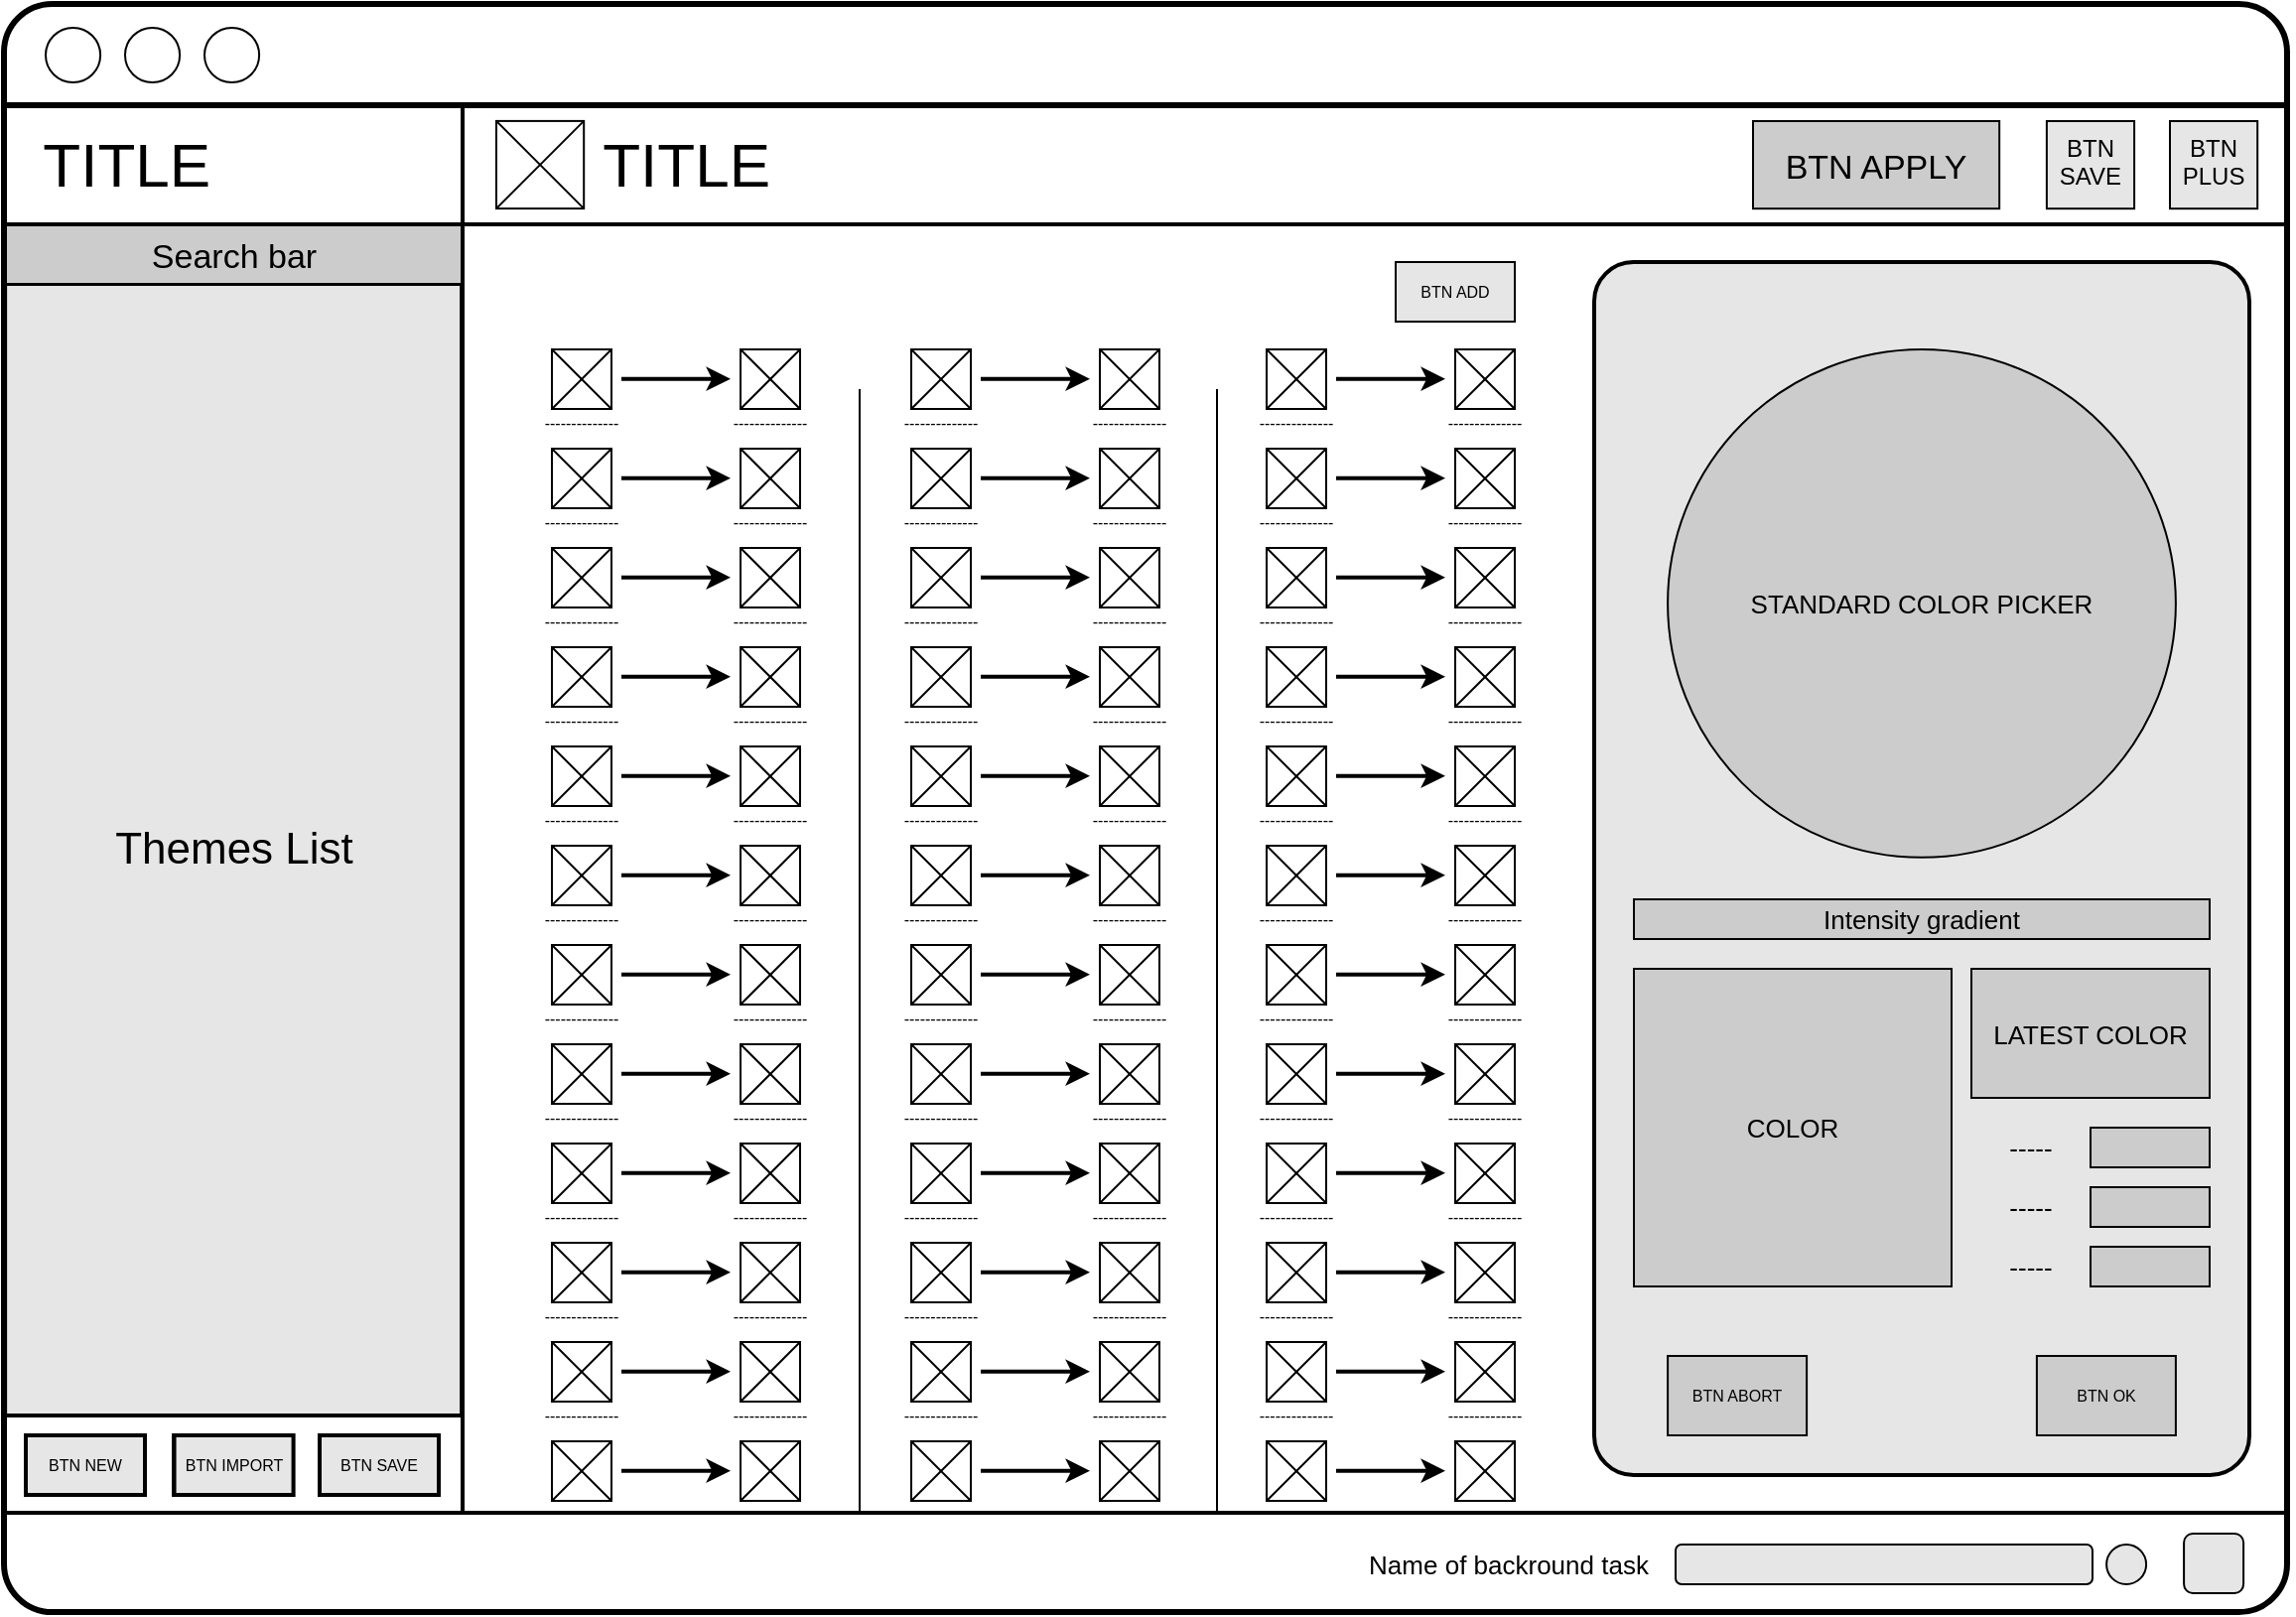 <mxfile version="16.5.1" type="device" pages="4"><diagram id="AriCGrdGQ3beuMemcaal" name="Principal"><mxGraphModel dx="1229" dy="908" grid="1" gridSize="10" guides="1" tooltips="1" connect="1" arrows="1" fold="1" page="1" pageScale="1" pageWidth="1169" pageHeight="827" math="0" shadow="0"><root><mxCell id="0"/><mxCell id="1" parent="0"/><mxCell id="Laq0z3XfeM3TG9pDdpNn-1" value="" style="rounded=1;whiteSpace=wrap;html=1;arcSize=3;fillColor=default;strokeWidth=3;" parent="1" vertex="1"><mxGeometry x="9" y="9" width="1150" height="810" as="geometry"/></mxCell><mxCell id="Laq0z3XfeM3TG9pDdpNn-2" value="" style="endArrow=none;html=1;rounded=0;exitX=0;exitY=0.037;exitDx=0;exitDy=0;exitPerimeter=0;strokeWidth=3;" parent="1" edge="1"><mxGeometry width="50" height="50" relative="1" as="geometry"><mxPoint x="10" y="59.97" as="sourcePoint"/><mxPoint x="1160" y="60" as="targetPoint"/></mxGeometry></mxCell><mxCell id="Laq0z3XfeM3TG9pDdpNn-4" value="" style="ellipse;whiteSpace=wrap;html=1;fillColor=none;" parent="1" vertex="1"><mxGeometry x="30" y="21" width="27.559" height="27.559" as="geometry"/></mxCell><mxCell id="Laq0z3XfeM3TG9pDdpNn-5" value="" style="ellipse;whiteSpace=wrap;html=1;fillColor=none;" parent="1" vertex="1"><mxGeometry x="70" y="21" width="27.559" height="27.559" as="geometry"/></mxCell><mxCell id="Laq0z3XfeM3TG9pDdpNn-6" value="" style="ellipse;whiteSpace=wrap;html=1;fillColor=none;" parent="1" vertex="1"><mxGeometry x="110" y="21" width="27.559" height="27.559" as="geometry"/></mxCell><mxCell id="Laq0z3XfeM3TG9pDdpNn-17" value="&amp;nbsp; TITLE" style="text;html=1;strokeColor=none;fillColor=none;align=left;verticalAlign=middle;whiteSpace=wrap;rounded=0;fontSize=31;" parent="1" vertex="1"><mxGeometry x="10" y="60" width="220" height="60" as="geometry"/></mxCell><mxCell id="Laq0z3XfeM3TG9pDdpNn-19" value="&amp;nbsp;TITLE" style="text;html=1;strokeColor=none;fillColor=none;align=left;verticalAlign=middle;whiteSpace=wrap;rounded=0;fontSize=31;" parent="1" vertex="1"><mxGeometry x="300" y="59.997" width="170" height="60" as="geometry"/></mxCell><mxCell id="Laq0z3XfeM3TG9pDdpNn-24" value="Themes List" style="rounded=0;whiteSpace=wrap;html=1;fontSize=22;fillColor=#E6E6E6;strokeWidth=2;" parent="1" vertex="1"><mxGeometry x="9.56" y="150" width="230" height="570" as="geometry"/></mxCell><mxCell id="Laq0z3XfeM3TG9pDdpNn-25" value="&lt;font style=&quot;font-size: 17px&quot;&gt;Search bar&lt;/font&gt;" style="rounded=0;whiteSpace=wrap;html=1;fontSize=22;fillColor=#CCCCCC;strokeWidth=1;" parent="1" vertex="1"><mxGeometry x="10" y="120" width="230" height="30" as="geometry"/></mxCell><mxCell id="Laq0z3XfeM3TG9pDdpNn-16" value="" style="endArrow=none;html=1;rounded=0;exitX=0;exitY=0.037;exitDx=0;exitDy=0;exitPerimeter=0;strokeWidth=2;" parent="1" edge="1"><mxGeometry width="50" height="50" relative="1" as="geometry"><mxPoint x="10.0" y="119.97" as="sourcePoint"/><mxPoint x="1160" y="120" as="targetPoint"/></mxGeometry></mxCell><mxCell id="Laq0z3XfeM3TG9pDdpNn-11" value="" style="endArrow=none;html=1;rounded=0;fontSize=22;strokeWidth=2;" parent="1" edge="1"><mxGeometry width="50" height="50" relative="1" as="geometry"><mxPoint x="240" y="769" as="sourcePoint"/><mxPoint x="240" y="60" as="targetPoint"/></mxGeometry></mxCell><mxCell id="Laq0z3XfeM3TG9pDdpNn-26" value="&lt;font style=&quot;font-size: 8px&quot;&gt;BTN NEW&lt;/font&gt;" style="rounded=0;whiteSpace=wrap;html=1;fontSize=9;strokeWidth=2;fillColor=#E6E6E6;align=center;verticalAlign=middle;" parent="1" vertex="1"><mxGeometry x="20" y="730" width="60" height="30" as="geometry"/></mxCell><mxCell id="Laq0z3XfeM3TG9pDdpNn-30" value="&lt;span style=&quot;font-size: 9px&quot;&gt;BTN NEW&lt;/span&gt;" style="rounded=0;whiteSpace=wrap;html=1;fontSize=17;strokeWidth=2;fillColor=#E6E6E6;verticalAlign=middle;" parent="1" vertex="1"><mxGeometry x="94.56" y="730" width="60" height="30" as="geometry"/></mxCell><mxCell id="Laq0z3XfeM3TG9pDdpNn-31" value="&lt;span style=&quot;font-size: 9px&quot;&gt;BTN NEW&lt;/span&gt;" style="rounded=0;whiteSpace=wrap;html=1;fontSize=17;strokeWidth=2;fillColor=#E6E6E6;" parent="1" vertex="1"><mxGeometry x="168" y="730" width="60" height="30" as="geometry"/></mxCell><mxCell id="Laq0z3XfeM3TG9pDdpNn-32" value="&lt;font style=&quot;font-size: 8px&quot;&gt;BTN IMPORT&lt;/font&gt;" style="rounded=0;whiteSpace=wrap;html=1;fontSize=9;strokeWidth=2;fillColor=#E6E6E6;align=center;verticalAlign=middle;" parent="1" vertex="1"><mxGeometry x="94.78" y="730" width="60" height="30" as="geometry"/></mxCell><mxCell id="Laq0z3XfeM3TG9pDdpNn-33" value="&lt;font style=&quot;font-size: 8px&quot;&gt;BTN SAVE&lt;/font&gt;" style="rounded=0;whiteSpace=wrap;html=1;fontSize=9;strokeWidth=2;fillColor=#E6E6E6;align=center;verticalAlign=middle;" parent="1" vertex="1"><mxGeometry x="168" y="730" width="60" height="30" as="geometry"/></mxCell><mxCell id="Laq0z3XfeM3TG9pDdpNn-45" value="" style="group" parent="1" vertex="1" connectable="0"><mxGeometry x="257" y="67.95" width="44.094" height="44.094" as="geometry"/></mxCell><mxCell id="Laq0z3XfeM3TG9pDdpNn-46" value="" style="rounded=0;whiteSpace=wrap;html=1;fontSize=22;fillColor=none;" parent="Laq0z3XfeM3TG9pDdpNn-45" vertex="1"><mxGeometry width="44.094" height="44.094" as="geometry"/></mxCell><mxCell id="Laq0z3XfeM3TG9pDdpNn-47" value="" style="endArrow=none;html=1;rounded=0;fontSize=22;exitX=0;exitY=1;exitDx=0;exitDy=0;entryX=1;entryY=0;entryDx=0;entryDy=0;" parent="Laq0z3XfeM3TG9pDdpNn-45" source="Laq0z3XfeM3TG9pDdpNn-46" target="Laq0z3XfeM3TG9pDdpNn-46" edge="1"><mxGeometry width="50" height="50" relative="1" as="geometry"><mxPoint x="-483.646" y="798.109" as="sourcePoint"/><mxPoint x="-37.411" y="-11.465" as="targetPoint"/></mxGeometry></mxCell><mxCell id="Laq0z3XfeM3TG9pDdpNn-48" value="" style="endArrow=none;html=1;rounded=0;fontSize=22;exitX=1;exitY=1;exitDx=0;exitDy=0;entryX=0;entryY=0;entryDx=0;entryDy=0;" parent="Laq0z3XfeM3TG9pDdpNn-45" source="Laq0z3XfeM3TG9pDdpNn-46" target="Laq0z3XfeM3TG9pDdpNn-46" edge="1"><mxGeometry width="50" height="50" relative="1" as="geometry"><mxPoint x="-227.434" y="498.267" as="sourcePoint"/><mxPoint x="-24.6" y="48.504" as="targetPoint"/></mxGeometry></mxCell><mxCell id="Laq0z3XfeM3TG9pDdpNn-764" value="" style="rounded=1;whiteSpace=wrap;html=1;fontSize=8;strokeWidth=2;fillColor=#E6E6E6;arcSize=6;" parent="1" vertex="1"><mxGeometry x="810" y="139" width="330" height="611" as="geometry"/></mxCell><mxCell id="Laq0z3XfeM3TG9pDdpNn-766" value="&lt;font style=&quot;font-size: 8px&quot;&gt;BTN ADD&lt;/font&gt;" style="rounded=0;whiteSpace=wrap;html=1;fontSize=9;strokeWidth=1;fillColor=#E6E6E6;align=center;verticalAlign=middle;" parent="1" vertex="1"><mxGeometry x="710" y="139" width="60" height="30" as="geometry"/></mxCell><mxCell id="Laq0z3XfeM3TG9pDdpNn-767" value="&lt;font style=&quot;font-size: 13px&quot;&gt;STANDARD COLOR PICKER&lt;/font&gt;" style="ellipse;whiteSpace=wrap;html=1;fontSize=8;strokeWidth=1;fillColor=#CCCCCC;" parent="1" vertex="1"><mxGeometry x="847.05" y="183" width="255.905" height="255.905" as="geometry"/></mxCell><mxCell id="Laq0z3XfeM3TG9pDdpNn-768" value="Intensity gradient" style="rounded=0;whiteSpace=wrap;html=1;fontSize=13;strokeWidth=1;fillColor=#CCCCCC;" parent="1" vertex="1"><mxGeometry x="830" y="460" width="290" height="20" as="geometry"/></mxCell><mxCell id="Laq0z3XfeM3TG9pDdpNn-779" value="COLOR" style="rounded=0;whiteSpace=wrap;html=1;fontSize=13;strokeWidth=1;fillColor=#CCCCCC;" parent="1" vertex="1"><mxGeometry x="830" y="495" width="160" height="160" as="geometry"/></mxCell><mxCell id="Laq0z3XfeM3TG9pDdpNn-784" value="&lt;font style=&quot;font-size: 8px&quot;&gt;BTN ABORT&lt;/font&gt;" style="rounded=0;whiteSpace=wrap;html=1;fontSize=9;strokeWidth=1;fillColor=#CCCCCC;align=center;verticalAlign=middle;" parent="1" vertex="1"><mxGeometry x="847.05" y="690" width="70" height="40" as="geometry"/></mxCell><mxCell id="Laq0z3XfeM3TG9pDdpNn-785" value="&lt;font style=&quot;font-size: 8px&quot;&gt;BTN OK&lt;/font&gt;" style="rounded=0;whiteSpace=wrap;html=1;fontSize=9;strokeWidth=1;fillColor=#CCCCCC;align=center;verticalAlign=middle;" parent="1" vertex="1"><mxGeometry x="1032.95" y="690" width="70" height="40" as="geometry"/></mxCell><mxCell id="Laq0z3XfeM3TG9pDdpNn-776" value="" style="group" parent="1" vertex="1" connectable="0"><mxGeometry x="1000" y="630" width="120" height="30" as="geometry"/></mxCell><mxCell id="Laq0z3XfeM3TG9pDdpNn-777" value="" style="rounded=0;whiteSpace=wrap;html=1;fontSize=13;strokeWidth=1;fillColor=#CCCCCC;" parent="Laq0z3XfeM3TG9pDdpNn-776" vertex="1"><mxGeometry x="60" y="5" width="60" height="20" as="geometry"/></mxCell><mxCell id="Laq0z3XfeM3TG9pDdpNn-778" value="-----" style="text;html=1;strokeColor=none;fillColor=none;align=center;verticalAlign=middle;whiteSpace=wrap;rounded=0;fontSize=13;" parent="Laq0z3XfeM3TG9pDdpNn-776" vertex="1"><mxGeometry width="60" height="30" as="geometry"/></mxCell><mxCell id="Laq0z3XfeM3TG9pDdpNn-772" value="" style="group" parent="1" vertex="1" connectable="0"><mxGeometry x="1000" y="600" width="120" height="30" as="geometry"/></mxCell><mxCell id="Laq0z3XfeM3TG9pDdpNn-773" value="" style="rounded=0;whiteSpace=wrap;html=1;fontSize=13;strokeWidth=1;fillColor=#CCCCCC;" parent="Laq0z3XfeM3TG9pDdpNn-772" vertex="1"><mxGeometry x="60" y="5" width="60" height="20" as="geometry"/></mxCell><mxCell id="Laq0z3XfeM3TG9pDdpNn-774" value="-----" style="text;html=1;strokeColor=none;fillColor=none;align=center;verticalAlign=middle;whiteSpace=wrap;rounded=0;fontSize=13;" parent="Laq0z3XfeM3TG9pDdpNn-772" vertex="1"><mxGeometry width="60" height="30" as="geometry"/></mxCell><mxCell id="Laq0z3XfeM3TG9pDdpNn-769" value="" style="rounded=0;whiteSpace=wrap;html=1;fontSize=13;strokeWidth=1;fillColor=#CCCCCC;" parent="1" vertex="1"><mxGeometry x="1060" y="575" width="60" height="20" as="geometry"/></mxCell><mxCell id="Laq0z3XfeM3TG9pDdpNn-770" value="-----" style="text;html=1;strokeColor=none;fillColor=none;align=center;verticalAlign=middle;whiteSpace=wrap;rounded=0;fontSize=13;" parent="1" vertex="1"><mxGeometry x="1000" y="570" width="60" height="30" as="geometry"/></mxCell><mxCell id="Laq0z3XfeM3TG9pDdpNn-786" value="LATEST COLOR" style="rounded=0;whiteSpace=wrap;html=1;fontSize=13;strokeWidth=1;fillColor=#CCCCCC;" parent="1" vertex="1"><mxGeometry x="1000" y="495" width="120" height="65" as="geometry"/></mxCell><mxCell id="Laq0z3XfeM3TG9pDdpNn-788" value="BTN&#10;PLUS" style="group;fillColor=#E6E6E6;" parent="1" vertex="1" connectable="0"><mxGeometry x="1100" y="68" width="44.094" height="44.094" as="geometry"/></mxCell><mxCell id="Laq0z3XfeM3TG9pDdpNn-789" value="" style="rounded=0;whiteSpace=wrap;html=1;fontSize=22;fillColor=none;" parent="Laq0z3XfeM3TG9pDdpNn-788" vertex="1"><mxGeometry width="44.094" height="44.094" as="geometry"/></mxCell><mxCell id="Laq0z3XfeM3TG9pDdpNn-792" value="BTN &#10;SAVE" style="group;fillColor=#E6E6E6;" parent="1" vertex="1" connectable="0"><mxGeometry x="1037.95" y="67.998" width="44.094" height="44.094" as="geometry"/></mxCell><mxCell id="Laq0z3XfeM3TG9pDdpNn-793" value="" style="rounded=0;whiteSpace=wrap;html=1;fontSize=22;fillColor=none;" parent="Laq0z3XfeM3TG9pDdpNn-792" vertex="1"><mxGeometry width="44.094" height="44.094" as="geometry"/></mxCell><mxCell id="Laq0z3XfeM3TG9pDdpNn-796" value="" style="group;fillColor=#CCCCCC;" parent="1" vertex="1" connectable="0"><mxGeometry x="890" y="68" width="124.09" height="44.09" as="geometry"/></mxCell><mxCell id="Laq0z3XfeM3TG9pDdpNn-797" value="&lt;font style=&quot;font-size: 17px&quot;&gt;BTN APPLY&lt;/font&gt;" style="rounded=0;whiteSpace=wrap;html=1;fontSize=22;fillColor=none;" parent="Laq0z3XfeM3TG9pDdpNn-796" vertex="1"><mxGeometry width="124.09" height="44.09" as="geometry"/></mxCell><mxCell id="Laq0z3XfeM3TG9pDdpNn-761" value="" style="endArrow=none;html=1;rounded=0;fontSize=8;strokeWidth=1;" parent="1" edge="1"><mxGeometry width="50" height="50" relative="1" as="geometry"><mxPoint x="440" y="793" as="sourcePoint"/><mxPoint x="440" y="203" as="targetPoint"/></mxGeometry></mxCell><mxCell id="Laq0z3XfeM3TG9pDdpNn-762" value="" style="endArrow=none;html=1;rounded=0;fontSize=8;strokeWidth=1;" parent="1" edge="1"><mxGeometry width="50" height="50" relative="1" as="geometry"><mxPoint x="620" y="793" as="sourcePoint"/><mxPoint x="620" y="203" as="targetPoint"/></mxGeometry></mxCell><mxCell id="Laq0z3XfeM3TG9pDdpNn-138" value="" style="group" parent="1" vertex="1" connectable="0"><mxGeometry x="270" y="183" width="155" height="150" as="geometry"/></mxCell><mxCell id="Laq0z3XfeM3TG9pDdpNn-139" value="" style="group" parent="Laq0z3XfeM3TG9pDdpNn-138" vertex="1" connectable="0"><mxGeometry x="110" width="30" height="30" as="geometry"/></mxCell><mxCell id="Laq0z3XfeM3TG9pDdpNn-140" value="" style="rounded=0;whiteSpace=wrap;html=1;fontSize=22;fillColor=none;" parent="Laq0z3XfeM3TG9pDdpNn-139" vertex="1"><mxGeometry width="30" height="30" as="geometry"/></mxCell><mxCell id="Laq0z3XfeM3TG9pDdpNn-141" value="" style="endArrow=none;html=1;rounded=0;fontSize=22;exitX=0;exitY=1;exitDx=0;exitDy=0;entryX=1;entryY=0;entryDx=0;entryDy=0;" parent="Laq0z3XfeM3TG9pDdpNn-139" source="Laq0z3XfeM3TG9pDdpNn-140" target="Laq0z3XfeM3TG9pDdpNn-140" edge="1"><mxGeometry width="50" height="50" relative="1" as="geometry"><mxPoint x="-558.421" y="895" as="sourcePoint"/><mxPoint x="-52.421" y="-23" as="targetPoint"/></mxGeometry></mxCell><mxCell id="Laq0z3XfeM3TG9pDdpNn-142" value="" style="endArrow=none;html=1;rounded=0;fontSize=22;exitX=1;exitY=1;exitDx=0;exitDy=0;entryX=0;entryY=0;entryDx=0;entryDy=0;" parent="Laq0z3XfeM3TG9pDdpNn-139" source="Laq0z3XfeM3TG9pDdpNn-140" target="Laq0z3XfeM3TG9pDdpNn-140" edge="1"><mxGeometry width="50" height="50" relative="1" as="geometry"><mxPoint x="-267.895" y="555" as="sourcePoint"/><mxPoint x="-37.895" y="45" as="targetPoint"/></mxGeometry></mxCell><mxCell id="Laq0z3XfeM3TG9pDdpNn-144" value="" style="endArrow=classic;html=1;rounded=0;fontSize=8;strokeWidth=2;" parent="Laq0z3XfeM3TG9pDdpNn-138" edge="1"><mxGeometry width="50" height="50" relative="1" as="geometry"><mxPoint x="50" y="14.82" as="sourcePoint"/><mxPoint x="105" y="14.82" as="targetPoint"/></mxGeometry></mxCell><mxCell id="Laq0z3XfeM3TG9pDdpNn-145" value="--------------" style="text;html=1;strokeColor=none;fillColor=none;align=center;verticalAlign=middle;whiteSpace=wrap;rounded=0;fontSize=8;" parent="Laq0z3XfeM3TG9pDdpNn-138" vertex="1"><mxGeometry y="27" width="60" height="20" as="geometry"/></mxCell><mxCell id="Laq0z3XfeM3TG9pDdpNn-146" value="--------------" style="text;html=1;strokeColor=none;fillColor=none;align=center;verticalAlign=middle;whiteSpace=wrap;rounded=0;fontSize=8;" parent="Laq0z3XfeM3TG9pDdpNn-138" vertex="1"><mxGeometry x="95" y="27" width="60" height="20" as="geometry"/></mxCell><mxCell id="Laq0z3XfeM3TG9pDdpNn-147" value="" style="group" parent="Laq0z3XfeM3TG9pDdpNn-138" vertex="1" connectable="0"><mxGeometry x="15" width="30" height="30" as="geometry"/></mxCell><mxCell id="Laq0z3XfeM3TG9pDdpNn-148" value="" style="rounded=0;whiteSpace=wrap;html=1;fontSize=22;fillColor=none;" parent="Laq0z3XfeM3TG9pDdpNn-147" vertex="1"><mxGeometry width="30" height="30" as="geometry"/></mxCell><mxCell id="Laq0z3XfeM3TG9pDdpNn-149" value="" style="endArrow=none;html=1;rounded=0;fontSize=22;exitX=0;exitY=1;exitDx=0;exitDy=0;entryX=1;entryY=0;entryDx=0;entryDy=0;" parent="Laq0z3XfeM3TG9pDdpNn-147" source="Laq0z3XfeM3TG9pDdpNn-148" target="Laq0z3XfeM3TG9pDdpNn-148" edge="1"><mxGeometry width="50" height="50" relative="1" as="geometry"><mxPoint x="-558.421" y="895" as="sourcePoint"/><mxPoint x="-52.421" y="-23" as="targetPoint"/></mxGeometry></mxCell><mxCell id="Laq0z3XfeM3TG9pDdpNn-150" value="" style="endArrow=none;html=1;rounded=0;fontSize=22;exitX=1;exitY=1;exitDx=0;exitDy=0;entryX=0;entryY=0;entryDx=0;entryDy=0;" parent="Laq0z3XfeM3TG9pDdpNn-147" source="Laq0z3XfeM3TG9pDdpNn-148" target="Laq0z3XfeM3TG9pDdpNn-148" edge="1"><mxGeometry width="50" height="50" relative="1" as="geometry"><mxPoint x="-267.895" y="555" as="sourcePoint"/><mxPoint x="-37.895" y="45" as="targetPoint"/></mxGeometry></mxCell><mxCell id="Laq0z3XfeM3TG9pDdpNn-151" value="" style="group" parent="Laq0z3XfeM3TG9pDdpNn-138" vertex="1" connectable="0"><mxGeometry y="50" width="155" height="100" as="geometry"/></mxCell><mxCell id="Laq0z3XfeM3TG9pDdpNn-152" value="" style="group" parent="Laq0z3XfeM3TG9pDdpNn-151" vertex="1" connectable="0"><mxGeometry x="110" width="30" height="30" as="geometry"/></mxCell><mxCell id="Laq0z3XfeM3TG9pDdpNn-153" value="" style="rounded=0;whiteSpace=wrap;html=1;fontSize=22;fillColor=none;" parent="Laq0z3XfeM3TG9pDdpNn-152" vertex="1"><mxGeometry width="30" height="30" as="geometry"/></mxCell><mxCell id="Laq0z3XfeM3TG9pDdpNn-154" value="" style="endArrow=none;html=1;rounded=0;fontSize=22;exitX=0;exitY=1;exitDx=0;exitDy=0;entryX=1;entryY=0;entryDx=0;entryDy=0;" parent="Laq0z3XfeM3TG9pDdpNn-152" source="Laq0z3XfeM3TG9pDdpNn-153" target="Laq0z3XfeM3TG9pDdpNn-153" edge="1"><mxGeometry width="50" height="50" relative="1" as="geometry"><mxPoint x="-558.421" y="895" as="sourcePoint"/><mxPoint x="-52.421" y="-23" as="targetPoint"/></mxGeometry></mxCell><mxCell id="Laq0z3XfeM3TG9pDdpNn-155" value="" style="endArrow=none;html=1;rounded=0;fontSize=22;exitX=1;exitY=1;exitDx=0;exitDy=0;entryX=0;entryY=0;entryDx=0;entryDy=0;" parent="Laq0z3XfeM3TG9pDdpNn-152" source="Laq0z3XfeM3TG9pDdpNn-153" target="Laq0z3XfeM3TG9pDdpNn-153" edge="1"><mxGeometry width="50" height="50" relative="1" as="geometry"><mxPoint x="-267.895" y="555" as="sourcePoint"/><mxPoint x="-37.895" y="45" as="targetPoint"/></mxGeometry></mxCell><mxCell id="Laq0z3XfeM3TG9pDdpNn-157" value="" style="endArrow=classic;html=1;rounded=0;fontSize=8;strokeWidth=2;" parent="Laq0z3XfeM3TG9pDdpNn-151" edge="1"><mxGeometry width="50" height="50" relative="1" as="geometry"><mxPoint x="50" y="14.82" as="sourcePoint"/><mxPoint x="105" y="14.82" as="targetPoint"/></mxGeometry></mxCell><mxCell id="Laq0z3XfeM3TG9pDdpNn-158" value="--------------" style="text;html=1;strokeColor=none;fillColor=none;align=center;verticalAlign=middle;whiteSpace=wrap;rounded=0;fontSize=8;" parent="Laq0z3XfeM3TG9pDdpNn-151" vertex="1"><mxGeometry y="27" width="60" height="20" as="geometry"/></mxCell><mxCell id="Laq0z3XfeM3TG9pDdpNn-159" value="--------------" style="text;html=1;strokeColor=none;fillColor=none;align=center;verticalAlign=middle;whiteSpace=wrap;rounded=0;fontSize=8;" parent="Laq0z3XfeM3TG9pDdpNn-151" vertex="1"><mxGeometry x="95" y="27" width="60" height="20" as="geometry"/></mxCell><mxCell id="Laq0z3XfeM3TG9pDdpNn-160" value="" style="group" parent="Laq0z3XfeM3TG9pDdpNn-151" vertex="1" connectable="0"><mxGeometry x="15" width="30" height="30" as="geometry"/></mxCell><mxCell id="Laq0z3XfeM3TG9pDdpNn-161" value="" style="rounded=0;whiteSpace=wrap;html=1;fontSize=22;fillColor=none;" parent="Laq0z3XfeM3TG9pDdpNn-160" vertex="1"><mxGeometry width="30" height="30" as="geometry"/></mxCell><mxCell id="Laq0z3XfeM3TG9pDdpNn-162" value="" style="endArrow=none;html=1;rounded=0;fontSize=22;exitX=0;exitY=1;exitDx=0;exitDy=0;entryX=1;entryY=0;entryDx=0;entryDy=0;" parent="Laq0z3XfeM3TG9pDdpNn-160" source="Laq0z3XfeM3TG9pDdpNn-161" target="Laq0z3XfeM3TG9pDdpNn-161" edge="1"><mxGeometry width="50" height="50" relative="1" as="geometry"><mxPoint x="-558.421" y="895" as="sourcePoint"/><mxPoint x="-52.421" y="-23" as="targetPoint"/></mxGeometry></mxCell><mxCell id="Laq0z3XfeM3TG9pDdpNn-163" value="" style="endArrow=none;html=1;rounded=0;fontSize=22;exitX=1;exitY=1;exitDx=0;exitDy=0;entryX=0;entryY=0;entryDx=0;entryDy=0;" parent="Laq0z3XfeM3TG9pDdpNn-160" source="Laq0z3XfeM3TG9pDdpNn-161" target="Laq0z3XfeM3TG9pDdpNn-161" edge="1"><mxGeometry width="50" height="50" relative="1" as="geometry"><mxPoint x="-267.895" y="555" as="sourcePoint"/><mxPoint x="-37.895" y="45" as="targetPoint"/></mxGeometry></mxCell><mxCell id="Laq0z3XfeM3TG9pDdpNn-268" value="" style="group" parent="Laq0z3XfeM3TG9pDdpNn-151" vertex="1" connectable="0"><mxGeometry y="50" width="155" height="50" as="geometry"/></mxCell><mxCell id="Laq0z3XfeM3TG9pDdpNn-269" value="" style="group" parent="Laq0z3XfeM3TG9pDdpNn-268" vertex="1" connectable="0"><mxGeometry x="110" width="30" height="30" as="geometry"/></mxCell><mxCell id="Laq0z3XfeM3TG9pDdpNn-270" value="" style="rounded=0;whiteSpace=wrap;html=1;fontSize=22;fillColor=none;" parent="Laq0z3XfeM3TG9pDdpNn-269" vertex="1"><mxGeometry width="30" height="30" as="geometry"/></mxCell><mxCell id="Laq0z3XfeM3TG9pDdpNn-271" value="" style="endArrow=none;html=1;rounded=0;fontSize=22;exitX=0;exitY=1;exitDx=0;exitDy=0;entryX=1;entryY=0;entryDx=0;entryDy=0;" parent="Laq0z3XfeM3TG9pDdpNn-269" source="Laq0z3XfeM3TG9pDdpNn-270" target="Laq0z3XfeM3TG9pDdpNn-270" edge="1"><mxGeometry width="50" height="50" relative="1" as="geometry"><mxPoint x="-558.421" y="895" as="sourcePoint"/><mxPoint x="-52.421" y="-23" as="targetPoint"/></mxGeometry></mxCell><mxCell id="Laq0z3XfeM3TG9pDdpNn-272" value="" style="endArrow=none;html=1;rounded=0;fontSize=22;exitX=1;exitY=1;exitDx=0;exitDy=0;entryX=0;entryY=0;entryDx=0;entryDy=0;" parent="Laq0z3XfeM3TG9pDdpNn-269" source="Laq0z3XfeM3TG9pDdpNn-270" target="Laq0z3XfeM3TG9pDdpNn-270" edge="1"><mxGeometry width="50" height="50" relative="1" as="geometry"><mxPoint x="-267.895" y="555" as="sourcePoint"/><mxPoint x="-37.895" y="45" as="targetPoint"/></mxGeometry></mxCell><mxCell id="Laq0z3XfeM3TG9pDdpNn-273" value="" style="group" parent="Laq0z3XfeM3TG9pDdpNn-268" vertex="1" connectable="0"><mxGeometry width="155" height="50" as="geometry"/></mxCell><mxCell id="Laq0z3XfeM3TG9pDdpNn-274" value="" style="endArrow=classic;html=1;rounded=0;fontSize=8;strokeWidth=2;" parent="Laq0z3XfeM3TG9pDdpNn-273" edge="1"><mxGeometry width="50" height="50" relative="1" as="geometry"><mxPoint x="50" y="14.82" as="sourcePoint"/><mxPoint x="105" y="14.82" as="targetPoint"/></mxGeometry></mxCell><mxCell id="Laq0z3XfeM3TG9pDdpNn-275" value="--------------" style="text;html=1;strokeColor=none;fillColor=none;align=center;verticalAlign=middle;whiteSpace=wrap;rounded=0;fontSize=8;" parent="Laq0z3XfeM3TG9pDdpNn-273" vertex="1"><mxGeometry y="27" width="60" height="20" as="geometry"/></mxCell><mxCell id="Laq0z3XfeM3TG9pDdpNn-276" value="--------------" style="text;html=1;strokeColor=none;fillColor=none;align=center;verticalAlign=middle;whiteSpace=wrap;rounded=0;fontSize=8;" parent="Laq0z3XfeM3TG9pDdpNn-273" vertex="1"><mxGeometry x="95" y="27" width="60" height="20" as="geometry"/></mxCell><mxCell id="Laq0z3XfeM3TG9pDdpNn-277" value="" style="group" parent="Laq0z3XfeM3TG9pDdpNn-273" vertex="1" connectable="0"><mxGeometry x="15" width="30" height="30" as="geometry"/></mxCell><mxCell id="Laq0z3XfeM3TG9pDdpNn-278" value="" style="rounded=0;whiteSpace=wrap;html=1;fontSize=22;fillColor=none;" parent="Laq0z3XfeM3TG9pDdpNn-277" vertex="1"><mxGeometry width="30" height="30" as="geometry"/></mxCell><mxCell id="Laq0z3XfeM3TG9pDdpNn-279" value="" style="endArrow=none;html=1;rounded=0;fontSize=22;exitX=0;exitY=1;exitDx=0;exitDy=0;entryX=1;entryY=0;entryDx=0;entryDy=0;" parent="Laq0z3XfeM3TG9pDdpNn-277" source="Laq0z3XfeM3TG9pDdpNn-278" target="Laq0z3XfeM3TG9pDdpNn-278" edge="1"><mxGeometry width="50" height="50" relative="1" as="geometry"><mxPoint x="-558.421" y="895" as="sourcePoint"/><mxPoint x="-52.421" y="-23" as="targetPoint"/></mxGeometry></mxCell><mxCell id="Laq0z3XfeM3TG9pDdpNn-280" value="" style="endArrow=none;html=1;rounded=0;fontSize=22;exitX=1;exitY=1;exitDx=0;exitDy=0;entryX=0;entryY=0;entryDx=0;entryDy=0;" parent="Laq0z3XfeM3TG9pDdpNn-277" source="Laq0z3XfeM3TG9pDdpNn-278" target="Laq0z3XfeM3TG9pDdpNn-278" edge="1"><mxGeometry width="50" height="50" relative="1" as="geometry"><mxPoint x="-267.895" y="555" as="sourcePoint"/><mxPoint x="-37.895" y="45" as="targetPoint"/></mxGeometry></mxCell><mxCell id="Laq0z3XfeM3TG9pDdpNn-321" value="" style="group" parent="1" vertex="1" connectable="0"><mxGeometry x="270" y="483" width="155" height="150" as="geometry"/></mxCell><mxCell id="Laq0z3XfeM3TG9pDdpNn-322" value="" style="group" parent="Laq0z3XfeM3TG9pDdpNn-321" vertex="1" connectable="0"><mxGeometry x="110" width="30" height="30" as="geometry"/></mxCell><mxCell id="Laq0z3XfeM3TG9pDdpNn-323" value="" style="rounded=0;whiteSpace=wrap;html=1;fontSize=22;fillColor=none;" parent="Laq0z3XfeM3TG9pDdpNn-322" vertex="1"><mxGeometry width="30" height="30" as="geometry"/></mxCell><mxCell id="Laq0z3XfeM3TG9pDdpNn-324" value="" style="endArrow=none;html=1;rounded=0;fontSize=22;exitX=0;exitY=1;exitDx=0;exitDy=0;entryX=1;entryY=0;entryDx=0;entryDy=0;" parent="Laq0z3XfeM3TG9pDdpNn-322" source="Laq0z3XfeM3TG9pDdpNn-323" target="Laq0z3XfeM3TG9pDdpNn-323" edge="1"><mxGeometry width="50" height="50" relative="1" as="geometry"><mxPoint x="-558.421" y="895" as="sourcePoint"/><mxPoint x="-52.421" y="-23" as="targetPoint"/></mxGeometry></mxCell><mxCell id="Laq0z3XfeM3TG9pDdpNn-325" value="" style="endArrow=none;html=1;rounded=0;fontSize=22;exitX=1;exitY=1;exitDx=0;exitDy=0;entryX=0;entryY=0;entryDx=0;entryDy=0;" parent="Laq0z3XfeM3TG9pDdpNn-322" source="Laq0z3XfeM3TG9pDdpNn-323" target="Laq0z3XfeM3TG9pDdpNn-323" edge="1"><mxGeometry width="50" height="50" relative="1" as="geometry"><mxPoint x="-267.895" y="555" as="sourcePoint"/><mxPoint x="-37.895" y="45" as="targetPoint"/></mxGeometry></mxCell><mxCell id="Laq0z3XfeM3TG9pDdpNn-326" value="" style="endArrow=classic;html=1;rounded=0;fontSize=8;strokeWidth=2;" parent="Laq0z3XfeM3TG9pDdpNn-321" edge="1"><mxGeometry width="50" height="50" relative="1" as="geometry"><mxPoint x="50" y="14.82" as="sourcePoint"/><mxPoint x="105" y="14.82" as="targetPoint"/></mxGeometry></mxCell><mxCell id="Laq0z3XfeM3TG9pDdpNn-327" value="--------------" style="text;html=1;strokeColor=none;fillColor=none;align=center;verticalAlign=middle;whiteSpace=wrap;rounded=0;fontSize=8;" parent="Laq0z3XfeM3TG9pDdpNn-321" vertex="1"><mxGeometry y="27" width="60" height="20" as="geometry"/></mxCell><mxCell id="Laq0z3XfeM3TG9pDdpNn-328" value="--------------" style="text;html=1;strokeColor=none;fillColor=none;align=center;verticalAlign=middle;whiteSpace=wrap;rounded=0;fontSize=8;" parent="Laq0z3XfeM3TG9pDdpNn-321" vertex="1"><mxGeometry x="95" y="27" width="60" height="20" as="geometry"/></mxCell><mxCell id="Laq0z3XfeM3TG9pDdpNn-329" value="" style="group" parent="Laq0z3XfeM3TG9pDdpNn-321" vertex="1" connectable="0"><mxGeometry x="15" width="30" height="30" as="geometry"/></mxCell><mxCell id="Laq0z3XfeM3TG9pDdpNn-330" value="" style="rounded=0;whiteSpace=wrap;html=1;fontSize=22;fillColor=none;" parent="Laq0z3XfeM3TG9pDdpNn-329" vertex="1"><mxGeometry width="30" height="30" as="geometry"/></mxCell><mxCell id="Laq0z3XfeM3TG9pDdpNn-331" value="" style="endArrow=none;html=1;rounded=0;fontSize=22;exitX=0;exitY=1;exitDx=0;exitDy=0;entryX=1;entryY=0;entryDx=0;entryDy=0;" parent="Laq0z3XfeM3TG9pDdpNn-329" source="Laq0z3XfeM3TG9pDdpNn-330" target="Laq0z3XfeM3TG9pDdpNn-330" edge="1"><mxGeometry width="50" height="50" relative="1" as="geometry"><mxPoint x="-558.421" y="895" as="sourcePoint"/><mxPoint x="-52.421" y="-23" as="targetPoint"/></mxGeometry></mxCell><mxCell id="Laq0z3XfeM3TG9pDdpNn-332" value="" style="endArrow=none;html=1;rounded=0;fontSize=22;exitX=1;exitY=1;exitDx=0;exitDy=0;entryX=0;entryY=0;entryDx=0;entryDy=0;" parent="Laq0z3XfeM3TG9pDdpNn-329" source="Laq0z3XfeM3TG9pDdpNn-330" target="Laq0z3XfeM3TG9pDdpNn-330" edge="1"><mxGeometry width="50" height="50" relative="1" as="geometry"><mxPoint x="-267.895" y="555" as="sourcePoint"/><mxPoint x="-37.895" y="45" as="targetPoint"/></mxGeometry></mxCell><mxCell id="Laq0z3XfeM3TG9pDdpNn-333" value="" style="group" parent="Laq0z3XfeM3TG9pDdpNn-321" vertex="1" connectable="0"><mxGeometry y="50" width="155" height="100" as="geometry"/></mxCell><mxCell id="Laq0z3XfeM3TG9pDdpNn-334" value="" style="group" parent="Laq0z3XfeM3TG9pDdpNn-333" vertex="1" connectable="0"><mxGeometry x="110" width="30" height="30" as="geometry"/></mxCell><mxCell id="Laq0z3XfeM3TG9pDdpNn-335" value="" style="rounded=0;whiteSpace=wrap;html=1;fontSize=22;fillColor=none;" parent="Laq0z3XfeM3TG9pDdpNn-334" vertex="1"><mxGeometry width="30" height="30" as="geometry"/></mxCell><mxCell id="Laq0z3XfeM3TG9pDdpNn-336" value="" style="endArrow=none;html=1;rounded=0;fontSize=22;exitX=0;exitY=1;exitDx=0;exitDy=0;entryX=1;entryY=0;entryDx=0;entryDy=0;" parent="Laq0z3XfeM3TG9pDdpNn-334" source="Laq0z3XfeM3TG9pDdpNn-335" target="Laq0z3XfeM3TG9pDdpNn-335" edge="1"><mxGeometry width="50" height="50" relative="1" as="geometry"><mxPoint x="-558.421" y="895" as="sourcePoint"/><mxPoint x="-52.421" y="-23" as="targetPoint"/></mxGeometry></mxCell><mxCell id="Laq0z3XfeM3TG9pDdpNn-337" value="" style="endArrow=none;html=1;rounded=0;fontSize=22;exitX=1;exitY=1;exitDx=0;exitDy=0;entryX=0;entryY=0;entryDx=0;entryDy=0;" parent="Laq0z3XfeM3TG9pDdpNn-334" source="Laq0z3XfeM3TG9pDdpNn-335" target="Laq0z3XfeM3TG9pDdpNn-335" edge="1"><mxGeometry width="50" height="50" relative="1" as="geometry"><mxPoint x="-267.895" y="555" as="sourcePoint"/><mxPoint x="-37.895" y="45" as="targetPoint"/></mxGeometry></mxCell><mxCell id="Laq0z3XfeM3TG9pDdpNn-338" value="" style="endArrow=classic;html=1;rounded=0;fontSize=8;strokeWidth=2;" parent="Laq0z3XfeM3TG9pDdpNn-333" edge="1"><mxGeometry width="50" height="50" relative="1" as="geometry"><mxPoint x="50" y="14.82" as="sourcePoint"/><mxPoint x="105" y="14.82" as="targetPoint"/></mxGeometry></mxCell><mxCell id="Laq0z3XfeM3TG9pDdpNn-339" value="--------------" style="text;html=1;strokeColor=none;fillColor=none;align=center;verticalAlign=middle;whiteSpace=wrap;rounded=0;fontSize=8;" parent="Laq0z3XfeM3TG9pDdpNn-333" vertex="1"><mxGeometry y="27" width="60" height="20" as="geometry"/></mxCell><mxCell id="Laq0z3XfeM3TG9pDdpNn-340" value="--------------" style="text;html=1;strokeColor=none;fillColor=none;align=center;verticalAlign=middle;whiteSpace=wrap;rounded=0;fontSize=8;" parent="Laq0z3XfeM3TG9pDdpNn-333" vertex="1"><mxGeometry x="95" y="27" width="60" height="20" as="geometry"/></mxCell><mxCell id="Laq0z3XfeM3TG9pDdpNn-341" value="" style="group" parent="Laq0z3XfeM3TG9pDdpNn-333" vertex="1" connectable="0"><mxGeometry x="15" width="30" height="30" as="geometry"/></mxCell><mxCell id="Laq0z3XfeM3TG9pDdpNn-342" value="" style="rounded=0;whiteSpace=wrap;html=1;fontSize=22;fillColor=none;" parent="Laq0z3XfeM3TG9pDdpNn-341" vertex="1"><mxGeometry width="30" height="30" as="geometry"/></mxCell><mxCell id="Laq0z3XfeM3TG9pDdpNn-343" value="" style="endArrow=none;html=1;rounded=0;fontSize=22;exitX=0;exitY=1;exitDx=0;exitDy=0;entryX=1;entryY=0;entryDx=0;entryDy=0;" parent="Laq0z3XfeM3TG9pDdpNn-341" source="Laq0z3XfeM3TG9pDdpNn-342" target="Laq0z3XfeM3TG9pDdpNn-342" edge="1"><mxGeometry width="50" height="50" relative="1" as="geometry"><mxPoint x="-558.421" y="895" as="sourcePoint"/><mxPoint x="-52.421" y="-23" as="targetPoint"/></mxGeometry></mxCell><mxCell id="Laq0z3XfeM3TG9pDdpNn-344" value="" style="endArrow=none;html=1;rounded=0;fontSize=22;exitX=1;exitY=1;exitDx=0;exitDy=0;entryX=0;entryY=0;entryDx=0;entryDy=0;" parent="Laq0z3XfeM3TG9pDdpNn-341" source="Laq0z3XfeM3TG9pDdpNn-342" target="Laq0z3XfeM3TG9pDdpNn-342" edge="1"><mxGeometry width="50" height="50" relative="1" as="geometry"><mxPoint x="-267.895" y="555" as="sourcePoint"/><mxPoint x="-37.895" y="45" as="targetPoint"/></mxGeometry></mxCell><mxCell id="Laq0z3XfeM3TG9pDdpNn-345" value="" style="group" parent="Laq0z3XfeM3TG9pDdpNn-333" vertex="1" connectable="0"><mxGeometry y="50" width="155" height="50" as="geometry"/></mxCell><mxCell id="Laq0z3XfeM3TG9pDdpNn-346" value="" style="group" parent="Laq0z3XfeM3TG9pDdpNn-345" vertex="1" connectable="0"><mxGeometry x="110" width="30" height="30" as="geometry"/></mxCell><mxCell id="Laq0z3XfeM3TG9pDdpNn-347" value="" style="rounded=0;whiteSpace=wrap;html=1;fontSize=22;fillColor=none;" parent="Laq0z3XfeM3TG9pDdpNn-346" vertex="1"><mxGeometry width="30" height="30" as="geometry"/></mxCell><mxCell id="Laq0z3XfeM3TG9pDdpNn-348" value="" style="endArrow=none;html=1;rounded=0;fontSize=22;exitX=0;exitY=1;exitDx=0;exitDy=0;entryX=1;entryY=0;entryDx=0;entryDy=0;" parent="Laq0z3XfeM3TG9pDdpNn-346" source="Laq0z3XfeM3TG9pDdpNn-347" target="Laq0z3XfeM3TG9pDdpNn-347" edge="1"><mxGeometry width="50" height="50" relative="1" as="geometry"><mxPoint x="-558.421" y="895" as="sourcePoint"/><mxPoint x="-52.421" y="-23" as="targetPoint"/></mxGeometry></mxCell><mxCell id="Laq0z3XfeM3TG9pDdpNn-349" value="" style="endArrow=none;html=1;rounded=0;fontSize=22;exitX=1;exitY=1;exitDx=0;exitDy=0;entryX=0;entryY=0;entryDx=0;entryDy=0;" parent="Laq0z3XfeM3TG9pDdpNn-346" source="Laq0z3XfeM3TG9pDdpNn-347" target="Laq0z3XfeM3TG9pDdpNn-347" edge="1"><mxGeometry width="50" height="50" relative="1" as="geometry"><mxPoint x="-267.895" y="555" as="sourcePoint"/><mxPoint x="-37.895" y="45" as="targetPoint"/></mxGeometry></mxCell><mxCell id="Laq0z3XfeM3TG9pDdpNn-350" value="" style="group" parent="Laq0z3XfeM3TG9pDdpNn-345" vertex="1" connectable="0"><mxGeometry width="155" height="50" as="geometry"/></mxCell><mxCell id="Laq0z3XfeM3TG9pDdpNn-351" value="" style="endArrow=classic;html=1;rounded=0;fontSize=8;strokeWidth=2;" parent="Laq0z3XfeM3TG9pDdpNn-350" edge="1"><mxGeometry width="50" height="50" relative="1" as="geometry"><mxPoint x="50" y="14.82" as="sourcePoint"/><mxPoint x="105" y="14.82" as="targetPoint"/></mxGeometry></mxCell><mxCell id="Laq0z3XfeM3TG9pDdpNn-352" value="--------------" style="text;html=1;strokeColor=none;fillColor=none;align=center;verticalAlign=middle;whiteSpace=wrap;rounded=0;fontSize=8;" parent="Laq0z3XfeM3TG9pDdpNn-350" vertex="1"><mxGeometry y="27" width="60" height="20" as="geometry"/></mxCell><mxCell id="Laq0z3XfeM3TG9pDdpNn-353" value="--------------" style="text;html=1;strokeColor=none;fillColor=none;align=center;verticalAlign=middle;whiteSpace=wrap;rounded=0;fontSize=8;" parent="Laq0z3XfeM3TG9pDdpNn-350" vertex="1"><mxGeometry x="95" y="27" width="60" height="20" as="geometry"/></mxCell><mxCell id="Laq0z3XfeM3TG9pDdpNn-354" value="" style="group" parent="Laq0z3XfeM3TG9pDdpNn-350" vertex="1" connectable="0"><mxGeometry x="15" width="30" height="30" as="geometry"/></mxCell><mxCell id="Laq0z3XfeM3TG9pDdpNn-355" value="" style="rounded=0;whiteSpace=wrap;html=1;fontSize=22;fillColor=none;" parent="Laq0z3XfeM3TG9pDdpNn-354" vertex="1"><mxGeometry width="30" height="30" as="geometry"/></mxCell><mxCell id="Laq0z3XfeM3TG9pDdpNn-356" value="" style="endArrow=none;html=1;rounded=0;fontSize=22;exitX=0;exitY=1;exitDx=0;exitDy=0;entryX=1;entryY=0;entryDx=0;entryDy=0;" parent="Laq0z3XfeM3TG9pDdpNn-354" source="Laq0z3XfeM3TG9pDdpNn-355" target="Laq0z3XfeM3TG9pDdpNn-355" edge="1"><mxGeometry width="50" height="50" relative="1" as="geometry"><mxPoint x="-558.421" y="895" as="sourcePoint"/><mxPoint x="-52.421" y="-23" as="targetPoint"/></mxGeometry></mxCell><mxCell id="Laq0z3XfeM3TG9pDdpNn-357" value="" style="endArrow=none;html=1;rounded=0;fontSize=22;exitX=1;exitY=1;exitDx=0;exitDy=0;entryX=0;entryY=0;entryDx=0;entryDy=0;" parent="Laq0z3XfeM3TG9pDdpNn-354" source="Laq0z3XfeM3TG9pDdpNn-355" target="Laq0z3XfeM3TG9pDdpNn-355" edge="1"><mxGeometry width="50" height="50" relative="1" as="geometry"><mxPoint x="-267.895" y="555" as="sourcePoint"/><mxPoint x="-37.895" y="45" as="targetPoint"/></mxGeometry></mxCell><mxCell id="Laq0z3XfeM3TG9pDdpNn-358" value="" style="group" parent="1" vertex="1" connectable="0"><mxGeometry x="270" y="633" width="155" height="150" as="geometry"/></mxCell><mxCell id="Laq0z3XfeM3TG9pDdpNn-359" value="" style="group" parent="Laq0z3XfeM3TG9pDdpNn-358" vertex="1" connectable="0"><mxGeometry x="110" width="30" height="30" as="geometry"/></mxCell><mxCell id="Laq0z3XfeM3TG9pDdpNn-360" value="" style="rounded=0;whiteSpace=wrap;html=1;fontSize=22;fillColor=none;" parent="Laq0z3XfeM3TG9pDdpNn-359" vertex="1"><mxGeometry width="30" height="30" as="geometry"/></mxCell><mxCell id="Laq0z3XfeM3TG9pDdpNn-361" value="" style="endArrow=none;html=1;rounded=0;fontSize=22;exitX=0;exitY=1;exitDx=0;exitDy=0;entryX=1;entryY=0;entryDx=0;entryDy=0;" parent="Laq0z3XfeM3TG9pDdpNn-359" source="Laq0z3XfeM3TG9pDdpNn-360" target="Laq0z3XfeM3TG9pDdpNn-360" edge="1"><mxGeometry width="50" height="50" relative="1" as="geometry"><mxPoint x="-558.421" y="895" as="sourcePoint"/><mxPoint x="-52.421" y="-23" as="targetPoint"/></mxGeometry></mxCell><mxCell id="Laq0z3XfeM3TG9pDdpNn-362" value="" style="endArrow=none;html=1;rounded=0;fontSize=22;exitX=1;exitY=1;exitDx=0;exitDy=0;entryX=0;entryY=0;entryDx=0;entryDy=0;" parent="Laq0z3XfeM3TG9pDdpNn-359" source="Laq0z3XfeM3TG9pDdpNn-360" target="Laq0z3XfeM3TG9pDdpNn-360" edge="1"><mxGeometry width="50" height="50" relative="1" as="geometry"><mxPoint x="-267.895" y="555" as="sourcePoint"/><mxPoint x="-37.895" y="45" as="targetPoint"/></mxGeometry></mxCell><mxCell id="Laq0z3XfeM3TG9pDdpNn-363" value="" style="endArrow=classic;html=1;rounded=0;fontSize=8;strokeWidth=2;" parent="Laq0z3XfeM3TG9pDdpNn-358" edge="1"><mxGeometry width="50" height="50" relative="1" as="geometry"><mxPoint x="50" y="14.82" as="sourcePoint"/><mxPoint x="105" y="14.82" as="targetPoint"/></mxGeometry></mxCell><mxCell id="Laq0z3XfeM3TG9pDdpNn-364" value="--------------" style="text;html=1;strokeColor=none;fillColor=none;align=center;verticalAlign=middle;whiteSpace=wrap;rounded=0;fontSize=8;" parent="Laq0z3XfeM3TG9pDdpNn-358" vertex="1"><mxGeometry y="27" width="60" height="20" as="geometry"/></mxCell><mxCell id="Laq0z3XfeM3TG9pDdpNn-365" value="--------------" style="text;html=1;strokeColor=none;fillColor=none;align=center;verticalAlign=middle;whiteSpace=wrap;rounded=0;fontSize=8;" parent="Laq0z3XfeM3TG9pDdpNn-358" vertex="1"><mxGeometry x="95" y="27" width="60" height="20" as="geometry"/></mxCell><mxCell id="Laq0z3XfeM3TG9pDdpNn-366" value="" style="group" parent="Laq0z3XfeM3TG9pDdpNn-358" vertex="1" connectable="0"><mxGeometry x="15" width="30" height="30" as="geometry"/></mxCell><mxCell id="Laq0z3XfeM3TG9pDdpNn-367" value="" style="rounded=0;whiteSpace=wrap;html=1;fontSize=22;fillColor=none;" parent="Laq0z3XfeM3TG9pDdpNn-366" vertex="1"><mxGeometry width="30" height="30" as="geometry"/></mxCell><mxCell id="Laq0z3XfeM3TG9pDdpNn-368" value="" style="endArrow=none;html=1;rounded=0;fontSize=22;exitX=0;exitY=1;exitDx=0;exitDy=0;entryX=1;entryY=0;entryDx=0;entryDy=0;" parent="Laq0z3XfeM3TG9pDdpNn-366" source="Laq0z3XfeM3TG9pDdpNn-367" target="Laq0z3XfeM3TG9pDdpNn-367" edge="1"><mxGeometry width="50" height="50" relative="1" as="geometry"><mxPoint x="-558.421" y="895" as="sourcePoint"/><mxPoint x="-52.421" y="-23" as="targetPoint"/></mxGeometry></mxCell><mxCell id="Laq0z3XfeM3TG9pDdpNn-369" value="" style="endArrow=none;html=1;rounded=0;fontSize=22;exitX=1;exitY=1;exitDx=0;exitDy=0;entryX=0;entryY=0;entryDx=0;entryDy=0;" parent="Laq0z3XfeM3TG9pDdpNn-366" source="Laq0z3XfeM3TG9pDdpNn-367" target="Laq0z3XfeM3TG9pDdpNn-367" edge="1"><mxGeometry width="50" height="50" relative="1" as="geometry"><mxPoint x="-267.895" y="555" as="sourcePoint"/><mxPoint x="-37.895" y="45" as="targetPoint"/></mxGeometry></mxCell><mxCell id="Laq0z3XfeM3TG9pDdpNn-370" value="" style="group" parent="Laq0z3XfeM3TG9pDdpNn-358" vertex="1" connectable="0"><mxGeometry y="50" width="155" height="100" as="geometry"/></mxCell><mxCell id="Laq0z3XfeM3TG9pDdpNn-371" value="" style="group" parent="Laq0z3XfeM3TG9pDdpNn-370" vertex="1" connectable="0"><mxGeometry x="110" width="30" height="30" as="geometry"/></mxCell><mxCell id="Laq0z3XfeM3TG9pDdpNn-372" value="" style="rounded=0;whiteSpace=wrap;html=1;fontSize=22;fillColor=none;" parent="Laq0z3XfeM3TG9pDdpNn-371" vertex="1"><mxGeometry width="30" height="30" as="geometry"/></mxCell><mxCell id="Laq0z3XfeM3TG9pDdpNn-373" value="" style="endArrow=none;html=1;rounded=0;fontSize=22;exitX=0;exitY=1;exitDx=0;exitDy=0;entryX=1;entryY=0;entryDx=0;entryDy=0;" parent="Laq0z3XfeM3TG9pDdpNn-371" source="Laq0z3XfeM3TG9pDdpNn-372" target="Laq0z3XfeM3TG9pDdpNn-372" edge="1"><mxGeometry width="50" height="50" relative="1" as="geometry"><mxPoint x="-558.421" y="895" as="sourcePoint"/><mxPoint x="-52.421" y="-23" as="targetPoint"/></mxGeometry></mxCell><mxCell id="Laq0z3XfeM3TG9pDdpNn-374" value="" style="endArrow=none;html=1;rounded=0;fontSize=22;exitX=1;exitY=1;exitDx=0;exitDy=0;entryX=0;entryY=0;entryDx=0;entryDy=0;" parent="Laq0z3XfeM3TG9pDdpNn-371" source="Laq0z3XfeM3TG9pDdpNn-372" target="Laq0z3XfeM3TG9pDdpNn-372" edge="1"><mxGeometry width="50" height="50" relative="1" as="geometry"><mxPoint x="-267.895" y="555" as="sourcePoint"/><mxPoint x="-37.895" y="45" as="targetPoint"/></mxGeometry></mxCell><mxCell id="Laq0z3XfeM3TG9pDdpNn-375" value="" style="endArrow=classic;html=1;rounded=0;fontSize=8;strokeWidth=2;" parent="Laq0z3XfeM3TG9pDdpNn-370" edge="1"><mxGeometry width="50" height="50" relative="1" as="geometry"><mxPoint x="50" y="14.82" as="sourcePoint"/><mxPoint x="105" y="14.82" as="targetPoint"/></mxGeometry></mxCell><mxCell id="Laq0z3XfeM3TG9pDdpNn-376" value="--------------" style="text;html=1;strokeColor=none;fillColor=none;align=center;verticalAlign=middle;whiteSpace=wrap;rounded=0;fontSize=8;" parent="Laq0z3XfeM3TG9pDdpNn-370" vertex="1"><mxGeometry y="27" width="60" height="20" as="geometry"/></mxCell><mxCell id="Laq0z3XfeM3TG9pDdpNn-377" value="--------------" style="text;html=1;strokeColor=none;fillColor=none;align=center;verticalAlign=middle;whiteSpace=wrap;rounded=0;fontSize=8;" parent="Laq0z3XfeM3TG9pDdpNn-370" vertex="1"><mxGeometry x="95" y="27" width="60" height="20" as="geometry"/></mxCell><mxCell id="Laq0z3XfeM3TG9pDdpNn-378" value="" style="group" parent="Laq0z3XfeM3TG9pDdpNn-370" vertex="1" connectable="0"><mxGeometry x="15" width="30" height="30" as="geometry"/></mxCell><mxCell id="Laq0z3XfeM3TG9pDdpNn-379" value="" style="rounded=0;whiteSpace=wrap;html=1;fontSize=22;fillColor=none;" parent="Laq0z3XfeM3TG9pDdpNn-378" vertex="1"><mxGeometry width="30" height="30" as="geometry"/></mxCell><mxCell id="Laq0z3XfeM3TG9pDdpNn-380" value="" style="endArrow=none;html=1;rounded=0;fontSize=22;exitX=0;exitY=1;exitDx=0;exitDy=0;entryX=1;entryY=0;entryDx=0;entryDy=0;" parent="Laq0z3XfeM3TG9pDdpNn-378" source="Laq0z3XfeM3TG9pDdpNn-379" target="Laq0z3XfeM3TG9pDdpNn-379" edge="1"><mxGeometry width="50" height="50" relative="1" as="geometry"><mxPoint x="-558.421" y="895" as="sourcePoint"/><mxPoint x="-52.421" y="-23" as="targetPoint"/></mxGeometry></mxCell><mxCell id="Laq0z3XfeM3TG9pDdpNn-381" value="" style="endArrow=none;html=1;rounded=0;fontSize=22;exitX=1;exitY=1;exitDx=0;exitDy=0;entryX=0;entryY=0;entryDx=0;entryDy=0;" parent="Laq0z3XfeM3TG9pDdpNn-378" source="Laq0z3XfeM3TG9pDdpNn-379" target="Laq0z3XfeM3TG9pDdpNn-379" edge="1"><mxGeometry width="50" height="50" relative="1" as="geometry"><mxPoint x="-267.895" y="555" as="sourcePoint"/><mxPoint x="-37.895" y="45" as="targetPoint"/></mxGeometry></mxCell><mxCell id="Laq0z3XfeM3TG9pDdpNn-382" value="" style="group" parent="Laq0z3XfeM3TG9pDdpNn-370" vertex="1" connectable="0"><mxGeometry y="50" width="155" height="50" as="geometry"/></mxCell><mxCell id="Laq0z3XfeM3TG9pDdpNn-383" value="" style="group" parent="Laq0z3XfeM3TG9pDdpNn-382" vertex="1" connectable="0"><mxGeometry x="110" width="30" height="30" as="geometry"/></mxCell><mxCell id="Laq0z3XfeM3TG9pDdpNn-384" value="" style="rounded=0;whiteSpace=wrap;html=1;fontSize=22;fillColor=none;" parent="Laq0z3XfeM3TG9pDdpNn-383" vertex="1"><mxGeometry width="30" height="30" as="geometry"/></mxCell><mxCell id="Laq0z3XfeM3TG9pDdpNn-385" value="" style="endArrow=none;html=1;rounded=0;fontSize=22;exitX=0;exitY=1;exitDx=0;exitDy=0;entryX=1;entryY=0;entryDx=0;entryDy=0;" parent="Laq0z3XfeM3TG9pDdpNn-383" source="Laq0z3XfeM3TG9pDdpNn-384" target="Laq0z3XfeM3TG9pDdpNn-384" edge="1"><mxGeometry width="50" height="50" relative="1" as="geometry"><mxPoint x="-558.421" y="895" as="sourcePoint"/><mxPoint x="-52.421" y="-23" as="targetPoint"/></mxGeometry></mxCell><mxCell id="Laq0z3XfeM3TG9pDdpNn-386" value="" style="endArrow=none;html=1;rounded=0;fontSize=22;exitX=1;exitY=1;exitDx=0;exitDy=0;entryX=0;entryY=0;entryDx=0;entryDy=0;" parent="Laq0z3XfeM3TG9pDdpNn-383" source="Laq0z3XfeM3TG9pDdpNn-384" target="Laq0z3XfeM3TG9pDdpNn-384" edge="1"><mxGeometry width="50" height="50" relative="1" as="geometry"><mxPoint x="-267.895" y="555" as="sourcePoint"/><mxPoint x="-37.895" y="45" as="targetPoint"/></mxGeometry></mxCell><mxCell id="Laq0z3XfeM3TG9pDdpNn-387" value="" style="group" parent="Laq0z3XfeM3TG9pDdpNn-382" vertex="1" connectable="0"><mxGeometry width="155" height="50" as="geometry"/></mxCell><mxCell id="Laq0z3XfeM3TG9pDdpNn-388" value="" style="endArrow=classic;html=1;rounded=0;fontSize=8;strokeWidth=2;" parent="Laq0z3XfeM3TG9pDdpNn-387" edge="1"><mxGeometry width="50" height="50" relative="1" as="geometry"><mxPoint x="50" y="14.82" as="sourcePoint"/><mxPoint x="105" y="14.82" as="targetPoint"/></mxGeometry></mxCell><mxCell id="Laq0z3XfeM3TG9pDdpNn-389" value="--------------" style="text;html=1;strokeColor=none;fillColor=none;align=center;verticalAlign=middle;whiteSpace=wrap;rounded=0;fontSize=8;" parent="Laq0z3XfeM3TG9pDdpNn-387" vertex="1"><mxGeometry y="27" width="60" height="20" as="geometry"/></mxCell><mxCell id="Laq0z3XfeM3TG9pDdpNn-390" value="--------------" style="text;html=1;strokeColor=none;fillColor=none;align=center;verticalAlign=middle;whiteSpace=wrap;rounded=0;fontSize=8;" parent="Laq0z3XfeM3TG9pDdpNn-387" vertex="1"><mxGeometry x="95" y="27" width="60" height="20" as="geometry"/></mxCell><mxCell id="Laq0z3XfeM3TG9pDdpNn-391" value="" style="group" parent="Laq0z3XfeM3TG9pDdpNn-387" vertex="1" connectable="0"><mxGeometry x="15" width="30" height="30" as="geometry"/></mxCell><mxCell id="Laq0z3XfeM3TG9pDdpNn-392" value="" style="rounded=0;whiteSpace=wrap;html=1;fontSize=22;fillColor=none;" parent="Laq0z3XfeM3TG9pDdpNn-391" vertex="1"><mxGeometry width="30" height="30" as="geometry"/></mxCell><mxCell id="Laq0z3XfeM3TG9pDdpNn-393" value="" style="endArrow=none;html=1;rounded=0;fontSize=22;exitX=0;exitY=1;exitDx=0;exitDy=0;entryX=1;entryY=0;entryDx=0;entryDy=0;" parent="Laq0z3XfeM3TG9pDdpNn-391" source="Laq0z3XfeM3TG9pDdpNn-392" target="Laq0z3XfeM3TG9pDdpNn-392" edge="1"><mxGeometry width="50" height="50" relative="1" as="geometry"><mxPoint x="-558.421" y="895" as="sourcePoint"/><mxPoint x="-52.421" y="-23" as="targetPoint"/></mxGeometry></mxCell><mxCell id="Laq0z3XfeM3TG9pDdpNn-394" value="" style="endArrow=none;html=1;rounded=0;fontSize=22;exitX=1;exitY=1;exitDx=0;exitDy=0;entryX=0;entryY=0;entryDx=0;entryDy=0;" parent="Laq0z3XfeM3TG9pDdpNn-391" source="Laq0z3XfeM3TG9pDdpNn-392" target="Laq0z3XfeM3TG9pDdpNn-392" edge="1"><mxGeometry width="50" height="50" relative="1" as="geometry"><mxPoint x="-267.895" y="555" as="sourcePoint"/><mxPoint x="-37.895" y="45" as="targetPoint"/></mxGeometry></mxCell><mxCell id="Laq0z3XfeM3TG9pDdpNn-434" value="" style="group" parent="1" vertex="1" connectable="0"><mxGeometry x="270" y="333" width="155" height="150" as="geometry"/></mxCell><mxCell id="Laq0z3XfeM3TG9pDdpNn-285" value="" style="group" parent="Laq0z3XfeM3TG9pDdpNn-434" vertex="1" connectable="0"><mxGeometry x="110" width="30" height="30" as="geometry"/></mxCell><mxCell id="Laq0z3XfeM3TG9pDdpNn-286" value="" style="rounded=0;whiteSpace=wrap;html=1;fontSize=22;fillColor=none;" parent="Laq0z3XfeM3TG9pDdpNn-285" vertex="1"><mxGeometry width="30" height="30" as="geometry"/></mxCell><mxCell id="Laq0z3XfeM3TG9pDdpNn-287" value="" style="endArrow=none;html=1;rounded=0;fontSize=22;exitX=0;exitY=1;exitDx=0;exitDy=0;entryX=1;entryY=0;entryDx=0;entryDy=0;" parent="Laq0z3XfeM3TG9pDdpNn-285" source="Laq0z3XfeM3TG9pDdpNn-286" target="Laq0z3XfeM3TG9pDdpNn-286" edge="1"><mxGeometry width="50" height="50" relative="1" as="geometry"><mxPoint x="-558.421" y="895" as="sourcePoint"/><mxPoint x="-52.421" y="-23" as="targetPoint"/></mxGeometry></mxCell><mxCell id="Laq0z3XfeM3TG9pDdpNn-288" value="" style="endArrow=none;html=1;rounded=0;fontSize=22;exitX=1;exitY=1;exitDx=0;exitDy=0;entryX=0;entryY=0;entryDx=0;entryDy=0;" parent="Laq0z3XfeM3TG9pDdpNn-285" source="Laq0z3XfeM3TG9pDdpNn-286" target="Laq0z3XfeM3TG9pDdpNn-286" edge="1"><mxGeometry width="50" height="50" relative="1" as="geometry"><mxPoint x="-267.895" y="555" as="sourcePoint"/><mxPoint x="-37.895" y="45" as="targetPoint"/></mxGeometry></mxCell><mxCell id="Laq0z3XfeM3TG9pDdpNn-289" value="" style="endArrow=classic;html=1;rounded=0;fontSize=8;strokeWidth=2;" parent="Laq0z3XfeM3TG9pDdpNn-434" edge="1"><mxGeometry width="50" height="50" relative="1" as="geometry"><mxPoint x="50" y="14.82" as="sourcePoint"/><mxPoint x="105" y="14.82" as="targetPoint"/></mxGeometry></mxCell><mxCell id="Laq0z3XfeM3TG9pDdpNn-290" value="--------------" style="text;html=1;strokeColor=none;fillColor=none;align=center;verticalAlign=middle;whiteSpace=wrap;rounded=0;fontSize=8;" parent="Laq0z3XfeM3TG9pDdpNn-434" vertex="1"><mxGeometry y="27" width="60" height="20" as="geometry"/></mxCell><mxCell id="Laq0z3XfeM3TG9pDdpNn-291" value="--------------" style="text;html=1;strokeColor=none;fillColor=none;align=center;verticalAlign=middle;whiteSpace=wrap;rounded=0;fontSize=8;" parent="Laq0z3XfeM3TG9pDdpNn-434" vertex="1"><mxGeometry x="95" y="27" width="60" height="20" as="geometry"/></mxCell><mxCell id="Laq0z3XfeM3TG9pDdpNn-292" value="" style="group" parent="Laq0z3XfeM3TG9pDdpNn-434" vertex="1" connectable="0"><mxGeometry x="15" width="30" height="30" as="geometry"/></mxCell><mxCell id="Laq0z3XfeM3TG9pDdpNn-293" value="" style="rounded=0;whiteSpace=wrap;html=1;fontSize=22;fillColor=none;" parent="Laq0z3XfeM3TG9pDdpNn-292" vertex="1"><mxGeometry width="30" height="30" as="geometry"/></mxCell><mxCell id="Laq0z3XfeM3TG9pDdpNn-294" value="" style="endArrow=none;html=1;rounded=0;fontSize=22;exitX=0;exitY=1;exitDx=0;exitDy=0;entryX=1;entryY=0;entryDx=0;entryDy=0;" parent="Laq0z3XfeM3TG9pDdpNn-292" source="Laq0z3XfeM3TG9pDdpNn-293" target="Laq0z3XfeM3TG9pDdpNn-293" edge="1"><mxGeometry width="50" height="50" relative="1" as="geometry"><mxPoint x="-558.421" y="895" as="sourcePoint"/><mxPoint x="-52.421" y="-23" as="targetPoint"/></mxGeometry></mxCell><mxCell id="Laq0z3XfeM3TG9pDdpNn-295" value="" style="endArrow=none;html=1;rounded=0;fontSize=22;exitX=1;exitY=1;exitDx=0;exitDy=0;entryX=0;entryY=0;entryDx=0;entryDy=0;" parent="Laq0z3XfeM3TG9pDdpNn-292" source="Laq0z3XfeM3TG9pDdpNn-293" target="Laq0z3XfeM3TG9pDdpNn-293" edge="1"><mxGeometry width="50" height="50" relative="1" as="geometry"><mxPoint x="-267.895" y="555" as="sourcePoint"/><mxPoint x="-37.895" y="45" as="targetPoint"/></mxGeometry></mxCell><mxCell id="Laq0z3XfeM3TG9pDdpNn-296" value="" style="group" parent="Laq0z3XfeM3TG9pDdpNn-434" vertex="1" connectable="0"><mxGeometry y="50" width="155" height="100" as="geometry"/></mxCell><mxCell id="Laq0z3XfeM3TG9pDdpNn-297" value="" style="group" parent="Laq0z3XfeM3TG9pDdpNn-296" vertex="1" connectable="0"><mxGeometry x="110" width="30" height="30" as="geometry"/></mxCell><mxCell id="Laq0z3XfeM3TG9pDdpNn-298" value="" style="rounded=0;whiteSpace=wrap;html=1;fontSize=22;fillColor=none;" parent="Laq0z3XfeM3TG9pDdpNn-297" vertex="1"><mxGeometry width="30" height="30" as="geometry"/></mxCell><mxCell id="Laq0z3XfeM3TG9pDdpNn-299" value="" style="endArrow=none;html=1;rounded=0;fontSize=22;exitX=0;exitY=1;exitDx=0;exitDy=0;entryX=1;entryY=0;entryDx=0;entryDy=0;" parent="Laq0z3XfeM3TG9pDdpNn-297" source="Laq0z3XfeM3TG9pDdpNn-298" target="Laq0z3XfeM3TG9pDdpNn-298" edge="1"><mxGeometry width="50" height="50" relative="1" as="geometry"><mxPoint x="-558.421" y="895" as="sourcePoint"/><mxPoint x="-52.421" y="-23" as="targetPoint"/></mxGeometry></mxCell><mxCell id="Laq0z3XfeM3TG9pDdpNn-300" value="" style="endArrow=none;html=1;rounded=0;fontSize=22;exitX=1;exitY=1;exitDx=0;exitDy=0;entryX=0;entryY=0;entryDx=0;entryDy=0;" parent="Laq0z3XfeM3TG9pDdpNn-297" source="Laq0z3XfeM3TG9pDdpNn-298" target="Laq0z3XfeM3TG9pDdpNn-298" edge="1"><mxGeometry width="50" height="50" relative="1" as="geometry"><mxPoint x="-267.895" y="555" as="sourcePoint"/><mxPoint x="-37.895" y="45" as="targetPoint"/></mxGeometry></mxCell><mxCell id="Laq0z3XfeM3TG9pDdpNn-301" value="" style="endArrow=classic;html=1;rounded=0;fontSize=8;strokeWidth=2;" parent="Laq0z3XfeM3TG9pDdpNn-296" edge="1"><mxGeometry width="50" height="50" relative="1" as="geometry"><mxPoint x="50" y="14.82" as="sourcePoint"/><mxPoint x="105" y="14.82" as="targetPoint"/></mxGeometry></mxCell><mxCell id="Laq0z3XfeM3TG9pDdpNn-302" value="--------------" style="text;html=1;strokeColor=none;fillColor=none;align=center;verticalAlign=middle;whiteSpace=wrap;rounded=0;fontSize=8;" parent="Laq0z3XfeM3TG9pDdpNn-296" vertex="1"><mxGeometry y="27" width="60" height="20" as="geometry"/></mxCell><mxCell id="Laq0z3XfeM3TG9pDdpNn-303" value="--------------" style="text;html=1;strokeColor=none;fillColor=none;align=center;verticalAlign=middle;whiteSpace=wrap;rounded=0;fontSize=8;" parent="Laq0z3XfeM3TG9pDdpNn-296" vertex="1"><mxGeometry x="95" y="27" width="60" height="20" as="geometry"/></mxCell><mxCell id="Laq0z3XfeM3TG9pDdpNn-304" value="" style="group" parent="Laq0z3XfeM3TG9pDdpNn-296" vertex="1" connectable="0"><mxGeometry x="15" width="30" height="30" as="geometry"/></mxCell><mxCell id="Laq0z3XfeM3TG9pDdpNn-305" value="" style="rounded=0;whiteSpace=wrap;html=1;fontSize=22;fillColor=none;" parent="Laq0z3XfeM3TG9pDdpNn-304" vertex="1"><mxGeometry width="30" height="30" as="geometry"/></mxCell><mxCell id="Laq0z3XfeM3TG9pDdpNn-306" value="" style="endArrow=none;html=1;rounded=0;fontSize=22;exitX=0;exitY=1;exitDx=0;exitDy=0;entryX=1;entryY=0;entryDx=0;entryDy=0;" parent="Laq0z3XfeM3TG9pDdpNn-304" source="Laq0z3XfeM3TG9pDdpNn-305" target="Laq0z3XfeM3TG9pDdpNn-305" edge="1"><mxGeometry width="50" height="50" relative="1" as="geometry"><mxPoint x="-558.421" y="895" as="sourcePoint"/><mxPoint x="-52.421" y="-23" as="targetPoint"/></mxGeometry></mxCell><mxCell id="Laq0z3XfeM3TG9pDdpNn-307" value="" style="endArrow=none;html=1;rounded=0;fontSize=22;exitX=1;exitY=1;exitDx=0;exitDy=0;entryX=0;entryY=0;entryDx=0;entryDy=0;" parent="Laq0z3XfeM3TG9pDdpNn-304" source="Laq0z3XfeM3TG9pDdpNn-305" target="Laq0z3XfeM3TG9pDdpNn-305" edge="1"><mxGeometry width="50" height="50" relative="1" as="geometry"><mxPoint x="-267.895" y="555" as="sourcePoint"/><mxPoint x="-37.895" y="45" as="targetPoint"/></mxGeometry></mxCell><mxCell id="Laq0z3XfeM3TG9pDdpNn-308" value="" style="group" parent="Laq0z3XfeM3TG9pDdpNn-296" vertex="1" connectable="0"><mxGeometry y="50" width="155" height="50" as="geometry"/></mxCell><mxCell id="Laq0z3XfeM3TG9pDdpNn-309" value="" style="group" parent="Laq0z3XfeM3TG9pDdpNn-308" vertex="1" connectable="0"><mxGeometry x="110" width="30" height="30" as="geometry"/></mxCell><mxCell id="Laq0z3XfeM3TG9pDdpNn-310" value="" style="rounded=0;whiteSpace=wrap;html=1;fontSize=22;fillColor=none;" parent="Laq0z3XfeM3TG9pDdpNn-309" vertex="1"><mxGeometry width="30" height="30" as="geometry"/></mxCell><mxCell id="Laq0z3XfeM3TG9pDdpNn-311" value="" style="endArrow=none;html=1;rounded=0;fontSize=22;exitX=0;exitY=1;exitDx=0;exitDy=0;entryX=1;entryY=0;entryDx=0;entryDy=0;" parent="Laq0z3XfeM3TG9pDdpNn-309" source="Laq0z3XfeM3TG9pDdpNn-310" target="Laq0z3XfeM3TG9pDdpNn-310" edge="1"><mxGeometry width="50" height="50" relative="1" as="geometry"><mxPoint x="-558.421" y="895" as="sourcePoint"/><mxPoint x="-52.421" y="-23" as="targetPoint"/></mxGeometry></mxCell><mxCell id="Laq0z3XfeM3TG9pDdpNn-312" value="" style="endArrow=none;html=1;rounded=0;fontSize=22;exitX=1;exitY=1;exitDx=0;exitDy=0;entryX=0;entryY=0;entryDx=0;entryDy=0;" parent="Laq0z3XfeM3TG9pDdpNn-309" source="Laq0z3XfeM3TG9pDdpNn-310" target="Laq0z3XfeM3TG9pDdpNn-310" edge="1"><mxGeometry width="50" height="50" relative="1" as="geometry"><mxPoint x="-267.895" y="555" as="sourcePoint"/><mxPoint x="-37.895" y="45" as="targetPoint"/></mxGeometry></mxCell><mxCell id="Laq0z3XfeM3TG9pDdpNn-313" value="" style="group" parent="Laq0z3XfeM3TG9pDdpNn-308" vertex="1" connectable="0"><mxGeometry width="155" height="50" as="geometry"/></mxCell><mxCell id="Laq0z3XfeM3TG9pDdpNn-314" value="" style="endArrow=classic;html=1;rounded=0;fontSize=8;strokeWidth=2;" parent="Laq0z3XfeM3TG9pDdpNn-313" edge="1"><mxGeometry width="50" height="50" relative="1" as="geometry"><mxPoint x="50" y="14.82" as="sourcePoint"/><mxPoint x="105" y="14.82" as="targetPoint"/></mxGeometry></mxCell><mxCell id="Laq0z3XfeM3TG9pDdpNn-315" value="--------------" style="text;html=1;strokeColor=none;fillColor=none;align=center;verticalAlign=middle;whiteSpace=wrap;rounded=0;fontSize=8;" parent="Laq0z3XfeM3TG9pDdpNn-313" vertex="1"><mxGeometry y="27" width="60" height="20" as="geometry"/></mxCell><mxCell id="Laq0z3XfeM3TG9pDdpNn-316" value="--------------" style="text;html=1;strokeColor=none;fillColor=none;align=center;verticalAlign=middle;whiteSpace=wrap;rounded=0;fontSize=8;" parent="Laq0z3XfeM3TG9pDdpNn-313" vertex="1"><mxGeometry x="95" y="27" width="60" height="20" as="geometry"/></mxCell><mxCell id="Laq0z3XfeM3TG9pDdpNn-317" value="" style="group" parent="Laq0z3XfeM3TG9pDdpNn-313" vertex="1" connectable="0"><mxGeometry x="15" width="30" height="30" as="geometry"/></mxCell><mxCell id="Laq0z3XfeM3TG9pDdpNn-318" value="" style="rounded=0;whiteSpace=wrap;html=1;fontSize=22;fillColor=none;" parent="Laq0z3XfeM3TG9pDdpNn-317" vertex="1"><mxGeometry width="30" height="30" as="geometry"/></mxCell><mxCell id="Laq0z3XfeM3TG9pDdpNn-319" value="" style="endArrow=none;html=1;rounded=0;fontSize=22;exitX=0;exitY=1;exitDx=0;exitDy=0;entryX=1;entryY=0;entryDx=0;entryDy=0;" parent="Laq0z3XfeM3TG9pDdpNn-317" source="Laq0z3XfeM3TG9pDdpNn-318" target="Laq0z3XfeM3TG9pDdpNn-318" edge="1"><mxGeometry width="50" height="50" relative="1" as="geometry"><mxPoint x="-558.421" y="895" as="sourcePoint"/><mxPoint x="-52.421" y="-23" as="targetPoint"/></mxGeometry></mxCell><mxCell id="Laq0z3XfeM3TG9pDdpNn-320" value="" style="endArrow=none;html=1;rounded=0;fontSize=22;exitX=1;exitY=1;exitDx=0;exitDy=0;entryX=0;entryY=0;entryDx=0;entryDy=0;" parent="Laq0z3XfeM3TG9pDdpNn-317" source="Laq0z3XfeM3TG9pDdpNn-318" target="Laq0z3XfeM3TG9pDdpNn-318" edge="1"><mxGeometry width="50" height="50" relative="1" as="geometry"><mxPoint x="-267.895" y="555" as="sourcePoint"/><mxPoint x="-37.895" y="45" as="targetPoint"/></mxGeometry></mxCell><mxCell id="Laq0z3XfeM3TG9pDdpNn-439" value="" style="group" parent="1" vertex="1" connectable="0"><mxGeometry x="451" y="183" width="155" height="150" as="geometry"/></mxCell><mxCell id="Laq0z3XfeM3TG9pDdpNn-440" value="" style="group" parent="Laq0z3XfeM3TG9pDdpNn-439" vertex="1" connectable="0"><mxGeometry x="110" width="30" height="30" as="geometry"/></mxCell><mxCell id="Laq0z3XfeM3TG9pDdpNn-441" value="" style="rounded=0;whiteSpace=wrap;html=1;fontSize=22;fillColor=none;" parent="Laq0z3XfeM3TG9pDdpNn-440" vertex="1"><mxGeometry width="30" height="30" as="geometry"/></mxCell><mxCell id="Laq0z3XfeM3TG9pDdpNn-442" value="" style="endArrow=none;html=1;rounded=0;fontSize=22;exitX=0;exitY=1;exitDx=0;exitDy=0;entryX=1;entryY=0;entryDx=0;entryDy=0;" parent="Laq0z3XfeM3TG9pDdpNn-440" source="Laq0z3XfeM3TG9pDdpNn-441" target="Laq0z3XfeM3TG9pDdpNn-441" edge="1"><mxGeometry width="50" height="50" relative="1" as="geometry"><mxPoint x="-558.421" y="895" as="sourcePoint"/><mxPoint x="-52.421" y="-23" as="targetPoint"/></mxGeometry></mxCell><mxCell id="Laq0z3XfeM3TG9pDdpNn-443" value="" style="endArrow=none;html=1;rounded=0;fontSize=22;exitX=1;exitY=1;exitDx=0;exitDy=0;entryX=0;entryY=0;entryDx=0;entryDy=0;" parent="Laq0z3XfeM3TG9pDdpNn-440" source="Laq0z3XfeM3TG9pDdpNn-441" target="Laq0z3XfeM3TG9pDdpNn-441" edge="1"><mxGeometry width="50" height="50" relative="1" as="geometry"><mxPoint x="-267.895" y="555" as="sourcePoint"/><mxPoint x="-37.895" y="45" as="targetPoint"/></mxGeometry></mxCell><mxCell id="Laq0z3XfeM3TG9pDdpNn-444" value="" style="endArrow=classic;html=1;rounded=0;fontSize=8;strokeWidth=2;" parent="Laq0z3XfeM3TG9pDdpNn-439" edge="1"><mxGeometry width="50" height="50" relative="1" as="geometry"><mxPoint x="50" y="14.82" as="sourcePoint"/><mxPoint x="105" y="14.82" as="targetPoint"/></mxGeometry></mxCell><mxCell id="Laq0z3XfeM3TG9pDdpNn-445" value="--------------" style="text;html=1;strokeColor=none;fillColor=none;align=center;verticalAlign=middle;whiteSpace=wrap;rounded=0;fontSize=8;" parent="Laq0z3XfeM3TG9pDdpNn-439" vertex="1"><mxGeometry y="27" width="60" height="20" as="geometry"/></mxCell><mxCell id="Laq0z3XfeM3TG9pDdpNn-446" value="--------------" style="text;html=1;strokeColor=none;fillColor=none;align=center;verticalAlign=middle;whiteSpace=wrap;rounded=0;fontSize=8;" parent="Laq0z3XfeM3TG9pDdpNn-439" vertex="1"><mxGeometry x="95" y="27" width="60" height="20" as="geometry"/></mxCell><mxCell id="Laq0z3XfeM3TG9pDdpNn-447" value="" style="group" parent="Laq0z3XfeM3TG9pDdpNn-439" vertex="1" connectable="0"><mxGeometry x="15" width="30" height="30" as="geometry"/></mxCell><mxCell id="Laq0z3XfeM3TG9pDdpNn-448" value="" style="rounded=0;whiteSpace=wrap;html=1;fontSize=22;fillColor=none;" parent="Laq0z3XfeM3TG9pDdpNn-447" vertex="1"><mxGeometry width="30" height="30" as="geometry"/></mxCell><mxCell id="Laq0z3XfeM3TG9pDdpNn-449" value="" style="endArrow=none;html=1;rounded=0;fontSize=22;exitX=0;exitY=1;exitDx=0;exitDy=0;entryX=1;entryY=0;entryDx=0;entryDy=0;" parent="Laq0z3XfeM3TG9pDdpNn-447" source="Laq0z3XfeM3TG9pDdpNn-448" target="Laq0z3XfeM3TG9pDdpNn-448" edge="1"><mxGeometry width="50" height="50" relative="1" as="geometry"><mxPoint x="-558.421" y="895" as="sourcePoint"/><mxPoint x="-52.421" y="-23" as="targetPoint"/></mxGeometry></mxCell><mxCell id="Laq0z3XfeM3TG9pDdpNn-450" value="" style="endArrow=none;html=1;rounded=0;fontSize=22;exitX=1;exitY=1;exitDx=0;exitDy=0;entryX=0;entryY=0;entryDx=0;entryDy=0;" parent="Laq0z3XfeM3TG9pDdpNn-447" source="Laq0z3XfeM3TG9pDdpNn-448" target="Laq0z3XfeM3TG9pDdpNn-448" edge="1"><mxGeometry width="50" height="50" relative="1" as="geometry"><mxPoint x="-267.895" y="555" as="sourcePoint"/><mxPoint x="-37.895" y="45" as="targetPoint"/></mxGeometry></mxCell><mxCell id="Laq0z3XfeM3TG9pDdpNn-451" value="" style="group" parent="Laq0z3XfeM3TG9pDdpNn-439" vertex="1" connectable="0"><mxGeometry y="50" width="155" height="100" as="geometry"/></mxCell><mxCell id="Laq0z3XfeM3TG9pDdpNn-452" value="" style="group" parent="Laq0z3XfeM3TG9pDdpNn-451" vertex="1" connectable="0"><mxGeometry x="110" width="30" height="30" as="geometry"/></mxCell><mxCell id="Laq0z3XfeM3TG9pDdpNn-453" value="" style="rounded=0;whiteSpace=wrap;html=1;fontSize=22;fillColor=none;" parent="Laq0z3XfeM3TG9pDdpNn-452" vertex="1"><mxGeometry width="30" height="30" as="geometry"/></mxCell><mxCell id="Laq0z3XfeM3TG9pDdpNn-454" value="" style="endArrow=none;html=1;rounded=0;fontSize=22;exitX=0;exitY=1;exitDx=0;exitDy=0;entryX=1;entryY=0;entryDx=0;entryDy=0;" parent="Laq0z3XfeM3TG9pDdpNn-452" source="Laq0z3XfeM3TG9pDdpNn-453" target="Laq0z3XfeM3TG9pDdpNn-453" edge="1"><mxGeometry width="50" height="50" relative="1" as="geometry"><mxPoint x="-558.421" y="895" as="sourcePoint"/><mxPoint x="-52.421" y="-23" as="targetPoint"/></mxGeometry></mxCell><mxCell id="Laq0z3XfeM3TG9pDdpNn-455" value="" style="endArrow=none;html=1;rounded=0;fontSize=22;exitX=1;exitY=1;exitDx=0;exitDy=0;entryX=0;entryY=0;entryDx=0;entryDy=0;" parent="Laq0z3XfeM3TG9pDdpNn-452" source="Laq0z3XfeM3TG9pDdpNn-453" target="Laq0z3XfeM3TG9pDdpNn-453" edge="1"><mxGeometry width="50" height="50" relative="1" as="geometry"><mxPoint x="-267.895" y="555" as="sourcePoint"/><mxPoint x="-37.895" y="45" as="targetPoint"/></mxGeometry></mxCell><mxCell id="Laq0z3XfeM3TG9pDdpNn-456" value="" style="endArrow=classic;html=1;rounded=0;fontSize=8;strokeWidth=2;" parent="Laq0z3XfeM3TG9pDdpNn-451" edge="1"><mxGeometry width="50" height="50" relative="1" as="geometry"><mxPoint x="50" y="14.82" as="sourcePoint"/><mxPoint x="105" y="14.82" as="targetPoint"/></mxGeometry></mxCell><mxCell id="Laq0z3XfeM3TG9pDdpNn-457" value="--------------" style="text;html=1;strokeColor=none;fillColor=none;align=center;verticalAlign=middle;whiteSpace=wrap;rounded=0;fontSize=8;" parent="Laq0z3XfeM3TG9pDdpNn-451" vertex="1"><mxGeometry y="27" width="60" height="20" as="geometry"/></mxCell><mxCell id="Laq0z3XfeM3TG9pDdpNn-458" value="--------------" style="text;html=1;strokeColor=none;fillColor=none;align=center;verticalAlign=middle;whiteSpace=wrap;rounded=0;fontSize=8;" parent="Laq0z3XfeM3TG9pDdpNn-451" vertex="1"><mxGeometry x="95" y="27" width="60" height="20" as="geometry"/></mxCell><mxCell id="Laq0z3XfeM3TG9pDdpNn-459" value="" style="group" parent="Laq0z3XfeM3TG9pDdpNn-451" vertex="1" connectable="0"><mxGeometry x="15" width="30" height="30" as="geometry"/></mxCell><mxCell id="Laq0z3XfeM3TG9pDdpNn-460" value="" style="rounded=0;whiteSpace=wrap;html=1;fontSize=22;fillColor=none;" parent="Laq0z3XfeM3TG9pDdpNn-459" vertex="1"><mxGeometry width="30" height="30" as="geometry"/></mxCell><mxCell id="Laq0z3XfeM3TG9pDdpNn-461" value="" style="endArrow=none;html=1;rounded=0;fontSize=22;exitX=0;exitY=1;exitDx=0;exitDy=0;entryX=1;entryY=0;entryDx=0;entryDy=0;" parent="Laq0z3XfeM3TG9pDdpNn-459" source="Laq0z3XfeM3TG9pDdpNn-460" target="Laq0z3XfeM3TG9pDdpNn-460" edge="1"><mxGeometry width="50" height="50" relative="1" as="geometry"><mxPoint x="-558.421" y="895" as="sourcePoint"/><mxPoint x="-52.421" y="-23" as="targetPoint"/></mxGeometry></mxCell><mxCell id="Laq0z3XfeM3TG9pDdpNn-462" value="" style="endArrow=none;html=1;rounded=0;fontSize=22;exitX=1;exitY=1;exitDx=0;exitDy=0;entryX=0;entryY=0;entryDx=0;entryDy=0;" parent="Laq0z3XfeM3TG9pDdpNn-459" source="Laq0z3XfeM3TG9pDdpNn-460" target="Laq0z3XfeM3TG9pDdpNn-460" edge="1"><mxGeometry width="50" height="50" relative="1" as="geometry"><mxPoint x="-267.895" y="555" as="sourcePoint"/><mxPoint x="-37.895" y="45" as="targetPoint"/></mxGeometry></mxCell><mxCell id="Laq0z3XfeM3TG9pDdpNn-463" value="" style="group" parent="Laq0z3XfeM3TG9pDdpNn-451" vertex="1" connectable="0"><mxGeometry y="50" width="155" height="50" as="geometry"/></mxCell><mxCell id="Laq0z3XfeM3TG9pDdpNn-464" value="" style="group" parent="Laq0z3XfeM3TG9pDdpNn-463" vertex="1" connectable="0"><mxGeometry x="110" width="30" height="30" as="geometry"/></mxCell><mxCell id="Laq0z3XfeM3TG9pDdpNn-465" value="" style="rounded=0;whiteSpace=wrap;html=1;fontSize=22;fillColor=none;" parent="Laq0z3XfeM3TG9pDdpNn-464" vertex="1"><mxGeometry width="30" height="30" as="geometry"/></mxCell><mxCell id="Laq0z3XfeM3TG9pDdpNn-466" value="" style="endArrow=none;html=1;rounded=0;fontSize=22;exitX=0;exitY=1;exitDx=0;exitDy=0;entryX=1;entryY=0;entryDx=0;entryDy=0;" parent="Laq0z3XfeM3TG9pDdpNn-464" source="Laq0z3XfeM3TG9pDdpNn-465" target="Laq0z3XfeM3TG9pDdpNn-465" edge="1"><mxGeometry width="50" height="50" relative="1" as="geometry"><mxPoint x="-558.421" y="895" as="sourcePoint"/><mxPoint x="-52.421" y="-23" as="targetPoint"/></mxGeometry></mxCell><mxCell id="Laq0z3XfeM3TG9pDdpNn-467" value="" style="endArrow=none;html=1;rounded=0;fontSize=22;exitX=1;exitY=1;exitDx=0;exitDy=0;entryX=0;entryY=0;entryDx=0;entryDy=0;" parent="Laq0z3XfeM3TG9pDdpNn-464" source="Laq0z3XfeM3TG9pDdpNn-465" target="Laq0z3XfeM3TG9pDdpNn-465" edge="1"><mxGeometry width="50" height="50" relative="1" as="geometry"><mxPoint x="-267.895" y="555" as="sourcePoint"/><mxPoint x="-37.895" y="45" as="targetPoint"/></mxGeometry></mxCell><mxCell id="Laq0z3XfeM3TG9pDdpNn-468" value="" style="group" parent="Laq0z3XfeM3TG9pDdpNn-463" vertex="1" connectable="0"><mxGeometry width="155" height="50" as="geometry"/></mxCell><mxCell id="Laq0z3XfeM3TG9pDdpNn-469" value="" style="endArrow=classic;html=1;rounded=0;fontSize=8;strokeWidth=2;" parent="Laq0z3XfeM3TG9pDdpNn-468" edge="1"><mxGeometry width="50" height="50" relative="1" as="geometry"><mxPoint x="50" y="14.82" as="sourcePoint"/><mxPoint x="105" y="14.82" as="targetPoint"/></mxGeometry></mxCell><mxCell id="Laq0z3XfeM3TG9pDdpNn-470" value="--------------" style="text;html=1;strokeColor=none;fillColor=none;align=center;verticalAlign=middle;whiteSpace=wrap;rounded=0;fontSize=8;" parent="Laq0z3XfeM3TG9pDdpNn-468" vertex="1"><mxGeometry y="27" width="60" height="20" as="geometry"/></mxCell><mxCell id="Laq0z3XfeM3TG9pDdpNn-471" value="--------------" style="text;html=1;strokeColor=none;fillColor=none;align=center;verticalAlign=middle;whiteSpace=wrap;rounded=0;fontSize=8;" parent="Laq0z3XfeM3TG9pDdpNn-468" vertex="1"><mxGeometry x="95" y="27" width="60" height="20" as="geometry"/></mxCell><mxCell id="Laq0z3XfeM3TG9pDdpNn-472" value="" style="group" parent="Laq0z3XfeM3TG9pDdpNn-468" vertex="1" connectable="0"><mxGeometry x="15" width="30" height="30" as="geometry"/></mxCell><mxCell id="Laq0z3XfeM3TG9pDdpNn-473" value="" style="rounded=0;whiteSpace=wrap;html=1;fontSize=22;fillColor=none;" parent="Laq0z3XfeM3TG9pDdpNn-472" vertex="1"><mxGeometry width="30" height="30" as="geometry"/></mxCell><mxCell id="Laq0z3XfeM3TG9pDdpNn-474" value="" style="endArrow=none;html=1;rounded=0;fontSize=22;exitX=0;exitY=1;exitDx=0;exitDy=0;entryX=1;entryY=0;entryDx=0;entryDy=0;" parent="Laq0z3XfeM3TG9pDdpNn-472" source="Laq0z3XfeM3TG9pDdpNn-473" target="Laq0z3XfeM3TG9pDdpNn-473" edge="1"><mxGeometry width="50" height="50" relative="1" as="geometry"><mxPoint x="-558.421" y="895" as="sourcePoint"/><mxPoint x="-52.421" y="-23" as="targetPoint"/></mxGeometry></mxCell><mxCell id="Laq0z3XfeM3TG9pDdpNn-475" value="" style="endArrow=none;html=1;rounded=0;fontSize=22;exitX=1;exitY=1;exitDx=0;exitDy=0;entryX=0;entryY=0;entryDx=0;entryDy=0;" parent="Laq0z3XfeM3TG9pDdpNn-472" source="Laq0z3XfeM3TG9pDdpNn-473" target="Laq0z3XfeM3TG9pDdpNn-473" edge="1"><mxGeometry width="50" height="50" relative="1" as="geometry"><mxPoint x="-267.895" y="555" as="sourcePoint"/><mxPoint x="-37.895" y="45" as="targetPoint"/></mxGeometry></mxCell><mxCell id="Laq0z3XfeM3TG9pDdpNn-476" value="" style="group" parent="1" vertex="1" connectable="0"><mxGeometry x="451" y="483" width="155" height="150" as="geometry"/></mxCell><mxCell id="Laq0z3XfeM3TG9pDdpNn-477" value="" style="group" parent="Laq0z3XfeM3TG9pDdpNn-476" vertex="1" connectable="0"><mxGeometry x="110" width="30" height="30" as="geometry"/></mxCell><mxCell id="Laq0z3XfeM3TG9pDdpNn-478" value="" style="rounded=0;whiteSpace=wrap;html=1;fontSize=22;fillColor=none;" parent="Laq0z3XfeM3TG9pDdpNn-477" vertex="1"><mxGeometry width="30" height="30" as="geometry"/></mxCell><mxCell id="Laq0z3XfeM3TG9pDdpNn-479" value="" style="endArrow=none;html=1;rounded=0;fontSize=22;exitX=0;exitY=1;exitDx=0;exitDy=0;entryX=1;entryY=0;entryDx=0;entryDy=0;" parent="Laq0z3XfeM3TG9pDdpNn-477" source="Laq0z3XfeM3TG9pDdpNn-478" target="Laq0z3XfeM3TG9pDdpNn-478" edge="1"><mxGeometry width="50" height="50" relative="1" as="geometry"><mxPoint x="-558.421" y="895" as="sourcePoint"/><mxPoint x="-52.421" y="-23" as="targetPoint"/></mxGeometry></mxCell><mxCell id="Laq0z3XfeM3TG9pDdpNn-480" value="" style="endArrow=none;html=1;rounded=0;fontSize=22;exitX=1;exitY=1;exitDx=0;exitDy=0;entryX=0;entryY=0;entryDx=0;entryDy=0;" parent="Laq0z3XfeM3TG9pDdpNn-477" source="Laq0z3XfeM3TG9pDdpNn-478" target="Laq0z3XfeM3TG9pDdpNn-478" edge="1"><mxGeometry width="50" height="50" relative="1" as="geometry"><mxPoint x="-267.895" y="555" as="sourcePoint"/><mxPoint x="-37.895" y="45" as="targetPoint"/></mxGeometry></mxCell><mxCell id="Laq0z3XfeM3TG9pDdpNn-481" value="" style="endArrow=classic;html=1;rounded=0;fontSize=8;strokeWidth=2;" parent="Laq0z3XfeM3TG9pDdpNn-476" edge="1"><mxGeometry width="50" height="50" relative="1" as="geometry"><mxPoint x="50" y="14.82" as="sourcePoint"/><mxPoint x="105" y="14.82" as="targetPoint"/></mxGeometry></mxCell><mxCell id="Laq0z3XfeM3TG9pDdpNn-482" value="--------------" style="text;html=1;strokeColor=none;fillColor=none;align=center;verticalAlign=middle;whiteSpace=wrap;rounded=0;fontSize=8;" parent="Laq0z3XfeM3TG9pDdpNn-476" vertex="1"><mxGeometry y="27" width="60" height="20" as="geometry"/></mxCell><mxCell id="Laq0z3XfeM3TG9pDdpNn-483" value="--------------" style="text;html=1;strokeColor=none;fillColor=none;align=center;verticalAlign=middle;whiteSpace=wrap;rounded=0;fontSize=8;" parent="Laq0z3XfeM3TG9pDdpNn-476" vertex="1"><mxGeometry x="95" y="27" width="60" height="20" as="geometry"/></mxCell><mxCell id="Laq0z3XfeM3TG9pDdpNn-484" value="" style="group" parent="Laq0z3XfeM3TG9pDdpNn-476" vertex="1" connectable="0"><mxGeometry x="15" width="30" height="30" as="geometry"/></mxCell><mxCell id="Laq0z3XfeM3TG9pDdpNn-485" value="" style="rounded=0;whiteSpace=wrap;html=1;fontSize=22;fillColor=none;" parent="Laq0z3XfeM3TG9pDdpNn-484" vertex="1"><mxGeometry width="30" height="30" as="geometry"/></mxCell><mxCell id="Laq0z3XfeM3TG9pDdpNn-486" value="" style="endArrow=none;html=1;rounded=0;fontSize=22;exitX=0;exitY=1;exitDx=0;exitDy=0;entryX=1;entryY=0;entryDx=0;entryDy=0;" parent="Laq0z3XfeM3TG9pDdpNn-484" source="Laq0z3XfeM3TG9pDdpNn-485" target="Laq0z3XfeM3TG9pDdpNn-485" edge="1"><mxGeometry width="50" height="50" relative="1" as="geometry"><mxPoint x="-558.421" y="895" as="sourcePoint"/><mxPoint x="-52.421" y="-23" as="targetPoint"/></mxGeometry></mxCell><mxCell id="Laq0z3XfeM3TG9pDdpNn-487" value="" style="endArrow=none;html=1;rounded=0;fontSize=22;exitX=1;exitY=1;exitDx=0;exitDy=0;entryX=0;entryY=0;entryDx=0;entryDy=0;" parent="Laq0z3XfeM3TG9pDdpNn-484" source="Laq0z3XfeM3TG9pDdpNn-485" target="Laq0z3XfeM3TG9pDdpNn-485" edge="1"><mxGeometry width="50" height="50" relative="1" as="geometry"><mxPoint x="-267.895" y="555" as="sourcePoint"/><mxPoint x="-37.895" y="45" as="targetPoint"/></mxGeometry></mxCell><mxCell id="Laq0z3XfeM3TG9pDdpNn-488" value="" style="group" parent="Laq0z3XfeM3TG9pDdpNn-476" vertex="1" connectable="0"><mxGeometry y="50" width="155" height="100" as="geometry"/></mxCell><mxCell id="Laq0z3XfeM3TG9pDdpNn-489" value="" style="group" parent="Laq0z3XfeM3TG9pDdpNn-488" vertex="1" connectable="0"><mxGeometry x="110" width="30" height="30" as="geometry"/></mxCell><mxCell id="Laq0z3XfeM3TG9pDdpNn-490" value="" style="rounded=0;whiteSpace=wrap;html=1;fontSize=22;fillColor=none;" parent="Laq0z3XfeM3TG9pDdpNn-489" vertex="1"><mxGeometry width="30" height="30" as="geometry"/></mxCell><mxCell id="Laq0z3XfeM3TG9pDdpNn-491" value="" style="endArrow=none;html=1;rounded=0;fontSize=22;exitX=0;exitY=1;exitDx=0;exitDy=0;entryX=1;entryY=0;entryDx=0;entryDy=0;" parent="Laq0z3XfeM3TG9pDdpNn-489" source="Laq0z3XfeM3TG9pDdpNn-490" target="Laq0z3XfeM3TG9pDdpNn-490" edge="1"><mxGeometry width="50" height="50" relative="1" as="geometry"><mxPoint x="-558.421" y="895" as="sourcePoint"/><mxPoint x="-52.421" y="-23" as="targetPoint"/></mxGeometry></mxCell><mxCell id="Laq0z3XfeM3TG9pDdpNn-492" value="" style="endArrow=none;html=1;rounded=0;fontSize=22;exitX=1;exitY=1;exitDx=0;exitDy=0;entryX=0;entryY=0;entryDx=0;entryDy=0;" parent="Laq0z3XfeM3TG9pDdpNn-489" source="Laq0z3XfeM3TG9pDdpNn-490" target="Laq0z3XfeM3TG9pDdpNn-490" edge="1"><mxGeometry width="50" height="50" relative="1" as="geometry"><mxPoint x="-267.895" y="555" as="sourcePoint"/><mxPoint x="-37.895" y="45" as="targetPoint"/></mxGeometry></mxCell><mxCell id="Laq0z3XfeM3TG9pDdpNn-493" value="" style="endArrow=classic;html=1;rounded=0;fontSize=8;strokeWidth=2;" parent="Laq0z3XfeM3TG9pDdpNn-488" edge="1"><mxGeometry width="50" height="50" relative="1" as="geometry"><mxPoint x="50" y="14.82" as="sourcePoint"/><mxPoint x="105" y="14.82" as="targetPoint"/></mxGeometry></mxCell><mxCell id="Laq0z3XfeM3TG9pDdpNn-494" value="--------------" style="text;html=1;strokeColor=none;fillColor=none;align=center;verticalAlign=middle;whiteSpace=wrap;rounded=0;fontSize=8;" parent="Laq0z3XfeM3TG9pDdpNn-488" vertex="1"><mxGeometry y="27" width="60" height="20" as="geometry"/></mxCell><mxCell id="Laq0z3XfeM3TG9pDdpNn-495" value="--------------" style="text;html=1;strokeColor=none;fillColor=none;align=center;verticalAlign=middle;whiteSpace=wrap;rounded=0;fontSize=8;" parent="Laq0z3XfeM3TG9pDdpNn-488" vertex="1"><mxGeometry x="95" y="27" width="60" height="20" as="geometry"/></mxCell><mxCell id="Laq0z3XfeM3TG9pDdpNn-496" value="" style="group" parent="Laq0z3XfeM3TG9pDdpNn-488" vertex="1" connectable="0"><mxGeometry x="15" width="30" height="30" as="geometry"/></mxCell><mxCell id="Laq0z3XfeM3TG9pDdpNn-497" value="" style="rounded=0;whiteSpace=wrap;html=1;fontSize=22;fillColor=none;" parent="Laq0z3XfeM3TG9pDdpNn-496" vertex="1"><mxGeometry width="30" height="30" as="geometry"/></mxCell><mxCell id="Laq0z3XfeM3TG9pDdpNn-498" value="" style="endArrow=none;html=1;rounded=0;fontSize=22;exitX=0;exitY=1;exitDx=0;exitDy=0;entryX=1;entryY=0;entryDx=0;entryDy=0;" parent="Laq0z3XfeM3TG9pDdpNn-496" source="Laq0z3XfeM3TG9pDdpNn-497" target="Laq0z3XfeM3TG9pDdpNn-497" edge="1"><mxGeometry width="50" height="50" relative="1" as="geometry"><mxPoint x="-558.421" y="895" as="sourcePoint"/><mxPoint x="-52.421" y="-23" as="targetPoint"/></mxGeometry></mxCell><mxCell id="Laq0z3XfeM3TG9pDdpNn-499" value="" style="endArrow=none;html=1;rounded=0;fontSize=22;exitX=1;exitY=1;exitDx=0;exitDy=0;entryX=0;entryY=0;entryDx=0;entryDy=0;" parent="Laq0z3XfeM3TG9pDdpNn-496" source="Laq0z3XfeM3TG9pDdpNn-497" target="Laq0z3XfeM3TG9pDdpNn-497" edge="1"><mxGeometry width="50" height="50" relative="1" as="geometry"><mxPoint x="-267.895" y="555" as="sourcePoint"/><mxPoint x="-37.895" y="45" as="targetPoint"/></mxGeometry></mxCell><mxCell id="Laq0z3XfeM3TG9pDdpNn-500" value="" style="group" parent="Laq0z3XfeM3TG9pDdpNn-488" vertex="1" connectable="0"><mxGeometry y="50" width="155" height="50" as="geometry"/></mxCell><mxCell id="Laq0z3XfeM3TG9pDdpNn-501" value="" style="group" parent="Laq0z3XfeM3TG9pDdpNn-500" vertex="1" connectable="0"><mxGeometry x="110" width="30" height="30" as="geometry"/></mxCell><mxCell id="Laq0z3XfeM3TG9pDdpNn-502" value="" style="rounded=0;whiteSpace=wrap;html=1;fontSize=22;fillColor=none;" parent="Laq0z3XfeM3TG9pDdpNn-501" vertex="1"><mxGeometry width="30" height="30" as="geometry"/></mxCell><mxCell id="Laq0z3XfeM3TG9pDdpNn-503" value="" style="endArrow=none;html=1;rounded=0;fontSize=22;exitX=0;exitY=1;exitDx=0;exitDy=0;entryX=1;entryY=0;entryDx=0;entryDy=0;" parent="Laq0z3XfeM3TG9pDdpNn-501" source="Laq0z3XfeM3TG9pDdpNn-502" target="Laq0z3XfeM3TG9pDdpNn-502" edge="1"><mxGeometry width="50" height="50" relative="1" as="geometry"><mxPoint x="-558.421" y="895" as="sourcePoint"/><mxPoint x="-52.421" y="-23" as="targetPoint"/></mxGeometry></mxCell><mxCell id="Laq0z3XfeM3TG9pDdpNn-504" value="" style="endArrow=none;html=1;rounded=0;fontSize=22;exitX=1;exitY=1;exitDx=0;exitDy=0;entryX=0;entryY=0;entryDx=0;entryDy=0;" parent="Laq0z3XfeM3TG9pDdpNn-501" source="Laq0z3XfeM3TG9pDdpNn-502" target="Laq0z3XfeM3TG9pDdpNn-502" edge="1"><mxGeometry width="50" height="50" relative="1" as="geometry"><mxPoint x="-267.895" y="555" as="sourcePoint"/><mxPoint x="-37.895" y="45" as="targetPoint"/></mxGeometry></mxCell><mxCell id="Laq0z3XfeM3TG9pDdpNn-505" value="" style="group" parent="Laq0z3XfeM3TG9pDdpNn-500" vertex="1" connectable="0"><mxGeometry width="155" height="50" as="geometry"/></mxCell><mxCell id="Laq0z3XfeM3TG9pDdpNn-506" value="" style="endArrow=classic;html=1;rounded=0;fontSize=8;strokeWidth=2;" parent="Laq0z3XfeM3TG9pDdpNn-505" edge="1"><mxGeometry width="50" height="50" relative="1" as="geometry"><mxPoint x="50" y="14.82" as="sourcePoint"/><mxPoint x="105" y="14.82" as="targetPoint"/></mxGeometry></mxCell><mxCell id="Laq0z3XfeM3TG9pDdpNn-507" value="--------------" style="text;html=1;strokeColor=none;fillColor=none;align=center;verticalAlign=middle;whiteSpace=wrap;rounded=0;fontSize=8;" parent="Laq0z3XfeM3TG9pDdpNn-505" vertex="1"><mxGeometry y="27" width="60" height="20" as="geometry"/></mxCell><mxCell id="Laq0z3XfeM3TG9pDdpNn-508" value="--------------" style="text;html=1;strokeColor=none;fillColor=none;align=center;verticalAlign=middle;whiteSpace=wrap;rounded=0;fontSize=8;" parent="Laq0z3XfeM3TG9pDdpNn-505" vertex="1"><mxGeometry x="95" y="27" width="60" height="20" as="geometry"/></mxCell><mxCell id="Laq0z3XfeM3TG9pDdpNn-509" value="" style="group" parent="Laq0z3XfeM3TG9pDdpNn-505" vertex="1" connectable="0"><mxGeometry x="15" width="30" height="30" as="geometry"/></mxCell><mxCell id="Laq0z3XfeM3TG9pDdpNn-510" value="" style="rounded=0;whiteSpace=wrap;html=1;fontSize=22;fillColor=none;" parent="Laq0z3XfeM3TG9pDdpNn-509" vertex="1"><mxGeometry width="30" height="30" as="geometry"/></mxCell><mxCell id="Laq0z3XfeM3TG9pDdpNn-511" value="" style="endArrow=none;html=1;rounded=0;fontSize=22;exitX=0;exitY=1;exitDx=0;exitDy=0;entryX=1;entryY=0;entryDx=0;entryDy=0;" parent="Laq0z3XfeM3TG9pDdpNn-509" source="Laq0z3XfeM3TG9pDdpNn-510" target="Laq0z3XfeM3TG9pDdpNn-510" edge="1"><mxGeometry width="50" height="50" relative="1" as="geometry"><mxPoint x="-558.421" y="895" as="sourcePoint"/><mxPoint x="-52.421" y="-23" as="targetPoint"/></mxGeometry></mxCell><mxCell id="Laq0z3XfeM3TG9pDdpNn-512" value="" style="endArrow=none;html=1;rounded=0;fontSize=22;exitX=1;exitY=1;exitDx=0;exitDy=0;entryX=0;entryY=0;entryDx=0;entryDy=0;" parent="Laq0z3XfeM3TG9pDdpNn-509" source="Laq0z3XfeM3TG9pDdpNn-510" target="Laq0z3XfeM3TG9pDdpNn-510" edge="1"><mxGeometry width="50" height="50" relative="1" as="geometry"><mxPoint x="-267.895" y="555" as="sourcePoint"/><mxPoint x="-37.895" y="45" as="targetPoint"/></mxGeometry></mxCell><mxCell id="Laq0z3XfeM3TG9pDdpNn-513" value="" style="group" parent="1" vertex="1" connectable="0"><mxGeometry x="451" y="633" width="155" height="150" as="geometry"/></mxCell><mxCell id="Laq0z3XfeM3TG9pDdpNn-514" value="" style="group" parent="Laq0z3XfeM3TG9pDdpNn-513" vertex="1" connectable="0"><mxGeometry x="110" width="30" height="30" as="geometry"/></mxCell><mxCell id="Laq0z3XfeM3TG9pDdpNn-515" value="" style="rounded=0;whiteSpace=wrap;html=1;fontSize=22;fillColor=none;" parent="Laq0z3XfeM3TG9pDdpNn-514" vertex="1"><mxGeometry width="30" height="30" as="geometry"/></mxCell><mxCell id="Laq0z3XfeM3TG9pDdpNn-516" value="" style="endArrow=none;html=1;rounded=0;fontSize=22;exitX=0;exitY=1;exitDx=0;exitDy=0;entryX=1;entryY=0;entryDx=0;entryDy=0;" parent="Laq0z3XfeM3TG9pDdpNn-514" source="Laq0z3XfeM3TG9pDdpNn-515" target="Laq0z3XfeM3TG9pDdpNn-515" edge="1"><mxGeometry width="50" height="50" relative="1" as="geometry"><mxPoint x="-558.421" y="895" as="sourcePoint"/><mxPoint x="-52.421" y="-23" as="targetPoint"/></mxGeometry></mxCell><mxCell id="Laq0z3XfeM3TG9pDdpNn-517" value="" style="endArrow=none;html=1;rounded=0;fontSize=22;exitX=1;exitY=1;exitDx=0;exitDy=0;entryX=0;entryY=0;entryDx=0;entryDy=0;" parent="Laq0z3XfeM3TG9pDdpNn-514" source="Laq0z3XfeM3TG9pDdpNn-515" target="Laq0z3XfeM3TG9pDdpNn-515" edge="1"><mxGeometry width="50" height="50" relative="1" as="geometry"><mxPoint x="-267.895" y="555" as="sourcePoint"/><mxPoint x="-37.895" y="45" as="targetPoint"/></mxGeometry></mxCell><mxCell id="Laq0z3XfeM3TG9pDdpNn-518" value="" style="endArrow=classic;html=1;rounded=0;fontSize=8;strokeWidth=2;" parent="Laq0z3XfeM3TG9pDdpNn-513" edge="1"><mxGeometry width="50" height="50" relative="1" as="geometry"><mxPoint x="50" y="14.82" as="sourcePoint"/><mxPoint x="105" y="14.82" as="targetPoint"/></mxGeometry></mxCell><mxCell id="Laq0z3XfeM3TG9pDdpNn-519" value="--------------" style="text;html=1;strokeColor=none;fillColor=none;align=center;verticalAlign=middle;whiteSpace=wrap;rounded=0;fontSize=8;" parent="Laq0z3XfeM3TG9pDdpNn-513" vertex="1"><mxGeometry y="27" width="60" height="20" as="geometry"/></mxCell><mxCell id="Laq0z3XfeM3TG9pDdpNn-520" value="--------------" style="text;html=1;strokeColor=none;fillColor=none;align=center;verticalAlign=middle;whiteSpace=wrap;rounded=0;fontSize=8;" parent="Laq0z3XfeM3TG9pDdpNn-513" vertex="1"><mxGeometry x="95" y="27" width="60" height="20" as="geometry"/></mxCell><mxCell id="Laq0z3XfeM3TG9pDdpNn-521" value="" style="group" parent="Laq0z3XfeM3TG9pDdpNn-513" vertex="1" connectable="0"><mxGeometry x="15" width="30" height="30" as="geometry"/></mxCell><mxCell id="Laq0z3XfeM3TG9pDdpNn-522" value="" style="rounded=0;whiteSpace=wrap;html=1;fontSize=22;fillColor=none;" parent="Laq0z3XfeM3TG9pDdpNn-521" vertex="1"><mxGeometry width="30" height="30" as="geometry"/></mxCell><mxCell id="Laq0z3XfeM3TG9pDdpNn-523" value="" style="endArrow=none;html=1;rounded=0;fontSize=22;exitX=0;exitY=1;exitDx=0;exitDy=0;entryX=1;entryY=0;entryDx=0;entryDy=0;" parent="Laq0z3XfeM3TG9pDdpNn-521" source="Laq0z3XfeM3TG9pDdpNn-522" target="Laq0z3XfeM3TG9pDdpNn-522" edge="1"><mxGeometry width="50" height="50" relative="1" as="geometry"><mxPoint x="-558.421" y="895" as="sourcePoint"/><mxPoint x="-52.421" y="-23" as="targetPoint"/></mxGeometry></mxCell><mxCell id="Laq0z3XfeM3TG9pDdpNn-524" value="" style="endArrow=none;html=1;rounded=0;fontSize=22;exitX=1;exitY=1;exitDx=0;exitDy=0;entryX=0;entryY=0;entryDx=0;entryDy=0;" parent="Laq0z3XfeM3TG9pDdpNn-521" source="Laq0z3XfeM3TG9pDdpNn-522" target="Laq0z3XfeM3TG9pDdpNn-522" edge="1"><mxGeometry width="50" height="50" relative="1" as="geometry"><mxPoint x="-267.895" y="555" as="sourcePoint"/><mxPoint x="-37.895" y="45" as="targetPoint"/></mxGeometry></mxCell><mxCell id="Laq0z3XfeM3TG9pDdpNn-525" value="" style="group" parent="Laq0z3XfeM3TG9pDdpNn-513" vertex="1" connectable="0"><mxGeometry y="50" width="155" height="100" as="geometry"/></mxCell><mxCell id="Laq0z3XfeM3TG9pDdpNn-526" value="" style="group" parent="Laq0z3XfeM3TG9pDdpNn-525" vertex="1" connectable="0"><mxGeometry x="110" width="30" height="30" as="geometry"/></mxCell><mxCell id="Laq0z3XfeM3TG9pDdpNn-527" value="" style="rounded=0;whiteSpace=wrap;html=1;fontSize=22;fillColor=none;" parent="Laq0z3XfeM3TG9pDdpNn-526" vertex="1"><mxGeometry width="30" height="30" as="geometry"/></mxCell><mxCell id="Laq0z3XfeM3TG9pDdpNn-528" value="" style="endArrow=none;html=1;rounded=0;fontSize=22;exitX=0;exitY=1;exitDx=0;exitDy=0;entryX=1;entryY=0;entryDx=0;entryDy=0;" parent="Laq0z3XfeM3TG9pDdpNn-526" source="Laq0z3XfeM3TG9pDdpNn-527" target="Laq0z3XfeM3TG9pDdpNn-527" edge="1"><mxGeometry width="50" height="50" relative="1" as="geometry"><mxPoint x="-558.421" y="895" as="sourcePoint"/><mxPoint x="-52.421" y="-23" as="targetPoint"/></mxGeometry></mxCell><mxCell id="Laq0z3XfeM3TG9pDdpNn-529" value="" style="endArrow=none;html=1;rounded=0;fontSize=22;exitX=1;exitY=1;exitDx=0;exitDy=0;entryX=0;entryY=0;entryDx=0;entryDy=0;" parent="Laq0z3XfeM3TG9pDdpNn-526" source="Laq0z3XfeM3TG9pDdpNn-527" target="Laq0z3XfeM3TG9pDdpNn-527" edge="1"><mxGeometry width="50" height="50" relative="1" as="geometry"><mxPoint x="-267.895" y="555" as="sourcePoint"/><mxPoint x="-37.895" y="45" as="targetPoint"/></mxGeometry></mxCell><mxCell id="Laq0z3XfeM3TG9pDdpNn-530" value="" style="endArrow=classic;html=1;rounded=0;fontSize=8;strokeWidth=2;" parent="Laq0z3XfeM3TG9pDdpNn-525" edge="1"><mxGeometry width="50" height="50" relative="1" as="geometry"><mxPoint x="50" y="14.82" as="sourcePoint"/><mxPoint x="105" y="14.82" as="targetPoint"/></mxGeometry></mxCell><mxCell id="Laq0z3XfeM3TG9pDdpNn-531" value="--------------" style="text;html=1;strokeColor=none;fillColor=none;align=center;verticalAlign=middle;whiteSpace=wrap;rounded=0;fontSize=8;" parent="Laq0z3XfeM3TG9pDdpNn-525" vertex="1"><mxGeometry y="27" width="60" height="20" as="geometry"/></mxCell><mxCell id="Laq0z3XfeM3TG9pDdpNn-532" value="--------------" style="text;html=1;strokeColor=none;fillColor=none;align=center;verticalAlign=middle;whiteSpace=wrap;rounded=0;fontSize=8;" parent="Laq0z3XfeM3TG9pDdpNn-525" vertex="1"><mxGeometry x="95" y="27" width="60" height="20" as="geometry"/></mxCell><mxCell id="Laq0z3XfeM3TG9pDdpNn-533" value="" style="group" parent="Laq0z3XfeM3TG9pDdpNn-525" vertex="1" connectable="0"><mxGeometry x="15" width="30" height="30" as="geometry"/></mxCell><mxCell id="Laq0z3XfeM3TG9pDdpNn-534" value="" style="rounded=0;whiteSpace=wrap;html=1;fontSize=22;fillColor=none;" parent="Laq0z3XfeM3TG9pDdpNn-533" vertex="1"><mxGeometry width="30" height="30" as="geometry"/></mxCell><mxCell id="Laq0z3XfeM3TG9pDdpNn-535" value="" style="endArrow=none;html=1;rounded=0;fontSize=22;exitX=0;exitY=1;exitDx=0;exitDy=0;entryX=1;entryY=0;entryDx=0;entryDy=0;" parent="Laq0z3XfeM3TG9pDdpNn-533" source="Laq0z3XfeM3TG9pDdpNn-534" target="Laq0z3XfeM3TG9pDdpNn-534" edge="1"><mxGeometry width="50" height="50" relative="1" as="geometry"><mxPoint x="-558.421" y="895" as="sourcePoint"/><mxPoint x="-52.421" y="-23" as="targetPoint"/></mxGeometry></mxCell><mxCell id="Laq0z3XfeM3TG9pDdpNn-536" value="" style="endArrow=none;html=1;rounded=0;fontSize=22;exitX=1;exitY=1;exitDx=0;exitDy=0;entryX=0;entryY=0;entryDx=0;entryDy=0;" parent="Laq0z3XfeM3TG9pDdpNn-533" source="Laq0z3XfeM3TG9pDdpNn-534" target="Laq0z3XfeM3TG9pDdpNn-534" edge="1"><mxGeometry width="50" height="50" relative="1" as="geometry"><mxPoint x="-267.895" y="555" as="sourcePoint"/><mxPoint x="-37.895" y="45" as="targetPoint"/></mxGeometry></mxCell><mxCell id="Laq0z3XfeM3TG9pDdpNn-537" value="" style="group" parent="Laq0z3XfeM3TG9pDdpNn-525" vertex="1" connectable="0"><mxGeometry y="50" width="155" height="50" as="geometry"/></mxCell><mxCell id="Laq0z3XfeM3TG9pDdpNn-538" value="" style="group" parent="Laq0z3XfeM3TG9pDdpNn-537" vertex="1" connectable="0"><mxGeometry x="110" width="30" height="30" as="geometry"/></mxCell><mxCell id="Laq0z3XfeM3TG9pDdpNn-539" value="" style="rounded=0;whiteSpace=wrap;html=1;fontSize=22;fillColor=none;" parent="Laq0z3XfeM3TG9pDdpNn-538" vertex="1"><mxGeometry width="30" height="30" as="geometry"/></mxCell><mxCell id="Laq0z3XfeM3TG9pDdpNn-540" value="" style="endArrow=none;html=1;rounded=0;fontSize=22;exitX=0;exitY=1;exitDx=0;exitDy=0;entryX=1;entryY=0;entryDx=0;entryDy=0;" parent="Laq0z3XfeM3TG9pDdpNn-538" source="Laq0z3XfeM3TG9pDdpNn-539" target="Laq0z3XfeM3TG9pDdpNn-539" edge="1"><mxGeometry width="50" height="50" relative="1" as="geometry"><mxPoint x="-558.421" y="895" as="sourcePoint"/><mxPoint x="-52.421" y="-23" as="targetPoint"/></mxGeometry></mxCell><mxCell id="Laq0z3XfeM3TG9pDdpNn-541" value="" style="endArrow=none;html=1;rounded=0;fontSize=22;exitX=1;exitY=1;exitDx=0;exitDy=0;entryX=0;entryY=0;entryDx=0;entryDy=0;" parent="Laq0z3XfeM3TG9pDdpNn-538" source="Laq0z3XfeM3TG9pDdpNn-539" target="Laq0z3XfeM3TG9pDdpNn-539" edge="1"><mxGeometry width="50" height="50" relative="1" as="geometry"><mxPoint x="-267.895" y="555" as="sourcePoint"/><mxPoint x="-37.895" y="45" as="targetPoint"/></mxGeometry></mxCell><mxCell id="Laq0z3XfeM3TG9pDdpNn-542" value="" style="group" parent="Laq0z3XfeM3TG9pDdpNn-537" vertex="1" connectable="0"><mxGeometry width="155" height="50" as="geometry"/></mxCell><mxCell id="Laq0z3XfeM3TG9pDdpNn-543" value="" style="endArrow=classic;html=1;rounded=0;fontSize=8;strokeWidth=2;" parent="Laq0z3XfeM3TG9pDdpNn-542" edge="1"><mxGeometry width="50" height="50" relative="1" as="geometry"><mxPoint x="50" y="14.82" as="sourcePoint"/><mxPoint x="105" y="14.82" as="targetPoint"/></mxGeometry></mxCell><mxCell id="Laq0z3XfeM3TG9pDdpNn-544" value="--------------" style="text;html=1;strokeColor=none;fillColor=none;align=center;verticalAlign=middle;whiteSpace=wrap;rounded=0;fontSize=8;" parent="Laq0z3XfeM3TG9pDdpNn-542" vertex="1"><mxGeometry y="27" width="60" height="20" as="geometry"/></mxCell><mxCell id="Laq0z3XfeM3TG9pDdpNn-545" value="--------------" style="text;html=1;strokeColor=none;fillColor=none;align=center;verticalAlign=middle;whiteSpace=wrap;rounded=0;fontSize=8;" parent="Laq0z3XfeM3TG9pDdpNn-542" vertex="1"><mxGeometry x="95" y="27" width="60" height="20" as="geometry"/></mxCell><mxCell id="Laq0z3XfeM3TG9pDdpNn-546" value="" style="group" parent="Laq0z3XfeM3TG9pDdpNn-542" vertex="1" connectable="0"><mxGeometry x="15" width="30" height="30" as="geometry"/></mxCell><mxCell id="Laq0z3XfeM3TG9pDdpNn-547" value="" style="rounded=0;whiteSpace=wrap;html=1;fontSize=22;fillColor=none;" parent="Laq0z3XfeM3TG9pDdpNn-546" vertex="1"><mxGeometry width="30" height="30" as="geometry"/></mxCell><mxCell id="Laq0z3XfeM3TG9pDdpNn-548" value="" style="endArrow=none;html=1;rounded=0;fontSize=22;exitX=0;exitY=1;exitDx=0;exitDy=0;entryX=1;entryY=0;entryDx=0;entryDy=0;" parent="Laq0z3XfeM3TG9pDdpNn-546" source="Laq0z3XfeM3TG9pDdpNn-547" target="Laq0z3XfeM3TG9pDdpNn-547" edge="1"><mxGeometry width="50" height="50" relative="1" as="geometry"><mxPoint x="-558.421" y="895" as="sourcePoint"/><mxPoint x="-52.421" y="-23" as="targetPoint"/></mxGeometry></mxCell><mxCell id="Laq0z3XfeM3TG9pDdpNn-549" value="" style="endArrow=none;html=1;rounded=0;fontSize=22;exitX=1;exitY=1;exitDx=0;exitDy=0;entryX=0;entryY=0;entryDx=0;entryDy=0;" parent="Laq0z3XfeM3TG9pDdpNn-546" source="Laq0z3XfeM3TG9pDdpNn-547" target="Laq0z3XfeM3TG9pDdpNn-547" edge="1"><mxGeometry width="50" height="50" relative="1" as="geometry"><mxPoint x="-267.895" y="555" as="sourcePoint"/><mxPoint x="-37.895" y="45" as="targetPoint"/></mxGeometry></mxCell><mxCell id="Laq0z3XfeM3TG9pDdpNn-562" value="" style="group" parent="1" vertex="1" connectable="0"><mxGeometry x="451" y="333" width="155" height="150" as="geometry"/></mxCell><mxCell id="Laq0z3XfeM3TG9pDdpNn-563" value="" style="group" parent="Laq0z3XfeM3TG9pDdpNn-562" vertex="1" connectable="0"><mxGeometry x="110" width="30" height="30" as="geometry"/></mxCell><mxCell id="Laq0z3XfeM3TG9pDdpNn-564" value="" style="rounded=0;whiteSpace=wrap;html=1;fontSize=22;fillColor=none;" parent="Laq0z3XfeM3TG9pDdpNn-563" vertex="1"><mxGeometry width="30" height="30" as="geometry"/></mxCell><mxCell id="Laq0z3XfeM3TG9pDdpNn-565" value="" style="endArrow=none;html=1;rounded=0;fontSize=22;exitX=0;exitY=1;exitDx=0;exitDy=0;entryX=1;entryY=0;entryDx=0;entryDy=0;" parent="Laq0z3XfeM3TG9pDdpNn-563" source="Laq0z3XfeM3TG9pDdpNn-564" target="Laq0z3XfeM3TG9pDdpNn-564" edge="1"><mxGeometry width="50" height="50" relative="1" as="geometry"><mxPoint x="-558.421" y="895" as="sourcePoint"/><mxPoint x="-52.421" y="-23" as="targetPoint"/></mxGeometry></mxCell><mxCell id="Laq0z3XfeM3TG9pDdpNn-566" value="" style="endArrow=none;html=1;rounded=0;fontSize=22;exitX=1;exitY=1;exitDx=0;exitDy=0;entryX=0;entryY=0;entryDx=0;entryDy=0;" parent="Laq0z3XfeM3TG9pDdpNn-563" source="Laq0z3XfeM3TG9pDdpNn-564" target="Laq0z3XfeM3TG9pDdpNn-564" edge="1"><mxGeometry width="50" height="50" relative="1" as="geometry"><mxPoint x="-267.895" y="555" as="sourcePoint"/><mxPoint x="-37.895" y="45" as="targetPoint"/></mxGeometry></mxCell><mxCell id="Laq0z3XfeM3TG9pDdpNn-567" value="" style="endArrow=classic;html=1;rounded=0;fontSize=8;strokeWidth=2;" parent="Laq0z3XfeM3TG9pDdpNn-562" edge="1"><mxGeometry width="50" height="50" relative="1" as="geometry"><mxPoint x="50" y="14.82" as="sourcePoint"/><mxPoint x="105" y="14.82" as="targetPoint"/></mxGeometry></mxCell><mxCell id="Laq0z3XfeM3TG9pDdpNn-568" value="--------------" style="text;html=1;strokeColor=none;fillColor=none;align=center;verticalAlign=middle;whiteSpace=wrap;rounded=0;fontSize=8;" parent="Laq0z3XfeM3TG9pDdpNn-562" vertex="1"><mxGeometry y="27" width="60" height="20" as="geometry"/></mxCell><mxCell id="Laq0z3XfeM3TG9pDdpNn-569" value="--------------" style="text;html=1;strokeColor=none;fillColor=none;align=center;verticalAlign=middle;whiteSpace=wrap;rounded=0;fontSize=8;" parent="Laq0z3XfeM3TG9pDdpNn-562" vertex="1"><mxGeometry x="95" y="27" width="60" height="20" as="geometry"/></mxCell><mxCell id="Laq0z3XfeM3TG9pDdpNn-570" value="" style="group" parent="Laq0z3XfeM3TG9pDdpNn-562" vertex="1" connectable="0"><mxGeometry x="15" width="30" height="30" as="geometry"/></mxCell><mxCell id="Laq0z3XfeM3TG9pDdpNn-571" value="" style="rounded=0;whiteSpace=wrap;html=1;fontSize=22;fillColor=none;" parent="Laq0z3XfeM3TG9pDdpNn-570" vertex="1"><mxGeometry width="30" height="30" as="geometry"/></mxCell><mxCell id="Laq0z3XfeM3TG9pDdpNn-572" value="" style="endArrow=none;html=1;rounded=0;fontSize=22;exitX=0;exitY=1;exitDx=0;exitDy=0;entryX=1;entryY=0;entryDx=0;entryDy=0;" parent="Laq0z3XfeM3TG9pDdpNn-570" source="Laq0z3XfeM3TG9pDdpNn-571" target="Laq0z3XfeM3TG9pDdpNn-571" edge="1"><mxGeometry width="50" height="50" relative="1" as="geometry"><mxPoint x="-558.421" y="895" as="sourcePoint"/><mxPoint x="-52.421" y="-23" as="targetPoint"/></mxGeometry></mxCell><mxCell id="Laq0z3XfeM3TG9pDdpNn-573" value="" style="endArrow=none;html=1;rounded=0;fontSize=22;exitX=1;exitY=1;exitDx=0;exitDy=0;entryX=0;entryY=0;entryDx=0;entryDy=0;" parent="Laq0z3XfeM3TG9pDdpNn-570" source="Laq0z3XfeM3TG9pDdpNn-571" target="Laq0z3XfeM3TG9pDdpNn-571" edge="1"><mxGeometry width="50" height="50" relative="1" as="geometry"><mxPoint x="-267.895" y="555" as="sourcePoint"/><mxPoint x="-37.895" y="45" as="targetPoint"/></mxGeometry></mxCell><mxCell id="Laq0z3XfeM3TG9pDdpNn-574" value="" style="group" parent="Laq0z3XfeM3TG9pDdpNn-562" vertex="1" connectable="0"><mxGeometry y="50" width="155" height="100" as="geometry"/></mxCell><mxCell id="Laq0z3XfeM3TG9pDdpNn-575" value="" style="group" parent="Laq0z3XfeM3TG9pDdpNn-574" vertex="1" connectable="0"><mxGeometry x="110" width="30" height="30" as="geometry"/></mxCell><mxCell id="Laq0z3XfeM3TG9pDdpNn-576" value="" style="rounded=0;whiteSpace=wrap;html=1;fontSize=22;fillColor=none;" parent="Laq0z3XfeM3TG9pDdpNn-575" vertex="1"><mxGeometry width="30" height="30" as="geometry"/></mxCell><mxCell id="Laq0z3XfeM3TG9pDdpNn-577" value="" style="endArrow=none;html=1;rounded=0;fontSize=22;exitX=0;exitY=1;exitDx=0;exitDy=0;entryX=1;entryY=0;entryDx=0;entryDy=0;" parent="Laq0z3XfeM3TG9pDdpNn-575" source="Laq0z3XfeM3TG9pDdpNn-576" target="Laq0z3XfeM3TG9pDdpNn-576" edge="1"><mxGeometry width="50" height="50" relative="1" as="geometry"><mxPoint x="-558.421" y="895" as="sourcePoint"/><mxPoint x="-52.421" y="-23" as="targetPoint"/></mxGeometry></mxCell><mxCell id="Laq0z3XfeM3TG9pDdpNn-578" value="" style="endArrow=none;html=1;rounded=0;fontSize=22;exitX=1;exitY=1;exitDx=0;exitDy=0;entryX=0;entryY=0;entryDx=0;entryDy=0;" parent="Laq0z3XfeM3TG9pDdpNn-575" source="Laq0z3XfeM3TG9pDdpNn-576" target="Laq0z3XfeM3TG9pDdpNn-576" edge="1"><mxGeometry width="50" height="50" relative="1" as="geometry"><mxPoint x="-267.895" y="555" as="sourcePoint"/><mxPoint x="-37.895" y="45" as="targetPoint"/></mxGeometry></mxCell><mxCell id="Laq0z3XfeM3TG9pDdpNn-579" value="" style="endArrow=classic;html=1;rounded=0;fontSize=8;strokeWidth=2;" parent="Laq0z3XfeM3TG9pDdpNn-574" edge="1"><mxGeometry width="50" height="50" relative="1" as="geometry"><mxPoint x="50" y="14.82" as="sourcePoint"/><mxPoint x="105" y="14.82" as="targetPoint"/></mxGeometry></mxCell><mxCell id="Laq0z3XfeM3TG9pDdpNn-580" value="--------------" style="text;html=1;strokeColor=none;fillColor=none;align=center;verticalAlign=middle;whiteSpace=wrap;rounded=0;fontSize=8;" parent="Laq0z3XfeM3TG9pDdpNn-574" vertex="1"><mxGeometry y="27" width="60" height="20" as="geometry"/></mxCell><mxCell id="Laq0z3XfeM3TG9pDdpNn-581" value="--------------" style="text;html=1;strokeColor=none;fillColor=none;align=center;verticalAlign=middle;whiteSpace=wrap;rounded=0;fontSize=8;" parent="Laq0z3XfeM3TG9pDdpNn-574" vertex="1"><mxGeometry x="95" y="27" width="60" height="20" as="geometry"/></mxCell><mxCell id="Laq0z3XfeM3TG9pDdpNn-582" value="" style="group" parent="Laq0z3XfeM3TG9pDdpNn-574" vertex="1" connectable="0"><mxGeometry x="15" width="30" height="30" as="geometry"/></mxCell><mxCell id="Laq0z3XfeM3TG9pDdpNn-583" value="" style="rounded=0;whiteSpace=wrap;html=1;fontSize=22;fillColor=none;" parent="Laq0z3XfeM3TG9pDdpNn-582" vertex="1"><mxGeometry width="30" height="30" as="geometry"/></mxCell><mxCell id="Laq0z3XfeM3TG9pDdpNn-584" value="" style="endArrow=none;html=1;rounded=0;fontSize=22;exitX=0;exitY=1;exitDx=0;exitDy=0;entryX=1;entryY=0;entryDx=0;entryDy=0;" parent="Laq0z3XfeM3TG9pDdpNn-582" source="Laq0z3XfeM3TG9pDdpNn-583" target="Laq0z3XfeM3TG9pDdpNn-583" edge="1"><mxGeometry width="50" height="50" relative="1" as="geometry"><mxPoint x="-558.421" y="895" as="sourcePoint"/><mxPoint x="-52.421" y="-23" as="targetPoint"/></mxGeometry></mxCell><mxCell id="Laq0z3XfeM3TG9pDdpNn-585" value="" style="endArrow=none;html=1;rounded=0;fontSize=22;exitX=1;exitY=1;exitDx=0;exitDy=0;entryX=0;entryY=0;entryDx=0;entryDy=0;" parent="Laq0z3XfeM3TG9pDdpNn-582" source="Laq0z3XfeM3TG9pDdpNn-583" target="Laq0z3XfeM3TG9pDdpNn-583" edge="1"><mxGeometry width="50" height="50" relative="1" as="geometry"><mxPoint x="-267.895" y="555" as="sourcePoint"/><mxPoint x="-37.895" y="45" as="targetPoint"/></mxGeometry></mxCell><mxCell id="Laq0z3XfeM3TG9pDdpNn-586" value="" style="group" parent="Laq0z3XfeM3TG9pDdpNn-574" vertex="1" connectable="0"><mxGeometry y="50" width="155" height="50" as="geometry"/></mxCell><mxCell id="Laq0z3XfeM3TG9pDdpNn-587" value="" style="group" parent="Laq0z3XfeM3TG9pDdpNn-586" vertex="1" connectable="0"><mxGeometry x="110" width="30" height="30" as="geometry"/></mxCell><mxCell id="Laq0z3XfeM3TG9pDdpNn-588" value="" style="rounded=0;whiteSpace=wrap;html=1;fontSize=22;fillColor=none;" parent="Laq0z3XfeM3TG9pDdpNn-587" vertex="1"><mxGeometry width="30" height="30" as="geometry"/></mxCell><mxCell id="Laq0z3XfeM3TG9pDdpNn-589" value="" style="endArrow=none;html=1;rounded=0;fontSize=22;exitX=0;exitY=1;exitDx=0;exitDy=0;entryX=1;entryY=0;entryDx=0;entryDy=0;" parent="Laq0z3XfeM3TG9pDdpNn-587" source="Laq0z3XfeM3TG9pDdpNn-588" target="Laq0z3XfeM3TG9pDdpNn-588" edge="1"><mxGeometry width="50" height="50" relative="1" as="geometry"><mxPoint x="-558.421" y="895" as="sourcePoint"/><mxPoint x="-52.421" y="-23" as="targetPoint"/></mxGeometry></mxCell><mxCell id="Laq0z3XfeM3TG9pDdpNn-590" value="" style="endArrow=none;html=1;rounded=0;fontSize=22;exitX=1;exitY=1;exitDx=0;exitDy=0;entryX=0;entryY=0;entryDx=0;entryDy=0;" parent="Laq0z3XfeM3TG9pDdpNn-587" source="Laq0z3XfeM3TG9pDdpNn-588" target="Laq0z3XfeM3TG9pDdpNn-588" edge="1"><mxGeometry width="50" height="50" relative="1" as="geometry"><mxPoint x="-267.895" y="555" as="sourcePoint"/><mxPoint x="-37.895" y="45" as="targetPoint"/></mxGeometry></mxCell><mxCell id="Laq0z3XfeM3TG9pDdpNn-591" value="" style="group" parent="Laq0z3XfeM3TG9pDdpNn-586" vertex="1" connectable="0"><mxGeometry width="155" height="50" as="geometry"/></mxCell><mxCell id="Laq0z3XfeM3TG9pDdpNn-592" value="" style="endArrow=classic;html=1;rounded=0;fontSize=8;strokeWidth=2;" parent="Laq0z3XfeM3TG9pDdpNn-591" edge="1"><mxGeometry width="50" height="50" relative="1" as="geometry"><mxPoint x="50" y="14.82" as="sourcePoint"/><mxPoint x="105" y="14.82" as="targetPoint"/></mxGeometry></mxCell><mxCell id="Laq0z3XfeM3TG9pDdpNn-593" value="--------------" style="text;html=1;strokeColor=none;fillColor=none;align=center;verticalAlign=middle;whiteSpace=wrap;rounded=0;fontSize=8;" parent="Laq0z3XfeM3TG9pDdpNn-591" vertex="1"><mxGeometry y="27" width="60" height="20" as="geometry"/></mxCell><mxCell id="Laq0z3XfeM3TG9pDdpNn-594" value="--------------" style="text;html=1;strokeColor=none;fillColor=none;align=center;verticalAlign=middle;whiteSpace=wrap;rounded=0;fontSize=8;" parent="Laq0z3XfeM3TG9pDdpNn-591" vertex="1"><mxGeometry x="95" y="27" width="60" height="20" as="geometry"/></mxCell><mxCell id="Laq0z3XfeM3TG9pDdpNn-595" value="" style="group" parent="Laq0z3XfeM3TG9pDdpNn-591" vertex="1" connectable="0"><mxGeometry x="15" width="30" height="30" as="geometry"/></mxCell><mxCell id="Laq0z3XfeM3TG9pDdpNn-596" value="" style="rounded=0;whiteSpace=wrap;html=1;fontSize=22;fillColor=none;" parent="Laq0z3XfeM3TG9pDdpNn-595" vertex="1"><mxGeometry width="30" height="30" as="geometry"/></mxCell><mxCell id="Laq0z3XfeM3TG9pDdpNn-597" value="" style="endArrow=none;html=1;rounded=0;fontSize=22;exitX=0;exitY=1;exitDx=0;exitDy=0;entryX=1;entryY=0;entryDx=0;entryDy=0;" parent="Laq0z3XfeM3TG9pDdpNn-595" source="Laq0z3XfeM3TG9pDdpNn-596" target="Laq0z3XfeM3TG9pDdpNn-596" edge="1"><mxGeometry width="50" height="50" relative="1" as="geometry"><mxPoint x="-558.421" y="895" as="sourcePoint"/><mxPoint x="-52.421" y="-23" as="targetPoint"/></mxGeometry></mxCell><mxCell id="Laq0z3XfeM3TG9pDdpNn-598" value="" style="endArrow=none;html=1;rounded=0;fontSize=22;exitX=1;exitY=1;exitDx=0;exitDy=0;entryX=0;entryY=0;entryDx=0;entryDy=0;" parent="Laq0z3XfeM3TG9pDdpNn-595" source="Laq0z3XfeM3TG9pDdpNn-596" target="Laq0z3XfeM3TG9pDdpNn-596" edge="1"><mxGeometry width="50" height="50" relative="1" as="geometry"><mxPoint x="-267.895" y="555" as="sourcePoint"/><mxPoint x="-37.895" y="45" as="targetPoint"/></mxGeometry></mxCell><mxCell id="Laq0z3XfeM3TG9pDdpNn-600" value="" style="group" parent="1" vertex="1" connectable="0"><mxGeometry x="630" y="183" width="155" height="150" as="geometry"/></mxCell><mxCell id="Laq0z3XfeM3TG9pDdpNn-601" value="" style="group" parent="Laq0z3XfeM3TG9pDdpNn-600" vertex="1" connectable="0"><mxGeometry x="110" width="30" height="30" as="geometry"/></mxCell><mxCell id="Laq0z3XfeM3TG9pDdpNn-602" value="" style="rounded=0;whiteSpace=wrap;html=1;fontSize=22;fillColor=none;" parent="Laq0z3XfeM3TG9pDdpNn-601" vertex="1"><mxGeometry width="30" height="30" as="geometry"/></mxCell><mxCell id="Laq0z3XfeM3TG9pDdpNn-603" value="" style="endArrow=none;html=1;rounded=0;fontSize=22;exitX=0;exitY=1;exitDx=0;exitDy=0;entryX=1;entryY=0;entryDx=0;entryDy=0;" parent="Laq0z3XfeM3TG9pDdpNn-601" source="Laq0z3XfeM3TG9pDdpNn-602" target="Laq0z3XfeM3TG9pDdpNn-602" edge="1"><mxGeometry width="50" height="50" relative="1" as="geometry"><mxPoint x="-558.421" y="895" as="sourcePoint"/><mxPoint x="-52.421" y="-23" as="targetPoint"/></mxGeometry></mxCell><mxCell id="Laq0z3XfeM3TG9pDdpNn-604" value="" style="endArrow=none;html=1;rounded=0;fontSize=22;exitX=1;exitY=1;exitDx=0;exitDy=0;entryX=0;entryY=0;entryDx=0;entryDy=0;" parent="Laq0z3XfeM3TG9pDdpNn-601" source="Laq0z3XfeM3TG9pDdpNn-602" target="Laq0z3XfeM3TG9pDdpNn-602" edge="1"><mxGeometry width="50" height="50" relative="1" as="geometry"><mxPoint x="-267.895" y="555" as="sourcePoint"/><mxPoint x="-37.895" y="45" as="targetPoint"/></mxGeometry></mxCell><mxCell id="Laq0z3XfeM3TG9pDdpNn-605" value="" style="endArrow=classic;html=1;rounded=0;fontSize=8;strokeWidth=2;" parent="Laq0z3XfeM3TG9pDdpNn-600" edge="1"><mxGeometry width="50" height="50" relative="1" as="geometry"><mxPoint x="50" y="14.82" as="sourcePoint"/><mxPoint x="105" y="14.82" as="targetPoint"/></mxGeometry></mxCell><mxCell id="Laq0z3XfeM3TG9pDdpNn-606" value="--------------" style="text;html=1;strokeColor=none;fillColor=none;align=center;verticalAlign=middle;whiteSpace=wrap;rounded=0;fontSize=8;" parent="Laq0z3XfeM3TG9pDdpNn-600" vertex="1"><mxGeometry y="27" width="60" height="20" as="geometry"/></mxCell><mxCell id="Laq0z3XfeM3TG9pDdpNn-607" value="--------------" style="text;html=1;strokeColor=none;fillColor=none;align=center;verticalAlign=middle;whiteSpace=wrap;rounded=0;fontSize=8;" parent="Laq0z3XfeM3TG9pDdpNn-600" vertex="1"><mxGeometry x="95" y="27" width="60" height="20" as="geometry"/></mxCell><mxCell id="Laq0z3XfeM3TG9pDdpNn-608" value="" style="group" parent="Laq0z3XfeM3TG9pDdpNn-600" vertex="1" connectable="0"><mxGeometry x="15" width="30" height="30" as="geometry"/></mxCell><mxCell id="Laq0z3XfeM3TG9pDdpNn-609" value="" style="rounded=0;whiteSpace=wrap;html=1;fontSize=22;fillColor=none;" parent="Laq0z3XfeM3TG9pDdpNn-608" vertex="1"><mxGeometry width="30" height="30" as="geometry"/></mxCell><mxCell id="Laq0z3XfeM3TG9pDdpNn-610" value="" style="endArrow=none;html=1;rounded=0;fontSize=22;exitX=0;exitY=1;exitDx=0;exitDy=0;entryX=1;entryY=0;entryDx=0;entryDy=0;" parent="Laq0z3XfeM3TG9pDdpNn-608" source="Laq0z3XfeM3TG9pDdpNn-609" target="Laq0z3XfeM3TG9pDdpNn-609" edge="1"><mxGeometry width="50" height="50" relative="1" as="geometry"><mxPoint x="-558.421" y="895" as="sourcePoint"/><mxPoint x="-52.421" y="-23" as="targetPoint"/></mxGeometry></mxCell><mxCell id="Laq0z3XfeM3TG9pDdpNn-611" value="" style="endArrow=none;html=1;rounded=0;fontSize=22;exitX=1;exitY=1;exitDx=0;exitDy=0;entryX=0;entryY=0;entryDx=0;entryDy=0;" parent="Laq0z3XfeM3TG9pDdpNn-608" source="Laq0z3XfeM3TG9pDdpNn-609" target="Laq0z3XfeM3TG9pDdpNn-609" edge="1"><mxGeometry width="50" height="50" relative="1" as="geometry"><mxPoint x="-267.895" y="555" as="sourcePoint"/><mxPoint x="-37.895" y="45" as="targetPoint"/></mxGeometry></mxCell><mxCell id="Laq0z3XfeM3TG9pDdpNn-612" value="" style="group" parent="Laq0z3XfeM3TG9pDdpNn-600" vertex="1" connectable="0"><mxGeometry y="50" width="155" height="100" as="geometry"/></mxCell><mxCell id="Laq0z3XfeM3TG9pDdpNn-613" value="" style="group" parent="Laq0z3XfeM3TG9pDdpNn-612" vertex="1" connectable="0"><mxGeometry x="110" width="30" height="30" as="geometry"/></mxCell><mxCell id="Laq0z3XfeM3TG9pDdpNn-614" value="" style="rounded=0;whiteSpace=wrap;html=1;fontSize=22;fillColor=none;" parent="Laq0z3XfeM3TG9pDdpNn-613" vertex="1"><mxGeometry width="30" height="30" as="geometry"/></mxCell><mxCell id="Laq0z3XfeM3TG9pDdpNn-615" value="" style="endArrow=none;html=1;rounded=0;fontSize=22;exitX=0;exitY=1;exitDx=0;exitDy=0;entryX=1;entryY=0;entryDx=0;entryDy=0;" parent="Laq0z3XfeM3TG9pDdpNn-613" source="Laq0z3XfeM3TG9pDdpNn-614" target="Laq0z3XfeM3TG9pDdpNn-614" edge="1"><mxGeometry width="50" height="50" relative="1" as="geometry"><mxPoint x="-558.421" y="895" as="sourcePoint"/><mxPoint x="-52.421" y="-23" as="targetPoint"/></mxGeometry></mxCell><mxCell id="Laq0z3XfeM3TG9pDdpNn-616" value="" style="endArrow=none;html=1;rounded=0;fontSize=22;exitX=1;exitY=1;exitDx=0;exitDy=0;entryX=0;entryY=0;entryDx=0;entryDy=0;" parent="Laq0z3XfeM3TG9pDdpNn-613" source="Laq0z3XfeM3TG9pDdpNn-614" target="Laq0z3XfeM3TG9pDdpNn-614" edge="1"><mxGeometry width="50" height="50" relative="1" as="geometry"><mxPoint x="-267.895" y="555" as="sourcePoint"/><mxPoint x="-37.895" y="45" as="targetPoint"/></mxGeometry></mxCell><mxCell id="Laq0z3XfeM3TG9pDdpNn-617" value="" style="endArrow=classic;html=1;rounded=0;fontSize=8;strokeWidth=2;" parent="Laq0z3XfeM3TG9pDdpNn-612" edge="1"><mxGeometry width="50" height="50" relative="1" as="geometry"><mxPoint x="50" y="14.82" as="sourcePoint"/><mxPoint x="105" y="14.82" as="targetPoint"/></mxGeometry></mxCell><mxCell id="Laq0z3XfeM3TG9pDdpNn-618" value="--------------" style="text;html=1;strokeColor=none;fillColor=none;align=center;verticalAlign=middle;whiteSpace=wrap;rounded=0;fontSize=8;" parent="Laq0z3XfeM3TG9pDdpNn-612" vertex="1"><mxGeometry y="27" width="60" height="20" as="geometry"/></mxCell><mxCell id="Laq0z3XfeM3TG9pDdpNn-619" value="--------------" style="text;html=1;strokeColor=none;fillColor=none;align=center;verticalAlign=middle;whiteSpace=wrap;rounded=0;fontSize=8;" parent="Laq0z3XfeM3TG9pDdpNn-612" vertex="1"><mxGeometry x="95" y="27" width="60" height="20" as="geometry"/></mxCell><mxCell id="Laq0z3XfeM3TG9pDdpNn-620" value="" style="group" parent="Laq0z3XfeM3TG9pDdpNn-612" vertex="1" connectable="0"><mxGeometry x="15" width="30" height="30" as="geometry"/></mxCell><mxCell id="Laq0z3XfeM3TG9pDdpNn-621" value="" style="rounded=0;whiteSpace=wrap;html=1;fontSize=22;fillColor=none;" parent="Laq0z3XfeM3TG9pDdpNn-620" vertex="1"><mxGeometry width="30" height="30" as="geometry"/></mxCell><mxCell id="Laq0z3XfeM3TG9pDdpNn-622" value="" style="endArrow=none;html=1;rounded=0;fontSize=22;exitX=0;exitY=1;exitDx=0;exitDy=0;entryX=1;entryY=0;entryDx=0;entryDy=0;" parent="Laq0z3XfeM3TG9pDdpNn-620" source="Laq0z3XfeM3TG9pDdpNn-621" target="Laq0z3XfeM3TG9pDdpNn-621" edge="1"><mxGeometry width="50" height="50" relative="1" as="geometry"><mxPoint x="-558.421" y="895" as="sourcePoint"/><mxPoint x="-52.421" y="-23" as="targetPoint"/></mxGeometry></mxCell><mxCell id="Laq0z3XfeM3TG9pDdpNn-623" value="" style="endArrow=none;html=1;rounded=0;fontSize=22;exitX=1;exitY=1;exitDx=0;exitDy=0;entryX=0;entryY=0;entryDx=0;entryDy=0;" parent="Laq0z3XfeM3TG9pDdpNn-620" source="Laq0z3XfeM3TG9pDdpNn-621" target="Laq0z3XfeM3TG9pDdpNn-621" edge="1"><mxGeometry width="50" height="50" relative="1" as="geometry"><mxPoint x="-267.895" y="555" as="sourcePoint"/><mxPoint x="-37.895" y="45" as="targetPoint"/></mxGeometry></mxCell><mxCell id="Laq0z3XfeM3TG9pDdpNn-624" value="" style="group" parent="Laq0z3XfeM3TG9pDdpNn-612" vertex="1" connectable="0"><mxGeometry y="50" width="155" height="50" as="geometry"/></mxCell><mxCell id="Laq0z3XfeM3TG9pDdpNn-625" value="" style="group" parent="Laq0z3XfeM3TG9pDdpNn-624" vertex="1" connectable="0"><mxGeometry x="110" width="30" height="30" as="geometry"/></mxCell><mxCell id="Laq0z3XfeM3TG9pDdpNn-626" value="" style="rounded=0;whiteSpace=wrap;html=1;fontSize=22;fillColor=none;" parent="Laq0z3XfeM3TG9pDdpNn-625" vertex="1"><mxGeometry width="30" height="30" as="geometry"/></mxCell><mxCell id="Laq0z3XfeM3TG9pDdpNn-627" value="" style="endArrow=none;html=1;rounded=0;fontSize=22;exitX=0;exitY=1;exitDx=0;exitDy=0;entryX=1;entryY=0;entryDx=0;entryDy=0;" parent="Laq0z3XfeM3TG9pDdpNn-625" source="Laq0z3XfeM3TG9pDdpNn-626" target="Laq0z3XfeM3TG9pDdpNn-626" edge="1"><mxGeometry width="50" height="50" relative="1" as="geometry"><mxPoint x="-558.421" y="895" as="sourcePoint"/><mxPoint x="-52.421" y="-23" as="targetPoint"/></mxGeometry></mxCell><mxCell id="Laq0z3XfeM3TG9pDdpNn-628" value="" style="endArrow=none;html=1;rounded=0;fontSize=22;exitX=1;exitY=1;exitDx=0;exitDy=0;entryX=0;entryY=0;entryDx=0;entryDy=0;" parent="Laq0z3XfeM3TG9pDdpNn-625" source="Laq0z3XfeM3TG9pDdpNn-626" target="Laq0z3XfeM3TG9pDdpNn-626" edge="1"><mxGeometry width="50" height="50" relative="1" as="geometry"><mxPoint x="-267.895" y="555" as="sourcePoint"/><mxPoint x="-37.895" y="45" as="targetPoint"/></mxGeometry></mxCell><mxCell id="Laq0z3XfeM3TG9pDdpNn-629" value="" style="group" parent="Laq0z3XfeM3TG9pDdpNn-624" vertex="1" connectable="0"><mxGeometry width="155" height="50" as="geometry"/></mxCell><mxCell id="Laq0z3XfeM3TG9pDdpNn-630" value="" style="endArrow=classic;html=1;rounded=0;fontSize=8;strokeWidth=2;" parent="Laq0z3XfeM3TG9pDdpNn-629" edge="1"><mxGeometry width="50" height="50" relative="1" as="geometry"><mxPoint x="50" y="14.82" as="sourcePoint"/><mxPoint x="105" y="14.82" as="targetPoint"/></mxGeometry></mxCell><mxCell id="Laq0z3XfeM3TG9pDdpNn-631" value="--------------" style="text;html=1;strokeColor=none;fillColor=none;align=center;verticalAlign=middle;whiteSpace=wrap;rounded=0;fontSize=8;" parent="Laq0z3XfeM3TG9pDdpNn-629" vertex="1"><mxGeometry y="27" width="60" height="20" as="geometry"/></mxCell><mxCell id="Laq0z3XfeM3TG9pDdpNn-632" value="--------------" style="text;html=1;strokeColor=none;fillColor=none;align=center;verticalAlign=middle;whiteSpace=wrap;rounded=0;fontSize=8;" parent="Laq0z3XfeM3TG9pDdpNn-629" vertex="1"><mxGeometry x="95" y="27" width="60" height="20" as="geometry"/></mxCell><mxCell id="Laq0z3XfeM3TG9pDdpNn-633" value="" style="group" parent="Laq0z3XfeM3TG9pDdpNn-629" vertex="1" connectable="0"><mxGeometry x="15" width="30" height="30" as="geometry"/></mxCell><mxCell id="Laq0z3XfeM3TG9pDdpNn-634" value="" style="rounded=0;whiteSpace=wrap;html=1;fontSize=22;fillColor=none;" parent="Laq0z3XfeM3TG9pDdpNn-633" vertex="1"><mxGeometry width="30" height="30" as="geometry"/></mxCell><mxCell id="Laq0z3XfeM3TG9pDdpNn-635" value="" style="endArrow=none;html=1;rounded=0;fontSize=22;exitX=0;exitY=1;exitDx=0;exitDy=0;entryX=1;entryY=0;entryDx=0;entryDy=0;" parent="Laq0z3XfeM3TG9pDdpNn-633" source="Laq0z3XfeM3TG9pDdpNn-634" target="Laq0z3XfeM3TG9pDdpNn-634" edge="1"><mxGeometry width="50" height="50" relative="1" as="geometry"><mxPoint x="-558.421" y="895" as="sourcePoint"/><mxPoint x="-52.421" y="-23" as="targetPoint"/></mxGeometry></mxCell><mxCell id="Laq0z3XfeM3TG9pDdpNn-636" value="" style="endArrow=none;html=1;rounded=0;fontSize=22;exitX=1;exitY=1;exitDx=0;exitDy=0;entryX=0;entryY=0;entryDx=0;entryDy=0;" parent="Laq0z3XfeM3TG9pDdpNn-633" source="Laq0z3XfeM3TG9pDdpNn-634" target="Laq0z3XfeM3TG9pDdpNn-634" edge="1"><mxGeometry width="50" height="50" relative="1" as="geometry"><mxPoint x="-267.895" y="555" as="sourcePoint"/><mxPoint x="-37.895" y="45" as="targetPoint"/></mxGeometry></mxCell><mxCell id="Laq0z3XfeM3TG9pDdpNn-637" value="" style="group" parent="1" vertex="1" connectable="0"><mxGeometry x="630" y="483" width="155" height="150" as="geometry"/></mxCell><mxCell id="Laq0z3XfeM3TG9pDdpNn-638" value="" style="group" parent="Laq0z3XfeM3TG9pDdpNn-637" vertex="1" connectable="0"><mxGeometry x="110" width="30" height="30" as="geometry"/></mxCell><mxCell id="Laq0z3XfeM3TG9pDdpNn-639" value="" style="rounded=0;whiteSpace=wrap;html=1;fontSize=22;fillColor=none;" parent="Laq0z3XfeM3TG9pDdpNn-638" vertex="1"><mxGeometry width="30" height="30" as="geometry"/></mxCell><mxCell id="Laq0z3XfeM3TG9pDdpNn-640" value="" style="endArrow=none;html=1;rounded=0;fontSize=22;exitX=0;exitY=1;exitDx=0;exitDy=0;entryX=1;entryY=0;entryDx=0;entryDy=0;" parent="Laq0z3XfeM3TG9pDdpNn-638" source="Laq0z3XfeM3TG9pDdpNn-639" target="Laq0z3XfeM3TG9pDdpNn-639" edge="1"><mxGeometry width="50" height="50" relative="1" as="geometry"><mxPoint x="-558.421" y="895" as="sourcePoint"/><mxPoint x="-52.421" y="-23" as="targetPoint"/></mxGeometry></mxCell><mxCell id="Laq0z3XfeM3TG9pDdpNn-641" value="" style="endArrow=none;html=1;rounded=0;fontSize=22;exitX=1;exitY=1;exitDx=0;exitDy=0;entryX=0;entryY=0;entryDx=0;entryDy=0;" parent="Laq0z3XfeM3TG9pDdpNn-638" source="Laq0z3XfeM3TG9pDdpNn-639" target="Laq0z3XfeM3TG9pDdpNn-639" edge="1"><mxGeometry width="50" height="50" relative="1" as="geometry"><mxPoint x="-267.895" y="555" as="sourcePoint"/><mxPoint x="-37.895" y="45" as="targetPoint"/></mxGeometry></mxCell><mxCell id="Laq0z3XfeM3TG9pDdpNn-642" value="" style="endArrow=classic;html=1;rounded=0;fontSize=8;strokeWidth=2;" parent="Laq0z3XfeM3TG9pDdpNn-637" edge="1"><mxGeometry width="50" height="50" relative="1" as="geometry"><mxPoint x="50" y="14.82" as="sourcePoint"/><mxPoint x="105" y="14.82" as="targetPoint"/></mxGeometry></mxCell><mxCell id="Laq0z3XfeM3TG9pDdpNn-643" value="--------------" style="text;html=1;strokeColor=none;fillColor=none;align=center;verticalAlign=middle;whiteSpace=wrap;rounded=0;fontSize=8;" parent="Laq0z3XfeM3TG9pDdpNn-637" vertex="1"><mxGeometry y="27" width="60" height="20" as="geometry"/></mxCell><mxCell id="Laq0z3XfeM3TG9pDdpNn-644" value="--------------" style="text;html=1;strokeColor=none;fillColor=none;align=center;verticalAlign=middle;whiteSpace=wrap;rounded=0;fontSize=8;" parent="Laq0z3XfeM3TG9pDdpNn-637" vertex="1"><mxGeometry x="95" y="27" width="60" height="20" as="geometry"/></mxCell><mxCell id="Laq0z3XfeM3TG9pDdpNn-645" value="" style="group" parent="Laq0z3XfeM3TG9pDdpNn-637" vertex="1" connectable="0"><mxGeometry x="15" width="30" height="30" as="geometry"/></mxCell><mxCell id="Laq0z3XfeM3TG9pDdpNn-646" value="" style="rounded=0;whiteSpace=wrap;html=1;fontSize=22;fillColor=none;" parent="Laq0z3XfeM3TG9pDdpNn-645" vertex="1"><mxGeometry width="30" height="30" as="geometry"/></mxCell><mxCell id="Laq0z3XfeM3TG9pDdpNn-647" value="" style="endArrow=none;html=1;rounded=0;fontSize=22;exitX=0;exitY=1;exitDx=0;exitDy=0;entryX=1;entryY=0;entryDx=0;entryDy=0;" parent="Laq0z3XfeM3TG9pDdpNn-645" source="Laq0z3XfeM3TG9pDdpNn-646" target="Laq0z3XfeM3TG9pDdpNn-646" edge="1"><mxGeometry width="50" height="50" relative="1" as="geometry"><mxPoint x="-558.421" y="895" as="sourcePoint"/><mxPoint x="-52.421" y="-23" as="targetPoint"/></mxGeometry></mxCell><mxCell id="Laq0z3XfeM3TG9pDdpNn-648" value="" style="endArrow=none;html=1;rounded=0;fontSize=22;exitX=1;exitY=1;exitDx=0;exitDy=0;entryX=0;entryY=0;entryDx=0;entryDy=0;" parent="Laq0z3XfeM3TG9pDdpNn-645" source="Laq0z3XfeM3TG9pDdpNn-646" target="Laq0z3XfeM3TG9pDdpNn-646" edge="1"><mxGeometry width="50" height="50" relative="1" as="geometry"><mxPoint x="-267.895" y="555" as="sourcePoint"/><mxPoint x="-37.895" y="45" as="targetPoint"/></mxGeometry></mxCell><mxCell id="Laq0z3XfeM3TG9pDdpNn-649" value="" style="group" parent="Laq0z3XfeM3TG9pDdpNn-637" vertex="1" connectable="0"><mxGeometry y="50" width="155" height="100" as="geometry"/></mxCell><mxCell id="Laq0z3XfeM3TG9pDdpNn-650" value="" style="group" parent="Laq0z3XfeM3TG9pDdpNn-649" vertex="1" connectable="0"><mxGeometry x="110" width="30" height="30" as="geometry"/></mxCell><mxCell id="Laq0z3XfeM3TG9pDdpNn-651" value="" style="rounded=0;whiteSpace=wrap;html=1;fontSize=22;fillColor=none;" parent="Laq0z3XfeM3TG9pDdpNn-650" vertex="1"><mxGeometry width="30" height="30" as="geometry"/></mxCell><mxCell id="Laq0z3XfeM3TG9pDdpNn-652" value="" style="endArrow=none;html=1;rounded=0;fontSize=22;exitX=0;exitY=1;exitDx=0;exitDy=0;entryX=1;entryY=0;entryDx=0;entryDy=0;" parent="Laq0z3XfeM3TG9pDdpNn-650" source="Laq0z3XfeM3TG9pDdpNn-651" target="Laq0z3XfeM3TG9pDdpNn-651" edge="1"><mxGeometry width="50" height="50" relative="1" as="geometry"><mxPoint x="-558.421" y="895" as="sourcePoint"/><mxPoint x="-52.421" y="-23" as="targetPoint"/></mxGeometry></mxCell><mxCell id="Laq0z3XfeM3TG9pDdpNn-653" value="" style="endArrow=none;html=1;rounded=0;fontSize=22;exitX=1;exitY=1;exitDx=0;exitDy=0;entryX=0;entryY=0;entryDx=0;entryDy=0;" parent="Laq0z3XfeM3TG9pDdpNn-650" source="Laq0z3XfeM3TG9pDdpNn-651" target="Laq0z3XfeM3TG9pDdpNn-651" edge="1"><mxGeometry width="50" height="50" relative="1" as="geometry"><mxPoint x="-267.895" y="555" as="sourcePoint"/><mxPoint x="-37.895" y="45" as="targetPoint"/></mxGeometry></mxCell><mxCell id="Laq0z3XfeM3TG9pDdpNn-654" value="" style="endArrow=classic;html=1;rounded=0;fontSize=8;strokeWidth=2;" parent="Laq0z3XfeM3TG9pDdpNn-649" edge="1"><mxGeometry width="50" height="50" relative="1" as="geometry"><mxPoint x="50" y="14.82" as="sourcePoint"/><mxPoint x="105" y="14.82" as="targetPoint"/></mxGeometry></mxCell><mxCell id="Laq0z3XfeM3TG9pDdpNn-655" value="--------------" style="text;html=1;strokeColor=none;fillColor=none;align=center;verticalAlign=middle;whiteSpace=wrap;rounded=0;fontSize=8;" parent="Laq0z3XfeM3TG9pDdpNn-649" vertex="1"><mxGeometry y="27" width="60" height="20" as="geometry"/></mxCell><mxCell id="Laq0z3XfeM3TG9pDdpNn-656" value="--------------" style="text;html=1;strokeColor=none;fillColor=none;align=center;verticalAlign=middle;whiteSpace=wrap;rounded=0;fontSize=8;" parent="Laq0z3XfeM3TG9pDdpNn-649" vertex="1"><mxGeometry x="95" y="27" width="60" height="20" as="geometry"/></mxCell><mxCell id="Laq0z3XfeM3TG9pDdpNn-657" value="" style="group" parent="Laq0z3XfeM3TG9pDdpNn-649" vertex="1" connectable="0"><mxGeometry x="15" width="30" height="30" as="geometry"/></mxCell><mxCell id="Laq0z3XfeM3TG9pDdpNn-658" value="" style="rounded=0;whiteSpace=wrap;html=1;fontSize=22;fillColor=none;" parent="Laq0z3XfeM3TG9pDdpNn-657" vertex="1"><mxGeometry width="30" height="30" as="geometry"/></mxCell><mxCell id="Laq0z3XfeM3TG9pDdpNn-659" value="" style="endArrow=none;html=1;rounded=0;fontSize=22;exitX=0;exitY=1;exitDx=0;exitDy=0;entryX=1;entryY=0;entryDx=0;entryDy=0;" parent="Laq0z3XfeM3TG9pDdpNn-657" source="Laq0z3XfeM3TG9pDdpNn-658" target="Laq0z3XfeM3TG9pDdpNn-658" edge="1"><mxGeometry width="50" height="50" relative="1" as="geometry"><mxPoint x="-558.421" y="895" as="sourcePoint"/><mxPoint x="-52.421" y="-23" as="targetPoint"/></mxGeometry></mxCell><mxCell id="Laq0z3XfeM3TG9pDdpNn-660" value="" style="endArrow=none;html=1;rounded=0;fontSize=22;exitX=1;exitY=1;exitDx=0;exitDy=0;entryX=0;entryY=0;entryDx=0;entryDy=0;" parent="Laq0z3XfeM3TG9pDdpNn-657" source="Laq0z3XfeM3TG9pDdpNn-658" target="Laq0z3XfeM3TG9pDdpNn-658" edge="1"><mxGeometry width="50" height="50" relative="1" as="geometry"><mxPoint x="-267.895" y="555" as="sourcePoint"/><mxPoint x="-37.895" y="45" as="targetPoint"/></mxGeometry></mxCell><mxCell id="Laq0z3XfeM3TG9pDdpNn-661" value="" style="group" parent="Laq0z3XfeM3TG9pDdpNn-649" vertex="1" connectable="0"><mxGeometry y="50" width="155" height="50" as="geometry"/></mxCell><mxCell id="Laq0z3XfeM3TG9pDdpNn-662" value="" style="group" parent="Laq0z3XfeM3TG9pDdpNn-661" vertex="1" connectable="0"><mxGeometry x="110" width="30" height="30" as="geometry"/></mxCell><mxCell id="Laq0z3XfeM3TG9pDdpNn-663" value="" style="rounded=0;whiteSpace=wrap;html=1;fontSize=22;fillColor=none;" parent="Laq0z3XfeM3TG9pDdpNn-662" vertex="1"><mxGeometry width="30" height="30" as="geometry"/></mxCell><mxCell id="Laq0z3XfeM3TG9pDdpNn-664" value="" style="endArrow=none;html=1;rounded=0;fontSize=22;exitX=0;exitY=1;exitDx=0;exitDy=0;entryX=1;entryY=0;entryDx=0;entryDy=0;" parent="Laq0z3XfeM3TG9pDdpNn-662" source="Laq0z3XfeM3TG9pDdpNn-663" target="Laq0z3XfeM3TG9pDdpNn-663" edge="1"><mxGeometry width="50" height="50" relative="1" as="geometry"><mxPoint x="-558.421" y="895" as="sourcePoint"/><mxPoint x="-52.421" y="-23" as="targetPoint"/></mxGeometry></mxCell><mxCell id="Laq0z3XfeM3TG9pDdpNn-665" value="" style="endArrow=none;html=1;rounded=0;fontSize=22;exitX=1;exitY=1;exitDx=0;exitDy=0;entryX=0;entryY=0;entryDx=0;entryDy=0;" parent="Laq0z3XfeM3TG9pDdpNn-662" source="Laq0z3XfeM3TG9pDdpNn-663" target="Laq0z3XfeM3TG9pDdpNn-663" edge="1"><mxGeometry width="50" height="50" relative="1" as="geometry"><mxPoint x="-267.895" y="555" as="sourcePoint"/><mxPoint x="-37.895" y="45" as="targetPoint"/></mxGeometry></mxCell><mxCell id="Laq0z3XfeM3TG9pDdpNn-666" value="" style="group" parent="Laq0z3XfeM3TG9pDdpNn-661" vertex="1" connectable="0"><mxGeometry width="155" height="50" as="geometry"/></mxCell><mxCell id="Laq0z3XfeM3TG9pDdpNn-667" value="" style="endArrow=classic;html=1;rounded=0;fontSize=8;strokeWidth=2;" parent="Laq0z3XfeM3TG9pDdpNn-666" edge="1"><mxGeometry width="50" height="50" relative="1" as="geometry"><mxPoint x="50" y="14.82" as="sourcePoint"/><mxPoint x="105" y="14.82" as="targetPoint"/></mxGeometry></mxCell><mxCell id="Laq0z3XfeM3TG9pDdpNn-668" value="--------------" style="text;html=1;strokeColor=none;fillColor=none;align=center;verticalAlign=middle;whiteSpace=wrap;rounded=0;fontSize=8;" parent="Laq0z3XfeM3TG9pDdpNn-666" vertex="1"><mxGeometry y="27" width="60" height="20" as="geometry"/></mxCell><mxCell id="Laq0z3XfeM3TG9pDdpNn-669" value="--------------" style="text;html=1;strokeColor=none;fillColor=none;align=center;verticalAlign=middle;whiteSpace=wrap;rounded=0;fontSize=8;" parent="Laq0z3XfeM3TG9pDdpNn-666" vertex="1"><mxGeometry x="95" y="27" width="60" height="20" as="geometry"/></mxCell><mxCell id="Laq0z3XfeM3TG9pDdpNn-670" value="" style="group" parent="Laq0z3XfeM3TG9pDdpNn-666" vertex="1" connectable="0"><mxGeometry x="15" width="30" height="30" as="geometry"/></mxCell><mxCell id="Laq0z3XfeM3TG9pDdpNn-671" value="" style="rounded=0;whiteSpace=wrap;html=1;fontSize=22;fillColor=none;" parent="Laq0z3XfeM3TG9pDdpNn-670" vertex="1"><mxGeometry width="30" height="30" as="geometry"/></mxCell><mxCell id="Laq0z3XfeM3TG9pDdpNn-672" value="" style="endArrow=none;html=1;rounded=0;fontSize=22;exitX=0;exitY=1;exitDx=0;exitDy=0;entryX=1;entryY=0;entryDx=0;entryDy=0;" parent="Laq0z3XfeM3TG9pDdpNn-670" source="Laq0z3XfeM3TG9pDdpNn-671" target="Laq0z3XfeM3TG9pDdpNn-671" edge="1"><mxGeometry width="50" height="50" relative="1" as="geometry"><mxPoint x="-558.421" y="895" as="sourcePoint"/><mxPoint x="-52.421" y="-23" as="targetPoint"/></mxGeometry></mxCell><mxCell id="Laq0z3XfeM3TG9pDdpNn-673" value="" style="endArrow=none;html=1;rounded=0;fontSize=22;exitX=1;exitY=1;exitDx=0;exitDy=0;entryX=0;entryY=0;entryDx=0;entryDy=0;" parent="Laq0z3XfeM3TG9pDdpNn-670" source="Laq0z3XfeM3TG9pDdpNn-671" target="Laq0z3XfeM3TG9pDdpNn-671" edge="1"><mxGeometry width="50" height="50" relative="1" as="geometry"><mxPoint x="-267.895" y="555" as="sourcePoint"/><mxPoint x="-37.895" y="45" as="targetPoint"/></mxGeometry></mxCell><mxCell id="Laq0z3XfeM3TG9pDdpNn-674" value="" style="group" parent="1" vertex="1" connectable="0"><mxGeometry x="630" y="633" width="155" height="150" as="geometry"/></mxCell><mxCell id="Laq0z3XfeM3TG9pDdpNn-675" value="" style="group" parent="Laq0z3XfeM3TG9pDdpNn-674" vertex="1" connectable="0"><mxGeometry x="110" width="30" height="30" as="geometry"/></mxCell><mxCell id="Laq0z3XfeM3TG9pDdpNn-676" value="" style="rounded=0;whiteSpace=wrap;html=1;fontSize=22;fillColor=none;" parent="Laq0z3XfeM3TG9pDdpNn-675" vertex="1"><mxGeometry width="30" height="30" as="geometry"/></mxCell><mxCell id="Laq0z3XfeM3TG9pDdpNn-677" value="" style="endArrow=none;html=1;rounded=0;fontSize=22;exitX=0;exitY=1;exitDx=0;exitDy=0;entryX=1;entryY=0;entryDx=0;entryDy=0;" parent="Laq0z3XfeM3TG9pDdpNn-675" source="Laq0z3XfeM3TG9pDdpNn-676" target="Laq0z3XfeM3TG9pDdpNn-676" edge="1"><mxGeometry width="50" height="50" relative="1" as="geometry"><mxPoint x="-558.421" y="895" as="sourcePoint"/><mxPoint x="-52.421" y="-23" as="targetPoint"/></mxGeometry></mxCell><mxCell id="Laq0z3XfeM3TG9pDdpNn-678" value="" style="endArrow=none;html=1;rounded=0;fontSize=22;exitX=1;exitY=1;exitDx=0;exitDy=0;entryX=0;entryY=0;entryDx=0;entryDy=0;" parent="Laq0z3XfeM3TG9pDdpNn-675" source="Laq0z3XfeM3TG9pDdpNn-676" target="Laq0z3XfeM3TG9pDdpNn-676" edge="1"><mxGeometry width="50" height="50" relative="1" as="geometry"><mxPoint x="-267.895" y="555" as="sourcePoint"/><mxPoint x="-37.895" y="45" as="targetPoint"/></mxGeometry></mxCell><mxCell id="Laq0z3XfeM3TG9pDdpNn-679" value="" style="endArrow=classic;html=1;rounded=0;fontSize=8;strokeWidth=2;" parent="Laq0z3XfeM3TG9pDdpNn-674" edge="1"><mxGeometry width="50" height="50" relative="1" as="geometry"><mxPoint x="50" y="14.82" as="sourcePoint"/><mxPoint x="105" y="14.82" as="targetPoint"/></mxGeometry></mxCell><mxCell id="Laq0z3XfeM3TG9pDdpNn-680" value="--------------" style="text;html=1;strokeColor=none;fillColor=none;align=center;verticalAlign=middle;whiteSpace=wrap;rounded=0;fontSize=8;" parent="Laq0z3XfeM3TG9pDdpNn-674" vertex="1"><mxGeometry y="27" width="60" height="20" as="geometry"/></mxCell><mxCell id="Laq0z3XfeM3TG9pDdpNn-681" value="--------------" style="text;html=1;strokeColor=none;fillColor=none;align=center;verticalAlign=middle;whiteSpace=wrap;rounded=0;fontSize=8;" parent="Laq0z3XfeM3TG9pDdpNn-674" vertex="1"><mxGeometry x="95" y="27" width="60" height="20" as="geometry"/></mxCell><mxCell id="Laq0z3XfeM3TG9pDdpNn-682" value="" style="group" parent="Laq0z3XfeM3TG9pDdpNn-674" vertex="1" connectable="0"><mxGeometry x="15" width="30" height="30" as="geometry"/></mxCell><mxCell id="Laq0z3XfeM3TG9pDdpNn-683" value="" style="rounded=0;whiteSpace=wrap;html=1;fontSize=22;fillColor=none;" parent="Laq0z3XfeM3TG9pDdpNn-682" vertex="1"><mxGeometry width="30" height="30" as="geometry"/></mxCell><mxCell id="Laq0z3XfeM3TG9pDdpNn-684" value="" style="endArrow=none;html=1;rounded=0;fontSize=22;exitX=0;exitY=1;exitDx=0;exitDy=0;entryX=1;entryY=0;entryDx=0;entryDy=0;" parent="Laq0z3XfeM3TG9pDdpNn-682" source="Laq0z3XfeM3TG9pDdpNn-683" target="Laq0z3XfeM3TG9pDdpNn-683" edge="1"><mxGeometry width="50" height="50" relative="1" as="geometry"><mxPoint x="-558.421" y="895" as="sourcePoint"/><mxPoint x="-52.421" y="-23" as="targetPoint"/></mxGeometry></mxCell><mxCell id="Laq0z3XfeM3TG9pDdpNn-685" value="" style="endArrow=none;html=1;rounded=0;fontSize=22;exitX=1;exitY=1;exitDx=0;exitDy=0;entryX=0;entryY=0;entryDx=0;entryDy=0;" parent="Laq0z3XfeM3TG9pDdpNn-682" source="Laq0z3XfeM3TG9pDdpNn-683" target="Laq0z3XfeM3TG9pDdpNn-683" edge="1"><mxGeometry width="50" height="50" relative="1" as="geometry"><mxPoint x="-267.895" y="555" as="sourcePoint"/><mxPoint x="-37.895" y="45" as="targetPoint"/></mxGeometry></mxCell><mxCell id="Laq0z3XfeM3TG9pDdpNn-686" value="" style="group" parent="Laq0z3XfeM3TG9pDdpNn-674" vertex="1" connectable="0"><mxGeometry y="50" width="155" height="100" as="geometry"/></mxCell><mxCell id="Laq0z3XfeM3TG9pDdpNn-687" value="" style="group" parent="Laq0z3XfeM3TG9pDdpNn-686" vertex="1" connectable="0"><mxGeometry x="110" width="30" height="30" as="geometry"/></mxCell><mxCell id="Laq0z3XfeM3TG9pDdpNn-688" value="" style="rounded=0;whiteSpace=wrap;html=1;fontSize=22;fillColor=none;" parent="Laq0z3XfeM3TG9pDdpNn-687" vertex="1"><mxGeometry width="30" height="30" as="geometry"/></mxCell><mxCell id="Laq0z3XfeM3TG9pDdpNn-689" value="" style="endArrow=none;html=1;rounded=0;fontSize=22;exitX=0;exitY=1;exitDx=0;exitDy=0;entryX=1;entryY=0;entryDx=0;entryDy=0;" parent="Laq0z3XfeM3TG9pDdpNn-687" source="Laq0z3XfeM3TG9pDdpNn-688" target="Laq0z3XfeM3TG9pDdpNn-688" edge="1"><mxGeometry width="50" height="50" relative="1" as="geometry"><mxPoint x="-558.421" y="895" as="sourcePoint"/><mxPoint x="-52.421" y="-23" as="targetPoint"/></mxGeometry></mxCell><mxCell id="Laq0z3XfeM3TG9pDdpNn-690" value="" style="endArrow=none;html=1;rounded=0;fontSize=22;exitX=1;exitY=1;exitDx=0;exitDy=0;entryX=0;entryY=0;entryDx=0;entryDy=0;" parent="Laq0z3XfeM3TG9pDdpNn-687" source="Laq0z3XfeM3TG9pDdpNn-688" target="Laq0z3XfeM3TG9pDdpNn-688" edge="1"><mxGeometry width="50" height="50" relative="1" as="geometry"><mxPoint x="-267.895" y="555" as="sourcePoint"/><mxPoint x="-37.895" y="45" as="targetPoint"/></mxGeometry></mxCell><mxCell id="Laq0z3XfeM3TG9pDdpNn-691" value="" style="endArrow=classic;html=1;rounded=0;fontSize=8;strokeWidth=2;" parent="Laq0z3XfeM3TG9pDdpNn-686" edge="1"><mxGeometry width="50" height="50" relative="1" as="geometry"><mxPoint x="50" y="14.82" as="sourcePoint"/><mxPoint x="105" y="14.82" as="targetPoint"/></mxGeometry></mxCell><mxCell id="Laq0z3XfeM3TG9pDdpNn-692" value="--------------" style="text;html=1;strokeColor=none;fillColor=none;align=center;verticalAlign=middle;whiteSpace=wrap;rounded=0;fontSize=8;" parent="Laq0z3XfeM3TG9pDdpNn-686" vertex="1"><mxGeometry y="27" width="60" height="20" as="geometry"/></mxCell><mxCell id="Laq0z3XfeM3TG9pDdpNn-693" value="--------------" style="text;html=1;strokeColor=none;fillColor=none;align=center;verticalAlign=middle;whiteSpace=wrap;rounded=0;fontSize=8;" parent="Laq0z3XfeM3TG9pDdpNn-686" vertex="1"><mxGeometry x="95" y="27" width="60" height="20" as="geometry"/></mxCell><mxCell id="Laq0z3XfeM3TG9pDdpNn-694" value="" style="group" parent="Laq0z3XfeM3TG9pDdpNn-686" vertex="1" connectable="0"><mxGeometry x="15" width="30" height="30" as="geometry"/></mxCell><mxCell id="Laq0z3XfeM3TG9pDdpNn-695" value="" style="rounded=0;whiteSpace=wrap;html=1;fontSize=22;fillColor=none;" parent="Laq0z3XfeM3TG9pDdpNn-694" vertex="1"><mxGeometry width="30" height="30" as="geometry"/></mxCell><mxCell id="Laq0z3XfeM3TG9pDdpNn-696" value="" style="endArrow=none;html=1;rounded=0;fontSize=22;exitX=0;exitY=1;exitDx=0;exitDy=0;entryX=1;entryY=0;entryDx=0;entryDy=0;" parent="Laq0z3XfeM3TG9pDdpNn-694" source="Laq0z3XfeM3TG9pDdpNn-695" target="Laq0z3XfeM3TG9pDdpNn-695" edge="1"><mxGeometry width="50" height="50" relative="1" as="geometry"><mxPoint x="-558.421" y="895" as="sourcePoint"/><mxPoint x="-52.421" y="-23" as="targetPoint"/></mxGeometry></mxCell><mxCell id="Laq0z3XfeM3TG9pDdpNn-697" value="" style="endArrow=none;html=1;rounded=0;fontSize=22;exitX=1;exitY=1;exitDx=0;exitDy=0;entryX=0;entryY=0;entryDx=0;entryDy=0;" parent="Laq0z3XfeM3TG9pDdpNn-694" source="Laq0z3XfeM3TG9pDdpNn-695" target="Laq0z3XfeM3TG9pDdpNn-695" edge="1"><mxGeometry width="50" height="50" relative="1" as="geometry"><mxPoint x="-267.895" y="555" as="sourcePoint"/><mxPoint x="-37.895" y="45" as="targetPoint"/></mxGeometry></mxCell><mxCell id="Laq0z3XfeM3TG9pDdpNn-698" value="" style="group" parent="Laq0z3XfeM3TG9pDdpNn-686" vertex="1" connectable="0"><mxGeometry y="50" width="155" height="50" as="geometry"/></mxCell><mxCell id="Laq0z3XfeM3TG9pDdpNn-699" value="" style="group" parent="Laq0z3XfeM3TG9pDdpNn-698" vertex="1" connectable="0"><mxGeometry x="110" width="30" height="30" as="geometry"/></mxCell><mxCell id="Laq0z3XfeM3TG9pDdpNn-700" value="" style="rounded=0;whiteSpace=wrap;html=1;fontSize=22;fillColor=none;" parent="Laq0z3XfeM3TG9pDdpNn-699" vertex="1"><mxGeometry width="30" height="30" as="geometry"/></mxCell><mxCell id="Laq0z3XfeM3TG9pDdpNn-701" value="" style="endArrow=none;html=1;rounded=0;fontSize=22;exitX=0;exitY=1;exitDx=0;exitDy=0;entryX=1;entryY=0;entryDx=0;entryDy=0;" parent="Laq0z3XfeM3TG9pDdpNn-699" source="Laq0z3XfeM3TG9pDdpNn-700" target="Laq0z3XfeM3TG9pDdpNn-700" edge="1"><mxGeometry width="50" height="50" relative="1" as="geometry"><mxPoint x="-558.421" y="895" as="sourcePoint"/><mxPoint x="-52.421" y="-23" as="targetPoint"/></mxGeometry></mxCell><mxCell id="Laq0z3XfeM3TG9pDdpNn-702" value="" style="endArrow=none;html=1;rounded=0;fontSize=22;exitX=1;exitY=1;exitDx=0;exitDy=0;entryX=0;entryY=0;entryDx=0;entryDy=0;" parent="Laq0z3XfeM3TG9pDdpNn-699" source="Laq0z3XfeM3TG9pDdpNn-700" target="Laq0z3XfeM3TG9pDdpNn-700" edge="1"><mxGeometry width="50" height="50" relative="1" as="geometry"><mxPoint x="-267.895" y="555" as="sourcePoint"/><mxPoint x="-37.895" y="45" as="targetPoint"/></mxGeometry></mxCell><mxCell id="Laq0z3XfeM3TG9pDdpNn-703" value="" style="group" parent="Laq0z3XfeM3TG9pDdpNn-698" vertex="1" connectable="0"><mxGeometry width="155" height="50" as="geometry"/></mxCell><mxCell id="Laq0z3XfeM3TG9pDdpNn-704" value="" style="endArrow=classic;html=1;rounded=0;fontSize=8;strokeWidth=2;" parent="Laq0z3XfeM3TG9pDdpNn-703" edge="1"><mxGeometry width="50" height="50" relative="1" as="geometry"><mxPoint x="50" y="14.82" as="sourcePoint"/><mxPoint x="105" y="14.82" as="targetPoint"/></mxGeometry></mxCell><mxCell id="Laq0z3XfeM3TG9pDdpNn-705" value="--------------" style="text;html=1;strokeColor=none;fillColor=none;align=center;verticalAlign=middle;whiteSpace=wrap;rounded=0;fontSize=8;" parent="Laq0z3XfeM3TG9pDdpNn-703" vertex="1"><mxGeometry y="27" width="60" height="20" as="geometry"/></mxCell><mxCell id="Laq0z3XfeM3TG9pDdpNn-706" value="--------------" style="text;html=1;strokeColor=none;fillColor=none;align=center;verticalAlign=middle;whiteSpace=wrap;rounded=0;fontSize=8;" parent="Laq0z3XfeM3TG9pDdpNn-703" vertex="1"><mxGeometry x="95" y="27" width="60" height="20" as="geometry"/></mxCell><mxCell id="Laq0z3XfeM3TG9pDdpNn-707" value="" style="group" parent="Laq0z3XfeM3TG9pDdpNn-703" vertex="1" connectable="0"><mxGeometry x="15" width="30" height="30" as="geometry"/></mxCell><mxCell id="Laq0z3XfeM3TG9pDdpNn-708" value="" style="rounded=0;whiteSpace=wrap;html=1;fontSize=22;fillColor=none;" parent="Laq0z3XfeM3TG9pDdpNn-707" vertex="1"><mxGeometry width="30" height="30" as="geometry"/></mxCell><mxCell id="Laq0z3XfeM3TG9pDdpNn-709" value="" style="endArrow=none;html=1;rounded=0;fontSize=22;exitX=0;exitY=1;exitDx=0;exitDy=0;entryX=1;entryY=0;entryDx=0;entryDy=0;" parent="Laq0z3XfeM3TG9pDdpNn-707" source="Laq0z3XfeM3TG9pDdpNn-708" target="Laq0z3XfeM3TG9pDdpNn-708" edge="1"><mxGeometry width="50" height="50" relative="1" as="geometry"><mxPoint x="-558.421" y="895" as="sourcePoint"/><mxPoint x="-52.421" y="-23" as="targetPoint"/></mxGeometry></mxCell><mxCell id="Laq0z3XfeM3TG9pDdpNn-710" value="" style="endArrow=none;html=1;rounded=0;fontSize=22;exitX=1;exitY=1;exitDx=0;exitDy=0;entryX=0;entryY=0;entryDx=0;entryDy=0;" parent="Laq0z3XfeM3TG9pDdpNn-707" source="Laq0z3XfeM3TG9pDdpNn-708" target="Laq0z3XfeM3TG9pDdpNn-708" edge="1"><mxGeometry width="50" height="50" relative="1" as="geometry"><mxPoint x="-267.895" y="555" as="sourcePoint"/><mxPoint x="-37.895" y="45" as="targetPoint"/></mxGeometry></mxCell><mxCell id="Laq0z3XfeM3TG9pDdpNn-723" value="" style="group" parent="1" vertex="1" connectable="0"><mxGeometry x="630" y="333" width="155" height="150" as="geometry"/></mxCell><mxCell id="Laq0z3XfeM3TG9pDdpNn-724" value="" style="group" parent="Laq0z3XfeM3TG9pDdpNn-723" vertex="1" connectable="0"><mxGeometry x="110" width="30" height="30" as="geometry"/></mxCell><mxCell id="Laq0z3XfeM3TG9pDdpNn-725" value="" style="rounded=0;whiteSpace=wrap;html=1;fontSize=22;fillColor=none;" parent="Laq0z3XfeM3TG9pDdpNn-724" vertex="1"><mxGeometry width="30" height="30" as="geometry"/></mxCell><mxCell id="Laq0z3XfeM3TG9pDdpNn-726" value="" style="endArrow=none;html=1;rounded=0;fontSize=22;exitX=0;exitY=1;exitDx=0;exitDy=0;entryX=1;entryY=0;entryDx=0;entryDy=0;" parent="Laq0z3XfeM3TG9pDdpNn-724" source="Laq0z3XfeM3TG9pDdpNn-725" target="Laq0z3XfeM3TG9pDdpNn-725" edge="1"><mxGeometry width="50" height="50" relative="1" as="geometry"><mxPoint x="-558.421" y="895" as="sourcePoint"/><mxPoint x="-52.421" y="-23" as="targetPoint"/></mxGeometry></mxCell><mxCell id="Laq0z3XfeM3TG9pDdpNn-727" value="" style="endArrow=none;html=1;rounded=0;fontSize=22;exitX=1;exitY=1;exitDx=0;exitDy=0;entryX=0;entryY=0;entryDx=0;entryDy=0;" parent="Laq0z3XfeM3TG9pDdpNn-724" source="Laq0z3XfeM3TG9pDdpNn-725" target="Laq0z3XfeM3TG9pDdpNn-725" edge="1"><mxGeometry width="50" height="50" relative="1" as="geometry"><mxPoint x="-267.895" y="555" as="sourcePoint"/><mxPoint x="-37.895" y="45" as="targetPoint"/></mxGeometry></mxCell><mxCell id="Laq0z3XfeM3TG9pDdpNn-728" value="" style="endArrow=classic;html=1;rounded=0;fontSize=8;strokeWidth=2;" parent="Laq0z3XfeM3TG9pDdpNn-723" edge="1"><mxGeometry width="50" height="50" relative="1" as="geometry"><mxPoint x="50" y="14.82" as="sourcePoint"/><mxPoint x="105" y="14.82" as="targetPoint"/></mxGeometry></mxCell><mxCell id="Laq0z3XfeM3TG9pDdpNn-729" value="--------------" style="text;html=1;strokeColor=none;fillColor=none;align=center;verticalAlign=middle;whiteSpace=wrap;rounded=0;fontSize=8;" parent="Laq0z3XfeM3TG9pDdpNn-723" vertex="1"><mxGeometry y="27" width="60" height="20" as="geometry"/></mxCell><mxCell id="Laq0z3XfeM3TG9pDdpNn-730" value="--------------" style="text;html=1;strokeColor=none;fillColor=none;align=center;verticalAlign=middle;whiteSpace=wrap;rounded=0;fontSize=8;" parent="Laq0z3XfeM3TG9pDdpNn-723" vertex="1"><mxGeometry x="95" y="27" width="60" height="20" as="geometry"/></mxCell><mxCell id="Laq0z3XfeM3TG9pDdpNn-731" value="" style="group" parent="Laq0z3XfeM3TG9pDdpNn-723" vertex="1" connectable="0"><mxGeometry x="15" width="30" height="30" as="geometry"/></mxCell><mxCell id="Laq0z3XfeM3TG9pDdpNn-732" value="" style="rounded=0;whiteSpace=wrap;html=1;fontSize=22;fillColor=none;" parent="Laq0z3XfeM3TG9pDdpNn-731" vertex="1"><mxGeometry width="30" height="30" as="geometry"/></mxCell><mxCell id="Laq0z3XfeM3TG9pDdpNn-733" value="" style="endArrow=none;html=1;rounded=0;fontSize=22;exitX=0;exitY=1;exitDx=0;exitDy=0;entryX=1;entryY=0;entryDx=0;entryDy=0;" parent="Laq0z3XfeM3TG9pDdpNn-731" source="Laq0z3XfeM3TG9pDdpNn-732" target="Laq0z3XfeM3TG9pDdpNn-732" edge="1"><mxGeometry width="50" height="50" relative="1" as="geometry"><mxPoint x="-558.421" y="895" as="sourcePoint"/><mxPoint x="-52.421" y="-23" as="targetPoint"/></mxGeometry></mxCell><mxCell id="Laq0z3XfeM3TG9pDdpNn-734" value="" style="endArrow=none;html=1;rounded=0;fontSize=22;exitX=1;exitY=1;exitDx=0;exitDy=0;entryX=0;entryY=0;entryDx=0;entryDy=0;" parent="Laq0z3XfeM3TG9pDdpNn-731" source="Laq0z3XfeM3TG9pDdpNn-732" target="Laq0z3XfeM3TG9pDdpNn-732" edge="1"><mxGeometry width="50" height="50" relative="1" as="geometry"><mxPoint x="-267.895" y="555" as="sourcePoint"/><mxPoint x="-37.895" y="45" as="targetPoint"/></mxGeometry></mxCell><mxCell id="Laq0z3XfeM3TG9pDdpNn-735" value="" style="group" parent="Laq0z3XfeM3TG9pDdpNn-723" vertex="1" connectable="0"><mxGeometry y="50" width="155" height="100" as="geometry"/></mxCell><mxCell id="Laq0z3XfeM3TG9pDdpNn-736" value="" style="group" parent="Laq0z3XfeM3TG9pDdpNn-735" vertex="1" connectable="0"><mxGeometry x="110" width="30" height="30" as="geometry"/></mxCell><mxCell id="Laq0z3XfeM3TG9pDdpNn-737" value="" style="rounded=0;whiteSpace=wrap;html=1;fontSize=22;fillColor=none;" parent="Laq0z3XfeM3TG9pDdpNn-736" vertex="1"><mxGeometry width="30" height="30" as="geometry"/></mxCell><mxCell id="Laq0z3XfeM3TG9pDdpNn-738" value="" style="endArrow=none;html=1;rounded=0;fontSize=22;exitX=0;exitY=1;exitDx=0;exitDy=0;entryX=1;entryY=0;entryDx=0;entryDy=0;" parent="Laq0z3XfeM3TG9pDdpNn-736" source="Laq0z3XfeM3TG9pDdpNn-737" target="Laq0z3XfeM3TG9pDdpNn-737" edge="1"><mxGeometry width="50" height="50" relative="1" as="geometry"><mxPoint x="-558.421" y="895" as="sourcePoint"/><mxPoint x="-52.421" y="-23" as="targetPoint"/></mxGeometry></mxCell><mxCell id="Laq0z3XfeM3TG9pDdpNn-739" value="" style="endArrow=none;html=1;rounded=0;fontSize=22;exitX=1;exitY=1;exitDx=0;exitDy=0;entryX=0;entryY=0;entryDx=0;entryDy=0;" parent="Laq0z3XfeM3TG9pDdpNn-736" source="Laq0z3XfeM3TG9pDdpNn-737" target="Laq0z3XfeM3TG9pDdpNn-737" edge="1"><mxGeometry width="50" height="50" relative="1" as="geometry"><mxPoint x="-267.895" y="555" as="sourcePoint"/><mxPoint x="-37.895" y="45" as="targetPoint"/></mxGeometry></mxCell><mxCell id="Laq0z3XfeM3TG9pDdpNn-740" value="" style="endArrow=classic;html=1;rounded=0;fontSize=8;strokeWidth=2;" parent="Laq0z3XfeM3TG9pDdpNn-735" edge="1"><mxGeometry width="50" height="50" relative="1" as="geometry"><mxPoint x="50" y="14.82" as="sourcePoint"/><mxPoint x="105" y="14.82" as="targetPoint"/></mxGeometry></mxCell><mxCell id="Laq0z3XfeM3TG9pDdpNn-741" value="--------------" style="text;html=1;strokeColor=none;fillColor=none;align=center;verticalAlign=middle;whiteSpace=wrap;rounded=0;fontSize=8;" parent="Laq0z3XfeM3TG9pDdpNn-735" vertex="1"><mxGeometry y="27" width="60" height="20" as="geometry"/></mxCell><mxCell id="Laq0z3XfeM3TG9pDdpNn-742" value="--------------" style="text;html=1;strokeColor=none;fillColor=none;align=center;verticalAlign=middle;whiteSpace=wrap;rounded=0;fontSize=8;" parent="Laq0z3XfeM3TG9pDdpNn-735" vertex="1"><mxGeometry x="95" y="27" width="60" height="20" as="geometry"/></mxCell><mxCell id="Laq0z3XfeM3TG9pDdpNn-743" value="" style="group" parent="Laq0z3XfeM3TG9pDdpNn-735" vertex="1" connectable="0"><mxGeometry x="15" width="30" height="30" as="geometry"/></mxCell><mxCell id="Laq0z3XfeM3TG9pDdpNn-744" value="" style="rounded=0;whiteSpace=wrap;html=1;fontSize=22;fillColor=none;" parent="Laq0z3XfeM3TG9pDdpNn-743" vertex="1"><mxGeometry width="30" height="30" as="geometry"/></mxCell><mxCell id="Laq0z3XfeM3TG9pDdpNn-745" value="" style="endArrow=none;html=1;rounded=0;fontSize=22;exitX=0;exitY=1;exitDx=0;exitDy=0;entryX=1;entryY=0;entryDx=0;entryDy=0;" parent="Laq0z3XfeM3TG9pDdpNn-743" source="Laq0z3XfeM3TG9pDdpNn-744" target="Laq0z3XfeM3TG9pDdpNn-744" edge="1"><mxGeometry width="50" height="50" relative="1" as="geometry"><mxPoint x="-558.421" y="895" as="sourcePoint"/><mxPoint x="-52.421" y="-23" as="targetPoint"/></mxGeometry></mxCell><mxCell id="Laq0z3XfeM3TG9pDdpNn-746" value="" style="endArrow=none;html=1;rounded=0;fontSize=22;exitX=1;exitY=1;exitDx=0;exitDy=0;entryX=0;entryY=0;entryDx=0;entryDy=0;" parent="Laq0z3XfeM3TG9pDdpNn-743" source="Laq0z3XfeM3TG9pDdpNn-744" target="Laq0z3XfeM3TG9pDdpNn-744" edge="1"><mxGeometry width="50" height="50" relative="1" as="geometry"><mxPoint x="-267.895" y="555" as="sourcePoint"/><mxPoint x="-37.895" y="45" as="targetPoint"/></mxGeometry></mxCell><mxCell id="Laq0z3XfeM3TG9pDdpNn-747" value="" style="group" parent="Laq0z3XfeM3TG9pDdpNn-735" vertex="1" connectable="0"><mxGeometry y="50" width="155" height="50" as="geometry"/></mxCell><mxCell id="Laq0z3XfeM3TG9pDdpNn-748" value="" style="group" parent="Laq0z3XfeM3TG9pDdpNn-747" vertex="1" connectable="0"><mxGeometry x="110" width="30" height="30" as="geometry"/></mxCell><mxCell id="Laq0z3XfeM3TG9pDdpNn-749" value="" style="rounded=0;whiteSpace=wrap;html=1;fontSize=22;fillColor=none;" parent="Laq0z3XfeM3TG9pDdpNn-748" vertex="1"><mxGeometry width="30" height="30" as="geometry"/></mxCell><mxCell id="Laq0z3XfeM3TG9pDdpNn-750" value="" style="endArrow=none;html=1;rounded=0;fontSize=22;exitX=0;exitY=1;exitDx=0;exitDy=0;entryX=1;entryY=0;entryDx=0;entryDy=0;" parent="Laq0z3XfeM3TG9pDdpNn-748" source="Laq0z3XfeM3TG9pDdpNn-749" target="Laq0z3XfeM3TG9pDdpNn-749" edge="1"><mxGeometry width="50" height="50" relative="1" as="geometry"><mxPoint x="-558.421" y="895" as="sourcePoint"/><mxPoint x="-52.421" y="-23" as="targetPoint"/></mxGeometry></mxCell><mxCell id="Laq0z3XfeM3TG9pDdpNn-751" value="" style="endArrow=none;html=1;rounded=0;fontSize=22;exitX=1;exitY=1;exitDx=0;exitDy=0;entryX=0;entryY=0;entryDx=0;entryDy=0;" parent="Laq0z3XfeM3TG9pDdpNn-748" source="Laq0z3XfeM3TG9pDdpNn-749" target="Laq0z3XfeM3TG9pDdpNn-749" edge="1"><mxGeometry width="50" height="50" relative="1" as="geometry"><mxPoint x="-267.895" y="555" as="sourcePoint"/><mxPoint x="-37.895" y="45" as="targetPoint"/></mxGeometry></mxCell><mxCell id="Laq0z3XfeM3TG9pDdpNn-752" value="" style="group" parent="Laq0z3XfeM3TG9pDdpNn-747" vertex="1" connectable="0"><mxGeometry width="155" height="50" as="geometry"/></mxCell><mxCell id="Laq0z3XfeM3TG9pDdpNn-753" value="" style="endArrow=classic;html=1;rounded=0;fontSize=8;strokeWidth=2;" parent="Laq0z3XfeM3TG9pDdpNn-752" edge="1"><mxGeometry width="50" height="50" relative="1" as="geometry"><mxPoint x="50" y="14.82" as="sourcePoint"/><mxPoint x="105" y="14.82" as="targetPoint"/></mxGeometry></mxCell><mxCell id="Laq0z3XfeM3TG9pDdpNn-754" value="--------------" style="text;html=1;strokeColor=none;fillColor=none;align=center;verticalAlign=middle;whiteSpace=wrap;rounded=0;fontSize=8;" parent="Laq0z3XfeM3TG9pDdpNn-752" vertex="1"><mxGeometry y="27" width="60" height="20" as="geometry"/></mxCell><mxCell id="Laq0z3XfeM3TG9pDdpNn-755" value="--------------" style="text;html=1;strokeColor=none;fillColor=none;align=center;verticalAlign=middle;whiteSpace=wrap;rounded=0;fontSize=8;" parent="Laq0z3XfeM3TG9pDdpNn-752" vertex="1"><mxGeometry x="95" y="27" width="60" height="20" as="geometry"/></mxCell><mxCell id="Laq0z3XfeM3TG9pDdpNn-756" value="" style="group" parent="Laq0z3XfeM3TG9pDdpNn-752" vertex="1" connectable="0"><mxGeometry x="15" width="30" height="30" as="geometry"/></mxCell><mxCell id="Laq0z3XfeM3TG9pDdpNn-757" value="" style="rounded=0;whiteSpace=wrap;html=1;fontSize=22;fillColor=none;" parent="Laq0z3XfeM3TG9pDdpNn-756" vertex="1"><mxGeometry width="30" height="30" as="geometry"/></mxCell><mxCell id="Laq0z3XfeM3TG9pDdpNn-758" value="" style="endArrow=none;html=1;rounded=0;fontSize=22;exitX=0;exitY=1;exitDx=0;exitDy=0;entryX=1;entryY=0;entryDx=0;entryDy=0;" parent="Laq0z3XfeM3TG9pDdpNn-756" source="Laq0z3XfeM3TG9pDdpNn-757" target="Laq0z3XfeM3TG9pDdpNn-757" edge="1"><mxGeometry width="50" height="50" relative="1" as="geometry"><mxPoint x="-558.421" y="895" as="sourcePoint"/><mxPoint x="-52.421" y="-23" as="targetPoint"/></mxGeometry></mxCell><mxCell id="Laq0z3XfeM3TG9pDdpNn-759" value="" style="endArrow=none;html=1;rounded=0;fontSize=22;exitX=1;exitY=1;exitDx=0;exitDy=0;entryX=0;entryY=0;entryDx=0;entryDy=0;" parent="Laq0z3XfeM3TG9pDdpNn-756" source="Laq0z3XfeM3TG9pDdpNn-757" target="Laq0z3XfeM3TG9pDdpNn-757" edge="1"><mxGeometry width="50" height="50" relative="1" as="geometry"><mxPoint x="-267.895" y="555" as="sourcePoint"/><mxPoint x="-37.895" y="45" as="targetPoint"/></mxGeometry></mxCell><mxCell id="Laq0z3XfeM3TG9pDdpNn-802" value="------" style="text;html=1;strokeColor=none;fillColor=none;align=center;verticalAlign=middle;whiteSpace=wrap;rounded=0;fontSize=17;" parent="1" vertex="1"><mxGeometry x="640" y="780" width="60" height="30" as="geometry"/></mxCell><mxCell id="Laq0z3XfeM3TG9pDdpNn-803" value="--------" style="text;html=1;strokeColor=none;fillColor=none;align=center;verticalAlign=middle;whiteSpace=wrap;rounded=0;fontSize=17;" parent="1" vertex="1"><mxGeometry x="700" y="780" width="60" height="30" as="geometry"/></mxCell><mxCell id="Laq0z3XfeM3TG9pDdpNn-432" value="" style="rounded=0;whiteSpace=wrap;html=1;fontSize=8;strokeWidth=1;fillColor=default;strokeColor=none;" parent="1" vertex="1"><mxGeometry x="280" y="769" width="870" height="41" as="geometry"/></mxCell><mxCell id="Laq0z3XfeM3TG9pDdpNn-1310" value="" style="group" parent="1" vertex="1" connectable="0"><mxGeometry x="720" y="779.5" width="417.05" height="30.5" as="geometry"/></mxCell><mxCell id="Laq0z3XfeM3TG9pDdpNn-806" value="" style="group" parent="Laq0z3XfeM3TG9pDdpNn-1310" vertex="1" connectable="0"><mxGeometry y="0.5" width="368.05" height="30" as="geometry"/></mxCell><mxCell id="Laq0z3XfeM3TG9pDdpNn-800" value="" style="rounded=1;whiteSpace=wrap;html=1;fontSize=17;strokeWidth=1;fillColor=#E6E6E6;" parent="Laq0z3XfeM3TG9pDdpNn-806" vertex="1"><mxGeometry x="131" y="5" width="210" height="20" as="geometry"/></mxCell><mxCell id="Laq0z3XfeM3TG9pDdpNn-804" value="" style="ellipse;whiteSpace=wrap;html=1;aspect=fixed;fontSize=17;strokeWidth=1;fillColor=#E6E6E6;" parent="Laq0z3XfeM3TG9pDdpNn-806" vertex="1"><mxGeometry x="348.05" y="5" width="20" height="20" as="geometry"/></mxCell><mxCell id="Laq0z3XfeM3TG9pDdpNn-805" value="Name of backround task" style="text;html=1;strokeColor=none;fillColor=none;align=center;verticalAlign=middle;whiteSpace=wrap;rounded=0;fontSize=13;" parent="Laq0z3XfeM3TG9pDdpNn-806" vertex="1"><mxGeometry x="-30" width="154" height="30" as="geometry"/></mxCell><mxCell id="Laq0z3XfeM3TG9pDdpNn-807" value="" style="whiteSpace=wrap;html=1;aspect=fixed;fontSize=13;strokeWidth=1;fillColor=#E6E6E6;rounded=1;" parent="Laq0z3XfeM3TG9pDdpNn-1310" vertex="1"><mxGeometry x="387.05" width="30" height="30" as="geometry"/></mxCell><mxCell id="Laq0z3XfeM3TG9pDdpNn-8" value="" style="endArrow=none;html=1;rounded=0;exitX=0;exitY=0.037;exitDx=0;exitDy=0;exitPerimeter=0;strokeWidth=2;" parent="1" edge="1"><mxGeometry width="50" height="50" relative="1" as="geometry"><mxPoint x="10" y="769.0" as="sourcePoint"/><mxPoint x="1160" y="769.03" as="targetPoint"/></mxGeometry></mxCell></root></mxGraphModel></diagram><diagram name="Notification + menu" id="mQFyZD_xwEiXKYPaMZbt"><mxGraphModel dx="1106" dy="817" grid="1" gridSize="10" guides="1" tooltips="1" connect="1" arrows="1" fold="1" page="1" pageScale="1" pageWidth="1169" pageHeight="827" math="0" shadow="0"><root><mxCell id="PVEif_KGsFYZCM73vnGK-0"/><mxCell id="PVEif_KGsFYZCM73vnGK-1" parent="PVEif_KGsFYZCM73vnGK-0"/><mxCell id="PVEif_KGsFYZCM73vnGK-2" value="" style="rounded=1;whiteSpace=wrap;html=1;arcSize=3;fillColor=default;strokeWidth=3;" parent="PVEif_KGsFYZCM73vnGK-1" vertex="1"><mxGeometry x="9" y="9" width="1150" height="810" as="geometry"/></mxCell><mxCell id="PVEif_KGsFYZCM73vnGK-3" value="" style="endArrow=none;html=1;rounded=0;exitX=0;exitY=0.037;exitDx=0;exitDy=0;exitPerimeter=0;strokeWidth=3;" parent="PVEif_KGsFYZCM73vnGK-1" edge="1"><mxGeometry width="50" height="50" relative="1" as="geometry"><mxPoint x="10" y="59.97" as="sourcePoint"/><mxPoint x="1160" y="60" as="targetPoint"/></mxGeometry></mxCell><mxCell id="PVEif_KGsFYZCM73vnGK-4" value="" style="ellipse;whiteSpace=wrap;html=1;fillColor=none;" parent="PVEif_KGsFYZCM73vnGK-1" vertex="1"><mxGeometry x="30" y="21" width="27.559" height="27.559" as="geometry"/></mxCell><mxCell id="PVEif_KGsFYZCM73vnGK-5" value="" style="ellipse;whiteSpace=wrap;html=1;fillColor=none;" parent="PVEif_KGsFYZCM73vnGK-1" vertex="1"><mxGeometry x="70" y="21" width="27.559" height="27.559" as="geometry"/></mxCell><mxCell id="PVEif_KGsFYZCM73vnGK-6" value="" style="ellipse;whiteSpace=wrap;html=1;fillColor=none;" parent="PVEif_KGsFYZCM73vnGK-1" vertex="1"><mxGeometry x="110" y="21" width="27.559" height="27.559" as="geometry"/></mxCell><mxCell id="PVEif_KGsFYZCM73vnGK-7" value="&amp;nbsp; TITLE" style="text;html=1;strokeColor=none;fillColor=none;align=left;verticalAlign=middle;whiteSpace=wrap;rounded=0;fontSize=31;" parent="PVEif_KGsFYZCM73vnGK-1" vertex="1"><mxGeometry x="10" y="60" width="220" height="60" as="geometry"/></mxCell><mxCell id="PVEif_KGsFYZCM73vnGK-8" value="&amp;nbsp;TITLE" style="text;html=1;strokeColor=none;fillColor=none;align=left;verticalAlign=middle;whiteSpace=wrap;rounded=0;fontSize=31;" parent="PVEif_KGsFYZCM73vnGK-1" vertex="1"><mxGeometry x="300" y="59.997" width="170" height="60" as="geometry"/></mxCell><mxCell id="PVEif_KGsFYZCM73vnGK-9" value="Themes List" style="rounded=0;whiteSpace=wrap;html=1;fontSize=22;fillColor=#E6E6E6;strokeWidth=2;" parent="PVEif_KGsFYZCM73vnGK-1" vertex="1"><mxGeometry x="9.56" y="150" width="230" height="570" as="geometry"/></mxCell><mxCell id="PVEif_KGsFYZCM73vnGK-10" value="&lt;font style=&quot;font-size: 17px&quot;&gt;Search bar&lt;/font&gt;" style="rounded=0;whiteSpace=wrap;html=1;fontSize=22;fillColor=#CCCCCC;strokeWidth=1;" parent="PVEif_KGsFYZCM73vnGK-1" vertex="1"><mxGeometry x="10" y="120" width="230" height="30" as="geometry"/></mxCell><mxCell id="PVEif_KGsFYZCM73vnGK-11" value="" style="endArrow=none;html=1;rounded=0;exitX=0;exitY=0.037;exitDx=0;exitDy=0;exitPerimeter=0;strokeWidth=2;" parent="PVEif_KGsFYZCM73vnGK-1" edge="1"><mxGeometry width="50" height="50" relative="1" as="geometry"><mxPoint x="10.0" y="119.97" as="sourcePoint"/><mxPoint x="1160" y="120" as="targetPoint"/></mxGeometry></mxCell><mxCell id="PVEif_KGsFYZCM73vnGK-12" value="" style="endArrow=none;html=1;rounded=0;fontSize=22;strokeWidth=2;" parent="PVEif_KGsFYZCM73vnGK-1" edge="1"><mxGeometry width="50" height="50" relative="1" as="geometry"><mxPoint x="240" y="769" as="sourcePoint"/><mxPoint x="240" y="60" as="targetPoint"/></mxGeometry></mxCell><mxCell id="PVEif_KGsFYZCM73vnGK-13" value="&lt;font style=&quot;font-size: 8px&quot;&gt;BTN NEW&lt;/font&gt;" style="rounded=0;whiteSpace=wrap;html=1;fontSize=9;strokeWidth=2;fillColor=#E6E6E6;align=center;verticalAlign=middle;" parent="PVEif_KGsFYZCM73vnGK-1" vertex="1"><mxGeometry x="20" y="730" width="60" height="30" as="geometry"/></mxCell><mxCell id="PVEif_KGsFYZCM73vnGK-14" value="&lt;span style=&quot;font-size: 9px&quot;&gt;BTN NEW&lt;/span&gt;" style="rounded=0;whiteSpace=wrap;html=1;fontSize=17;strokeWidth=2;fillColor=#E6E6E6;verticalAlign=middle;" parent="PVEif_KGsFYZCM73vnGK-1" vertex="1"><mxGeometry x="94.56" y="730" width="60" height="30" as="geometry"/></mxCell><mxCell id="PVEif_KGsFYZCM73vnGK-15" value="&lt;span style=&quot;font-size: 9px&quot;&gt;BTN NEW&lt;/span&gt;" style="rounded=0;whiteSpace=wrap;html=1;fontSize=17;strokeWidth=2;fillColor=#E6E6E6;" parent="PVEif_KGsFYZCM73vnGK-1" vertex="1"><mxGeometry x="168" y="730" width="60" height="30" as="geometry"/></mxCell><mxCell id="PVEif_KGsFYZCM73vnGK-16" value="&lt;font style=&quot;font-size: 8px&quot;&gt;BTN IMPORT&lt;/font&gt;" style="rounded=0;whiteSpace=wrap;html=1;fontSize=9;strokeWidth=2;fillColor=#E6E6E6;align=center;verticalAlign=middle;" parent="PVEif_KGsFYZCM73vnGK-1" vertex="1"><mxGeometry x="94.78" y="730" width="60" height="30" as="geometry"/></mxCell><mxCell id="PVEif_KGsFYZCM73vnGK-17" value="&lt;font style=&quot;font-size: 8px&quot;&gt;BTN SAVE&lt;/font&gt;" style="rounded=0;whiteSpace=wrap;html=1;fontSize=9;strokeWidth=2;fillColor=#E6E6E6;align=center;verticalAlign=middle;" parent="PVEif_KGsFYZCM73vnGK-1" vertex="1"><mxGeometry x="168" y="730" width="60" height="30" as="geometry"/></mxCell><mxCell id="PVEif_KGsFYZCM73vnGK-18" value="" style="group" parent="PVEif_KGsFYZCM73vnGK-1" vertex="1" connectable="0"><mxGeometry x="257" y="67.95" width="44.094" height="44.094" as="geometry"/></mxCell><mxCell id="PVEif_KGsFYZCM73vnGK-19" value="" style="rounded=0;whiteSpace=wrap;html=1;fontSize=22;fillColor=none;" parent="PVEif_KGsFYZCM73vnGK-18" vertex="1"><mxGeometry width="44.094" height="44.094" as="geometry"/></mxCell><mxCell id="PVEif_KGsFYZCM73vnGK-20" value="" style="endArrow=none;html=1;rounded=0;fontSize=22;exitX=0;exitY=1;exitDx=0;exitDy=0;entryX=1;entryY=0;entryDx=0;entryDy=0;" parent="PVEif_KGsFYZCM73vnGK-18" source="PVEif_KGsFYZCM73vnGK-19" target="PVEif_KGsFYZCM73vnGK-19" edge="1"><mxGeometry width="50" height="50" relative="1" as="geometry"><mxPoint x="-483.646" y="798.109" as="sourcePoint"/><mxPoint x="-37.411" y="-11.465" as="targetPoint"/></mxGeometry></mxCell><mxCell id="PVEif_KGsFYZCM73vnGK-21" value="" style="endArrow=none;html=1;rounded=0;fontSize=22;exitX=1;exitY=1;exitDx=0;exitDy=0;entryX=0;entryY=0;entryDx=0;entryDy=0;" parent="PVEif_KGsFYZCM73vnGK-18" source="PVEif_KGsFYZCM73vnGK-19" target="PVEif_KGsFYZCM73vnGK-19" edge="1"><mxGeometry width="50" height="50" relative="1" as="geometry"><mxPoint x="-227.434" y="498.267" as="sourcePoint"/><mxPoint x="-24.6" y="48.504" as="targetPoint"/></mxGeometry></mxCell><mxCell id="PVEif_KGsFYZCM73vnGK-22" value="" style="rounded=1;whiteSpace=wrap;html=1;fontSize=8;strokeWidth=2;fillColor=#E6E6E6;arcSize=6;" parent="PVEif_KGsFYZCM73vnGK-1" vertex="1"><mxGeometry x="810" y="139" width="330" height="611" as="geometry"/></mxCell><mxCell id="PVEif_KGsFYZCM73vnGK-23" value="&lt;font style=&quot;font-size: 8px&quot;&gt;BTN ADD&lt;/font&gt;" style="rounded=0;whiteSpace=wrap;html=1;fontSize=9;strokeWidth=1;fillColor=#E6E6E6;align=center;verticalAlign=middle;" parent="PVEif_KGsFYZCM73vnGK-1" vertex="1"><mxGeometry x="710" y="139" width="60" height="30" as="geometry"/></mxCell><mxCell id="PVEif_KGsFYZCM73vnGK-24" value="&lt;font style=&quot;font-size: 13px&quot;&gt;STANDARD COLOR PICKER&lt;/font&gt;" style="ellipse;whiteSpace=wrap;html=1;fontSize=8;strokeWidth=1;fillColor=#CCCCCC;" parent="PVEif_KGsFYZCM73vnGK-1" vertex="1"><mxGeometry x="847.05" y="183" width="255.905" height="255.905" as="geometry"/></mxCell><mxCell id="PVEif_KGsFYZCM73vnGK-25" value="Intensity gradient" style="rounded=0;whiteSpace=wrap;html=1;fontSize=13;strokeWidth=1;fillColor=#CCCCCC;" parent="PVEif_KGsFYZCM73vnGK-1" vertex="1"><mxGeometry x="830" y="460" width="290" height="20" as="geometry"/></mxCell><mxCell id="PVEif_KGsFYZCM73vnGK-26" value="COLOR" style="rounded=0;whiteSpace=wrap;html=1;fontSize=13;strokeWidth=1;fillColor=#CCCCCC;" parent="PVEif_KGsFYZCM73vnGK-1" vertex="1"><mxGeometry x="830" y="495" width="160" height="160" as="geometry"/></mxCell><mxCell id="PVEif_KGsFYZCM73vnGK-27" value="&lt;font style=&quot;font-size: 8px&quot;&gt;BTN ABORT&lt;/font&gt;" style="rounded=0;whiteSpace=wrap;html=1;fontSize=9;strokeWidth=1;fillColor=#CCCCCC;align=center;verticalAlign=middle;" parent="PVEif_KGsFYZCM73vnGK-1" vertex="1"><mxGeometry x="847.05" y="690" width="70" height="40" as="geometry"/></mxCell><mxCell id="PVEif_KGsFYZCM73vnGK-28" value="&lt;font style=&quot;font-size: 8px&quot;&gt;BTN OK&lt;/font&gt;" style="rounded=0;whiteSpace=wrap;html=1;fontSize=9;strokeWidth=1;fillColor=#CCCCCC;align=center;verticalAlign=middle;" parent="PVEif_KGsFYZCM73vnGK-1" vertex="1"><mxGeometry x="1032.95" y="690" width="70" height="40" as="geometry"/></mxCell><mxCell id="PVEif_KGsFYZCM73vnGK-29" value="" style="group" parent="PVEif_KGsFYZCM73vnGK-1" vertex="1" connectable="0"><mxGeometry x="1000" y="630" width="120" height="30" as="geometry"/></mxCell><mxCell id="PVEif_KGsFYZCM73vnGK-30" value="" style="rounded=0;whiteSpace=wrap;html=1;fontSize=13;strokeWidth=1;fillColor=#CCCCCC;" parent="PVEif_KGsFYZCM73vnGK-29" vertex="1"><mxGeometry x="60" y="5" width="60" height="20" as="geometry"/></mxCell><mxCell id="PVEif_KGsFYZCM73vnGK-31" value="-----" style="text;html=1;strokeColor=none;fillColor=none;align=center;verticalAlign=middle;whiteSpace=wrap;rounded=0;fontSize=13;" parent="PVEif_KGsFYZCM73vnGK-29" vertex="1"><mxGeometry width="60" height="30" as="geometry"/></mxCell><mxCell id="PVEif_KGsFYZCM73vnGK-32" value="" style="group" parent="PVEif_KGsFYZCM73vnGK-1" vertex="1" connectable="0"><mxGeometry x="1000" y="600" width="120" height="30" as="geometry"/></mxCell><mxCell id="PVEif_KGsFYZCM73vnGK-33" value="" style="rounded=0;whiteSpace=wrap;html=1;fontSize=13;strokeWidth=1;fillColor=#CCCCCC;" parent="PVEif_KGsFYZCM73vnGK-32" vertex="1"><mxGeometry x="60" y="5" width="60" height="20" as="geometry"/></mxCell><mxCell id="PVEif_KGsFYZCM73vnGK-34" value="-----" style="text;html=1;strokeColor=none;fillColor=none;align=center;verticalAlign=middle;whiteSpace=wrap;rounded=0;fontSize=13;" parent="PVEif_KGsFYZCM73vnGK-32" vertex="1"><mxGeometry width="60" height="30" as="geometry"/></mxCell><mxCell id="PVEif_KGsFYZCM73vnGK-35" value="" style="rounded=0;whiteSpace=wrap;html=1;fontSize=13;strokeWidth=1;fillColor=#CCCCCC;" parent="PVEif_KGsFYZCM73vnGK-1" vertex="1"><mxGeometry x="1060" y="575" width="60" height="20" as="geometry"/></mxCell><mxCell id="PVEif_KGsFYZCM73vnGK-36" value="-----" style="text;html=1;strokeColor=none;fillColor=none;align=center;verticalAlign=middle;whiteSpace=wrap;rounded=0;fontSize=13;" parent="PVEif_KGsFYZCM73vnGK-1" vertex="1"><mxGeometry x="1000" y="570" width="60" height="30" as="geometry"/></mxCell><mxCell id="PVEif_KGsFYZCM73vnGK-37" value="LATEST COLOR" style="rounded=0;whiteSpace=wrap;html=1;fontSize=13;strokeWidth=1;fillColor=#CCCCCC;" parent="PVEif_KGsFYZCM73vnGK-1" vertex="1"><mxGeometry x="1000" y="495" width="120" height="65" as="geometry"/></mxCell><mxCell id="PVEif_KGsFYZCM73vnGK-38" value="BTN&#10;PLUS" style="group;fillColor=#E6E6E6;" parent="PVEif_KGsFYZCM73vnGK-1" vertex="1" connectable="0"><mxGeometry x="1100" y="68" width="44.094" height="44.094" as="geometry"/></mxCell><mxCell id="PVEif_KGsFYZCM73vnGK-39" value="" style="rounded=0;whiteSpace=wrap;html=1;fontSize=22;fillColor=none;" parent="PVEif_KGsFYZCM73vnGK-38" vertex="1"><mxGeometry width="44.094" height="44.094" as="geometry"/></mxCell><mxCell id="PVEif_KGsFYZCM73vnGK-40" value="BTN &#10;SAVE" style="group;fillColor=#E6E6E6;" parent="PVEif_KGsFYZCM73vnGK-1" vertex="1" connectable="0"><mxGeometry x="1037.95" y="67.998" width="44.094" height="44.094" as="geometry"/></mxCell><mxCell id="PVEif_KGsFYZCM73vnGK-41" value="" style="rounded=0;whiteSpace=wrap;html=1;fontSize=22;fillColor=none;" parent="PVEif_KGsFYZCM73vnGK-40" vertex="1"><mxGeometry width="44.094" height="44.094" as="geometry"/></mxCell><mxCell id="PVEif_KGsFYZCM73vnGK-42" value="" style="group;fillColor=#CCCCCC;" parent="PVEif_KGsFYZCM73vnGK-1" vertex="1" connectable="0"><mxGeometry x="890" y="68" width="124.09" height="44.09" as="geometry"/></mxCell><mxCell id="PVEif_KGsFYZCM73vnGK-43" value="&lt;font style=&quot;font-size: 17px&quot;&gt;BTN APPLY&lt;/font&gt;" style="rounded=0;whiteSpace=wrap;html=1;fontSize=22;fillColor=none;" parent="PVEif_KGsFYZCM73vnGK-42" vertex="1"><mxGeometry width="124.09" height="44.09" as="geometry"/></mxCell><mxCell id="PVEif_KGsFYZCM73vnGK-44" value="" style="endArrow=none;html=1;rounded=0;fontSize=8;strokeWidth=1;" parent="PVEif_KGsFYZCM73vnGK-1" edge="1"><mxGeometry width="50" height="50" relative="1" as="geometry"><mxPoint x="440" y="793" as="sourcePoint"/><mxPoint x="440" y="203" as="targetPoint"/></mxGeometry></mxCell><mxCell id="PVEif_KGsFYZCM73vnGK-45" value="" style="endArrow=none;html=1;rounded=0;fontSize=8;strokeWidth=1;" parent="PVEif_KGsFYZCM73vnGK-1" edge="1"><mxGeometry width="50" height="50" relative="1" as="geometry"><mxPoint x="620" y="793" as="sourcePoint"/><mxPoint x="620" y="203" as="targetPoint"/></mxGeometry></mxCell><mxCell id="PVEif_KGsFYZCM73vnGK-46" value="" style="group" parent="PVEif_KGsFYZCM73vnGK-1" vertex="1" connectable="0"><mxGeometry x="270" y="183" width="155" height="150" as="geometry"/></mxCell><mxCell id="PVEif_KGsFYZCM73vnGK-47" value="" style="group" parent="PVEif_KGsFYZCM73vnGK-46" vertex="1" connectable="0"><mxGeometry x="110" width="30" height="30" as="geometry"/></mxCell><mxCell id="PVEif_KGsFYZCM73vnGK-48" value="" style="rounded=0;whiteSpace=wrap;html=1;fontSize=22;fillColor=none;" parent="PVEif_KGsFYZCM73vnGK-47" vertex="1"><mxGeometry width="30" height="30" as="geometry"/></mxCell><mxCell id="PVEif_KGsFYZCM73vnGK-49" value="" style="endArrow=none;html=1;rounded=0;fontSize=22;exitX=0;exitY=1;exitDx=0;exitDy=0;entryX=1;entryY=0;entryDx=0;entryDy=0;" parent="PVEif_KGsFYZCM73vnGK-47" source="PVEif_KGsFYZCM73vnGK-48" target="PVEif_KGsFYZCM73vnGK-48" edge="1"><mxGeometry width="50" height="50" relative="1" as="geometry"><mxPoint x="-558.421" y="895" as="sourcePoint"/><mxPoint x="-52.421" y="-23" as="targetPoint"/></mxGeometry></mxCell><mxCell id="PVEif_KGsFYZCM73vnGK-50" value="" style="endArrow=none;html=1;rounded=0;fontSize=22;exitX=1;exitY=1;exitDx=0;exitDy=0;entryX=0;entryY=0;entryDx=0;entryDy=0;" parent="PVEif_KGsFYZCM73vnGK-47" source="PVEif_KGsFYZCM73vnGK-48" target="PVEif_KGsFYZCM73vnGK-48" edge="1"><mxGeometry width="50" height="50" relative="1" as="geometry"><mxPoint x="-267.895" y="555" as="sourcePoint"/><mxPoint x="-37.895" y="45" as="targetPoint"/></mxGeometry></mxCell><mxCell id="PVEif_KGsFYZCM73vnGK-51" value="" style="endArrow=classic;html=1;rounded=0;fontSize=8;strokeWidth=2;" parent="PVEif_KGsFYZCM73vnGK-46" edge="1"><mxGeometry width="50" height="50" relative="1" as="geometry"><mxPoint x="50" y="14.82" as="sourcePoint"/><mxPoint x="105" y="14.82" as="targetPoint"/></mxGeometry></mxCell><mxCell id="PVEif_KGsFYZCM73vnGK-52" value="--------------" style="text;html=1;strokeColor=none;fillColor=none;align=center;verticalAlign=middle;whiteSpace=wrap;rounded=0;fontSize=8;" parent="PVEif_KGsFYZCM73vnGK-46" vertex="1"><mxGeometry y="27" width="60" height="20" as="geometry"/></mxCell><mxCell id="PVEif_KGsFYZCM73vnGK-53" value="--------------" style="text;html=1;strokeColor=none;fillColor=none;align=center;verticalAlign=middle;whiteSpace=wrap;rounded=0;fontSize=8;" parent="PVEif_KGsFYZCM73vnGK-46" vertex="1"><mxGeometry x="95" y="27" width="60" height="20" as="geometry"/></mxCell><mxCell id="PVEif_KGsFYZCM73vnGK-54" value="" style="group" parent="PVEif_KGsFYZCM73vnGK-46" vertex="1" connectable="0"><mxGeometry x="15" width="30" height="30" as="geometry"/></mxCell><mxCell id="PVEif_KGsFYZCM73vnGK-55" value="" style="rounded=0;whiteSpace=wrap;html=1;fontSize=22;fillColor=none;" parent="PVEif_KGsFYZCM73vnGK-54" vertex="1"><mxGeometry width="30" height="30" as="geometry"/></mxCell><mxCell id="PVEif_KGsFYZCM73vnGK-56" value="" style="endArrow=none;html=1;rounded=0;fontSize=22;exitX=0;exitY=1;exitDx=0;exitDy=0;entryX=1;entryY=0;entryDx=0;entryDy=0;" parent="PVEif_KGsFYZCM73vnGK-54" source="PVEif_KGsFYZCM73vnGK-55" target="PVEif_KGsFYZCM73vnGK-55" edge="1"><mxGeometry width="50" height="50" relative="1" as="geometry"><mxPoint x="-558.421" y="895" as="sourcePoint"/><mxPoint x="-52.421" y="-23" as="targetPoint"/></mxGeometry></mxCell><mxCell id="PVEif_KGsFYZCM73vnGK-57" value="" style="endArrow=none;html=1;rounded=0;fontSize=22;exitX=1;exitY=1;exitDx=0;exitDy=0;entryX=0;entryY=0;entryDx=0;entryDy=0;" parent="PVEif_KGsFYZCM73vnGK-54" source="PVEif_KGsFYZCM73vnGK-55" target="PVEif_KGsFYZCM73vnGK-55" edge="1"><mxGeometry width="50" height="50" relative="1" as="geometry"><mxPoint x="-267.895" y="555" as="sourcePoint"/><mxPoint x="-37.895" y="45" as="targetPoint"/></mxGeometry></mxCell><mxCell id="PVEif_KGsFYZCM73vnGK-58" value="" style="group" parent="PVEif_KGsFYZCM73vnGK-46" vertex="1" connectable="0"><mxGeometry y="50" width="155" height="100" as="geometry"/></mxCell><mxCell id="PVEif_KGsFYZCM73vnGK-59" value="" style="group" parent="PVEif_KGsFYZCM73vnGK-58" vertex="1" connectable="0"><mxGeometry x="110" width="30" height="30" as="geometry"/></mxCell><mxCell id="PVEif_KGsFYZCM73vnGK-60" value="" style="rounded=0;whiteSpace=wrap;html=1;fontSize=22;fillColor=none;" parent="PVEif_KGsFYZCM73vnGK-59" vertex="1"><mxGeometry width="30" height="30" as="geometry"/></mxCell><mxCell id="PVEif_KGsFYZCM73vnGK-61" value="" style="endArrow=none;html=1;rounded=0;fontSize=22;exitX=0;exitY=1;exitDx=0;exitDy=0;entryX=1;entryY=0;entryDx=0;entryDy=0;" parent="PVEif_KGsFYZCM73vnGK-59" source="PVEif_KGsFYZCM73vnGK-60" target="PVEif_KGsFYZCM73vnGK-60" edge="1"><mxGeometry width="50" height="50" relative="1" as="geometry"><mxPoint x="-558.421" y="895" as="sourcePoint"/><mxPoint x="-52.421" y="-23" as="targetPoint"/></mxGeometry></mxCell><mxCell id="PVEif_KGsFYZCM73vnGK-62" value="" style="endArrow=none;html=1;rounded=0;fontSize=22;exitX=1;exitY=1;exitDx=0;exitDy=0;entryX=0;entryY=0;entryDx=0;entryDy=0;" parent="PVEif_KGsFYZCM73vnGK-59" source="PVEif_KGsFYZCM73vnGK-60" target="PVEif_KGsFYZCM73vnGK-60" edge="1"><mxGeometry width="50" height="50" relative="1" as="geometry"><mxPoint x="-267.895" y="555" as="sourcePoint"/><mxPoint x="-37.895" y="45" as="targetPoint"/></mxGeometry></mxCell><mxCell id="PVEif_KGsFYZCM73vnGK-63" value="" style="endArrow=classic;html=1;rounded=0;fontSize=8;strokeWidth=2;" parent="PVEif_KGsFYZCM73vnGK-58" edge="1"><mxGeometry width="50" height="50" relative="1" as="geometry"><mxPoint x="50" y="14.82" as="sourcePoint"/><mxPoint x="105" y="14.82" as="targetPoint"/></mxGeometry></mxCell><mxCell id="PVEif_KGsFYZCM73vnGK-64" value="--------------" style="text;html=1;strokeColor=none;fillColor=none;align=center;verticalAlign=middle;whiteSpace=wrap;rounded=0;fontSize=8;" parent="PVEif_KGsFYZCM73vnGK-58" vertex="1"><mxGeometry y="27" width="60" height="20" as="geometry"/></mxCell><mxCell id="PVEif_KGsFYZCM73vnGK-65" value="--------------" style="text;html=1;strokeColor=none;fillColor=none;align=center;verticalAlign=middle;whiteSpace=wrap;rounded=0;fontSize=8;" parent="PVEif_KGsFYZCM73vnGK-58" vertex="1"><mxGeometry x="95" y="27" width="60" height="20" as="geometry"/></mxCell><mxCell id="PVEif_KGsFYZCM73vnGK-66" value="" style="group" parent="PVEif_KGsFYZCM73vnGK-58" vertex="1" connectable="0"><mxGeometry x="15" width="30" height="30" as="geometry"/></mxCell><mxCell id="PVEif_KGsFYZCM73vnGK-67" value="" style="rounded=0;whiteSpace=wrap;html=1;fontSize=22;fillColor=none;" parent="PVEif_KGsFYZCM73vnGK-66" vertex="1"><mxGeometry width="30" height="30" as="geometry"/></mxCell><mxCell id="PVEif_KGsFYZCM73vnGK-68" value="" style="endArrow=none;html=1;rounded=0;fontSize=22;exitX=0;exitY=1;exitDx=0;exitDy=0;entryX=1;entryY=0;entryDx=0;entryDy=0;" parent="PVEif_KGsFYZCM73vnGK-66" source="PVEif_KGsFYZCM73vnGK-67" target="PVEif_KGsFYZCM73vnGK-67" edge="1"><mxGeometry width="50" height="50" relative="1" as="geometry"><mxPoint x="-558.421" y="895" as="sourcePoint"/><mxPoint x="-52.421" y="-23" as="targetPoint"/></mxGeometry></mxCell><mxCell id="PVEif_KGsFYZCM73vnGK-69" value="" style="endArrow=none;html=1;rounded=0;fontSize=22;exitX=1;exitY=1;exitDx=0;exitDy=0;entryX=0;entryY=0;entryDx=0;entryDy=0;" parent="PVEif_KGsFYZCM73vnGK-66" source="PVEif_KGsFYZCM73vnGK-67" target="PVEif_KGsFYZCM73vnGK-67" edge="1"><mxGeometry width="50" height="50" relative="1" as="geometry"><mxPoint x="-267.895" y="555" as="sourcePoint"/><mxPoint x="-37.895" y="45" as="targetPoint"/></mxGeometry></mxCell><mxCell id="PVEif_KGsFYZCM73vnGK-70" value="" style="group" parent="PVEif_KGsFYZCM73vnGK-58" vertex="1" connectable="0"><mxGeometry y="50" width="155" height="50" as="geometry"/></mxCell><mxCell id="PVEif_KGsFYZCM73vnGK-71" value="" style="group" parent="PVEif_KGsFYZCM73vnGK-70" vertex="1" connectable="0"><mxGeometry x="110" width="30" height="30" as="geometry"/></mxCell><mxCell id="PVEif_KGsFYZCM73vnGK-72" value="" style="rounded=0;whiteSpace=wrap;html=1;fontSize=22;fillColor=none;" parent="PVEif_KGsFYZCM73vnGK-71" vertex="1"><mxGeometry width="30" height="30" as="geometry"/></mxCell><mxCell id="PVEif_KGsFYZCM73vnGK-73" value="" style="endArrow=none;html=1;rounded=0;fontSize=22;exitX=0;exitY=1;exitDx=0;exitDy=0;entryX=1;entryY=0;entryDx=0;entryDy=0;" parent="PVEif_KGsFYZCM73vnGK-71" source="PVEif_KGsFYZCM73vnGK-72" target="PVEif_KGsFYZCM73vnGK-72" edge="1"><mxGeometry width="50" height="50" relative="1" as="geometry"><mxPoint x="-558.421" y="895" as="sourcePoint"/><mxPoint x="-52.421" y="-23" as="targetPoint"/></mxGeometry></mxCell><mxCell id="PVEif_KGsFYZCM73vnGK-74" value="" style="endArrow=none;html=1;rounded=0;fontSize=22;exitX=1;exitY=1;exitDx=0;exitDy=0;entryX=0;entryY=0;entryDx=0;entryDy=0;" parent="PVEif_KGsFYZCM73vnGK-71" source="PVEif_KGsFYZCM73vnGK-72" target="PVEif_KGsFYZCM73vnGK-72" edge="1"><mxGeometry width="50" height="50" relative="1" as="geometry"><mxPoint x="-267.895" y="555" as="sourcePoint"/><mxPoint x="-37.895" y="45" as="targetPoint"/></mxGeometry></mxCell><mxCell id="PVEif_KGsFYZCM73vnGK-75" value="" style="group" parent="PVEif_KGsFYZCM73vnGK-70" vertex="1" connectable="0"><mxGeometry width="155" height="50" as="geometry"/></mxCell><mxCell id="PVEif_KGsFYZCM73vnGK-76" value="" style="endArrow=classic;html=1;rounded=0;fontSize=8;strokeWidth=2;" parent="PVEif_KGsFYZCM73vnGK-75" edge="1"><mxGeometry width="50" height="50" relative="1" as="geometry"><mxPoint x="50" y="14.82" as="sourcePoint"/><mxPoint x="105" y="14.82" as="targetPoint"/></mxGeometry></mxCell><mxCell id="PVEif_KGsFYZCM73vnGK-77" value="--------------" style="text;html=1;strokeColor=none;fillColor=none;align=center;verticalAlign=middle;whiteSpace=wrap;rounded=0;fontSize=8;" parent="PVEif_KGsFYZCM73vnGK-75" vertex="1"><mxGeometry y="27" width="60" height="20" as="geometry"/></mxCell><mxCell id="PVEif_KGsFYZCM73vnGK-78" value="--------------" style="text;html=1;strokeColor=none;fillColor=none;align=center;verticalAlign=middle;whiteSpace=wrap;rounded=0;fontSize=8;" parent="PVEif_KGsFYZCM73vnGK-75" vertex="1"><mxGeometry x="95" y="27" width="60" height="20" as="geometry"/></mxCell><mxCell id="PVEif_KGsFYZCM73vnGK-79" value="" style="group" parent="PVEif_KGsFYZCM73vnGK-75" vertex="1" connectable="0"><mxGeometry x="15" width="30" height="30" as="geometry"/></mxCell><mxCell id="PVEif_KGsFYZCM73vnGK-80" value="" style="rounded=0;whiteSpace=wrap;html=1;fontSize=22;fillColor=none;" parent="PVEif_KGsFYZCM73vnGK-79" vertex="1"><mxGeometry width="30" height="30" as="geometry"/></mxCell><mxCell id="PVEif_KGsFYZCM73vnGK-81" value="" style="endArrow=none;html=1;rounded=0;fontSize=22;exitX=0;exitY=1;exitDx=0;exitDy=0;entryX=1;entryY=0;entryDx=0;entryDy=0;" parent="PVEif_KGsFYZCM73vnGK-79" source="PVEif_KGsFYZCM73vnGK-80" target="PVEif_KGsFYZCM73vnGK-80" edge="1"><mxGeometry width="50" height="50" relative="1" as="geometry"><mxPoint x="-558.421" y="895" as="sourcePoint"/><mxPoint x="-52.421" y="-23" as="targetPoint"/></mxGeometry></mxCell><mxCell id="PVEif_KGsFYZCM73vnGK-82" value="" style="endArrow=none;html=1;rounded=0;fontSize=22;exitX=1;exitY=1;exitDx=0;exitDy=0;entryX=0;entryY=0;entryDx=0;entryDy=0;" parent="PVEif_KGsFYZCM73vnGK-79" source="PVEif_KGsFYZCM73vnGK-80" target="PVEif_KGsFYZCM73vnGK-80" edge="1"><mxGeometry width="50" height="50" relative="1" as="geometry"><mxPoint x="-267.895" y="555" as="sourcePoint"/><mxPoint x="-37.895" y="45" as="targetPoint"/></mxGeometry></mxCell><mxCell id="PVEif_KGsFYZCM73vnGK-83" value="" style="group" parent="PVEif_KGsFYZCM73vnGK-1" vertex="1" connectable="0"><mxGeometry x="270" y="483" width="155" height="150" as="geometry"/></mxCell><mxCell id="PVEif_KGsFYZCM73vnGK-84" value="" style="group" parent="PVEif_KGsFYZCM73vnGK-83" vertex="1" connectable="0"><mxGeometry x="110" width="30" height="30" as="geometry"/></mxCell><mxCell id="PVEif_KGsFYZCM73vnGK-85" value="" style="rounded=0;whiteSpace=wrap;html=1;fontSize=22;fillColor=none;" parent="PVEif_KGsFYZCM73vnGK-84" vertex="1"><mxGeometry width="30" height="30" as="geometry"/></mxCell><mxCell id="PVEif_KGsFYZCM73vnGK-86" value="" style="endArrow=none;html=1;rounded=0;fontSize=22;exitX=0;exitY=1;exitDx=0;exitDy=0;entryX=1;entryY=0;entryDx=0;entryDy=0;" parent="PVEif_KGsFYZCM73vnGK-84" source="PVEif_KGsFYZCM73vnGK-85" target="PVEif_KGsFYZCM73vnGK-85" edge="1"><mxGeometry width="50" height="50" relative="1" as="geometry"><mxPoint x="-558.421" y="895" as="sourcePoint"/><mxPoint x="-52.421" y="-23" as="targetPoint"/></mxGeometry></mxCell><mxCell id="PVEif_KGsFYZCM73vnGK-87" value="" style="endArrow=none;html=1;rounded=0;fontSize=22;exitX=1;exitY=1;exitDx=0;exitDy=0;entryX=0;entryY=0;entryDx=0;entryDy=0;" parent="PVEif_KGsFYZCM73vnGK-84" source="PVEif_KGsFYZCM73vnGK-85" target="PVEif_KGsFYZCM73vnGK-85" edge="1"><mxGeometry width="50" height="50" relative="1" as="geometry"><mxPoint x="-267.895" y="555" as="sourcePoint"/><mxPoint x="-37.895" y="45" as="targetPoint"/></mxGeometry></mxCell><mxCell id="PVEif_KGsFYZCM73vnGK-88" value="" style="endArrow=classic;html=1;rounded=0;fontSize=8;strokeWidth=2;" parent="PVEif_KGsFYZCM73vnGK-83" edge="1"><mxGeometry width="50" height="50" relative="1" as="geometry"><mxPoint x="50" y="14.82" as="sourcePoint"/><mxPoint x="105" y="14.82" as="targetPoint"/></mxGeometry></mxCell><mxCell id="PVEif_KGsFYZCM73vnGK-89" value="--------------" style="text;html=1;strokeColor=none;fillColor=none;align=center;verticalAlign=middle;whiteSpace=wrap;rounded=0;fontSize=8;" parent="PVEif_KGsFYZCM73vnGK-83" vertex="1"><mxGeometry y="27" width="60" height="20" as="geometry"/></mxCell><mxCell id="PVEif_KGsFYZCM73vnGK-90" value="--------------" style="text;html=1;strokeColor=none;fillColor=none;align=center;verticalAlign=middle;whiteSpace=wrap;rounded=0;fontSize=8;" parent="PVEif_KGsFYZCM73vnGK-83" vertex="1"><mxGeometry x="95" y="27" width="60" height="20" as="geometry"/></mxCell><mxCell id="PVEif_KGsFYZCM73vnGK-91" value="" style="group" parent="PVEif_KGsFYZCM73vnGK-83" vertex="1" connectable="0"><mxGeometry x="15" width="30" height="30" as="geometry"/></mxCell><mxCell id="PVEif_KGsFYZCM73vnGK-92" value="" style="rounded=0;whiteSpace=wrap;html=1;fontSize=22;fillColor=none;" parent="PVEif_KGsFYZCM73vnGK-91" vertex="1"><mxGeometry width="30" height="30" as="geometry"/></mxCell><mxCell id="PVEif_KGsFYZCM73vnGK-93" value="" style="endArrow=none;html=1;rounded=0;fontSize=22;exitX=0;exitY=1;exitDx=0;exitDy=0;entryX=1;entryY=0;entryDx=0;entryDy=0;" parent="PVEif_KGsFYZCM73vnGK-91" source="PVEif_KGsFYZCM73vnGK-92" target="PVEif_KGsFYZCM73vnGK-92" edge="1"><mxGeometry width="50" height="50" relative="1" as="geometry"><mxPoint x="-558.421" y="895" as="sourcePoint"/><mxPoint x="-52.421" y="-23" as="targetPoint"/></mxGeometry></mxCell><mxCell id="PVEif_KGsFYZCM73vnGK-94" value="" style="endArrow=none;html=1;rounded=0;fontSize=22;exitX=1;exitY=1;exitDx=0;exitDy=0;entryX=0;entryY=0;entryDx=0;entryDy=0;" parent="PVEif_KGsFYZCM73vnGK-91" source="PVEif_KGsFYZCM73vnGK-92" target="PVEif_KGsFYZCM73vnGK-92" edge="1"><mxGeometry width="50" height="50" relative="1" as="geometry"><mxPoint x="-267.895" y="555" as="sourcePoint"/><mxPoint x="-37.895" y="45" as="targetPoint"/></mxGeometry></mxCell><mxCell id="PVEif_KGsFYZCM73vnGK-95" value="" style="group" parent="PVEif_KGsFYZCM73vnGK-83" vertex="1" connectable="0"><mxGeometry y="50" width="155" height="100" as="geometry"/></mxCell><mxCell id="PVEif_KGsFYZCM73vnGK-96" value="" style="group" parent="PVEif_KGsFYZCM73vnGK-95" vertex="1" connectable="0"><mxGeometry x="110" width="30" height="30" as="geometry"/></mxCell><mxCell id="PVEif_KGsFYZCM73vnGK-97" value="" style="rounded=0;whiteSpace=wrap;html=1;fontSize=22;fillColor=none;" parent="PVEif_KGsFYZCM73vnGK-96" vertex="1"><mxGeometry width="30" height="30" as="geometry"/></mxCell><mxCell id="PVEif_KGsFYZCM73vnGK-98" value="" style="endArrow=none;html=1;rounded=0;fontSize=22;exitX=0;exitY=1;exitDx=0;exitDy=0;entryX=1;entryY=0;entryDx=0;entryDy=0;" parent="PVEif_KGsFYZCM73vnGK-96" source="PVEif_KGsFYZCM73vnGK-97" target="PVEif_KGsFYZCM73vnGK-97" edge="1"><mxGeometry width="50" height="50" relative="1" as="geometry"><mxPoint x="-558.421" y="895" as="sourcePoint"/><mxPoint x="-52.421" y="-23" as="targetPoint"/></mxGeometry></mxCell><mxCell id="PVEif_KGsFYZCM73vnGK-99" value="" style="endArrow=none;html=1;rounded=0;fontSize=22;exitX=1;exitY=1;exitDx=0;exitDy=0;entryX=0;entryY=0;entryDx=0;entryDy=0;" parent="PVEif_KGsFYZCM73vnGK-96" source="PVEif_KGsFYZCM73vnGK-97" target="PVEif_KGsFYZCM73vnGK-97" edge="1"><mxGeometry width="50" height="50" relative="1" as="geometry"><mxPoint x="-267.895" y="555" as="sourcePoint"/><mxPoint x="-37.895" y="45" as="targetPoint"/></mxGeometry></mxCell><mxCell id="PVEif_KGsFYZCM73vnGK-100" value="" style="endArrow=classic;html=1;rounded=0;fontSize=8;strokeWidth=2;" parent="PVEif_KGsFYZCM73vnGK-95" edge="1"><mxGeometry width="50" height="50" relative="1" as="geometry"><mxPoint x="50" y="14.82" as="sourcePoint"/><mxPoint x="105" y="14.82" as="targetPoint"/></mxGeometry></mxCell><mxCell id="PVEif_KGsFYZCM73vnGK-101" value="--------------" style="text;html=1;strokeColor=none;fillColor=none;align=center;verticalAlign=middle;whiteSpace=wrap;rounded=0;fontSize=8;" parent="PVEif_KGsFYZCM73vnGK-95" vertex="1"><mxGeometry y="27" width="60" height="20" as="geometry"/></mxCell><mxCell id="PVEif_KGsFYZCM73vnGK-102" value="--------------" style="text;html=1;strokeColor=none;fillColor=none;align=center;verticalAlign=middle;whiteSpace=wrap;rounded=0;fontSize=8;" parent="PVEif_KGsFYZCM73vnGK-95" vertex="1"><mxGeometry x="95" y="27" width="60" height="20" as="geometry"/></mxCell><mxCell id="PVEif_KGsFYZCM73vnGK-103" value="" style="group" parent="PVEif_KGsFYZCM73vnGK-95" vertex="1" connectable="0"><mxGeometry x="15" width="30" height="30" as="geometry"/></mxCell><mxCell id="PVEif_KGsFYZCM73vnGK-104" value="" style="rounded=0;whiteSpace=wrap;html=1;fontSize=22;fillColor=none;" parent="PVEif_KGsFYZCM73vnGK-103" vertex="1"><mxGeometry width="30" height="30" as="geometry"/></mxCell><mxCell id="PVEif_KGsFYZCM73vnGK-105" value="" style="endArrow=none;html=1;rounded=0;fontSize=22;exitX=0;exitY=1;exitDx=0;exitDy=0;entryX=1;entryY=0;entryDx=0;entryDy=0;" parent="PVEif_KGsFYZCM73vnGK-103" source="PVEif_KGsFYZCM73vnGK-104" target="PVEif_KGsFYZCM73vnGK-104" edge="1"><mxGeometry width="50" height="50" relative="1" as="geometry"><mxPoint x="-558.421" y="895" as="sourcePoint"/><mxPoint x="-52.421" y="-23" as="targetPoint"/></mxGeometry></mxCell><mxCell id="PVEif_KGsFYZCM73vnGK-106" value="" style="endArrow=none;html=1;rounded=0;fontSize=22;exitX=1;exitY=1;exitDx=0;exitDy=0;entryX=0;entryY=0;entryDx=0;entryDy=0;" parent="PVEif_KGsFYZCM73vnGK-103" source="PVEif_KGsFYZCM73vnGK-104" target="PVEif_KGsFYZCM73vnGK-104" edge="1"><mxGeometry width="50" height="50" relative="1" as="geometry"><mxPoint x="-267.895" y="555" as="sourcePoint"/><mxPoint x="-37.895" y="45" as="targetPoint"/></mxGeometry></mxCell><mxCell id="PVEif_KGsFYZCM73vnGK-107" value="" style="group" parent="PVEif_KGsFYZCM73vnGK-95" vertex="1" connectable="0"><mxGeometry y="50" width="155" height="50" as="geometry"/></mxCell><mxCell id="PVEif_KGsFYZCM73vnGK-108" value="" style="group" parent="PVEif_KGsFYZCM73vnGK-107" vertex="1" connectable="0"><mxGeometry x="110" width="30" height="30" as="geometry"/></mxCell><mxCell id="PVEif_KGsFYZCM73vnGK-109" value="" style="rounded=0;whiteSpace=wrap;html=1;fontSize=22;fillColor=none;" parent="PVEif_KGsFYZCM73vnGK-108" vertex="1"><mxGeometry width="30" height="30" as="geometry"/></mxCell><mxCell id="PVEif_KGsFYZCM73vnGK-110" value="" style="endArrow=none;html=1;rounded=0;fontSize=22;exitX=0;exitY=1;exitDx=0;exitDy=0;entryX=1;entryY=0;entryDx=0;entryDy=0;" parent="PVEif_KGsFYZCM73vnGK-108" source="PVEif_KGsFYZCM73vnGK-109" target="PVEif_KGsFYZCM73vnGK-109" edge="1"><mxGeometry width="50" height="50" relative="1" as="geometry"><mxPoint x="-558.421" y="895" as="sourcePoint"/><mxPoint x="-52.421" y="-23" as="targetPoint"/></mxGeometry></mxCell><mxCell id="PVEif_KGsFYZCM73vnGK-111" value="" style="endArrow=none;html=1;rounded=0;fontSize=22;exitX=1;exitY=1;exitDx=0;exitDy=0;entryX=0;entryY=0;entryDx=0;entryDy=0;" parent="PVEif_KGsFYZCM73vnGK-108" source="PVEif_KGsFYZCM73vnGK-109" target="PVEif_KGsFYZCM73vnGK-109" edge="1"><mxGeometry width="50" height="50" relative="1" as="geometry"><mxPoint x="-267.895" y="555" as="sourcePoint"/><mxPoint x="-37.895" y="45" as="targetPoint"/></mxGeometry></mxCell><mxCell id="PVEif_KGsFYZCM73vnGK-112" value="" style="group" parent="PVEif_KGsFYZCM73vnGK-107" vertex="1" connectable="0"><mxGeometry width="155" height="50" as="geometry"/></mxCell><mxCell id="PVEif_KGsFYZCM73vnGK-113" value="" style="endArrow=classic;html=1;rounded=0;fontSize=8;strokeWidth=2;" parent="PVEif_KGsFYZCM73vnGK-112" edge="1"><mxGeometry width="50" height="50" relative="1" as="geometry"><mxPoint x="50" y="14.82" as="sourcePoint"/><mxPoint x="105" y="14.82" as="targetPoint"/></mxGeometry></mxCell><mxCell id="PVEif_KGsFYZCM73vnGK-114" value="--------------" style="text;html=1;strokeColor=none;fillColor=none;align=center;verticalAlign=middle;whiteSpace=wrap;rounded=0;fontSize=8;" parent="PVEif_KGsFYZCM73vnGK-112" vertex="1"><mxGeometry y="27" width="60" height="20" as="geometry"/></mxCell><mxCell id="PVEif_KGsFYZCM73vnGK-115" value="--------------" style="text;html=1;strokeColor=none;fillColor=none;align=center;verticalAlign=middle;whiteSpace=wrap;rounded=0;fontSize=8;" parent="PVEif_KGsFYZCM73vnGK-112" vertex="1"><mxGeometry x="95" y="27" width="60" height="20" as="geometry"/></mxCell><mxCell id="PVEif_KGsFYZCM73vnGK-116" value="" style="group" parent="PVEif_KGsFYZCM73vnGK-112" vertex="1" connectable="0"><mxGeometry x="15" width="30" height="30" as="geometry"/></mxCell><mxCell id="PVEif_KGsFYZCM73vnGK-117" value="" style="rounded=0;whiteSpace=wrap;html=1;fontSize=22;fillColor=none;" parent="PVEif_KGsFYZCM73vnGK-116" vertex="1"><mxGeometry width="30" height="30" as="geometry"/></mxCell><mxCell id="PVEif_KGsFYZCM73vnGK-118" value="" style="endArrow=none;html=1;rounded=0;fontSize=22;exitX=0;exitY=1;exitDx=0;exitDy=0;entryX=1;entryY=0;entryDx=0;entryDy=0;" parent="PVEif_KGsFYZCM73vnGK-116" source="PVEif_KGsFYZCM73vnGK-117" target="PVEif_KGsFYZCM73vnGK-117" edge="1"><mxGeometry width="50" height="50" relative="1" as="geometry"><mxPoint x="-558.421" y="895" as="sourcePoint"/><mxPoint x="-52.421" y="-23" as="targetPoint"/></mxGeometry></mxCell><mxCell id="PVEif_KGsFYZCM73vnGK-119" value="" style="endArrow=none;html=1;rounded=0;fontSize=22;exitX=1;exitY=1;exitDx=0;exitDy=0;entryX=0;entryY=0;entryDx=0;entryDy=0;" parent="PVEif_KGsFYZCM73vnGK-116" source="PVEif_KGsFYZCM73vnGK-117" target="PVEif_KGsFYZCM73vnGK-117" edge="1"><mxGeometry width="50" height="50" relative="1" as="geometry"><mxPoint x="-267.895" y="555" as="sourcePoint"/><mxPoint x="-37.895" y="45" as="targetPoint"/></mxGeometry></mxCell><mxCell id="PVEif_KGsFYZCM73vnGK-120" value="" style="group" parent="PVEif_KGsFYZCM73vnGK-1" vertex="1" connectable="0"><mxGeometry x="270" y="633" width="155" height="150" as="geometry"/></mxCell><mxCell id="PVEif_KGsFYZCM73vnGK-121" value="" style="group" parent="PVEif_KGsFYZCM73vnGK-120" vertex="1" connectable="0"><mxGeometry x="110" width="30" height="30" as="geometry"/></mxCell><mxCell id="PVEif_KGsFYZCM73vnGK-122" value="" style="rounded=0;whiteSpace=wrap;html=1;fontSize=22;fillColor=none;" parent="PVEif_KGsFYZCM73vnGK-121" vertex="1"><mxGeometry width="30" height="30" as="geometry"/></mxCell><mxCell id="PVEif_KGsFYZCM73vnGK-123" value="" style="endArrow=none;html=1;rounded=0;fontSize=22;exitX=0;exitY=1;exitDx=0;exitDy=0;entryX=1;entryY=0;entryDx=0;entryDy=0;" parent="PVEif_KGsFYZCM73vnGK-121" source="PVEif_KGsFYZCM73vnGK-122" target="PVEif_KGsFYZCM73vnGK-122" edge="1"><mxGeometry width="50" height="50" relative="1" as="geometry"><mxPoint x="-558.421" y="895" as="sourcePoint"/><mxPoint x="-52.421" y="-23" as="targetPoint"/></mxGeometry></mxCell><mxCell id="PVEif_KGsFYZCM73vnGK-124" value="" style="endArrow=none;html=1;rounded=0;fontSize=22;exitX=1;exitY=1;exitDx=0;exitDy=0;entryX=0;entryY=0;entryDx=0;entryDy=0;" parent="PVEif_KGsFYZCM73vnGK-121" source="PVEif_KGsFYZCM73vnGK-122" target="PVEif_KGsFYZCM73vnGK-122" edge="1"><mxGeometry width="50" height="50" relative="1" as="geometry"><mxPoint x="-267.895" y="555" as="sourcePoint"/><mxPoint x="-37.895" y="45" as="targetPoint"/></mxGeometry></mxCell><mxCell id="PVEif_KGsFYZCM73vnGK-125" value="" style="endArrow=classic;html=1;rounded=0;fontSize=8;strokeWidth=2;" parent="PVEif_KGsFYZCM73vnGK-120" edge="1"><mxGeometry width="50" height="50" relative="1" as="geometry"><mxPoint x="50" y="14.82" as="sourcePoint"/><mxPoint x="105" y="14.82" as="targetPoint"/></mxGeometry></mxCell><mxCell id="PVEif_KGsFYZCM73vnGK-126" value="--------------" style="text;html=1;strokeColor=none;fillColor=none;align=center;verticalAlign=middle;whiteSpace=wrap;rounded=0;fontSize=8;" parent="PVEif_KGsFYZCM73vnGK-120" vertex="1"><mxGeometry y="27" width="60" height="20" as="geometry"/></mxCell><mxCell id="PVEif_KGsFYZCM73vnGK-127" value="--------------" style="text;html=1;strokeColor=none;fillColor=none;align=center;verticalAlign=middle;whiteSpace=wrap;rounded=0;fontSize=8;" parent="PVEif_KGsFYZCM73vnGK-120" vertex="1"><mxGeometry x="95" y="27" width="60" height="20" as="geometry"/></mxCell><mxCell id="PVEif_KGsFYZCM73vnGK-128" value="" style="group" parent="PVEif_KGsFYZCM73vnGK-120" vertex="1" connectable="0"><mxGeometry x="15" width="30" height="30" as="geometry"/></mxCell><mxCell id="PVEif_KGsFYZCM73vnGK-129" value="" style="rounded=0;whiteSpace=wrap;html=1;fontSize=22;fillColor=none;" parent="PVEif_KGsFYZCM73vnGK-128" vertex="1"><mxGeometry width="30" height="30" as="geometry"/></mxCell><mxCell id="PVEif_KGsFYZCM73vnGK-130" value="" style="endArrow=none;html=1;rounded=0;fontSize=22;exitX=0;exitY=1;exitDx=0;exitDy=0;entryX=1;entryY=0;entryDx=0;entryDy=0;" parent="PVEif_KGsFYZCM73vnGK-128" source="PVEif_KGsFYZCM73vnGK-129" target="PVEif_KGsFYZCM73vnGK-129" edge="1"><mxGeometry width="50" height="50" relative="1" as="geometry"><mxPoint x="-558.421" y="895" as="sourcePoint"/><mxPoint x="-52.421" y="-23" as="targetPoint"/></mxGeometry></mxCell><mxCell id="PVEif_KGsFYZCM73vnGK-131" value="" style="endArrow=none;html=1;rounded=0;fontSize=22;exitX=1;exitY=1;exitDx=0;exitDy=0;entryX=0;entryY=0;entryDx=0;entryDy=0;" parent="PVEif_KGsFYZCM73vnGK-128" source="PVEif_KGsFYZCM73vnGK-129" target="PVEif_KGsFYZCM73vnGK-129" edge="1"><mxGeometry width="50" height="50" relative="1" as="geometry"><mxPoint x="-267.895" y="555" as="sourcePoint"/><mxPoint x="-37.895" y="45" as="targetPoint"/></mxGeometry></mxCell><mxCell id="PVEif_KGsFYZCM73vnGK-132" value="" style="group" parent="PVEif_KGsFYZCM73vnGK-120" vertex="1" connectable="0"><mxGeometry y="50" width="155" height="100" as="geometry"/></mxCell><mxCell id="PVEif_KGsFYZCM73vnGK-133" value="" style="group" parent="PVEif_KGsFYZCM73vnGK-132" vertex="1" connectable="0"><mxGeometry x="110" width="30" height="30" as="geometry"/></mxCell><mxCell id="PVEif_KGsFYZCM73vnGK-134" value="" style="rounded=0;whiteSpace=wrap;html=1;fontSize=22;fillColor=none;" parent="PVEif_KGsFYZCM73vnGK-133" vertex="1"><mxGeometry width="30" height="30" as="geometry"/></mxCell><mxCell id="PVEif_KGsFYZCM73vnGK-135" value="" style="endArrow=none;html=1;rounded=0;fontSize=22;exitX=0;exitY=1;exitDx=0;exitDy=0;entryX=1;entryY=0;entryDx=0;entryDy=0;" parent="PVEif_KGsFYZCM73vnGK-133" source="PVEif_KGsFYZCM73vnGK-134" target="PVEif_KGsFYZCM73vnGK-134" edge="1"><mxGeometry width="50" height="50" relative="1" as="geometry"><mxPoint x="-558.421" y="895" as="sourcePoint"/><mxPoint x="-52.421" y="-23" as="targetPoint"/></mxGeometry></mxCell><mxCell id="PVEif_KGsFYZCM73vnGK-136" value="" style="endArrow=none;html=1;rounded=0;fontSize=22;exitX=1;exitY=1;exitDx=0;exitDy=0;entryX=0;entryY=0;entryDx=0;entryDy=0;" parent="PVEif_KGsFYZCM73vnGK-133" source="PVEif_KGsFYZCM73vnGK-134" target="PVEif_KGsFYZCM73vnGK-134" edge="1"><mxGeometry width="50" height="50" relative="1" as="geometry"><mxPoint x="-267.895" y="555" as="sourcePoint"/><mxPoint x="-37.895" y="45" as="targetPoint"/></mxGeometry></mxCell><mxCell id="PVEif_KGsFYZCM73vnGK-137" value="" style="endArrow=classic;html=1;rounded=0;fontSize=8;strokeWidth=2;" parent="PVEif_KGsFYZCM73vnGK-132" edge="1"><mxGeometry width="50" height="50" relative="1" as="geometry"><mxPoint x="50" y="14.82" as="sourcePoint"/><mxPoint x="105" y="14.82" as="targetPoint"/></mxGeometry></mxCell><mxCell id="PVEif_KGsFYZCM73vnGK-138" value="--------------" style="text;html=1;strokeColor=none;fillColor=none;align=center;verticalAlign=middle;whiteSpace=wrap;rounded=0;fontSize=8;" parent="PVEif_KGsFYZCM73vnGK-132" vertex="1"><mxGeometry y="27" width="60" height="20" as="geometry"/></mxCell><mxCell id="PVEif_KGsFYZCM73vnGK-139" value="--------------" style="text;html=1;strokeColor=none;fillColor=none;align=center;verticalAlign=middle;whiteSpace=wrap;rounded=0;fontSize=8;" parent="PVEif_KGsFYZCM73vnGK-132" vertex="1"><mxGeometry x="95" y="27" width="60" height="20" as="geometry"/></mxCell><mxCell id="PVEif_KGsFYZCM73vnGK-140" value="" style="group" parent="PVEif_KGsFYZCM73vnGK-132" vertex="1" connectable="0"><mxGeometry x="15" width="30" height="30" as="geometry"/></mxCell><mxCell id="PVEif_KGsFYZCM73vnGK-141" value="" style="rounded=0;whiteSpace=wrap;html=1;fontSize=22;fillColor=none;" parent="PVEif_KGsFYZCM73vnGK-140" vertex="1"><mxGeometry width="30" height="30" as="geometry"/></mxCell><mxCell id="PVEif_KGsFYZCM73vnGK-142" value="" style="endArrow=none;html=1;rounded=0;fontSize=22;exitX=0;exitY=1;exitDx=0;exitDy=0;entryX=1;entryY=0;entryDx=0;entryDy=0;" parent="PVEif_KGsFYZCM73vnGK-140" source="PVEif_KGsFYZCM73vnGK-141" target="PVEif_KGsFYZCM73vnGK-141" edge="1"><mxGeometry width="50" height="50" relative="1" as="geometry"><mxPoint x="-558.421" y="895" as="sourcePoint"/><mxPoint x="-52.421" y="-23" as="targetPoint"/></mxGeometry></mxCell><mxCell id="PVEif_KGsFYZCM73vnGK-143" value="" style="endArrow=none;html=1;rounded=0;fontSize=22;exitX=1;exitY=1;exitDx=0;exitDy=0;entryX=0;entryY=0;entryDx=0;entryDy=0;" parent="PVEif_KGsFYZCM73vnGK-140" source="PVEif_KGsFYZCM73vnGK-141" target="PVEif_KGsFYZCM73vnGK-141" edge="1"><mxGeometry width="50" height="50" relative="1" as="geometry"><mxPoint x="-267.895" y="555" as="sourcePoint"/><mxPoint x="-37.895" y="45" as="targetPoint"/></mxGeometry></mxCell><mxCell id="PVEif_KGsFYZCM73vnGK-144" value="" style="group" parent="PVEif_KGsFYZCM73vnGK-132" vertex="1" connectable="0"><mxGeometry y="50" width="155" height="50" as="geometry"/></mxCell><mxCell id="PVEif_KGsFYZCM73vnGK-145" value="" style="group" parent="PVEif_KGsFYZCM73vnGK-144" vertex="1" connectable="0"><mxGeometry x="110" width="30" height="30" as="geometry"/></mxCell><mxCell id="PVEif_KGsFYZCM73vnGK-146" value="" style="rounded=0;whiteSpace=wrap;html=1;fontSize=22;fillColor=none;" parent="PVEif_KGsFYZCM73vnGK-145" vertex="1"><mxGeometry width="30" height="30" as="geometry"/></mxCell><mxCell id="PVEif_KGsFYZCM73vnGK-147" value="" style="endArrow=none;html=1;rounded=0;fontSize=22;exitX=0;exitY=1;exitDx=0;exitDy=0;entryX=1;entryY=0;entryDx=0;entryDy=0;" parent="PVEif_KGsFYZCM73vnGK-145" source="PVEif_KGsFYZCM73vnGK-146" target="PVEif_KGsFYZCM73vnGK-146" edge="1"><mxGeometry width="50" height="50" relative="1" as="geometry"><mxPoint x="-558.421" y="895" as="sourcePoint"/><mxPoint x="-52.421" y="-23" as="targetPoint"/></mxGeometry></mxCell><mxCell id="PVEif_KGsFYZCM73vnGK-148" value="" style="endArrow=none;html=1;rounded=0;fontSize=22;exitX=1;exitY=1;exitDx=0;exitDy=0;entryX=0;entryY=0;entryDx=0;entryDy=0;" parent="PVEif_KGsFYZCM73vnGK-145" source="PVEif_KGsFYZCM73vnGK-146" target="PVEif_KGsFYZCM73vnGK-146" edge="1"><mxGeometry width="50" height="50" relative="1" as="geometry"><mxPoint x="-267.895" y="555" as="sourcePoint"/><mxPoint x="-37.895" y="45" as="targetPoint"/></mxGeometry></mxCell><mxCell id="PVEif_KGsFYZCM73vnGK-149" value="" style="group" parent="PVEif_KGsFYZCM73vnGK-144" vertex="1" connectable="0"><mxGeometry width="155" height="50" as="geometry"/></mxCell><mxCell id="PVEif_KGsFYZCM73vnGK-150" value="" style="endArrow=classic;html=1;rounded=0;fontSize=8;strokeWidth=2;" parent="PVEif_KGsFYZCM73vnGK-149" edge="1"><mxGeometry width="50" height="50" relative="1" as="geometry"><mxPoint x="50" y="14.82" as="sourcePoint"/><mxPoint x="105" y="14.82" as="targetPoint"/></mxGeometry></mxCell><mxCell id="PVEif_KGsFYZCM73vnGK-151" value="--------------" style="text;html=1;strokeColor=none;fillColor=none;align=center;verticalAlign=middle;whiteSpace=wrap;rounded=0;fontSize=8;" parent="PVEif_KGsFYZCM73vnGK-149" vertex="1"><mxGeometry y="27" width="60" height="20" as="geometry"/></mxCell><mxCell id="PVEif_KGsFYZCM73vnGK-152" value="--------------" style="text;html=1;strokeColor=none;fillColor=none;align=center;verticalAlign=middle;whiteSpace=wrap;rounded=0;fontSize=8;" parent="PVEif_KGsFYZCM73vnGK-149" vertex="1"><mxGeometry x="95" y="27" width="60" height="20" as="geometry"/></mxCell><mxCell id="PVEif_KGsFYZCM73vnGK-153" value="" style="group" parent="PVEif_KGsFYZCM73vnGK-149" vertex="1" connectable="0"><mxGeometry x="15" width="30" height="30" as="geometry"/></mxCell><mxCell id="PVEif_KGsFYZCM73vnGK-154" value="" style="rounded=0;whiteSpace=wrap;html=1;fontSize=22;fillColor=none;" parent="PVEif_KGsFYZCM73vnGK-153" vertex="1"><mxGeometry width="30" height="30" as="geometry"/></mxCell><mxCell id="PVEif_KGsFYZCM73vnGK-155" value="" style="endArrow=none;html=1;rounded=0;fontSize=22;exitX=0;exitY=1;exitDx=0;exitDy=0;entryX=1;entryY=0;entryDx=0;entryDy=0;" parent="PVEif_KGsFYZCM73vnGK-153" source="PVEif_KGsFYZCM73vnGK-154" target="PVEif_KGsFYZCM73vnGK-154" edge="1"><mxGeometry width="50" height="50" relative="1" as="geometry"><mxPoint x="-558.421" y="895" as="sourcePoint"/><mxPoint x="-52.421" y="-23" as="targetPoint"/></mxGeometry></mxCell><mxCell id="PVEif_KGsFYZCM73vnGK-156" value="" style="endArrow=none;html=1;rounded=0;fontSize=22;exitX=1;exitY=1;exitDx=0;exitDy=0;entryX=0;entryY=0;entryDx=0;entryDy=0;" parent="PVEif_KGsFYZCM73vnGK-153" source="PVEif_KGsFYZCM73vnGK-154" target="PVEif_KGsFYZCM73vnGK-154" edge="1"><mxGeometry width="50" height="50" relative="1" as="geometry"><mxPoint x="-267.895" y="555" as="sourcePoint"/><mxPoint x="-37.895" y="45" as="targetPoint"/></mxGeometry></mxCell><mxCell id="PVEif_KGsFYZCM73vnGK-157" value="" style="group" parent="PVEif_KGsFYZCM73vnGK-1" vertex="1" connectable="0"><mxGeometry x="270" y="333" width="155" height="150" as="geometry"/></mxCell><mxCell id="PVEif_KGsFYZCM73vnGK-158" value="" style="group" parent="PVEif_KGsFYZCM73vnGK-157" vertex="1" connectable="0"><mxGeometry x="110" width="30" height="30" as="geometry"/></mxCell><mxCell id="PVEif_KGsFYZCM73vnGK-159" value="" style="rounded=0;whiteSpace=wrap;html=1;fontSize=22;fillColor=none;" parent="PVEif_KGsFYZCM73vnGK-158" vertex="1"><mxGeometry width="30" height="30" as="geometry"/></mxCell><mxCell id="PVEif_KGsFYZCM73vnGK-160" value="" style="endArrow=none;html=1;rounded=0;fontSize=22;exitX=0;exitY=1;exitDx=0;exitDy=0;entryX=1;entryY=0;entryDx=0;entryDy=0;" parent="PVEif_KGsFYZCM73vnGK-158" source="PVEif_KGsFYZCM73vnGK-159" target="PVEif_KGsFYZCM73vnGK-159" edge="1"><mxGeometry width="50" height="50" relative="1" as="geometry"><mxPoint x="-558.421" y="895" as="sourcePoint"/><mxPoint x="-52.421" y="-23" as="targetPoint"/></mxGeometry></mxCell><mxCell id="PVEif_KGsFYZCM73vnGK-161" value="" style="endArrow=none;html=1;rounded=0;fontSize=22;exitX=1;exitY=1;exitDx=0;exitDy=0;entryX=0;entryY=0;entryDx=0;entryDy=0;" parent="PVEif_KGsFYZCM73vnGK-158" source="PVEif_KGsFYZCM73vnGK-159" target="PVEif_KGsFYZCM73vnGK-159" edge="1"><mxGeometry width="50" height="50" relative="1" as="geometry"><mxPoint x="-267.895" y="555" as="sourcePoint"/><mxPoint x="-37.895" y="45" as="targetPoint"/></mxGeometry></mxCell><mxCell id="PVEif_KGsFYZCM73vnGK-162" value="" style="endArrow=classic;html=1;rounded=0;fontSize=8;strokeWidth=2;" parent="PVEif_KGsFYZCM73vnGK-157" edge="1"><mxGeometry width="50" height="50" relative="1" as="geometry"><mxPoint x="50" y="14.82" as="sourcePoint"/><mxPoint x="105" y="14.82" as="targetPoint"/></mxGeometry></mxCell><mxCell id="PVEif_KGsFYZCM73vnGK-163" value="--------------" style="text;html=1;strokeColor=none;fillColor=none;align=center;verticalAlign=middle;whiteSpace=wrap;rounded=0;fontSize=8;" parent="PVEif_KGsFYZCM73vnGK-157" vertex="1"><mxGeometry y="27" width="60" height="20" as="geometry"/></mxCell><mxCell id="PVEif_KGsFYZCM73vnGK-164" value="--------------" style="text;html=1;strokeColor=none;fillColor=none;align=center;verticalAlign=middle;whiteSpace=wrap;rounded=0;fontSize=8;" parent="PVEif_KGsFYZCM73vnGK-157" vertex="1"><mxGeometry x="95" y="27" width="60" height="20" as="geometry"/></mxCell><mxCell id="PVEif_KGsFYZCM73vnGK-165" value="" style="group" parent="PVEif_KGsFYZCM73vnGK-157" vertex="1" connectable="0"><mxGeometry x="15" width="30" height="30" as="geometry"/></mxCell><mxCell id="PVEif_KGsFYZCM73vnGK-166" value="" style="rounded=0;whiteSpace=wrap;html=1;fontSize=22;fillColor=none;" parent="PVEif_KGsFYZCM73vnGK-165" vertex="1"><mxGeometry width="30" height="30" as="geometry"/></mxCell><mxCell id="PVEif_KGsFYZCM73vnGK-167" value="" style="endArrow=none;html=1;rounded=0;fontSize=22;exitX=0;exitY=1;exitDx=0;exitDy=0;entryX=1;entryY=0;entryDx=0;entryDy=0;" parent="PVEif_KGsFYZCM73vnGK-165" source="PVEif_KGsFYZCM73vnGK-166" target="PVEif_KGsFYZCM73vnGK-166" edge="1"><mxGeometry width="50" height="50" relative="1" as="geometry"><mxPoint x="-558.421" y="895" as="sourcePoint"/><mxPoint x="-52.421" y="-23" as="targetPoint"/></mxGeometry></mxCell><mxCell id="PVEif_KGsFYZCM73vnGK-168" value="" style="endArrow=none;html=1;rounded=0;fontSize=22;exitX=1;exitY=1;exitDx=0;exitDy=0;entryX=0;entryY=0;entryDx=0;entryDy=0;" parent="PVEif_KGsFYZCM73vnGK-165" source="PVEif_KGsFYZCM73vnGK-166" target="PVEif_KGsFYZCM73vnGK-166" edge="1"><mxGeometry width="50" height="50" relative="1" as="geometry"><mxPoint x="-267.895" y="555" as="sourcePoint"/><mxPoint x="-37.895" y="45" as="targetPoint"/></mxGeometry></mxCell><mxCell id="PVEif_KGsFYZCM73vnGK-169" value="" style="group" parent="PVEif_KGsFYZCM73vnGK-157" vertex="1" connectable="0"><mxGeometry y="50" width="155" height="100" as="geometry"/></mxCell><mxCell id="PVEif_KGsFYZCM73vnGK-170" value="" style="group" parent="PVEif_KGsFYZCM73vnGK-169" vertex="1" connectable="0"><mxGeometry x="110" width="30" height="30" as="geometry"/></mxCell><mxCell id="PVEif_KGsFYZCM73vnGK-171" value="" style="rounded=0;whiteSpace=wrap;html=1;fontSize=22;fillColor=none;" parent="PVEif_KGsFYZCM73vnGK-170" vertex="1"><mxGeometry width="30" height="30" as="geometry"/></mxCell><mxCell id="PVEif_KGsFYZCM73vnGK-172" value="" style="endArrow=none;html=1;rounded=0;fontSize=22;exitX=0;exitY=1;exitDx=0;exitDy=0;entryX=1;entryY=0;entryDx=0;entryDy=0;" parent="PVEif_KGsFYZCM73vnGK-170" source="PVEif_KGsFYZCM73vnGK-171" target="PVEif_KGsFYZCM73vnGK-171" edge="1"><mxGeometry width="50" height="50" relative="1" as="geometry"><mxPoint x="-558.421" y="895" as="sourcePoint"/><mxPoint x="-52.421" y="-23" as="targetPoint"/></mxGeometry></mxCell><mxCell id="PVEif_KGsFYZCM73vnGK-173" value="" style="endArrow=none;html=1;rounded=0;fontSize=22;exitX=1;exitY=1;exitDx=0;exitDy=0;entryX=0;entryY=0;entryDx=0;entryDy=0;" parent="PVEif_KGsFYZCM73vnGK-170" source="PVEif_KGsFYZCM73vnGK-171" target="PVEif_KGsFYZCM73vnGK-171" edge="1"><mxGeometry width="50" height="50" relative="1" as="geometry"><mxPoint x="-267.895" y="555" as="sourcePoint"/><mxPoint x="-37.895" y="45" as="targetPoint"/></mxGeometry></mxCell><mxCell id="PVEif_KGsFYZCM73vnGK-174" value="" style="endArrow=classic;html=1;rounded=0;fontSize=8;strokeWidth=2;" parent="PVEif_KGsFYZCM73vnGK-169" edge="1"><mxGeometry width="50" height="50" relative="1" as="geometry"><mxPoint x="50" y="14.82" as="sourcePoint"/><mxPoint x="105" y="14.82" as="targetPoint"/></mxGeometry></mxCell><mxCell id="PVEif_KGsFYZCM73vnGK-175" value="--------------" style="text;html=1;strokeColor=none;fillColor=none;align=center;verticalAlign=middle;whiteSpace=wrap;rounded=0;fontSize=8;" parent="PVEif_KGsFYZCM73vnGK-169" vertex="1"><mxGeometry y="27" width="60" height="20" as="geometry"/></mxCell><mxCell id="PVEif_KGsFYZCM73vnGK-176" value="--------------" style="text;html=1;strokeColor=none;fillColor=none;align=center;verticalAlign=middle;whiteSpace=wrap;rounded=0;fontSize=8;" parent="PVEif_KGsFYZCM73vnGK-169" vertex="1"><mxGeometry x="95" y="27" width="60" height="20" as="geometry"/></mxCell><mxCell id="PVEif_KGsFYZCM73vnGK-177" value="" style="group" parent="PVEif_KGsFYZCM73vnGK-169" vertex="1" connectable="0"><mxGeometry x="15" width="30" height="30" as="geometry"/></mxCell><mxCell id="PVEif_KGsFYZCM73vnGK-178" value="" style="rounded=0;whiteSpace=wrap;html=1;fontSize=22;fillColor=none;" parent="PVEif_KGsFYZCM73vnGK-177" vertex="1"><mxGeometry width="30" height="30" as="geometry"/></mxCell><mxCell id="PVEif_KGsFYZCM73vnGK-179" value="" style="endArrow=none;html=1;rounded=0;fontSize=22;exitX=0;exitY=1;exitDx=0;exitDy=0;entryX=1;entryY=0;entryDx=0;entryDy=0;" parent="PVEif_KGsFYZCM73vnGK-177" source="PVEif_KGsFYZCM73vnGK-178" target="PVEif_KGsFYZCM73vnGK-178" edge="1"><mxGeometry width="50" height="50" relative="1" as="geometry"><mxPoint x="-558.421" y="895" as="sourcePoint"/><mxPoint x="-52.421" y="-23" as="targetPoint"/></mxGeometry></mxCell><mxCell id="PVEif_KGsFYZCM73vnGK-180" value="" style="endArrow=none;html=1;rounded=0;fontSize=22;exitX=1;exitY=1;exitDx=0;exitDy=0;entryX=0;entryY=0;entryDx=0;entryDy=0;" parent="PVEif_KGsFYZCM73vnGK-177" source="PVEif_KGsFYZCM73vnGK-178" target="PVEif_KGsFYZCM73vnGK-178" edge="1"><mxGeometry width="50" height="50" relative="1" as="geometry"><mxPoint x="-267.895" y="555" as="sourcePoint"/><mxPoint x="-37.895" y="45" as="targetPoint"/></mxGeometry></mxCell><mxCell id="PVEif_KGsFYZCM73vnGK-181" value="" style="group" parent="PVEif_KGsFYZCM73vnGK-169" vertex="1" connectable="0"><mxGeometry y="50" width="155" height="50" as="geometry"/></mxCell><mxCell id="PVEif_KGsFYZCM73vnGK-182" value="" style="group" parent="PVEif_KGsFYZCM73vnGK-181" vertex="1" connectable="0"><mxGeometry x="110" width="30" height="30" as="geometry"/></mxCell><mxCell id="PVEif_KGsFYZCM73vnGK-183" value="" style="rounded=0;whiteSpace=wrap;html=1;fontSize=22;fillColor=none;" parent="PVEif_KGsFYZCM73vnGK-182" vertex="1"><mxGeometry width="30" height="30" as="geometry"/></mxCell><mxCell id="PVEif_KGsFYZCM73vnGK-184" value="" style="endArrow=none;html=1;rounded=0;fontSize=22;exitX=0;exitY=1;exitDx=0;exitDy=0;entryX=1;entryY=0;entryDx=0;entryDy=0;" parent="PVEif_KGsFYZCM73vnGK-182" source="PVEif_KGsFYZCM73vnGK-183" target="PVEif_KGsFYZCM73vnGK-183" edge="1"><mxGeometry width="50" height="50" relative="1" as="geometry"><mxPoint x="-558.421" y="895" as="sourcePoint"/><mxPoint x="-52.421" y="-23" as="targetPoint"/></mxGeometry></mxCell><mxCell id="PVEif_KGsFYZCM73vnGK-185" value="" style="endArrow=none;html=1;rounded=0;fontSize=22;exitX=1;exitY=1;exitDx=0;exitDy=0;entryX=0;entryY=0;entryDx=0;entryDy=0;" parent="PVEif_KGsFYZCM73vnGK-182" source="PVEif_KGsFYZCM73vnGK-183" target="PVEif_KGsFYZCM73vnGK-183" edge="1"><mxGeometry width="50" height="50" relative="1" as="geometry"><mxPoint x="-267.895" y="555" as="sourcePoint"/><mxPoint x="-37.895" y="45" as="targetPoint"/></mxGeometry></mxCell><mxCell id="PVEif_KGsFYZCM73vnGK-186" value="" style="group" parent="PVEif_KGsFYZCM73vnGK-181" vertex="1" connectable="0"><mxGeometry width="155" height="50" as="geometry"/></mxCell><mxCell id="PVEif_KGsFYZCM73vnGK-187" value="" style="endArrow=classic;html=1;rounded=0;fontSize=8;strokeWidth=2;" parent="PVEif_KGsFYZCM73vnGK-186" edge="1"><mxGeometry width="50" height="50" relative="1" as="geometry"><mxPoint x="50" y="14.82" as="sourcePoint"/><mxPoint x="105" y="14.82" as="targetPoint"/></mxGeometry></mxCell><mxCell id="PVEif_KGsFYZCM73vnGK-188" value="--------------" style="text;html=1;strokeColor=none;fillColor=none;align=center;verticalAlign=middle;whiteSpace=wrap;rounded=0;fontSize=8;" parent="PVEif_KGsFYZCM73vnGK-186" vertex="1"><mxGeometry y="27" width="60" height="20" as="geometry"/></mxCell><mxCell id="PVEif_KGsFYZCM73vnGK-189" value="--------------" style="text;html=1;strokeColor=none;fillColor=none;align=center;verticalAlign=middle;whiteSpace=wrap;rounded=0;fontSize=8;" parent="PVEif_KGsFYZCM73vnGK-186" vertex="1"><mxGeometry x="95" y="27" width="60" height="20" as="geometry"/></mxCell><mxCell id="PVEif_KGsFYZCM73vnGK-190" value="" style="group" parent="PVEif_KGsFYZCM73vnGK-186" vertex="1" connectable="0"><mxGeometry x="15" width="30" height="30" as="geometry"/></mxCell><mxCell id="PVEif_KGsFYZCM73vnGK-191" value="" style="rounded=0;whiteSpace=wrap;html=1;fontSize=22;fillColor=none;" parent="PVEif_KGsFYZCM73vnGK-190" vertex="1"><mxGeometry width="30" height="30" as="geometry"/></mxCell><mxCell id="PVEif_KGsFYZCM73vnGK-192" value="" style="endArrow=none;html=1;rounded=0;fontSize=22;exitX=0;exitY=1;exitDx=0;exitDy=0;entryX=1;entryY=0;entryDx=0;entryDy=0;" parent="PVEif_KGsFYZCM73vnGK-190" source="PVEif_KGsFYZCM73vnGK-191" target="PVEif_KGsFYZCM73vnGK-191" edge="1"><mxGeometry width="50" height="50" relative="1" as="geometry"><mxPoint x="-558.421" y="895" as="sourcePoint"/><mxPoint x="-52.421" y="-23" as="targetPoint"/></mxGeometry></mxCell><mxCell id="PVEif_KGsFYZCM73vnGK-193" value="" style="endArrow=none;html=1;rounded=0;fontSize=22;exitX=1;exitY=1;exitDx=0;exitDy=0;entryX=0;entryY=0;entryDx=0;entryDy=0;" parent="PVEif_KGsFYZCM73vnGK-190" source="PVEif_KGsFYZCM73vnGK-191" target="PVEif_KGsFYZCM73vnGK-191" edge="1"><mxGeometry width="50" height="50" relative="1" as="geometry"><mxPoint x="-267.895" y="555" as="sourcePoint"/><mxPoint x="-37.895" y="45" as="targetPoint"/></mxGeometry></mxCell><mxCell id="PVEif_KGsFYZCM73vnGK-194" value="" style="group" parent="PVEif_KGsFYZCM73vnGK-1" vertex="1" connectable="0"><mxGeometry x="451" y="183" width="155" height="150" as="geometry"/></mxCell><mxCell id="PVEif_KGsFYZCM73vnGK-195" value="" style="group" parent="PVEif_KGsFYZCM73vnGK-194" vertex="1" connectable="0"><mxGeometry x="110" width="30" height="30" as="geometry"/></mxCell><mxCell id="PVEif_KGsFYZCM73vnGK-196" value="" style="rounded=0;whiteSpace=wrap;html=1;fontSize=22;fillColor=none;" parent="PVEif_KGsFYZCM73vnGK-195" vertex="1"><mxGeometry width="30" height="30" as="geometry"/></mxCell><mxCell id="PVEif_KGsFYZCM73vnGK-197" value="" style="endArrow=none;html=1;rounded=0;fontSize=22;exitX=0;exitY=1;exitDx=0;exitDy=0;entryX=1;entryY=0;entryDx=0;entryDy=0;" parent="PVEif_KGsFYZCM73vnGK-195" source="PVEif_KGsFYZCM73vnGK-196" target="PVEif_KGsFYZCM73vnGK-196" edge="1"><mxGeometry width="50" height="50" relative="1" as="geometry"><mxPoint x="-558.421" y="895" as="sourcePoint"/><mxPoint x="-52.421" y="-23" as="targetPoint"/></mxGeometry></mxCell><mxCell id="PVEif_KGsFYZCM73vnGK-198" value="" style="endArrow=none;html=1;rounded=0;fontSize=22;exitX=1;exitY=1;exitDx=0;exitDy=0;entryX=0;entryY=0;entryDx=0;entryDy=0;" parent="PVEif_KGsFYZCM73vnGK-195" source="PVEif_KGsFYZCM73vnGK-196" target="PVEif_KGsFYZCM73vnGK-196" edge="1"><mxGeometry width="50" height="50" relative="1" as="geometry"><mxPoint x="-267.895" y="555" as="sourcePoint"/><mxPoint x="-37.895" y="45" as="targetPoint"/></mxGeometry></mxCell><mxCell id="PVEif_KGsFYZCM73vnGK-199" value="" style="endArrow=classic;html=1;rounded=0;fontSize=8;strokeWidth=2;" parent="PVEif_KGsFYZCM73vnGK-194" edge="1"><mxGeometry width="50" height="50" relative="1" as="geometry"><mxPoint x="50" y="14.82" as="sourcePoint"/><mxPoint x="105" y="14.82" as="targetPoint"/></mxGeometry></mxCell><mxCell id="PVEif_KGsFYZCM73vnGK-200" value="--------------" style="text;html=1;strokeColor=none;fillColor=none;align=center;verticalAlign=middle;whiteSpace=wrap;rounded=0;fontSize=8;" parent="PVEif_KGsFYZCM73vnGK-194" vertex="1"><mxGeometry y="27" width="60" height="20" as="geometry"/></mxCell><mxCell id="PVEif_KGsFYZCM73vnGK-201" value="--------------" style="text;html=1;strokeColor=none;fillColor=none;align=center;verticalAlign=middle;whiteSpace=wrap;rounded=0;fontSize=8;" parent="PVEif_KGsFYZCM73vnGK-194" vertex="1"><mxGeometry x="95" y="27" width="60" height="20" as="geometry"/></mxCell><mxCell id="PVEif_KGsFYZCM73vnGK-202" value="" style="group" parent="PVEif_KGsFYZCM73vnGK-194" vertex="1" connectable="0"><mxGeometry x="15" width="30" height="30" as="geometry"/></mxCell><mxCell id="PVEif_KGsFYZCM73vnGK-203" value="" style="rounded=0;whiteSpace=wrap;html=1;fontSize=22;fillColor=none;" parent="PVEif_KGsFYZCM73vnGK-202" vertex="1"><mxGeometry width="30" height="30" as="geometry"/></mxCell><mxCell id="PVEif_KGsFYZCM73vnGK-204" value="" style="endArrow=none;html=1;rounded=0;fontSize=22;exitX=0;exitY=1;exitDx=0;exitDy=0;entryX=1;entryY=0;entryDx=0;entryDy=0;" parent="PVEif_KGsFYZCM73vnGK-202" source="PVEif_KGsFYZCM73vnGK-203" target="PVEif_KGsFYZCM73vnGK-203" edge="1"><mxGeometry width="50" height="50" relative="1" as="geometry"><mxPoint x="-558.421" y="895" as="sourcePoint"/><mxPoint x="-52.421" y="-23" as="targetPoint"/></mxGeometry></mxCell><mxCell id="PVEif_KGsFYZCM73vnGK-205" value="" style="endArrow=none;html=1;rounded=0;fontSize=22;exitX=1;exitY=1;exitDx=0;exitDy=0;entryX=0;entryY=0;entryDx=0;entryDy=0;" parent="PVEif_KGsFYZCM73vnGK-202" source="PVEif_KGsFYZCM73vnGK-203" target="PVEif_KGsFYZCM73vnGK-203" edge="1"><mxGeometry width="50" height="50" relative="1" as="geometry"><mxPoint x="-267.895" y="555" as="sourcePoint"/><mxPoint x="-37.895" y="45" as="targetPoint"/></mxGeometry></mxCell><mxCell id="PVEif_KGsFYZCM73vnGK-206" value="" style="group" parent="PVEif_KGsFYZCM73vnGK-194" vertex="1" connectable="0"><mxGeometry y="50" width="155" height="100" as="geometry"/></mxCell><mxCell id="PVEif_KGsFYZCM73vnGK-207" value="" style="group" parent="PVEif_KGsFYZCM73vnGK-206" vertex="1" connectable="0"><mxGeometry x="110" width="30" height="30" as="geometry"/></mxCell><mxCell id="PVEif_KGsFYZCM73vnGK-208" value="" style="rounded=0;whiteSpace=wrap;html=1;fontSize=22;fillColor=none;" parent="PVEif_KGsFYZCM73vnGK-207" vertex="1"><mxGeometry width="30" height="30" as="geometry"/></mxCell><mxCell id="PVEif_KGsFYZCM73vnGK-209" value="" style="endArrow=none;html=1;rounded=0;fontSize=22;exitX=0;exitY=1;exitDx=0;exitDy=0;entryX=1;entryY=0;entryDx=0;entryDy=0;" parent="PVEif_KGsFYZCM73vnGK-207" source="PVEif_KGsFYZCM73vnGK-208" target="PVEif_KGsFYZCM73vnGK-208" edge="1"><mxGeometry width="50" height="50" relative="1" as="geometry"><mxPoint x="-558.421" y="895" as="sourcePoint"/><mxPoint x="-52.421" y="-23" as="targetPoint"/></mxGeometry></mxCell><mxCell id="PVEif_KGsFYZCM73vnGK-210" value="" style="endArrow=none;html=1;rounded=0;fontSize=22;exitX=1;exitY=1;exitDx=0;exitDy=0;entryX=0;entryY=0;entryDx=0;entryDy=0;" parent="PVEif_KGsFYZCM73vnGK-207" source="PVEif_KGsFYZCM73vnGK-208" target="PVEif_KGsFYZCM73vnGK-208" edge="1"><mxGeometry width="50" height="50" relative="1" as="geometry"><mxPoint x="-267.895" y="555" as="sourcePoint"/><mxPoint x="-37.895" y="45" as="targetPoint"/></mxGeometry></mxCell><mxCell id="PVEif_KGsFYZCM73vnGK-211" value="" style="endArrow=classic;html=1;rounded=0;fontSize=8;strokeWidth=2;" parent="PVEif_KGsFYZCM73vnGK-206" edge="1"><mxGeometry width="50" height="50" relative="1" as="geometry"><mxPoint x="50" y="14.82" as="sourcePoint"/><mxPoint x="105" y="14.82" as="targetPoint"/></mxGeometry></mxCell><mxCell id="PVEif_KGsFYZCM73vnGK-212" value="--------------" style="text;html=1;strokeColor=none;fillColor=none;align=center;verticalAlign=middle;whiteSpace=wrap;rounded=0;fontSize=8;" parent="PVEif_KGsFYZCM73vnGK-206" vertex="1"><mxGeometry y="27" width="60" height="20" as="geometry"/></mxCell><mxCell id="PVEif_KGsFYZCM73vnGK-213" value="--------------" style="text;html=1;strokeColor=none;fillColor=none;align=center;verticalAlign=middle;whiteSpace=wrap;rounded=0;fontSize=8;" parent="PVEif_KGsFYZCM73vnGK-206" vertex="1"><mxGeometry x="95" y="27" width="60" height="20" as="geometry"/></mxCell><mxCell id="PVEif_KGsFYZCM73vnGK-214" value="" style="group" parent="PVEif_KGsFYZCM73vnGK-206" vertex="1" connectable="0"><mxGeometry x="15" width="30" height="30" as="geometry"/></mxCell><mxCell id="PVEif_KGsFYZCM73vnGK-215" value="" style="rounded=0;whiteSpace=wrap;html=1;fontSize=22;fillColor=none;" parent="PVEif_KGsFYZCM73vnGK-214" vertex="1"><mxGeometry width="30" height="30" as="geometry"/></mxCell><mxCell id="PVEif_KGsFYZCM73vnGK-216" value="" style="endArrow=none;html=1;rounded=0;fontSize=22;exitX=0;exitY=1;exitDx=0;exitDy=0;entryX=1;entryY=0;entryDx=0;entryDy=0;" parent="PVEif_KGsFYZCM73vnGK-214" source="PVEif_KGsFYZCM73vnGK-215" target="PVEif_KGsFYZCM73vnGK-215" edge="1"><mxGeometry width="50" height="50" relative="1" as="geometry"><mxPoint x="-558.421" y="895" as="sourcePoint"/><mxPoint x="-52.421" y="-23" as="targetPoint"/></mxGeometry></mxCell><mxCell id="PVEif_KGsFYZCM73vnGK-217" value="" style="endArrow=none;html=1;rounded=0;fontSize=22;exitX=1;exitY=1;exitDx=0;exitDy=0;entryX=0;entryY=0;entryDx=0;entryDy=0;" parent="PVEif_KGsFYZCM73vnGK-214" source="PVEif_KGsFYZCM73vnGK-215" target="PVEif_KGsFYZCM73vnGK-215" edge="1"><mxGeometry width="50" height="50" relative="1" as="geometry"><mxPoint x="-267.895" y="555" as="sourcePoint"/><mxPoint x="-37.895" y="45" as="targetPoint"/></mxGeometry></mxCell><mxCell id="PVEif_KGsFYZCM73vnGK-218" value="" style="group" parent="PVEif_KGsFYZCM73vnGK-206" vertex="1" connectable="0"><mxGeometry y="50" width="155" height="50" as="geometry"/></mxCell><mxCell id="PVEif_KGsFYZCM73vnGK-219" value="" style="group" parent="PVEif_KGsFYZCM73vnGK-218" vertex="1" connectable="0"><mxGeometry x="110" width="30" height="30" as="geometry"/></mxCell><mxCell id="PVEif_KGsFYZCM73vnGK-220" value="" style="rounded=0;whiteSpace=wrap;html=1;fontSize=22;fillColor=none;" parent="PVEif_KGsFYZCM73vnGK-219" vertex="1"><mxGeometry width="30" height="30" as="geometry"/></mxCell><mxCell id="PVEif_KGsFYZCM73vnGK-221" value="" style="endArrow=none;html=1;rounded=0;fontSize=22;exitX=0;exitY=1;exitDx=0;exitDy=0;entryX=1;entryY=0;entryDx=0;entryDy=0;" parent="PVEif_KGsFYZCM73vnGK-219" source="PVEif_KGsFYZCM73vnGK-220" target="PVEif_KGsFYZCM73vnGK-220" edge="1"><mxGeometry width="50" height="50" relative="1" as="geometry"><mxPoint x="-558.421" y="895" as="sourcePoint"/><mxPoint x="-52.421" y="-23" as="targetPoint"/></mxGeometry></mxCell><mxCell id="PVEif_KGsFYZCM73vnGK-222" value="" style="endArrow=none;html=1;rounded=0;fontSize=22;exitX=1;exitY=1;exitDx=0;exitDy=0;entryX=0;entryY=0;entryDx=0;entryDy=0;" parent="PVEif_KGsFYZCM73vnGK-219" source="PVEif_KGsFYZCM73vnGK-220" target="PVEif_KGsFYZCM73vnGK-220" edge="1"><mxGeometry width="50" height="50" relative="1" as="geometry"><mxPoint x="-267.895" y="555" as="sourcePoint"/><mxPoint x="-37.895" y="45" as="targetPoint"/></mxGeometry></mxCell><mxCell id="PVEif_KGsFYZCM73vnGK-223" value="" style="group" parent="PVEif_KGsFYZCM73vnGK-218" vertex="1" connectable="0"><mxGeometry width="155" height="50" as="geometry"/></mxCell><mxCell id="PVEif_KGsFYZCM73vnGK-224" value="" style="endArrow=classic;html=1;rounded=0;fontSize=8;strokeWidth=2;" parent="PVEif_KGsFYZCM73vnGK-223" edge="1"><mxGeometry width="50" height="50" relative="1" as="geometry"><mxPoint x="50" y="14.82" as="sourcePoint"/><mxPoint x="105" y="14.82" as="targetPoint"/></mxGeometry></mxCell><mxCell id="PVEif_KGsFYZCM73vnGK-225" value="--------------" style="text;html=1;strokeColor=none;fillColor=none;align=center;verticalAlign=middle;whiteSpace=wrap;rounded=0;fontSize=8;" parent="PVEif_KGsFYZCM73vnGK-223" vertex="1"><mxGeometry y="27" width="60" height="20" as="geometry"/></mxCell><mxCell id="PVEif_KGsFYZCM73vnGK-226" value="--------------" style="text;html=1;strokeColor=none;fillColor=none;align=center;verticalAlign=middle;whiteSpace=wrap;rounded=0;fontSize=8;" parent="PVEif_KGsFYZCM73vnGK-223" vertex="1"><mxGeometry x="95" y="27" width="60" height="20" as="geometry"/></mxCell><mxCell id="PVEif_KGsFYZCM73vnGK-227" value="" style="group" parent="PVEif_KGsFYZCM73vnGK-223" vertex="1" connectable="0"><mxGeometry x="15" width="30" height="30" as="geometry"/></mxCell><mxCell id="PVEif_KGsFYZCM73vnGK-228" value="" style="rounded=0;whiteSpace=wrap;html=1;fontSize=22;fillColor=none;" parent="PVEif_KGsFYZCM73vnGK-227" vertex="1"><mxGeometry width="30" height="30" as="geometry"/></mxCell><mxCell id="PVEif_KGsFYZCM73vnGK-229" value="" style="endArrow=none;html=1;rounded=0;fontSize=22;exitX=0;exitY=1;exitDx=0;exitDy=0;entryX=1;entryY=0;entryDx=0;entryDy=0;" parent="PVEif_KGsFYZCM73vnGK-227" source="PVEif_KGsFYZCM73vnGK-228" target="PVEif_KGsFYZCM73vnGK-228" edge="1"><mxGeometry width="50" height="50" relative="1" as="geometry"><mxPoint x="-558.421" y="895" as="sourcePoint"/><mxPoint x="-52.421" y="-23" as="targetPoint"/></mxGeometry></mxCell><mxCell id="PVEif_KGsFYZCM73vnGK-230" value="" style="endArrow=none;html=1;rounded=0;fontSize=22;exitX=1;exitY=1;exitDx=0;exitDy=0;entryX=0;entryY=0;entryDx=0;entryDy=0;" parent="PVEif_KGsFYZCM73vnGK-227" source="PVEif_KGsFYZCM73vnGK-228" target="PVEif_KGsFYZCM73vnGK-228" edge="1"><mxGeometry width="50" height="50" relative="1" as="geometry"><mxPoint x="-267.895" y="555" as="sourcePoint"/><mxPoint x="-37.895" y="45" as="targetPoint"/></mxGeometry></mxCell><mxCell id="PVEif_KGsFYZCM73vnGK-231" value="" style="group" parent="PVEif_KGsFYZCM73vnGK-1" vertex="1" connectable="0"><mxGeometry x="451" y="483" width="155" height="150" as="geometry"/></mxCell><mxCell id="PVEif_KGsFYZCM73vnGK-232" value="" style="group" parent="PVEif_KGsFYZCM73vnGK-231" vertex="1" connectable="0"><mxGeometry x="110" width="30" height="30" as="geometry"/></mxCell><mxCell id="PVEif_KGsFYZCM73vnGK-233" value="" style="rounded=0;whiteSpace=wrap;html=1;fontSize=22;fillColor=none;" parent="PVEif_KGsFYZCM73vnGK-232" vertex="1"><mxGeometry width="30" height="30" as="geometry"/></mxCell><mxCell id="PVEif_KGsFYZCM73vnGK-234" value="" style="endArrow=none;html=1;rounded=0;fontSize=22;exitX=0;exitY=1;exitDx=0;exitDy=0;entryX=1;entryY=0;entryDx=0;entryDy=0;" parent="PVEif_KGsFYZCM73vnGK-232" source="PVEif_KGsFYZCM73vnGK-233" target="PVEif_KGsFYZCM73vnGK-233" edge="1"><mxGeometry width="50" height="50" relative="1" as="geometry"><mxPoint x="-558.421" y="895" as="sourcePoint"/><mxPoint x="-52.421" y="-23" as="targetPoint"/></mxGeometry></mxCell><mxCell id="PVEif_KGsFYZCM73vnGK-235" value="" style="endArrow=none;html=1;rounded=0;fontSize=22;exitX=1;exitY=1;exitDx=0;exitDy=0;entryX=0;entryY=0;entryDx=0;entryDy=0;" parent="PVEif_KGsFYZCM73vnGK-232" source="PVEif_KGsFYZCM73vnGK-233" target="PVEif_KGsFYZCM73vnGK-233" edge="1"><mxGeometry width="50" height="50" relative="1" as="geometry"><mxPoint x="-267.895" y="555" as="sourcePoint"/><mxPoint x="-37.895" y="45" as="targetPoint"/></mxGeometry></mxCell><mxCell id="PVEif_KGsFYZCM73vnGK-236" value="" style="endArrow=classic;html=1;rounded=0;fontSize=8;strokeWidth=2;" parent="PVEif_KGsFYZCM73vnGK-231" edge="1"><mxGeometry width="50" height="50" relative="1" as="geometry"><mxPoint x="50" y="14.82" as="sourcePoint"/><mxPoint x="105" y="14.82" as="targetPoint"/></mxGeometry></mxCell><mxCell id="PVEif_KGsFYZCM73vnGK-237" value="--------------" style="text;html=1;strokeColor=none;fillColor=none;align=center;verticalAlign=middle;whiteSpace=wrap;rounded=0;fontSize=8;" parent="PVEif_KGsFYZCM73vnGK-231" vertex="1"><mxGeometry y="27" width="60" height="20" as="geometry"/></mxCell><mxCell id="PVEif_KGsFYZCM73vnGK-238" value="--------------" style="text;html=1;strokeColor=none;fillColor=none;align=center;verticalAlign=middle;whiteSpace=wrap;rounded=0;fontSize=8;" parent="PVEif_KGsFYZCM73vnGK-231" vertex="1"><mxGeometry x="95" y="27" width="60" height="20" as="geometry"/></mxCell><mxCell id="PVEif_KGsFYZCM73vnGK-239" value="" style="group" parent="PVEif_KGsFYZCM73vnGK-231" vertex="1" connectable="0"><mxGeometry x="15" width="30" height="30" as="geometry"/></mxCell><mxCell id="PVEif_KGsFYZCM73vnGK-240" value="" style="rounded=0;whiteSpace=wrap;html=1;fontSize=22;fillColor=none;" parent="PVEif_KGsFYZCM73vnGK-239" vertex="1"><mxGeometry width="30" height="30" as="geometry"/></mxCell><mxCell id="PVEif_KGsFYZCM73vnGK-241" value="" style="endArrow=none;html=1;rounded=0;fontSize=22;exitX=0;exitY=1;exitDx=0;exitDy=0;entryX=1;entryY=0;entryDx=0;entryDy=0;" parent="PVEif_KGsFYZCM73vnGK-239" source="PVEif_KGsFYZCM73vnGK-240" target="PVEif_KGsFYZCM73vnGK-240" edge="1"><mxGeometry width="50" height="50" relative="1" as="geometry"><mxPoint x="-558.421" y="895" as="sourcePoint"/><mxPoint x="-52.421" y="-23" as="targetPoint"/></mxGeometry></mxCell><mxCell id="PVEif_KGsFYZCM73vnGK-242" value="" style="endArrow=none;html=1;rounded=0;fontSize=22;exitX=1;exitY=1;exitDx=0;exitDy=0;entryX=0;entryY=0;entryDx=0;entryDy=0;" parent="PVEif_KGsFYZCM73vnGK-239" source="PVEif_KGsFYZCM73vnGK-240" target="PVEif_KGsFYZCM73vnGK-240" edge="1"><mxGeometry width="50" height="50" relative="1" as="geometry"><mxPoint x="-267.895" y="555" as="sourcePoint"/><mxPoint x="-37.895" y="45" as="targetPoint"/></mxGeometry></mxCell><mxCell id="PVEif_KGsFYZCM73vnGK-243" value="" style="group" parent="PVEif_KGsFYZCM73vnGK-231" vertex="1" connectable="0"><mxGeometry y="50" width="155" height="100" as="geometry"/></mxCell><mxCell id="PVEif_KGsFYZCM73vnGK-244" value="" style="group" parent="PVEif_KGsFYZCM73vnGK-243" vertex="1" connectable="0"><mxGeometry x="110" width="30" height="30" as="geometry"/></mxCell><mxCell id="PVEif_KGsFYZCM73vnGK-245" value="" style="rounded=0;whiteSpace=wrap;html=1;fontSize=22;fillColor=none;" parent="PVEif_KGsFYZCM73vnGK-244" vertex="1"><mxGeometry width="30" height="30" as="geometry"/></mxCell><mxCell id="PVEif_KGsFYZCM73vnGK-246" value="" style="endArrow=none;html=1;rounded=0;fontSize=22;exitX=0;exitY=1;exitDx=0;exitDy=0;entryX=1;entryY=0;entryDx=0;entryDy=0;" parent="PVEif_KGsFYZCM73vnGK-244" source="PVEif_KGsFYZCM73vnGK-245" target="PVEif_KGsFYZCM73vnGK-245" edge="1"><mxGeometry width="50" height="50" relative="1" as="geometry"><mxPoint x="-558.421" y="895" as="sourcePoint"/><mxPoint x="-52.421" y="-23" as="targetPoint"/></mxGeometry></mxCell><mxCell id="PVEif_KGsFYZCM73vnGK-247" value="" style="endArrow=none;html=1;rounded=0;fontSize=22;exitX=1;exitY=1;exitDx=0;exitDy=0;entryX=0;entryY=0;entryDx=0;entryDy=0;" parent="PVEif_KGsFYZCM73vnGK-244" source="PVEif_KGsFYZCM73vnGK-245" target="PVEif_KGsFYZCM73vnGK-245" edge="1"><mxGeometry width="50" height="50" relative="1" as="geometry"><mxPoint x="-267.895" y="555" as="sourcePoint"/><mxPoint x="-37.895" y="45" as="targetPoint"/></mxGeometry></mxCell><mxCell id="PVEif_KGsFYZCM73vnGK-248" value="" style="endArrow=classic;html=1;rounded=0;fontSize=8;strokeWidth=2;" parent="PVEif_KGsFYZCM73vnGK-243" edge="1"><mxGeometry width="50" height="50" relative="1" as="geometry"><mxPoint x="50" y="14.82" as="sourcePoint"/><mxPoint x="105" y="14.82" as="targetPoint"/></mxGeometry></mxCell><mxCell id="PVEif_KGsFYZCM73vnGK-249" value="--------------" style="text;html=1;strokeColor=none;fillColor=none;align=center;verticalAlign=middle;whiteSpace=wrap;rounded=0;fontSize=8;" parent="PVEif_KGsFYZCM73vnGK-243" vertex="1"><mxGeometry y="27" width="60" height="20" as="geometry"/></mxCell><mxCell id="PVEif_KGsFYZCM73vnGK-250" value="--------------" style="text;html=1;strokeColor=none;fillColor=none;align=center;verticalAlign=middle;whiteSpace=wrap;rounded=0;fontSize=8;" parent="PVEif_KGsFYZCM73vnGK-243" vertex="1"><mxGeometry x="95" y="27" width="60" height="20" as="geometry"/></mxCell><mxCell id="PVEif_KGsFYZCM73vnGK-251" value="" style="group" parent="PVEif_KGsFYZCM73vnGK-243" vertex="1" connectable="0"><mxGeometry x="15" width="30" height="30" as="geometry"/></mxCell><mxCell id="PVEif_KGsFYZCM73vnGK-252" value="" style="rounded=0;whiteSpace=wrap;html=1;fontSize=22;fillColor=none;" parent="PVEif_KGsFYZCM73vnGK-251" vertex="1"><mxGeometry width="30" height="30" as="geometry"/></mxCell><mxCell id="PVEif_KGsFYZCM73vnGK-253" value="" style="endArrow=none;html=1;rounded=0;fontSize=22;exitX=0;exitY=1;exitDx=0;exitDy=0;entryX=1;entryY=0;entryDx=0;entryDy=0;" parent="PVEif_KGsFYZCM73vnGK-251" source="PVEif_KGsFYZCM73vnGK-252" target="PVEif_KGsFYZCM73vnGK-252" edge="1"><mxGeometry width="50" height="50" relative="1" as="geometry"><mxPoint x="-558.421" y="895" as="sourcePoint"/><mxPoint x="-52.421" y="-23" as="targetPoint"/></mxGeometry></mxCell><mxCell id="PVEif_KGsFYZCM73vnGK-254" value="" style="endArrow=none;html=1;rounded=0;fontSize=22;exitX=1;exitY=1;exitDx=0;exitDy=0;entryX=0;entryY=0;entryDx=0;entryDy=0;" parent="PVEif_KGsFYZCM73vnGK-251" source="PVEif_KGsFYZCM73vnGK-252" target="PVEif_KGsFYZCM73vnGK-252" edge="1"><mxGeometry width="50" height="50" relative="1" as="geometry"><mxPoint x="-267.895" y="555" as="sourcePoint"/><mxPoint x="-37.895" y="45" as="targetPoint"/></mxGeometry></mxCell><mxCell id="PVEif_KGsFYZCM73vnGK-255" value="" style="group" parent="PVEif_KGsFYZCM73vnGK-243" vertex="1" connectable="0"><mxGeometry y="50" width="155" height="50" as="geometry"/></mxCell><mxCell id="PVEif_KGsFYZCM73vnGK-256" value="" style="group" parent="PVEif_KGsFYZCM73vnGK-255" vertex="1" connectable="0"><mxGeometry x="110" width="30" height="30" as="geometry"/></mxCell><mxCell id="PVEif_KGsFYZCM73vnGK-257" value="" style="rounded=0;whiteSpace=wrap;html=1;fontSize=22;fillColor=none;" parent="PVEif_KGsFYZCM73vnGK-256" vertex="1"><mxGeometry width="30" height="30" as="geometry"/></mxCell><mxCell id="PVEif_KGsFYZCM73vnGK-258" value="" style="endArrow=none;html=1;rounded=0;fontSize=22;exitX=0;exitY=1;exitDx=0;exitDy=0;entryX=1;entryY=0;entryDx=0;entryDy=0;" parent="PVEif_KGsFYZCM73vnGK-256" source="PVEif_KGsFYZCM73vnGK-257" target="PVEif_KGsFYZCM73vnGK-257" edge="1"><mxGeometry width="50" height="50" relative="1" as="geometry"><mxPoint x="-558.421" y="895" as="sourcePoint"/><mxPoint x="-52.421" y="-23" as="targetPoint"/></mxGeometry></mxCell><mxCell id="PVEif_KGsFYZCM73vnGK-259" value="" style="endArrow=none;html=1;rounded=0;fontSize=22;exitX=1;exitY=1;exitDx=0;exitDy=0;entryX=0;entryY=0;entryDx=0;entryDy=0;" parent="PVEif_KGsFYZCM73vnGK-256" source="PVEif_KGsFYZCM73vnGK-257" target="PVEif_KGsFYZCM73vnGK-257" edge="1"><mxGeometry width="50" height="50" relative="1" as="geometry"><mxPoint x="-267.895" y="555" as="sourcePoint"/><mxPoint x="-37.895" y="45" as="targetPoint"/></mxGeometry></mxCell><mxCell id="PVEif_KGsFYZCM73vnGK-260" value="" style="group" parent="PVEif_KGsFYZCM73vnGK-255" vertex="1" connectable="0"><mxGeometry width="155" height="50" as="geometry"/></mxCell><mxCell id="PVEif_KGsFYZCM73vnGK-261" value="" style="endArrow=classic;html=1;rounded=0;fontSize=8;strokeWidth=2;" parent="PVEif_KGsFYZCM73vnGK-260" edge="1"><mxGeometry width="50" height="50" relative="1" as="geometry"><mxPoint x="50" y="14.82" as="sourcePoint"/><mxPoint x="105" y="14.82" as="targetPoint"/></mxGeometry></mxCell><mxCell id="PVEif_KGsFYZCM73vnGK-262" value="--------------" style="text;html=1;strokeColor=none;fillColor=none;align=center;verticalAlign=middle;whiteSpace=wrap;rounded=0;fontSize=8;" parent="PVEif_KGsFYZCM73vnGK-260" vertex="1"><mxGeometry y="27" width="60" height="20" as="geometry"/></mxCell><mxCell id="PVEif_KGsFYZCM73vnGK-263" value="--------------" style="text;html=1;strokeColor=none;fillColor=none;align=center;verticalAlign=middle;whiteSpace=wrap;rounded=0;fontSize=8;" parent="PVEif_KGsFYZCM73vnGK-260" vertex="1"><mxGeometry x="95" y="27" width="60" height="20" as="geometry"/></mxCell><mxCell id="PVEif_KGsFYZCM73vnGK-264" value="" style="group" parent="PVEif_KGsFYZCM73vnGK-260" vertex="1" connectable="0"><mxGeometry x="15" width="30" height="30" as="geometry"/></mxCell><mxCell id="PVEif_KGsFYZCM73vnGK-265" value="" style="rounded=0;whiteSpace=wrap;html=1;fontSize=22;fillColor=none;" parent="PVEif_KGsFYZCM73vnGK-264" vertex="1"><mxGeometry width="30" height="30" as="geometry"/></mxCell><mxCell id="PVEif_KGsFYZCM73vnGK-266" value="" style="endArrow=none;html=1;rounded=0;fontSize=22;exitX=0;exitY=1;exitDx=0;exitDy=0;entryX=1;entryY=0;entryDx=0;entryDy=0;" parent="PVEif_KGsFYZCM73vnGK-264" source="PVEif_KGsFYZCM73vnGK-265" target="PVEif_KGsFYZCM73vnGK-265" edge="1"><mxGeometry width="50" height="50" relative="1" as="geometry"><mxPoint x="-558.421" y="895" as="sourcePoint"/><mxPoint x="-52.421" y="-23" as="targetPoint"/></mxGeometry></mxCell><mxCell id="PVEif_KGsFYZCM73vnGK-267" value="" style="endArrow=none;html=1;rounded=0;fontSize=22;exitX=1;exitY=1;exitDx=0;exitDy=0;entryX=0;entryY=0;entryDx=0;entryDy=0;" parent="PVEif_KGsFYZCM73vnGK-264" source="PVEif_KGsFYZCM73vnGK-265" target="PVEif_KGsFYZCM73vnGK-265" edge="1"><mxGeometry width="50" height="50" relative="1" as="geometry"><mxPoint x="-267.895" y="555" as="sourcePoint"/><mxPoint x="-37.895" y="45" as="targetPoint"/></mxGeometry></mxCell><mxCell id="PVEif_KGsFYZCM73vnGK-268" value="" style="group" parent="PVEif_KGsFYZCM73vnGK-1" vertex="1" connectable="0"><mxGeometry x="451" y="633" width="155" height="150" as="geometry"/></mxCell><mxCell id="PVEif_KGsFYZCM73vnGK-269" value="" style="group" parent="PVEif_KGsFYZCM73vnGK-268" vertex="1" connectable="0"><mxGeometry x="110" width="30" height="30" as="geometry"/></mxCell><mxCell id="PVEif_KGsFYZCM73vnGK-270" value="" style="rounded=0;whiteSpace=wrap;html=1;fontSize=22;fillColor=none;" parent="PVEif_KGsFYZCM73vnGK-269" vertex="1"><mxGeometry width="30" height="30" as="geometry"/></mxCell><mxCell id="PVEif_KGsFYZCM73vnGK-271" value="" style="endArrow=none;html=1;rounded=0;fontSize=22;exitX=0;exitY=1;exitDx=0;exitDy=0;entryX=1;entryY=0;entryDx=0;entryDy=0;" parent="PVEif_KGsFYZCM73vnGK-269" source="PVEif_KGsFYZCM73vnGK-270" target="PVEif_KGsFYZCM73vnGK-270" edge="1"><mxGeometry width="50" height="50" relative="1" as="geometry"><mxPoint x="-558.421" y="895" as="sourcePoint"/><mxPoint x="-52.421" y="-23" as="targetPoint"/></mxGeometry></mxCell><mxCell id="PVEif_KGsFYZCM73vnGK-272" value="" style="endArrow=none;html=1;rounded=0;fontSize=22;exitX=1;exitY=1;exitDx=0;exitDy=0;entryX=0;entryY=0;entryDx=0;entryDy=0;" parent="PVEif_KGsFYZCM73vnGK-269" source="PVEif_KGsFYZCM73vnGK-270" target="PVEif_KGsFYZCM73vnGK-270" edge="1"><mxGeometry width="50" height="50" relative="1" as="geometry"><mxPoint x="-267.895" y="555" as="sourcePoint"/><mxPoint x="-37.895" y="45" as="targetPoint"/></mxGeometry></mxCell><mxCell id="PVEif_KGsFYZCM73vnGK-273" value="" style="endArrow=classic;html=1;rounded=0;fontSize=8;strokeWidth=2;" parent="PVEif_KGsFYZCM73vnGK-268" edge="1"><mxGeometry width="50" height="50" relative="1" as="geometry"><mxPoint x="50" y="14.82" as="sourcePoint"/><mxPoint x="105" y="14.82" as="targetPoint"/></mxGeometry></mxCell><mxCell id="PVEif_KGsFYZCM73vnGK-274" value="--------------" style="text;html=1;strokeColor=none;fillColor=none;align=center;verticalAlign=middle;whiteSpace=wrap;rounded=0;fontSize=8;" parent="PVEif_KGsFYZCM73vnGK-268" vertex="1"><mxGeometry y="27" width="60" height="20" as="geometry"/></mxCell><mxCell id="PVEif_KGsFYZCM73vnGK-275" value="--------------" style="text;html=1;strokeColor=none;fillColor=none;align=center;verticalAlign=middle;whiteSpace=wrap;rounded=0;fontSize=8;" parent="PVEif_KGsFYZCM73vnGK-268" vertex="1"><mxGeometry x="95" y="27" width="60" height="20" as="geometry"/></mxCell><mxCell id="PVEif_KGsFYZCM73vnGK-276" value="" style="group" parent="PVEif_KGsFYZCM73vnGK-268" vertex="1" connectable="0"><mxGeometry x="15" width="30" height="30" as="geometry"/></mxCell><mxCell id="PVEif_KGsFYZCM73vnGK-277" value="" style="rounded=0;whiteSpace=wrap;html=1;fontSize=22;fillColor=none;" parent="PVEif_KGsFYZCM73vnGK-276" vertex="1"><mxGeometry width="30" height="30" as="geometry"/></mxCell><mxCell id="PVEif_KGsFYZCM73vnGK-278" value="" style="endArrow=none;html=1;rounded=0;fontSize=22;exitX=0;exitY=1;exitDx=0;exitDy=0;entryX=1;entryY=0;entryDx=0;entryDy=0;" parent="PVEif_KGsFYZCM73vnGK-276" source="PVEif_KGsFYZCM73vnGK-277" target="PVEif_KGsFYZCM73vnGK-277" edge="1"><mxGeometry width="50" height="50" relative="1" as="geometry"><mxPoint x="-558.421" y="895" as="sourcePoint"/><mxPoint x="-52.421" y="-23" as="targetPoint"/></mxGeometry></mxCell><mxCell id="PVEif_KGsFYZCM73vnGK-279" value="" style="endArrow=none;html=1;rounded=0;fontSize=22;exitX=1;exitY=1;exitDx=0;exitDy=0;entryX=0;entryY=0;entryDx=0;entryDy=0;" parent="PVEif_KGsFYZCM73vnGK-276" source="PVEif_KGsFYZCM73vnGK-277" target="PVEif_KGsFYZCM73vnGK-277" edge="1"><mxGeometry width="50" height="50" relative="1" as="geometry"><mxPoint x="-267.895" y="555" as="sourcePoint"/><mxPoint x="-37.895" y="45" as="targetPoint"/></mxGeometry></mxCell><mxCell id="PVEif_KGsFYZCM73vnGK-280" value="" style="group" parent="PVEif_KGsFYZCM73vnGK-268" vertex="1" connectable="0"><mxGeometry y="50" width="155" height="100" as="geometry"/></mxCell><mxCell id="PVEif_KGsFYZCM73vnGK-281" value="" style="group" parent="PVEif_KGsFYZCM73vnGK-280" vertex="1" connectable="0"><mxGeometry x="110" width="30" height="30" as="geometry"/></mxCell><mxCell id="PVEif_KGsFYZCM73vnGK-282" value="" style="rounded=0;whiteSpace=wrap;html=1;fontSize=22;fillColor=none;" parent="PVEif_KGsFYZCM73vnGK-281" vertex="1"><mxGeometry width="30" height="30" as="geometry"/></mxCell><mxCell id="PVEif_KGsFYZCM73vnGK-283" value="" style="endArrow=none;html=1;rounded=0;fontSize=22;exitX=0;exitY=1;exitDx=0;exitDy=0;entryX=1;entryY=0;entryDx=0;entryDy=0;" parent="PVEif_KGsFYZCM73vnGK-281" source="PVEif_KGsFYZCM73vnGK-282" target="PVEif_KGsFYZCM73vnGK-282" edge="1"><mxGeometry width="50" height="50" relative="1" as="geometry"><mxPoint x="-558.421" y="895" as="sourcePoint"/><mxPoint x="-52.421" y="-23" as="targetPoint"/></mxGeometry></mxCell><mxCell id="PVEif_KGsFYZCM73vnGK-284" value="" style="endArrow=none;html=1;rounded=0;fontSize=22;exitX=1;exitY=1;exitDx=0;exitDy=0;entryX=0;entryY=0;entryDx=0;entryDy=0;" parent="PVEif_KGsFYZCM73vnGK-281" source="PVEif_KGsFYZCM73vnGK-282" target="PVEif_KGsFYZCM73vnGK-282" edge="1"><mxGeometry width="50" height="50" relative="1" as="geometry"><mxPoint x="-267.895" y="555" as="sourcePoint"/><mxPoint x="-37.895" y="45" as="targetPoint"/></mxGeometry></mxCell><mxCell id="PVEif_KGsFYZCM73vnGK-285" value="" style="endArrow=classic;html=1;rounded=0;fontSize=8;strokeWidth=2;" parent="PVEif_KGsFYZCM73vnGK-280" edge="1"><mxGeometry width="50" height="50" relative="1" as="geometry"><mxPoint x="50" y="14.82" as="sourcePoint"/><mxPoint x="105" y="14.82" as="targetPoint"/></mxGeometry></mxCell><mxCell id="PVEif_KGsFYZCM73vnGK-286" value="--------------" style="text;html=1;strokeColor=none;fillColor=none;align=center;verticalAlign=middle;whiteSpace=wrap;rounded=0;fontSize=8;" parent="PVEif_KGsFYZCM73vnGK-280" vertex="1"><mxGeometry y="27" width="60" height="20" as="geometry"/></mxCell><mxCell id="PVEif_KGsFYZCM73vnGK-287" value="--------------" style="text;html=1;strokeColor=none;fillColor=none;align=center;verticalAlign=middle;whiteSpace=wrap;rounded=0;fontSize=8;" parent="PVEif_KGsFYZCM73vnGK-280" vertex="1"><mxGeometry x="95" y="27" width="60" height="20" as="geometry"/></mxCell><mxCell id="PVEif_KGsFYZCM73vnGK-288" value="" style="group" parent="PVEif_KGsFYZCM73vnGK-280" vertex="1" connectable="0"><mxGeometry x="15" width="30" height="30" as="geometry"/></mxCell><mxCell id="PVEif_KGsFYZCM73vnGK-289" value="" style="rounded=0;whiteSpace=wrap;html=1;fontSize=22;fillColor=none;" parent="PVEif_KGsFYZCM73vnGK-288" vertex="1"><mxGeometry width="30" height="30" as="geometry"/></mxCell><mxCell id="PVEif_KGsFYZCM73vnGK-290" value="" style="endArrow=none;html=1;rounded=0;fontSize=22;exitX=0;exitY=1;exitDx=0;exitDy=0;entryX=1;entryY=0;entryDx=0;entryDy=0;" parent="PVEif_KGsFYZCM73vnGK-288" source="PVEif_KGsFYZCM73vnGK-289" target="PVEif_KGsFYZCM73vnGK-289" edge="1"><mxGeometry width="50" height="50" relative="1" as="geometry"><mxPoint x="-558.421" y="895" as="sourcePoint"/><mxPoint x="-52.421" y="-23" as="targetPoint"/></mxGeometry></mxCell><mxCell id="PVEif_KGsFYZCM73vnGK-291" value="" style="endArrow=none;html=1;rounded=0;fontSize=22;exitX=1;exitY=1;exitDx=0;exitDy=0;entryX=0;entryY=0;entryDx=0;entryDy=0;" parent="PVEif_KGsFYZCM73vnGK-288" source="PVEif_KGsFYZCM73vnGK-289" target="PVEif_KGsFYZCM73vnGK-289" edge="1"><mxGeometry width="50" height="50" relative="1" as="geometry"><mxPoint x="-267.895" y="555" as="sourcePoint"/><mxPoint x="-37.895" y="45" as="targetPoint"/></mxGeometry></mxCell><mxCell id="PVEif_KGsFYZCM73vnGK-292" value="" style="group" parent="PVEif_KGsFYZCM73vnGK-280" vertex="1" connectable="0"><mxGeometry y="50" width="155" height="50" as="geometry"/></mxCell><mxCell id="PVEif_KGsFYZCM73vnGK-293" value="" style="group" parent="PVEif_KGsFYZCM73vnGK-292" vertex="1" connectable="0"><mxGeometry x="110" width="30" height="30" as="geometry"/></mxCell><mxCell id="PVEif_KGsFYZCM73vnGK-294" value="" style="rounded=0;whiteSpace=wrap;html=1;fontSize=22;fillColor=none;" parent="PVEif_KGsFYZCM73vnGK-293" vertex="1"><mxGeometry width="30" height="30" as="geometry"/></mxCell><mxCell id="PVEif_KGsFYZCM73vnGK-295" value="" style="endArrow=none;html=1;rounded=0;fontSize=22;exitX=0;exitY=1;exitDx=0;exitDy=0;entryX=1;entryY=0;entryDx=0;entryDy=0;" parent="PVEif_KGsFYZCM73vnGK-293" source="PVEif_KGsFYZCM73vnGK-294" target="PVEif_KGsFYZCM73vnGK-294" edge="1"><mxGeometry width="50" height="50" relative="1" as="geometry"><mxPoint x="-558.421" y="895" as="sourcePoint"/><mxPoint x="-52.421" y="-23" as="targetPoint"/></mxGeometry></mxCell><mxCell id="PVEif_KGsFYZCM73vnGK-296" value="" style="endArrow=none;html=1;rounded=0;fontSize=22;exitX=1;exitY=1;exitDx=0;exitDy=0;entryX=0;entryY=0;entryDx=0;entryDy=0;" parent="PVEif_KGsFYZCM73vnGK-293" source="PVEif_KGsFYZCM73vnGK-294" target="PVEif_KGsFYZCM73vnGK-294" edge="1"><mxGeometry width="50" height="50" relative="1" as="geometry"><mxPoint x="-267.895" y="555" as="sourcePoint"/><mxPoint x="-37.895" y="45" as="targetPoint"/></mxGeometry></mxCell><mxCell id="PVEif_KGsFYZCM73vnGK-297" value="" style="group" parent="PVEif_KGsFYZCM73vnGK-292" vertex="1" connectable="0"><mxGeometry width="155" height="50" as="geometry"/></mxCell><mxCell id="PVEif_KGsFYZCM73vnGK-298" value="" style="endArrow=classic;html=1;rounded=0;fontSize=8;strokeWidth=2;" parent="PVEif_KGsFYZCM73vnGK-297" edge="1"><mxGeometry width="50" height="50" relative="1" as="geometry"><mxPoint x="50" y="14.82" as="sourcePoint"/><mxPoint x="105" y="14.82" as="targetPoint"/></mxGeometry></mxCell><mxCell id="PVEif_KGsFYZCM73vnGK-299" value="--------------" style="text;html=1;strokeColor=none;fillColor=none;align=center;verticalAlign=middle;whiteSpace=wrap;rounded=0;fontSize=8;" parent="PVEif_KGsFYZCM73vnGK-297" vertex="1"><mxGeometry y="27" width="60" height="20" as="geometry"/></mxCell><mxCell id="PVEif_KGsFYZCM73vnGK-300" value="--------------" style="text;html=1;strokeColor=none;fillColor=none;align=center;verticalAlign=middle;whiteSpace=wrap;rounded=0;fontSize=8;" parent="PVEif_KGsFYZCM73vnGK-297" vertex="1"><mxGeometry x="95" y="27" width="60" height="20" as="geometry"/></mxCell><mxCell id="PVEif_KGsFYZCM73vnGK-301" value="" style="group" parent="PVEif_KGsFYZCM73vnGK-297" vertex="1" connectable="0"><mxGeometry x="15" width="30" height="30" as="geometry"/></mxCell><mxCell id="PVEif_KGsFYZCM73vnGK-302" value="" style="rounded=0;whiteSpace=wrap;html=1;fontSize=22;fillColor=none;" parent="PVEif_KGsFYZCM73vnGK-301" vertex="1"><mxGeometry width="30" height="30" as="geometry"/></mxCell><mxCell id="PVEif_KGsFYZCM73vnGK-303" value="" style="endArrow=none;html=1;rounded=0;fontSize=22;exitX=0;exitY=1;exitDx=0;exitDy=0;entryX=1;entryY=0;entryDx=0;entryDy=0;" parent="PVEif_KGsFYZCM73vnGK-301" source="PVEif_KGsFYZCM73vnGK-302" target="PVEif_KGsFYZCM73vnGK-302" edge="1"><mxGeometry width="50" height="50" relative="1" as="geometry"><mxPoint x="-558.421" y="895" as="sourcePoint"/><mxPoint x="-52.421" y="-23" as="targetPoint"/></mxGeometry></mxCell><mxCell id="PVEif_KGsFYZCM73vnGK-304" value="" style="endArrow=none;html=1;rounded=0;fontSize=22;exitX=1;exitY=1;exitDx=0;exitDy=0;entryX=0;entryY=0;entryDx=0;entryDy=0;" parent="PVEif_KGsFYZCM73vnGK-301" source="PVEif_KGsFYZCM73vnGK-302" target="PVEif_KGsFYZCM73vnGK-302" edge="1"><mxGeometry width="50" height="50" relative="1" as="geometry"><mxPoint x="-267.895" y="555" as="sourcePoint"/><mxPoint x="-37.895" y="45" as="targetPoint"/></mxGeometry></mxCell><mxCell id="PVEif_KGsFYZCM73vnGK-305" value="" style="group" parent="PVEif_KGsFYZCM73vnGK-1" vertex="1" connectable="0"><mxGeometry x="451" y="333" width="155" height="150" as="geometry"/></mxCell><mxCell id="PVEif_KGsFYZCM73vnGK-306" value="" style="group" parent="PVEif_KGsFYZCM73vnGK-305" vertex="1" connectable="0"><mxGeometry x="110" width="30" height="30" as="geometry"/></mxCell><mxCell id="PVEif_KGsFYZCM73vnGK-307" value="" style="rounded=0;whiteSpace=wrap;html=1;fontSize=22;fillColor=none;" parent="PVEif_KGsFYZCM73vnGK-306" vertex="1"><mxGeometry width="30" height="30" as="geometry"/></mxCell><mxCell id="PVEif_KGsFYZCM73vnGK-308" value="" style="endArrow=none;html=1;rounded=0;fontSize=22;exitX=0;exitY=1;exitDx=0;exitDy=0;entryX=1;entryY=0;entryDx=0;entryDy=0;" parent="PVEif_KGsFYZCM73vnGK-306" source="PVEif_KGsFYZCM73vnGK-307" target="PVEif_KGsFYZCM73vnGK-307" edge="1"><mxGeometry width="50" height="50" relative="1" as="geometry"><mxPoint x="-558.421" y="895" as="sourcePoint"/><mxPoint x="-52.421" y="-23" as="targetPoint"/></mxGeometry></mxCell><mxCell id="PVEif_KGsFYZCM73vnGK-309" value="" style="endArrow=none;html=1;rounded=0;fontSize=22;exitX=1;exitY=1;exitDx=0;exitDy=0;entryX=0;entryY=0;entryDx=0;entryDy=0;" parent="PVEif_KGsFYZCM73vnGK-306" source="PVEif_KGsFYZCM73vnGK-307" target="PVEif_KGsFYZCM73vnGK-307" edge="1"><mxGeometry width="50" height="50" relative="1" as="geometry"><mxPoint x="-267.895" y="555" as="sourcePoint"/><mxPoint x="-37.895" y="45" as="targetPoint"/></mxGeometry></mxCell><mxCell id="PVEif_KGsFYZCM73vnGK-310" value="" style="endArrow=classic;html=1;rounded=0;fontSize=8;strokeWidth=2;" parent="PVEif_KGsFYZCM73vnGK-305" edge="1"><mxGeometry width="50" height="50" relative="1" as="geometry"><mxPoint x="50" y="14.82" as="sourcePoint"/><mxPoint x="105" y="14.82" as="targetPoint"/></mxGeometry></mxCell><mxCell id="PVEif_KGsFYZCM73vnGK-311" value="--------------" style="text;html=1;strokeColor=none;fillColor=none;align=center;verticalAlign=middle;whiteSpace=wrap;rounded=0;fontSize=8;" parent="PVEif_KGsFYZCM73vnGK-305" vertex="1"><mxGeometry y="27" width="60" height="20" as="geometry"/></mxCell><mxCell id="PVEif_KGsFYZCM73vnGK-312" value="--------------" style="text;html=1;strokeColor=none;fillColor=none;align=center;verticalAlign=middle;whiteSpace=wrap;rounded=0;fontSize=8;" parent="PVEif_KGsFYZCM73vnGK-305" vertex="1"><mxGeometry x="95" y="27" width="60" height="20" as="geometry"/></mxCell><mxCell id="PVEif_KGsFYZCM73vnGK-313" value="" style="group" parent="PVEif_KGsFYZCM73vnGK-305" vertex="1" connectable="0"><mxGeometry x="15" width="30" height="30" as="geometry"/></mxCell><mxCell id="PVEif_KGsFYZCM73vnGK-314" value="" style="rounded=0;whiteSpace=wrap;html=1;fontSize=22;fillColor=none;" parent="PVEif_KGsFYZCM73vnGK-313" vertex="1"><mxGeometry width="30" height="30" as="geometry"/></mxCell><mxCell id="PVEif_KGsFYZCM73vnGK-315" value="" style="endArrow=none;html=1;rounded=0;fontSize=22;exitX=0;exitY=1;exitDx=0;exitDy=0;entryX=1;entryY=0;entryDx=0;entryDy=0;" parent="PVEif_KGsFYZCM73vnGK-313" source="PVEif_KGsFYZCM73vnGK-314" target="PVEif_KGsFYZCM73vnGK-314" edge="1"><mxGeometry width="50" height="50" relative="1" as="geometry"><mxPoint x="-558.421" y="895" as="sourcePoint"/><mxPoint x="-52.421" y="-23" as="targetPoint"/></mxGeometry></mxCell><mxCell id="PVEif_KGsFYZCM73vnGK-316" value="" style="endArrow=none;html=1;rounded=0;fontSize=22;exitX=1;exitY=1;exitDx=0;exitDy=0;entryX=0;entryY=0;entryDx=0;entryDy=0;" parent="PVEif_KGsFYZCM73vnGK-313" source="PVEif_KGsFYZCM73vnGK-314" target="PVEif_KGsFYZCM73vnGK-314" edge="1"><mxGeometry width="50" height="50" relative="1" as="geometry"><mxPoint x="-267.895" y="555" as="sourcePoint"/><mxPoint x="-37.895" y="45" as="targetPoint"/></mxGeometry></mxCell><mxCell id="PVEif_KGsFYZCM73vnGK-317" value="" style="group" parent="PVEif_KGsFYZCM73vnGK-305" vertex="1" connectable="0"><mxGeometry y="50" width="155" height="100" as="geometry"/></mxCell><mxCell id="PVEif_KGsFYZCM73vnGK-318" value="" style="group" parent="PVEif_KGsFYZCM73vnGK-317" vertex="1" connectable="0"><mxGeometry x="110" width="30" height="30" as="geometry"/></mxCell><mxCell id="PVEif_KGsFYZCM73vnGK-319" value="" style="rounded=0;whiteSpace=wrap;html=1;fontSize=22;fillColor=none;" parent="PVEif_KGsFYZCM73vnGK-318" vertex="1"><mxGeometry width="30" height="30" as="geometry"/></mxCell><mxCell id="PVEif_KGsFYZCM73vnGK-320" value="" style="endArrow=none;html=1;rounded=0;fontSize=22;exitX=0;exitY=1;exitDx=0;exitDy=0;entryX=1;entryY=0;entryDx=0;entryDy=0;" parent="PVEif_KGsFYZCM73vnGK-318" source="PVEif_KGsFYZCM73vnGK-319" target="PVEif_KGsFYZCM73vnGK-319" edge="1"><mxGeometry width="50" height="50" relative="1" as="geometry"><mxPoint x="-558.421" y="895" as="sourcePoint"/><mxPoint x="-52.421" y="-23" as="targetPoint"/></mxGeometry></mxCell><mxCell id="PVEif_KGsFYZCM73vnGK-321" value="" style="endArrow=none;html=1;rounded=0;fontSize=22;exitX=1;exitY=1;exitDx=0;exitDy=0;entryX=0;entryY=0;entryDx=0;entryDy=0;" parent="PVEif_KGsFYZCM73vnGK-318" source="PVEif_KGsFYZCM73vnGK-319" target="PVEif_KGsFYZCM73vnGK-319" edge="1"><mxGeometry width="50" height="50" relative="1" as="geometry"><mxPoint x="-267.895" y="555" as="sourcePoint"/><mxPoint x="-37.895" y="45" as="targetPoint"/></mxGeometry></mxCell><mxCell id="PVEif_KGsFYZCM73vnGK-322" value="" style="endArrow=classic;html=1;rounded=0;fontSize=8;strokeWidth=2;" parent="PVEif_KGsFYZCM73vnGK-317" edge="1"><mxGeometry width="50" height="50" relative="1" as="geometry"><mxPoint x="50" y="14.82" as="sourcePoint"/><mxPoint x="105" y="14.82" as="targetPoint"/></mxGeometry></mxCell><mxCell id="PVEif_KGsFYZCM73vnGK-323" value="--------------" style="text;html=1;strokeColor=none;fillColor=none;align=center;verticalAlign=middle;whiteSpace=wrap;rounded=0;fontSize=8;" parent="PVEif_KGsFYZCM73vnGK-317" vertex="1"><mxGeometry y="27" width="60" height="20" as="geometry"/></mxCell><mxCell id="PVEif_KGsFYZCM73vnGK-324" value="--------------" style="text;html=1;strokeColor=none;fillColor=none;align=center;verticalAlign=middle;whiteSpace=wrap;rounded=0;fontSize=8;" parent="PVEif_KGsFYZCM73vnGK-317" vertex="1"><mxGeometry x="95" y="27" width="60" height="20" as="geometry"/></mxCell><mxCell id="PVEif_KGsFYZCM73vnGK-325" value="" style="group" parent="PVEif_KGsFYZCM73vnGK-317" vertex="1" connectable="0"><mxGeometry x="15" width="30" height="30" as="geometry"/></mxCell><mxCell id="PVEif_KGsFYZCM73vnGK-326" value="" style="rounded=0;whiteSpace=wrap;html=1;fontSize=22;fillColor=none;" parent="PVEif_KGsFYZCM73vnGK-325" vertex="1"><mxGeometry width="30" height="30" as="geometry"/></mxCell><mxCell id="PVEif_KGsFYZCM73vnGK-327" value="" style="endArrow=none;html=1;rounded=0;fontSize=22;exitX=0;exitY=1;exitDx=0;exitDy=0;entryX=1;entryY=0;entryDx=0;entryDy=0;" parent="PVEif_KGsFYZCM73vnGK-325" source="PVEif_KGsFYZCM73vnGK-326" target="PVEif_KGsFYZCM73vnGK-326" edge="1"><mxGeometry width="50" height="50" relative="1" as="geometry"><mxPoint x="-558.421" y="895" as="sourcePoint"/><mxPoint x="-52.421" y="-23" as="targetPoint"/></mxGeometry></mxCell><mxCell id="PVEif_KGsFYZCM73vnGK-328" value="" style="endArrow=none;html=1;rounded=0;fontSize=22;exitX=1;exitY=1;exitDx=0;exitDy=0;entryX=0;entryY=0;entryDx=0;entryDy=0;" parent="PVEif_KGsFYZCM73vnGK-325" source="PVEif_KGsFYZCM73vnGK-326" target="PVEif_KGsFYZCM73vnGK-326" edge="1"><mxGeometry width="50" height="50" relative="1" as="geometry"><mxPoint x="-267.895" y="555" as="sourcePoint"/><mxPoint x="-37.895" y="45" as="targetPoint"/></mxGeometry></mxCell><mxCell id="PVEif_KGsFYZCM73vnGK-329" value="" style="group" parent="PVEif_KGsFYZCM73vnGK-317" vertex="1" connectable="0"><mxGeometry y="50" width="155" height="50" as="geometry"/></mxCell><mxCell id="PVEif_KGsFYZCM73vnGK-330" value="" style="group" parent="PVEif_KGsFYZCM73vnGK-329" vertex="1" connectable="0"><mxGeometry x="110" width="30" height="30" as="geometry"/></mxCell><mxCell id="PVEif_KGsFYZCM73vnGK-331" value="" style="rounded=0;whiteSpace=wrap;html=1;fontSize=22;fillColor=none;" parent="PVEif_KGsFYZCM73vnGK-330" vertex="1"><mxGeometry width="30" height="30" as="geometry"/></mxCell><mxCell id="PVEif_KGsFYZCM73vnGK-332" value="" style="endArrow=none;html=1;rounded=0;fontSize=22;exitX=0;exitY=1;exitDx=0;exitDy=0;entryX=1;entryY=0;entryDx=0;entryDy=0;" parent="PVEif_KGsFYZCM73vnGK-330" source="PVEif_KGsFYZCM73vnGK-331" target="PVEif_KGsFYZCM73vnGK-331" edge="1"><mxGeometry width="50" height="50" relative="1" as="geometry"><mxPoint x="-558.421" y="895" as="sourcePoint"/><mxPoint x="-52.421" y="-23" as="targetPoint"/></mxGeometry></mxCell><mxCell id="PVEif_KGsFYZCM73vnGK-333" value="" style="endArrow=none;html=1;rounded=0;fontSize=22;exitX=1;exitY=1;exitDx=0;exitDy=0;entryX=0;entryY=0;entryDx=0;entryDy=0;" parent="PVEif_KGsFYZCM73vnGK-330" source="PVEif_KGsFYZCM73vnGK-331" target="PVEif_KGsFYZCM73vnGK-331" edge="1"><mxGeometry width="50" height="50" relative="1" as="geometry"><mxPoint x="-267.895" y="555" as="sourcePoint"/><mxPoint x="-37.895" y="45" as="targetPoint"/></mxGeometry></mxCell><mxCell id="PVEif_KGsFYZCM73vnGK-334" value="" style="group" parent="PVEif_KGsFYZCM73vnGK-329" vertex="1" connectable="0"><mxGeometry width="155" height="50" as="geometry"/></mxCell><mxCell id="PVEif_KGsFYZCM73vnGK-335" value="" style="endArrow=classic;html=1;rounded=0;fontSize=8;strokeWidth=2;" parent="PVEif_KGsFYZCM73vnGK-334" edge="1"><mxGeometry width="50" height="50" relative="1" as="geometry"><mxPoint x="50" y="14.82" as="sourcePoint"/><mxPoint x="105" y="14.82" as="targetPoint"/></mxGeometry></mxCell><mxCell id="PVEif_KGsFYZCM73vnGK-336" value="--------------" style="text;html=1;strokeColor=none;fillColor=none;align=center;verticalAlign=middle;whiteSpace=wrap;rounded=0;fontSize=8;" parent="PVEif_KGsFYZCM73vnGK-334" vertex="1"><mxGeometry y="27" width="60" height="20" as="geometry"/></mxCell><mxCell id="PVEif_KGsFYZCM73vnGK-337" value="--------------" style="text;html=1;strokeColor=none;fillColor=none;align=center;verticalAlign=middle;whiteSpace=wrap;rounded=0;fontSize=8;" parent="PVEif_KGsFYZCM73vnGK-334" vertex="1"><mxGeometry x="95" y="27" width="60" height="20" as="geometry"/></mxCell><mxCell id="PVEif_KGsFYZCM73vnGK-338" value="" style="group" parent="PVEif_KGsFYZCM73vnGK-334" vertex="1" connectable="0"><mxGeometry x="15" width="30" height="30" as="geometry"/></mxCell><mxCell id="PVEif_KGsFYZCM73vnGK-339" value="" style="rounded=0;whiteSpace=wrap;html=1;fontSize=22;fillColor=none;" parent="PVEif_KGsFYZCM73vnGK-338" vertex="1"><mxGeometry width="30" height="30" as="geometry"/></mxCell><mxCell id="PVEif_KGsFYZCM73vnGK-340" value="" style="endArrow=none;html=1;rounded=0;fontSize=22;exitX=0;exitY=1;exitDx=0;exitDy=0;entryX=1;entryY=0;entryDx=0;entryDy=0;" parent="PVEif_KGsFYZCM73vnGK-338" source="PVEif_KGsFYZCM73vnGK-339" target="PVEif_KGsFYZCM73vnGK-339" edge="1"><mxGeometry width="50" height="50" relative="1" as="geometry"><mxPoint x="-558.421" y="895" as="sourcePoint"/><mxPoint x="-52.421" y="-23" as="targetPoint"/></mxGeometry></mxCell><mxCell id="PVEif_KGsFYZCM73vnGK-341" value="" style="endArrow=none;html=1;rounded=0;fontSize=22;exitX=1;exitY=1;exitDx=0;exitDy=0;entryX=0;entryY=0;entryDx=0;entryDy=0;" parent="PVEif_KGsFYZCM73vnGK-338" source="PVEif_KGsFYZCM73vnGK-339" target="PVEif_KGsFYZCM73vnGK-339" edge="1"><mxGeometry width="50" height="50" relative="1" as="geometry"><mxPoint x="-267.895" y="555" as="sourcePoint"/><mxPoint x="-37.895" y="45" as="targetPoint"/></mxGeometry></mxCell><mxCell id="PVEif_KGsFYZCM73vnGK-342" value="" style="group" parent="PVEif_KGsFYZCM73vnGK-1" vertex="1" connectable="0"><mxGeometry x="630" y="183" width="155" height="150" as="geometry"/></mxCell><mxCell id="PVEif_KGsFYZCM73vnGK-343" value="" style="group" parent="PVEif_KGsFYZCM73vnGK-342" vertex="1" connectable="0"><mxGeometry x="110" width="30" height="30" as="geometry"/></mxCell><mxCell id="PVEif_KGsFYZCM73vnGK-344" value="" style="rounded=0;whiteSpace=wrap;html=1;fontSize=22;fillColor=none;" parent="PVEif_KGsFYZCM73vnGK-343" vertex="1"><mxGeometry width="30" height="30" as="geometry"/></mxCell><mxCell id="PVEif_KGsFYZCM73vnGK-345" value="" style="endArrow=none;html=1;rounded=0;fontSize=22;exitX=0;exitY=1;exitDx=0;exitDy=0;entryX=1;entryY=0;entryDx=0;entryDy=0;" parent="PVEif_KGsFYZCM73vnGK-343" source="PVEif_KGsFYZCM73vnGK-344" target="PVEif_KGsFYZCM73vnGK-344" edge="1"><mxGeometry width="50" height="50" relative="1" as="geometry"><mxPoint x="-558.421" y="895" as="sourcePoint"/><mxPoint x="-52.421" y="-23" as="targetPoint"/></mxGeometry></mxCell><mxCell id="PVEif_KGsFYZCM73vnGK-346" value="" style="endArrow=none;html=1;rounded=0;fontSize=22;exitX=1;exitY=1;exitDx=0;exitDy=0;entryX=0;entryY=0;entryDx=0;entryDy=0;" parent="PVEif_KGsFYZCM73vnGK-343" source="PVEif_KGsFYZCM73vnGK-344" target="PVEif_KGsFYZCM73vnGK-344" edge="1"><mxGeometry width="50" height="50" relative="1" as="geometry"><mxPoint x="-267.895" y="555" as="sourcePoint"/><mxPoint x="-37.895" y="45" as="targetPoint"/></mxGeometry></mxCell><mxCell id="PVEif_KGsFYZCM73vnGK-347" value="" style="endArrow=classic;html=1;rounded=0;fontSize=8;strokeWidth=2;" parent="PVEif_KGsFYZCM73vnGK-342" edge="1"><mxGeometry width="50" height="50" relative="1" as="geometry"><mxPoint x="50" y="14.82" as="sourcePoint"/><mxPoint x="105" y="14.82" as="targetPoint"/></mxGeometry></mxCell><mxCell id="PVEif_KGsFYZCM73vnGK-348" value="--------------" style="text;html=1;strokeColor=none;fillColor=none;align=center;verticalAlign=middle;whiteSpace=wrap;rounded=0;fontSize=8;" parent="PVEif_KGsFYZCM73vnGK-342" vertex="1"><mxGeometry y="27" width="60" height="20" as="geometry"/></mxCell><mxCell id="PVEif_KGsFYZCM73vnGK-349" value="--------------" style="text;html=1;strokeColor=none;fillColor=none;align=center;verticalAlign=middle;whiteSpace=wrap;rounded=0;fontSize=8;" parent="PVEif_KGsFYZCM73vnGK-342" vertex="1"><mxGeometry x="95" y="27" width="60" height="20" as="geometry"/></mxCell><mxCell id="PVEif_KGsFYZCM73vnGK-350" value="" style="group" parent="PVEif_KGsFYZCM73vnGK-342" vertex="1" connectable="0"><mxGeometry x="15" width="30" height="30" as="geometry"/></mxCell><mxCell id="PVEif_KGsFYZCM73vnGK-351" value="" style="rounded=0;whiteSpace=wrap;html=1;fontSize=22;fillColor=none;" parent="PVEif_KGsFYZCM73vnGK-350" vertex="1"><mxGeometry width="30" height="30" as="geometry"/></mxCell><mxCell id="PVEif_KGsFYZCM73vnGK-352" value="" style="endArrow=none;html=1;rounded=0;fontSize=22;exitX=0;exitY=1;exitDx=0;exitDy=0;entryX=1;entryY=0;entryDx=0;entryDy=0;" parent="PVEif_KGsFYZCM73vnGK-350" source="PVEif_KGsFYZCM73vnGK-351" target="PVEif_KGsFYZCM73vnGK-351" edge="1"><mxGeometry width="50" height="50" relative="1" as="geometry"><mxPoint x="-558.421" y="895" as="sourcePoint"/><mxPoint x="-52.421" y="-23" as="targetPoint"/></mxGeometry></mxCell><mxCell id="PVEif_KGsFYZCM73vnGK-353" value="" style="endArrow=none;html=1;rounded=0;fontSize=22;exitX=1;exitY=1;exitDx=0;exitDy=0;entryX=0;entryY=0;entryDx=0;entryDy=0;" parent="PVEif_KGsFYZCM73vnGK-350" source="PVEif_KGsFYZCM73vnGK-351" target="PVEif_KGsFYZCM73vnGK-351" edge="1"><mxGeometry width="50" height="50" relative="1" as="geometry"><mxPoint x="-267.895" y="555" as="sourcePoint"/><mxPoint x="-37.895" y="45" as="targetPoint"/></mxGeometry></mxCell><mxCell id="PVEif_KGsFYZCM73vnGK-354" value="" style="group" parent="PVEif_KGsFYZCM73vnGK-342" vertex="1" connectable="0"><mxGeometry y="50" width="155" height="100" as="geometry"/></mxCell><mxCell id="PVEif_KGsFYZCM73vnGK-355" value="" style="group" parent="PVEif_KGsFYZCM73vnGK-354" vertex="1" connectable="0"><mxGeometry x="110" width="30" height="30" as="geometry"/></mxCell><mxCell id="PVEif_KGsFYZCM73vnGK-356" value="" style="rounded=0;whiteSpace=wrap;html=1;fontSize=22;fillColor=none;" parent="PVEif_KGsFYZCM73vnGK-355" vertex="1"><mxGeometry width="30" height="30" as="geometry"/></mxCell><mxCell id="PVEif_KGsFYZCM73vnGK-357" value="" style="endArrow=none;html=1;rounded=0;fontSize=22;exitX=0;exitY=1;exitDx=0;exitDy=0;entryX=1;entryY=0;entryDx=0;entryDy=0;" parent="PVEif_KGsFYZCM73vnGK-355" source="PVEif_KGsFYZCM73vnGK-356" target="PVEif_KGsFYZCM73vnGK-356" edge="1"><mxGeometry width="50" height="50" relative="1" as="geometry"><mxPoint x="-558.421" y="895" as="sourcePoint"/><mxPoint x="-52.421" y="-23" as="targetPoint"/></mxGeometry></mxCell><mxCell id="PVEif_KGsFYZCM73vnGK-358" value="" style="endArrow=none;html=1;rounded=0;fontSize=22;exitX=1;exitY=1;exitDx=0;exitDy=0;entryX=0;entryY=0;entryDx=0;entryDy=0;" parent="PVEif_KGsFYZCM73vnGK-355" source="PVEif_KGsFYZCM73vnGK-356" target="PVEif_KGsFYZCM73vnGK-356" edge="1"><mxGeometry width="50" height="50" relative="1" as="geometry"><mxPoint x="-267.895" y="555" as="sourcePoint"/><mxPoint x="-37.895" y="45" as="targetPoint"/></mxGeometry></mxCell><mxCell id="PVEif_KGsFYZCM73vnGK-359" value="" style="endArrow=classic;html=1;rounded=0;fontSize=8;strokeWidth=2;" parent="PVEif_KGsFYZCM73vnGK-354" edge="1"><mxGeometry width="50" height="50" relative="1" as="geometry"><mxPoint x="50" y="14.82" as="sourcePoint"/><mxPoint x="105" y="14.82" as="targetPoint"/></mxGeometry></mxCell><mxCell id="PVEif_KGsFYZCM73vnGK-360" value="--------------" style="text;html=1;strokeColor=none;fillColor=none;align=center;verticalAlign=middle;whiteSpace=wrap;rounded=0;fontSize=8;" parent="PVEif_KGsFYZCM73vnGK-354" vertex="1"><mxGeometry y="27" width="60" height="20" as="geometry"/></mxCell><mxCell id="PVEif_KGsFYZCM73vnGK-361" value="--------------" style="text;html=1;strokeColor=none;fillColor=none;align=center;verticalAlign=middle;whiteSpace=wrap;rounded=0;fontSize=8;" parent="PVEif_KGsFYZCM73vnGK-354" vertex="1"><mxGeometry x="95" y="27" width="60" height="20" as="geometry"/></mxCell><mxCell id="PVEif_KGsFYZCM73vnGK-362" value="" style="group" parent="PVEif_KGsFYZCM73vnGK-354" vertex="1" connectable="0"><mxGeometry x="15" width="30" height="30" as="geometry"/></mxCell><mxCell id="PVEif_KGsFYZCM73vnGK-363" value="" style="rounded=0;whiteSpace=wrap;html=1;fontSize=22;fillColor=none;" parent="PVEif_KGsFYZCM73vnGK-362" vertex="1"><mxGeometry width="30" height="30" as="geometry"/></mxCell><mxCell id="PVEif_KGsFYZCM73vnGK-364" value="" style="endArrow=none;html=1;rounded=0;fontSize=22;exitX=0;exitY=1;exitDx=0;exitDy=0;entryX=1;entryY=0;entryDx=0;entryDy=0;" parent="PVEif_KGsFYZCM73vnGK-362" source="PVEif_KGsFYZCM73vnGK-363" target="PVEif_KGsFYZCM73vnGK-363" edge="1"><mxGeometry width="50" height="50" relative="1" as="geometry"><mxPoint x="-558.421" y="895" as="sourcePoint"/><mxPoint x="-52.421" y="-23" as="targetPoint"/></mxGeometry></mxCell><mxCell id="PVEif_KGsFYZCM73vnGK-365" value="" style="endArrow=none;html=1;rounded=0;fontSize=22;exitX=1;exitY=1;exitDx=0;exitDy=0;entryX=0;entryY=0;entryDx=0;entryDy=0;" parent="PVEif_KGsFYZCM73vnGK-362" source="PVEif_KGsFYZCM73vnGK-363" target="PVEif_KGsFYZCM73vnGK-363" edge="1"><mxGeometry width="50" height="50" relative="1" as="geometry"><mxPoint x="-267.895" y="555" as="sourcePoint"/><mxPoint x="-37.895" y="45" as="targetPoint"/></mxGeometry></mxCell><mxCell id="PVEif_KGsFYZCM73vnGK-366" value="" style="group" parent="PVEif_KGsFYZCM73vnGK-354" vertex="1" connectable="0"><mxGeometry y="50" width="155" height="50" as="geometry"/></mxCell><mxCell id="PVEif_KGsFYZCM73vnGK-367" value="" style="group" parent="PVEif_KGsFYZCM73vnGK-366" vertex="1" connectable="0"><mxGeometry x="110" width="30" height="30" as="geometry"/></mxCell><mxCell id="PVEif_KGsFYZCM73vnGK-368" value="" style="rounded=0;whiteSpace=wrap;html=1;fontSize=22;fillColor=none;" parent="PVEif_KGsFYZCM73vnGK-367" vertex="1"><mxGeometry width="30" height="30" as="geometry"/></mxCell><mxCell id="PVEif_KGsFYZCM73vnGK-369" value="" style="endArrow=none;html=1;rounded=0;fontSize=22;exitX=0;exitY=1;exitDx=0;exitDy=0;entryX=1;entryY=0;entryDx=0;entryDy=0;" parent="PVEif_KGsFYZCM73vnGK-367" source="PVEif_KGsFYZCM73vnGK-368" target="PVEif_KGsFYZCM73vnGK-368" edge="1"><mxGeometry width="50" height="50" relative="1" as="geometry"><mxPoint x="-558.421" y="895" as="sourcePoint"/><mxPoint x="-52.421" y="-23" as="targetPoint"/></mxGeometry></mxCell><mxCell id="PVEif_KGsFYZCM73vnGK-370" value="" style="endArrow=none;html=1;rounded=0;fontSize=22;exitX=1;exitY=1;exitDx=0;exitDy=0;entryX=0;entryY=0;entryDx=0;entryDy=0;" parent="PVEif_KGsFYZCM73vnGK-367" source="PVEif_KGsFYZCM73vnGK-368" target="PVEif_KGsFYZCM73vnGK-368" edge="1"><mxGeometry width="50" height="50" relative="1" as="geometry"><mxPoint x="-267.895" y="555" as="sourcePoint"/><mxPoint x="-37.895" y="45" as="targetPoint"/></mxGeometry></mxCell><mxCell id="PVEif_KGsFYZCM73vnGK-371" value="" style="group" parent="PVEif_KGsFYZCM73vnGK-366" vertex="1" connectable="0"><mxGeometry width="155" height="50" as="geometry"/></mxCell><mxCell id="PVEif_KGsFYZCM73vnGK-372" value="" style="endArrow=classic;html=1;rounded=0;fontSize=8;strokeWidth=2;" parent="PVEif_KGsFYZCM73vnGK-371" edge="1"><mxGeometry width="50" height="50" relative="1" as="geometry"><mxPoint x="50" y="14.82" as="sourcePoint"/><mxPoint x="105" y="14.82" as="targetPoint"/></mxGeometry></mxCell><mxCell id="PVEif_KGsFYZCM73vnGK-373" value="--------------" style="text;html=1;strokeColor=none;fillColor=none;align=center;verticalAlign=middle;whiteSpace=wrap;rounded=0;fontSize=8;" parent="PVEif_KGsFYZCM73vnGK-371" vertex="1"><mxGeometry y="27" width="60" height="20" as="geometry"/></mxCell><mxCell id="PVEif_KGsFYZCM73vnGK-374" value="--------------" style="text;html=1;strokeColor=none;fillColor=none;align=center;verticalAlign=middle;whiteSpace=wrap;rounded=0;fontSize=8;" parent="PVEif_KGsFYZCM73vnGK-371" vertex="1"><mxGeometry x="95" y="27" width="60" height="20" as="geometry"/></mxCell><mxCell id="PVEif_KGsFYZCM73vnGK-375" value="" style="group" parent="PVEif_KGsFYZCM73vnGK-371" vertex="1" connectable="0"><mxGeometry x="15" width="30" height="30" as="geometry"/></mxCell><mxCell id="PVEif_KGsFYZCM73vnGK-376" value="" style="rounded=0;whiteSpace=wrap;html=1;fontSize=22;fillColor=none;" parent="PVEif_KGsFYZCM73vnGK-375" vertex="1"><mxGeometry width="30" height="30" as="geometry"/></mxCell><mxCell id="PVEif_KGsFYZCM73vnGK-377" value="" style="endArrow=none;html=1;rounded=0;fontSize=22;exitX=0;exitY=1;exitDx=0;exitDy=0;entryX=1;entryY=0;entryDx=0;entryDy=0;" parent="PVEif_KGsFYZCM73vnGK-375" source="PVEif_KGsFYZCM73vnGK-376" target="PVEif_KGsFYZCM73vnGK-376" edge="1"><mxGeometry width="50" height="50" relative="1" as="geometry"><mxPoint x="-558.421" y="895" as="sourcePoint"/><mxPoint x="-52.421" y="-23" as="targetPoint"/></mxGeometry></mxCell><mxCell id="PVEif_KGsFYZCM73vnGK-378" value="" style="endArrow=none;html=1;rounded=0;fontSize=22;exitX=1;exitY=1;exitDx=0;exitDy=0;entryX=0;entryY=0;entryDx=0;entryDy=0;" parent="PVEif_KGsFYZCM73vnGK-375" source="PVEif_KGsFYZCM73vnGK-376" target="PVEif_KGsFYZCM73vnGK-376" edge="1"><mxGeometry width="50" height="50" relative="1" as="geometry"><mxPoint x="-267.895" y="555" as="sourcePoint"/><mxPoint x="-37.895" y="45" as="targetPoint"/></mxGeometry></mxCell><mxCell id="PVEif_KGsFYZCM73vnGK-379" value="" style="group" parent="PVEif_KGsFYZCM73vnGK-1" vertex="1" connectable="0"><mxGeometry x="630" y="483" width="155" height="150" as="geometry"/></mxCell><mxCell id="PVEif_KGsFYZCM73vnGK-380" value="" style="group" parent="PVEif_KGsFYZCM73vnGK-379" vertex="1" connectable="0"><mxGeometry x="110" width="30" height="30" as="geometry"/></mxCell><mxCell id="PVEif_KGsFYZCM73vnGK-381" value="" style="rounded=0;whiteSpace=wrap;html=1;fontSize=22;fillColor=none;" parent="PVEif_KGsFYZCM73vnGK-380" vertex="1"><mxGeometry width="30" height="30" as="geometry"/></mxCell><mxCell id="PVEif_KGsFYZCM73vnGK-382" value="" style="endArrow=none;html=1;rounded=0;fontSize=22;exitX=0;exitY=1;exitDx=0;exitDy=0;entryX=1;entryY=0;entryDx=0;entryDy=0;" parent="PVEif_KGsFYZCM73vnGK-380" source="PVEif_KGsFYZCM73vnGK-381" target="PVEif_KGsFYZCM73vnGK-381" edge="1"><mxGeometry width="50" height="50" relative="1" as="geometry"><mxPoint x="-558.421" y="895" as="sourcePoint"/><mxPoint x="-52.421" y="-23" as="targetPoint"/></mxGeometry></mxCell><mxCell id="PVEif_KGsFYZCM73vnGK-383" value="" style="endArrow=none;html=1;rounded=0;fontSize=22;exitX=1;exitY=1;exitDx=0;exitDy=0;entryX=0;entryY=0;entryDx=0;entryDy=0;" parent="PVEif_KGsFYZCM73vnGK-380" source="PVEif_KGsFYZCM73vnGK-381" target="PVEif_KGsFYZCM73vnGK-381" edge="1"><mxGeometry width="50" height="50" relative="1" as="geometry"><mxPoint x="-267.895" y="555" as="sourcePoint"/><mxPoint x="-37.895" y="45" as="targetPoint"/></mxGeometry></mxCell><mxCell id="PVEif_KGsFYZCM73vnGK-384" value="" style="endArrow=classic;html=1;rounded=0;fontSize=8;strokeWidth=2;" parent="PVEif_KGsFYZCM73vnGK-379" edge="1"><mxGeometry width="50" height="50" relative="1" as="geometry"><mxPoint x="50" y="14.82" as="sourcePoint"/><mxPoint x="105" y="14.82" as="targetPoint"/></mxGeometry></mxCell><mxCell id="PVEif_KGsFYZCM73vnGK-385" value="--------------" style="text;html=1;strokeColor=none;fillColor=none;align=center;verticalAlign=middle;whiteSpace=wrap;rounded=0;fontSize=8;" parent="PVEif_KGsFYZCM73vnGK-379" vertex="1"><mxGeometry y="27" width="60" height="20" as="geometry"/></mxCell><mxCell id="PVEif_KGsFYZCM73vnGK-386" value="--------------" style="text;html=1;strokeColor=none;fillColor=none;align=center;verticalAlign=middle;whiteSpace=wrap;rounded=0;fontSize=8;" parent="PVEif_KGsFYZCM73vnGK-379" vertex="1"><mxGeometry x="95" y="27" width="60" height="20" as="geometry"/></mxCell><mxCell id="PVEif_KGsFYZCM73vnGK-387" value="" style="group" parent="PVEif_KGsFYZCM73vnGK-379" vertex="1" connectable="0"><mxGeometry x="15" width="30" height="30" as="geometry"/></mxCell><mxCell id="PVEif_KGsFYZCM73vnGK-388" value="" style="rounded=0;whiteSpace=wrap;html=1;fontSize=22;fillColor=none;" parent="PVEif_KGsFYZCM73vnGK-387" vertex="1"><mxGeometry width="30" height="30" as="geometry"/></mxCell><mxCell id="PVEif_KGsFYZCM73vnGK-389" value="" style="endArrow=none;html=1;rounded=0;fontSize=22;exitX=0;exitY=1;exitDx=0;exitDy=0;entryX=1;entryY=0;entryDx=0;entryDy=0;" parent="PVEif_KGsFYZCM73vnGK-387" source="PVEif_KGsFYZCM73vnGK-388" target="PVEif_KGsFYZCM73vnGK-388" edge="1"><mxGeometry width="50" height="50" relative="1" as="geometry"><mxPoint x="-558.421" y="895" as="sourcePoint"/><mxPoint x="-52.421" y="-23" as="targetPoint"/></mxGeometry></mxCell><mxCell id="PVEif_KGsFYZCM73vnGK-390" value="" style="endArrow=none;html=1;rounded=0;fontSize=22;exitX=1;exitY=1;exitDx=0;exitDy=0;entryX=0;entryY=0;entryDx=0;entryDy=0;" parent="PVEif_KGsFYZCM73vnGK-387" source="PVEif_KGsFYZCM73vnGK-388" target="PVEif_KGsFYZCM73vnGK-388" edge="1"><mxGeometry width="50" height="50" relative="1" as="geometry"><mxPoint x="-267.895" y="555" as="sourcePoint"/><mxPoint x="-37.895" y="45" as="targetPoint"/></mxGeometry></mxCell><mxCell id="PVEif_KGsFYZCM73vnGK-391" value="" style="group" parent="PVEif_KGsFYZCM73vnGK-379" vertex="1" connectable="0"><mxGeometry y="50" width="155" height="100" as="geometry"/></mxCell><mxCell id="PVEif_KGsFYZCM73vnGK-392" value="" style="group" parent="PVEif_KGsFYZCM73vnGK-391" vertex="1" connectable="0"><mxGeometry x="110" width="30" height="30" as="geometry"/></mxCell><mxCell id="PVEif_KGsFYZCM73vnGK-393" value="" style="rounded=0;whiteSpace=wrap;html=1;fontSize=22;fillColor=none;" parent="PVEif_KGsFYZCM73vnGK-392" vertex="1"><mxGeometry width="30" height="30" as="geometry"/></mxCell><mxCell id="PVEif_KGsFYZCM73vnGK-394" value="" style="endArrow=none;html=1;rounded=0;fontSize=22;exitX=0;exitY=1;exitDx=0;exitDy=0;entryX=1;entryY=0;entryDx=0;entryDy=0;" parent="PVEif_KGsFYZCM73vnGK-392" source="PVEif_KGsFYZCM73vnGK-393" target="PVEif_KGsFYZCM73vnGK-393" edge="1"><mxGeometry width="50" height="50" relative="1" as="geometry"><mxPoint x="-558.421" y="895" as="sourcePoint"/><mxPoint x="-52.421" y="-23" as="targetPoint"/></mxGeometry></mxCell><mxCell id="PVEif_KGsFYZCM73vnGK-395" value="" style="endArrow=none;html=1;rounded=0;fontSize=22;exitX=1;exitY=1;exitDx=0;exitDy=0;entryX=0;entryY=0;entryDx=0;entryDy=0;" parent="PVEif_KGsFYZCM73vnGK-392" source="PVEif_KGsFYZCM73vnGK-393" target="PVEif_KGsFYZCM73vnGK-393" edge="1"><mxGeometry width="50" height="50" relative="1" as="geometry"><mxPoint x="-267.895" y="555" as="sourcePoint"/><mxPoint x="-37.895" y="45" as="targetPoint"/></mxGeometry></mxCell><mxCell id="PVEif_KGsFYZCM73vnGK-396" value="" style="endArrow=classic;html=1;rounded=0;fontSize=8;strokeWidth=2;" parent="PVEif_KGsFYZCM73vnGK-391" edge="1"><mxGeometry width="50" height="50" relative="1" as="geometry"><mxPoint x="50" y="14.82" as="sourcePoint"/><mxPoint x="105" y="14.82" as="targetPoint"/></mxGeometry></mxCell><mxCell id="PVEif_KGsFYZCM73vnGK-397" value="--------------" style="text;html=1;strokeColor=none;fillColor=none;align=center;verticalAlign=middle;whiteSpace=wrap;rounded=0;fontSize=8;" parent="PVEif_KGsFYZCM73vnGK-391" vertex="1"><mxGeometry y="27" width="60" height="20" as="geometry"/></mxCell><mxCell id="PVEif_KGsFYZCM73vnGK-398" value="--------------" style="text;html=1;strokeColor=none;fillColor=none;align=center;verticalAlign=middle;whiteSpace=wrap;rounded=0;fontSize=8;" parent="PVEif_KGsFYZCM73vnGK-391" vertex="1"><mxGeometry x="95" y="27" width="60" height="20" as="geometry"/></mxCell><mxCell id="PVEif_KGsFYZCM73vnGK-399" value="" style="group" parent="PVEif_KGsFYZCM73vnGK-391" vertex="1" connectable="0"><mxGeometry x="15" width="30" height="30" as="geometry"/></mxCell><mxCell id="PVEif_KGsFYZCM73vnGK-400" value="" style="rounded=0;whiteSpace=wrap;html=1;fontSize=22;fillColor=none;" parent="PVEif_KGsFYZCM73vnGK-399" vertex="1"><mxGeometry width="30" height="30" as="geometry"/></mxCell><mxCell id="PVEif_KGsFYZCM73vnGK-401" value="" style="endArrow=none;html=1;rounded=0;fontSize=22;exitX=0;exitY=1;exitDx=0;exitDy=0;entryX=1;entryY=0;entryDx=0;entryDy=0;" parent="PVEif_KGsFYZCM73vnGK-399" source="PVEif_KGsFYZCM73vnGK-400" target="PVEif_KGsFYZCM73vnGK-400" edge="1"><mxGeometry width="50" height="50" relative="1" as="geometry"><mxPoint x="-558.421" y="895" as="sourcePoint"/><mxPoint x="-52.421" y="-23" as="targetPoint"/></mxGeometry></mxCell><mxCell id="PVEif_KGsFYZCM73vnGK-402" value="" style="endArrow=none;html=1;rounded=0;fontSize=22;exitX=1;exitY=1;exitDx=0;exitDy=0;entryX=0;entryY=0;entryDx=0;entryDy=0;" parent="PVEif_KGsFYZCM73vnGK-399" source="PVEif_KGsFYZCM73vnGK-400" target="PVEif_KGsFYZCM73vnGK-400" edge="1"><mxGeometry width="50" height="50" relative="1" as="geometry"><mxPoint x="-267.895" y="555" as="sourcePoint"/><mxPoint x="-37.895" y="45" as="targetPoint"/></mxGeometry></mxCell><mxCell id="PVEif_KGsFYZCM73vnGK-403" value="" style="group" parent="PVEif_KGsFYZCM73vnGK-391" vertex="1" connectable="0"><mxGeometry y="50" width="155" height="50" as="geometry"/></mxCell><mxCell id="PVEif_KGsFYZCM73vnGK-404" value="" style="group" parent="PVEif_KGsFYZCM73vnGK-403" vertex="1" connectable="0"><mxGeometry x="110" width="30" height="30" as="geometry"/></mxCell><mxCell id="PVEif_KGsFYZCM73vnGK-405" value="" style="rounded=0;whiteSpace=wrap;html=1;fontSize=22;fillColor=none;" parent="PVEif_KGsFYZCM73vnGK-404" vertex="1"><mxGeometry width="30" height="30" as="geometry"/></mxCell><mxCell id="PVEif_KGsFYZCM73vnGK-406" value="" style="endArrow=none;html=1;rounded=0;fontSize=22;exitX=0;exitY=1;exitDx=0;exitDy=0;entryX=1;entryY=0;entryDx=0;entryDy=0;" parent="PVEif_KGsFYZCM73vnGK-404" source="PVEif_KGsFYZCM73vnGK-405" target="PVEif_KGsFYZCM73vnGK-405" edge="1"><mxGeometry width="50" height="50" relative="1" as="geometry"><mxPoint x="-558.421" y="895" as="sourcePoint"/><mxPoint x="-52.421" y="-23" as="targetPoint"/></mxGeometry></mxCell><mxCell id="PVEif_KGsFYZCM73vnGK-407" value="" style="endArrow=none;html=1;rounded=0;fontSize=22;exitX=1;exitY=1;exitDx=0;exitDy=0;entryX=0;entryY=0;entryDx=0;entryDy=0;" parent="PVEif_KGsFYZCM73vnGK-404" source="PVEif_KGsFYZCM73vnGK-405" target="PVEif_KGsFYZCM73vnGK-405" edge="1"><mxGeometry width="50" height="50" relative="1" as="geometry"><mxPoint x="-267.895" y="555" as="sourcePoint"/><mxPoint x="-37.895" y="45" as="targetPoint"/></mxGeometry></mxCell><mxCell id="PVEif_KGsFYZCM73vnGK-408" value="" style="group" parent="PVEif_KGsFYZCM73vnGK-403" vertex="1" connectable="0"><mxGeometry width="155" height="50" as="geometry"/></mxCell><mxCell id="PVEif_KGsFYZCM73vnGK-409" value="" style="endArrow=classic;html=1;rounded=0;fontSize=8;strokeWidth=2;" parent="PVEif_KGsFYZCM73vnGK-408" edge="1"><mxGeometry width="50" height="50" relative="1" as="geometry"><mxPoint x="50" y="14.82" as="sourcePoint"/><mxPoint x="105" y="14.82" as="targetPoint"/></mxGeometry></mxCell><mxCell id="PVEif_KGsFYZCM73vnGK-410" value="--------------" style="text;html=1;strokeColor=none;fillColor=none;align=center;verticalAlign=middle;whiteSpace=wrap;rounded=0;fontSize=8;" parent="PVEif_KGsFYZCM73vnGK-408" vertex="1"><mxGeometry y="27" width="60" height="20" as="geometry"/></mxCell><mxCell id="PVEif_KGsFYZCM73vnGK-411" value="--------------" style="text;html=1;strokeColor=none;fillColor=none;align=center;verticalAlign=middle;whiteSpace=wrap;rounded=0;fontSize=8;" parent="PVEif_KGsFYZCM73vnGK-408" vertex="1"><mxGeometry x="95" y="27" width="60" height="20" as="geometry"/></mxCell><mxCell id="PVEif_KGsFYZCM73vnGK-412" value="" style="group" parent="PVEif_KGsFYZCM73vnGK-408" vertex="1" connectable="0"><mxGeometry x="15" width="30" height="30" as="geometry"/></mxCell><mxCell id="PVEif_KGsFYZCM73vnGK-413" value="" style="rounded=0;whiteSpace=wrap;html=1;fontSize=22;fillColor=none;" parent="PVEif_KGsFYZCM73vnGK-412" vertex="1"><mxGeometry width="30" height="30" as="geometry"/></mxCell><mxCell id="PVEif_KGsFYZCM73vnGK-414" value="" style="endArrow=none;html=1;rounded=0;fontSize=22;exitX=0;exitY=1;exitDx=0;exitDy=0;entryX=1;entryY=0;entryDx=0;entryDy=0;" parent="PVEif_KGsFYZCM73vnGK-412" source="PVEif_KGsFYZCM73vnGK-413" target="PVEif_KGsFYZCM73vnGK-413" edge="1"><mxGeometry width="50" height="50" relative="1" as="geometry"><mxPoint x="-558.421" y="895" as="sourcePoint"/><mxPoint x="-52.421" y="-23" as="targetPoint"/></mxGeometry></mxCell><mxCell id="PVEif_KGsFYZCM73vnGK-415" value="" style="endArrow=none;html=1;rounded=0;fontSize=22;exitX=1;exitY=1;exitDx=0;exitDy=0;entryX=0;entryY=0;entryDx=0;entryDy=0;" parent="PVEif_KGsFYZCM73vnGK-412" source="PVEif_KGsFYZCM73vnGK-413" target="PVEif_KGsFYZCM73vnGK-413" edge="1"><mxGeometry width="50" height="50" relative="1" as="geometry"><mxPoint x="-267.895" y="555" as="sourcePoint"/><mxPoint x="-37.895" y="45" as="targetPoint"/></mxGeometry></mxCell><mxCell id="PVEif_KGsFYZCM73vnGK-416" value="" style="group" parent="PVEif_KGsFYZCM73vnGK-1" vertex="1" connectable="0"><mxGeometry x="630" y="633" width="155" height="150" as="geometry"/></mxCell><mxCell id="PVEif_KGsFYZCM73vnGK-417" value="" style="group" parent="PVEif_KGsFYZCM73vnGK-416" vertex="1" connectable="0"><mxGeometry x="110" width="30" height="30" as="geometry"/></mxCell><mxCell id="PVEif_KGsFYZCM73vnGK-418" value="" style="rounded=0;whiteSpace=wrap;html=1;fontSize=22;fillColor=none;" parent="PVEif_KGsFYZCM73vnGK-417" vertex="1"><mxGeometry width="30" height="30" as="geometry"/></mxCell><mxCell id="PVEif_KGsFYZCM73vnGK-419" value="" style="endArrow=none;html=1;rounded=0;fontSize=22;exitX=0;exitY=1;exitDx=0;exitDy=0;entryX=1;entryY=0;entryDx=0;entryDy=0;" parent="PVEif_KGsFYZCM73vnGK-417" source="PVEif_KGsFYZCM73vnGK-418" target="PVEif_KGsFYZCM73vnGK-418" edge="1"><mxGeometry width="50" height="50" relative="1" as="geometry"><mxPoint x="-558.421" y="895" as="sourcePoint"/><mxPoint x="-52.421" y="-23" as="targetPoint"/></mxGeometry></mxCell><mxCell id="PVEif_KGsFYZCM73vnGK-420" value="" style="endArrow=none;html=1;rounded=0;fontSize=22;exitX=1;exitY=1;exitDx=0;exitDy=0;entryX=0;entryY=0;entryDx=0;entryDy=0;" parent="PVEif_KGsFYZCM73vnGK-417" source="PVEif_KGsFYZCM73vnGK-418" target="PVEif_KGsFYZCM73vnGK-418" edge="1"><mxGeometry width="50" height="50" relative="1" as="geometry"><mxPoint x="-267.895" y="555" as="sourcePoint"/><mxPoint x="-37.895" y="45" as="targetPoint"/></mxGeometry></mxCell><mxCell id="PVEif_KGsFYZCM73vnGK-421" value="" style="endArrow=classic;html=1;rounded=0;fontSize=8;strokeWidth=2;" parent="PVEif_KGsFYZCM73vnGK-416" edge="1"><mxGeometry width="50" height="50" relative="1" as="geometry"><mxPoint x="50" y="14.82" as="sourcePoint"/><mxPoint x="105" y="14.82" as="targetPoint"/></mxGeometry></mxCell><mxCell id="PVEif_KGsFYZCM73vnGK-422" value="--------------" style="text;html=1;strokeColor=none;fillColor=none;align=center;verticalAlign=middle;whiteSpace=wrap;rounded=0;fontSize=8;" parent="PVEif_KGsFYZCM73vnGK-416" vertex="1"><mxGeometry y="27" width="60" height="20" as="geometry"/></mxCell><mxCell id="PVEif_KGsFYZCM73vnGK-423" value="--------------" style="text;html=1;strokeColor=none;fillColor=none;align=center;verticalAlign=middle;whiteSpace=wrap;rounded=0;fontSize=8;" parent="PVEif_KGsFYZCM73vnGK-416" vertex="1"><mxGeometry x="95" y="27" width="60" height="20" as="geometry"/></mxCell><mxCell id="PVEif_KGsFYZCM73vnGK-424" value="" style="group" parent="PVEif_KGsFYZCM73vnGK-416" vertex="1" connectable="0"><mxGeometry x="15" width="30" height="30" as="geometry"/></mxCell><mxCell id="PVEif_KGsFYZCM73vnGK-425" value="" style="rounded=0;whiteSpace=wrap;html=1;fontSize=22;fillColor=none;" parent="PVEif_KGsFYZCM73vnGK-424" vertex="1"><mxGeometry width="30" height="30" as="geometry"/></mxCell><mxCell id="PVEif_KGsFYZCM73vnGK-426" value="" style="endArrow=none;html=1;rounded=0;fontSize=22;exitX=0;exitY=1;exitDx=0;exitDy=0;entryX=1;entryY=0;entryDx=0;entryDy=0;" parent="PVEif_KGsFYZCM73vnGK-424" source="PVEif_KGsFYZCM73vnGK-425" target="PVEif_KGsFYZCM73vnGK-425" edge="1"><mxGeometry width="50" height="50" relative="1" as="geometry"><mxPoint x="-558.421" y="895" as="sourcePoint"/><mxPoint x="-52.421" y="-23" as="targetPoint"/></mxGeometry></mxCell><mxCell id="PVEif_KGsFYZCM73vnGK-427" value="" style="endArrow=none;html=1;rounded=0;fontSize=22;exitX=1;exitY=1;exitDx=0;exitDy=0;entryX=0;entryY=0;entryDx=0;entryDy=0;" parent="PVEif_KGsFYZCM73vnGK-424" source="PVEif_KGsFYZCM73vnGK-425" target="PVEif_KGsFYZCM73vnGK-425" edge="1"><mxGeometry width="50" height="50" relative="1" as="geometry"><mxPoint x="-267.895" y="555" as="sourcePoint"/><mxPoint x="-37.895" y="45" as="targetPoint"/></mxGeometry></mxCell><mxCell id="PVEif_KGsFYZCM73vnGK-428" value="" style="group" parent="PVEif_KGsFYZCM73vnGK-416" vertex="1" connectable="0"><mxGeometry y="50" width="155" height="100" as="geometry"/></mxCell><mxCell id="PVEif_KGsFYZCM73vnGK-429" value="" style="group" parent="PVEif_KGsFYZCM73vnGK-428" vertex="1" connectable="0"><mxGeometry x="110" width="30" height="30" as="geometry"/></mxCell><mxCell id="PVEif_KGsFYZCM73vnGK-430" value="" style="rounded=0;whiteSpace=wrap;html=1;fontSize=22;fillColor=none;" parent="PVEif_KGsFYZCM73vnGK-429" vertex="1"><mxGeometry width="30" height="30" as="geometry"/></mxCell><mxCell id="PVEif_KGsFYZCM73vnGK-431" value="" style="endArrow=none;html=1;rounded=0;fontSize=22;exitX=0;exitY=1;exitDx=0;exitDy=0;entryX=1;entryY=0;entryDx=0;entryDy=0;" parent="PVEif_KGsFYZCM73vnGK-429" source="PVEif_KGsFYZCM73vnGK-430" target="PVEif_KGsFYZCM73vnGK-430" edge="1"><mxGeometry width="50" height="50" relative="1" as="geometry"><mxPoint x="-558.421" y="895" as="sourcePoint"/><mxPoint x="-52.421" y="-23" as="targetPoint"/></mxGeometry></mxCell><mxCell id="PVEif_KGsFYZCM73vnGK-432" value="" style="endArrow=none;html=1;rounded=0;fontSize=22;exitX=1;exitY=1;exitDx=0;exitDy=0;entryX=0;entryY=0;entryDx=0;entryDy=0;" parent="PVEif_KGsFYZCM73vnGK-429" source="PVEif_KGsFYZCM73vnGK-430" target="PVEif_KGsFYZCM73vnGK-430" edge="1"><mxGeometry width="50" height="50" relative="1" as="geometry"><mxPoint x="-267.895" y="555" as="sourcePoint"/><mxPoint x="-37.895" y="45" as="targetPoint"/></mxGeometry></mxCell><mxCell id="PVEif_KGsFYZCM73vnGK-433" value="" style="endArrow=classic;html=1;rounded=0;fontSize=8;strokeWidth=2;" parent="PVEif_KGsFYZCM73vnGK-428" edge="1"><mxGeometry width="50" height="50" relative="1" as="geometry"><mxPoint x="50" y="14.82" as="sourcePoint"/><mxPoint x="105" y="14.82" as="targetPoint"/></mxGeometry></mxCell><mxCell id="PVEif_KGsFYZCM73vnGK-434" value="--------------" style="text;html=1;strokeColor=none;fillColor=none;align=center;verticalAlign=middle;whiteSpace=wrap;rounded=0;fontSize=8;" parent="PVEif_KGsFYZCM73vnGK-428" vertex="1"><mxGeometry y="27" width="60" height="20" as="geometry"/></mxCell><mxCell id="PVEif_KGsFYZCM73vnGK-435" value="--------------" style="text;html=1;strokeColor=none;fillColor=none;align=center;verticalAlign=middle;whiteSpace=wrap;rounded=0;fontSize=8;" parent="PVEif_KGsFYZCM73vnGK-428" vertex="1"><mxGeometry x="95" y="27" width="60" height="20" as="geometry"/></mxCell><mxCell id="PVEif_KGsFYZCM73vnGK-436" value="" style="group" parent="PVEif_KGsFYZCM73vnGK-428" vertex="1" connectable="0"><mxGeometry x="15" width="30" height="30" as="geometry"/></mxCell><mxCell id="PVEif_KGsFYZCM73vnGK-437" value="" style="rounded=0;whiteSpace=wrap;html=1;fontSize=22;fillColor=none;" parent="PVEif_KGsFYZCM73vnGK-436" vertex="1"><mxGeometry width="30" height="30" as="geometry"/></mxCell><mxCell id="PVEif_KGsFYZCM73vnGK-438" value="" style="endArrow=none;html=1;rounded=0;fontSize=22;exitX=0;exitY=1;exitDx=0;exitDy=0;entryX=1;entryY=0;entryDx=0;entryDy=0;" parent="PVEif_KGsFYZCM73vnGK-436" source="PVEif_KGsFYZCM73vnGK-437" target="PVEif_KGsFYZCM73vnGK-437" edge="1"><mxGeometry width="50" height="50" relative="1" as="geometry"><mxPoint x="-558.421" y="895" as="sourcePoint"/><mxPoint x="-52.421" y="-23" as="targetPoint"/></mxGeometry></mxCell><mxCell id="PVEif_KGsFYZCM73vnGK-439" value="" style="endArrow=none;html=1;rounded=0;fontSize=22;exitX=1;exitY=1;exitDx=0;exitDy=0;entryX=0;entryY=0;entryDx=0;entryDy=0;" parent="PVEif_KGsFYZCM73vnGK-436" source="PVEif_KGsFYZCM73vnGK-437" target="PVEif_KGsFYZCM73vnGK-437" edge="1"><mxGeometry width="50" height="50" relative="1" as="geometry"><mxPoint x="-267.895" y="555" as="sourcePoint"/><mxPoint x="-37.895" y="45" as="targetPoint"/></mxGeometry></mxCell><mxCell id="PVEif_KGsFYZCM73vnGK-440" value="" style="group" parent="PVEif_KGsFYZCM73vnGK-428" vertex="1" connectable="0"><mxGeometry y="50" width="155" height="50" as="geometry"/></mxCell><mxCell id="PVEif_KGsFYZCM73vnGK-441" value="" style="group" parent="PVEif_KGsFYZCM73vnGK-440" vertex="1" connectable="0"><mxGeometry x="110" width="30" height="30" as="geometry"/></mxCell><mxCell id="PVEif_KGsFYZCM73vnGK-442" value="" style="rounded=0;whiteSpace=wrap;html=1;fontSize=22;fillColor=none;" parent="PVEif_KGsFYZCM73vnGK-441" vertex="1"><mxGeometry width="30" height="30" as="geometry"/></mxCell><mxCell id="PVEif_KGsFYZCM73vnGK-443" value="" style="endArrow=none;html=1;rounded=0;fontSize=22;exitX=0;exitY=1;exitDx=0;exitDy=0;entryX=1;entryY=0;entryDx=0;entryDy=0;" parent="PVEif_KGsFYZCM73vnGK-441" source="PVEif_KGsFYZCM73vnGK-442" target="PVEif_KGsFYZCM73vnGK-442" edge="1"><mxGeometry width="50" height="50" relative="1" as="geometry"><mxPoint x="-558.421" y="895" as="sourcePoint"/><mxPoint x="-52.421" y="-23" as="targetPoint"/></mxGeometry></mxCell><mxCell id="PVEif_KGsFYZCM73vnGK-444" value="" style="endArrow=none;html=1;rounded=0;fontSize=22;exitX=1;exitY=1;exitDx=0;exitDy=0;entryX=0;entryY=0;entryDx=0;entryDy=0;" parent="PVEif_KGsFYZCM73vnGK-441" source="PVEif_KGsFYZCM73vnGK-442" target="PVEif_KGsFYZCM73vnGK-442" edge="1"><mxGeometry width="50" height="50" relative="1" as="geometry"><mxPoint x="-267.895" y="555" as="sourcePoint"/><mxPoint x="-37.895" y="45" as="targetPoint"/></mxGeometry></mxCell><mxCell id="PVEif_KGsFYZCM73vnGK-445" value="" style="group" parent="PVEif_KGsFYZCM73vnGK-440" vertex="1" connectable="0"><mxGeometry width="155" height="50" as="geometry"/></mxCell><mxCell id="PVEif_KGsFYZCM73vnGK-446" value="" style="endArrow=classic;html=1;rounded=0;fontSize=8;strokeWidth=2;" parent="PVEif_KGsFYZCM73vnGK-445" edge="1"><mxGeometry width="50" height="50" relative="1" as="geometry"><mxPoint x="50" y="14.82" as="sourcePoint"/><mxPoint x="105" y="14.82" as="targetPoint"/></mxGeometry></mxCell><mxCell id="PVEif_KGsFYZCM73vnGK-447" value="--------------" style="text;html=1;strokeColor=none;fillColor=none;align=center;verticalAlign=middle;whiteSpace=wrap;rounded=0;fontSize=8;" parent="PVEif_KGsFYZCM73vnGK-445" vertex="1"><mxGeometry y="27" width="60" height="20" as="geometry"/></mxCell><mxCell id="PVEif_KGsFYZCM73vnGK-448" value="--------------" style="text;html=1;strokeColor=none;fillColor=none;align=center;verticalAlign=middle;whiteSpace=wrap;rounded=0;fontSize=8;" parent="PVEif_KGsFYZCM73vnGK-445" vertex="1"><mxGeometry x="95" y="27" width="60" height="20" as="geometry"/></mxCell><mxCell id="PVEif_KGsFYZCM73vnGK-449" value="" style="group" parent="PVEif_KGsFYZCM73vnGK-445" vertex="1" connectable="0"><mxGeometry x="15" width="30" height="30" as="geometry"/></mxCell><mxCell id="PVEif_KGsFYZCM73vnGK-450" value="" style="rounded=0;whiteSpace=wrap;html=1;fontSize=22;fillColor=none;" parent="PVEif_KGsFYZCM73vnGK-449" vertex="1"><mxGeometry width="30" height="30" as="geometry"/></mxCell><mxCell id="PVEif_KGsFYZCM73vnGK-451" value="" style="endArrow=none;html=1;rounded=0;fontSize=22;exitX=0;exitY=1;exitDx=0;exitDy=0;entryX=1;entryY=0;entryDx=0;entryDy=0;" parent="PVEif_KGsFYZCM73vnGK-449" source="PVEif_KGsFYZCM73vnGK-450" target="PVEif_KGsFYZCM73vnGK-450" edge="1"><mxGeometry width="50" height="50" relative="1" as="geometry"><mxPoint x="-558.421" y="895" as="sourcePoint"/><mxPoint x="-52.421" y="-23" as="targetPoint"/></mxGeometry></mxCell><mxCell id="PVEif_KGsFYZCM73vnGK-452" value="" style="endArrow=none;html=1;rounded=0;fontSize=22;exitX=1;exitY=1;exitDx=0;exitDy=0;entryX=0;entryY=0;entryDx=0;entryDy=0;" parent="PVEif_KGsFYZCM73vnGK-449" source="PVEif_KGsFYZCM73vnGK-450" target="PVEif_KGsFYZCM73vnGK-450" edge="1"><mxGeometry width="50" height="50" relative="1" as="geometry"><mxPoint x="-267.895" y="555" as="sourcePoint"/><mxPoint x="-37.895" y="45" as="targetPoint"/></mxGeometry></mxCell><mxCell id="PVEif_KGsFYZCM73vnGK-453" value="" style="group" parent="PVEif_KGsFYZCM73vnGK-1" vertex="1" connectable="0"><mxGeometry x="630" y="333" width="155" height="150" as="geometry"/></mxCell><mxCell id="PVEif_KGsFYZCM73vnGK-454" value="" style="group" parent="PVEif_KGsFYZCM73vnGK-453" vertex="1" connectable="0"><mxGeometry x="110" width="30" height="30" as="geometry"/></mxCell><mxCell id="PVEif_KGsFYZCM73vnGK-455" value="" style="rounded=0;whiteSpace=wrap;html=1;fontSize=22;fillColor=none;" parent="PVEif_KGsFYZCM73vnGK-454" vertex="1"><mxGeometry width="30" height="30" as="geometry"/></mxCell><mxCell id="PVEif_KGsFYZCM73vnGK-456" value="" style="endArrow=none;html=1;rounded=0;fontSize=22;exitX=0;exitY=1;exitDx=0;exitDy=0;entryX=1;entryY=0;entryDx=0;entryDy=0;" parent="PVEif_KGsFYZCM73vnGK-454" source="PVEif_KGsFYZCM73vnGK-455" target="PVEif_KGsFYZCM73vnGK-455" edge="1"><mxGeometry width="50" height="50" relative="1" as="geometry"><mxPoint x="-558.421" y="895" as="sourcePoint"/><mxPoint x="-52.421" y="-23" as="targetPoint"/></mxGeometry></mxCell><mxCell id="PVEif_KGsFYZCM73vnGK-457" value="" style="endArrow=none;html=1;rounded=0;fontSize=22;exitX=1;exitY=1;exitDx=0;exitDy=0;entryX=0;entryY=0;entryDx=0;entryDy=0;" parent="PVEif_KGsFYZCM73vnGK-454" source="PVEif_KGsFYZCM73vnGK-455" target="PVEif_KGsFYZCM73vnGK-455" edge="1"><mxGeometry width="50" height="50" relative="1" as="geometry"><mxPoint x="-267.895" y="555" as="sourcePoint"/><mxPoint x="-37.895" y="45" as="targetPoint"/></mxGeometry></mxCell><mxCell id="PVEif_KGsFYZCM73vnGK-458" value="" style="endArrow=classic;html=1;rounded=0;fontSize=8;strokeWidth=2;" parent="PVEif_KGsFYZCM73vnGK-453" edge="1"><mxGeometry width="50" height="50" relative="1" as="geometry"><mxPoint x="50" y="14.82" as="sourcePoint"/><mxPoint x="105" y="14.82" as="targetPoint"/></mxGeometry></mxCell><mxCell id="PVEif_KGsFYZCM73vnGK-459" value="--------------" style="text;html=1;strokeColor=none;fillColor=none;align=center;verticalAlign=middle;whiteSpace=wrap;rounded=0;fontSize=8;" parent="PVEif_KGsFYZCM73vnGK-453" vertex="1"><mxGeometry y="27" width="60" height="20" as="geometry"/></mxCell><mxCell id="PVEif_KGsFYZCM73vnGK-460" value="--------------" style="text;html=1;strokeColor=none;fillColor=none;align=center;verticalAlign=middle;whiteSpace=wrap;rounded=0;fontSize=8;" parent="PVEif_KGsFYZCM73vnGK-453" vertex="1"><mxGeometry x="95" y="27" width="60" height="20" as="geometry"/></mxCell><mxCell id="PVEif_KGsFYZCM73vnGK-461" value="" style="group" parent="PVEif_KGsFYZCM73vnGK-453" vertex="1" connectable="0"><mxGeometry x="15" width="30" height="30" as="geometry"/></mxCell><mxCell id="PVEif_KGsFYZCM73vnGK-462" value="" style="rounded=0;whiteSpace=wrap;html=1;fontSize=22;fillColor=none;" parent="PVEif_KGsFYZCM73vnGK-461" vertex="1"><mxGeometry width="30" height="30" as="geometry"/></mxCell><mxCell id="PVEif_KGsFYZCM73vnGK-463" value="" style="endArrow=none;html=1;rounded=0;fontSize=22;exitX=0;exitY=1;exitDx=0;exitDy=0;entryX=1;entryY=0;entryDx=0;entryDy=0;" parent="PVEif_KGsFYZCM73vnGK-461" source="PVEif_KGsFYZCM73vnGK-462" target="PVEif_KGsFYZCM73vnGK-462" edge="1"><mxGeometry width="50" height="50" relative="1" as="geometry"><mxPoint x="-558.421" y="895" as="sourcePoint"/><mxPoint x="-52.421" y="-23" as="targetPoint"/></mxGeometry></mxCell><mxCell id="PVEif_KGsFYZCM73vnGK-464" value="" style="endArrow=none;html=1;rounded=0;fontSize=22;exitX=1;exitY=1;exitDx=0;exitDy=0;entryX=0;entryY=0;entryDx=0;entryDy=0;" parent="PVEif_KGsFYZCM73vnGK-461" source="PVEif_KGsFYZCM73vnGK-462" target="PVEif_KGsFYZCM73vnGK-462" edge="1"><mxGeometry width="50" height="50" relative="1" as="geometry"><mxPoint x="-267.895" y="555" as="sourcePoint"/><mxPoint x="-37.895" y="45" as="targetPoint"/></mxGeometry></mxCell><mxCell id="PVEif_KGsFYZCM73vnGK-465" value="" style="group" parent="PVEif_KGsFYZCM73vnGK-453" vertex="1" connectable="0"><mxGeometry y="50" width="155" height="100" as="geometry"/></mxCell><mxCell id="PVEif_KGsFYZCM73vnGK-466" value="" style="group" parent="PVEif_KGsFYZCM73vnGK-465" vertex="1" connectable="0"><mxGeometry x="110" width="30" height="30" as="geometry"/></mxCell><mxCell id="PVEif_KGsFYZCM73vnGK-467" value="" style="rounded=0;whiteSpace=wrap;html=1;fontSize=22;fillColor=none;" parent="PVEif_KGsFYZCM73vnGK-466" vertex="1"><mxGeometry width="30" height="30" as="geometry"/></mxCell><mxCell id="PVEif_KGsFYZCM73vnGK-468" value="" style="endArrow=none;html=1;rounded=0;fontSize=22;exitX=0;exitY=1;exitDx=0;exitDy=0;entryX=1;entryY=0;entryDx=0;entryDy=0;" parent="PVEif_KGsFYZCM73vnGK-466" source="PVEif_KGsFYZCM73vnGK-467" target="PVEif_KGsFYZCM73vnGK-467" edge="1"><mxGeometry width="50" height="50" relative="1" as="geometry"><mxPoint x="-558.421" y="895" as="sourcePoint"/><mxPoint x="-52.421" y="-23" as="targetPoint"/></mxGeometry></mxCell><mxCell id="PVEif_KGsFYZCM73vnGK-469" value="" style="endArrow=none;html=1;rounded=0;fontSize=22;exitX=1;exitY=1;exitDx=0;exitDy=0;entryX=0;entryY=0;entryDx=0;entryDy=0;" parent="PVEif_KGsFYZCM73vnGK-466" source="PVEif_KGsFYZCM73vnGK-467" target="PVEif_KGsFYZCM73vnGK-467" edge="1"><mxGeometry width="50" height="50" relative="1" as="geometry"><mxPoint x="-267.895" y="555" as="sourcePoint"/><mxPoint x="-37.895" y="45" as="targetPoint"/></mxGeometry></mxCell><mxCell id="PVEif_KGsFYZCM73vnGK-470" value="" style="endArrow=classic;html=1;rounded=0;fontSize=8;strokeWidth=2;" parent="PVEif_KGsFYZCM73vnGK-465" edge="1"><mxGeometry width="50" height="50" relative="1" as="geometry"><mxPoint x="50" y="14.82" as="sourcePoint"/><mxPoint x="105" y="14.82" as="targetPoint"/></mxGeometry></mxCell><mxCell id="PVEif_KGsFYZCM73vnGK-471" value="--------------" style="text;html=1;strokeColor=none;fillColor=none;align=center;verticalAlign=middle;whiteSpace=wrap;rounded=0;fontSize=8;" parent="PVEif_KGsFYZCM73vnGK-465" vertex="1"><mxGeometry y="27" width="60" height="20" as="geometry"/></mxCell><mxCell id="PVEif_KGsFYZCM73vnGK-472" value="--------------" style="text;html=1;strokeColor=none;fillColor=none;align=center;verticalAlign=middle;whiteSpace=wrap;rounded=0;fontSize=8;" parent="PVEif_KGsFYZCM73vnGK-465" vertex="1"><mxGeometry x="95" y="27" width="60" height="20" as="geometry"/></mxCell><mxCell id="PVEif_KGsFYZCM73vnGK-473" value="" style="group" parent="PVEif_KGsFYZCM73vnGK-465" vertex="1" connectable="0"><mxGeometry x="15" width="30" height="30" as="geometry"/></mxCell><mxCell id="PVEif_KGsFYZCM73vnGK-474" value="" style="rounded=0;whiteSpace=wrap;html=1;fontSize=22;fillColor=none;" parent="PVEif_KGsFYZCM73vnGK-473" vertex="1"><mxGeometry width="30" height="30" as="geometry"/></mxCell><mxCell id="PVEif_KGsFYZCM73vnGK-475" value="" style="endArrow=none;html=1;rounded=0;fontSize=22;exitX=0;exitY=1;exitDx=0;exitDy=0;entryX=1;entryY=0;entryDx=0;entryDy=0;" parent="PVEif_KGsFYZCM73vnGK-473" source="PVEif_KGsFYZCM73vnGK-474" target="PVEif_KGsFYZCM73vnGK-474" edge="1"><mxGeometry width="50" height="50" relative="1" as="geometry"><mxPoint x="-558.421" y="895" as="sourcePoint"/><mxPoint x="-52.421" y="-23" as="targetPoint"/></mxGeometry></mxCell><mxCell id="PVEif_KGsFYZCM73vnGK-476" value="" style="endArrow=none;html=1;rounded=0;fontSize=22;exitX=1;exitY=1;exitDx=0;exitDy=0;entryX=0;entryY=0;entryDx=0;entryDy=0;" parent="PVEif_KGsFYZCM73vnGK-473" source="PVEif_KGsFYZCM73vnGK-474" target="PVEif_KGsFYZCM73vnGK-474" edge="1"><mxGeometry width="50" height="50" relative="1" as="geometry"><mxPoint x="-267.895" y="555" as="sourcePoint"/><mxPoint x="-37.895" y="45" as="targetPoint"/></mxGeometry></mxCell><mxCell id="PVEif_KGsFYZCM73vnGK-477" value="" style="group" parent="PVEif_KGsFYZCM73vnGK-465" vertex="1" connectable="0"><mxGeometry y="50" width="155" height="50" as="geometry"/></mxCell><mxCell id="PVEif_KGsFYZCM73vnGK-478" value="" style="group" parent="PVEif_KGsFYZCM73vnGK-477" vertex="1" connectable="0"><mxGeometry x="110" width="30" height="30" as="geometry"/></mxCell><mxCell id="PVEif_KGsFYZCM73vnGK-479" value="" style="rounded=0;whiteSpace=wrap;html=1;fontSize=22;fillColor=none;" parent="PVEif_KGsFYZCM73vnGK-478" vertex="1"><mxGeometry width="30" height="30" as="geometry"/></mxCell><mxCell id="PVEif_KGsFYZCM73vnGK-480" value="" style="endArrow=none;html=1;rounded=0;fontSize=22;exitX=0;exitY=1;exitDx=0;exitDy=0;entryX=1;entryY=0;entryDx=0;entryDy=0;" parent="PVEif_KGsFYZCM73vnGK-478" source="PVEif_KGsFYZCM73vnGK-479" target="PVEif_KGsFYZCM73vnGK-479" edge="1"><mxGeometry width="50" height="50" relative="1" as="geometry"><mxPoint x="-558.421" y="895" as="sourcePoint"/><mxPoint x="-52.421" y="-23" as="targetPoint"/></mxGeometry></mxCell><mxCell id="PVEif_KGsFYZCM73vnGK-481" value="" style="endArrow=none;html=1;rounded=0;fontSize=22;exitX=1;exitY=1;exitDx=0;exitDy=0;entryX=0;entryY=0;entryDx=0;entryDy=0;" parent="PVEif_KGsFYZCM73vnGK-478" source="PVEif_KGsFYZCM73vnGK-479" target="PVEif_KGsFYZCM73vnGK-479" edge="1"><mxGeometry width="50" height="50" relative="1" as="geometry"><mxPoint x="-267.895" y="555" as="sourcePoint"/><mxPoint x="-37.895" y="45" as="targetPoint"/></mxGeometry></mxCell><mxCell id="PVEif_KGsFYZCM73vnGK-482" value="" style="group" parent="PVEif_KGsFYZCM73vnGK-477" vertex="1" connectable="0"><mxGeometry width="155" height="50" as="geometry"/></mxCell><mxCell id="PVEif_KGsFYZCM73vnGK-483" value="" style="endArrow=classic;html=1;rounded=0;fontSize=8;strokeWidth=2;" parent="PVEif_KGsFYZCM73vnGK-482" edge="1"><mxGeometry width="50" height="50" relative="1" as="geometry"><mxPoint x="50" y="14.82" as="sourcePoint"/><mxPoint x="105" y="14.82" as="targetPoint"/></mxGeometry></mxCell><mxCell id="PVEif_KGsFYZCM73vnGK-484" value="--------------" style="text;html=1;strokeColor=none;fillColor=none;align=center;verticalAlign=middle;whiteSpace=wrap;rounded=0;fontSize=8;" parent="PVEif_KGsFYZCM73vnGK-482" vertex="1"><mxGeometry y="27" width="60" height="20" as="geometry"/></mxCell><mxCell id="PVEif_KGsFYZCM73vnGK-485" value="--------------" style="text;html=1;strokeColor=none;fillColor=none;align=center;verticalAlign=middle;whiteSpace=wrap;rounded=0;fontSize=8;" parent="PVEif_KGsFYZCM73vnGK-482" vertex="1"><mxGeometry x="95" y="27" width="60" height="20" as="geometry"/></mxCell><mxCell id="PVEif_KGsFYZCM73vnGK-486" value="" style="group" parent="PVEif_KGsFYZCM73vnGK-482" vertex="1" connectable="0"><mxGeometry x="15" width="30" height="30" as="geometry"/></mxCell><mxCell id="PVEif_KGsFYZCM73vnGK-487" value="" style="rounded=0;whiteSpace=wrap;html=1;fontSize=22;fillColor=none;" parent="PVEif_KGsFYZCM73vnGK-486" vertex="1"><mxGeometry width="30" height="30" as="geometry"/></mxCell><mxCell id="PVEif_KGsFYZCM73vnGK-488" value="" style="endArrow=none;html=1;rounded=0;fontSize=22;exitX=0;exitY=1;exitDx=0;exitDy=0;entryX=1;entryY=0;entryDx=0;entryDy=0;" parent="PVEif_KGsFYZCM73vnGK-486" source="PVEif_KGsFYZCM73vnGK-487" target="PVEif_KGsFYZCM73vnGK-487" edge="1"><mxGeometry width="50" height="50" relative="1" as="geometry"><mxPoint x="-558.421" y="895" as="sourcePoint"/><mxPoint x="-52.421" y="-23" as="targetPoint"/></mxGeometry></mxCell><mxCell id="PVEif_KGsFYZCM73vnGK-489" value="" style="endArrow=none;html=1;rounded=0;fontSize=22;exitX=1;exitY=1;exitDx=0;exitDy=0;entryX=0;entryY=0;entryDx=0;entryDy=0;" parent="PVEif_KGsFYZCM73vnGK-486" source="PVEif_KGsFYZCM73vnGK-487" target="PVEif_KGsFYZCM73vnGK-487" edge="1"><mxGeometry width="50" height="50" relative="1" as="geometry"><mxPoint x="-267.895" y="555" as="sourcePoint"/><mxPoint x="-37.895" y="45" as="targetPoint"/></mxGeometry></mxCell><mxCell id="PVEif_KGsFYZCM73vnGK-490" value="------" style="text;html=1;strokeColor=none;fillColor=none;align=center;verticalAlign=middle;whiteSpace=wrap;rounded=0;fontSize=17;" parent="PVEif_KGsFYZCM73vnGK-1" vertex="1"><mxGeometry x="640" y="780" width="60" height="30" as="geometry"/></mxCell><mxCell id="PVEif_KGsFYZCM73vnGK-491" value="--------" style="text;html=1;strokeColor=none;fillColor=none;align=center;verticalAlign=middle;whiteSpace=wrap;rounded=0;fontSize=17;" parent="PVEif_KGsFYZCM73vnGK-1" vertex="1"><mxGeometry x="700" y="780" width="60" height="30" as="geometry"/></mxCell><mxCell id="PVEif_KGsFYZCM73vnGK-492" value="" style="rounded=0;whiteSpace=wrap;html=1;fontSize=8;strokeWidth=1;fillColor=default;strokeColor=none;" parent="PVEif_KGsFYZCM73vnGK-1" vertex="1"><mxGeometry x="280" y="769" width="870" height="41" as="geometry"/></mxCell><mxCell id="PVEif_KGsFYZCM73vnGK-493" value="" style="group" parent="PVEif_KGsFYZCM73vnGK-1" vertex="1" connectable="0"><mxGeometry x="720" y="779.5" width="417.05" height="30.5" as="geometry"/></mxCell><mxCell id="PVEif_KGsFYZCM73vnGK-494" value="" style="group" parent="PVEif_KGsFYZCM73vnGK-493" vertex="1" connectable="0"><mxGeometry y="0.5" width="368.05" height="30" as="geometry"/></mxCell><mxCell id="PVEif_KGsFYZCM73vnGK-495" value="" style="rounded=1;whiteSpace=wrap;html=1;fontSize=17;strokeWidth=1;fillColor=#E6E6E6;" parent="PVEif_KGsFYZCM73vnGK-494" vertex="1"><mxGeometry x="131" y="5" width="210" height="20" as="geometry"/></mxCell><mxCell id="PVEif_KGsFYZCM73vnGK-496" value="" style="ellipse;whiteSpace=wrap;html=1;aspect=fixed;fontSize=17;strokeWidth=1;fillColor=#E6E6E6;" parent="PVEif_KGsFYZCM73vnGK-494" vertex="1"><mxGeometry x="348.05" y="5" width="20" height="20" as="geometry"/></mxCell><mxCell id="PVEif_KGsFYZCM73vnGK-497" value="Name of backround task" style="text;html=1;strokeColor=none;fillColor=none;align=center;verticalAlign=middle;whiteSpace=wrap;rounded=0;fontSize=13;" parent="PVEif_KGsFYZCM73vnGK-494" vertex="1"><mxGeometry x="-30" width="154" height="30" as="geometry"/></mxCell><mxCell id="PVEif_KGsFYZCM73vnGK-498" value="" style="whiteSpace=wrap;html=1;aspect=fixed;fontSize=13;strokeWidth=1;fillColor=#E6E6E6;rounded=1;" parent="PVEif_KGsFYZCM73vnGK-493" vertex="1"><mxGeometry x="387.05" width="30" height="30" as="geometry"/></mxCell><mxCell id="PVEif_KGsFYZCM73vnGK-499" value="" style="endArrow=none;html=1;rounded=0;exitX=0;exitY=0.037;exitDx=0;exitDy=0;exitPerimeter=0;strokeWidth=2;" parent="PVEif_KGsFYZCM73vnGK-1" edge="1"><mxGeometry width="50" height="50" relative="1" as="geometry"><mxPoint x="10" y="769.0" as="sourcePoint"/><mxPoint x="1160" y="769.03" as="targetPoint"/></mxGeometry></mxCell><mxCell id="PVEif_KGsFYZCM73vnGK-508" value="" style="group" parent="PVEif_KGsFYZCM73vnGK-1" vertex="1" connectable="0"><mxGeometry x="870" y="698" width="274.09" height="80" as="geometry"/></mxCell><mxCell id="PVEif_KGsFYZCM73vnGK-501" value="" style="shape=callout;whiteSpace=wrap;html=1;perimeter=calloutPerimeter;rounded=1;shadow=0;glass=0;sketch=0;fontSize=11;strokeWidth=1;fillColor=#E6E6E6;gradientColor=none;arcSize=5;size=10;position=0.95;position2=0.95;base=61;" parent="PVEif_KGsFYZCM73vnGK-508" vertex="1"><mxGeometry width="274.09" height="80" as="geometry"/></mxCell><mxCell id="PVEif_KGsFYZCM73vnGK-503" value="&lt;font style=&quot;font-size: 11px;&quot;&gt;&amp;nbsp;TITLE&lt;/font&gt;" style="text;html=1;strokeColor=none;fillColor=none;align=left;verticalAlign=middle;whiteSpace=wrap;rounded=0;shadow=0;glass=0;sketch=0;fontSize=11;" parent="PVEif_KGsFYZCM73vnGK-508" vertex="1"><mxGeometry y="10" width="270" height="18" as="geometry"/></mxCell><mxCell id="PVEif_KGsFYZCM73vnGK-504" value="&lt;span style=&quot;font-family: sans-serif&quot;&gt;&lt;font style=&quot;font-size: 10px&quot;&gt;Lorem ipsum dolor sit amet, consectetur adipiscing elit, sed do eiusmod tempor incididunt ut labore et dolore magna aliqua. Ut enim ad minim veniam, quis...&lt;/font&gt;&lt;/span&gt;" style="text;html=1;strokeColor=none;fillColor=none;align=left;verticalAlign=top;whiteSpace=wrap;rounded=0;shadow=0;glass=0;sketch=0;fontSize=10;" parent="PVEif_KGsFYZCM73vnGK-508" vertex="1"><mxGeometry x="2" y="23" width="270" height="40" as="geometry"/></mxCell><mxCell id="PVEif_KGsFYZCM73vnGK-506" value="" style="endArrow=none;html=1;rounded=0;sketch=0;fontSize=10;fontColor=#000000;strokeWidth=1;" parent="PVEif_KGsFYZCM73vnGK-508" edge="1"><mxGeometry width="50" height="50" relative="1" as="geometry"><mxPoint y="4" as="sourcePoint"/><mxPoint x="274" y="4" as="targetPoint"/></mxGeometry></mxCell><mxCell id="PVEif_KGsFYZCM73vnGK-507" value="" style="whiteSpace=wrap;html=1;aspect=fixed;fontSize=13;strokeWidth=1;fillColor=#CCCCCC;rounded=1;" parent="PVEif_KGsFYZCM73vnGK-508" vertex="1"><mxGeometry x="260" y="8" width="7.05" height="7.05" as="geometry"/></mxCell><mxCell id="PVEif_KGsFYZCM73vnGK-509" value="" style="group" parent="PVEif_KGsFYZCM73vnGK-1" vertex="1" connectable="0"><mxGeometry x="870" y="610" width="274.09" height="80" as="geometry"/></mxCell><mxCell id="PVEif_KGsFYZCM73vnGK-510" value="" style="shape=callout;whiteSpace=wrap;html=1;perimeter=calloutPerimeter;rounded=1;shadow=0;glass=0;sketch=0;fontSize=11;strokeWidth=1;fillColor=#E6E6E6;gradientColor=none;arcSize=5;size=10;position=0.95;position2=0.95;base=61;" parent="PVEif_KGsFYZCM73vnGK-509" vertex="1"><mxGeometry width="274.09" height="80" as="geometry"/></mxCell><mxCell id="PVEif_KGsFYZCM73vnGK-511" value="&lt;font style=&quot;font-size: 11px;&quot;&gt;&amp;nbsp;TITLE&lt;/font&gt;" style="text;html=1;strokeColor=none;fillColor=none;align=left;verticalAlign=middle;whiteSpace=wrap;rounded=0;shadow=0;glass=0;sketch=0;fontSize=11;" parent="PVEif_KGsFYZCM73vnGK-509" vertex="1"><mxGeometry y="10" width="270" height="18" as="geometry"/></mxCell><mxCell id="PVEif_KGsFYZCM73vnGK-512" value="&lt;span style=&quot;font-family: sans-serif&quot;&gt;&lt;font style=&quot;font-size: 10px&quot;&gt;Lorem ipsum dolor sit amet, consectetur adipiscing elit, sed do eiusmod tempor incididunt ut labore et dolore magna aliqua. Ut enim ad minim veniam, quis...&lt;/font&gt;&lt;/span&gt;" style="text;html=1;strokeColor=none;fillColor=none;align=left;verticalAlign=top;whiteSpace=wrap;rounded=0;shadow=0;glass=0;sketch=0;fontSize=10;" parent="PVEif_KGsFYZCM73vnGK-509" vertex="1"><mxGeometry x="2" y="23" width="270" height="40" as="geometry"/></mxCell><mxCell id="PVEif_KGsFYZCM73vnGK-513" value="" style="endArrow=none;html=1;rounded=0;sketch=0;fontSize=10;fontColor=#000000;strokeWidth=1;" parent="PVEif_KGsFYZCM73vnGK-509" edge="1"><mxGeometry width="50" height="50" relative="1" as="geometry"><mxPoint y="4" as="sourcePoint"/><mxPoint x="274" y="4" as="targetPoint"/></mxGeometry></mxCell><mxCell id="PVEif_KGsFYZCM73vnGK-514" value="" style="whiteSpace=wrap;html=1;aspect=fixed;fontSize=13;strokeWidth=1;fillColor=#CCCCCC;rounded=1;" parent="PVEif_KGsFYZCM73vnGK-509" vertex="1"><mxGeometry x="260" y="8" width="7.05" height="7.05" as="geometry"/></mxCell><mxCell id="PVEif_KGsFYZCM73vnGK-515" value="" style="rounded=0;whiteSpace=wrap;html=1;shadow=0;glass=0;labelBackgroundColor=none;sketch=0;fontSize=10;fontColor=#000000;strokeWidth=1;fillColor=#E6E6E6;gradientColor=none;" parent="PVEif_KGsFYZCM73vnGK-1" vertex="1"><mxGeometry x="1020" y="112.04" width="124.09" height="107.96" as="geometry"/></mxCell><mxCell id="PVEif_KGsFYZCM73vnGK-518" value="BTN UPDATE" style="rounded=0;whiteSpace=wrap;html=1;shadow=0;glass=0;labelBackgroundColor=none;sketch=0;fontSize=10;fontColor=#000000;strokeWidth=1;fillColor=#E6E6E6;gradientColor=none;" parent="PVEif_KGsFYZCM73vnGK-1" vertex="1"><mxGeometry x="1020" y="112.04" width="124.09" height="27.96" as="geometry"/></mxCell><mxCell id="PVEif_KGsFYZCM73vnGK-519" value="BTN SHARE" style="rounded=0;whiteSpace=wrap;html=1;shadow=0;glass=0;labelBackgroundColor=none;sketch=0;fontSize=10;fontColor=#000000;strokeWidth=1;fillColor=#E6E6E6;gradientColor=none;" parent="PVEif_KGsFYZCM73vnGK-1" vertex="1"><mxGeometry x="1020" y="140" width="124.09" height="27.96" as="geometry"/></mxCell><mxCell id="PVEif_KGsFYZCM73vnGK-520" value="BTN EXPORT" style="rounded=0;whiteSpace=wrap;html=1;shadow=0;glass=0;labelBackgroundColor=none;sketch=0;fontSize=10;fontColor=#000000;strokeWidth=1;fillColor=#E6E6E6;gradientColor=none;" parent="PVEif_KGsFYZCM73vnGK-1" vertex="1"><mxGeometry x="1020" y="167.96" width="124.09" height="27.96" as="geometry"/></mxCell><mxCell id="PVEif_KGsFYZCM73vnGK-521" value="BTN DELETE" style="rounded=0;whiteSpace=wrap;html=1;shadow=0;glass=0;labelBackgroundColor=none;sketch=0;fontSize=10;fontColor=#000000;strokeWidth=1;fillColor=#B3B3B3;gradientColor=none;" parent="PVEif_KGsFYZCM73vnGK-1" vertex="1"><mxGeometry x="1020" y="195.92" width="124.09" height="27.96" as="geometry"/></mxCell></root></mxGraphModel></diagram><diagram name="Import" id="ai6qCdD0jjhqY0xK0954"><mxGraphModel dx="1106" dy="817" grid="1" gridSize="10" guides="1" tooltips="1" connect="1" arrows="1" fold="1" page="1" pageScale="1" pageWidth="1169" pageHeight="827" math="0" shadow="0"><root><mxCell id="SBG0dwM8lO94G2_kpVtc-0"/><mxCell id="SBG0dwM8lO94G2_kpVtc-1" parent="SBG0dwM8lO94G2_kpVtc-0"/><mxCell id="SBG0dwM8lO94G2_kpVtc-2" value="" style="rounded=1;whiteSpace=wrap;html=1;arcSize=3;fillColor=default;strokeWidth=3;" parent="SBG0dwM8lO94G2_kpVtc-1" vertex="1"><mxGeometry x="9" y="9" width="1150" height="810" as="geometry"/></mxCell><mxCell id="SBG0dwM8lO94G2_kpVtc-3" value="" style="endArrow=none;html=1;rounded=0;exitX=0;exitY=0.037;exitDx=0;exitDy=0;exitPerimeter=0;strokeWidth=3;" parent="SBG0dwM8lO94G2_kpVtc-1" edge="1"><mxGeometry width="50" height="50" relative="1" as="geometry"><mxPoint x="10" y="59.97" as="sourcePoint"/><mxPoint x="1160" y="60" as="targetPoint"/></mxGeometry></mxCell><mxCell id="SBG0dwM8lO94G2_kpVtc-4" value="" style="ellipse;whiteSpace=wrap;html=1;fillColor=none;" parent="SBG0dwM8lO94G2_kpVtc-1" vertex="1"><mxGeometry x="30" y="21" width="27.559" height="27.559" as="geometry"/></mxCell><mxCell id="SBG0dwM8lO94G2_kpVtc-5" value="" style="ellipse;whiteSpace=wrap;html=1;fillColor=none;" parent="SBG0dwM8lO94G2_kpVtc-1" vertex="1"><mxGeometry x="70" y="21" width="27.559" height="27.559" as="geometry"/></mxCell><mxCell id="SBG0dwM8lO94G2_kpVtc-6" value="" style="ellipse;whiteSpace=wrap;html=1;fillColor=none;" parent="SBG0dwM8lO94G2_kpVtc-1" vertex="1"><mxGeometry x="110" y="21" width="27.559" height="27.559" as="geometry"/></mxCell><mxCell id="SBG0dwM8lO94G2_kpVtc-7" value="&amp;nbsp; TITLE" style="text;html=1;strokeColor=none;fillColor=none;align=left;verticalAlign=middle;whiteSpace=wrap;rounded=0;fontSize=31;" parent="SBG0dwM8lO94G2_kpVtc-1" vertex="1"><mxGeometry x="10" y="60" width="220" height="60" as="geometry"/></mxCell><mxCell id="SBG0dwM8lO94G2_kpVtc-8" value="&amp;nbsp;TITLE" style="text;html=1;strokeColor=none;fillColor=none;align=left;verticalAlign=middle;whiteSpace=wrap;rounded=0;fontSize=31;" parent="SBG0dwM8lO94G2_kpVtc-1" vertex="1"><mxGeometry x="300" y="59.997" width="170" height="60" as="geometry"/></mxCell><mxCell id="SBG0dwM8lO94G2_kpVtc-9" value="Themes List" style="rounded=0;whiteSpace=wrap;html=1;fontSize=22;fillColor=#E6E6E6;strokeWidth=2;" parent="SBG0dwM8lO94G2_kpVtc-1" vertex="1"><mxGeometry x="9.56" y="150" width="230" height="570" as="geometry"/></mxCell><mxCell id="SBG0dwM8lO94G2_kpVtc-10" value="&lt;font style=&quot;font-size: 17px&quot;&gt;Search bar&lt;/font&gt;" style="rounded=0;whiteSpace=wrap;html=1;fontSize=22;fillColor=#CCCCCC;strokeWidth=1;" parent="SBG0dwM8lO94G2_kpVtc-1" vertex="1"><mxGeometry x="10" y="120" width="230" height="30" as="geometry"/></mxCell><mxCell id="SBG0dwM8lO94G2_kpVtc-11" value="" style="endArrow=none;html=1;rounded=0;exitX=0;exitY=0.037;exitDx=0;exitDy=0;exitPerimeter=0;strokeWidth=2;" parent="SBG0dwM8lO94G2_kpVtc-1" edge="1"><mxGeometry width="50" height="50" relative="1" as="geometry"><mxPoint x="10.0" y="119.97" as="sourcePoint"/><mxPoint x="1160" y="120" as="targetPoint"/></mxGeometry></mxCell><mxCell id="SBG0dwM8lO94G2_kpVtc-12" value="" style="endArrow=none;html=1;rounded=0;fontSize=22;strokeWidth=2;" parent="SBG0dwM8lO94G2_kpVtc-1" edge="1"><mxGeometry width="50" height="50" relative="1" as="geometry"><mxPoint x="240" y="769" as="sourcePoint"/><mxPoint x="240" y="60" as="targetPoint"/></mxGeometry></mxCell><mxCell id="SBG0dwM8lO94G2_kpVtc-13" value="&lt;font style=&quot;font-size: 8px&quot;&gt;BTN NEW&lt;/font&gt;" style="rounded=0;whiteSpace=wrap;html=1;fontSize=9;strokeWidth=2;fillColor=#E6E6E6;align=center;verticalAlign=middle;" parent="SBG0dwM8lO94G2_kpVtc-1" vertex="1"><mxGeometry x="20" y="730" width="60" height="30" as="geometry"/></mxCell><mxCell id="SBG0dwM8lO94G2_kpVtc-14" value="&lt;span style=&quot;font-size: 9px&quot;&gt;BTN NEW&lt;/span&gt;" style="rounded=0;whiteSpace=wrap;html=1;fontSize=17;strokeWidth=2;fillColor=#E6E6E6;verticalAlign=middle;" parent="SBG0dwM8lO94G2_kpVtc-1" vertex="1"><mxGeometry x="94.56" y="730" width="60" height="30" as="geometry"/></mxCell><mxCell id="SBG0dwM8lO94G2_kpVtc-15" value="&lt;span style=&quot;font-size: 9px&quot;&gt;BTN NEW&lt;/span&gt;" style="rounded=0;whiteSpace=wrap;html=1;fontSize=17;strokeWidth=2;fillColor=#E6E6E6;" parent="SBG0dwM8lO94G2_kpVtc-1" vertex="1"><mxGeometry x="168" y="730" width="60" height="30" as="geometry"/></mxCell><mxCell id="SBG0dwM8lO94G2_kpVtc-16" value="&lt;font style=&quot;font-size: 8px&quot;&gt;BTN IMPORT&lt;/font&gt;" style="rounded=0;whiteSpace=wrap;html=1;fontSize=9;strokeWidth=2;fillColor=#E6E6E6;align=center;verticalAlign=middle;" parent="SBG0dwM8lO94G2_kpVtc-1" vertex="1"><mxGeometry x="94.78" y="730" width="60" height="30" as="geometry"/></mxCell><mxCell id="SBG0dwM8lO94G2_kpVtc-17" value="&lt;font style=&quot;font-size: 8px&quot;&gt;BTN SAVE&lt;/font&gt;" style="rounded=0;whiteSpace=wrap;html=1;fontSize=9;strokeWidth=2;fillColor=#E6E6E6;align=center;verticalAlign=middle;" parent="SBG0dwM8lO94G2_kpVtc-1" vertex="1"><mxGeometry x="168" y="730" width="60" height="30" as="geometry"/></mxCell><mxCell id="SBG0dwM8lO94G2_kpVtc-18" value="" style="group" parent="SBG0dwM8lO94G2_kpVtc-1" vertex="1" connectable="0"><mxGeometry x="257" y="67.95" width="44.094" height="44.094" as="geometry"/></mxCell><mxCell id="SBG0dwM8lO94G2_kpVtc-19" value="" style="rounded=0;whiteSpace=wrap;html=1;fontSize=22;fillColor=none;" parent="SBG0dwM8lO94G2_kpVtc-18" vertex="1"><mxGeometry width="44.094" height="44.094" as="geometry"/></mxCell><mxCell id="SBG0dwM8lO94G2_kpVtc-20" value="" style="endArrow=none;html=1;rounded=0;fontSize=22;exitX=0;exitY=1;exitDx=0;exitDy=0;entryX=1;entryY=0;entryDx=0;entryDy=0;" parent="SBG0dwM8lO94G2_kpVtc-18" source="SBG0dwM8lO94G2_kpVtc-19" target="SBG0dwM8lO94G2_kpVtc-19" edge="1"><mxGeometry width="50" height="50" relative="1" as="geometry"><mxPoint x="-483.646" y="798.109" as="sourcePoint"/><mxPoint x="-37.411" y="-11.465" as="targetPoint"/></mxGeometry></mxCell><mxCell id="SBG0dwM8lO94G2_kpVtc-21" value="" style="endArrow=none;html=1;rounded=0;fontSize=22;exitX=1;exitY=1;exitDx=0;exitDy=0;entryX=0;entryY=0;entryDx=0;entryDy=0;" parent="SBG0dwM8lO94G2_kpVtc-18" source="SBG0dwM8lO94G2_kpVtc-19" target="SBG0dwM8lO94G2_kpVtc-19" edge="1"><mxGeometry width="50" height="50" relative="1" as="geometry"><mxPoint x="-227.434" y="498.267" as="sourcePoint"/><mxPoint x="-24.6" y="48.504" as="targetPoint"/></mxGeometry></mxCell><mxCell id="SBG0dwM8lO94G2_kpVtc-22" value="" style="rounded=1;whiteSpace=wrap;html=1;fontSize=8;strokeWidth=2;fillColor=#E6E6E6;arcSize=6;" parent="SBG0dwM8lO94G2_kpVtc-1" vertex="1"><mxGeometry x="810" y="139" width="330" height="611" as="geometry"/></mxCell><mxCell id="SBG0dwM8lO94G2_kpVtc-23" value="&lt;font style=&quot;font-size: 8px&quot;&gt;BTN ADD&lt;/font&gt;" style="rounded=0;whiteSpace=wrap;html=1;fontSize=9;strokeWidth=1;fillColor=#E6E6E6;align=center;verticalAlign=middle;" parent="SBG0dwM8lO94G2_kpVtc-1" vertex="1"><mxGeometry x="710" y="139" width="60" height="30" as="geometry"/></mxCell><mxCell id="SBG0dwM8lO94G2_kpVtc-24" value="&lt;font style=&quot;font-size: 13px&quot;&gt;STANDARD COLOR PICKER&lt;/font&gt;" style="ellipse;whiteSpace=wrap;html=1;fontSize=8;strokeWidth=1;fillColor=#CCCCCC;" parent="SBG0dwM8lO94G2_kpVtc-1" vertex="1"><mxGeometry x="847.05" y="183" width="255.905" height="255.905" as="geometry"/></mxCell><mxCell id="SBG0dwM8lO94G2_kpVtc-25" value="Intensity gradient" style="rounded=0;whiteSpace=wrap;html=1;fontSize=13;strokeWidth=1;fillColor=#CCCCCC;" parent="SBG0dwM8lO94G2_kpVtc-1" vertex="1"><mxGeometry x="830" y="460" width="290" height="20" as="geometry"/></mxCell><mxCell id="SBG0dwM8lO94G2_kpVtc-26" value="COLOR" style="rounded=0;whiteSpace=wrap;html=1;fontSize=13;strokeWidth=1;fillColor=#CCCCCC;" parent="SBG0dwM8lO94G2_kpVtc-1" vertex="1"><mxGeometry x="830" y="495" width="160" height="160" as="geometry"/></mxCell><mxCell id="SBG0dwM8lO94G2_kpVtc-27" value="&lt;font style=&quot;font-size: 8px&quot;&gt;BTN ABORT&lt;/font&gt;" style="rounded=0;whiteSpace=wrap;html=1;fontSize=9;strokeWidth=1;fillColor=#CCCCCC;align=center;verticalAlign=middle;" parent="SBG0dwM8lO94G2_kpVtc-1" vertex="1"><mxGeometry x="847.05" y="690" width="70" height="40" as="geometry"/></mxCell><mxCell id="SBG0dwM8lO94G2_kpVtc-28" value="&lt;font style=&quot;font-size: 8px&quot;&gt;BTN OK&lt;/font&gt;" style="rounded=0;whiteSpace=wrap;html=1;fontSize=9;strokeWidth=1;fillColor=#CCCCCC;align=center;verticalAlign=middle;" parent="SBG0dwM8lO94G2_kpVtc-1" vertex="1"><mxGeometry x="1032.95" y="690" width="70" height="40" as="geometry"/></mxCell><mxCell id="SBG0dwM8lO94G2_kpVtc-29" value="" style="group" parent="SBG0dwM8lO94G2_kpVtc-1" vertex="1" connectable="0"><mxGeometry x="1000" y="630" width="120" height="30" as="geometry"/></mxCell><mxCell id="SBG0dwM8lO94G2_kpVtc-30" value="" style="rounded=0;whiteSpace=wrap;html=1;fontSize=13;strokeWidth=1;fillColor=#CCCCCC;" parent="SBG0dwM8lO94G2_kpVtc-29" vertex="1"><mxGeometry x="60" y="5" width="60" height="20" as="geometry"/></mxCell><mxCell id="SBG0dwM8lO94G2_kpVtc-31" value="-----" style="text;html=1;strokeColor=none;fillColor=none;align=center;verticalAlign=middle;whiteSpace=wrap;rounded=0;fontSize=13;" parent="SBG0dwM8lO94G2_kpVtc-29" vertex="1"><mxGeometry width="60" height="30" as="geometry"/></mxCell><mxCell id="SBG0dwM8lO94G2_kpVtc-32" value="" style="group" parent="SBG0dwM8lO94G2_kpVtc-1" vertex="1" connectable="0"><mxGeometry x="1000" y="600" width="120" height="30" as="geometry"/></mxCell><mxCell id="SBG0dwM8lO94G2_kpVtc-33" value="" style="rounded=0;whiteSpace=wrap;html=1;fontSize=13;strokeWidth=1;fillColor=#CCCCCC;" parent="SBG0dwM8lO94G2_kpVtc-32" vertex="1"><mxGeometry x="60" y="5" width="60" height="20" as="geometry"/></mxCell><mxCell id="SBG0dwM8lO94G2_kpVtc-34" value="-----" style="text;html=1;strokeColor=none;fillColor=none;align=center;verticalAlign=middle;whiteSpace=wrap;rounded=0;fontSize=13;" parent="SBG0dwM8lO94G2_kpVtc-32" vertex="1"><mxGeometry width="60" height="30" as="geometry"/></mxCell><mxCell id="SBG0dwM8lO94G2_kpVtc-35" value="" style="rounded=0;whiteSpace=wrap;html=1;fontSize=13;strokeWidth=1;fillColor=#CCCCCC;" parent="SBG0dwM8lO94G2_kpVtc-1" vertex="1"><mxGeometry x="1060" y="575" width="60" height="20" as="geometry"/></mxCell><mxCell id="SBG0dwM8lO94G2_kpVtc-36" value="-----" style="text;html=1;strokeColor=none;fillColor=none;align=center;verticalAlign=middle;whiteSpace=wrap;rounded=0;fontSize=13;" parent="SBG0dwM8lO94G2_kpVtc-1" vertex="1"><mxGeometry x="1000" y="570" width="60" height="30" as="geometry"/></mxCell><mxCell id="SBG0dwM8lO94G2_kpVtc-37" value="LATEST COLOR" style="rounded=0;whiteSpace=wrap;html=1;fontSize=13;strokeWidth=1;fillColor=#CCCCCC;" parent="SBG0dwM8lO94G2_kpVtc-1" vertex="1"><mxGeometry x="1000" y="495" width="120" height="65" as="geometry"/></mxCell><mxCell id="SBG0dwM8lO94G2_kpVtc-38" value="BTN&#10;PLUS" style="group;fillColor=#E6E6E6;" parent="SBG0dwM8lO94G2_kpVtc-1" vertex="1" connectable="0"><mxGeometry x="1100" y="68" width="44.094" height="44.094" as="geometry"/></mxCell><mxCell id="SBG0dwM8lO94G2_kpVtc-39" value="" style="rounded=0;whiteSpace=wrap;html=1;fontSize=22;fillColor=none;" parent="SBG0dwM8lO94G2_kpVtc-38" vertex="1"><mxGeometry width="44.094" height="44.094" as="geometry"/></mxCell><mxCell id="SBG0dwM8lO94G2_kpVtc-40" value="BTN &#10;SAVE" style="group;fillColor=#E6E6E6;" parent="SBG0dwM8lO94G2_kpVtc-1" vertex="1" connectable="0"><mxGeometry x="1037.95" y="67.998" width="44.094" height="44.094" as="geometry"/></mxCell><mxCell id="SBG0dwM8lO94G2_kpVtc-41" value="" style="rounded=0;whiteSpace=wrap;html=1;fontSize=22;fillColor=none;" parent="SBG0dwM8lO94G2_kpVtc-40" vertex="1"><mxGeometry width="44.094" height="44.094" as="geometry"/></mxCell><mxCell id="SBG0dwM8lO94G2_kpVtc-42" value="" style="group;fillColor=#CCCCCC;" parent="SBG0dwM8lO94G2_kpVtc-1" vertex="1" connectable="0"><mxGeometry x="890" y="68" width="124.09" height="44.09" as="geometry"/></mxCell><mxCell id="SBG0dwM8lO94G2_kpVtc-43" value="&lt;font style=&quot;font-size: 17px&quot;&gt;BTN APPLY&lt;/font&gt;" style="rounded=0;whiteSpace=wrap;html=1;fontSize=22;fillColor=none;" parent="SBG0dwM8lO94G2_kpVtc-42" vertex="1"><mxGeometry width="124.09" height="44.09" as="geometry"/></mxCell><mxCell id="SBG0dwM8lO94G2_kpVtc-44" value="" style="endArrow=none;html=1;rounded=0;fontSize=8;strokeWidth=1;" parent="SBG0dwM8lO94G2_kpVtc-1" edge="1"><mxGeometry width="50" height="50" relative="1" as="geometry"><mxPoint x="440" y="793" as="sourcePoint"/><mxPoint x="440" y="203" as="targetPoint"/></mxGeometry></mxCell><mxCell id="SBG0dwM8lO94G2_kpVtc-45" value="" style="endArrow=none;html=1;rounded=0;fontSize=8;strokeWidth=1;" parent="SBG0dwM8lO94G2_kpVtc-1" edge="1"><mxGeometry width="50" height="50" relative="1" as="geometry"><mxPoint x="620" y="793" as="sourcePoint"/><mxPoint x="620" y="203" as="targetPoint"/></mxGeometry></mxCell><mxCell id="SBG0dwM8lO94G2_kpVtc-83" value="" style="group" parent="SBG0dwM8lO94G2_kpVtc-1" vertex="1" connectable="0"><mxGeometry x="270" y="483" width="155" height="150" as="geometry"/></mxCell><mxCell id="SBG0dwM8lO94G2_kpVtc-84" value="" style="group" parent="SBG0dwM8lO94G2_kpVtc-83" vertex="1" connectable="0"><mxGeometry x="110" width="30" height="30" as="geometry"/></mxCell><mxCell id="SBG0dwM8lO94G2_kpVtc-85" value="" style="rounded=0;whiteSpace=wrap;html=1;fontSize=22;fillColor=none;" parent="SBG0dwM8lO94G2_kpVtc-84" vertex="1"><mxGeometry width="30" height="30" as="geometry"/></mxCell><mxCell id="SBG0dwM8lO94G2_kpVtc-86" value="" style="endArrow=none;html=1;rounded=0;fontSize=22;exitX=0;exitY=1;exitDx=0;exitDy=0;entryX=1;entryY=0;entryDx=0;entryDy=0;" parent="SBG0dwM8lO94G2_kpVtc-84" source="SBG0dwM8lO94G2_kpVtc-85" target="SBG0dwM8lO94G2_kpVtc-85" edge="1"><mxGeometry width="50" height="50" relative="1" as="geometry"><mxPoint x="-558.421" y="895" as="sourcePoint"/><mxPoint x="-52.421" y="-23" as="targetPoint"/></mxGeometry></mxCell><mxCell id="SBG0dwM8lO94G2_kpVtc-87" value="" style="endArrow=none;html=1;rounded=0;fontSize=22;exitX=1;exitY=1;exitDx=0;exitDy=0;entryX=0;entryY=0;entryDx=0;entryDy=0;" parent="SBG0dwM8lO94G2_kpVtc-84" source="SBG0dwM8lO94G2_kpVtc-85" target="SBG0dwM8lO94G2_kpVtc-85" edge="1"><mxGeometry width="50" height="50" relative="1" as="geometry"><mxPoint x="-267.895" y="555" as="sourcePoint"/><mxPoint x="-37.895" y="45" as="targetPoint"/></mxGeometry></mxCell><mxCell id="SBG0dwM8lO94G2_kpVtc-88" value="" style="endArrow=classic;html=1;rounded=0;fontSize=8;strokeWidth=2;" parent="SBG0dwM8lO94G2_kpVtc-83" edge="1"><mxGeometry width="50" height="50" relative="1" as="geometry"><mxPoint x="50" y="14.82" as="sourcePoint"/><mxPoint x="105" y="14.82" as="targetPoint"/></mxGeometry></mxCell><mxCell id="SBG0dwM8lO94G2_kpVtc-89" value="--------------" style="text;html=1;strokeColor=none;fillColor=none;align=center;verticalAlign=middle;whiteSpace=wrap;rounded=0;fontSize=8;" parent="SBG0dwM8lO94G2_kpVtc-83" vertex="1"><mxGeometry y="27" width="60" height="20" as="geometry"/></mxCell><mxCell id="SBG0dwM8lO94G2_kpVtc-90" value="--------------" style="text;html=1;strokeColor=none;fillColor=none;align=center;verticalAlign=middle;whiteSpace=wrap;rounded=0;fontSize=8;" parent="SBG0dwM8lO94G2_kpVtc-83" vertex="1"><mxGeometry x="95" y="27" width="60" height="20" as="geometry"/></mxCell><mxCell id="SBG0dwM8lO94G2_kpVtc-91" value="" style="group" parent="SBG0dwM8lO94G2_kpVtc-83" vertex="1" connectable="0"><mxGeometry x="15" width="30" height="30" as="geometry"/></mxCell><mxCell id="SBG0dwM8lO94G2_kpVtc-92" value="" style="rounded=0;whiteSpace=wrap;html=1;fontSize=22;fillColor=none;" parent="SBG0dwM8lO94G2_kpVtc-91" vertex="1"><mxGeometry width="30" height="30" as="geometry"/></mxCell><mxCell id="SBG0dwM8lO94G2_kpVtc-93" value="" style="endArrow=none;html=1;rounded=0;fontSize=22;exitX=0;exitY=1;exitDx=0;exitDy=0;entryX=1;entryY=0;entryDx=0;entryDy=0;" parent="SBG0dwM8lO94G2_kpVtc-91" source="SBG0dwM8lO94G2_kpVtc-92" target="SBG0dwM8lO94G2_kpVtc-92" edge="1"><mxGeometry width="50" height="50" relative="1" as="geometry"><mxPoint x="-558.421" y="895" as="sourcePoint"/><mxPoint x="-52.421" y="-23" as="targetPoint"/></mxGeometry></mxCell><mxCell id="SBG0dwM8lO94G2_kpVtc-94" value="" style="endArrow=none;html=1;rounded=0;fontSize=22;exitX=1;exitY=1;exitDx=0;exitDy=0;entryX=0;entryY=0;entryDx=0;entryDy=0;" parent="SBG0dwM8lO94G2_kpVtc-91" source="SBG0dwM8lO94G2_kpVtc-92" target="SBG0dwM8lO94G2_kpVtc-92" edge="1"><mxGeometry width="50" height="50" relative="1" as="geometry"><mxPoint x="-267.895" y="555" as="sourcePoint"/><mxPoint x="-37.895" y="45" as="targetPoint"/></mxGeometry></mxCell><mxCell id="SBG0dwM8lO94G2_kpVtc-95" value="" style="group" parent="SBG0dwM8lO94G2_kpVtc-83" vertex="1" connectable="0"><mxGeometry y="50" width="155" height="100" as="geometry"/></mxCell><mxCell id="SBG0dwM8lO94G2_kpVtc-96" value="" style="group" parent="SBG0dwM8lO94G2_kpVtc-95" vertex="1" connectable="0"><mxGeometry x="110" width="30" height="30" as="geometry"/></mxCell><mxCell id="SBG0dwM8lO94G2_kpVtc-97" value="" style="rounded=0;whiteSpace=wrap;html=1;fontSize=22;fillColor=none;" parent="SBG0dwM8lO94G2_kpVtc-96" vertex="1"><mxGeometry width="30" height="30" as="geometry"/></mxCell><mxCell id="SBG0dwM8lO94G2_kpVtc-98" value="" style="endArrow=none;html=1;rounded=0;fontSize=22;exitX=0;exitY=1;exitDx=0;exitDy=0;entryX=1;entryY=0;entryDx=0;entryDy=0;" parent="SBG0dwM8lO94G2_kpVtc-96" source="SBG0dwM8lO94G2_kpVtc-97" target="SBG0dwM8lO94G2_kpVtc-97" edge="1"><mxGeometry width="50" height="50" relative="1" as="geometry"><mxPoint x="-558.421" y="895" as="sourcePoint"/><mxPoint x="-52.421" y="-23" as="targetPoint"/></mxGeometry></mxCell><mxCell id="SBG0dwM8lO94G2_kpVtc-99" value="" style="endArrow=none;html=1;rounded=0;fontSize=22;exitX=1;exitY=1;exitDx=0;exitDy=0;entryX=0;entryY=0;entryDx=0;entryDy=0;" parent="SBG0dwM8lO94G2_kpVtc-96" source="SBG0dwM8lO94G2_kpVtc-97" target="SBG0dwM8lO94G2_kpVtc-97" edge="1"><mxGeometry width="50" height="50" relative="1" as="geometry"><mxPoint x="-267.895" y="555" as="sourcePoint"/><mxPoint x="-37.895" y="45" as="targetPoint"/></mxGeometry></mxCell><mxCell id="SBG0dwM8lO94G2_kpVtc-100" value="" style="endArrow=classic;html=1;rounded=0;fontSize=8;strokeWidth=2;" parent="SBG0dwM8lO94G2_kpVtc-95" edge="1"><mxGeometry width="50" height="50" relative="1" as="geometry"><mxPoint x="50" y="14.82" as="sourcePoint"/><mxPoint x="105" y="14.82" as="targetPoint"/></mxGeometry></mxCell><mxCell id="SBG0dwM8lO94G2_kpVtc-101" value="--------------" style="text;html=1;strokeColor=none;fillColor=none;align=center;verticalAlign=middle;whiteSpace=wrap;rounded=0;fontSize=8;" parent="SBG0dwM8lO94G2_kpVtc-95" vertex="1"><mxGeometry y="27" width="60" height="20" as="geometry"/></mxCell><mxCell id="SBG0dwM8lO94G2_kpVtc-102" value="--------------" style="text;html=1;strokeColor=none;fillColor=none;align=center;verticalAlign=middle;whiteSpace=wrap;rounded=0;fontSize=8;" parent="SBG0dwM8lO94G2_kpVtc-95" vertex="1"><mxGeometry x="95" y="27" width="60" height="20" as="geometry"/></mxCell><mxCell id="SBG0dwM8lO94G2_kpVtc-103" value="" style="group" parent="SBG0dwM8lO94G2_kpVtc-95" vertex="1" connectable="0"><mxGeometry x="15" width="30" height="30" as="geometry"/></mxCell><mxCell id="SBG0dwM8lO94G2_kpVtc-104" value="" style="rounded=0;whiteSpace=wrap;html=1;fontSize=22;fillColor=none;" parent="SBG0dwM8lO94G2_kpVtc-103" vertex="1"><mxGeometry width="30" height="30" as="geometry"/></mxCell><mxCell id="SBG0dwM8lO94G2_kpVtc-105" value="" style="endArrow=none;html=1;rounded=0;fontSize=22;exitX=0;exitY=1;exitDx=0;exitDy=0;entryX=1;entryY=0;entryDx=0;entryDy=0;" parent="SBG0dwM8lO94G2_kpVtc-103" source="SBG0dwM8lO94G2_kpVtc-104" target="SBG0dwM8lO94G2_kpVtc-104" edge="1"><mxGeometry width="50" height="50" relative="1" as="geometry"><mxPoint x="-558.421" y="895" as="sourcePoint"/><mxPoint x="-52.421" y="-23" as="targetPoint"/></mxGeometry></mxCell><mxCell id="SBG0dwM8lO94G2_kpVtc-106" value="" style="endArrow=none;html=1;rounded=0;fontSize=22;exitX=1;exitY=1;exitDx=0;exitDy=0;entryX=0;entryY=0;entryDx=0;entryDy=0;" parent="SBG0dwM8lO94G2_kpVtc-103" source="SBG0dwM8lO94G2_kpVtc-104" target="SBG0dwM8lO94G2_kpVtc-104" edge="1"><mxGeometry width="50" height="50" relative="1" as="geometry"><mxPoint x="-267.895" y="555" as="sourcePoint"/><mxPoint x="-37.895" y="45" as="targetPoint"/></mxGeometry></mxCell><mxCell id="SBG0dwM8lO94G2_kpVtc-107" value="" style="group" parent="SBG0dwM8lO94G2_kpVtc-95" vertex="1" connectable="0"><mxGeometry y="50" width="155" height="50" as="geometry"/></mxCell><mxCell id="SBG0dwM8lO94G2_kpVtc-108" value="" style="group" parent="SBG0dwM8lO94G2_kpVtc-107" vertex="1" connectable="0"><mxGeometry x="110" width="30" height="30" as="geometry"/></mxCell><mxCell id="SBG0dwM8lO94G2_kpVtc-109" value="" style="rounded=0;whiteSpace=wrap;html=1;fontSize=22;fillColor=none;" parent="SBG0dwM8lO94G2_kpVtc-108" vertex="1"><mxGeometry width="30" height="30" as="geometry"/></mxCell><mxCell id="SBG0dwM8lO94G2_kpVtc-110" value="" style="endArrow=none;html=1;rounded=0;fontSize=22;exitX=0;exitY=1;exitDx=0;exitDy=0;entryX=1;entryY=0;entryDx=0;entryDy=0;" parent="SBG0dwM8lO94G2_kpVtc-108" source="SBG0dwM8lO94G2_kpVtc-109" target="SBG0dwM8lO94G2_kpVtc-109" edge="1"><mxGeometry width="50" height="50" relative="1" as="geometry"><mxPoint x="-558.421" y="895" as="sourcePoint"/><mxPoint x="-52.421" y="-23" as="targetPoint"/></mxGeometry></mxCell><mxCell id="SBG0dwM8lO94G2_kpVtc-111" value="" style="endArrow=none;html=1;rounded=0;fontSize=22;exitX=1;exitY=1;exitDx=0;exitDy=0;entryX=0;entryY=0;entryDx=0;entryDy=0;" parent="SBG0dwM8lO94G2_kpVtc-108" source="SBG0dwM8lO94G2_kpVtc-109" target="SBG0dwM8lO94G2_kpVtc-109" edge="1"><mxGeometry width="50" height="50" relative="1" as="geometry"><mxPoint x="-267.895" y="555" as="sourcePoint"/><mxPoint x="-37.895" y="45" as="targetPoint"/></mxGeometry></mxCell><mxCell id="SBG0dwM8lO94G2_kpVtc-112" value="" style="group" parent="SBG0dwM8lO94G2_kpVtc-107" vertex="1" connectable="0"><mxGeometry width="155" height="50" as="geometry"/></mxCell><mxCell id="SBG0dwM8lO94G2_kpVtc-113" value="" style="endArrow=classic;html=1;rounded=0;fontSize=8;strokeWidth=2;" parent="SBG0dwM8lO94G2_kpVtc-112" edge="1"><mxGeometry width="50" height="50" relative="1" as="geometry"><mxPoint x="50" y="14.82" as="sourcePoint"/><mxPoint x="105" y="14.82" as="targetPoint"/></mxGeometry></mxCell><mxCell id="SBG0dwM8lO94G2_kpVtc-114" value="--------------" style="text;html=1;strokeColor=none;fillColor=none;align=center;verticalAlign=middle;whiteSpace=wrap;rounded=0;fontSize=8;" parent="SBG0dwM8lO94G2_kpVtc-112" vertex="1"><mxGeometry y="27" width="60" height="20" as="geometry"/></mxCell><mxCell id="SBG0dwM8lO94G2_kpVtc-115" value="--------------" style="text;html=1;strokeColor=none;fillColor=none;align=center;verticalAlign=middle;whiteSpace=wrap;rounded=0;fontSize=8;" parent="SBG0dwM8lO94G2_kpVtc-112" vertex="1"><mxGeometry x="95" y="27" width="60" height="20" as="geometry"/></mxCell><mxCell id="SBG0dwM8lO94G2_kpVtc-116" value="" style="group" parent="SBG0dwM8lO94G2_kpVtc-112" vertex="1" connectable="0"><mxGeometry x="15" width="30" height="30" as="geometry"/></mxCell><mxCell id="SBG0dwM8lO94G2_kpVtc-117" value="" style="rounded=0;whiteSpace=wrap;html=1;fontSize=22;fillColor=none;" parent="SBG0dwM8lO94G2_kpVtc-116" vertex="1"><mxGeometry width="30" height="30" as="geometry"/></mxCell><mxCell id="SBG0dwM8lO94G2_kpVtc-118" value="" style="endArrow=none;html=1;rounded=0;fontSize=22;exitX=0;exitY=1;exitDx=0;exitDy=0;entryX=1;entryY=0;entryDx=0;entryDy=0;" parent="SBG0dwM8lO94G2_kpVtc-116" source="SBG0dwM8lO94G2_kpVtc-117" target="SBG0dwM8lO94G2_kpVtc-117" edge="1"><mxGeometry width="50" height="50" relative="1" as="geometry"><mxPoint x="-558.421" y="895" as="sourcePoint"/><mxPoint x="-52.421" y="-23" as="targetPoint"/></mxGeometry></mxCell><mxCell id="SBG0dwM8lO94G2_kpVtc-119" value="" style="endArrow=none;html=1;rounded=0;fontSize=22;exitX=1;exitY=1;exitDx=0;exitDy=0;entryX=0;entryY=0;entryDx=0;entryDy=0;" parent="SBG0dwM8lO94G2_kpVtc-116" source="SBG0dwM8lO94G2_kpVtc-117" target="SBG0dwM8lO94G2_kpVtc-117" edge="1"><mxGeometry width="50" height="50" relative="1" as="geometry"><mxPoint x="-267.895" y="555" as="sourcePoint"/><mxPoint x="-37.895" y="45" as="targetPoint"/></mxGeometry></mxCell><mxCell id="SBG0dwM8lO94G2_kpVtc-120" value="" style="group" parent="SBG0dwM8lO94G2_kpVtc-1" vertex="1" connectable="0"><mxGeometry x="270" y="633" width="155" height="150" as="geometry"/></mxCell><mxCell id="SBG0dwM8lO94G2_kpVtc-121" value="" style="group" parent="SBG0dwM8lO94G2_kpVtc-120" vertex="1" connectable="0"><mxGeometry x="110" width="30" height="30" as="geometry"/></mxCell><mxCell id="SBG0dwM8lO94G2_kpVtc-122" value="" style="rounded=0;whiteSpace=wrap;html=1;fontSize=22;fillColor=none;" parent="SBG0dwM8lO94G2_kpVtc-121" vertex="1"><mxGeometry width="30" height="30" as="geometry"/></mxCell><mxCell id="SBG0dwM8lO94G2_kpVtc-123" value="" style="endArrow=none;html=1;rounded=0;fontSize=22;exitX=0;exitY=1;exitDx=0;exitDy=0;entryX=1;entryY=0;entryDx=0;entryDy=0;" parent="SBG0dwM8lO94G2_kpVtc-121" source="SBG0dwM8lO94G2_kpVtc-122" target="SBG0dwM8lO94G2_kpVtc-122" edge="1"><mxGeometry width="50" height="50" relative="1" as="geometry"><mxPoint x="-558.421" y="895" as="sourcePoint"/><mxPoint x="-52.421" y="-23" as="targetPoint"/></mxGeometry></mxCell><mxCell id="SBG0dwM8lO94G2_kpVtc-124" value="" style="endArrow=none;html=1;rounded=0;fontSize=22;exitX=1;exitY=1;exitDx=0;exitDy=0;entryX=0;entryY=0;entryDx=0;entryDy=0;" parent="SBG0dwM8lO94G2_kpVtc-121" source="SBG0dwM8lO94G2_kpVtc-122" target="SBG0dwM8lO94G2_kpVtc-122" edge="1"><mxGeometry width="50" height="50" relative="1" as="geometry"><mxPoint x="-267.895" y="555" as="sourcePoint"/><mxPoint x="-37.895" y="45" as="targetPoint"/></mxGeometry></mxCell><mxCell id="SBG0dwM8lO94G2_kpVtc-125" value="" style="endArrow=classic;html=1;rounded=0;fontSize=8;strokeWidth=2;" parent="SBG0dwM8lO94G2_kpVtc-120" edge="1"><mxGeometry width="50" height="50" relative="1" as="geometry"><mxPoint x="50" y="14.82" as="sourcePoint"/><mxPoint x="105" y="14.82" as="targetPoint"/></mxGeometry></mxCell><mxCell id="SBG0dwM8lO94G2_kpVtc-126" value="--------------" style="text;html=1;strokeColor=none;fillColor=none;align=center;verticalAlign=middle;whiteSpace=wrap;rounded=0;fontSize=8;" parent="SBG0dwM8lO94G2_kpVtc-120" vertex="1"><mxGeometry y="27" width="60" height="20" as="geometry"/></mxCell><mxCell id="SBG0dwM8lO94G2_kpVtc-127" value="--------------" style="text;html=1;strokeColor=none;fillColor=none;align=center;verticalAlign=middle;whiteSpace=wrap;rounded=0;fontSize=8;" parent="SBG0dwM8lO94G2_kpVtc-120" vertex="1"><mxGeometry x="95" y="27" width="60" height="20" as="geometry"/></mxCell><mxCell id="SBG0dwM8lO94G2_kpVtc-128" value="" style="group" parent="SBG0dwM8lO94G2_kpVtc-120" vertex="1" connectable="0"><mxGeometry x="15" width="30" height="30" as="geometry"/></mxCell><mxCell id="SBG0dwM8lO94G2_kpVtc-129" value="" style="rounded=0;whiteSpace=wrap;html=1;fontSize=22;fillColor=none;" parent="SBG0dwM8lO94G2_kpVtc-128" vertex="1"><mxGeometry width="30" height="30" as="geometry"/></mxCell><mxCell id="SBG0dwM8lO94G2_kpVtc-130" value="" style="endArrow=none;html=1;rounded=0;fontSize=22;exitX=0;exitY=1;exitDx=0;exitDy=0;entryX=1;entryY=0;entryDx=0;entryDy=0;" parent="SBG0dwM8lO94G2_kpVtc-128" source="SBG0dwM8lO94G2_kpVtc-129" target="SBG0dwM8lO94G2_kpVtc-129" edge="1"><mxGeometry width="50" height="50" relative="1" as="geometry"><mxPoint x="-558.421" y="895" as="sourcePoint"/><mxPoint x="-52.421" y="-23" as="targetPoint"/></mxGeometry></mxCell><mxCell id="SBG0dwM8lO94G2_kpVtc-131" value="" style="endArrow=none;html=1;rounded=0;fontSize=22;exitX=1;exitY=1;exitDx=0;exitDy=0;entryX=0;entryY=0;entryDx=0;entryDy=0;" parent="SBG0dwM8lO94G2_kpVtc-128" source="SBG0dwM8lO94G2_kpVtc-129" target="SBG0dwM8lO94G2_kpVtc-129" edge="1"><mxGeometry width="50" height="50" relative="1" as="geometry"><mxPoint x="-267.895" y="555" as="sourcePoint"/><mxPoint x="-37.895" y="45" as="targetPoint"/></mxGeometry></mxCell><mxCell id="SBG0dwM8lO94G2_kpVtc-132" value="" style="group" parent="SBG0dwM8lO94G2_kpVtc-120" vertex="1" connectable="0"><mxGeometry y="50" width="155" height="100" as="geometry"/></mxCell><mxCell id="SBG0dwM8lO94G2_kpVtc-133" value="" style="group" parent="SBG0dwM8lO94G2_kpVtc-132" vertex="1" connectable="0"><mxGeometry x="110" width="30" height="30" as="geometry"/></mxCell><mxCell id="SBG0dwM8lO94G2_kpVtc-134" value="" style="rounded=0;whiteSpace=wrap;html=1;fontSize=22;fillColor=none;" parent="SBG0dwM8lO94G2_kpVtc-133" vertex="1"><mxGeometry width="30" height="30" as="geometry"/></mxCell><mxCell id="SBG0dwM8lO94G2_kpVtc-135" value="" style="endArrow=none;html=1;rounded=0;fontSize=22;exitX=0;exitY=1;exitDx=0;exitDy=0;entryX=1;entryY=0;entryDx=0;entryDy=0;" parent="SBG0dwM8lO94G2_kpVtc-133" source="SBG0dwM8lO94G2_kpVtc-134" target="SBG0dwM8lO94G2_kpVtc-134" edge="1"><mxGeometry width="50" height="50" relative="1" as="geometry"><mxPoint x="-558.421" y="895" as="sourcePoint"/><mxPoint x="-52.421" y="-23" as="targetPoint"/></mxGeometry></mxCell><mxCell id="SBG0dwM8lO94G2_kpVtc-136" value="" style="endArrow=none;html=1;rounded=0;fontSize=22;exitX=1;exitY=1;exitDx=0;exitDy=0;entryX=0;entryY=0;entryDx=0;entryDy=0;" parent="SBG0dwM8lO94G2_kpVtc-133" source="SBG0dwM8lO94G2_kpVtc-134" target="SBG0dwM8lO94G2_kpVtc-134" edge="1"><mxGeometry width="50" height="50" relative="1" as="geometry"><mxPoint x="-267.895" y="555" as="sourcePoint"/><mxPoint x="-37.895" y="45" as="targetPoint"/></mxGeometry></mxCell><mxCell id="SBG0dwM8lO94G2_kpVtc-137" value="" style="endArrow=classic;html=1;rounded=0;fontSize=8;strokeWidth=2;" parent="SBG0dwM8lO94G2_kpVtc-132" edge="1"><mxGeometry width="50" height="50" relative="1" as="geometry"><mxPoint x="50" y="14.82" as="sourcePoint"/><mxPoint x="105" y="14.82" as="targetPoint"/></mxGeometry></mxCell><mxCell id="SBG0dwM8lO94G2_kpVtc-138" value="--------------" style="text;html=1;strokeColor=none;fillColor=none;align=center;verticalAlign=middle;whiteSpace=wrap;rounded=0;fontSize=8;" parent="SBG0dwM8lO94G2_kpVtc-132" vertex="1"><mxGeometry y="27" width="60" height="20" as="geometry"/></mxCell><mxCell id="SBG0dwM8lO94G2_kpVtc-139" value="--------------" style="text;html=1;strokeColor=none;fillColor=none;align=center;verticalAlign=middle;whiteSpace=wrap;rounded=0;fontSize=8;" parent="SBG0dwM8lO94G2_kpVtc-132" vertex="1"><mxGeometry x="95" y="27" width="60" height="20" as="geometry"/></mxCell><mxCell id="SBG0dwM8lO94G2_kpVtc-140" value="" style="group" parent="SBG0dwM8lO94G2_kpVtc-132" vertex="1" connectable="0"><mxGeometry x="15" width="30" height="30" as="geometry"/></mxCell><mxCell id="SBG0dwM8lO94G2_kpVtc-141" value="" style="rounded=0;whiteSpace=wrap;html=1;fontSize=22;fillColor=none;" parent="SBG0dwM8lO94G2_kpVtc-140" vertex="1"><mxGeometry width="30" height="30" as="geometry"/></mxCell><mxCell id="SBG0dwM8lO94G2_kpVtc-142" value="" style="endArrow=none;html=1;rounded=0;fontSize=22;exitX=0;exitY=1;exitDx=0;exitDy=0;entryX=1;entryY=0;entryDx=0;entryDy=0;" parent="SBG0dwM8lO94G2_kpVtc-140" source="SBG0dwM8lO94G2_kpVtc-141" target="SBG0dwM8lO94G2_kpVtc-141" edge="1"><mxGeometry width="50" height="50" relative="1" as="geometry"><mxPoint x="-558.421" y="895" as="sourcePoint"/><mxPoint x="-52.421" y="-23" as="targetPoint"/></mxGeometry></mxCell><mxCell id="SBG0dwM8lO94G2_kpVtc-143" value="" style="endArrow=none;html=1;rounded=0;fontSize=22;exitX=1;exitY=1;exitDx=0;exitDy=0;entryX=0;entryY=0;entryDx=0;entryDy=0;" parent="SBG0dwM8lO94G2_kpVtc-140" source="SBG0dwM8lO94G2_kpVtc-141" target="SBG0dwM8lO94G2_kpVtc-141" edge="1"><mxGeometry width="50" height="50" relative="1" as="geometry"><mxPoint x="-267.895" y="555" as="sourcePoint"/><mxPoint x="-37.895" y="45" as="targetPoint"/></mxGeometry></mxCell><mxCell id="SBG0dwM8lO94G2_kpVtc-144" value="" style="group" parent="SBG0dwM8lO94G2_kpVtc-132" vertex="1" connectable="0"><mxGeometry y="50" width="155" height="50" as="geometry"/></mxCell><mxCell id="SBG0dwM8lO94G2_kpVtc-145" value="" style="group" parent="SBG0dwM8lO94G2_kpVtc-144" vertex="1" connectable="0"><mxGeometry x="110" width="30" height="30" as="geometry"/></mxCell><mxCell id="SBG0dwM8lO94G2_kpVtc-146" value="" style="rounded=0;whiteSpace=wrap;html=1;fontSize=22;fillColor=none;" parent="SBG0dwM8lO94G2_kpVtc-145" vertex="1"><mxGeometry width="30" height="30" as="geometry"/></mxCell><mxCell id="SBG0dwM8lO94G2_kpVtc-147" value="" style="endArrow=none;html=1;rounded=0;fontSize=22;exitX=0;exitY=1;exitDx=0;exitDy=0;entryX=1;entryY=0;entryDx=0;entryDy=0;" parent="SBG0dwM8lO94G2_kpVtc-145" source="SBG0dwM8lO94G2_kpVtc-146" target="SBG0dwM8lO94G2_kpVtc-146" edge="1"><mxGeometry width="50" height="50" relative="1" as="geometry"><mxPoint x="-558.421" y="895" as="sourcePoint"/><mxPoint x="-52.421" y="-23" as="targetPoint"/></mxGeometry></mxCell><mxCell id="SBG0dwM8lO94G2_kpVtc-148" value="" style="endArrow=none;html=1;rounded=0;fontSize=22;exitX=1;exitY=1;exitDx=0;exitDy=0;entryX=0;entryY=0;entryDx=0;entryDy=0;" parent="SBG0dwM8lO94G2_kpVtc-145" source="SBG0dwM8lO94G2_kpVtc-146" target="SBG0dwM8lO94G2_kpVtc-146" edge="1"><mxGeometry width="50" height="50" relative="1" as="geometry"><mxPoint x="-267.895" y="555" as="sourcePoint"/><mxPoint x="-37.895" y="45" as="targetPoint"/></mxGeometry></mxCell><mxCell id="SBG0dwM8lO94G2_kpVtc-149" value="" style="group" parent="SBG0dwM8lO94G2_kpVtc-144" vertex="1" connectable="0"><mxGeometry width="155" height="50" as="geometry"/></mxCell><mxCell id="SBG0dwM8lO94G2_kpVtc-150" value="" style="endArrow=classic;html=1;rounded=0;fontSize=8;strokeWidth=2;" parent="SBG0dwM8lO94G2_kpVtc-149" edge="1"><mxGeometry width="50" height="50" relative="1" as="geometry"><mxPoint x="50" y="14.82" as="sourcePoint"/><mxPoint x="105" y="14.82" as="targetPoint"/></mxGeometry></mxCell><mxCell id="SBG0dwM8lO94G2_kpVtc-151" value="--------------" style="text;html=1;strokeColor=none;fillColor=none;align=center;verticalAlign=middle;whiteSpace=wrap;rounded=0;fontSize=8;" parent="SBG0dwM8lO94G2_kpVtc-149" vertex="1"><mxGeometry y="27" width="60" height="20" as="geometry"/></mxCell><mxCell id="SBG0dwM8lO94G2_kpVtc-152" value="--------------" style="text;html=1;strokeColor=none;fillColor=none;align=center;verticalAlign=middle;whiteSpace=wrap;rounded=0;fontSize=8;" parent="SBG0dwM8lO94G2_kpVtc-149" vertex="1"><mxGeometry x="95" y="27" width="60" height="20" as="geometry"/></mxCell><mxCell id="SBG0dwM8lO94G2_kpVtc-153" value="" style="group" parent="SBG0dwM8lO94G2_kpVtc-149" vertex="1" connectable="0"><mxGeometry x="15" width="30" height="30" as="geometry"/></mxCell><mxCell id="SBG0dwM8lO94G2_kpVtc-154" value="" style="rounded=0;whiteSpace=wrap;html=1;fontSize=22;fillColor=none;" parent="SBG0dwM8lO94G2_kpVtc-153" vertex="1"><mxGeometry width="30" height="30" as="geometry"/></mxCell><mxCell id="SBG0dwM8lO94G2_kpVtc-155" value="" style="endArrow=none;html=1;rounded=0;fontSize=22;exitX=0;exitY=1;exitDx=0;exitDy=0;entryX=1;entryY=0;entryDx=0;entryDy=0;" parent="SBG0dwM8lO94G2_kpVtc-153" source="SBG0dwM8lO94G2_kpVtc-154" target="SBG0dwM8lO94G2_kpVtc-154" edge="1"><mxGeometry width="50" height="50" relative="1" as="geometry"><mxPoint x="-558.421" y="895" as="sourcePoint"/><mxPoint x="-52.421" y="-23" as="targetPoint"/></mxGeometry></mxCell><mxCell id="SBG0dwM8lO94G2_kpVtc-156" value="" style="endArrow=none;html=1;rounded=0;fontSize=22;exitX=1;exitY=1;exitDx=0;exitDy=0;entryX=0;entryY=0;entryDx=0;entryDy=0;" parent="SBG0dwM8lO94G2_kpVtc-153" source="SBG0dwM8lO94G2_kpVtc-154" target="SBG0dwM8lO94G2_kpVtc-154" edge="1"><mxGeometry width="50" height="50" relative="1" as="geometry"><mxPoint x="-267.895" y="555" as="sourcePoint"/><mxPoint x="-37.895" y="45" as="targetPoint"/></mxGeometry></mxCell><mxCell id="SBG0dwM8lO94G2_kpVtc-157" value="" style="group" parent="SBG0dwM8lO94G2_kpVtc-1" vertex="1" connectable="0"><mxGeometry x="270" y="333" width="155" height="150" as="geometry"/></mxCell><mxCell id="SBG0dwM8lO94G2_kpVtc-158" value="" style="group" parent="SBG0dwM8lO94G2_kpVtc-157" vertex="1" connectable="0"><mxGeometry x="110" width="30" height="30" as="geometry"/></mxCell><mxCell id="SBG0dwM8lO94G2_kpVtc-159" value="" style="rounded=0;whiteSpace=wrap;html=1;fontSize=22;fillColor=none;" parent="SBG0dwM8lO94G2_kpVtc-158" vertex="1"><mxGeometry width="30" height="30" as="geometry"/></mxCell><mxCell id="SBG0dwM8lO94G2_kpVtc-160" value="" style="endArrow=none;html=1;rounded=0;fontSize=22;exitX=0;exitY=1;exitDx=0;exitDy=0;entryX=1;entryY=0;entryDx=0;entryDy=0;" parent="SBG0dwM8lO94G2_kpVtc-158" source="SBG0dwM8lO94G2_kpVtc-159" target="SBG0dwM8lO94G2_kpVtc-159" edge="1"><mxGeometry width="50" height="50" relative="1" as="geometry"><mxPoint x="-558.421" y="895" as="sourcePoint"/><mxPoint x="-52.421" y="-23" as="targetPoint"/></mxGeometry></mxCell><mxCell id="SBG0dwM8lO94G2_kpVtc-161" value="" style="endArrow=none;html=1;rounded=0;fontSize=22;exitX=1;exitY=1;exitDx=0;exitDy=0;entryX=0;entryY=0;entryDx=0;entryDy=0;" parent="SBG0dwM8lO94G2_kpVtc-158" source="SBG0dwM8lO94G2_kpVtc-159" target="SBG0dwM8lO94G2_kpVtc-159" edge="1"><mxGeometry width="50" height="50" relative="1" as="geometry"><mxPoint x="-267.895" y="555" as="sourcePoint"/><mxPoint x="-37.895" y="45" as="targetPoint"/></mxGeometry></mxCell><mxCell id="SBG0dwM8lO94G2_kpVtc-162" value="" style="endArrow=classic;html=1;rounded=0;fontSize=8;strokeWidth=2;" parent="SBG0dwM8lO94G2_kpVtc-157" edge="1"><mxGeometry width="50" height="50" relative="1" as="geometry"><mxPoint x="50" y="14.82" as="sourcePoint"/><mxPoint x="105" y="14.82" as="targetPoint"/></mxGeometry></mxCell><mxCell id="SBG0dwM8lO94G2_kpVtc-163" value="--------------" style="text;html=1;strokeColor=none;fillColor=none;align=center;verticalAlign=middle;whiteSpace=wrap;rounded=0;fontSize=8;" parent="SBG0dwM8lO94G2_kpVtc-157" vertex="1"><mxGeometry y="27" width="60" height="20" as="geometry"/></mxCell><mxCell id="SBG0dwM8lO94G2_kpVtc-164" value="--------------" style="text;html=1;strokeColor=none;fillColor=none;align=center;verticalAlign=middle;whiteSpace=wrap;rounded=0;fontSize=8;" parent="SBG0dwM8lO94G2_kpVtc-157" vertex="1"><mxGeometry x="95" y="27" width="60" height="20" as="geometry"/></mxCell><mxCell id="SBG0dwM8lO94G2_kpVtc-165" value="" style="group" parent="SBG0dwM8lO94G2_kpVtc-157" vertex="1" connectable="0"><mxGeometry x="15" width="30" height="30" as="geometry"/></mxCell><mxCell id="SBG0dwM8lO94G2_kpVtc-166" value="" style="rounded=0;whiteSpace=wrap;html=1;fontSize=22;fillColor=none;" parent="SBG0dwM8lO94G2_kpVtc-165" vertex="1"><mxGeometry width="30" height="30" as="geometry"/></mxCell><mxCell id="SBG0dwM8lO94G2_kpVtc-167" value="" style="endArrow=none;html=1;rounded=0;fontSize=22;exitX=0;exitY=1;exitDx=0;exitDy=0;entryX=1;entryY=0;entryDx=0;entryDy=0;" parent="SBG0dwM8lO94G2_kpVtc-165" source="SBG0dwM8lO94G2_kpVtc-166" target="SBG0dwM8lO94G2_kpVtc-166" edge="1"><mxGeometry width="50" height="50" relative="1" as="geometry"><mxPoint x="-558.421" y="895" as="sourcePoint"/><mxPoint x="-52.421" y="-23" as="targetPoint"/></mxGeometry></mxCell><mxCell id="SBG0dwM8lO94G2_kpVtc-168" value="" style="endArrow=none;html=1;rounded=0;fontSize=22;exitX=1;exitY=1;exitDx=0;exitDy=0;entryX=0;entryY=0;entryDx=0;entryDy=0;" parent="SBG0dwM8lO94G2_kpVtc-165" source="SBG0dwM8lO94G2_kpVtc-166" target="SBG0dwM8lO94G2_kpVtc-166" edge="1"><mxGeometry width="50" height="50" relative="1" as="geometry"><mxPoint x="-267.895" y="555" as="sourcePoint"/><mxPoint x="-37.895" y="45" as="targetPoint"/></mxGeometry></mxCell><mxCell id="SBG0dwM8lO94G2_kpVtc-169" value="" style="group" parent="SBG0dwM8lO94G2_kpVtc-157" vertex="1" connectable="0"><mxGeometry y="50" width="155" height="100" as="geometry"/></mxCell><mxCell id="SBG0dwM8lO94G2_kpVtc-170" value="" style="group" parent="SBG0dwM8lO94G2_kpVtc-169" vertex="1" connectable="0"><mxGeometry x="110" width="30" height="30" as="geometry"/></mxCell><mxCell id="SBG0dwM8lO94G2_kpVtc-171" value="" style="rounded=0;whiteSpace=wrap;html=1;fontSize=22;fillColor=none;" parent="SBG0dwM8lO94G2_kpVtc-170" vertex="1"><mxGeometry width="30" height="30" as="geometry"/></mxCell><mxCell id="SBG0dwM8lO94G2_kpVtc-172" value="" style="endArrow=none;html=1;rounded=0;fontSize=22;exitX=0;exitY=1;exitDx=0;exitDy=0;entryX=1;entryY=0;entryDx=0;entryDy=0;" parent="SBG0dwM8lO94G2_kpVtc-170" source="SBG0dwM8lO94G2_kpVtc-171" target="SBG0dwM8lO94G2_kpVtc-171" edge="1"><mxGeometry width="50" height="50" relative="1" as="geometry"><mxPoint x="-558.421" y="895" as="sourcePoint"/><mxPoint x="-52.421" y="-23" as="targetPoint"/></mxGeometry></mxCell><mxCell id="SBG0dwM8lO94G2_kpVtc-173" value="" style="endArrow=none;html=1;rounded=0;fontSize=22;exitX=1;exitY=1;exitDx=0;exitDy=0;entryX=0;entryY=0;entryDx=0;entryDy=0;" parent="SBG0dwM8lO94G2_kpVtc-170" source="SBG0dwM8lO94G2_kpVtc-171" target="SBG0dwM8lO94G2_kpVtc-171" edge="1"><mxGeometry width="50" height="50" relative="1" as="geometry"><mxPoint x="-267.895" y="555" as="sourcePoint"/><mxPoint x="-37.895" y="45" as="targetPoint"/></mxGeometry></mxCell><mxCell id="SBG0dwM8lO94G2_kpVtc-174" value="" style="endArrow=classic;html=1;rounded=0;fontSize=8;strokeWidth=2;" parent="SBG0dwM8lO94G2_kpVtc-169" edge="1"><mxGeometry width="50" height="50" relative="1" as="geometry"><mxPoint x="50" y="14.82" as="sourcePoint"/><mxPoint x="105" y="14.82" as="targetPoint"/></mxGeometry></mxCell><mxCell id="SBG0dwM8lO94G2_kpVtc-175" value="--------------" style="text;html=1;strokeColor=none;fillColor=none;align=center;verticalAlign=middle;whiteSpace=wrap;rounded=0;fontSize=8;" parent="SBG0dwM8lO94G2_kpVtc-169" vertex="1"><mxGeometry y="27" width="60" height="20" as="geometry"/></mxCell><mxCell id="SBG0dwM8lO94G2_kpVtc-176" value="--------------" style="text;html=1;strokeColor=none;fillColor=none;align=center;verticalAlign=middle;whiteSpace=wrap;rounded=0;fontSize=8;" parent="SBG0dwM8lO94G2_kpVtc-169" vertex="1"><mxGeometry x="95" y="27" width="60" height="20" as="geometry"/></mxCell><mxCell id="SBG0dwM8lO94G2_kpVtc-177" value="" style="group" parent="SBG0dwM8lO94G2_kpVtc-169" vertex="1" connectable="0"><mxGeometry x="15" width="30" height="30" as="geometry"/></mxCell><mxCell id="SBG0dwM8lO94G2_kpVtc-178" value="" style="rounded=0;whiteSpace=wrap;html=1;fontSize=22;fillColor=none;" parent="SBG0dwM8lO94G2_kpVtc-177" vertex="1"><mxGeometry width="30" height="30" as="geometry"/></mxCell><mxCell id="SBG0dwM8lO94G2_kpVtc-179" value="" style="endArrow=none;html=1;rounded=0;fontSize=22;exitX=0;exitY=1;exitDx=0;exitDy=0;entryX=1;entryY=0;entryDx=0;entryDy=0;" parent="SBG0dwM8lO94G2_kpVtc-177" source="SBG0dwM8lO94G2_kpVtc-178" target="SBG0dwM8lO94G2_kpVtc-178" edge="1"><mxGeometry width="50" height="50" relative="1" as="geometry"><mxPoint x="-558.421" y="895" as="sourcePoint"/><mxPoint x="-52.421" y="-23" as="targetPoint"/></mxGeometry></mxCell><mxCell id="SBG0dwM8lO94G2_kpVtc-180" value="" style="endArrow=none;html=1;rounded=0;fontSize=22;exitX=1;exitY=1;exitDx=0;exitDy=0;entryX=0;entryY=0;entryDx=0;entryDy=0;" parent="SBG0dwM8lO94G2_kpVtc-177" source="SBG0dwM8lO94G2_kpVtc-178" target="SBG0dwM8lO94G2_kpVtc-178" edge="1"><mxGeometry width="50" height="50" relative="1" as="geometry"><mxPoint x="-267.895" y="555" as="sourcePoint"/><mxPoint x="-37.895" y="45" as="targetPoint"/></mxGeometry></mxCell><mxCell id="SBG0dwM8lO94G2_kpVtc-181" value="" style="group" parent="SBG0dwM8lO94G2_kpVtc-169" vertex="1" connectable="0"><mxGeometry y="50" width="155" height="50" as="geometry"/></mxCell><mxCell id="SBG0dwM8lO94G2_kpVtc-182" value="" style="group" parent="SBG0dwM8lO94G2_kpVtc-181" vertex="1" connectable="0"><mxGeometry x="110" width="30" height="30" as="geometry"/></mxCell><mxCell id="SBG0dwM8lO94G2_kpVtc-183" value="" style="rounded=0;whiteSpace=wrap;html=1;fontSize=22;fillColor=none;" parent="SBG0dwM8lO94G2_kpVtc-182" vertex="1"><mxGeometry width="30" height="30" as="geometry"/></mxCell><mxCell id="SBG0dwM8lO94G2_kpVtc-184" value="" style="endArrow=none;html=1;rounded=0;fontSize=22;exitX=0;exitY=1;exitDx=0;exitDy=0;entryX=1;entryY=0;entryDx=0;entryDy=0;" parent="SBG0dwM8lO94G2_kpVtc-182" source="SBG0dwM8lO94G2_kpVtc-183" target="SBG0dwM8lO94G2_kpVtc-183" edge="1"><mxGeometry width="50" height="50" relative="1" as="geometry"><mxPoint x="-558.421" y="895" as="sourcePoint"/><mxPoint x="-52.421" y="-23" as="targetPoint"/></mxGeometry></mxCell><mxCell id="SBG0dwM8lO94G2_kpVtc-185" value="" style="endArrow=none;html=1;rounded=0;fontSize=22;exitX=1;exitY=1;exitDx=0;exitDy=0;entryX=0;entryY=0;entryDx=0;entryDy=0;" parent="SBG0dwM8lO94G2_kpVtc-182" source="SBG0dwM8lO94G2_kpVtc-183" target="SBG0dwM8lO94G2_kpVtc-183" edge="1"><mxGeometry width="50" height="50" relative="1" as="geometry"><mxPoint x="-267.895" y="555" as="sourcePoint"/><mxPoint x="-37.895" y="45" as="targetPoint"/></mxGeometry></mxCell><mxCell id="SBG0dwM8lO94G2_kpVtc-186" value="" style="group" parent="SBG0dwM8lO94G2_kpVtc-181" vertex="1" connectable="0"><mxGeometry width="155" height="50" as="geometry"/></mxCell><mxCell id="SBG0dwM8lO94G2_kpVtc-187" value="" style="endArrow=classic;html=1;rounded=0;fontSize=8;strokeWidth=2;" parent="SBG0dwM8lO94G2_kpVtc-186" edge="1"><mxGeometry width="50" height="50" relative="1" as="geometry"><mxPoint x="50" y="14.82" as="sourcePoint"/><mxPoint x="105" y="14.82" as="targetPoint"/></mxGeometry></mxCell><mxCell id="SBG0dwM8lO94G2_kpVtc-188" value="--------------" style="text;html=1;strokeColor=none;fillColor=none;align=center;verticalAlign=middle;whiteSpace=wrap;rounded=0;fontSize=8;" parent="SBG0dwM8lO94G2_kpVtc-186" vertex="1"><mxGeometry y="27" width="60" height="20" as="geometry"/></mxCell><mxCell id="SBG0dwM8lO94G2_kpVtc-189" value="--------------" style="text;html=1;strokeColor=none;fillColor=none;align=center;verticalAlign=middle;whiteSpace=wrap;rounded=0;fontSize=8;" parent="SBG0dwM8lO94G2_kpVtc-186" vertex="1"><mxGeometry x="95" y="27" width="60" height="20" as="geometry"/></mxCell><mxCell id="SBG0dwM8lO94G2_kpVtc-190" value="" style="group" parent="SBG0dwM8lO94G2_kpVtc-186" vertex="1" connectable="0"><mxGeometry x="15" width="30" height="30" as="geometry"/></mxCell><mxCell id="SBG0dwM8lO94G2_kpVtc-191" value="" style="rounded=0;whiteSpace=wrap;html=1;fontSize=22;fillColor=none;" parent="SBG0dwM8lO94G2_kpVtc-190" vertex="1"><mxGeometry width="30" height="30" as="geometry"/></mxCell><mxCell id="SBG0dwM8lO94G2_kpVtc-192" value="" style="endArrow=none;html=1;rounded=0;fontSize=22;exitX=0;exitY=1;exitDx=0;exitDy=0;entryX=1;entryY=0;entryDx=0;entryDy=0;" parent="SBG0dwM8lO94G2_kpVtc-190" source="SBG0dwM8lO94G2_kpVtc-191" target="SBG0dwM8lO94G2_kpVtc-191" edge="1"><mxGeometry width="50" height="50" relative="1" as="geometry"><mxPoint x="-558.421" y="895" as="sourcePoint"/><mxPoint x="-52.421" y="-23" as="targetPoint"/></mxGeometry></mxCell><mxCell id="SBG0dwM8lO94G2_kpVtc-193" value="" style="endArrow=none;html=1;rounded=0;fontSize=22;exitX=1;exitY=1;exitDx=0;exitDy=0;entryX=0;entryY=0;entryDx=0;entryDy=0;" parent="SBG0dwM8lO94G2_kpVtc-190" source="SBG0dwM8lO94G2_kpVtc-191" target="SBG0dwM8lO94G2_kpVtc-191" edge="1"><mxGeometry width="50" height="50" relative="1" as="geometry"><mxPoint x="-267.895" y="555" as="sourcePoint"/><mxPoint x="-37.895" y="45" as="targetPoint"/></mxGeometry></mxCell><mxCell id="SBG0dwM8lO94G2_kpVtc-194" value="" style="group" parent="SBG0dwM8lO94G2_kpVtc-1" vertex="1" connectable="0"><mxGeometry x="451" y="183" width="155" height="150" as="geometry"/></mxCell><mxCell id="SBG0dwM8lO94G2_kpVtc-195" value="" style="group" parent="SBG0dwM8lO94G2_kpVtc-194" vertex="1" connectable="0"><mxGeometry x="110" width="30" height="30" as="geometry"/></mxCell><mxCell id="SBG0dwM8lO94G2_kpVtc-196" value="" style="rounded=0;whiteSpace=wrap;html=1;fontSize=22;fillColor=none;" parent="SBG0dwM8lO94G2_kpVtc-195" vertex="1"><mxGeometry width="30" height="30" as="geometry"/></mxCell><mxCell id="SBG0dwM8lO94G2_kpVtc-197" value="" style="endArrow=none;html=1;rounded=0;fontSize=22;exitX=0;exitY=1;exitDx=0;exitDy=0;entryX=1;entryY=0;entryDx=0;entryDy=0;" parent="SBG0dwM8lO94G2_kpVtc-195" source="SBG0dwM8lO94G2_kpVtc-196" target="SBG0dwM8lO94G2_kpVtc-196" edge="1"><mxGeometry width="50" height="50" relative="1" as="geometry"><mxPoint x="-558.421" y="895" as="sourcePoint"/><mxPoint x="-52.421" y="-23" as="targetPoint"/></mxGeometry></mxCell><mxCell id="SBG0dwM8lO94G2_kpVtc-198" value="" style="endArrow=none;html=1;rounded=0;fontSize=22;exitX=1;exitY=1;exitDx=0;exitDy=0;entryX=0;entryY=0;entryDx=0;entryDy=0;" parent="SBG0dwM8lO94G2_kpVtc-195" source="SBG0dwM8lO94G2_kpVtc-196" target="SBG0dwM8lO94G2_kpVtc-196" edge="1"><mxGeometry width="50" height="50" relative="1" as="geometry"><mxPoint x="-267.895" y="555" as="sourcePoint"/><mxPoint x="-37.895" y="45" as="targetPoint"/></mxGeometry></mxCell><mxCell id="SBG0dwM8lO94G2_kpVtc-199" value="" style="endArrow=classic;html=1;rounded=0;fontSize=8;strokeWidth=2;" parent="SBG0dwM8lO94G2_kpVtc-194" edge="1"><mxGeometry width="50" height="50" relative="1" as="geometry"><mxPoint x="50" y="14.82" as="sourcePoint"/><mxPoint x="105" y="14.82" as="targetPoint"/></mxGeometry></mxCell><mxCell id="SBG0dwM8lO94G2_kpVtc-200" value="--------------" style="text;html=1;strokeColor=none;fillColor=none;align=center;verticalAlign=middle;whiteSpace=wrap;rounded=0;fontSize=8;" parent="SBG0dwM8lO94G2_kpVtc-194" vertex="1"><mxGeometry y="27" width="60" height="20" as="geometry"/></mxCell><mxCell id="SBG0dwM8lO94G2_kpVtc-201" value="--------------" style="text;html=1;strokeColor=none;fillColor=none;align=center;verticalAlign=middle;whiteSpace=wrap;rounded=0;fontSize=8;" parent="SBG0dwM8lO94G2_kpVtc-194" vertex="1"><mxGeometry x="95" y="27" width="60" height="20" as="geometry"/></mxCell><mxCell id="SBG0dwM8lO94G2_kpVtc-202" value="" style="group" parent="SBG0dwM8lO94G2_kpVtc-194" vertex="1" connectable="0"><mxGeometry x="15" width="30" height="30" as="geometry"/></mxCell><mxCell id="SBG0dwM8lO94G2_kpVtc-203" value="" style="rounded=0;whiteSpace=wrap;html=1;fontSize=22;fillColor=none;" parent="SBG0dwM8lO94G2_kpVtc-202" vertex="1"><mxGeometry width="30" height="30" as="geometry"/></mxCell><mxCell id="SBG0dwM8lO94G2_kpVtc-204" value="" style="endArrow=none;html=1;rounded=0;fontSize=22;exitX=0;exitY=1;exitDx=0;exitDy=0;entryX=1;entryY=0;entryDx=0;entryDy=0;" parent="SBG0dwM8lO94G2_kpVtc-202" source="SBG0dwM8lO94G2_kpVtc-203" target="SBG0dwM8lO94G2_kpVtc-203" edge="1"><mxGeometry width="50" height="50" relative="1" as="geometry"><mxPoint x="-558.421" y="895" as="sourcePoint"/><mxPoint x="-52.421" y="-23" as="targetPoint"/></mxGeometry></mxCell><mxCell id="SBG0dwM8lO94G2_kpVtc-205" value="" style="endArrow=none;html=1;rounded=0;fontSize=22;exitX=1;exitY=1;exitDx=0;exitDy=0;entryX=0;entryY=0;entryDx=0;entryDy=0;" parent="SBG0dwM8lO94G2_kpVtc-202" source="SBG0dwM8lO94G2_kpVtc-203" target="SBG0dwM8lO94G2_kpVtc-203" edge="1"><mxGeometry width="50" height="50" relative="1" as="geometry"><mxPoint x="-267.895" y="555" as="sourcePoint"/><mxPoint x="-37.895" y="45" as="targetPoint"/></mxGeometry></mxCell><mxCell id="SBG0dwM8lO94G2_kpVtc-206" value="" style="group" parent="SBG0dwM8lO94G2_kpVtc-194" vertex="1" connectable="0"><mxGeometry y="50" width="155" height="100" as="geometry"/></mxCell><mxCell id="SBG0dwM8lO94G2_kpVtc-207" value="" style="group" parent="SBG0dwM8lO94G2_kpVtc-206" vertex="1" connectable="0"><mxGeometry x="110" width="30" height="30" as="geometry"/></mxCell><mxCell id="SBG0dwM8lO94G2_kpVtc-208" value="" style="rounded=0;whiteSpace=wrap;html=1;fontSize=22;fillColor=none;" parent="SBG0dwM8lO94G2_kpVtc-207" vertex="1"><mxGeometry width="30" height="30" as="geometry"/></mxCell><mxCell id="SBG0dwM8lO94G2_kpVtc-209" value="" style="endArrow=none;html=1;rounded=0;fontSize=22;exitX=0;exitY=1;exitDx=0;exitDy=0;entryX=1;entryY=0;entryDx=0;entryDy=0;" parent="SBG0dwM8lO94G2_kpVtc-207" source="SBG0dwM8lO94G2_kpVtc-208" target="SBG0dwM8lO94G2_kpVtc-208" edge="1"><mxGeometry width="50" height="50" relative="1" as="geometry"><mxPoint x="-558.421" y="895" as="sourcePoint"/><mxPoint x="-52.421" y="-23" as="targetPoint"/></mxGeometry></mxCell><mxCell id="SBG0dwM8lO94G2_kpVtc-210" value="" style="endArrow=none;html=1;rounded=0;fontSize=22;exitX=1;exitY=1;exitDx=0;exitDy=0;entryX=0;entryY=0;entryDx=0;entryDy=0;" parent="SBG0dwM8lO94G2_kpVtc-207" source="SBG0dwM8lO94G2_kpVtc-208" target="SBG0dwM8lO94G2_kpVtc-208" edge="1"><mxGeometry width="50" height="50" relative="1" as="geometry"><mxPoint x="-267.895" y="555" as="sourcePoint"/><mxPoint x="-37.895" y="45" as="targetPoint"/></mxGeometry></mxCell><mxCell id="SBG0dwM8lO94G2_kpVtc-211" value="" style="endArrow=classic;html=1;rounded=0;fontSize=8;strokeWidth=2;" parent="SBG0dwM8lO94G2_kpVtc-206" edge="1"><mxGeometry width="50" height="50" relative="1" as="geometry"><mxPoint x="50" y="14.82" as="sourcePoint"/><mxPoint x="105" y="14.82" as="targetPoint"/></mxGeometry></mxCell><mxCell id="SBG0dwM8lO94G2_kpVtc-212" value="--------------" style="text;html=1;strokeColor=none;fillColor=none;align=center;verticalAlign=middle;whiteSpace=wrap;rounded=0;fontSize=8;" parent="SBG0dwM8lO94G2_kpVtc-206" vertex="1"><mxGeometry y="27" width="60" height="20" as="geometry"/></mxCell><mxCell id="SBG0dwM8lO94G2_kpVtc-213" value="--------------" style="text;html=1;strokeColor=none;fillColor=none;align=center;verticalAlign=middle;whiteSpace=wrap;rounded=0;fontSize=8;" parent="SBG0dwM8lO94G2_kpVtc-206" vertex="1"><mxGeometry x="95" y="27" width="60" height="20" as="geometry"/></mxCell><mxCell id="SBG0dwM8lO94G2_kpVtc-214" value="" style="group" parent="SBG0dwM8lO94G2_kpVtc-206" vertex="1" connectable="0"><mxGeometry x="15" width="30" height="30" as="geometry"/></mxCell><mxCell id="SBG0dwM8lO94G2_kpVtc-215" value="" style="rounded=0;whiteSpace=wrap;html=1;fontSize=22;fillColor=none;" parent="SBG0dwM8lO94G2_kpVtc-214" vertex="1"><mxGeometry width="30" height="30" as="geometry"/></mxCell><mxCell id="SBG0dwM8lO94G2_kpVtc-216" value="" style="endArrow=none;html=1;rounded=0;fontSize=22;exitX=0;exitY=1;exitDx=0;exitDy=0;entryX=1;entryY=0;entryDx=0;entryDy=0;" parent="SBG0dwM8lO94G2_kpVtc-214" source="SBG0dwM8lO94G2_kpVtc-215" target="SBG0dwM8lO94G2_kpVtc-215" edge="1"><mxGeometry width="50" height="50" relative="1" as="geometry"><mxPoint x="-558.421" y="895" as="sourcePoint"/><mxPoint x="-52.421" y="-23" as="targetPoint"/></mxGeometry></mxCell><mxCell id="SBG0dwM8lO94G2_kpVtc-217" value="" style="endArrow=none;html=1;rounded=0;fontSize=22;exitX=1;exitY=1;exitDx=0;exitDy=0;entryX=0;entryY=0;entryDx=0;entryDy=0;" parent="SBG0dwM8lO94G2_kpVtc-214" source="SBG0dwM8lO94G2_kpVtc-215" target="SBG0dwM8lO94G2_kpVtc-215" edge="1"><mxGeometry width="50" height="50" relative="1" as="geometry"><mxPoint x="-267.895" y="555" as="sourcePoint"/><mxPoint x="-37.895" y="45" as="targetPoint"/></mxGeometry></mxCell><mxCell id="SBG0dwM8lO94G2_kpVtc-218" value="" style="group" parent="SBG0dwM8lO94G2_kpVtc-206" vertex="1" connectable="0"><mxGeometry y="50" width="155" height="50" as="geometry"/></mxCell><mxCell id="SBG0dwM8lO94G2_kpVtc-219" value="" style="group" parent="SBG0dwM8lO94G2_kpVtc-218" vertex="1" connectable="0"><mxGeometry x="110" width="30" height="30" as="geometry"/></mxCell><mxCell id="SBG0dwM8lO94G2_kpVtc-220" value="" style="rounded=0;whiteSpace=wrap;html=1;fontSize=22;fillColor=none;" parent="SBG0dwM8lO94G2_kpVtc-219" vertex="1"><mxGeometry width="30" height="30" as="geometry"/></mxCell><mxCell id="SBG0dwM8lO94G2_kpVtc-221" value="" style="endArrow=none;html=1;rounded=0;fontSize=22;exitX=0;exitY=1;exitDx=0;exitDy=0;entryX=1;entryY=0;entryDx=0;entryDy=0;" parent="SBG0dwM8lO94G2_kpVtc-219" source="SBG0dwM8lO94G2_kpVtc-220" target="SBG0dwM8lO94G2_kpVtc-220" edge="1"><mxGeometry width="50" height="50" relative="1" as="geometry"><mxPoint x="-558.421" y="895" as="sourcePoint"/><mxPoint x="-52.421" y="-23" as="targetPoint"/></mxGeometry></mxCell><mxCell id="SBG0dwM8lO94G2_kpVtc-222" value="" style="endArrow=none;html=1;rounded=0;fontSize=22;exitX=1;exitY=1;exitDx=0;exitDy=0;entryX=0;entryY=0;entryDx=0;entryDy=0;" parent="SBG0dwM8lO94G2_kpVtc-219" source="SBG0dwM8lO94G2_kpVtc-220" target="SBG0dwM8lO94G2_kpVtc-220" edge="1"><mxGeometry width="50" height="50" relative="1" as="geometry"><mxPoint x="-267.895" y="555" as="sourcePoint"/><mxPoint x="-37.895" y="45" as="targetPoint"/></mxGeometry></mxCell><mxCell id="SBG0dwM8lO94G2_kpVtc-223" value="" style="group" parent="SBG0dwM8lO94G2_kpVtc-218" vertex="1" connectable="0"><mxGeometry width="155" height="50" as="geometry"/></mxCell><mxCell id="SBG0dwM8lO94G2_kpVtc-224" value="" style="endArrow=classic;html=1;rounded=0;fontSize=8;strokeWidth=2;" parent="SBG0dwM8lO94G2_kpVtc-223" edge="1"><mxGeometry width="50" height="50" relative="1" as="geometry"><mxPoint x="50" y="14.82" as="sourcePoint"/><mxPoint x="105" y="14.82" as="targetPoint"/></mxGeometry></mxCell><mxCell id="SBG0dwM8lO94G2_kpVtc-225" value="--------------" style="text;html=1;strokeColor=none;fillColor=none;align=center;verticalAlign=middle;whiteSpace=wrap;rounded=0;fontSize=8;" parent="SBG0dwM8lO94G2_kpVtc-223" vertex="1"><mxGeometry y="27" width="60" height="20" as="geometry"/></mxCell><mxCell id="SBG0dwM8lO94G2_kpVtc-226" value="--------------" style="text;html=1;strokeColor=none;fillColor=none;align=center;verticalAlign=middle;whiteSpace=wrap;rounded=0;fontSize=8;" parent="SBG0dwM8lO94G2_kpVtc-223" vertex="1"><mxGeometry x="95" y="27" width="60" height="20" as="geometry"/></mxCell><mxCell id="SBG0dwM8lO94G2_kpVtc-227" value="" style="group" parent="SBG0dwM8lO94G2_kpVtc-223" vertex="1" connectable="0"><mxGeometry x="15" width="30" height="30" as="geometry"/></mxCell><mxCell id="SBG0dwM8lO94G2_kpVtc-228" value="" style="rounded=0;whiteSpace=wrap;html=1;fontSize=22;fillColor=none;" parent="SBG0dwM8lO94G2_kpVtc-227" vertex="1"><mxGeometry width="30" height="30" as="geometry"/></mxCell><mxCell id="SBG0dwM8lO94G2_kpVtc-229" value="" style="endArrow=none;html=1;rounded=0;fontSize=22;exitX=0;exitY=1;exitDx=0;exitDy=0;entryX=1;entryY=0;entryDx=0;entryDy=0;" parent="SBG0dwM8lO94G2_kpVtc-227" source="SBG0dwM8lO94G2_kpVtc-228" target="SBG0dwM8lO94G2_kpVtc-228" edge="1"><mxGeometry width="50" height="50" relative="1" as="geometry"><mxPoint x="-558.421" y="895" as="sourcePoint"/><mxPoint x="-52.421" y="-23" as="targetPoint"/></mxGeometry></mxCell><mxCell id="SBG0dwM8lO94G2_kpVtc-230" value="" style="endArrow=none;html=1;rounded=0;fontSize=22;exitX=1;exitY=1;exitDx=0;exitDy=0;entryX=0;entryY=0;entryDx=0;entryDy=0;" parent="SBG0dwM8lO94G2_kpVtc-227" source="SBG0dwM8lO94G2_kpVtc-228" target="SBG0dwM8lO94G2_kpVtc-228" edge="1"><mxGeometry width="50" height="50" relative="1" as="geometry"><mxPoint x="-267.895" y="555" as="sourcePoint"/><mxPoint x="-37.895" y="45" as="targetPoint"/></mxGeometry></mxCell><mxCell id="SBG0dwM8lO94G2_kpVtc-231" value="" style="group" parent="SBG0dwM8lO94G2_kpVtc-1" vertex="1" connectable="0"><mxGeometry x="451" y="483" width="155" height="150" as="geometry"/></mxCell><mxCell id="SBG0dwM8lO94G2_kpVtc-232" value="" style="group" parent="SBG0dwM8lO94G2_kpVtc-231" vertex="1" connectable="0"><mxGeometry x="110" width="30" height="30" as="geometry"/></mxCell><mxCell id="SBG0dwM8lO94G2_kpVtc-233" value="" style="rounded=0;whiteSpace=wrap;html=1;fontSize=22;fillColor=none;" parent="SBG0dwM8lO94G2_kpVtc-232" vertex="1"><mxGeometry width="30" height="30" as="geometry"/></mxCell><mxCell id="SBG0dwM8lO94G2_kpVtc-234" value="" style="endArrow=none;html=1;rounded=0;fontSize=22;exitX=0;exitY=1;exitDx=0;exitDy=0;entryX=1;entryY=0;entryDx=0;entryDy=0;" parent="SBG0dwM8lO94G2_kpVtc-232" source="SBG0dwM8lO94G2_kpVtc-233" target="SBG0dwM8lO94G2_kpVtc-233" edge="1"><mxGeometry width="50" height="50" relative="1" as="geometry"><mxPoint x="-558.421" y="895" as="sourcePoint"/><mxPoint x="-52.421" y="-23" as="targetPoint"/></mxGeometry></mxCell><mxCell id="SBG0dwM8lO94G2_kpVtc-235" value="" style="endArrow=none;html=1;rounded=0;fontSize=22;exitX=1;exitY=1;exitDx=0;exitDy=0;entryX=0;entryY=0;entryDx=0;entryDy=0;" parent="SBG0dwM8lO94G2_kpVtc-232" source="SBG0dwM8lO94G2_kpVtc-233" target="SBG0dwM8lO94G2_kpVtc-233" edge="1"><mxGeometry width="50" height="50" relative="1" as="geometry"><mxPoint x="-267.895" y="555" as="sourcePoint"/><mxPoint x="-37.895" y="45" as="targetPoint"/></mxGeometry></mxCell><mxCell id="SBG0dwM8lO94G2_kpVtc-236" value="" style="endArrow=classic;html=1;rounded=0;fontSize=8;strokeWidth=2;" parent="SBG0dwM8lO94G2_kpVtc-231" edge="1"><mxGeometry width="50" height="50" relative="1" as="geometry"><mxPoint x="50" y="14.82" as="sourcePoint"/><mxPoint x="105" y="14.82" as="targetPoint"/></mxGeometry></mxCell><mxCell id="SBG0dwM8lO94G2_kpVtc-237" value="--------------" style="text;html=1;strokeColor=none;fillColor=none;align=center;verticalAlign=middle;whiteSpace=wrap;rounded=0;fontSize=8;" parent="SBG0dwM8lO94G2_kpVtc-231" vertex="1"><mxGeometry y="27" width="60" height="20" as="geometry"/></mxCell><mxCell id="SBG0dwM8lO94G2_kpVtc-238" value="--------------" style="text;html=1;strokeColor=none;fillColor=none;align=center;verticalAlign=middle;whiteSpace=wrap;rounded=0;fontSize=8;" parent="SBG0dwM8lO94G2_kpVtc-231" vertex="1"><mxGeometry x="95" y="27" width="60" height="20" as="geometry"/></mxCell><mxCell id="SBG0dwM8lO94G2_kpVtc-239" value="" style="group" parent="SBG0dwM8lO94G2_kpVtc-231" vertex="1" connectable="0"><mxGeometry x="15" width="30" height="30" as="geometry"/></mxCell><mxCell id="SBG0dwM8lO94G2_kpVtc-240" value="" style="rounded=0;whiteSpace=wrap;html=1;fontSize=22;fillColor=none;" parent="SBG0dwM8lO94G2_kpVtc-239" vertex="1"><mxGeometry width="30" height="30" as="geometry"/></mxCell><mxCell id="SBG0dwM8lO94G2_kpVtc-241" value="" style="endArrow=none;html=1;rounded=0;fontSize=22;exitX=0;exitY=1;exitDx=0;exitDy=0;entryX=1;entryY=0;entryDx=0;entryDy=0;" parent="SBG0dwM8lO94G2_kpVtc-239" source="SBG0dwM8lO94G2_kpVtc-240" target="SBG0dwM8lO94G2_kpVtc-240" edge="1"><mxGeometry width="50" height="50" relative="1" as="geometry"><mxPoint x="-558.421" y="895" as="sourcePoint"/><mxPoint x="-52.421" y="-23" as="targetPoint"/></mxGeometry></mxCell><mxCell id="SBG0dwM8lO94G2_kpVtc-242" value="" style="endArrow=none;html=1;rounded=0;fontSize=22;exitX=1;exitY=1;exitDx=0;exitDy=0;entryX=0;entryY=0;entryDx=0;entryDy=0;" parent="SBG0dwM8lO94G2_kpVtc-239" source="SBG0dwM8lO94G2_kpVtc-240" target="SBG0dwM8lO94G2_kpVtc-240" edge="1"><mxGeometry width="50" height="50" relative="1" as="geometry"><mxPoint x="-267.895" y="555" as="sourcePoint"/><mxPoint x="-37.895" y="45" as="targetPoint"/></mxGeometry></mxCell><mxCell id="SBG0dwM8lO94G2_kpVtc-243" value="" style="group" parent="SBG0dwM8lO94G2_kpVtc-231" vertex="1" connectable="0"><mxGeometry y="50" width="155" height="100" as="geometry"/></mxCell><mxCell id="SBG0dwM8lO94G2_kpVtc-244" value="" style="group" parent="SBG0dwM8lO94G2_kpVtc-243" vertex="1" connectable="0"><mxGeometry x="110" width="30" height="30" as="geometry"/></mxCell><mxCell id="SBG0dwM8lO94G2_kpVtc-245" value="" style="rounded=0;whiteSpace=wrap;html=1;fontSize=22;fillColor=none;" parent="SBG0dwM8lO94G2_kpVtc-244" vertex="1"><mxGeometry width="30" height="30" as="geometry"/></mxCell><mxCell id="SBG0dwM8lO94G2_kpVtc-246" value="" style="endArrow=none;html=1;rounded=0;fontSize=22;exitX=0;exitY=1;exitDx=0;exitDy=0;entryX=1;entryY=0;entryDx=0;entryDy=0;" parent="SBG0dwM8lO94G2_kpVtc-244" source="SBG0dwM8lO94G2_kpVtc-245" target="SBG0dwM8lO94G2_kpVtc-245" edge="1"><mxGeometry width="50" height="50" relative="1" as="geometry"><mxPoint x="-558.421" y="895" as="sourcePoint"/><mxPoint x="-52.421" y="-23" as="targetPoint"/></mxGeometry></mxCell><mxCell id="SBG0dwM8lO94G2_kpVtc-247" value="" style="endArrow=none;html=1;rounded=0;fontSize=22;exitX=1;exitY=1;exitDx=0;exitDy=0;entryX=0;entryY=0;entryDx=0;entryDy=0;" parent="SBG0dwM8lO94G2_kpVtc-244" source="SBG0dwM8lO94G2_kpVtc-245" target="SBG0dwM8lO94G2_kpVtc-245" edge="1"><mxGeometry width="50" height="50" relative="1" as="geometry"><mxPoint x="-267.895" y="555" as="sourcePoint"/><mxPoint x="-37.895" y="45" as="targetPoint"/></mxGeometry></mxCell><mxCell id="SBG0dwM8lO94G2_kpVtc-248" value="" style="endArrow=classic;html=1;rounded=0;fontSize=8;strokeWidth=2;" parent="SBG0dwM8lO94G2_kpVtc-243" edge="1"><mxGeometry width="50" height="50" relative="1" as="geometry"><mxPoint x="50" y="14.82" as="sourcePoint"/><mxPoint x="105" y="14.82" as="targetPoint"/></mxGeometry></mxCell><mxCell id="SBG0dwM8lO94G2_kpVtc-249" value="--------------" style="text;html=1;strokeColor=none;fillColor=none;align=center;verticalAlign=middle;whiteSpace=wrap;rounded=0;fontSize=8;" parent="SBG0dwM8lO94G2_kpVtc-243" vertex="1"><mxGeometry y="27" width="60" height="20" as="geometry"/></mxCell><mxCell id="SBG0dwM8lO94G2_kpVtc-250" value="--------------" style="text;html=1;strokeColor=none;fillColor=none;align=center;verticalAlign=middle;whiteSpace=wrap;rounded=0;fontSize=8;" parent="SBG0dwM8lO94G2_kpVtc-243" vertex="1"><mxGeometry x="95" y="27" width="60" height="20" as="geometry"/></mxCell><mxCell id="SBG0dwM8lO94G2_kpVtc-251" value="" style="group" parent="SBG0dwM8lO94G2_kpVtc-243" vertex="1" connectable="0"><mxGeometry x="15" width="30" height="30" as="geometry"/></mxCell><mxCell id="SBG0dwM8lO94G2_kpVtc-252" value="" style="rounded=0;whiteSpace=wrap;html=1;fontSize=22;fillColor=none;" parent="SBG0dwM8lO94G2_kpVtc-251" vertex="1"><mxGeometry width="30" height="30" as="geometry"/></mxCell><mxCell id="SBG0dwM8lO94G2_kpVtc-253" value="" style="endArrow=none;html=1;rounded=0;fontSize=22;exitX=0;exitY=1;exitDx=0;exitDy=0;entryX=1;entryY=0;entryDx=0;entryDy=0;" parent="SBG0dwM8lO94G2_kpVtc-251" source="SBG0dwM8lO94G2_kpVtc-252" target="SBG0dwM8lO94G2_kpVtc-252" edge="1"><mxGeometry width="50" height="50" relative="1" as="geometry"><mxPoint x="-558.421" y="895" as="sourcePoint"/><mxPoint x="-52.421" y="-23" as="targetPoint"/></mxGeometry></mxCell><mxCell id="SBG0dwM8lO94G2_kpVtc-254" value="" style="endArrow=none;html=1;rounded=0;fontSize=22;exitX=1;exitY=1;exitDx=0;exitDy=0;entryX=0;entryY=0;entryDx=0;entryDy=0;" parent="SBG0dwM8lO94G2_kpVtc-251" source="SBG0dwM8lO94G2_kpVtc-252" target="SBG0dwM8lO94G2_kpVtc-252" edge="1"><mxGeometry width="50" height="50" relative="1" as="geometry"><mxPoint x="-267.895" y="555" as="sourcePoint"/><mxPoint x="-37.895" y="45" as="targetPoint"/></mxGeometry></mxCell><mxCell id="SBG0dwM8lO94G2_kpVtc-255" value="" style="group" parent="SBG0dwM8lO94G2_kpVtc-243" vertex="1" connectable="0"><mxGeometry y="50" width="155" height="50" as="geometry"/></mxCell><mxCell id="SBG0dwM8lO94G2_kpVtc-256" value="" style="group" parent="SBG0dwM8lO94G2_kpVtc-255" vertex="1" connectable="0"><mxGeometry x="110" width="30" height="30" as="geometry"/></mxCell><mxCell id="SBG0dwM8lO94G2_kpVtc-257" value="" style="rounded=0;whiteSpace=wrap;html=1;fontSize=22;fillColor=none;" parent="SBG0dwM8lO94G2_kpVtc-256" vertex="1"><mxGeometry width="30" height="30" as="geometry"/></mxCell><mxCell id="SBG0dwM8lO94G2_kpVtc-258" value="" style="endArrow=none;html=1;rounded=0;fontSize=22;exitX=0;exitY=1;exitDx=0;exitDy=0;entryX=1;entryY=0;entryDx=0;entryDy=0;" parent="SBG0dwM8lO94G2_kpVtc-256" source="SBG0dwM8lO94G2_kpVtc-257" target="SBG0dwM8lO94G2_kpVtc-257" edge="1"><mxGeometry width="50" height="50" relative="1" as="geometry"><mxPoint x="-558.421" y="895" as="sourcePoint"/><mxPoint x="-52.421" y="-23" as="targetPoint"/></mxGeometry></mxCell><mxCell id="SBG0dwM8lO94G2_kpVtc-259" value="" style="endArrow=none;html=1;rounded=0;fontSize=22;exitX=1;exitY=1;exitDx=0;exitDy=0;entryX=0;entryY=0;entryDx=0;entryDy=0;" parent="SBG0dwM8lO94G2_kpVtc-256" source="SBG0dwM8lO94G2_kpVtc-257" target="SBG0dwM8lO94G2_kpVtc-257" edge="1"><mxGeometry width="50" height="50" relative="1" as="geometry"><mxPoint x="-267.895" y="555" as="sourcePoint"/><mxPoint x="-37.895" y="45" as="targetPoint"/></mxGeometry></mxCell><mxCell id="SBG0dwM8lO94G2_kpVtc-260" value="" style="group" parent="SBG0dwM8lO94G2_kpVtc-255" vertex="1" connectable="0"><mxGeometry width="155" height="50" as="geometry"/></mxCell><mxCell id="SBG0dwM8lO94G2_kpVtc-261" value="" style="endArrow=classic;html=1;rounded=0;fontSize=8;strokeWidth=2;" parent="SBG0dwM8lO94G2_kpVtc-260" edge="1"><mxGeometry width="50" height="50" relative="1" as="geometry"><mxPoint x="50" y="14.82" as="sourcePoint"/><mxPoint x="105" y="14.82" as="targetPoint"/></mxGeometry></mxCell><mxCell id="SBG0dwM8lO94G2_kpVtc-262" value="--------------" style="text;html=1;strokeColor=none;fillColor=none;align=center;verticalAlign=middle;whiteSpace=wrap;rounded=0;fontSize=8;" parent="SBG0dwM8lO94G2_kpVtc-260" vertex="1"><mxGeometry y="27" width="60" height="20" as="geometry"/></mxCell><mxCell id="SBG0dwM8lO94G2_kpVtc-263" value="--------------" style="text;html=1;strokeColor=none;fillColor=none;align=center;verticalAlign=middle;whiteSpace=wrap;rounded=0;fontSize=8;" parent="SBG0dwM8lO94G2_kpVtc-260" vertex="1"><mxGeometry x="95" y="27" width="60" height="20" as="geometry"/></mxCell><mxCell id="SBG0dwM8lO94G2_kpVtc-264" value="" style="group" parent="SBG0dwM8lO94G2_kpVtc-260" vertex="1" connectable="0"><mxGeometry x="15" width="30" height="30" as="geometry"/></mxCell><mxCell id="SBG0dwM8lO94G2_kpVtc-265" value="" style="rounded=0;whiteSpace=wrap;html=1;fontSize=22;fillColor=none;" parent="SBG0dwM8lO94G2_kpVtc-264" vertex="1"><mxGeometry width="30" height="30" as="geometry"/></mxCell><mxCell id="SBG0dwM8lO94G2_kpVtc-266" value="" style="endArrow=none;html=1;rounded=0;fontSize=22;exitX=0;exitY=1;exitDx=0;exitDy=0;entryX=1;entryY=0;entryDx=0;entryDy=0;" parent="SBG0dwM8lO94G2_kpVtc-264" source="SBG0dwM8lO94G2_kpVtc-265" target="SBG0dwM8lO94G2_kpVtc-265" edge="1"><mxGeometry width="50" height="50" relative="1" as="geometry"><mxPoint x="-558.421" y="895" as="sourcePoint"/><mxPoint x="-52.421" y="-23" as="targetPoint"/></mxGeometry></mxCell><mxCell id="SBG0dwM8lO94G2_kpVtc-267" value="" style="endArrow=none;html=1;rounded=0;fontSize=22;exitX=1;exitY=1;exitDx=0;exitDy=0;entryX=0;entryY=0;entryDx=0;entryDy=0;" parent="SBG0dwM8lO94G2_kpVtc-264" source="SBG0dwM8lO94G2_kpVtc-265" target="SBG0dwM8lO94G2_kpVtc-265" edge="1"><mxGeometry width="50" height="50" relative="1" as="geometry"><mxPoint x="-267.895" y="555" as="sourcePoint"/><mxPoint x="-37.895" y="45" as="targetPoint"/></mxGeometry></mxCell><mxCell id="SBG0dwM8lO94G2_kpVtc-268" value="" style="group" parent="SBG0dwM8lO94G2_kpVtc-1" vertex="1" connectable="0"><mxGeometry x="451" y="633" width="155" height="150" as="geometry"/></mxCell><mxCell id="SBG0dwM8lO94G2_kpVtc-269" value="" style="group" parent="SBG0dwM8lO94G2_kpVtc-268" vertex="1" connectable="0"><mxGeometry x="110" width="30" height="30" as="geometry"/></mxCell><mxCell id="SBG0dwM8lO94G2_kpVtc-270" value="" style="rounded=0;whiteSpace=wrap;html=1;fontSize=22;fillColor=none;" parent="SBG0dwM8lO94G2_kpVtc-269" vertex="1"><mxGeometry width="30" height="30" as="geometry"/></mxCell><mxCell id="SBG0dwM8lO94G2_kpVtc-271" value="" style="endArrow=none;html=1;rounded=0;fontSize=22;exitX=0;exitY=1;exitDx=0;exitDy=0;entryX=1;entryY=0;entryDx=0;entryDy=0;" parent="SBG0dwM8lO94G2_kpVtc-269" source="SBG0dwM8lO94G2_kpVtc-270" target="SBG0dwM8lO94G2_kpVtc-270" edge="1"><mxGeometry width="50" height="50" relative="1" as="geometry"><mxPoint x="-558.421" y="895" as="sourcePoint"/><mxPoint x="-52.421" y="-23" as="targetPoint"/></mxGeometry></mxCell><mxCell id="SBG0dwM8lO94G2_kpVtc-272" value="" style="endArrow=none;html=1;rounded=0;fontSize=22;exitX=1;exitY=1;exitDx=0;exitDy=0;entryX=0;entryY=0;entryDx=0;entryDy=0;" parent="SBG0dwM8lO94G2_kpVtc-269" source="SBG0dwM8lO94G2_kpVtc-270" target="SBG0dwM8lO94G2_kpVtc-270" edge="1"><mxGeometry width="50" height="50" relative="1" as="geometry"><mxPoint x="-267.895" y="555" as="sourcePoint"/><mxPoint x="-37.895" y="45" as="targetPoint"/></mxGeometry></mxCell><mxCell id="SBG0dwM8lO94G2_kpVtc-273" value="" style="endArrow=classic;html=1;rounded=0;fontSize=8;strokeWidth=2;" parent="SBG0dwM8lO94G2_kpVtc-268" edge="1"><mxGeometry width="50" height="50" relative="1" as="geometry"><mxPoint x="50" y="14.82" as="sourcePoint"/><mxPoint x="105" y="14.82" as="targetPoint"/></mxGeometry></mxCell><mxCell id="SBG0dwM8lO94G2_kpVtc-274" value="--------------" style="text;html=1;strokeColor=none;fillColor=none;align=center;verticalAlign=middle;whiteSpace=wrap;rounded=0;fontSize=8;" parent="SBG0dwM8lO94G2_kpVtc-268" vertex="1"><mxGeometry y="27" width="60" height="20" as="geometry"/></mxCell><mxCell id="SBG0dwM8lO94G2_kpVtc-275" value="--------------" style="text;html=1;strokeColor=none;fillColor=none;align=center;verticalAlign=middle;whiteSpace=wrap;rounded=0;fontSize=8;" parent="SBG0dwM8lO94G2_kpVtc-268" vertex="1"><mxGeometry x="95" y="27" width="60" height="20" as="geometry"/></mxCell><mxCell id="SBG0dwM8lO94G2_kpVtc-276" value="" style="group" parent="SBG0dwM8lO94G2_kpVtc-268" vertex="1" connectable="0"><mxGeometry x="15" width="30" height="30" as="geometry"/></mxCell><mxCell id="SBG0dwM8lO94G2_kpVtc-277" value="" style="rounded=0;whiteSpace=wrap;html=1;fontSize=22;fillColor=none;" parent="SBG0dwM8lO94G2_kpVtc-276" vertex="1"><mxGeometry width="30" height="30" as="geometry"/></mxCell><mxCell id="SBG0dwM8lO94G2_kpVtc-278" value="" style="endArrow=none;html=1;rounded=0;fontSize=22;exitX=0;exitY=1;exitDx=0;exitDy=0;entryX=1;entryY=0;entryDx=0;entryDy=0;" parent="SBG0dwM8lO94G2_kpVtc-276" source="SBG0dwM8lO94G2_kpVtc-277" target="SBG0dwM8lO94G2_kpVtc-277" edge="1"><mxGeometry width="50" height="50" relative="1" as="geometry"><mxPoint x="-558.421" y="895" as="sourcePoint"/><mxPoint x="-52.421" y="-23" as="targetPoint"/></mxGeometry></mxCell><mxCell id="SBG0dwM8lO94G2_kpVtc-279" value="" style="endArrow=none;html=1;rounded=0;fontSize=22;exitX=1;exitY=1;exitDx=0;exitDy=0;entryX=0;entryY=0;entryDx=0;entryDy=0;" parent="SBG0dwM8lO94G2_kpVtc-276" source="SBG0dwM8lO94G2_kpVtc-277" target="SBG0dwM8lO94G2_kpVtc-277" edge="1"><mxGeometry width="50" height="50" relative="1" as="geometry"><mxPoint x="-267.895" y="555" as="sourcePoint"/><mxPoint x="-37.895" y="45" as="targetPoint"/></mxGeometry></mxCell><mxCell id="SBG0dwM8lO94G2_kpVtc-280" value="" style="group" parent="SBG0dwM8lO94G2_kpVtc-268" vertex="1" connectable="0"><mxGeometry y="50" width="155" height="100" as="geometry"/></mxCell><mxCell id="SBG0dwM8lO94G2_kpVtc-281" value="" style="group" parent="SBG0dwM8lO94G2_kpVtc-280" vertex="1" connectable="0"><mxGeometry x="110" width="30" height="30" as="geometry"/></mxCell><mxCell id="SBG0dwM8lO94G2_kpVtc-282" value="" style="rounded=0;whiteSpace=wrap;html=1;fontSize=22;fillColor=none;" parent="SBG0dwM8lO94G2_kpVtc-281" vertex="1"><mxGeometry width="30" height="30" as="geometry"/></mxCell><mxCell id="SBG0dwM8lO94G2_kpVtc-283" value="" style="endArrow=none;html=1;rounded=0;fontSize=22;exitX=0;exitY=1;exitDx=0;exitDy=0;entryX=1;entryY=0;entryDx=0;entryDy=0;" parent="SBG0dwM8lO94G2_kpVtc-281" source="SBG0dwM8lO94G2_kpVtc-282" target="SBG0dwM8lO94G2_kpVtc-282" edge="1"><mxGeometry width="50" height="50" relative="1" as="geometry"><mxPoint x="-558.421" y="895" as="sourcePoint"/><mxPoint x="-52.421" y="-23" as="targetPoint"/></mxGeometry></mxCell><mxCell id="SBG0dwM8lO94G2_kpVtc-284" value="" style="endArrow=none;html=1;rounded=0;fontSize=22;exitX=1;exitY=1;exitDx=0;exitDy=0;entryX=0;entryY=0;entryDx=0;entryDy=0;" parent="SBG0dwM8lO94G2_kpVtc-281" source="SBG0dwM8lO94G2_kpVtc-282" target="SBG0dwM8lO94G2_kpVtc-282" edge="1"><mxGeometry width="50" height="50" relative="1" as="geometry"><mxPoint x="-267.895" y="555" as="sourcePoint"/><mxPoint x="-37.895" y="45" as="targetPoint"/></mxGeometry></mxCell><mxCell id="SBG0dwM8lO94G2_kpVtc-285" value="" style="endArrow=classic;html=1;rounded=0;fontSize=8;strokeWidth=2;" parent="SBG0dwM8lO94G2_kpVtc-280" edge="1"><mxGeometry width="50" height="50" relative="1" as="geometry"><mxPoint x="50" y="14.82" as="sourcePoint"/><mxPoint x="105" y="14.82" as="targetPoint"/></mxGeometry></mxCell><mxCell id="SBG0dwM8lO94G2_kpVtc-286" value="--------------" style="text;html=1;strokeColor=none;fillColor=none;align=center;verticalAlign=middle;whiteSpace=wrap;rounded=0;fontSize=8;" parent="SBG0dwM8lO94G2_kpVtc-280" vertex="1"><mxGeometry y="27" width="60" height="20" as="geometry"/></mxCell><mxCell id="SBG0dwM8lO94G2_kpVtc-287" value="--------------" style="text;html=1;strokeColor=none;fillColor=none;align=center;verticalAlign=middle;whiteSpace=wrap;rounded=0;fontSize=8;" parent="SBG0dwM8lO94G2_kpVtc-280" vertex="1"><mxGeometry x="95" y="27" width="60" height="20" as="geometry"/></mxCell><mxCell id="SBG0dwM8lO94G2_kpVtc-288" value="" style="group" parent="SBG0dwM8lO94G2_kpVtc-280" vertex="1" connectable="0"><mxGeometry x="15" width="30" height="30" as="geometry"/></mxCell><mxCell id="SBG0dwM8lO94G2_kpVtc-289" value="" style="rounded=0;whiteSpace=wrap;html=1;fontSize=22;fillColor=none;" parent="SBG0dwM8lO94G2_kpVtc-288" vertex="1"><mxGeometry width="30" height="30" as="geometry"/></mxCell><mxCell id="SBG0dwM8lO94G2_kpVtc-290" value="" style="endArrow=none;html=1;rounded=0;fontSize=22;exitX=0;exitY=1;exitDx=0;exitDy=0;entryX=1;entryY=0;entryDx=0;entryDy=0;" parent="SBG0dwM8lO94G2_kpVtc-288" source="SBG0dwM8lO94G2_kpVtc-289" target="SBG0dwM8lO94G2_kpVtc-289" edge="1"><mxGeometry width="50" height="50" relative="1" as="geometry"><mxPoint x="-558.421" y="895" as="sourcePoint"/><mxPoint x="-52.421" y="-23" as="targetPoint"/></mxGeometry></mxCell><mxCell id="SBG0dwM8lO94G2_kpVtc-291" value="" style="endArrow=none;html=1;rounded=0;fontSize=22;exitX=1;exitY=1;exitDx=0;exitDy=0;entryX=0;entryY=0;entryDx=0;entryDy=0;" parent="SBG0dwM8lO94G2_kpVtc-288" source="SBG0dwM8lO94G2_kpVtc-289" target="SBG0dwM8lO94G2_kpVtc-289" edge="1"><mxGeometry width="50" height="50" relative="1" as="geometry"><mxPoint x="-267.895" y="555" as="sourcePoint"/><mxPoint x="-37.895" y="45" as="targetPoint"/></mxGeometry></mxCell><mxCell id="SBG0dwM8lO94G2_kpVtc-292" value="" style="group" parent="SBG0dwM8lO94G2_kpVtc-280" vertex="1" connectable="0"><mxGeometry y="50" width="155" height="50" as="geometry"/></mxCell><mxCell id="SBG0dwM8lO94G2_kpVtc-293" value="" style="group" parent="SBG0dwM8lO94G2_kpVtc-292" vertex="1" connectable="0"><mxGeometry x="110" width="30" height="30" as="geometry"/></mxCell><mxCell id="SBG0dwM8lO94G2_kpVtc-294" value="" style="rounded=0;whiteSpace=wrap;html=1;fontSize=22;fillColor=none;" parent="SBG0dwM8lO94G2_kpVtc-293" vertex="1"><mxGeometry width="30" height="30" as="geometry"/></mxCell><mxCell id="SBG0dwM8lO94G2_kpVtc-295" value="" style="endArrow=none;html=1;rounded=0;fontSize=22;exitX=0;exitY=1;exitDx=0;exitDy=0;entryX=1;entryY=0;entryDx=0;entryDy=0;" parent="SBG0dwM8lO94G2_kpVtc-293" source="SBG0dwM8lO94G2_kpVtc-294" target="SBG0dwM8lO94G2_kpVtc-294" edge="1"><mxGeometry width="50" height="50" relative="1" as="geometry"><mxPoint x="-558.421" y="895" as="sourcePoint"/><mxPoint x="-52.421" y="-23" as="targetPoint"/></mxGeometry></mxCell><mxCell id="SBG0dwM8lO94G2_kpVtc-296" value="" style="endArrow=none;html=1;rounded=0;fontSize=22;exitX=1;exitY=1;exitDx=0;exitDy=0;entryX=0;entryY=0;entryDx=0;entryDy=0;" parent="SBG0dwM8lO94G2_kpVtc-293" source="SBG0dwM8lO94G2_kpVtc-294" target="SBG0dwM8lO94G2_kpVtc-294" edge="1"><mxGeometry width="50" height="50" relative="1" as="geometry"><mxPoint x="-267.895" y="555" as="sourcePoint"/><mxPoint x="-37.895" y="45" as="targetPoint"/></mxGeometry></mxCell><mxCell id="SBG0dwM8lO94G2_kpVtc-297" value="" style="group" parent="SBG0dwM8lO94G2_kpVtc-292" vertex="1" connectable="0"><mxGeometry width="155" height="50" as="geometry"/></mxCell><mxCell id="SBG0dwM8lO94G2_kpVtc-298" value="" style="endArrow=classic;html=1;rounded=0;fontSize=8;strokeWidth=2;" parent="SBG0dwM8lO94G2_kpVtc-297" edge="1"><mxGeometry width="50" height="50" relative="1" as="geometry"><mxPoint x="50" y="14.82" as="sourcePoint"/><mxPoint x="105" y="14.82" as="targetPoint"/></mxGeometry></mxCell><mxCell id="SBG0dwM8lO94G2_kpVtc-299" value="--------------" style="text;html=1;strokeColor=none;fillColor=none;align=center;verticalAlign=middle;whiteSpace=wrap;rounded=0;fontSize=8;" parent="SBG0dwM8lO94G2_kpVtc-297" vertex="1"><mxGeometry y="27" width="60" height="20" as="geometry"/></mxCell><mxCell id="SBG0dwM8lO94G2_kpVtc-300" value="--------------" style="text;html=1;strokeColor=none;fillColor=none;align=center;verticalAlign=middle;whiteSpace=wrap;rounded=0;fontSize=8;" parent="SBG0dwM8lO94G2_kpVtc-297" vertex="1"><mxGeometry x="95" y="27" width="60" height="20" as="geometry"/></mxCell><mxCell id="SBG0dwM8lO94G2_kpVtc-301" value="" style="group" parent="SBG0dwM8lO94G2_kpVtc-297" vertex="1" connectable="0"><mxGeometry x="15" width="30" height="30" as="geometry"/></mxCell><mxCell id="SBG0dwM8lO94G2_kpVtc-302" value="" style="rounded=0;whiteSpace=wrap;html=1;fontSize=22;fillColor=none;" parent="SBG0dwM8lO94G2_kpVtc-301" vertex="1"><mxGeometry width="30" height="30" as="geometry"/></mxCell><mxCell id="SBG0dwM8lO94G2_kpVtc-303" value="" style="endArrow=none;html=1;rounded=0;fontSize=22;exitX=0;exitY=1;exitDx=0;exitDy=0;entryX=1;entryY=0;entryDx=0;entryDy=0;" parent="SBG0dwM8lO94G2_kpVtc-301" source="SBG0dwM8lO94G2_kpVtc-302" target="SBG0dwM8lO94G2_kpVtc-302" edge="1"><mxGeometry width="50" height="50" relative="1" as="geometry"><mxPoint x="-558.421" y="895" as="sourcePoint"/><mxPoint x="-52.421" y="-23" as="targetPoint"/></mxGeometry></mxCell><mxCell id="SBG0dwM8lO94G2_kpVtc-304" value="" style="endArrow=none;html=1;rounded=0;fontSize=22;exitX=1;exitY=1;exitDx=0;exitDy=0;entryX=0;entryY=0;entryDx=0;entryDy=0;" parent="SBG0dwM8lO94G2_kpVtc-301" source="SBG0dwM8lO94G2_kpVtc-302" target="SBG0dwM8lO94G2_kpVtc-302" edge="1"><mxGeometry width="50" height="50" relative="1" as="geometry"><mxPoint x="-267.895" y="555" as="sourcePoint"/><mxPoint x="-37.895" y="45" as="targetPoint"/></mxGeometry></mxCell><mxCell id="SBG0dwM8lO94G2_kpVtc-305" value="" style="group" parent="SBG0dwM8lO94G2_kpVtc-1" vertex="1" connectable="0"><mxGeometry x="451" y="333" width="155" height="150" as="geometry"/></mxCell><mxCell id="SBG0dwM8lO94G2_kpVtc-306" value="" style="group" parent="SBG0dwM8lO94G2_kpVtc-305" vertex="1" connectable="0"><mxGeometry x="110" width="30" height="30" as="geometry"/></mxCell><mxCell id="SBG0dwM8lO94G2_kpVtc-307" value="" style="rounded=0;whiteSpace=wrap;html=1;fontSize=22;fillColor=none;" parent="SBG0dwM8lO94G2_kpVtc-306" vertex="1"><mxGeometry width="30" height="30" as="geometry"/></mxCell><mxCell id="SBG0dwM8lO94G2_kpVtc-308" value="" style="endArrow=none;html=1;rounded=0;fontSize=22;exitX=0;exitY=1;exitDx=0;exitDy=0;entryX=1;entryY=0;entryDx=0;entryDy=0;" parent="SBG0dwM8lO94G2_kpVtc-306" source="SBG0dwM8lO94G2_kpVtc-307" target="SBG0dwM8lO94G2_kpVtc-307" edge="1"><mxGeometry width="50" height="50" relative="1" as="geometry"><mxPoint x="-558.421" y="895" as="sourcePoint"/><mxPoint x="-52.421" y="-23" as="targetPoint"/></mxGeometry></mxCell><mxCell id="SBG0dwM8lO94G2_kpVtc-309" value="" style="endArrow=none;html=1;rounded=0;fontSize=22;exitX=1;exitY=1;exitDx=0;exitDy=0;entryX=0;entryY=0;entryDx=0;entryDy=0;" parent="SBG0dwM8lO94G2_kpVtc-306" source="SBG0dwM8lO94G2_kpVtc-307" target="SBG0dwM8lO94G2_kpVtc-307" edge="1"><mxGeometry width="50" height="50" relative="1" as="geometry"><mxPoint x="-267.895" y="555" as="sourcePoint"/><mxPoint x="-37.895" y="45" as="targetPoint"/></mxGeometry></mxCell><mxCell id="SBG0dwM8lO94G2_kpVtc-310" value="" style="endArrow=classic;html=1;rounded=0;fontSize=8;strokeWidth=2;" parent="SBG0dwM8lO94G2_kpVtc-305" edge="1"><mxGeometry width="50" height="50" relative="1" as="geometry"><mxPoint x="50" y="14.82" as="sourcePoint"/><mxPoint x="105" y="14.82" as="targetPoint"/></mxGeometry></mxCell><mxCell id="SBG0dwM8lO94G2_kpVtc-311" value="--------------" style="text;html=1;strokeColor=none;fillColor=none;align=center;verticalAlign=middle;whiteSpace=wrap;rounded=0;fontSize=8;" parent="SBG0dwM8lO94G2_kpVtc-305" vertex="1"><mxGeometry y="27" width="60" height="20" as="geometry"/></mxCell><mxCell id="SBG0dwM8lO94G2_kpVtc-312" value="--------------" style="text;html=1;strokeColor=none;fillColor=none;align=center;verticalAlign=middle;whiteSpace=wrap;rounded=0;fontSize=8;" parent="SBG0dwM8lO94G2_kpVtc-305" vertex="1"><mxGeometry x="95" y="27" width="60" height="20" as="geometry"/></mxCell><mxCell id="SBG0dwM8lO94G2_kpVtc-313" value="" style="group" parent="SBG0dwM8lO94G2_kpVtc-305" vertex="1" connectable="0"><mxGeometry x="15" width="30" height="30" as="geometry"/></mxCell><mxCell id="SBG0dwM8lO94G2_kpVtc-314" value="" style="rounded=0;whiteSpace=wrap;html=1;fontSize=22;fillColor=none;" parent="SBG0dwM8lO94G2_kpVtc-313" vertex="1"><mxGeometry width="30" height="30" as="geometry"/></mxCell><mxCell id="SBG0dwM8lO94G2_kpVtc-315" value="" style="endArrow=none;html=1;rounded=0;fontSize=22;exitX=0;exitY=1;exitDx=0;exitDy=0;entryX=1;entryY=0;entryDx=0;entryDy=0;" parent="SBG0dwM8lO94G2_kpVtc-313" source="SBG0dwM8lO94G2_kpVtc-314" target="SBG0dwM8lO94G2_kpVtc-314" edge="1"><mxGeometry width="50" height="50" relative="1" as="geometry"><mxPoint x="-558.421" y="895" as="sourcePoint"/><mxPoint x="-52.421" y="-23" as="targetPoint"/></mxGeometry></mxCell><mxCell id="SBG0dwM8lO94G2_kpVtc-316" value="" style="endArrow=none;html=1;rounded=0;fontSize=22;exitX=1;exitY=1;exitDx=0;exitDy=0;entryX=0;entryY=0;entryDx=0;entryDy=0;" parent="SBG0dwM8lO94G2_kpVtc-313" source="SBG0dwM8lO94G2_kpVtc-314" target="SBG0dwM8lO94G2_kpVtc-314" edge="1"><mxGeometry width="50" height="50" relative="1" as="geometry"><mxPoint x="-267.895" y="555" as="sourcePoint"/><mxPoint x="-37.895" y="45" as="targetPoint"/></mxGeometry></mxCell><mxCell id="SBG0dwM8lO94G2_kpVtc-317" value="" style="group" parent="SBG0dwM8lO94G2_kpVtc-305" vertex="1" connectable="0"><mxGeometry y="50" width="155" height="100" as="geometry"/></mxCell><mxCell id="SBG0dwM8lO94G2_kpVtc-318" value="" style="group" parent="SBG0dwM8lO94G2_kpVtc-317" vertex="1" connectable="0"><mxGeometry x="110" width="30" height="30" as="geometry"/></mxCell><mxCell id="SBG0dwM8lO94G2_kpVtc-319" value="" style="rounded=0;whiteSpace=wrap;html=1;fontSize=22;fillColor=none;" parent="SBG0dwM8lO94G2_kpVtc-318" vertex="1"><mxGeometry width="30" height="30" as="geometry"/></mxCell><mxCell id="SBG0dwM8lO94G2_kpVtc-320" value="" style="endArrow=none;html=1;rounded=0;fontSize=22;exitX=0;exitY=1;exitDx=0;exitDy=0;entryX=1;entryY=0;entryDx=0;entryDy=0;" parent="SBG0dwM8lO94G2_kpVtc-318" source="SBG0dwM8lO94G2_kpVtc-319" target="SBG0dwM8lO94G2_kpVtc-319" edge="1"><mxGeometry width="50" height="50" relative="1" as="geometry"><mxPoint x="-558.421" y="895" as="sourcePoint"/><mxPoint x="-52.421" y="-23" as="targetPoint"/></mxGeometry></mxCell><mxCell id="SBG0dwM8lO94G2_kpVtc-321" value="" style="endArrow=none;html=1;rounded=0;fontSize=22;exitX=1;exitY=1;exitDx=0;exitDy=0;entryX=0;entryY=0;entryDx=0;entryDy=0;" parent="SBG0dwM8lO94G2_kpVtc-318" source="SBG0dwM8lO94G2_kpVtc-319" target="SBG0dwM8lO94G2_kpVtc-319" edge="1"><mxGeometry width="50" height="50" relative="1" as="geometry"><mxPoint x="-267.895" y="555" as="sourcePoint"/><mxPoint x="-37.895" y="45" as="targetPoint"/></mxGeometry></mxCell><mxCell id="SBG0dwM8lO94G2_kpVtc-322" value="" style="endArrow=classic;html=1;rounded=0;fontSize=8;strokeWidth=2;" parent="SBG0dwM8lO94G2_kpVtc-317" edge="1"><mxGeometry width="50" height="50" relative="1" as="geometry"><mxPoint x="50" y="14.82" as="sourcePoint"/><mxPoint x="105" y="14.82" as="targetPoint"/></mxGeometry></mxCell><mxCell id="SBG0dwM8lO94G2_kpVtc-323" value="--------------" style="text;html=1;strokeColor=none;fillColor=none;align=center;verticalAlign=middle;whiteSpace=wrap;rounded=0;fontSize=8;" parent="SBG0dwM8lO94G2_kpVtc-317" vertex="1"><mxGeometry y="27" width="60" height="20" as="geometry"/></mxCell><mxCell id="SBG0dwM8lO94G2_kpVtc-324" value="--------------" style="text;html=1;strokeColor=none;fillColor=none;align=center;verticalAlign=middle;whiteSpace=wrap;rounded=0;fontSize=8;" parent="SBG0dwM8lO94G2_kpVtc-317" vertex="1"><mxGeometry x="95" y="27" width="60" height="20" as="geometry"/></mxCell><mxCell id="SBG0dwM8lO94G2_kpVtc-325" value="" style="group" parent="SBG0dwM8lO94G2_kpVtc-317" vertex="1" connectable="0"><mxGeometry x="15" width="30" height="30" as="geometry"/></mxCell><mxCell id="SBG0dwM8lO94G2_kpVtc-326" value="" style="rounded=0;whiteSpace=wrap;html=1;fontSize=22;fillColor=none;" parent="SBG0dwM8lO94G2_kpVtc-325" vertex="1"><mxGeometry width="30" height="30" as="geometry"/></mxCell><mxCell id="SBG0dwM8lO94G2_kpVtc-327" value="" style="endArrow=none;html=1;rounded=0;fontSize=22;exitX=0;exitY=1;exitDx=0;exitDy=0;entryX=1;entryY=0;entryDx=0;entryDy=0;" parent="SBG0dwM8lO94G2_kpVtc-325" source="SBG0dwM8lO94G2_kpVtc-326" target="SBG0dwM8lO94G2_kpVtc-326" edge="1"><mxGeometry width="50" height="50" relative="1" as="geometry"><mxPoint x="-558.421" y="895" as="sourcePoint"/><mxPoint x="-52.421" y="-23" as="targetPoint"/></mxGeometry></mxCell><mxCell id="SBG0dwM8lO94G2_kpVtc-328" value="" style="endArrow=none;html=1;rounded=0;fontSize=22;exitX=1;exitY=1;exitDx=0;exitDy=0;entryX=0;entryY=0;entryDx=0;entryDy=0;" parent="SBG0dwM8lO94G2_kpVtc-325" source="SBG0dwM8lO94G2_kpVtc-326" target="SBG0dwM8lO94G2_kpVtc-326" edge="1"><mxGeometry width="50" height="50" relative="1" as="geometry"><mxPoint x="-267.895" y="555" as="sourcePoint"/><mxPoint x="-37.895" y="45" as="targetPoint"/></mxGeometry></mxCell><mxCell id="SBG0dwM8lO94G2_kpVtc-329" value="" style="group" parent="SBG0dwM8lO94G2_kpVtc-317" vertex="1" connectable="0"><mxGeometry y="50" width="155" height="50" as="geometry"/></mxCell><mxCell id="SBG0dwM8lO94G2_kpVtc-330" value="" style="group" parent="SBG0dwM8lO94G2_kpVtc-329" vertex="1" connectable="0"><mxGeometry x="110" width="30" height="30" as="geometry"/></mxCell><mxCell id="SBG0dwM8lO94G2_kpVtc-331" value="" style="rounded=0;whiteSpace=wrap;html=1;fontSize=22;fillColor=none;" parent="SBG0dwM8lO94G2_kpVtc-330" vertex="1"><mxGeometry width="30" height="30" as="geometry"/></mxCell><mxCell id="SBG0dwM8lO94G2_kpVtc-332" value="" style="endArrow=none;html=1;rounded=0;fontSize=22;exitX=0;exitY=1;exitDx=0;exitDy=0;entryX=1;entryY=0;entryDx=0;entryDy=0;" parent="SBG0dwM8lO94G2_kpVtc-330" source="SBG0dwM8lO94G2_kpVtc-331" target="SBG0dwM8lO94G2_kpVtc-331" edge="1"><mxGeometry width="50" height="50" relative="1" as="geometry"><mxPoint x="-558.421" y="895" as="sourcePoint"/><mxPoint x="-52.421" y="-23" as="targetPoint"/></mxGeometry></mxCell><mxCell id="SBG0dwM8lO94G2_kpVtc-333" value="" style="endArrow=none;html=1;rounded=0;fontSize=22;exitX=1;exitY=1;exitDx=0;exitDy=0;entryX=0;entryY=0;entryDx=0;entryDy=0;" parent="SBG0dwM8lO94G2_kpVtc-330" source="SBG0dwM8lO94G2_kpVtc-331" target="SBG0dwM8lO94G2_kpVtc-331" edge="1"><mxGeometry width="50" height="50" relative="1" as="geometry"><mxPoint x="-267.895" y="555" as="sourcePoint"/><mxPoint x="-37.895" y="45" as="targetPoint"/></mxGeometry></mxCell><mxCell id="SBG0dwM8lO94G2_kpVtc-334" value="" style="group" parent="SBG0dwM8lO94G2_kpVtc-329" vertex="1" connectable="0"><mxGeometry width="155" height="50" as="geometry"/></mxCell><mxCell id="SBG0dwM8lO94G2_kpVtc-335" value="" style="endArrow=classic;html=1;rounded=0;fontSize=8;strokeWidth=2;" parent="SBG0dwM8lO94G2_kpVtc-334" edge="1"><mxGeometry width="50" height="50" relative="1" as="geometry"><mxPoint x="50" y="14.82" as="sourcePoint"/><mxPoint x="105" y="14.82" as="targetPoint"/></mxGeometry></mxCell><mxCell id="SBG0dwM8lO94G2_kpVtc-336" value="--------------" style="text;html=1;strokeColor=none;fillColor=none;align=center;verticalAlign=middle;whiteSpace=wrap;rounded=0;fontSize=8;" parent="SBG0dwM8lO94G2_kpVtc-334" vertex="1"><mxGeometry y="27" width="60" height="20" as="geometry"/></mxCell><mxCell id="SBG0dwM8lO94G2_kpVtc-337" value="--------------" style="text;html=1;strokeColor=none;fillColor=none;align=center;verticalAlign=middle;whiteSpace=wrap;rounded=0;fontSize=8;" parent="SBG0dwM8lO94G2_kpVtc-334" vertex="1"><mxGeometry x="95" y="27" width="60" height="20" as="geometry"/></mxCell><mxCell id="SBG0dwM8lO94G2_kpVtc-338" value="" style="group" parent="SBG0dwM8lO94G2_kpVtc-334" vertex="1" connectable="0"><mxGeometry x="15" width="30" height="30" as="geometry"/></mxCell><mxCell id="SBG0dwM8lO94G2_kpVtc-339" value="" style="rounded=0;whiteSpace=wrap;html=1;fontSize=22;fillColor=none;" parent="SBG0dwM8lO94G2_kpVtc-338" vertex="1"><mxGeometry width="30" height="30" as="geometry"/></mxCell><mxCell id="SBG0dwM8lO94G2_kpVtc-340" value="" style="endArrow=none;html=1;rounded=0;fontSize=22;exitX=0;exitY=1;exitDx=0;exitDy=0;entryX=1;entryY=0;entryDx=0;entryDy=0;" parent="SBG0dwM8lO94G2_kpVtc-338" source="SBG0dwM8lO94G2_kpVtc-339" target="SBG0dwM8lO94G2_kpVtc-339" edge="1"><mxGeometry width="50" height="50" relative="1" as="geometry"><mxPoint x="-558.421" y="895" as="sourcePoint"/><mxPoint x="-52.421" y="-23" as="targetPoint"/></mxGeometry></mxCell><mxCell id="SBG0dwM8lO94G2_kpVtc-341" value="" style="endArrow=none;html=1;rounded=0;fontSize=22;exitX=1;exitY=1;exitDx=0;exitDy=0;entryX=0;entryY=0;entryDx=0;entryDy=0;" parent="SBG0dwM8lO94G2_kpVtc-338" source="SBG0dwM8lO94G2_kpVtc-339" target="SBG0dwM8lO94G2_kpVtc-339" edge="1"><mxGeometry width="50" height="50" relative="1" as="geometry"><mxPoint x="-267.895" y="555" as="sourcePoint"/><mxPoint x="-37.895" y="45" as="targetPoint"/></mxGeometry></mxCell><mxCell id="SBG0dwM8lO94G2_kpVtc-342" value="" style="group" parent="SBG0dwM8lO94G2_kpVtc-1" vertex="1" connectable="0"><mxGeometry x="630" y="183" width="155" height="150" as="geometry"/></mxCell><mxCell id="SBG0dwM8lO94G2_kpVtc-343" value="" style="group" parent="SBG0dwM8lO94G2_kpVtc-342" vertex="1" connectable="0"><mxGeometry x="110" width="30" height="30" as="geometry"/></mxCell><mxCell id="SBG0dwM8lO94G2_kpVtc-344" value="" style="rounded=0;whiteSpace=wrap;html=1;fontSize=22;fillColor=none;" parent="SBG0dwM8lO94G2_kpVtc-343" vertex="1"><mxGeometry width="30" height="30" as="geometry"/></mxCell><mxCell id="SBG0dwM8lO94G2_kpVtc-345" value="" style="endArrow=none;html=1;rounded=0;fontSize=22;exitX=0;exitY=1;exitDx=0;exitDy=0;entryX=1;entryY=0;entryDx=0;entryDy=0;" parent="SBG0dwM8lO94G2_kpVtc-343" source="SBG0dwM8lO94G2_kpVtc-344" target="SBG0dwM8lO94G2_kpVtc-344" edge="1"><mxGeometry width="50" height="50" relative="1" as="geometry"><mxPoint x="-558.421" y="895" as="sourcePoint"/><mxPoint x="-52.421" y="-23" as="targetPoint"/></mxGeometry></mxCell><mxCell id="SBG0dwM8lO94G2_kpVtc-346" value="" style="endArrow=none;html=1;rounded=0;fontSize=22;exitX=1;exitY=1;exitDx=0;exitDy=0;entryX=0;entryY=0;entryDx=0;entryDy=0;" parent="SBG0dwM8lO94G2_kpVtc-343" source="SBG0dwM8lO94G2_kpVtc-344" target="SBG0dwM8lO94G2_kpVtc-344" edge="1"><mxGeometry width="50" height="50" relative="1" as="geometry"><mxPoint x="-267.895" y="555" as="sourcePoint"/><mxPoint x="-37.895" y="45" as="targetPoint"/></mxGeometry></mxCell><mxCell id="SBG0dwM8lO94G2_kpVtc-347" value="" style="endArrow=classic;html=1;rounded=0;fontSize=8;strokeWidth=2;" parent="SBG0dwM8lO94G2_kpVtc-342" edge="1"><mxGeometry width="50" height="50" relative="1" as="geometry"><mxPoint x="50" y="14.82" as="sourcePoint"/><mxPoint x="105" y="14.82" as="targetPoint"/></mxGeometry></mxCell><mxCell id="SBG0dwM8lO94G2_kpVtc-348" value="--------------" style="text;html=1;strokeColor=none;fillColor=none;align=center;verticalAlign=middle;whiteSpace=wrap;rounded=0;fontSize=8;" parent="SBG0dwM8lO94G2_kpVtc-342" vertex="1"><mxGeometry y="27" width="60" height="20" as="geometry"/></mxCell><mxCell id="SBG0dwM8lO94G2_kpVtc-349" value="--------------" style="text;html=1;strokeColor=none;fillColor=none;align=center;verticalAlign=middle;whiteSpace=wrap;rounded=0;fontSize=8;" parent="SBG0dwM8lO94G2_kpVtc-342" vertex="1"><mxGeometry x="95" y="27" width="60" height="20" as="geometry"/></mxCell><mxCell id="SBG0dwM8lO94G2_kpVtc-350" value="" style="group" parent="SBG0dwM8lO94G2_kpVtc-342" vertex="1" connectable="0"><mxGeometry x="15" width="30" height="30" as="geometry"/></mxCell><mxCell id="SBG0dwM8lO94G2_kpVtc-351" value="" style="rounded=0;whiteSpace=wrap;html=1;fontSize=22;fillColor=none;" parent="SBG0dwM8lO94G2_kpVtc-350" vertex="1"><mxGeometry width="30" height="30" as="geometry"/></mxCell><mxCell id="SBG0dwM8lO94G2_kpVtc-352" value="" style="endArrow=none;html=1;rounded=0;fontSize=22;exitX=0;exitY=1;exitDx=0;exitDy=0;entryX=1;entryY=0;entryDx=0;entryDy=0;" parent="SBG0dwM8lO94G2_kpVtc-350" source="SBG0dwM8lO94G2_kpVtc-351" target="SBG0dwM8lO94G2_kpVtc-351" edge="1"><mxGeometry width="50" height="50" relative="1" as="geometry"><mxPoint x="-558.421" y="895" as="sourcePoint"/><mxPoint x="-52.421" y="-23" as="targetPoint"/></mxGeometry></mxCell><mxCell id="SBG0dwM8lO94G2_kpVtc-353" value="" style="endArrow=none;html=1;rounded=0;fontSize=22;exitX=1;exitY=1;exitDx=0;exitDy=0;entryX=0;entryY=0;entryDx=0;entryDy=0;" parent="SBG0dwM8lO94G2_kpVtc-350" source="SBG0dwM8lO94G2_kpVtc-351" target="SBG0dwM8lO94G2_kpVtc-351" edge="1"><mxGeometry width="50" height="50" relative="1" as="geometry"><mxPoint x="-267.895" y="555" as="sourcePoint"/><mxPoint x="-37.895" y="45" as="targetPoint"/></mxGeometry></mxCell><mxCell id="SBG0dwM8lO94G2_kpVtc-354" value="" style="group" parent="SBG0dwM8lO94G2_kpVtc-342" vertex="1" connectable="0"><mxGeometry y="50" width="155" height="100" as="geometry"/></mxCell><mxCell id="SBG0dwM8lO94G2_kpVtc-355" value="" style="group" parent="SBG0dwM8lO94G2_kpVtc-354" vertex="1" connectable="0"><mxGeometry x="110" width="30" height="30" as="geometry"/></mxCell><mxCell id="SBG0dwM8lO94G2_kpVtc-356" value="" style="rounded=0;whiteSpace=wrap;html=1;fontSize=22;fillColor=none;" parent="SBG0dwM8lO94G2_kpVtc-355" vertex="1"><mxGeometry width="30" height="30" as="geometry"/></mxCell><mxCell id="SBG0dwM8lO94G2_kpVtc-357" value="" style="endArrow=none;html=1;rounded=0;fontSize=22;exitX=0;exitY=1;exitDx=0;exitDy=0;entryX=1;entryY=0;entryDx=0;entryDy=0;" parent="SBG0dwM8lO94G2_kpVtc-355" source="SBG0dwM8lO94G2_kpVtc-356" target="SBG0dwM8lO94G2_kpVtc-356" edge="1"><mxGeometry width="50" height="50" relative="1" as="geometry"><mxPoint x="-558.421" y="895" as="sourcePoint"/><mxPoint x="-52.421" y="-23" as="targetPoint"/></mxGeometry></mxCell><mxCell id="SBG0dwM8lO94G2_kpVtc-358" value="" style="endArrow=none;html=1;rounded=0;fontSize=22;exitX=1;exitY=1;exitDx=0;exitDy=0;entryX=0;entryY=0;entryDx=0;entryDy=0;" parent="SBG0dwM8lO94G2_kpVtc-355" source="SBG0dwM8lO94G2_kpVtc-356" target="SBG0dwM8lO94G2_kpVtc-356" edge="1"><mxGeometry width="50" height="50" relative="1" as="geometry"><mxPoint x="-267.895" y="555" as="sourcePoint"/><mxPoint x="-37.895" y="45" as="targetPoint"/></mxGeometry></mxCell><mxCell id="SBG0dwM8lO94G2_kpVtc-359" value="" style="endArrow=classic;html=1;rounded=0;fontSize=8;strokeWidth=2;" parent="SBG0dwM8lO94G2_kpVtc-354" edge="1"><mxGeometry width="50" height="50" relative="1" as="geometry"><mxPoint x="50" y="14.82" as="sourcePoint"/><mxPoint x="105" y="14.82" as="targetPoint"/></mxGeometry></mxCell><mxCell id="SBG0dwM8lO94G2_kpVtc-360" value="--------------" style="text;html=1;strokeColor=none;fillColor=none;align=center;verticalAlign=middle;whiteSpace=wrap;rounded=0;fontSize=8;" parent="SBG0dwM8lO94G2_kpVtc-354" vertex="1"><mxGeometry y="27" width="60" height="20" as="geometry"/></mxCell><mxCell id="SBG0dwM8lO94G2_kpVtc-361" value="--------------" style="text;html=1;strokeColor=none;fillColor=none;align=center;verticalAlign=middle;whiteSpace=wrap;rounded=0;fontSize=8;" parent="SBG0dwM8lO94G2_kpVtc-354" vertex="1"><mxGeometry x="95" y="27" width="60" height="20" as="geometry"/></mxCell><mxCell id="SBG0dwM8lO94G2_kpVtc-362" value="" style="group" parent="SBG0dwM8lO94G2_kpVtc-354" vertex="1" connectable="0"><mxGeometry x="15" width="30" height="30" as="geometry"/></mxCell><mxCell id="SBG0dwM8lO94G2_kpVtc-363" value="" style="rounded=0;whiteSpace=wrap;html=1;fontSize=22;fillColor=none;" parent="SBG0dwM8lO94G2_kpVtc-362" vertex="1"><mxGeometry width="30" height="30" as="geometry"/></mxCell><mxCell id="SBG0dwM8lO94G2_kpVtc-364" value="" style="endArrow=none;html=1;rounded=0;fontSize=22;exitX=0;exitY=1;exitDx=0;exitDy=0;entryX=1;entryY=0;entryDx=0;entryDy=0;" parent="SBG0dwM8lO94G2_kpVtc-362" source="SBG0dwM8lO94G2_kpVtc-363" target="SBG0dwM8lO94G2_kpVtc-363" edge="1"><mxGeometry width="50" height="50" relative="1" as="geometry"><mxPoint x="-558.421" y="895" as="sourcePoint"/><mxPoint x="-52.421" y="-23" as="targetPoint"/></mxGeometry></mxCell><mxCell id="SBG0dwM8lO94G2_kpVtc-365" value="" style="endArrow=none;html=1;rounded=0;fontSize=22;exitX=1;exitY=1;exitDx=0;exitDy=0;entryX=0;entryY=0;entryDx=0;entryDy=0;" parent="SBG0dwM8lO94G2_kpVtc-362" source="SBG0dwM8lO94G2_kpVtc-363" target="SBG0dwM8lO94G2_kpVtc-363" edge="1"><mxGeometry width="50" height="50" relative="1" as="geometry"><mxPoint x="-267.895" y="555" as="sourcePoint"/><mxPoint x="-37.895" y="45" as="targetPoint"/></mxGeometry></mxCell><mxCell id="SBG0dwM8lO94G2_kpVtc-366" value="" style="group" parent="SBG0dwM8lO94G2_kpVtc-354" vertex="1" connectable="0"><mxGeometry y="50" width="155" height="50" as="geometry"/></mxCell><mxCell id="SBG0dwM8lO94G2_kpVtc-367" value="" style="group" parent="SBG0dwM8lO94G2_kpVtc-366" vertex="1" connectable="0"><mxGeometry x="110" width="30" height="30" as="geometry"/></mxCell><mxCell id="SBG0dwM8lO94G2_kpVtc-368" value="" style="rounded=0;whiteSpace=wrap;html=1;fontSize=22;fillColor=none;" parent="SBG0dwM8lO94G2_kpVtc-367" vertex="1"><mxGeometry width="30" height="30" as="geometry"/></mxCell><mxCell id="SBG0dwM8lO94G2_kpVtc-369" value="" style="endArrow=none;html=1;rounded=0;fontSize=22;exitX=0;exitY=1;exitDx=0;exitDy=0;entryX=1;entryY=0;entryDx=0;entryDy=0;" parent="SBG0dwM8lO94G2_kpVtc-367" source="SBG0dwM8lO94G2_kpVtc-368" target="SBG0dwM8lO94G2_kpVtc-368" edge="1"><mxGeometry width="50" height="50" relative="1" as="geometry"><mxPoint x="-558.421" y="895" as="sourcePoint"/><mxPoint x="-52.421" y="-23" as="targetPoint"/></mxGeometry></mxCell><mxCell id="SBG0dwM8lO94G2_kpVtc-370" value="" style="endArrow=none;html=1;rounded=0;fontSize=22;exitX=1;exitY=1;exitDx=0;exitDy=0;entryX=0;entryY=0;entryDx=0;entryDy=0;" parent="SBG0dwM8lO94G2_kpVtc-367" source="SBG0dwM8lO94G2_kpVtc-368" target="SBG0dwM8lO94G2_kpVtc-368" edge="1"><mxGeometry width="50" height="50" relative="1" as="geometry"><mxPoint x="-267.895" y="555" as="sourcePoint"/><mxPoint x="-37.895" y="45" as="targetPoint"/></mxGeometry></mxCell><mxCell id="SBG0dwM8lO94G2_kpVtc-371" value="" style="group" parent="SBG0dwM8lO94G2_kpVtc-366" vertex="1" connectable="0"><mxGeometry width="155" height="50" as="geometry"/></mxCell><mxCell id="SBG0dwM8lO94G2_kpVtc-372" value="" style="endArrow=classic;html=1;rounded=0;fontSize=8;strokeWidth=2;" parent="SBG0dwM8lO94G2_kpVtc-371" edge="1"><mxGeometry width="50" height="50" relative="1" as="geometry"><mxPoint x="50" y="14.82" as="sourcePoint"/><mxPoint x="105" y="14.82" as="targetPoint"/></mxGeometry></mxCell><mxCell id="SBG0dwM8lO94G2_kpVtc-373" value="--------------" style="text;html=1;strokeColor=none;fillColor=none;align=center;verticalAlign=middle;whiteSpace=wrap;rounded=0;fontSize=8;" parent="SBG0dwM8lO94G2_kpVtc-371" vertex="1"><mxGeometry y="27" width="60" height="20" as="geometry"/></mxCell><mxCell id="SBG0dwM8lO94G2_kpVtc-374" value="--------------" style="text;html=1;strokeColor=none;fillColor=none;align=center;verticalAlign=middle;whiteSpace=wrap;rounded=0;fontSize=8;" parent="SBG0dwM8lO94G2_kpVtc-371" vertex="1"><mxGeometry x="95" y="27" width="60" height="20" as="geometry"/></mxCell><mxCell id="SBG0dwM8lO94G2_kpVtc-375" value="" style="group" parent="SBG0dwM8lO94G2_kpVtc-371" vertex="1" connectable="0"><mxGeometry x="15" width="30" height="30" as="geometry"/></mxCell><mxCell id="SBG0dwM8lO94G2_kpVtc-376" value="" style="rounded=0;whiteSpace=wrap;html=1;fontSize=22;fillColor=none;" parent="SBG0dwM8lO94G2_kpVtc-375" vertex="1"><mxGeometry width="30" height="30" as="geometry"/></mxCell><mxCell id="SBG0dwM8lO94G2_kpVtc-377" value="" style="endArrow=none;html=1;rounded=0;fontSize=22;exitX=0;exitY=1;exitDx=0;exitDy=0;entryX=1;entryY=0;entryDx=0;entryDy=0;" parent="SBG0dwM8lO94G2_kpVtc-375" source="SBG0dwM8lO94G2_kpVtc-376" target="SBG0dwM8lO94G2_kpVtc-376" edge="1"><mxGeometry width="50" height="50" relative="1" as="geometry"><mxPoint x="-558.421" y="895" as="sourcePoint"/><mxPoint x="-52.421" y="-23" as="targetPoint"/></mxGeometry></mxCell><mxCell id="SBG0dwM8lO94G2_kpVtc-378" value="" style="endArrow=none;html=1;rounded=0;fontSize=22;exitX=1;exitY=1;exitDx=0;exitDy=0;entryX=0;entryY=0;entryDx=0;entryDy=0;" parent="SBG0dwM8lO94G2_kpVtc-375" source="SBG0dwM8lO94G2_kpVtc-376" target="SBG0dwM8lO94G2_kpVtc-376" edge="1"><mxGeometry width="50" height="50" relative="1" as="geometry"><mxPoint x="-267.895" y="555" as="sourcePoint"/><mxPoint x="-37.895" y="45" as="targetPoint"/></mxGeometry></mxCell><mxCell id="SBG0dwM8lO94G2_kpVtc-379" value="" style="group" parent="SBG0dwM8lO94G2_kpVtc-1" vertex="1" connectable="0"><mxGeometry x="630" y="483" width="155" height="150" as="geometry"/></mxCell><mxCell id="SBG0dwM8lO94G2_kpVtc-380" value="" style="group" parent="SBG0dwM8lO94G2_kpVtc-379" vertex="1" connectable="0"><mxGeometry x="110" width="30" height="30" as="geometry"/></mxCell><mxCell id="SBG0dwM8lO94G2_kpVtc-381" value="" style="rounded=0;whiteSpace=wrap;html=1;fontSize=22;fillColor=none;" parent="SBG0dwM8lO94G2_kpVtc-380" vertex="1"><mxGeometry width="30" height="30" as="geometry"/></mxCell><mxCell id="SBG0dwM8lO94G2_kpVtc-382" value="" style="endArrow=none;html=1;rounded=0;fontSize=22;exitX=0;exitY=1;exitDx=0;exitDy=0;entryX=1;entryY=0;entryDx=0;entryDy=0;" parent="SBG0dwM8lO94G2_kpVtc-380" source="SBG0dwM8lO94G2_kpVtc-381" target="SBG0dwM8lO94G2_kpVtc-381" edge="1"><mxGeometry width="50" height="50" relative="1" as="geometry"><mxPoint x="-558.421" y="895" as="sourcePoint"/><mxPoint x="-52.421" y="-23" as="targetPoint"/></mxGeometry></mxCell><mxCell id="SBG0dwM8lO94G2_kpVtc-383" value="" style="endArrow=none;html=1;rounded=0;fontSize=22;exitX=1;exitY=1;exitDx=0;exitDy=0;entryX=0;entryY=0;entryDx=0;entryDy=0;" parent="SBG0dwM8lO94G2_kpVtc-380" source="SBG0dwM8lO94G2_kpVtc-381" target="SBG0dwM8lO94G2_kpVtc-381" edge="1"><mxGeometry width="50" height="50" relative="1" as="geometry"><mxPoint x="-267.895" y="555" as="sourcePoint"/><mxPoint x="-37.895" y="45" as="targetPoint"/></mxGeometry></mxCell><mxCell id="SBG0dwM8lO94G2_kpVtc-384" value="" style="endArrow=classic;html=1;rounded=0;fontSize=8;strokeWidth=2;" parent="SBG0dwM8lO94G2_kpVtc-379" edge="1"><mxGeometry width="50" height="50" relative="1" as="geometry"><mxPoint x="50" y="14.82" as="sourcePoint"/><mxPoint x="105" y="14.82" as="targetPoint"/></mxGeometry></mxCell><mxCell id="SBG0dwM8lO94G2_kpVtc-385" value="--------------" style="text;html=1;strokeColor=none;fillColor=none;align=center;verticalAlign=middle;whiteSpace=wrap;rounded=0;fontSize=8;" parent="SBG0dwM8lO94G2_kpVtc-379" vertex="1"><mxGeometry y="27" width="60" height="20" as="geometry"/></mxCell><mxCell id="SBG0dwM8lO94G2_kpVtc-386" value="--------------" style="text;html=1;strokeColor=none;fillColor=none;align=center;verticalAlign=middle;whiteSpace=wrap;rounded=0;fontSize=8;" parent="SBG0dwM8lO94G2_kpVtc-379" vertex="1"><mxGeometry x="95" y="27" width="60" height="20" as="geometry"/></mxCell><mxCell id="SBG0dwM8lO94G2_kpVtc-387" value="" style="group" parent="SBG0dwM8lO94G2_kpVtc-379" vertex="1" connectable="0"><mxGeometry x="15" width="30" height="30" as="geometry"/></mxCell><mxCell id="SBG0dwM8lO94G2_kpVtc-388" value="" style="rounded=0;whiteSpace=wrap;html=1;fontSize=22;fillColor=none;" parent="SBG0dwM8lO94G2_kpVtc-387" vertex="1"><mxGeometry width="30" height="30" as="geometry"/></mxCell><mxCell id="SBG0dwM8lO94G2_kpVtc-389" value="" style="endArrow=none;html=1;rounded=0;fontSize=22;exitX=0;exitY=1;exitDx=0;exitDy=0;entryX=1;entryY=0;entryDx=0;entryDy=0;" parent="SBG0dwM8lO94G2_kpVtc-387" source="SBG0dwM8lO94G2_kpVtc-388" target="SBG0dwM8lO94G2_kpVtc-388" edge="1"><mxGeometry width="50" height="50" relative="1" as="geometry"><mxPoint x="-558.421" y="895" as="sourcePoint"/><mxPoint x="-52.421" y="-23" as="targetPoint"/></mxGeometry></mxCell><mxCell id="SBG0dwM8lO94G2_kpVtc-390" value="" style="endArrow=none;html=1;rounded=0;fontSize=22;exitX=1;exitY=1;exitDx=0;exitDy=0;entryX=0;entryY=0;entryDx=0;entryDy=0;" parent="SBG0dwM8lO94G2_kpVtc-387" source="SBG0dwM8lO94G2_kpVtc-388" target="SBG0dwM8lO94G2_kpVtc-388" edge="1"><mxGeometry width="50" height="50" relative="1" as="geometry"><mxPoint x="-267.895" y="555" as="sourcePoint"/><mxPoint x="-37.895" y="45" as="targetPoint"/></mxGeometry></mxCell><mxCell id="SBG0dwM8lO94G2_kpVtc-391" value="" style="group" parent="SBG0dwM8lO94G2_kpVtc-379" vertex="1" connectable="0"><mxGeometry y="50" width="155" height="100" as="geometry"/></mxCell><mxCell id="SBG0dwM8lO94G2_kpVtc-392" value="" style="group" parent="SBG0dwM8lO94G2_kpVtc-391" vertex="1" connectable="0"><mxGeometry x="110" width="30" height="30" as="geometry"/></mxCell><mxCell id="SBG0dwM8lO94G2_kpVtc-393" value="" style="rounded=0;whiteSpace=wrap;html=1;fontSize=22;fillColor=none;" parent="SBG0dwM8lO94G2_kpVtc-392" vertex="1"><mxGeometry width="30" height="30" as="geometry"/></mxCell><mxCell id="SBG0dwM8lO94G2_kpVtc-394" value="" style="endArrow=none;html=1;rounded=0;fontSize=22;exitX=0;exitY=1;exitDx=0;exitDy=0;entryX=1;entryY=0;entryDx=0;entryDy=0;" parent="SBG0dwM8lO94G2_kpVtc-392" source="SBG0dwM8lO94G2_kpVtc-393" target="SBG0dwM8lO94G2_kpVtc-393" edge="1"><mxGeometry width="50" height="50" relative="1" as="geometry"><mxPoint x="-558.421" y="895" as="sourcePoint"/><mxPoint x="-52.421" y="-23" as="targetPoint"/></mxGeometry></mxCell><mxCell id="SBG0dwM8lO94G2_kpVtc-395" value="" style="endArrow=none;html=1;rounded=0;fontSize=22;exitX=1;exitY=1;exitDx=0;exitDy=0;entryX=0;entryY=0;entryDx=0;entryDy=0;" parent="SBG0dwM8lO94G2_kpVtc-392" source="SBG0dwM8lO94G2_kpVtc-393" target="SBG0dwM8lO94G2_kpVtc-393" edge="1"><mxGeometry width="50" height="50" relative="1" as="geometry"><mxPoint x="-267.895" y="555" as="sourcePoint"/><mxPoint x="-37.895" y="45" as="targetPoint"/></mxGeometry></mxCell><mxCell id="SBG0dwM8lO94G2_kpVtc-396" value="" style="endArrow=classic;html=1;rounded=0;fontSize=8;strokeWidth=2;" parent="SBG0dwM8lO94G2_kpVtc-391" edge="1"><mxGeometry width="50" height="50" relative="1" as="geometry"><mxPoint x="50" y="14.82" as="sourcePoint"/><mxPoint x="105" y="14.82" as="targetPoint"/></mxGeometry></mxCell><mxCell id="SBG0dwM8lO94G2_kpVtc-397" value="--------------" style="text;html=1;strokeColor=none;fillColor=none;align=center;verticalAlign=middle;whiteSpace=wrap;rounded=0;fontSize=8;" parent="SBG0dwM8lO94G2_kpVtc-391" vertex="1"><mxGeometry y="27" width="60" height="20" as="geometry"/></mxCell><mxCell id="SBG0dwM8lO94G2_kpVtc-398" value="--------------" style="text;html=1;strokeColor=none;fillColor=none;align=center;verticalAlign=middle;whiteSpace=wrap;rounded=0;fontSize=8;" parent="SBG0dwM8lO94G2_kpVtc-391" vertex="1"><mxGeometry x="95" y="27" width="60" height="20" as="geometry"/></mxCell><mxCell id="SBG0dwM8lO94G2_kpVtc-399" value="" style="group" parent="SBG0dwM8lO94G2_kpVtc-391" vertex="1" connectable="0"><mxGeometry x="15" width="30" height="30" as="geometry"/></mxCell><mxCell id="SBG0dwM8lO94G2_kpVtc-400" value="" style="rounded=0;whiteSpace=wrap;html=1;fontSize=22;fillColor=none;" parent="SBG0dwM8lO94G2_kpVtc-399" vertex="1"><mxGeometry width="30" height="30" as="geometry"/></mxCell><mxCell id="SBG0dwM8lO94G2_kpVtc-401" value="" style="endArrow=none;html=1;rounded=0;fontSize=22;exitX=0;exitY=1;exitDx=0;exitDy=0;entryX=1;entryY=0;entryDx=0;entryDy=0;" parent="SBG0dwM8lO94G2_kpVtc-399" source="SBG0dwM8lO94G2_kpVtc-400" target="SBG0dwM8lO94G2_kpVtc-400" edge="1"><mxGeometry width="50" height="50" relative="1" as="geometry"><mxPoint x="-558.421" y="895" as="sourcePoint"/><mxPoint x="-52.421" y="-23" as="targetPoint"/></mxGeometry></mxCell><mxCell id="SBG0dwM8lO94G2_kpVtc-402" value="" style="endArrow=none;html=1;rounded=0;fontSize=22;exitX=1;exitY=1;exitDx=0;exitDy=0;entryX=0;entryY=0;entryDx=0;entryDy=0;" parent="SBG0dwM8lO94G2_kpVtc-399" source="SBG0dwM8lO94G2_kpVtc-400" target="SBG0dwM8lO94G2_kpVtc-400" edge="1"><mxGeometry width="50" height="50" relative="1" as="geometry"><mxPoint x="-267.895" y="555" as="sourcePoint"/><mxPoint x="-37.895" y="45" as="targetPoint"/></mxGeometry></mxCell><mxCell id="SBG0dwM8lO94G2_kpVtc-403" value="" style="group" parent="SBG0dwM8lO94G2_kpVtc-391" vertex="1" connectable="0"><mxGeometry y="50" width="155" height="50" as="geometry"/></mxCell><mxCell id="SBG0dwM8lO94G2_kpVtc-404" value="" style="group" parent="SBG0dwM8lO94G2_kpVtc-403" vertex="1" connectable="0"><mxGeometry x="110" width="30" height="30" as="geometry"/></mxCell><mxCell id="SBG0dwM8lO94G2_kpVtc-405" value="" style="rounded=0;whiteSpace=wrap;html=1;fontSize=22;fillColor=none;" parent="SBG0dwM8lO94G2_kpVtc-404" vertex="1"><mxGeometry width="30" height="30" as="geometry"/></mxCell><mxCell id="SBG0dwM8lO94G2_kpVtc-406" value="" style="endArrow=none;html=1;rounded=0;fontSize=22;exitX=0;exitY=1;exitDx=0;exitDy=0;entryX=1;entryY=0;entryDx=0;entryDy=0;" parent="SBG0dwM8lO94G2_kpVtc-404" source="SBG0dwM8lO94G2_kpVtc-405" target="SBG0dwM8lO94G2_kpVtc-405" edge="1"><mxGeometry width="50" height="50" relative="1" as="geometry"><mxPoint x="-558.421" y="895" as="sourcePoint"/><mxPoint x="-52.421" y="-23" as="targetPoint"/></mxGeometry></mxCell><mxCell id="SBG0dwM8lO94G2_kpVtc-407" value="" style="endArrow=none;html=1;rounded=0;fontSize=22;exitX=1;exitY=1;exitDx=0;exitDy=0;entryX=0;entryY=0;entryDx=0;entryDy=0;" parent="SBG0dwM8lO94G2_kpVtc-404" source="SBG0dwM8lO94G2_kpVtc-405" target="SBG0dwM8lO94G2_kpVtc-405" edge="1"><mxGeometry width="50" height="50" relative="1" as="geometry"><mxPoint x="-267.895" y="555" as="sourcePoint"/><mxPoint x="-37.895" y="45" as="targetPoint"/></mxGeometry></mxCell><mxCell id="SBG0dwM8lO94G2_kpVtc-408" value="" style="group" parent="SBG0dwM8lO94G2_kpVtc-403" vertex="1" connectable="0"><mxGeometry width="155" height="50" as="geometry"/></mxCell><mxCell id="SBG0dwM8lO94G2_kpVtc-409" value="" style="endArrow=classic;html=1;rounded=0;fontSize=8;strokeWidth=2;" parent="SBG0dwM8lO94G2_kpVtc-408" edge="1"><mxGeometry width="50" height="50" relative="1" as="geometry"><mxPoint x="50" y="14.82" as="sourcePoint"/><mxPoint x="105" y="14.82" as="targetPoint"/></mxGeometry></mxCell><mxCell id="SBG0dwM8lO94G2_kpVtc-410" value="--------------" style="text;html=1;strokeColor=none;fillColor=none;align=center;verticalAlign=middle;whiteSpace=wrap;rounded=0;fontSize=8;" parent="SBG0dwM8lO94G2_kpVtc-408" vertex="1"><mxGeometry y="27" width="60" height="20" as="geometry"/></mxCell><mxCell id="SBG0dwM8lO94G2_kpVtc-411" value="--------------" style="text;html=1;strokeColor=none;fillColor=none;align=center;verticalAlign=middle;whiteSpace=wrap;rounded=0;fontSize=8;" parent="SBG0dwM8lO94G2_kpVtc-408" vertex="1"><mxGeometry x="95" y="27" width="60" height="20" as="geometry"/></mxCell><mxCell id="SBG0dwM8lO94G2_kpVtc-412" value="" style="group" parent="SBG0dwM8lO94G2_kpVtc-408" vertex="1" connectable="0"><mxGeometry x="15" width="30" height="30" as="geometry"/></mxCell><mxCell id="SBG0dwM8lO94G2_kpVtc-413" value="" style="rounded=0;whiteSpace=wrap;html=1;fontSize=22;fillColor=none;" parent="SBG0dwM8lO94G2_kpVtc-412" vertex="1"><mxGeometry width="30" height="30" as="geometry"/></mxCell><mxCell id="SBG0dwM8lO94G2_kpVtc-414" value="" style="endArrow=none;html=1;rounded=0;fontSize=22;exitX=0;exitY=1;exitDx=0;exitDy=0;entryX=1;entryY=0;entryDx=0;entryDy=0;" parent="SBG0dwM8lO94G2_kpVtc-412" source="SBG0dwM8lO94G2_kpVtc-413" target="SBG0dwM8lO94G2_kpVtc-413" edge="1"><mxGeometry width="50" height="50" relative="1" as="geometry"><mxPoint x="-558.421" y="895" as="sourcePoint"/><mxPoint x="-52.421" y="-23" as="targetPoint"/></mxGeometry></mxCell><mxCell id="SBG0dwM8lO94G2_kpVtc-415" value="" style="endArrow=none;html=1;rounded=0;fontSize=22;exitX=1;exitY=1;exitDx=0;exitDy=0;entryX=0;entryY=0;entryDx=0;entryDy=0;" parent="SBG0dwM8lO94G2_kpVtc-412" source="SBG0dwM8lO94G2_kpVtc-413" target="SBG0dwM8lO94G2_kpVtc-413" edge="1"><mxGeometry width="50" height="50" relative="1" as="geometry"><mxPoint x="-267.895" y="555" as="sourcePoint"/><mxPoint x="-37.895" y="45" as="targetPoint"/></mxGeometry></mxCell><mxCell id="SBG0dwM8lO94G2_kpVtc-416" value="" style="group" parent="SBG0dwM8lO94G2_kpVtc-1" vertex="1" connectable="0"><mxGeometry x="630" y="633" width="155" height="150" as="geometry"/></mxCell><mxCell id="SBG0dwM8lO94G2_kpVtc-417" value="" style="group" parent="SBG0dwM8lO94G2_kpVtc-416" vertex="1" connectable="0"><mxGeometry x="110" width="30" height="30" as="geometry"/></mxCell><mxCell id="SBG0dwM8lO94G2_kpVtc-418" value="" style="rounded=0;whiteSpace=wrap;html=1;fontSize=22;fillColor=none;" parent="SBG0dwM8lO94G2_kpVtc-417" vertex="1"><mxGeometry width="30" height="30" as="geometry"/></mxCell><mxCell id="SBG0dwM8lO94G2_kpVtc-419" value="" style="endArrow=none;html=1;rounded=0;fontSize=22;exitX=0;exitY=1;exitDx=0;exitDy=0;entryX=1;entryY=0;entryDx=0;entryDy=0;" parent="SBG0dwM8lO94G2_kpVtc-417" source="SBG0dwM8lO94G2_kpVtc-418" target="SBG0dwM8lO94G2_kpVtc-418" edge="1"><mxGeometry width="50" height="50" relative="1" as="geometry"><mxPoint x="-558.421" y="895" as="sourcePoint"/><mxPoint x="-52.421" y="-23" as="targetPoint"/></mxGeometry></mxCell><mxCell id="SBG0dwM8lO94G2_kpVtc-420" value="" style="endArrow=none;html=1;rounded=0;fontSize=22;exitX=1;exitY=1;exitDx=0;exitDy=0;entryX=0;entryY=0;entryDx=0;entryDy=0;" parent="SBG0dwM8lO94G2_kpVtc-417" source="SBG0dwM8lO94G2_kpVtc-418" target="SBG0dwM8lO94G2_kpVtc-418" edge="1"><mxGeometry width="50" height="50" relative="1" as="geometry"><mxPoint x="-267.895" y="555" as="sourcePoint"/><mxPoint x="-37.895" y="45" as="targetPoint"/></mxGeometry></mxCell><mxCell id="SBG0dwM8lO94G2_kpVtc-421" value="" style="endArrow=classic;html=1;rounded=0;fontSize=8;strokeWidth=2;" parent="SBG0dwM8lO94G2_kpVtc-416" edge="1"><mxGeometry width="50" height="50" relative="1" as="geometry"><mxPoint x="50" y="14.82" as="sourcePoint"/><mxPoint x="105" y="14.82" as="targetPoint"/></mxGeometry></mxCell><mxCell id="SBG0dwM8lO94G2_kpVtc-422" value="--------------" style="text;html=1;strokeColor=none;fillColor=none;align=center;verticalAlign=middle;whiteSpace=wrap;rounded=0;fontSize=8;" parent="SBG0dwM8lO94G2_kpVtc-416" vertex="1"><mxGeometry y="27" width="60" height="20" as="geometry"/></mxCell><mxCell id="SBG0dwM8lO94G2_kpVtc-423" value="--------------" style="text;html=1;strokeColor=none;fillColor=none;align=center;verticalAlign=middle;whiteSpace=wrap;rounded=0;fontSize=8;" parent="SBG0dwM8lO94G2_kpVtc-416" vertex="1"><mxGeometry x="95" y="27" width="60" height="20" as="geometry"/></mxCell><mxCell id="SBG0dwM8lO94G2_kpVtc-424" value="" style="group" parent="SBG0dwM8lO94G2_kpVtc-416" vertex="1" connectable="0"><mxGeometry x="15" width="30" height="30" as="geometry"/></mxCell><mxCell id="SBG0dwM8lO94G2_kpVtc-425" value="" style="rounded=0;whiteSpace=wrap;html=1;fontSize=22;fillColor=none;" parent="SBG0dwM8lO94G2_kpVtc-424" vertex="1"><mxGeometry width="30" height="30" as="geometry"/></mxCell><mxCell id="SBG0dwM8lO94G2_kpVtc-426" value="" style="endArrow=none;html=1;rounded=0;fontSize=22;exitX=0;exitY=1;exitDx=0;exitDy=0;entryX=1;entryY=0;entryDx=0;entryDy=0;" parent="SBG0dwM8lO94G2_kpVtc-424" source="SBG0dwM8lO94G2_kpVtc-425" target="SBG0dwM8lO94G2_kpVtc-425" edge="1"><mxGeometry width="50" height="50" relative="1" as="geometry"><mxPoint x="-558.421" y="895" as="sourcePoint"/><mxPoint x="-52.421" y="-23" as="targetPoint"/></mxGeometry></mxCell><mxCell id="SBG0dwM8lO94G2_kpVtc-427" value="" style="endArrow=none;html=1;rounded=0;fontSize=22;exitX=1;exitY=1;exitDx=0;exitDy=0;entryX=0;entryY=0;entryDx=0;entryDy=0;" parent="SBG0dwM8lO94G2_kpVtc-424" source="SBG0dwM8lO94G2_kpVtc-425" target="SBG0dwM8lO94G2_kpVtc-425" edge="1"><mxGeometry width="50" height="50" relative="1" as="geometry"><mxPoint x="-267.895" y="555" as="sourcePoint"/><mxPoint x="-37.895" y="45" as="targetPoint"/></mxGeometry></mxCell><mxCell id="SBG0dwM8lO94G2_kpVtc-428" value="" style="group" parent="SBG0dwM8lO94G2_kpVtc-416" vertex="1" connectable="0"><mxGeometry y="50" width="155" height="100" as="geometry"/></mxCell><mxCell id="SBG0dwM8lO94G2_kpVtc-429" value="" style="group" parent="SBG0dwM8lO94G2_kpVtc-428" vertex="1" connectable="0"><mxGeometry x="110" width="30" height="30" as="geometry"/></mxCell><mxCell id="SBG0dwM8lO94G2_kpVtc-430" value="" style="rounded=0;whiteSpace=wrap;html=1;fontSize=22;fillColor=none;" parent="SBG0dwM8lO94G2_kpVtc-429" vertex="1"><mxGeometry width="30" height="30" as="geometry"/></mxCell><mxCell id="SBG0dwM8lO94G2_kpVtc-431" value="" style="endArrow=none;html=1;rounded=0;fontSize=22;exitX=0;exitY=1;exitDx=0;exitDy=0;entryX=1;entryY=0;entryDx=0;entryDy=0;" parent="SBG0dwM8lO94G2_kpVtc-429" source="SBG0dwM8lO94G2_kpVtc-430" target="SBG0dwM8lO94G2_kpVtc-430" edge="1"><mxGeometry width="50" height="50" relative="1" as="geometry"><mxPoint x="-558.421" y="895" as="sourcePoint"/><mxPoint x="-52.421" y="-23" as="targetPoint"/></mxGeometry></mxCell><mxCell id="SBG0dwM8lO94G2_kpVtc-432" value="" style="endArrow=none;html=1;rounded=0;fontSize=22;exitX=1;exitY=1;exitDx=0;exitDy=0;entryX=0;entryY=0;entryDx=0;entryDy=0;" parent="SBG0dwM8lO94G2_kpVtc-429" source="SBG0dwM8lO94G2_kpVtc-430" target="SBG0dwM8lO94G2_kpVtc-430" edge="1"><mxGeometry width="50" height="50" relative="1" as="geometry"><mxPoint x="-267.895" y="555" as="sourcePoint"/><mxPoint x="-37.895" y="45" as="targetPoint"/></mxGeometry></mxCell><mxCell id="SBG0dwM8lO94G2_kpVtc-433" value="" style="endArrow=classic;html=1;rounded=0;fontSize=8;strokeWidth=2;" parent="SBG0dwM8lO94G2_kpVtc-428" edge="1"><mxGeometry width="50" height="50" relative="1" as="geometry"><mxPoint x="50" y="14.82" as="sourcePoint"/><mxPoint x="105" y="14.82" as="targetPoint"/></mxGeometry></mxCell><mxCell id="SBG0dwM8lO94G2_kpVtc-434" value="--------------" style="text;html=1;strokeColor=none;fillColor=none;align=center;verticalAlign=middle;whiteSpace=wrap;rounded=0;fontSize=8;" parent="SBG0dwM8lO94G2_kpVtc-428" vertex="1"><mxGeometry y="27" width="60" height="20" as="geometry"/></mxCell><mxCell id="SBG0dwM8lO94G2_kpVtc-435" value="--------------" style="text;html=1;strokeColor=none;fillColor=none;align=center;verticalAlign=middle;whiteSpace=wrap;rounded=0;fontSize=8;" parent="SBG0dwM8lO94G2_kpVtc-428" vertex="1"><mxGeometry x="95" y="27" width="60" height="20" as="geometry"/></mxCell><mxCell id="SBG0dwM8lO94G2_kpVtc-436" value="" style="group" parent="SBG0dwM8lO94G2_kpVtc-428" vertex="1" connectable="0"><mxGeometry x="15" width="30" height="30" as="geometry"/></mxCell><mxCell id="SBG0dwM8lO94G2_kpVtc-437" value="" style="rounded=0;whiteSpace=wrap;html=1;fontSize=22;fillColor=none;" parent="SBG0dwM8lO94G2_kpVtc-436" vertex="1"><mxGeometry width="30" height="30" as="geometry"/></mxCell><mxCell id="SBG0dwM8lO94G2_kpVtc-438" value="" style="endArrow=none;html=1;rounded=0;fontSize=22;exitX=0;exitY=1;exitDx=0;exitDy=0;entryX=1;entryY=0;entryDx=0;entryDy=0;" parent="SBG0dwM8lO94G2_kpVtc-436" source="SBG0dwM8lO94G2_kpVtc-437" target="SBG0dwM8lO94G2_kpVtc-437" edge="1"><mxGeometry width="50" height="50" relative="1" as="geometry"><mxPoint x="-558.421" y="895" as="sourcePoint"/><mxPoint x="-52.421" y="-23" as="targetPoint"/></mxGeometry></mxCell><mxCell id="SBG0dwM8lO94G2_kpVtc-439" value="" style="endArrow=none;html=1;rounded=0;fontSize=22;exitX=1;exitY=1;exitDx=0;exitDy=0;entryX=0;entryY=0;entryDx=0;entryDy=0;" parent="SBG0dwM8lO94G2_kpVtc-436" source="SBG0dwM8lO94G2_kpVtc-437" target="SBG0dwM8lO94G2_kpVtc-437" edge="1"><mxGeometry width="50" height="50" relative="1" as="geometry"><mxPoint x="-267.895" y="555" as="sourcePoint"/><mxPoint x="-37.895" y="45" as="targetPoint"/></mxGeometry></mxCell><mxCell id="SBG0dwM8lO94G2_kpVtc-440" value="" style="group" parent="SBG0dwM8lO94G2_kpVtc-428" vertex="1" connectable="0"><mxGeometry y="50" width="155" height="50" as="geometry"/></mxCell><mxCell id="SBG0dwM8lO94G2_kpVtc-441" value="" style="group" parent="SBG0dwM8lO94G2_kpVtc-440" vertex="1" connectable="0"><mxGeometry x="110" width="30" height="30" as="geometry"/></mxCell><mxCell id="SBG0dwM8lO94G2_kpVtc-442" value="" style="rounded=0;whiteSpace=wrap;html=1;fontSize=22;fillColor=none;" parent="SBG0dwM8lO94G2_kpVtc-441" vertex="1"><mxGeometry width="30" height="30" as="geometry"/></mxCell><mxCell id="SBG0dwM8lO94G2_kpVtc-443" value="" style="endArrow=none;html=1;rounded=0;fontSize=22;exitX=0;exitY=1;exitDx=0;exitDy=0;entryX=1;entryY=0;entryDx=0;entryDy=0;" parent="SBG0dwM8lO94G2_kpVtc-441" source="SBG0dwM8lO94G2_kpVtc-442" target="SBG0dwM8lO94G2_kpVtc-442" edge="1"><mxGeometry width="50" height="50" relative="1" as="geometry"><mxPoint x="-558.421" y="895" as="sourcePoint"/><mxPoint x="-52.421" y="-23" as="targetPoint"/></mxGeometry></mxCell><mxCell id="SBG0dwM8lO94G2_kpVtc-444" value="" style="endArrow=none;html=1;rounded=0;fontSize=22;exitX=1;exitY=1;exitDx=0;exitDy=0;entryX=0;entryY=0;entryDx=0;entryDy=0;" parent="SBG0dwM8lO94G2_kpVtc-441" source="SBG0dwM8lO94G2_kpVtc-442" target="SBG0dwM8lO94G2_kpVtc-442" edge="1"><mxGeometry width="50" height="50" relative="1" as="geometry"><mxPoint x="-267.895" y="555" as="sourcePoint"/><mxPoint x="-37.895" y="45" as="targetPoint"/></mxGeometry></mxCell><mxCell id="SBG0dwM8lO94G2_kpVtc-445" value="" style="group" parent="SBG0dwM8lO94G2_kpVtc-440" vertex="1" connectable="0"><mxGeometry width="155" height="50" as="geometry"/></mxCell><mxCell id="SBG0dwM8lO94G2_kpVtc-446" value="" style="endArrow=classic;html=1;rounded=0;fontSize=8;strokeWidth=2;" parent="SBG0dwM8lO94G2_kpVtc-445" edge="1"><mxGeometry width="50" height="50" relative="1" as="geometry"><mxPoint x="50" y="14.82" as="sourcePoint"/><mxPoint x="105" y="14.82" as="targetPoint"/></mxGeometry></mxCell><mxCell id="SBG0dwM8lO94G2_kpVtc-447" value="--------------" style="text;html=1;strokeColor=none;fillColor=none;align=center;verticalAlign=middle;whiteSpace=wrap;rounded=0;fontSize=8;" parent="SBG0dwM8lO94G2_kpVtc-445" vertex="1"><mxGeometry y="27" width="60" height="20" as="geometry"/></mxCell><mxCell id="SBG0dwM8lO94G2_kpVtc-448" value="--------------" style="text;html=1;strokeColor=none;fillColor=none;align=center;verticalAlign=middle;whiteSpace=wrap;rounded=0;fontSize=8;" parent="SBG0dwM8lO94G2_kpVtc-445" vertex="1"><mxGeometry x="95" y="27" width="60" height="20" as="geometry"/></mxCell><mxCell id="SBG0dwM8lO94G2_kpVtc-449" value="" style="group" parent="SBG0dwM8lO94G2_kpVtc-445" vertex="1" connectable="0"><mxGeometry x="15" width="30" height="30" as="geometry"/></mxCell><mxCell id="SBG0dwM8lO94G2_kpVtc-450" value="" style="rounded=0;whiteSpace=wrap;html=1;fontSize=22;fillColor=none;" parent="SBG0dwM8lO94G2_kpVtc-449" vertex="1"><mxGeometry width="30" height="30" as="geometry"/></mxCell><mxCell id="SBG0dwM8lO94G2_kpVtc-451" value="" style="endArrow=none;html=1;rounded=0;fontSize=22;exitX=0;exitY=1;exitDx=0;exitDy=0;entryX=1;entryY=0;entryDx=0;entryDy=0;" parent="SBG0dwM8lO94G2_kpVtc-449" source="SBG0dwM8lO94G2_kpVtc-450" target="SBG0dwM8lO94G2_kpVtc-450" edge="1"><mxGeometry width="50" height="50" relative="1" as="geometry"><mxPoint x="-558.421" y="895" as="sourcePoint"/><mxPoint x="-52.421" y="-23" as="targetPoint"/></mxGeometry></mxCell><mxCell id="SBG0dwM8lO94G2_kpVtc-452" value="" style="endArrow=none;html=1;rounded=0;fontSize=22;exitX=1;exitY=1;exitDx=0;exitDy=0;entryX=0;entryY=0;entryDx=0;entryDy=0;" parent="SBG0dwM8lO94G2_kpVtc-449" source="SBG0dwM8lO94G2_kpVtc-450" target="SBG0dwM8lO94G2_kpVtc-450" edge="1"><mxGeometry width="50" height="50" relative="1" as="geometry"><mxPoint x="-267.895" y="555" as="sourcePoint"/><mxPoint x="-37.895" y="45" as="targetPoint"/></mxGeometry></mxCell><mxCell id="SBG0dwM8lO94G2_kpVtc-453" value="" style="group" parent="SBG0dwM8lO94G2_kpVtc-1" vertex="1" connectable="0"><mxGeometry x="630" y="333" width="155" height="150" as="geometry"/></mxCell><mxCell id="SBG0dwM8lO94G2_kpVtc-454" value="" style="group" parent="SBG0dwM8lO94G2_kpVtc-453" vertex="1" connectable="0"><mxGeometry x="110" width="30" height="30" as="geometry"/></mxCell><mxCell id="SBG0dwM8lO94G2_kpVtc-455" value="" style="rounded=0;whiteSpace=wrap;html=1;fontSize=22;fillColor=none;" parent="SBG0dwM8lO94G2_kpVtc-454" vertex="1"><mxGeometry width="30" height="30" as="geometry"/></mxCell><mxCell id="SBG0dwM8lO94G2_kpVtc-456" value="" style="endArrow=none;html=1;rounded=0;fontSize=22;exitX=0;exitY=1;exitDx=0;exitDy=0;entryX=1;entryY=0;entryDx=0;entryDy=0;" parent="SBG0dwM8lO94G2_kpVtc-454" source="SBG0dwM8lO94G2_kpVtc-455" target="SBG0dwM8lO94G2_kpVtc-455" edge="1"><mxGeometry width="50" height="50" relative="1" as="geometry"><mxPoint x="-558.421" y="895" as="sourcePoint"/><mxPoint x="-52.421" y="-23" as="targetPoint"/></mxGeometry></mxCell><mxCell id="SBG0dwM8lO94G2_kpVtc-457" value="" style="endArrow=none;html=1;rounded=0;fontSize=22;exitX=1;exitY=1;exitDx=0;exitDy=0;entryX=0;entryY=0;entryDx=0;entryDy=0;" parent="SBG0dwM8lO94G2_kpVtc-454" source="SBG0dwM8lO94G2_kpVtc-455" target="SBG0dwM8lO94G2_kpVtc-455" edge="1"><mxGeometry width="50" height="50" relative="1" as="geometry"><mxPoint x="-267.895" y="555" as="sourcePoint"/><mxPoint x="-37.895" y="45" as="targetPoint"/></mxGeometry></mxCell><mxCell id="SBG0dwM8lO94G2_kpVtc-458" value="" style="endArrow=classic;html=1;rounded=0;fontSize=8;strokeWidth=2;" parent="SBG0dwM8lO94G2_kpVtc-453" edge="1"><mxGeometry width="50" height="50" relative="1" as="geometry"><mxPoint x="50" y="14.82" as="sourcePoint"/><mxPoint x="105" y="14.82" as="targetPoint"/></mxGeometry></mxCell><mxCell id="SBG0dwM8lO94G2_kpVtc-459" value="--------------" style="text;html=1;strokeColor=none;fillColor=none;align=center;verticalAlign=middle;whiteSpace=wrap;rounded=0;fontSize=8;" parent="SBG0dwM8lO94G2_kpVtc-453" vertex="1"><mxGeometry y="27" width="60" height="20" as="geometry"/></mxCell><mxCell id="SBG0dwM8lO94G2_kpVtc-460" value="--------------" style="text;html=1;strokeColor=none;fillColor=none;align=center;verticalAlign=middle;whiteSpace=wrap;rounded=0;fontSize=8;" parent="SBG0dwM8lO94G2_kpVtc-453" vertex="1"><mxGeometry x="95" y="27" width="60" height="20" as="geometry"/></mxCell><mxCell id="SBG0dwM8lO94G2_kpVtc-461" value="" style="group" parent="SBG0dwM8lO94G2_kpVtc-453" vertex="1" connectable="0"><mxGeometry x="15" width="30" height="30" as="geometry"/></mxCell><mxCell id="SBG0dwM8lO94G2_kpVtc-462" value="" style="rounded=0;whiteSpace=wrap;html=1;fontSize=22;fillColor=none;" parent="SBG0dwM8lO94G2_kpVtc-461" vertex="1"><mxGeometry width="30" height="30" as="geometry"/></mxCell><mxCell id="SBG0dwM8lO94G2_kpVtc-463" value="" style="endArrow=none;html=1;rounded=0;fontSize=22;exitX=0;exitY=1;exitDx=0;exitDy=0;entryX=1;entryY=0;entryDx=0;entryDy=0;" parent="SBG0dwM8lO94G2_kpVtc-461" source="SBG0dwM8lO94G2_kpVtc-462" target="SBG0dwM8lO94G2_kpVtc-462" edge="1"><mxGeometry width="50" height="50" relative="1" as="geometry"><mxPoint x="-558.421" y="895" as="sourcePoint"/><mxPoint x="-52.421" y="-23" as="targetPoint"/></mxGeometry></mxCell><mxCell id="SBG0dwM8lO94G2_kpVtc-464" value="" style="endArrow=none;html=1;rounded=0;fontSize=22;exitX=1;exitY=1;exitDx=0;exitDy=0;entryX=0;entryY=0;entryDx=0;entryDy=0;" parent="SBG0dwM8lO94G2_kpVtc-461" source="SBG0dwM8lO94G2_kpVtc-462" target="SBG0dwM8lO94G2_kpVtc-462" edge="1"><mxGeometry width="50" height="50" relative="1" as="geometry"><mxPoint x="-267.895" y="555" as="sourcePoint"/><mxPoint x="-37.895" y="45" as="targetPoint"/></mxGeometry></mxCell><mxCell id="SBG0dwM8lO94G2_kpVtc-465" value="" style="group" parent="SBG0dwM8lO94G2_kpVtc-453" vertex="1" connectable="0"><mxGeometry y="50" width="155" height="100" as="geometry"/></mxCell><mxCell id="SBG0dwM8lO94G2_kpVtc-466" value="" style="group" parent="SBG0dwM8lO94G2_kpVtc-465" vertex="1" connectable="0"><mxGeometry x="110" width="30" height="30" as="geometry"/></mxCell><mxCell id="SBG0dwM8lO94G2_kpVtc-467" value="" style="rounded=0;whiteSpace=wrap;html=1;fontSize=22;fillColor=none;" parent="SBG0dwM8lO94G2_kpVtc-466" vertex="1"><mxGeometry width="30" height="30" as="geometry"/></mxCell><mxCell id="SBG0dwM8lO94G2_kpVtc-468" value="" style="endArrow=none;html=1;rounded=0;fontSize=22;exitX=0;exitY=1;exitDx=0;exitDy=0;entryX=1;entryY=0;entryDx=0;entryDy=0;" parent="SBG0dwM8lO94G2_kpVtc-466" source="SBG0dwM8lO94G2_kpVtc-467" target="SBG0dwM8lO94G2_kpVtc-467" edge="1"><mxGeometry width="50" height="50" relative="1" as="geometry"><mxPoint x="-558.421" y="895" as="sourcePoint"/><mxPoint x="-52.421" y="-23" as="targetPoint"/></mxGeometry></mxCell><mxCell id="SBG0dwM8lO94G2_kpVtc-469" value="" style="endArrow=none;html=1;rounded=0;fontSize=22;exitX=1;exitY=1;exitDx=0;exitDy=0;entryX=0;entryY=0;entryDx=0;entryDy=0;" parent="SBG0dwM8lO94G2_kpVtc-466" source="SBG0dwM8lO94G2_kpVtc-467" target="SBG0dwM8lO94G2_kpVtc-467" edge="1"><mxGeometry width="50" height="50" relative="1" as="geometry"><mxPoint x="-267.895" y="555" as="sourcePoint"/><mxPoint x="-37.895" y="45" as="targetPoint"/></mxGeometry></mxCell><mxCell id="SBG0dwM8lO94G2_kpVtc-470" value="" style="endArrow=classic;html=1;rounded=0;fontSize=8;strokeWidth=2;" parent="SBG0dwM8lO94G2_kpVtc-465" edge="1"><mxGeometry width="50" height="50" relative="1" as="geometry"><mxPoint x="50" y="14.82" as="sourcePoint"/><mxPoint x="105" y="14.82" as="targetPoint"/></mxGeometry></mxCell><mxCell id="SBG0dwM8lO94G2_kpVtc-471" value="--------------" style="text;html=1;strokeColor=none;fillColor=none;align=center;verticalAlign=middle;whiteSpace=wrap;rounded=0;fontSize=8;" parent="SBG0dwM8lO94G2_kpVtc-465" vertex="1"><mxGeometry y="27" width="60" height="20" as="geometry"/></mxCell><mxCell id="SBG0dwM8lO94G2_kpVtc-472" value="--------------" style="text;html=1;strokeColor=none;fillColor=none;align=center;verticalAlign=middle;whiteSpace=wrap;rounded=0;fontSize=8;" parent="SBG0dwM8lO94G2_kpVtc-465" vertex="1"><mxGeometry x="95" y="27" width="60" height="20" as="geometry"/></mxCell><mxCell id="SBG0dwM8lO94G2_kpVtc-473" value="" style="group" parent="SBG0dwM8lO94G2_kpVtc-465" vertex="1" connectable="0"><mxGeometry x="15" width="30" height="30" as="geometry"/></mxCell><mxCell id="SBG0dwM8lO94G2_kpVtc-474" value="" style="rounded=0;whiteSpace=wrap;html=1;fontSize=22;fillColor=none;" parent="SBG0dwM8lO94G2_kpVtc-473" vertex="1"><mxGeometry width="30" height="30" as="geometry"/></mxCell><mxCell id="SBG0dwM8lO94G2_kpVtc-475" value="" style="endArrow=none;html=1;rounded=0;fontSize=22;exitX=0;exitY=1;exitDx=0;exitDy=0;entryX=1;entryY=0;entryDx=0;entryDy=0;" parent="SBG0dwM8lO94G2_kpVtc-473" source="SBG0dwM8lO94G2_kpVtc-474" target="SBG0dwM8lO94G2_kpVtc-474" edge="1"><mxGeometry width="50" height="50" relative="1" as="geometry"><mxPoint x="-558.421" y="895" as="sourcePoint"/><mxPoint x="-52.421" y="-23" as="targetPoint"/></mxGeometry></mxCell><mxCell id="SBG0dwM8lO94G2_kpVtc-476" value="" style="endArrow=none;html=1;rounded=0;fontSize=22;exitX=1;exitY=1;exitDx=0;exitDy=0;entryX=0;entryY=0;entryDx=0;entryDy=0;" parent="SBG0dwM8lO94G2_kpVtc-473" source="SBG0dwM8lO94G2_kpVtc-474" target="SBG0dwM8lO94G2_kpVtc-474" edge="1"><mxGeometry width="50" height="50" relative="1" as="geometry"><mxPoint x="-267.895" y="555" as="sourcePoint"/><mxPoint x="-37.895" y="45" as="targetPoint"/></mxGeometry></mxCell><mxCell id="SBG0dwM8lO94G2_kpVtc-477" value="" style="group" parent="SBG0dwM8lO94G2_kpVtc-465" vertex="1" connectable="0"><mxGeometry y="50" width="155" height="50" as="geometry"/></mxCell><mxCell id="SBG0dwM8lO94G2_kpVtc-478" value="" style="group" parent="SBG0dwM8lO94G2_kpVtc-477" vertex="1" connectable="0"><mxGeometry x="110" width="30" height="30" as="geometry"/></mxCell><mxCell id="SBG0dwM8lO94G2_kpVtc-479" value="" style="rounded=0;whiteSpace=wrap;html=1;fontSize=22;fillColor=none;" parent="SBG0dwM8lO94G2_kpVtc-478" vertex="1"><mxGeometry width="30" height="30" as="geometry"/></mxCell><mxCell id="SBG0dwM8lO94G2_kpVtc-480" value="" style="endArrow=none;html=1;rounded=0;fontSize=22;exitX=0;exitY=1;exitDx=0;exitDy=0;entryX=1;entryY=0;entryDx=0;entryDy=0;" parent="SBG0dwM8lO94G2_kpVtc-478" source="SBG0dwM8lO94G2_kpVtc-479" target="SBG0dwM8lO94G2_kpVtc-479" edge="1"><mxGeometry width="50" height="50" relative="1" as="geometry"><mxPoint x="-558.421" y="895" as="sourcePoint"/><mxPoint x="-52.421" y="-23" as="targetPoint"/></mxGeometry></mxCell><mxCell id="SBG0dwM8lO94G2_kpVtc-481" value="" style="endArrow=none;html=1;rounded=0;fontSize=22;exitX=1;exitY=1;exitDx=0;exitDy=0;entryX=0;entryY=0;entryDx=0;entryDy=0;" parent="SBG0dwM8lO94G2_kpVtc-478" source="SBG0dwM8lO94G2_kpVtc-479" target="SBG0dwM8lO94G2_kpVtc-479" edge="1"><mxGeometry width="50" height="50" relative="1" as="geometry"><mxPoint x="-267.895" y="555" as="sourcePoint"/><mxPoint x="-37.895" y="45" as="targetPoint"/></mxGeometry></mxCell><mxCell id="SBG0dwM8lO94G2_kpVtc-482" value="" style="group" parent="SBG0dwM8lO94G2_kpVtc-477" vertex="1" connectable="0"><mxGeometry width="155" height="50" as="geometry"/></mxCell><mxCell id="SBG0dwM8lO94G2_kpVtc-483" value="" style="endArrow=classic;html=1;rounded=0;fontSize=8;strokeWidth=2;" parent="SBG0dwM8lO94G2_kpVtc-482" edge="1"><mxGeometry width="50" height="50" relative="1" as="geometry"><mxPoint x="50" y="14.82" as="sourcePoint"/><mxPoint x="105" y="14.82" as="targetPoint"/></mxGeometry></mxCell><mxCell id="SBG0dwM8lO94G2_kpVtc-484" value="--------------" style="text;html=1;strokeColor=none;fillColor=none;align=center;verticalAlign=middle;whiteSpace=wrap;rounded=0;fontSize=8;" parent="SBG0dwM8lO94G2_kpVtc-482" vertex="1"><mxGeometry y="27" width="60" height="20" as="geometry"/></mxCell><mxCell id="SBG0dwM8lO94G2_kpVtc-485" value="--------------" style="text;html=1;strokeColor=none;fillColor=none;align=center;verticalAlign=middle;whiteSpace=wrap;rounded=0;fontSize=8;" parent="SBG0dwM8lO94G2_kpVtc-482" vertex="1"><mxGeometry x="95" y="27" width="60" height="20" as="geometry"/></mxCell><mxCell id="SBG0dwM8lO94G2_kpVtc-486" value="" style="group" parent="SBG0dwM8lO94G2_kpVtc-482" vertex="1" connectable="0"><mxGeometry x="15" width="30" height="30" as="geometry"/></mxCell><mxCell id="SBG0dwM8lO94G2_kpVtc-487" value="" style="rounded=0;whiteSpace=wrap;html=1;fontSize=22;fillColor=none;" parent="SBG0dwM8lO94G2_kpVtc-486" vertex="1"><mxGeometry width="30" height="30" as="geometry"/></mxCell><mxCell id="SBG0dwM8lO94G2_kpVtc-488" value="" style="endArrow=none;html=1;rounded=0;fontSize=22;exitX=0;exitY=1;exitDx=0;exitDy=0;entryX=1;entryY=0;entryDx=0;entryDy=0;" parent="SBG0dwM8lO94G2_kpVtc-486" source="SBG0dwM8lO94G2_kpVtc-487" target="SBG0dwM8lO94G2_kpVtc-487" edge="1"><mxGeometry width="50" height="50" relative="1" as="geometry"><mxPoint x="-558.421" y="895" as="sourcePoint"/><mxPoint x="-52.421" y="-23" as="targetPoint"/></mxGeometry></mxCell><mxCell id="SBG0dwM8lO94G2_kpVtc-489" value="" style="endArrow=none;html=1;rounded=0;fontSize=22;exitX=1;exitY=1;exitDx=0;exitDy=0;entryX=0;entryY=0;entryDx=0;entryDy=0;" parent="SBG0dwM8lO94G2_kpVtc-486" source="SBG0dwM8lO94G2_kpVtc-487" target="SBG0dwM8lO94G2_kpVtc-487" edge="1"><mxGeometry width="50" height="50" relative="1" as="geometry"><mxPoint x="-267.895" y="555" as="sourcePoint"/><mxPoint x="-37.895" y="45" as="targetPoint"/></mxGeometry></mxCell><mxCell id="SBG0dwM8lO94G2_kpVtc-490" value="------" style="text;html=1;strokeColor=none;fillColor=none;align=center;verticalAlign=middle;whiteSpace=wrap;rounded=0;fontSize=17;" parent="SBG0dwM8lO94G2_kpVtc-1" vertex="1"><mxGeometry x="640" y="780" width="60" height="30" as="geometry"/></mxCell><mxCell id="SBG0dwM8lO94G2_kpVtc-491" value="--------" style="text;html=1;strokeColor=none;fillColor=none;align=center;verticalAlign=middle;whiteSpace=wrap;rounded=0;fontSize=17;" parent="SBG0dwM8lO94G2_kpVtc-1" vertex="1"><mxGeometry x="700" y="780" width="60" height="30" as="geometry"/></mxCell><mxCell id="SBG0dwM8lO94G2_kpVtc-492" value="" style="rounded=0;whiteSpace=wrap;html=1;fontSize=8;strokeWidth=1;fillColor=default;strokeColor=none;" parent="SBG0dwM8lO94G2_kpVtc-1" vertex="1"><mxGeometry x="280" y="769" width="870" height="41" as="geometry"/></mxCell><mxCell id="SBG0dwM8lO94G2_kpVtc-493" value="" style="group" parent="SBG0dwM8lO94G2_kpVtc-1" vertex="1" connectable="0"><mxGeometry x="720" y="779.5" width="417.05" height="30.5" as="geometry"/></mxCell><mxCell id="SBG0dwM8lO94G2_kpVtc-494" value="" style="group" parent="SBG0dwM8lO94G2_kpVtc-493" vertex="1" connectable="0"><mxGeometry y="0.5" width="368.05" height="30" as="geometry"/></mxCell><mxCell id="SBG0dwM8lO94G2_kpVtc-495" value="" style="rounded=1;whiteSpace=wrap;html=1;fontSize=17;strokeWidth=1;fillColor=#E6E6E6;" parent="SBG0dwM8lO94G2_kpVtc-494" vertex="1"><mxGeometry x="131" y="5" width="210" height="20" as="geometry"/></mxCell><mxCell id="SBG0dwM8lO94G2_kpVtc-496" value="" style="ellipse;whiteSpace=wrap;html=1;aspect=fixed;fontSize=17;strokeWidth=1;fillColor=#E6E6E6;" parent="SBG0dwM8lO94G2_kpVtc-494" vertex="1"><mxGeometry x="348.05" y="5" width="20" height="20" as="geometry"/></mxCell><mxCell id="SBG0dwM8lO94G2_kpVtc-497" value="Name of backround task" style="text;html=1;strokeColor=none;fillColor=none;align=center;verticalAlign=middle;whiteSpace=wrap;rounded=0;fontSize=13;" parent="SBG0dwM8lO94G2_kpVtc-494" vertex="1"><mxGeometry x="-30" width="154" height="30" as="geometry"/></mxCell><mxCell id="SBG0dwM8lO94G2_kpVtc-498" value="" style="whiteSpace=wrap;html=1;aspect=fixed;fontSize=13;strokeWidth=1;fillColor=#E6E6E6;rounded=1;" parent="SBG0dwM8lO94G2_kpVtc-493" vertex="1"><mxGeometry x="387.05" width="30" height="30" as="geometry"/></mxCell><mxCell id="SBG0dwM8lO94G2_kpVtc-499" value="" style="endArrow=none;html=1;rounded=0;exitX=0;exitY=0.037;exitDx=0;exitDy=0;exitPerimeter=0;strokeWidth=2;" parent="SBG0dwM8lO94G2_kpVtc-1" edge="1"><mxGeometry width="50" height="50" relative="1" as="geometry"><mxPoint x="10" y="769.0" as="sourcePoint"/><mxPoint x="1160" y="769.03" as="targetPoint"/></mxGeometry></mxCell><mxCell id="SBG0dwM8lO94G2_kpVtc-532" value="" style="rounded=0;whiteSpace=wrap;html=1;fontSize=7;strokeWidth=1;fillColor=#E6E6E6;gradientColor=none;glass=0;shadow=0;sketch=0;opacity=80;" parent="SBG0dwM8lO94G2_kpVtc-1" vertex="1"><mxGeometry x="10" y="60.05" width="1150" height="709.95" as="geometry"/></mxCell><mxCell id="SBG0dwM8lO94G2_kpVtc-46" value="" style="group" parent="SBG0dwM8lO94G2_kpVtc-1" vertex="1" connectable="0"><mxGeometry x="270" y="183" width="716" height="461" as="geometry"/></mxCell><mxCell id="SBG0dwM8lO94G2_kpVtc-47" value="" style="group" parent="SBG0dwM8lO94G2_kpVtc-46" vertex="1" connectable="0"><mxGeometry x="110" width="30" height="30" as="geometry"/></mxCell><mxCell id="SBG0dwM8lO94G2_kpVtc-48" value="" style="rounded=0;whiteSpace=wrap;html=1;fontSize=22;fillColor=none;" parent="SBG0dwM8lO94G2_kpVtc-47" vertex="1"><mxGeometry width="30" height="30" as="geometry"/></mxCell><mxCell id="SBG0dwM8lO94G2_kpVtc-49" value="" style="endArrow=none;html=1;rounded=0;fontSize=22;exitX=0;exitY=1;exitDx=0;exitDy=0;entryX=1;entryY=0;entryDx=0;entryDy=0;" parent="SBG0dwM8lO94G2_kpVtc-47" source="SBG0dwM8lO94G2_kpVtc-48" target="SBG0dwM8lO94G2_kpVtc-48" edge="1"><mxGeometry width="50" height="50" relative="1" as="geometry"><mxPoint x="-558.421" y="895" as="sourcePoint"/><mxPoint x="-52.421" y="-23" as="targetPoint"/></mxGeometry></mxCell><mxCell id="SBG0dwM8lO94G2_kpVtc-50" value="" style="endArrow=none;html=1;rounded=0;fontSize=22;exitX=1;exitY=1;exitDx=0;exitDy=0;entryX=0;entryY=0;entryDx=0;entryDy=0;" parent="SBG0dwM8lO94G2_kpVtc-47" source="SBG0dwM8lO94G2_kpVtc-48" target="SBG0dwM8lO94G2_kpVtc-48" edge="1"><mxGeometry width="50" height="50" relative="1" as="geometry"><mxPoint x="-267.895" y="555" as="sourcePoint"/><mxPoint x="-37.895" y="45" as="targetPoint"/></mxGeometry></mxCell><mxCell id="SBG0dwM8lO94G2_kpVtc-51" value="" style="endArrow=classic;html=1;rounded=0;fontSize=8;strokeWidth=2;" parent="SBG0dwM8lO94G2_kpVtc-46" edge="1"><mxGeometry width="50" height="50" relative="1" as="geometry"><mxPoint x="50" y="14.82" as="sourcePoint"/><mxPoint x="105" y="14.82" as="targetPoint"/></mxGeometry></mxCell><mxCell id="SBG0dwM8lO94G2_kpVtc-52" value="--------------" style="text;html=1;strokeColor=none;fillColor=none;align=center;verticalAlign=middle;whiteSpace=wrap;rounded=0;fontSize=8;" parent="SBG0dwM8lO94G2_kpVtc-46" vertex="1"><mxGeometry y="27" width="60" height="20" as="geometry"/></mxCell><mxCell id="SBG0dwM8lO94G2_kpVtc-53" value="--------------" style="text;html=1;strokeColor=none;fillColor=none;align=center;verticalAlign=middle;whiteSpace=wrap;rounded=0;fontSize=8;" parent="SBG0dwM8lO94G2_kpVtc-46" vertex="1"><mxGeometry x="95" y="27" width="60" height="20" as="geometry"/></mxCell><mxCell id="SBG0dwM8lO94G2_kpVtc-54" value="" style="group" parent="SBG0dwM8lO94G2_kpVtc-46" vertex="1" connectable="0"><mxGeometry x="15" width="30" height="30" as="geometry"/></mxCell><mxCell id="SBG0dwM8lO94G2_kpVtc-55" value="" style="rounded=0;whiteSpace=wrap;html=1;fontSize=22;fillColor=none;" parent="SBG0dwM8lO94G2_kpVtc-54" vertex="1"><mxGeometry width="30" height="30" as="geometry"/></mxCell><mxCell id="SBG0dwM8lO94G2_kpVtc-56" value="" style="endArrow=none;html=1;rounded=0;fontSize=22;exitX=0;exitY=1;exitDx=0;exitDy=0;entryX=1;entryY=0;entryDx=0;entryDy=0;" parent="SBG0dwM8lO94G2_kpVtc-54" source="SBG0dwM8lO94G2_kpVtc-55" target="SBG0dwM8lO94G2_kpVtc-55" edge="1"><mxGeometry width="50" height="50" relative="1" as="geometry"><mxPoint x="-558.421" y="895" as="sourcePoint"/><mxPoint x="-52.421" y="-23" as="targetPoint"/></mxGeometry></mxCell><mxCell id="SBG0dwM8lO94G2_kpVtc-57" value="" style="endArrow=none;html=1;rounded=0;fontSize=22;exitX=1;exitY=1;exitDx=0;exitDy=0;entryX=0;entryY=0;entryDx=0;entryDy=0;" parent="SBG0dwM8lO94G2_kpVtc-54" source="SBG0dwM8lO94G2_kpVtc-55" target="SBG0dwM8lO94G2_kpVtc-55" edge="1"><mxGeometry width="50" height="50" relative="1" as="geometry"><mxPoint x="-267.895" y="555" as="sourcePoint"/><mxPoint x="-37.895" y="45" as="targetPoint"/></mxGeometry></mxCell><mxCell id="SBG0dwM8lO94G2_kpVtc-58" value="" style="group" parent="SBG0dwM8lO94G2_kpVtc-46" vertex="1" connectable="0"><mxGeometry y="50" width="155" height="100" as="geometry"/></mxCell><mxCell id="SBG0dwM8lO94G2_kpVtc-59" value="" style="group" parent="SBG0dwM8lO94G2_kpVtc-58" vertex="1" connectable="0"><mxGeometry x="110" width="30" height="30" as="geometry"/></mxCell><mxCell id="SBG0dwM8lO94G2_kpVtc-60" value="" style="rounded=0;whiteSpace=wrap;html=1;fontSize=22;fillColor=none;" parent="SBG0dwM8lO94G2_kpVtc-59" vertex="1"><mxGeometry width="30" height="30" as="geometry"/></mxCell><mxCell id="SBG0dwM8lO94G2_kpVtc-61" value="" style="endArrow=none;html=1;rounded=0;fontSize=22;exitX=0;exitY=1;exitDx=0;exitDy=0;entryX=1;entryY=0;entryDx=0;entryDy=0;" parent="SBG0dwM8lO94G2_kpVtc-59" source="SBG0dwM8lO94G2_kpVtc-60" target="SBG0dwM8lO94G2_kpVtc-60" edge="1"><mxGeometry width="50" height="50" relative="1" as="geometry"><mxPoint x="-558.421" y="895" as="sourcePoint"/><mxPoint x="-52.421" y="-23" as="targetPoint"/></mxGeometry></mxCell><mxCell id="SBG0dwM8lO94G2_kpVtc-62" value="" style="endArrow=none;html=1;rounded=0;fontSize=22;exitX=1;exitY=1;exitDx=0;exitDy=0;entryX=0;entryY=0;entryDx=0;entryDy=0;" parent="SBG0dwM8lO94G2_kpVtc-59" source="SBG0dwM8lO94G2_kpVtc-60" target="SBG0dwM8lO94G2_kpVtc-60" edge="1"><mxGeometry width="50" height="50" relative="1" as="geometry"><mxPoint x="-267.895" y="555" as="sourcePoint"/><mxPoint x="-37.895" y="45" as="targetPoint"/></mxGeometry></mxCell><mxCell id="SBG0dwM8lO94G2_kpVtc-63" value="" style="endArrow=classic;html=1;rounded=0;fontSize=8;strokeWidth=2;" parent="SBG0dwM8lO94G2_kpVtc-58" edge="1"><mxGeometry width="50" height="50" relative="1" as="geometry"><mxPoint x="50" y="14.82" as="sourcePoint"/><mxPoint x="105" y="14.82" as="targetPoint"/></mxGeometry></mxCell><mxCell id="SBG0dwM8lO94G2_kpVtc-64" value="--------------" style="text;html=1;strokeColor=none;fillColor=none;align=center;verticalAlign=middle;whiteSpace=wrap;rounded=0;fontSize=8;" parent="SBG0dwM8lO94G2_kpVtc-58" vertex="1"><mxGeometry y="27" width="60" height="20" as="geometry"/></mxCell><mxCell id="SBG0dwM8lO94G2_kpVtc-65" value="--------------" style="text;html=1;strokeColor=none;fillColor=none;align=center;verticalAlign=middle;whiteSpace=wrap;rounded=0;fontSize=8;" parent="SBG0dwM8lO94G2_kpVtc-58" vertex="1"><mxGeometry x="95" y="27" width="60" height="20" as="geometry"/></mxCell><mxCell id="SBG0dwM8lO94G2_kpVtc-66" value="" style="group" parent="SBG0dwM8lO94G2_kpVtc-58" vertex="1" connectable="0"><mxGeometry x="15" width="30" height="30" as="geometry"/></mxCell><mxCell id="SBG0dwM8lO94G2_kpVtc-67" value="" style="rounded=0;whiteSpace=wrap;html=1;fontSize=22;fillColor=none;" parent="SBG0dwM8lO94G2_kpVtc-66" vertex="1"><mxGeometry width="30" height="30" as="geometry"/></mxCell><mxCell id="SBG0dwM8lO94G2_kpVtc-68" value="" style="endArrow=none;html=1;rounded=0;fontSize=22;exitX=0;exitY=1;exitDx=0;exitDy=0;entryX=1;entryY=0;entryDx=0;entryDy=0;" parent="SBG0dwM8lO94G2_kpVtc-66" source="SBG0dwM8lO94G2_kpVtc-67" target="SBG0dwM8lO94G2_kpVtc-67" edge="1"><mxGeometry width="50" height="50" relative="1" as="geometry"><mxPoint x="-558.421" y="895" as="sourcePoint"/><mxPoint x="-52.421" y="-23" as="targetPoint"/></mxGeometry></mxCell><mxCell id="SBG0dwM8lO94G2_kpVtc-69" value="" style="endArrow=none;html=1;rounded=0;fontSize=22;exitX=1;exitY=1;exitDx=0;exitDy=0;entryX=0;entryY=0;entryDx=0;entryDy=0;" parent="SBG0dwM8lO94G2_kpVtc-66" source="SBG0dwM8lO94G2_kpVtc-67" target="SBG0dwM8lO94G2_kpVtc-67" edge="1"><mxGeometry width="50" height="50" relative="1" as="geometry"><mxPoint x="-267.895" y="555" as="sourcePoint"/><mxPoint x="-37.895" y="45" as="targetPoint"/></mxGeometry></mxCell><mxCell id="SBG0dwM8lO94G2_kpVtc-70" value="" style="group" parent="SBG0dwM8lO94G2_kpVtc-58" vertex="1" connectable="0"><mxGeometry y="50" width="155" height="50" as="geometry"/></mxCell><mxCell id="SBG0dwM8lO94G2_kpVtc-71" value="" style="group" parent="SBG0dwM8lO94G2_kpVtc-70" vertex="1" connectable="0"><mxGeometry x="110" width="30" height="30" as="geometry"/></mxCell><mxCell id="SBG0dwM8lO94G2_kpVtc-72" value="" style="rounded=0;whiteSpace=wrap;html=1;fontSize=22;fillColor=none;" parent="SBG0dwM8lO94G2_kpVtc-71" vertex="1"><mxGeometry width="30" height="30" as="geometry"/></mxCell><mxCell id="SBG0dwM8lO94G2_kpVtc-73" value="" style="endArrow=none;html=1;rounded=0;fontSize=22;exitX=0;exitY=1;exitDx=0;exitDy=0;entryX=1;entryY=0;entryDx=0;entryDy=0;" parent="SBG0dwM8lO94G2_kpVtc-71" source="SBG0dwM8lO94G2_kpVtc-72" target="SBG0dwM8lO94G2_kpVtc-72" edge="1"><mxGeometry width="50" height="50" relative="1" as="geometry"><mxPoint x="-558.421" y="895" as="sourcePoint"/><mxPoint x="-52.421" y="-23" as="targetPoint"/></mxGeometry></mxCell><mxCell id="SBG0dwM8lO94G2_kpVtc-74" value="" style="endArrow=none;html=1;rounded=0;fontSize=22;exitX=1;exitY=1;exitDx=0;exitDy=0;entryX=0;entryY=0;entryDx=0;entryDy=0;" parent="SBG0dwM8lO94G2_kpVtc-71" source="SBG0dwM8lO94G2_kpVtc-72" target="SBG0dwM8lO94G2_kpVtc-72" edge="1"><mxGeometry width="50" height="50" relative="1" as="geometry"><mxPoint x="-267.895" y="555" as="sourcePoint"/><mxPoint x="-37.895" y="45" as="targetPoint"/></mxGeometry></mxCell><mxCell id="SBG0dwM8lO94G2_kpVtc-75" value="" style="group" parent="SBG0dwM8lO94G2_kpVtc-70" vertex="1" connectable="0"><mxGeometry width="155" height="50" as="geometry"/></mxCell><mxCell id="SBG0dwM8lO94G2_kpVtc-76" value="" style="endArrow=classic;html=1;rounded=0;fontSize=8;strokeWidth=2;" parent="SBG0dwM8lO94G2_kpVtc-75" edge="1"><mxGeometry width="50" height="50" relative="1" as="geometry"><mxPoint x="50" y="14.82" as="sourcePoint"/><mxPoint x="105" y="14.82" as="targetPoint"/></mxGeometry></mxCell><mxCell id="SBG0dwM8lO94G2_kpVtc-77" value="--------------" style="text;html=1;strokeColor=none;fillColor=none;align=center;verticalAlign=middle;whiteSpace=wrap;rounded=0;fontSize=8;" parent="SBG0dwM8lO94G2_kpVtc-75" vertex="1"><mxGeometry y="27" width="60" height="20" as="geometry"/></mxCell><mxCell id="SBG0dwM8lO94G2_kpVtc-78" value="--------------" style="text;html=1;strokeColor=none;fillColor=none;align=center;verticalAlign=middle;whiteSpace=wrap;rounded=0;fontSize=8;" parent="SBG0dwM8lO94G2_kpVtc-75" vertex="1"><mxGeometry x="95" y="27" width="60" height="20" as="geometry"/></mxCell><mxCell id="SBG0dwM8lO94G2_kpVtc-79" value="" style="group" parent="SBG0dwM8lO94G2_kpVtc-75" vertex="1" connectable="0"><mxGeometry x="15" width="30" height="30" as="geometry"/></mxCell><mxCell id="SBG0dwM8lO94G2_kpVtc-80" value="" style="rounded=0;whiteSpace=wrap;html=1;fontSize=22;fillColor=none;" parent="SBG0dwM8lO94G2_kpVtc-79" vertex="1"><mxGeometry width="30" height="30" as="geometry"/></mxCell><mxCell id="SBG0dwM8lO94G2_kpVtc-81" value="" style="endArrow=none;html=1;rounded=0;fontSize=22;exitX=0;exitY=1;exitDx=0;exitDy=0;entryX=1;entryY=0;entryDx=0;entryDy=0;" parent="SBG0dwM8lO94G2_kpVtc-79" source="SBG0dwM8lO94G2_kpVtc-80" target="SBG0dwM8lO94G2_kpVtc-80" edge="1"><mxGeometry width="50" height="50" relative="1" as="geometry"><mxPoint x="-558.421" y="895" as="sourcePoint"/><mxPoint x="-52.421" y="-23" as="targetPoint"/></mxGeometry></mxCell><mxCell id="SBG0dwM8lO94G2_kpVtc-82" value="" style="endArrow=none;html=1;rounded=0;fontSize=22;exitX=1;exitY=1;exitDx=0;exitDy=0;entryX=0;entryY=0;entryDx=0;entryDy=0;" parent="SBG0dwM8lO94G2_kpVtc-79" source="SBG0dwM8lO94G2_kpVtc-80" target="SBG0dwM8lO94G2_kpVtc-80" edge="1"><mxGeometry width="50" height="50" relative="1" as="geometry"><mxPoint x="-267.895" y="555" as="sourcePoint"/><mxPoint x="-37.895" y="45" as="targetPoint"/></mxGeometry></mxCell><mxCell id="SBG0dwM8lO94G2_kpVtc-526" value="" style="group;verticalAlign=middle;" parent="SBG0dwM8lO94G2_kpVtc-46" vertex="1" connectable="0"><mxGeometry x="-67" width="783" height="461" as="geometry"/></mxCell><mxCell id="SBG0dwM8lO94G2_kpVtc-500" value="" style="rounded=0;whiteSpace=wrap;html=1;fontSize=13;strokeWidth=1;fillColor=#E6E6E6;" parent="SBG0dwM8lO94G2_kpVtc-526" vertex="1"><mxGeometry width="760" height="461" as="geometry"/></mxCell><mxCell id="SBG0dwM8lO94G2_kpVtc-501" value="&lt;font style=&quot;font-size: 28px&quot;&gt;TITLE&lt;/font&gt;" style="text;html=1;strokeColor=none;fillColor=none;align=center;verticalAlign=middle;whiteSpace=wrap;rounded=0;fontSize=13;" parent="SBG0dwM8lO94G2_kpVtc-526" vertex="1"><mxGeometry x="2" y="30" width="760" height="30" as="geometry"/></mxCell><mxCell id="SBG0dwM8lO94G2_kpVtc-523" value="" style="group;flipH=1;" parent="SBG0dwM8lO94G2_kpVtc-526" vertex="1" connectable="0"><mxGeometry x="52" y="85.5" width="210" height="290" as="geometry"/></mxCell><mxCell id="SBG0dwM8lO94G2_kpVtc-503" value="" style="rounded=1;whiteSpace=wrap;html=1;fontSize=13;strokeWidth=1;fillColor=#CCCCCC;" parent="SBG0dwM8lO94G2_kpVtc-523" vertex="1"><mxGeometry width="210" height="290" as="geometry"/></mxCell><mxCell id="SBG0dwM8lO94G2_kpVtc-505" value="" style="group" parent="SBG0dwM8lO94G2_kpVtc-523" vertex="1" connectable="0"><mxGeometry x="56.25" y="35" width="97.5" height="100" as="geometry"/></mxCell><mxCell id="SBG0dwM8lO94G2_kpVtc-506" value="" style="rounded=0;whiteSpace=wrap;html=1;fontSize=22;fillColor=none;" parent="SBG0dwM8lO94G2_kpVtc-505" vertex="1"><mxGeometry width="97.5" height="100" as="geometry"/></mxCell><mxCell id="SBG0dwM8lO94G2_kpVtc-507" value="" style="endArrow=none;html=1;rounded=0;fontSize=22;exitX=0;exitY=1;exitDx=0;exitDy=0;entryX=1;entryY=0;entryDx=0;entryDy=0;" parent="SBG0dwM8lO94G2_kpVtc-505" source="SBG0dwM8lO94G2_kpVtc-506" target="SBG0dwM8lO94G2_kpVtc-506" edge="1"><mxGeometry width="50" height="50" relative="1" as="geometry"><mxPoint x="-1814.868" y="2983.333" as="sourcePoint"/><mxPoint x="-170.368" y="-76.667" as="targetPoint"/></mxGeometry></mxCell><mxCell id="SBG0dwM8lO94G2_kpVtc-508" value="" style="endArrow=none;html=1;rounded=0;fontSize=22;exitX=1;exitY=1;exitDx=0;exitDy=0;entryX=0;entryY=0;entryDx=0;entryDy=0;" parent="SBG0dwM8lO94G2_kpVtc-505" source="SBG0dwM8lO94G2_kpVtc-506" target="SBG0dwM8lO94G2_kpVtc-506" edge="1"><mxGeometry width="50" height="50" relative="1" as="geometry"><mxPoint x="-870.658" y="1850" as="sourcePoint"/><mxPoint x="-123.158" y="150" as="targetPoint"/></mxGeometry></mxCell><mxCell id="SBG0dwM8lO94G2_kpVtc-510" value="&lt;h1&gt;Heading&lt;/h1&gt;&lt;p&gt;Lorem ipsum dolor sit amet, consectetur adipisicing elit, sed do eiusmod tempor incididunt ut labore et dolore magna aliqua.&lt;/p&gt;" style="text;html=1;strokeColor=none;fillColor=none;spacing=5;spacingTop=-20;whiteSpace=wrap;overflow=hidden;rounded=0;fontSize=13;" parent="SBG0dwM8lO94G2_kpVtc-523" vertex="1"><mxGeometry x="10" y="151" width="190" height="120" as="geometry"/></mxCell><mxCell id="SBG0dwM8lO94G2_kpVtc-524" value="" style="group;flipH=1;" parent="SBG0dwM8lO94G2_kpVtc-526" vertex="1" connectable="0"><mxGeometry x="277" y="86" width="210" height="290" as="geometry"/></mxCell><mxCell id="SBG0dwM8lO94G2_kpVtc-511" value="" style="rounded=1;whiteSpace=wrap;html=1;fontSize=13;strokeWidth=1;fillColor=#CCCCCC;" parent="SBG0dwM8lO94G2_kpVtc-524" vertex="1"><mxGeometry width="210" height="290" as="geometry"/></mxCell><mxCell id="SBG0dwM8lO94G2_kpVtc-512" value="" style="group" parent="SBG0dwM8lO94G2_kpVtc-524" vertex="1" connectable="0"><mxGeometry x="56.25" y="35" width="97.5" height="100" as="geometry"/></mxCell><mxCell id="SBG0dwM8lO94G2_kpVtc-513" value="" style="rounded=0;whiteSpace=wrap;html=1;fontSize=22;fillColor=none;" parent="SBG0dwM8lO94G2_kpVtc-512" vertex="1"><mxGeometry width="97.5" height="100" as="geometry"/></mxCell><mxCell id="SBG0dwM8lO94G2_kpVtc-514" value="" style="endArrow=none;html=1;rounded=0;fontSize=22;exitX=0;exitY=1;exitDx=0;exitDy=0;entryX=1;entryY=0;entryDx=0;entryDy=0;" parent="SBG0dwM8lO94G2_kpVtc-512" source="SBG0dwM8lO94G2_kpVtc-513" target="SBG0dwM8lO94G2_kpVtc-513" edge="1"><mxGeometry width="50" height="50" relative="1" as="geometry"><mxPoint x="-1814.868" y="2983.333" as="sourcePoint"/><mxPoint x="-170.368" y="-76.667" as="targetPoint"/></mxGeometry></mxCell><mxCell id="SBG0dwM8lO94G2_kpVtc-515" value="" style="endArrow=none;html=1;rounded=0;fontSize=22;exitX=1;exitY=1;exitDx=0;exitDy=0;entryX=0;entryY=0;entryDx=0;entryDy=0;" parent="SBG0dwM8lO94G2_kpVtc-512" source="SBG0dwM8lO94G2_kpVtc-513" target="SBG0dwM8lO94G2_kpVtc-513" edge="1"><mxGeometry width="50" height="50" relative="1" as="geometry"><mxPoint x="-870.658" y="1850" as="sourcePoint"/><mxPoint x="-123.158" y="150" as="targetPoint"/></mxGeometry></mxCell><mxCell id="SBG0dwM8lO94G2_kpVtc-516" value="&lt;h1&gt;Heading&lt;/h1&gt;&lt;p&gt;Lorem ipsum dolor sit amet, consectetur adipisicing elit, sed do eiusmod tempor incididunt ut labore et dolore magna aliqua.&lt;/p&gt;" style="text;html=1;strokeColor=none;fillColor=none;spacing=5;spacingTop=-20;whiteSpace=wrap;overflow=hidden;rounded=0;fontSize=13;" parent="SBG0dwM8lO94G2_kpVtc-524" vertex="1"><mxGeometry x="10" y="151" width="190" height="120" as="geometry"/></mxCell><mxCell id="SBG0dwM8lO94G2_kpVtc-525" value="" style="group;flipH=1;" parent="SBG0dwM8lO94G2_kpVtc-526" vertex="1" connectable="0"><mxGeometry x="502" y="85.5" width="210" height="290" as="geometry"/></mxCell><mxCell id="SBG0dwM8lO94G2_kpVtc-517" value="" style="rounded=1;whiteSpace=wrap;html=1;fontSize=13;strokeWidth=1;fillColor=#CCCCCC;" parent="SBG0dwM8lO94G2_kpVtc-525" vertex="1"><mxGeometry width="210" height="290" as="geometry"/></mxCell><mxCell id="SBG0dwM8lO94G2_kpVtc-518" value="" style="group" parent="SBG0dwM8lO94G2_kpVtc-525" vertex="1" connectable="0"><mxGeometry x="56.25" y="35" width="97.5" height="100" as="geometry"/></mxCell><mxCell id="SBG0dwM8lO94G2_kpVtc-519" value="" style="rounded=0;whiteSpace=wrap;html=1;fontSize=22;fillColor=none;" parent="SBG0dwM8lO94G2_kpVtc-518" vertex="1"><mxGeometry width="97.5" height="100" as="geometry"/></mxCell><mxCell id="SBG0dwM8lO94G2_kpVtc-520" value="" style="endArrow=none;html=1;rounded=0;fontSize=22;exitX=0;exitY=1;exitDx=0;exitDy=0;entryX=1;entryY=0;entryDx=0;entryDy=0;" parent="SBG0dwM8lO94G2_kpVtc-518" source="SBG0dwM8lO94G2_kpVtc-519" target="SBG0dwM8lO94G2_kpVtc-519" edge="1"><mxGeometry width="50" height="50" relative="1" as="geometry"><mxPoint x="-1814.868" y="2983.333" as="sourcePoint"/><mxPoint x="-170.368" y="-76.667" as="targetPoint"/></mxGeometry></mxCell><mxCell id="SBG0dwM8lO94G2_kpVtc-521" value="" style="endArrow=none;html=1;rounded=0;fontSize=22;exitX=1;exitY=1;exitDx=0;exitDy=0;entryX=0;entryY=0;entryDx=0;entryDy=0;" parent="SBG0dwM8lO94G2_kpVtc-518" source="SBG0dwM8lO94G2_kpVtc-519" target="SBG0dwM8lO94G2_kpVtc-519" edge="1"><mxGeometry width="50" height="50" relative="1" as="geometry"><mxPoint x="-870.658" y="1850" as="sourcePoint"/><mxPoint x="-123.158" y="150" as="targetPoint"/></mxGeometry></mxCell><mxCell id="SBG0dwM8lO94G2_kpVtc-522" value="&lt;h1&gt;Heading&lt;/h1&gt;&lt;p&gt;Lorem ipsum dolor sit amet, consectetur adipisicing elit, sed do eiusmod tempor incididunt ut labore et dolore magna aliqua.&lt;/p&gt;" style="text;html=1;strokeColor=none;fillColor=none;spacing=5;spacingTop=-20;whiteSpace=wrap;overflow=hidden;rounded=0;fontSize=13;" parent="SBG0dwM8lO94G2_kpVtc-525" vertex="1"><mxGeometry x="10" y="151" width="190" height="120" as="geometry"/></mxCell><mxCell id="SBG0dwM8lO94G2_kpVtc-530" value="" style="rounded=0;whiteSpace=wrap;html=1;fontSize=28;strokeWidth=1;fillColor=#E6E6E6;" parent="SBG0dwM8lO94G2_kpVtc-526" vertex="1"><mxGeometry x="723" y="6" width="30" height="30" as="geometry"/></mxCell><mxCell id="SBG0dwM8lO94G2_kpVtc-531" value="CLOSE" style="text;html=1;strokeColor=none;fillColor=none;align=center;verticalAlign=middle;whiteSpace=wrap;rounded=0;fontSize=7;" parent="SBG0dwM8lO94G2_kpVtc-526" vertex="1"><mxGeometry x="723" y="6" width="29.921" height="29.921" as="geometry"/></mxCell></root></mxGraphModel></diagram><diagram name="Popup" id="dD7QIwXIFwuXdCCsi0pU"><mxGraphModel dx="1106" dy="817" grid="1" gridSize="10" guides="1" tooltips="1" connect="1" arrows="1" fold="1" page="1" pageScale="1" pageWidth="1169" pageHeight="827" math="0" shadow="0"><root><mxCell id="bVFd6bj1ZtngdiJ5t0TJ-0"/><mxCell id="bVFd6bj1ZtngdiJ5t0TJ-1" parent="bVFd6bj1ZtngdiJ5t0TJ-0"/><mxCell id="bVFd6bj1ZtngdiJ5t0TJ-2" value="" style="rounded=1;whiteSpace=wrap;html=1;arcSize=3;fillColor=default;strokeWidth=3;" parent="bVFd6bj1ZtngdiJ5t0TJ-1" vertex="1"><mxGeometry x="9" y="9" width="1150" height="810" as="geometry"/></mxCell><mxCell id="bVFd6bj1ZtngdiJ5t0TJ-3" value="" style="endArrow=none;html=1;rounded=0;exitX=0;exitY=0.037;exitDx=0;exitDy=0;exitPerimeter=0;strokeWidth=3;" parent="bVFd6bj1ZtngdiJ5t0TJ-1" edge="1"><mxGeometry width="50" height="50" relative="1" as="geometry"><mxPoint x="10" y="59.97" as="sourcePoint"/><mxPoint x="1160" y="60" as="targetPoint"/></mxGeometry></mxCell><mxCell id="bVFd6bj1ZtngdiJ5t0TJ-4" value="" style="ellipse;whiteSpace=wrap;html=1;fillColor=none;" parent="bVFd6bj1ZtngdiJ5t0TJ-1" vertex="1"><mxGeometry x="30" y="21" width="27.559" height="27.559" as="geometry"/></mxCell><mxCell id="bVFd6bj1ZtngdiJ5t0TJ-5" value="" style="ellipse;whiteSpace=wrap;html=1;fillColor=none;" parent="bVFd6bj1ZtngdiJ5t0TJ-1" vertex="1"><mxGeometry x="70" y="21" width="27.559" height="27.559" as="geometry"/></mxCell><mxCell id="bVFd6bj1ZtngdiJ5t0TJ-6" value="" style="ellipse;whiteSpace=wrap;html=1;fillColor=none;" parent="bVFd6bj1ZtngdiJ5t0TJ-1" vertex="1"><mxGeometry x="110" y="21" width="27.559" height="27.559" as="geometry"/></mxCell><mxCell id="bVFd6bj1ZtngdiJ5t0TJ-7" value="&amp;nbsp; TITLE" style="text;html=1;strokeColor=none;fillColor=none;align=left;verticalAlign=middle;whiteSpace=wrap;rounded=0;fontSize=31;" parent="bVFd6bj1ZtngdiJ5t0TJ-1" vertex="1"><mxGeometry x="10" y="60" width="220" height="60" as="geometry"/></mxCell><mxCell id="bVFd6bj1ZtngdiJ5t0TJ-8" value="&amp;nbsp;TITLE" style="text;html=1;strokeColor=none;fillColor=none;align=left;verticalAlign=middle;whiteSpace=wrap;rounded=0;fontSize=31;" parent="bVFd6bj1ZtngdiJ5t0TJ-1" vertex="1"><mxGeometry x="300" y="59.997" width="170" height="60" as="geometry"/></mxCell><mxCell id="bVFd6bj1ZtngdiJ5t0TJ-9" value="Themes List" style="rounded=0;whiteSpace=wrap;html=1;fontSize=22;fillColor=#E6E6E6;strokeWidth=2;" parent="bVFd6bj1ZtngdiJ5t0TJ-1" vertex="1"><mxGeometry x="9.56" y="150" width="230" height="570" as="geometry"/></mxCell><mxCell id="bVFd6bj1ZtngdiJ5t0TJ-10" value="&lt;font style=&quot;font-size: 17px&quot;&gt;Search bar&lt;/font&gt;" style="rounded=0;whiteSpace=wrap;html=1;fontSize=22;fillColor=#CCCCCC;strokeWidth=1;" parent="bVFd6bj1ZtngdiJ5t0TJ-1" vertex="1"><mxGeometry x="10" y="120" width="230" height="30" as="geometry"/></mxCell><mxCell id="bVFd6bj1ZtngdiJ5t0TJ-11" value="" style="endArrow=none;html=1;rounded=0;exitX=0;exitY=0.037;exitDx=0;exitDy=0;exitPerimeter=0;strokeWidth=2;" parent="bVFd6bj1ZtngdiJ5t0TJ-1" edge="1"><mxGeometry width="50" height="50" relative="1" as="geometry"><mxPoint x="10.0" y="119.97" as="sourcePoint"/><mxPoint x="1160" y="120" as="targetPoint"/></mxGeometry></mxCell><mxCell id="bVFd6bj1ZtngdiJ5t0TJ-12" value="" style="endArrow=none;html=1;rounded=0;fontSize=22;strokeWidth=2;" parent="bVFd6bj1ZtngdiJ5t0TJ-1" edge="1"><mxGeometry width="50" height="50" relative="1" as="geometry"><mxPoint x="240" y="769" as="sourcePoint"/><mxPoint x="240" y="60" as="targetPoint"/></mxGeometry></mxCell><mxCell id="bVFd6bj1ZtngdiJ5t0TJ-13" value="&lt;font style=&quot;font-size: 8px&quot;&gt;BTN NEW&lt;/font&gt;" style="rounded=0;whiteSpace=wrap;html=1;fontSize=9;strokeWidth=2;fillColor=#E6E6E6;align=center;verticalAlign=middle;" parent="bVFd6bj1ZtngdiJ5t0TJ-1" vertex="1"><mxGeometry x="20" y="730" width="60" height="30" as="geometry"/></mxCell><mxCell id="bVFd6bj1ZtngdiJ5t0TJ-14" value="&lt;span style=&quot;font-size: 9px&quot;&gt;BTN NEW&lt;/span&gt;" style="rounded=0;whiteSpace=wrap;html=1;fontSize=17;strokeWidth=2;fillColor=#E6E6E6;verticalAlign=middle;" parent="bVFd6bj1ZtngdiJ5t0TJ-1" vertex="1"><mxGeometry x="94.56" y="730" width="60" height="30" as="geometry"/></mxCell><mxCell id="bVFd6bj1ZtngdiJ5t0TJ-15" value="&lt;span style=&quot;font-size: 9px&quot;&gt;BTN NEW&lt;/span&gt;" style="rounded=0;whiteSpace=wrap;html=1;fontSize=17;strokeWidth=2;fillColor=#E6E6E6;" parent="bVFd6bj1ZtngdiJ5t0TJ-1" vertex="1"><mxGeometry x="168" y="730" width="60" height="30" as="geometry"/></mxCell><mxCell id="bVFd6bj1ZtngdiJ5t0TJ-16" value="&lt;font style=&quot;font-size: 8px&quot;&gt;BTN IMPORT&lt;/font&gt;" style="rounded=0;whiteSpace=wrap;html=1;fontSize=9;strokeWidth=2;fillColor=#E6E6E6;align=center;verticalAlign=middle;" parent="bVFd6bj1ZtngdiJ5t0TJ-1" vertex="1"><mxGeometry x="94.78" y="730" width="60" height="30" as="geometry"/></mxCell><mxCell id="bVFd6bj1ZtngdiJ5t0TJ-17" value="&lt;font style=&quot;font-size: 8px&quot;&gt;BTN SAVE&lt;/font&gt;" style="rounded=0;whiteSpace=wrap;html=1;fontSize=9;strokeWidth=2;fillColor=#E6E6E6;align=center;verticalAlign=middle;" parent="bVFd6bj1ZtngdiJ5t0TJ-1" vertex="1"><mxGeometry x="168" y="730" width="60" height="30" as="geometry"/></mxCell><mxCell id="bVFd6bj1ZtngdiJ5t0TJ-18" value="" style="group" parent="bVFd6bj1ZtngdiJ5t0TJ-1" vertex="1" connectable="0"><mxGeometry x="257" y="67.95" width="44.094" height="44.094" as="geometry"/></mxCell><mxCell id="bVFd6bj1ZtngdiJ5t0TJ-19" value="" style="rounded=0;whiteSpace=wrap;html=1;fontSize=22;fillColor=none;" parent="bVFd6bj1ZtngdiJ5t0TJ-18" vertex="1"><mxGeometry width="44.094" height="44.094" as="geometry"/></mxCell><mxCell id="bVFd6bj1ZtngdiJ5t0TJ-20" value="" style="endArrow=none;html=1;rounded=0;fontSize=22;exitX=0;exitY=1;exitDx=0;exitDy=0;entryX=1;entryY=0;entryDx=0;entryDy=0;" parent="bVFd6bj1ZtngdiJ5t0TJ-18" source="bVFd6bj1ZtngdiJ5t0TJ-19" target="bVFd6bj1ZtngdiJ5t0TJ-19" edge="1"><mxGeometry width="50" height="50" relative="1" as="geometry"><mxPoint x="-483.646" y="798.109" as="sourcePoint"/><mxPoint x="-37.411" y="-11.465" as="targetPoint"/></mxGeometry></mxCell><mxCell id="bVFd6bj1ZtngdiJ5t0TJ-21" value="" style="endArrow=none;html=1;rounded=0;fontSize=22;exitX=1;exitY=1;exitDx=0;exitDy=0;entryX=0;entryY=0;entryDx=0;entryDy=0;" parent="bVFd6bj1ZtngdiJ5t0TJ-18" source="bVFd6bj1ZtngdiJ5t0TJ-19" target="bVFd6bj1ZtngdiJ5t0TJ-19" edge="1"><mxGeometry width="50" height="50" relative="1" as="geometry"><mxPoint x="-227.434" y="498.267" as="sourcePoint"/><mxPoint x="-24.6" y="48.504" as="targetPoint"/></mxGeometry></mxCell><mxCell id="bVFd6bj1ZtngdiJ5t0TJ-22" value="" style="rounded=1;whiteSpace=wrap;html=1;fontSize=8;strokeWidth=2;fillColor=#E6E6E6;arcSize=6;" parent="bVFd6bj1ZtngdiJ5t0TJ-1" vertex="1"><mxGeometry x="810" y="139" width="330" height="611" as="geometry"/></mxCell><mxCell id="bVFd6bj1ZtngdiJ5t0TJ-23" value="&lt;font style=&quot;font-size: 8px&quot;&gt;BTN ADD&lt;/font&gt;" style="rounded=0;whiteSpace=wrap;html=1;fontSize=9;strokeWidth=1;fillColor=#E6E6E6;align=center;verticalAlign=middle;" parent="bVFd6bj1ZtngdiJ5t0TJ-1" vertex="1"><mxGeometry x="710" y="139" width="60" height="30" as="geometry"/></mxCell><mxCell id="bVFd6bj1ZtngdiJ5t0TJ-24" value="&lt;font style=&quot;font-size: 13px&quot;&gt;STANDARD COLOR PICKER&lt;/font&gt;" style="ellipse;whiteSpace=wrap;html=1;fontSize=8;strokeWidth=1;fillColor=#CCCCCC;" parent="bVFd6bj1ZtngdiJ5t0TJ-1" vertex="1"><mxGeometry x="847.05" y="183" width="255.905" height="255.905" as="geometry"/></mxCell><mxCell id="bVFd6bj1ZtngdiJ5t0TJ-25" value="Intensity gradient" style="rounded=0;whiteSpace=wrap;html=1;fontSize=13;strokeWidth=1;fillColor=#CCCCCC;" parent="bVFd6bj1ZtngdiJ5t0TJ-1" vertex="1"><mxGeometry x="830" y="460" width="290" height="20" as="geometry"/></mxCell><mxCell id="bVFd6bj1ZtngdiJ5t0TJ-26" value="COLOR" style="rounded=0;whiteSpace=wrap;html=1;fontSize=13;strokeWidth=1;fillColor=#CCCCCC;" parent="bVFd6bj1ZtngdiJ5t0TJ-1" vertex="1"><mxGeometry x="830" y="495" width="160" height="160" as="geometry"/></mxCell><mxCell id="bVFd6bj1ZtngdiJ5t0TJ-27" value="&lt;font style=&quot;font-size: 8px&quot;&gt;BTN ABORT&lt;/font&gt;" style="rounded=0;whiteSpace=wrap;html=1;fontSize=9;strokeWidth=1;fillColor=#CCCCCC;align=center;verticalAlign=middle;" parent="bVFd6bj1ZtngdiJ5t0TJ-1" vertex="1"><mxGeometry x="847.05" y="690" width="70" height="40" as="geometry"/></mxCell><mxCell id="bVFd6bj1ZtngdiJ5t0TJ-28" value="&lt;font style=&quot;font-size: 8px&quot;&gt;BTN OK&lt;/font&gt;" style="rounded=0;whiteSpace=wrap;html=1;fontSize=9;strokeWidth=1;fillColor=#CCCCCC;align=center;verticalAlign=middle;" parent="bVFd6bj1ZtngdiJ5t0TJ-1" vertex="1"><mxGeometry x="1032.95" y="690" width="70" height="40" as="geometry"/></mxCell><mxCell id="bVFd6bj1ZtngdiJ5t0TJ-29" value="" style="group" parent="bVFd6bj1ZtngdiJ5t0TJ-1" vertex="1" connectable="0"><mxGeometry x="1000" y="630" width="120" height="30" as="geometry"/></mxCell><mxCell id="bVFd6bj1ZtngdiJ5t0TJ-30" value="" style="rounded=0;whiteSpace=wrap;html=1;fontSize=13;strokeWidth=1;fillColor=#CCCCCC;" parent="bVFd6bj1ZtngdiJ5t0TJ-29" vertex="1"><mxGeometry x="60" y="5" width="60" height="20" as="geometry"/></mxCell><mxCell id="bVFd6bj1ZtngdiJ5t0TJ-31" value="-----" style="text;html=1;strokeColor=none;fillColor=none;align=center;verticalAlign=middle;whiteSpace=wrap;rounded=0;fontSize=13;" parent="bVFd6bj1ZtngdiJ5t0TJ-29" vertex="1"><mxGeometry width="60" height="30" as="geometry"/></mxCell><mxCell id="bVFd6bj1ZtngdiJ5t0TJ-32" value="" style="group" parent="bVFd6bj1ZtngdiJ5t0TJ-1" vertex="1" connectable="0"><mxGeometry x="1000" y="600" width="120" height="30" as="geometry"/></mxCell><mxCell id="bVFd6bj1ZtngdiJ5t0TJ-33" value="" style="rounded=0;whiteSpace=wrap;html=1;fontSize=13;strokeWidth=1;fillColor=#CCCCCC;" parent="bVFd6bj1ZtngdiJ5t0TJ-32" vertex="1"><mxGeometry x="60" y="5" width="60" height="20" as="geometry"/></mxCell><mxCell id="bVFd6bj1ZtngdiJ5t0TJ-34" value="-----" style="text;html=1;strokeColor=none;fillColor=none;align=center;verticalAlign=middle;whiteSpace=wrap;rounded=0;fontSize=13;" parent="bVFd6bj1ZtngdiJ5t0TJ-32" vertex="1"><mxGeometry width="60" height="30" as="geometry"/></mxCell><mxCell id="bVFd6bj1ZtngdiJ5t0TJ-35" value="" style="rounded=0;whiteSpace=wrap;html=1;fontSize=13;strokeWidth=1;fillColor=#CCCCCC;" parent="bVFd6bj1ZtngdiJ5t0TJ-1" vertex="1"><mxGeometry x="1060" y="575" width="60" height="20" as="geometry"/></mxCell><mxCell id="bVFd6bj1ZtngdiJ5t0TJ-36" value="-----" style="text;html=1;strokeColor=none;fillColor=none;align=center;verticalAlign=middle;whiteSpace=wrap;rounded=0;fontSize=13;" parent="bVFd6bj1ZtngdiJ5t0TJ-1" vertex="1"><mxGeometry x="1000" y="570" width="60" height="30" as="geometry"/></mxCell><mxCell id="bVFd6bj1ZtngdiJ5t0TJ-37" value="LATEST COLOR" style="rounded=0;whiteSpace=wrap;html=1;fontSize=13;strokeWidth=1;fillColor=#CCCCCC;" parent="bVFd6bj1ZtngdiJ5t0TJ-1" vertex="1"><mxGeometry x="1000" y="495" width="120" height="65" as="geometry"/></mxCell><mxCell id="bVFd6bj1ZtngdiJ5t0TJ-38" value="BTN&#10;PLUS" style="group;fillColor=#E6E6E6;" parent="bVFd6bj1ZtngdiJ5t0TJ-1" vertex="1" connectable="0"><mxGeometry x="1100" y="68" width="44.094" height="44.094" as="geometry"/></mxCell><mxCell id="bVFd6bj1ZtngdiJ5t0TJ-39" value="" style="rounded=0;whiteSpace=wrap;html=1;fontSize=22;fillColor=none;" parent="bVFd6bj1ZtngdiJ5t0TJ-38" vertex="1"><mxGeometry width="44.094" height="44.094" as="geometry"/></mxCell><mxCell id="bVFd6bj1ZtngdiJ5t0TJ-40" value="BTN &#10;SAVE" style="group;fillColor=#E6E6E6;" parent="bVFd6bj1ZtngdiJ5t0TJ-1" vertex="1" connectable="0"><mxGeometry x="1037.95" y="67.998" width="44.094" height="44.094" as="geometry"/></mxCell><mxCell id="bVFd6bj1ZtngdiJ5t0TJ-41" value="" style="rounded=0;whiteSpace=wrap;html=1;fontSize=22;fillColor=none;" parent="bVFd6bj1ZtngdiJ5t0TJ-40" vertex="1"><mxGeometry width="44.094" height="44.094" as="geometry"/></mxCell><mxCell id="bVFd6bj1ZtngdiJ5t0TJ-42" value="" style="group;fillColor=#CCCCCC;" parent="bVFd6bj1ZtngdiJ5t0TJ-1" vertex="1" connectable="0"><mxGeometry x="890" y="68" width="124.09" height="44.09" as="geometry"/></mxCell><mxCell id="bVFd6bj1ZtngdiJ5t0TJ-43" value="&lt;font style=&quot;font-size: 17px&quot;&gt;BTN APPLY&lt;/font&gt;" style="rounded=0;whiteSpace=wrap;html=1;fontSize=22;fillColor=none;" parent="bVFd6bj1ZtngdiJ5t0TJ-42" vertex="1"><mxGeometry width="124.09" height="44.09" as="geometry"/></mxCell><mxCell id="bVFd6bj1ZtngdiJ5t0TJ-44" value="" style="endArrow=none;html=1;rounded=0;fontSize=8;strokeWidth=1;" parent="bVFd6bj1ZtngdiJ5t0TJ-1" edge="1"><mxGeometry width="50" height="50" relative="1" as="geometry"><mxPoint x="440" y="793" as="sourcePoint"/><mxPoint x="440" y="203" as="targetPoint"/></mxGeometry></mxCell><mxCell id="bVFd6bj1ZtngdiJ5t0TJ-45" value="" style="endArrow=none;html=1;rounded=0;fontSize=8;strokeWidth=1;" parent="bVFd6bj1ZtngdiJ5t0TJ-1" edge="1"><mxGeometry width="50" height="50" relative="1" as="geometry"><mxPoint x="620" y="793" as="sourcePoint"/><mxPoint x="620" y="203" as="targetPoint"/></mxGeometry></mxCell><mxCell id="bVFd6bj1ZtngdiJ5t0TJ-46" value="" style="group" parent="bVFd6bj1ZtngdiJ5t0TJ-1" vertex="1" connectable="0"><mxGeometry x="270" y="483" width="155" height="150" as="geometry"/></mxCell><mxCell id="bVFd6bj1ZtngdiJ5t0TJ-47" value="" style="group" parent="bVFd6bj1ZtngdiJ5t0TJ-46" vertex="1" connectable="0"><mxGeometry x="110" width="30" height="30" as="geometry"/></mxCell><mxCell id="bVFd6bj1ZtngdiJ5t0TJ-48" value="" style="rounded=0;whiteSpace=wrap;html=1;fontSize=22;fillColor=none;" parent="bVFd6bj1ZtngdiJ5t0TJ-47" vertex="1"><mxGeometry width="30" height="30" as="geometry"/></mxCell><mxCell id="bVFd6bj1ZtngdiJ5t0TJ-49" value="" style="endArrow=none;html=1;rounded=0;fontSize=22;exitX=0;exitY=1;exitDx=0;exitDy=0;entryX=1;entryY=0;entryDx=0;entryDy=0;" parent="bVFd6bj1ZtngdiJ5t0TJ-47" source="bVFd6bj1ZtngdiJ5t0TJ-48" target="bVFd6bj1ZtngdiJ5t0TJ-48" edge="1"><mxGeometry width="50" height="50" relative="1" as="geometry"><mxPoint x="-558.421" y="895" as="sourcePoint"/><mxPoint x="-52.421" y="-23" as="targetPoint"/></mxGeometry></mxCell><mxCell id="bVFd6bj1ZtngdiJ5t0TJ-50" value="" style="endArrow=none;html=1;rounded=0;fontSize=22;exitX=1;exitY=1;exitDx=0;exitDy=0;entryX=0;entryY=0;entryDx=0;entryDy=0;" parent="bVFd6bj1ZtngdiJ5t0TJ-47" source="bVFd6bj1ZtngdiJ5t0TJ-48" target="bVFd6bj1ZtngdiJ5t0TJ-48" edge="1"><mxGeometry width="50" height="50" relative="1" as="geometry"><mxPoint x="-267.895" y="555" as="sourcePoint"/><mxPoint x="-37.895" y="45" as="targetPoint"/></mxGeometry></mxCell><mxCell id="bVFd6bj1ZtngdiJ5t0TJ-51" value="" style="endArrow=classic;html=1;rounded=0;fontSize=8;strokeWidth=2;" parent="bVFd6bj1ZtngdiJ5t0TJ-46" edge="1"><mxGeometry width="50" height="50" relative="1" as="geometry"><mxPoint x="50" y="14.82" as="sourcePoint"/><mxPoint x="105" y="14.82" as="targetPoint"/></mxGeometry></mxCell><mxCell id="bVFd6bj1ZtngdiJ5t0TJ-52" value="--------------" style="text;html=1;strokeColor=none;fillColor=none;align=center;verticalAlign=middle;whiteSpace=wrap;rounded=0;fontSize=8;" parent="bVFd6bj1ZtngdiJ5t0TJ-46" vertex="1"><mxGeometry y="27" width="60" height="20" as="geometry"/></mxCell><mxCell id="bVFd6bj1ZtngdiJ5t0TJ-53" value="--------------" style="text;html=1;strokeColor=none;fillColor=none;align=center;verticalAlign=middle;whiteSpace=wrap;rounded=0;fontSize=8;" parent="bVFd6bj1ZtngdiJ5t0TJ-46" vertex="1"><mxGeometry x="95" y="27" width="60" height="20" as="geometry"/></mxCell><mxCell id="bVFd6bj1ZtngdiJ5t0TJ-54" value="" style="group" parent="bVFd6bj1ZtngdiJ5t0TJ-46" vertex="1" connectable="0"><mxGeometry x="15" width="30" height="30" as="geometry"/></mxCell><mxCell id="bVFd6bj1ZtngdiJ5t0TJ-55" value="" style="rounded=0;whiteSpace=wrap;html=1;fontSize=22;fillColor=none;" parent="bVFd6bj1ZtngdiJ5t0TJ-54" vertex="1"><mxGeometry width="30" height="30" as="geometry"/></mxCell><mxCell id="bVFd6bj1ZtngdiJ5t0TJ-56" value="" style="endArrow=none;html=1;rounded=0;fontSize=22;exitX=0;exitY=1;exitDx=0;exitDy=0;entryX=1;entryY=0;entryDx=0;entryDy=0;" parent="bVFd6bj1ZtngdiJ5t0TJ-54" source="bVFd6bj1ZtngdiJ5t0TJ-55" target="bVFd6bj1ZtngdiJ5t0TJ-55" edge="1"><mxGeometry width="50" height="50" relative="1" as="geometry"><mxPoint x="-558.421" y="895" as="sourcePoint"/><mxPoint x="-52.421" y="-23" as="targetPoint"/></mxGeometry></mxCell><mxCell id="bVFd6bj1ZtngdiJ5t0TJ-57" value="" style="endArrow=none;html=1;rounded=0;fontSize=22;exitX=1;exitY=1;exitDx=0;exitDy=0;entryX=0;entryY=0;entryDx=0;entryDy=0;" parent="bVFd6bj1ZtngdiJ5t0TJ-54" source="bVFd6bj1ZtngdiJ5t0TJ-55" target="bVFd6bj1ZtngdiJ5t0TJ-55" edge="1"><mxGeometry width="50" height="50" relative="1" as="geometry"><mxPoint x="-267.895" y="555" as="sourcePoint"/><mxPoint x="-37.895" y="45" as="targetPoint"/></mxGeometry></mxCell><mxCell id="bVFd6bj1ZtngdiJ5t0TJ-58" value="" style="group" parent="bVFd6bj1ZtngdiJ5t0TJ-46" vertex="1" connectable="0"><mxGeometry y="50" width="155" height="100" as="geometry"/></mxCell><mxCell id="bVFd6bj1ZtngdiJ5t0TJ-59" value="" style="group" parent="bVFd6bj1ZtngdiJ5t0TJ-58" vertex="1" connectable="0"><mxGeometry x="110" width="30" height="30" as="geometry"/></mxCell><mxCell id="bVFd6bj1ZtngdiJ5t0TJ-60" value="" style="rounded=0;whiteSpace=wrap;html=1;fontSize=22;fillColor=none;" parent="bVFd6bj1ZtngdiJ5t0TJ-59" vertex="1"><mxGeometry width="30" height="30" as="geometry"/></mxCell><mxCell id="bVFd6bj1ZtngdiJ5t0TJ-61" value="" style="endArrow=none;html=1;rounded=0;fontSize=22;exitX=0;exitY=1;exitDx=0;exitDy=0;entryX=1;entryY=0;entryDx=0;entryDy=0;" parent="bVFd6bj1ZtngdiJ5t0TJ-59" source="bVFd6bj1ZtngdiJ5t0TJ-60" target="bVFd6bj1ZtngdiJ5t0TJ-60" edge="1"><mxGeometry width="50" height="50" relative="1" as="geometry"><mxPoint x="-558.421" y="895" as="sourcePoint"/><mxPoint x="-52.421" y="-23" as="targetPoint"/></mxGeometry></mxCell><mxCell id="bVFd6bj1ZtngdiJ5t0TJ-62" value="" style="endArrow=none;html=1;rounded=0;fontSize=22;exitX=1;exitY=1;exitDx=0;exitDy=0;entryX=0;entryY=0;entryDx=0;entryDy=0;" parent="bVFd6bj1ZtngdiJ5t0TJ-59" source="bVFd6bj1ZtngdiJ5t0TJ-60" target="bVFd6bj1ZtngdiJ5t0TJ-60" edge="1"><mxGeometry width="50" height="50" relative="1" as="geometry"><mxPoint x="-267.895" y="555" as="sourcePoint"/><mxPoint x="-37.895" y="45" as="targetPoint"/></mxGeometry></mxCell><mxCell id="bVFd6bj1ZtngdiJ5t0TJ-63" value="" style="endArrow=classic;html=1;rounded=0;fontSize=8;strokeWidth=2;" parent="bVFd6bj1ZtngdiJ5t0TJ-58" edge="1"><mxGeometry width="50" height="50" relative="1" as="geometry"><mxPoint x="50" y="14.82" as="sourcePoint"/><mxPoint x="105" y="14.82" as="targetPoint"/></mxGeometry></mxCell><mxCell id="bVFd6bj1ZtngdiJ5t0TJ-64" value="--------------" style="text;html=1;strokeColor=none;fillColor=none;align=center;verticalAlign=middle;whiteSpace=wrap;rounded=0;fontSize=8;" parent="bVFd6bj1ZtngdiJ5t0TJ-58" vertex="1"><mxGeometry y="27" width="60" height="20" as="geometry"/></mxCell><mxCell id="bVFd6bj1ZtngdiJ5t0TJ-65" value="--------------" style="text;html=1;strokeColor=none;fillColor=none;align=center;verticalAlign=middle;whiteSpace=wrap;rounded=0;fontSize=8;" parent="bVFd6bj1ZtngdiJ5t0TJ-58" vertex="1"><mxGeometry x="95" y="27" width="60" height="20" as="geometry"/></mxCell><mxCell id="bVFd6bj1ZtngdiJ5t0TJ-66" value="" style="group" parent="bVFd6bj1ZtngdiJ5t0TJ-58" vertex="1" connectable="0"><mxGeometry x="15" width="30" height="30" as="geometry"/></mxCell><mxCell id="bVFd6bj1ZtngdiJ5t0TJ-67" value="" style="rounded=0;whiteSpace=wrap;html=1;fontSize=22;fillColor=none;" parent="bVFd6bj1ZtngdiJ5t0TJ-66" vertex="1"><mxGeometry width="30" height="30" as="geometry"/></mxCell><mxCell id="bVFd6bj1ZtngdiJ5t0TJ-68" value="" style="endArrow=none;html=1;rounded=0;fontSize=22;exitX=0;exitY=1;exitDx=0;exitDy=0;entryX=1;entryY=0;entryDx=0;entryDy=0;" parent="bVFd6bj1ZtngdiJ5t0TJ-66" source="bVFd6bj1ZtngdiJ5t0TJ-67" target="bVFd6bj1ZtngdiJ5t0TJ-67" edge="1"><mxGeometry width="50" height="50" relative="1" as="geometry"><mxPoint x="-558.421" y="895" as="sourcePoint"/><mxPoint x="-52.421" y="-23" as="targetPoint"/></mxGeometry></mxCell><mxCell id="bVFd6bj1ZtngdiJ5t0TJ-69" value="" style="endArrow=none;html=1;rounded=0;fontSize=22;exitX=1;exitY=1;exitDx=0;exitDy=0;entryX=0;entryY=0;entryDx=0;entryDy=0;" parent="bVFd6bj1ZtngdiJ5t0TJ-66" source="bVFd6bj1ZtngdiJ5t0TJ-67" target="bVFd6bj1ZtngdiJ5t0TJ-67" edge="1"><mxGeometry width="50" height="50" relative="1" as="geometry"><mxPoint x="-267.895" y="555" as="sourcePoint"/><mxPoint x="-37.895" y="45" as="targetPoint"/></mxGeometry></mxCell><mxCell id="bVFd6bj1ZtngdiJ5t0TJ-70" value="" style="group" parent="bVFd6bj1ZtngdiJ5t0TJ-58" vertex="1" connectable="0"><mxGeometry y="50" width="155" height="50" as="geometry"/></mxCell><mxCell id="bVFd6bj1ZtngdiJ5t0TJ-71" value="" style="group" parent="bVFd6bj1ZtngdiJ5t0TJ-70" vertex="1" connectable="0"><mxGeometry x="110" width="30" height="30" as="geometry"/></mxCell><mxCell id="bVFd6bj1ZtngdiJ5t0TJ-72" value="" style="rounded=0;whiteSpace=wrap;html=1;fontSize=22;fillColor=none;" parent="bVFd6bj1ZtngdiJ5t0TJ-71" vertex="1"><mxGeometry width="30" height="30" as="geometry"/></mxCell><mxCell id="bVFd6bj1ZtngdiJ5t0TJ-73" value="" style="endArrow=none;html=1;rounded=0;fontSize=22;exitX=0;exitY=1;exitDx=0;exitDy=0;entryX=1;entryY=0;entryDx=0;entryDy=0;" parent="bVFd6bj1ZtngdiJ5t0TJ-71" source="bVFd6bj1ZtngdiJ5t0TJ-72" target="bVFd6bj1ZtngdiJ5t0TJ-72" edge="1"><mxGeometry width="50" height="50" relative="1" as="geometry"><mxPoint x="-558.421" y="895" as="sourcePoint"/><mxPoint x="-52.421" y="-23" as="targetPoint"/></mxGeometry></mxCell><mxCell id="bVFd6bj1ZtngdiJ5t0TJ-74" value="" style="endArrow=none;html=1;rounded=0;fontSize=22;exitX=1;exitY=1;exitDx=0;exitDy=0;entryX=0;entryY=0;entryDx=0;entryDy=0;" parent="bVFd6bj1ZtngdiJ5t0TJ-71" source="bVFd6bj1ZtngdiJ5t0TJ-72" target="bVFd6bj1ZtngdiJ5t0TJ-72" edge="1"><mxGeometry width="50" height="50" relative="1" as="geometry"><mxPoint x="-267.895" y="555" as="sourcePoint"/><mxPoint x="-37.895" y="45" as="targetPoint"/></mxGeometry></mxCell><mxCell id="bVFd6bj1ZtngdiJ5t0TJ-75" value="" style="group" parent="bVFd6bj1ZtngdiJ5t0TJ-70" vertex="1" connectable="0"><mxGeometry width="155" height="50" as="geometry"/></mxCell><mxCell id="bVFd6bj1ZtngdiJ5t0TJ-76" value="" style="endArrow=classic;html=1;rounded=0;fontSize=8;strokeWidth=2;" parent="bVFd6bj1ZtngdiJ5t0TJ-75" edge="1"><mxGeometry width="50" height="50" relative="1" as="geometry"><mxPoint x="50" y="14.82" as="sourcePoint"/><mxPoint x="105" y="14.82" as="targetPoint"/></mxGeometry></mxCell><mxCell id="bVFd6bj1ZtngdiJ5t0TJ-77" value="--------------" style="text;html=1;strokeColor=none;fillColor=none;align=center;verticalAlign=middle;whiteSpace=wrap;rounded=0;fontSize=8;" parent="bVFd6bj1ZtngdiJ5t0TJ-75" vertex="1"><mxGeometry y="27" width="60" height="20" as="geometry"/></mxCell><mxCell id="bVFd6bj1ZtngdiJ5t0TJ-78" value="--------------" style="text;html=1;strokeColor=none;fillColor=none;align=center;verticalAlign=middle;whiteSpace=wrap;rounded=0;fontSize=8;" parent="bVFd6bj1ZtngdiJ5t0TJ-75" vertex="1"><mxGeometry x="95" y="27" width="60" height="20" as="geometry"/></mxCell><mxCell id="bVFd6bj1ZtngdiJ5t0TJ-79" value="" style="group" parent="bVFd6bj1ZtngdiJ5t0TJ-75" vertex="1" connectable="0"><mxGeometry x="15" width="30" height="30" as="geometry"/></mxCell><mxCell id="bVFd6bj1ZtngdiJ5t0TJ-80" value="" style="rounded=0;whiteSpace=wrap;html=1;fontSize=22;fillColor=none;" parent="bVFd6bj1ZtngdiJ5t0TJ-79" vertex="1"><mxGeometry width="30" height="30" as="geometry"/></mxCell><mxCell id="bVFd6bj1ZtngdiJ5t0TJ-81" value="" style="endArrow=none;html=1;rounded=0;fontSize=22;exitX=0;exitY=1;exitDx=0;exitDy=0;entryX=1;entryY=0;entryDx=0;entryDy=0;" parent="bVFd6bj1ZtngdiJ5t0TJ-79" source="bVFd6bj1ZtngdiJ5t0TJ-80" target="bVFd6bj1ZtngdiJ5t0TJ-80" edge="1"><mxGeometry width="50" height="50" relative="1" as="geometry"><mxPoint x="-558.421" y="895" as="sourcePoint"/><mxPoint x="-52.421" y="-23" as="targetPoint"/></mxGeometry></mxCell><mxCell id="bVFd6bj1ZtngdiJ5t0TJ-82" value="" style="endArrow=none;html=1;rounded=0;fontSize=22;exitX=1;exitY=1;exitDx=0;exitDy=0;entryX=0;entryY=0;entryDx=0;entryDy=0;" parent="bVFd6bj1ZtngdiJ5t0TJ-79" source="bVFd6bj1ZtngdiJ5t0TJ-80" target="bVFd6bj1ZtngdiJ5t0TJ-80" edge="1"><mxGeometry width="50" height="50" relative="1" as="geometry"><mxPoint x="-267.895" y="555" as="sourcePoint"/><mxPoint x="-37.895" y="45" as="targetPoint"/></mxGeometry></mxCell><mxCell id="bVFd6bj1ZtngdiJ5t0TJ-83" value="" style="group" parent="bVFd6bj1ZtngdiJ5t0TJ-1" vertex="1" connectable="0"><mxGeometry x="270" y="633" width="155" height="150" as="geometry"/></mxCell><mxCell id="bVFd6bj1ZtngdiJ5t0TJ-84" value="" style="group" parent="bVFd6bj1ZtngdiJ5t0TJ-83" vertex="1" connectable="0"><mxGeometry x="110" width="30" height="30" as="geometry"/></mxCell><mxCell id="bVFd6bj1ZtngdiJ5t0TJ-85" value="" style="rounded=0;whiteSpace=wrap;html=1;fontSize=22;fillColor=none;" parent="bVFd6bj1ZtngdiJ5t0TJ-84" vertex="1"><mxGeometry width="30" height="30" as="geometry"/></mxCell><mxCell id="bVFd6bj1ZtngdiJ5t0TJ-86" value="" style="endArrow=none;html=1;rounded=0;fontSize=22;exitX=0;exitY=1;exitDx=0;exitDy=0;entryX=1;entryY=0;entryDx=0;entryDy=0;" parent="bVFd6bj1ZtngdiJ5t0TJ-84" source="bVFd6bj1ZtngdiJ5t0TJ-85" target="bVFd6bj1ZtngdiJ5t0TJ-85" edge="1"><mxGeometry width="50" height="50" relative="1" as="geometry"><mxPoint x="-558.421" y="895" as="sourcePoint"/><mxPoint x="-52.421" y="-23" as="targetPoint"/></mxGeometry></mxCell><mxCell id="bVFd6bj1ZtngdiJ5t0TJ-87" value="" style="endArrow=none;html=1;rounded=0;fontSize=22;exitX=1;exitY=1;exitDx=0;exitDy=0;entryX=0;entryY=0;entryDx=0;entryDy=0;" parent="bVFd6bj1ZtngdiJ5t0TJ-84" source="bVFd6bj1ZtngdiJ5t0TJ-85" target="bVFd6bj1ZtngdiJ5t0TJ-85" edge="1"><mxGeometry width="50" height="50" relative="1" as="geometry"><mxPoint x="-267.895" y="555" as="sourcePoint"/><mxPoint x="-37.895" y="45" as="targetPoint"/></mxGeometry></mxCell><mxCell id="bVFd6bj1ZtngdiJ5t0TJ-88" value="" style="endArrow=classic;html=1;rounded=0;fontSize=8;strokeWidth=2;" parent="bVFd6bj1ZtngdiJ5t0TJ-83" edge="1"><mxGeometry width="50" height="50" relative="1" as="geometry"><mxPoint x="50" y="14.82" as="sourcePoint"/><mxPoint x="105" y="14.82" as="targetPoint"/></mxGeometry></mxCell><mxCell id="bVFd6bj1ZtngdiJ5t0TJ-89" value="--------------" style="text;html=1;strokeColor=none;fillColor=none;align=center;verticalAlign=middle;whiteSpace=wrap;rounded=0;fontSize=8;" parent="bVFd6bj1ZtngdiJ5t0TJ-83" vertex="1"><mxGeometry y="27" width="60" height="20" as="geometry"/></mxCell><mxCell id="bVFd6bj1ZtngdiJ5t0TJ-90" value="--------------" style="text;html=1;strokeColor=none;fillColor=none;align=center;verticalAlign=middle;whiteSpace=wrap;rounded=0;fontSize=8;" parent="bVFd6bj1ZtngdiJ5t0TJ-83" vertex="1"><mxGeometry x="95" y="27" width="60" height="20" as="geometry"/></mxCell><mxCell id="bVFd6bj1ZtngdiJ5t0TJ-91" value="" style="group" parent="bVFd6bj1ZtngdiJ5t0TJ-83" vertex="1" connectable="0"><mxGeometry x="15" width="30" height="30" as="geometry"/></mxCell><mxCell id="bVFd6bj1ZtngdiJ5t0TJ-92" value="" style="rounded=0;whiteSpace=wrap;html=1;fontSize=22;fillColor=none;" parent="bVFd6bj1ZtngdiJ5t0TJ-91" vertex="1"><mxGeometry width="30" height="30" as="geometry"/></mxCell><mxCell id="bVFd6bj1ZtngdiJ5t0TJ-93" value="" style="endArrow=none;html=1;rounded=0;fontSize=22;exitX=0;exitY=1;exitDx=0;exitDy=0;entryX=1;entryY=0;entryDx=0;entryDy=0;" parent="bVFd6bj1ZtngdiJ5t0TJ-91" source="bVFd6bj1ZtngdiJ5t0TJ-92" target="bVFd6bj1ZtngdiJ5t0TJ-92" edge="1"><mxGeometry width="50" height="50" relative="1" as="geometry"><mxPoint x="-558.421" y="895" as="sourcePoint"/><mxPoint x="-52.421" y="-23" as="targetPoint"/></mxGeometry></mxCell><mxCell id="bVFd6bj1ZtngdiJ5t0TJ-94" value="" style="endArrow=none;html=1;rounded=0;fontSize=22;exitX=1;exitY=1;exitDx=0;exitDy=0;entryX=0;entryY=0;entryDx=0;entryDy=0;" parent="bVFd6bj1ZtngdiJ5t0TJ-91" source="bVFd6bj1ZtngdiJ5t0TJ-92" target="bVFd6bj1ZtngdiJ5t0TJ-92" edge="1"><mxGeometry width="50" height="50" relative="1" as="geometry"><mxPoint x="-267.895" y="555" as="sourcePoint"/><mxPoint x="-37.895" y="45" as="targetPoint"/></mxGeometry></mxCell><mxCell id="bVFd6bj1ZtngdiJ5t0TJ-95" value="" style="group" parent="bVFd6bj1ZtngdiJ5t0TJ-83" vertex="1" connectable="0"><mxGeometry y="50" width="155" height="100" as="geometry"/></mxCell><mxCell id="bVFd6bj1ZtngdiJ5t0TJ-96" value="" style="group" parent="bVFd6bj1ZtngdiJ5t0TJ-95" vertex="1" connectable="0"><mxGeometry x="110" width="30" height="30" as="geometry"/></mxCell><mxCell id="bVFd6bj1ZtngdiJ5t0TJ-97" value="" style="rounded=0;whiteSpace=wrap;html=1;fontSize=22;fillColor=none;" parent="bVFd6bj1ZtngdiJ5t0TJ-96" vertex="1"><mxGeometry width="30" height="30" as="geometry"/></mxCell><mxCell id="bVFd6bj1ZtngdiJ5t0TJ-98" value="" style="endArrow=none;html=1;rounded=0;fontSize=22;exitX=0;exitY=1;exitDx=0;exitDy=0;entryX=1;entryY=0;entryDx=0;entryDy=0;" parent="bVFd6bj1ZtngdiJ5t0TJ-96" source="bVFd6bj1ZtngdiJ5t0TJ-97" target="bVFd6bj1ZtngdiJ5t0TJ-97" edge="1"><mxGeometry width="50" height="50" relative="1" as="geometry"><mxPoint x="-558.421" y="895" as="sourcePoint"/><mxPoint x="-52.421" y="-23" as="targetPoint"/></mxGeometry></mxCell><mxCell id="bVFd6bj1ZtngdiJ5t0TJ-99" value="" style="endArrow=none;html=1;rounded=0;fontSize=22;exitX=1;exitY=1;exitDx=0;exitDy=0;entryX=0;entryY=0;entryDx=0;entryDy=0;" parent="bVFd6bj1ZtngdiJ5t0TJ-96" source="bVFd6bj1ZtngdiJ5t0TJ-97" target="bVFd6bj1ZtngdiJ5t0TJ-97" edge="1"><mxGeometry width="50" height="50" relative="1" as="geometry"><mxPoint x="-267.895" y="555" as="sourcePoint"/><mxPoint x="-37.895" y="45" as="targetPoint"/></mxGeometry></mxCell><mxCell id="bVFd6bj1ZtngdiJ5t0TJ-100" value="" style="endArrow=classic;html=1;rounded=0;fontSize=8;strokeWidth=2;" parent="bVFd6bj1ZtngdiJ5t0TJ-95" edge="1"><mxGeometry width="50" height="50" relative="1" as="geometry"><mxPoint x="50" y="14.82" as="sourcePoint"/><mxPoint x="105" y="14.82" as="targetPoint"/></mxGeometry></mxCell><mxCell id="bVFd6bj1ZtngdiJ5t0TJ-101" value="--------------" style="text;html=1;strokeColor=none;fillColor=none;align=center;verticalAlign=middle;whiteSpace=wrap;rounded=0;fontSize=8;" parent="bVFd6bj1ZtngdiJ5t0TJ-95" vertex="1"><mxGeometry y="27" width="60" height="20" as="geometry"/></mxCell><mxCell id="bVFd6bj1ZtngdiJ5t0TJ-102" value="--------------" style="text;html=1;strokeColor=none;fillColor=none;align=center;verticalAlign=middle;whiteSpace=wrap;rounded=0;fontSize=8;" parent="bVFd6bj1ZtngdiJ5t0TJ-95" vertex="1"><mxGeometry x="95" y="27" width="60" height="20" as="geometry"/></mxCell><mxCell id="bVFd6bj1ZtngdiJ5t0TJ-103" value="" style="group" parent="bVFd6bj1ZtngdiJ5t0TJ-95" vertex="1" connectable="0"><mxGeometry x="15" width="30" height="30" as="geometry"/></mxCell><mxCell id="bVFd6bj1ZtngdiJ5t0TJ-104" value="" style="rounded=0;whiteSpace=wrap;html=1;fontSize=22;fillColor=none;" parent="bVFd6bj1ZtngdiJ5t0TJ-103" vertex="1"><mxGeometry width="30" height="30" as="geometry"/></mxCell><mxCell id="bVFd6bj1ZtngdiJ5t0TJ-105" value="" style="endArrow=none;html=1;rounded=0;fontSize=22;exitX=0;exitY=1;exitDx=0;exitDy=0;entryX=1;entryY=0;entryDx=0;entryDy=0;" parent="bVFd6bj1ZtngdiJ5t0TJ-103" source="bVFd6bj1ZtngdiJ5t0TJ-104" target="bVFd6bj1ZtngdiJ5t0TJ-104" edge="1"><mxGeometry width="50" height="50" relative="1" as="geometry"><mxPoint x="-558.421" y="895" as="sourcePoint"/><mxPoint x="-52.421" y="-23" as="targetPoint"/></mxGeometry></mxCell><mxCell id="bVFd6bj1ZtngdiJ5t0TJ-106" value="" style="endArrow=none;html=1;rounded=0;fontSize=22;exitX=1;exitY=1;exitDx=0;exitDy=0;entryX=0;entryY=0;entryDx=0;entryDy=0;" parent="bVFd6bj1ZtngdiJ5t0TJ-103" source="bVFd6bj1ZtngdiJ5t0TJ-104" target="bVFd6bj1ZtngdiJ5t0TJ-104" edge="1"><mxGeometry width="50" height="50" relative="1" as="geometry"><mxPoint x="-267.895" y="555" as="sourcePoint"/><mxPoint x="-37.895" y="45" as="targetPoint"/></mxGeometry></mxCell><mxCell id="bVFd6bj1ZtngdiJ5t0TJ-107" value="" style="group" parent="bVFd6bj1ZtngdiJ5t0TJ-95" vertex="1" connectable="0"><mxGeometry y="50" width="155" height="50" as="geometry"/></mxCell><mxCell id="bVFd6bj1ZtngdiJ5t0TJ-108" value="" style="group" parent="bVFd6bj1ZtngdiJ5t0TJ-107" vertex="1" connectable="0"><mxGeometry x="110" width="30" height="30" as="geometry"/></mxCell><mxCell id="bVFd6bj1ZtngdiJ5t0TJ-109" value="" style="rounded=0;whiteSpace=wrap;html=1;fontSize=22;fillColor=none;" parent="bVFd6bj1ZtngdiJ5t0TJ-108" vertex="1"><mxGeometry width="30" height="30" as="geometry"/></mxCell><mxCell id="bVFd6bj1ZtngdiJ5t0TJ-110" value="" style="endArrow=none;html=1;rounded=0;fontSize=22;exitX=0;exitY=1;exitDx=0;exitDy=0;entryX=1;entryY=0;entryDx=0;entryDy=0;" parent="bVFd6bj1ZtngdiJ5t0TJ-108" source="bVFd6bj1ZtngdiJ5t0TJ-109" target="bVFd6bj1ZtngdiJ5t0TJ-109" edge="1"><mxGeometry width="50" height="50" relative="1" as="geometry"><mxPoint x="-558.421" y="895" as="sourcePoint"/><mxPoint x="-52.421" y="-23" as="targetPoint"/></mxGeometry></mxCell><mxCell id="bVFd6bj1ZtngdiJ5t0TJ-111" value="" style="endArrow=none;html=1;rounded=0;fontSize=22;exitX=1;exitY=1;exitDx=0;exitDy=0;entryX=0;entryY=0;entryDx=0;entryDy=0;" parent="bVFd6bj1ZtngdiJ5t0TJ-108" source="bVFd6bj1ZtngdiJ5t0TJ-109" target="bVFd6bj1ZtngdiJ5t0TJ-109" edge="1"><mxGeometry width="50" height="50" relative="1" as="geometry"><mxPoint x="-267.895" y="555" as="sourcePoint"/><mxPoint x="-37.895" y="45" as="targetPoint"/></mxGeometry></mxCell><mxCell id="bVFd6bj1ZtngdiJ5t0TJ-112" value="" style="group" parent="bVFd6bj1ZtngdiJ5t0TJ-107" vertex="1" connectable="0"><mxGeometry width="155" height="50" as="geometry"/></mxCell><mxCell id="bVFd6bj1ZtngdiJ5t0TJ-113" value="" style="endArrow=classic;html=1;rounded=0;fontSize=8;strokeWidth=2;" parent="bVFd6bj1ZtngdiJ5t0TJ-112" edge="1"><mxGeometry width="50" height="50" relative="1" as="geometry"><mxPoint x="50" y="14.82" as="sourcePoint"/><mxPoint x="105" y="14.82" as="targetPoint"/></mxGeometry></mxCell><mxCell id="bVFd6bj1ZtngdiJ5t0TJ-114" value="--------------" style="text;html=1;strokeColor=none;fillColor=none;align=center;verticalAlign=middle;whiteSpace=wrap;rounded=0;fontSize=8;" parent="bVFd6bj1ZtngdiJ5t0TJ-112" vertex="1"><mxGeometry y="27" width="60" height="20" as="geometry"/></mxCell><mxCell id="bVFd6bj1ZtngdiJ5t0TJ-115" value="--------------" style="text;html=1;strokeColor=none;fillColor=none;align=center;verticalAlign=middle;whiteSpace=wrap;rounded=0;fontSize=8;" parent="bVFd6bj1ZtngdiJ5t0TJ-112" vertex="1"><mxGeometry x="95" y="27" width="60" height="20" as="geometry"/></mxCell><mxCell id="bVFd6bj1ZtngdiJ5t0TJ-116" value="" style="group" parent="bVFd6bj1ZtngdiJ5t0TJ-112" vertex="1" connectable="0"><mxGeometry x="15" width="30" height="30" as="geometry"/></mxCell><mxCell id="bVFd6bj1ZtngdiJ5t0TJ-117" value="" style="rounded=0;whiteSpace=wrap;html=1;fontSize=22;fillColor=none;" parent="bVFd6bj1ZtngdiJ5t0TJ-116" vertex="1"><mxGeometry width="30" height="30" as="geometry"/></mxCell><mxCell id="bVFd6bj1ZtngdiJ5t0TJ-118" value="" style="endArrow=none;html=1;rounded=0;fontSize=22;exitX=0;exitY=1;exitDx=0;exitDy=0;entryX=1;entryY=0;entryDx=0;entryDy=0;" parent="bVFd6bj1ZtngdiJ5t0TJ-116" source="bVFd6bj1ZtngdiJ5t0TJ-117" target="bVFd6bj1ZtngdiJ5t0TJ-117" edge="1"><mxGeometry width="50" height="50" relative="1" as="geometry"><mxPoint x="-558.421" y="895" as="sourcePoint"/><mxPoint x="-52.421" y="-23" as="targetPoint"/></mxGeometry></mxCell><mxCell id="bVFd6bj1ZtngdiJ5t0TJ-119" value="" style="endArrow=none;html=1;rounded=0;fontSize=22;exitX=1;exitY=1;exitDx=0;exitDy=0;entryX=0;entryY=0;entryDx=0;entryDy=0;" parent="bVFd6bj1ZtngdiJ5t0TJ-116" source="bVFd6bj1ZtngdiJ5t0TJ-117" target="bVFd6bj1ZtngdiJ5t0TJ-117" edge="1"><mxGeometry width="50" height="50" relative="1" as="geometry"><mxPoint x="-267.895" y="555" as="sourcePoint"/><mxPoint x="-37.895" y="45" as="targetPoint"/></mxGeometry></mxCell><mxCell id="bVFd6bj1ZtngdiJ5t0TJ-120" value="" style="group" parent="bVFd6bj1ZtngdiJ5t0TJ-1" vertex="1" connectable="0"><mxGeometry x="270" y="333" width="155" height="150" as="geometry"/></mxCell><mxCell id="bVFd6bj1ZtngdiJ5t0TJ-121" value="" style="group" parent="bVFd6bj1ZtngdiJ5t0TJ-120" vertex="1" connectable="0"><mxGeometry x="110" width="30" height="30" as="geometry"/></mxCell><mxCell id="bVFd6bj1ZtngdiJ5t0TJ-122" value="" style="rounded=0;whiteSpace=wrap;html=1;fontSize=22;fillColor=none;" parent="bVFd6bj1ZtngdiJ5t0TJ-121" vertex="1"><mxGeometry width="30" height="30" as="geometry"/></mxCell><mxCell id="bVFd6bj1ZtngdiJ5t0TJ-123" value="" style="endArrow=none;html=1;rounded=0;fontSize=22;exitX=0;exitY=1;exitDx=0;exitDy=0;entryX=1;entryY=0;entryDx=0;entryDy=0;" parent="bVFd6bj1ZtngdiJ5t0TJ-121" source="bVFd6bj1ZtngdiJ5t0TJ-122" target="bVFd6bj1ZtngdiJ5t0TJ-122" edge="1"><mxGeometry width="50" height="50" relative="1" as="geometry"><mxPoint x="-558.421" y="895" as="sourcePoint"/><mxPoint x="-52.421" y="-23" as="targetPoint"/></mxGeometry></mxCell><mxCell id="bVFd6bj1ZtngdiJ5t0TJ-124" value="" style="endArrow=none;html=1;rounded=0;fontSize=22;exitX=1;exitY=1;exitDx=0;exitDy=0;entryX=0;entryY=0;entryDx=0;entryDy=0;" parent="bVFd6bj1ZtngdiJ5t0TJ-121" source="bVFd6bj1ZtngdiJ5t0TJ-122" target="bVFd6bj1ZtngdiJ5t0TJ-122" edge="1"><mxGeometry width="50" height="50" relative="1" as="geometry"><mxPoint x="-267.895" y="555" as="sourcePoint"/><mxPoint x="-37.895" y="45" as="targetPoint"/></mxGeometry></mxCell><mxCell id="bVFd6bj1ZtngdiJ5t0TJ-125" value="" style="endArrow=classic;html=1;rounded=0;fontSize=8;strokeWidth=2;" parent="bVFd6bj1ZtngdiJ5t0TJ-120" edge="1"><mxGeometry width="50" height="50" relative="1" as="geometry"><mxPoint x="50" y="14.82" as="sourcePoint"/><mxPoint x="105" y="14.82" as="targetPoint"/></mxGeometry></mxCell><mxCell id="bVFd6bj1ZtngdiJ5t0TJ-126" value="--------------" style="text;html=1;strokeColor=none;fillColor=none;align=center;verticalAlign=middle;whiteSpace=wrap;rounded=0;fontSize=8;" parent="bVFd6bj1ZtngdiJ5t0TJ-120" vertex="1"><mxGeometry y="27" width="60" height="20" as="geometry"/></mxCell><mxCell id="bVFd6bj1ZtngdiJ5t0TJ-127" value="--------------" style="text;html=1;strokeColor=none;fillColor=none;align=center;verticalAlign=middle;whiteSpace=wrap;rounded=0;fontSize=8;" parent="bVFd6bj1ZtngdiJ5t0TJ-120" vertex="1"><mxGeometry x="95" y="27" width="60" height="20" as="geometry"/></mxCell><mxCell id="bVFd6bj1ZtngdiJ5t0TJ-128" value="" style="group" parent="bVFd6bj1ZtngdiJ5t0TJ-120" vertex="1" connectable="0"><mxGeometry x="15" width="30" height="30" as="geometry"/></mxCell><mxCell id="bVFd6bj1ZtngdiJ5t0TJ-129" value="" style="rounded=0;whiteSpace=wrap;html=1;fontSize=22;fillColor=none;" parent="bVFd6bj1ZtngdiJ5t0TJ-128" vertex="1"><mxGeometry width="30" height="30" as="geometry"/></mxCell><mxCell id="bVFd6bj1ZtngdiJ5t0TJ-130" value="" style="endArrow=none;html=1;rounded=0;fontSize=22;exitX=0;exitY=1;exitDx=0;exitDy=0;entryX=1;entryY=0;entryDx=0;entryDy=0;" parent="bVFd6bj1ZtngdiJ5t0TJ-128" source="bVFd6bj1ZtngdiJ5t0TJ-129" target="bVFd6bj1ZtngdiJ5t0TJ-129" edge="1"><mxGeometry width="50" height="50" relative="1" as="geometry"><mxPoint x="-558.421" y="895" as="sourcePoint"/><mxPoint x="-52.421" y="-23" as="targetPoint"/></mxGeometry></mxCell><mxCell id="bVFd6bj1ZtngdiJ5t0TJ-131" value="" style="endArrow=none;html=1;rounded=0;fontSize=22;exitX=1;exitY=1;exitDx=0;exitDy=0;entryX=0;entryY=0;entryDx=0;entryDy=0;" parent="bVFd6bj1ZtngdiJ5t0TJ-128" source="bVFd6bj1ZtngdiJ5t0TJ-129" target="bVFd6bj1ZtngdiJ5t0TJ-129" edge="1"><mxGeometry width="50" height="50" relative="1" as="geometry"><mxPoint x="-267.895" y="555" as="sourcePoint"/><mxPoint x="-37.895" y="45" as="targetPoint"/></mxGeometry></mxCell><mxCell id="bVFd6bj1ZtngdiJ5t0TJ-132" value="" style="group" parent="bVFd6bj1ZtngdiJ5t0TJ-120" vertex="1" connectable="0"><mxGeometry y="50" width="155" height="100" as="geometry"/></mxCell><mxCell id="bVFd6bj1ZtngdiJ5t0TJ-133" value="" style="group" parent="bVFd6bj1ZtngdiJ5t0TJ-132" vertex="1" connectable="0"><mxGeometry x="110" width="30" height="30" as="geometry"/></mxCell><mxCell id="bVFd6bj1ZtngdiJ5t0TJ-134" value="" style="rounded=0;whiteSpace=wrap;html=1;fontSize=22;fillColor=none;" parent="bVFd6bj1ZtngdiJ5t0TJ-133" vertex="1"><mxGeometry width="30" height="30" as="geometry"/></mxCell><mxCell id="bVFd6bj1ZtngdiJ5t0TJ-135" value="" style="endArrow=none;html=1;rounded=0;fontSize=22;exitX=0;exitY=1;exitDx=0;exitDy=0;entryX=1;entryY=0;entryDx=0;entryDy=0;" parent="bVFd6bj1ZtngdiJ5t0TJ-133" source="bVFd6bj1ZtngdiJ5t0TJ-134" target="bVFd6bj1ZtngdiJ5t0TJ-134" edge="1"><mxGeometry width="50" height="50" relative="1" as="geometry"><mxPoint x="-558.421" y="895" as="sourcePoint"/><mxPoint x="-52.421" y="-23" as="targetPoint"/></mxGeometry></mxCell><mxCell id="bVFd6bj1ZtngdiJ5t0TJ-136" value="" style="endArrow=none;html=1;rounded=0;fontSize=22;exitX=1;exitY=1;exitDx=0;exitDy=0;entryX=0;entryY=0;entryDx=0;entryDy=0;" parent="bVFd6bj1ZtngdiJ5t0TJ-133" source="bVFd6bj1ZtngdiJ5t0TJ-134" target="bVFd6bj1ZtngdiJ5t0TJ-134" edge="1"><mxGeometry width="50" height="50" relative="1" as="geometry"><mxPoint x="-267.895" y="555" as="sourcePoint"/><mxPoint x="-37.895" y="45" as="targetPoint"/></mxGeometry></mxCell><mxCell id="bVFd6bj1ZtngdiJ5t0TJ-137" value="" style="endArrow=classic;html=1;rounded=0;fontSize=8;strokeWidth=2;" parent="bVFd6bj1ZtngdiJ5t0TJ-132" edge="1"><mxGeometry width="50" height="50" relative="1" as="geometry"><mxPoint x="50" y="14.82" as="sourcePoint"/><mxPoint x="105" y="14.82" as="targetPoint"/></mxGeometry></mxCell><mxCell id="bVFd6bj1ZtngdiJ5t0TJ-138" value="--------------" style="text;html=1;strokeColor=none;fillColor=none;align=center;verticalAlign=middle;whiteSpace=wrap;rounded=0;fontSize=8;" parent="bVFd6bj1ZtngdiJ5t0TJ-132" vertex="1"><mxGeometry y="27" width="60" height="20" as="geometry"/></mxCell><mxCell id="bVFd6bj1ZtngdiJ5t0TJ-139" value="--------------" style="text;html=1;strokeColor=none;fillColor=none;align=center;verticalAlign=middle;whiteSpace=wrap;rounded=0;fontSize=8;" parent="bVFd6bj1ZtngdiJ5t0TJ-132" vertex="1"><mxGeometry x="95" y="27" width="60" height="20" as="geometry"/></mxCell><mxCell id="bVFd6bj1ZtngdiJ5t0TJ-140" value="" style="group" parent="bVFd6bj1ZtngdiJ5t0TJ-132" vertex="1" connectable="0"><mxGeometry x="15" width="30" height="30" as="geometry"/></mxCell><mxCell id="bVFd6bj1ZtngdiJ5t0TJ-141" value="" style="rounded=0;whiteSpace=wrap;html=1;fontSize=22;fillColor=none;" parent="bVFd6bj1ZtngdiJ5t0TJ-140" vertex="1"><mxGeometry width="30" height="30" as="geometry"/></mxCell><mxCell id="bVFd6bj1ZtngdiJ5t0TJ-142" value="" style="endArrow=none;html=1;rounded=0;fontSize=22;exitX=0;exitY=1;exitDx=0;exitDy=0;entryX=1;entryY=0;entryDx=0;entryDy=0;" parent="bVFd6bj1ZtngdiJ5t0TJ-140" source="bVFd6bj1ZtngdiJ5t0TJ-141" target="bVFd6bj1ZtngdiJ5t0TJ-141" edge="1"><mxGeometry width="50" height="50" relative="1" as="geometry"><mxPoint x="-558.421" y="895" as="sourcePoint"/><mxPoint x="-52.421" y="-23" as="targetPoint"/></mxGeometry></mxCell><mxCell id="bVFd6bj1ZtngdiJ5t0TJ-143" value="" style="endArrow=none;html=1;rounded=0;fontSize=22;exitX=1;exitY=1;exitDx=0;exitDy=0;entryX=0;entryY=0;entryDx=0;entryDy=0;" parent="bVFd6bj1ZtngdiJ5t0TJ-140" source="bVFd6bj1ZtngdiJ5t0TJ-141" target="bVFd6bj1ZtngdiJ5t0TJ-141" edge="1"><mxGeometry width="50" height="50" relative="1" as="geometry"><mxPoint x="-267.895" y="555" as="sourcePoint"/><mxPoint x="-37.895" y="45" as="targetPoint"/></mxGeometry></mxCell><mxCell id="bVFd6bj1ZtngdiJ5t0TJ-144" value="" style="group" parent="bVFd6bj1ZtngdiJ5t0TJ-132" vertex="1" connectable="0"><mxGeometry y="50" width="155" height="50" as="geometry"/></mxCell><mxCell id="bVFd6bj1ZtngdiJ5t0TJ-145" value="" style="group" parent="bVFd6bj1ZtngdiJ5t0TJ-144" vertex="1" connectable="0"><mxGeometry x="110" width="30" height="30" as="geometry"/></mxCell><mxCell id="bVFd6bj1ZtngdiJ5t0TJ-146" value="" style="rounded=0;whiteSpace=wrap;html=1;fontSize=22;fillColor=none;" parent="bVFd6bj1ZtngdiJ5t0TJ-145" vertex="1"><mxGeometry width="30" height="30" as="geometry"/></mxCell><mxCell id="bVFd6bj1ZtngdiJ5t0TJ-147" value="" style="endArrow=none;html=1;rounded=0;fontSize=22;exitX=0;exitY=1;exitDx=0;exitDy=0;entryX=1;entryY=0;entryDx=0;entryDy=0;" parent="bVFd6bj1ZtngdiJ5t0TJ-145" source="bVFd6bj1ZtngdiJ5t0TJ-146" target="bVFd6bj1ZtngdiJ5t0TJ-146" edge="1"><mxGeometry width="50" height="50" relative="1" as="geometry"><mxPoint x="-558.421" y="895" as="sourcePoint"/><mxPoint x="-52.421" y="-23" as="targetPoint"/></mxGeometry></mxCell><mxCell id="bVFd6bj1ZtngdiJ5t0TJ-148" value="" style="endArrow=none;html=1;rounded=0;fontSize=22;exitX=1;exitY=1;exitDx=0;exitDy=0;entryX=0;entryY=0;entryDx=0;entryDy=0;" parent="bVFd6bj1ZtngdiJ5t0TJ-145" source="bVFd6bj1ZtngdiJ5t0TJ-146" target="bVFd6bj1ZtngdiJ5t0TJ-146" edge="1"><mxGeometry width="50" height="50" relative="1" as="geometry"><mxPoint x="-267.895" y="555" as="sourcePoint"/><mxPoint x="-37.895" y="45" as="targetPoint"/></mxGeometry></mxCell><mxCell id="bVFd6bj1ZtngdiJ5t0TJ-149" value="" style="group" parent="bVFd6bj1ZtngdiJ5t0TJ-144" vertex="1" connectable="0"><mxGeometry width="155" height="50" as="geometry"/></mxCell><mxCell id="bVFd6bj1ZtngdiJ5t0TJ-150" value="" style="endArrow=classic;html=1;rounded=0;fontSize=8;strokeWidth=2;" parent="bVFd6bj1ZtngdiJ5t0TJ-149" edge="1"><mxGeometry width="50" height="50" relative="1" as="geometry"><mxPoint x="50" y="14.82" as="sourcePoint"/><mxPoint x="105" y="14.82" as="targetPoint"/></mxGeometry></mxCell><mxCell id="bVFd6bj1ZtngdiJ5t0TJ-151" value="--------------" style="text;html=1;strokeColor=none;fillColor=none;align=center;verticalAlign=middle;whiteSpace=wrap;rounded=0;fontSize=8;" parent="bVFd6bj1ZtngdiJ5t0TJ-149" vertex="1"><mxGeometry y="27" width="60" height="20" as="geometry"/></mxCell><mxCell id="bVFd6bj1ZtngdiJ5t0TJ-152" value="--------------" style="text;html=1;strokeColor=none;fillColor=none;align=center;verticalAlign=middle;whiteSpace=wrap;rounded=0;fontSize=8;" parent="bVFd6bj1ZtngdiJ5t0TJ-149" vertex="1"><mxGeometry x="95" y="27" width="60" height="20" as="geometry"/></mxCell><mxCell id="bVFd6bj1ZtngdiJ5t0TJ-153" value="" style="group" parent="bVFd6bj1ZtngdiJ5t0TJ-149" vertex="1" connectable="0"><mxGeometry x="15" width="30" height="30" as="geometry"/></mxCell><mxCell id="bVFd6bj1ZtngdiJ5t0TJ-154" value="" style="rounded=0;whiteSpace=wrap;html=1;fontSize=22;fillColor=none;" parent="bVFd6bj1ZtngdiJ5t0TJ-153" vertex="1"><mxGeometry width="30" height="30" as="geometry"/></mxCell><mxCell id="bVFd6bj1ZtngdiJ5t0TJ-155" value="" style="endArrow=none;html=1;rounded=0;fontSize=22;exitX=0;exitY=1;exitDx=0;exitDy=0;entryX=1;entryY=0;entryDx=0;entryDy=0;" parent="bVFd6bj1ZtngdiJ5t0TJ-153" source="bVFd6bj1ZtngdiJ5t0TJ-154" target="bVFd6bj1ZtngdiJ5t0TJ-154" edge="1"><mxGeometry width="50" height="50" relative="1" as="geometry"><mxPoint x="-558.421" y="895" as="sourcePoint"/><mxPoint x="-52.421" y="-23" as="targetPoint"/></mxGeometry></mxCell><mxCell id="bVFd6bj1ZtngdiJ5t0TJ-156" value="" style="endArrow=none;html=1;rounded=0;fontSize=22;exitX=1;exitY=1;exitDx=0;exitDy=0;entryX=0;entryY=0;entryDx=0;entryDy=0;" parent="bVFd6bj1ZtngdiJ5t0TJ-153" source="bVFd6bj1ZtngdiJ5t0TJ-154" target="bVFd6bj1ZtngdiJ5t0TJ-154" edge="1"><mxGeometry width="50" height="50" relative="1" as="geometry"><mxPoint x="-267.895" y="555" as="sourcePoint"/><mxPoint x="-37.895" y="45" as="targetPoint"/></mxGeometry></mxCell><mxCell id="bVFd6bj1ZtngdiJ5t0TJ-157" value="" style="group" parent="bVFd6bj1ZtngdiJ5t0TJ-1" vertex="1" connectable="0"><mxGeometry x="451" y="183" width="155" height="150" as="geometry"/></mxCell><mxCell id="bVFd6bj1ZtngdiJ5t0TJ-158" value="" style="group" parent="bVFd6bj1ZtngdiJ5t0TJ-157" vertex="1" connectable="0"><mxGeometry x="110" width="30" height="30" as="geometry"/></mxCell><mxCell id="bVFd6bj1ZtngdiJ5t0TJ-159" value="" style="rounded=0;whiteSpace=wrap;html=1;fontSize=22;fillColor=none;" parent="bVFd6bj1ZtngdiJ5t0TJ-158" vertex="1"><mxGeometry width="30" height="30" as="geometry"/></mxCell><mxCell id="bVFd6bj1ZtngdiJ5t0TJ-160" value="" style="endArrow=none;html=1;rounded=0;fontSize=22;exitX=0;exitY=1;exitDx=0;exitDy=0;entryX=1;entryY=0;entryDx=0;entryDy=0;" parent="bVFd6bj1ZtngdiJ5t0TJ-158" source="bVFd6bj1ZtngdiJ5t0TJ-159" target="bVFd6bj1ZtngdiJ5t0TJ-159" edge="1"><mxGeometry width="50" height="50" relative="1" as="geometry"><mxPoint x="-558.421" y="895" as="sourcePoint"/><mxPoint x="-52.421" y="-23" as="targetPoint"/></mxGeometry></mxCell><mxCell id="bVFd6bj1ZtngdiJ5t0TJ-161" value="" style="endArrow=none;html=1;rounded=0;fontSize=22;exitX=1;exitY=1;exitDx=0;exitDy=0;entryX=0;entryY=0;entryDx=0;entryDy=0;" parent="bVFd6bj1ZtngdiJ5t0TJ-158" source="bVFd6bj1ZtngdiJ5t0TJ-159" target="bVFd6bj1ZtngdiJ5t0TJ-159" edge="1"><mxGeometry width="50" height="50" relative="1" as="geometry"><mxPoint x="-267.895" y="555" as="sourcePoint"/><mxPoint x="-37.895" y="45" as="targetPoint"/></mxGeometry></mxCell><mxCell id="bVFd6bj1ZtngdiJ5t0TJ-162" value="" style="endArrow=classic;html=1;rounded=0;fontSize=8;strokeWidth=2;" parent="bVFd6bj1ZtngdiJ5t0TJ-157" edge="1"><mxGeometry width="50" height="50" relative="1" as="geometry"><mxPoint x="50" y="14.82" as="sourcePoint"/><mxPoint x="105" y="14.82" as="targetPoint"/></mxGeometry></mxCell><mxCell id="bVFd6bj1ZtngdiJ5t0TJ-163" value="--------------" style="text;html=1;strokeColor=none;fillColor=none;align=center;verticalAlign=middle;whiteSpace=wrap;rounded=0;fontSize=8;" parent="bVFd6bj1ZtngdiJ5t0TJ-157" vertex="1"><mxGeometry y="27" width="60" height="20" as="geometry"/></mxCell><mxCell id="bVFd6bj1ZtngdiJ5t0TJ-164" value="--------------" style="text;html=1;strokeColor=none;fillColor=none;align=center;verticalAlign=middle;whiteSpace=wrap;rounded=0;fontSize=8;" parent="bVFd6bj1ZtngdiJ5t0TJ-157" vertex="1"><mxGeometry x="95" y="27" width="60" height="20" as="geometry"/></mxCell><mxCell id="bVFd6bj1ZtngdiJ5t0TJ-165" value="" style="group" parent="bVFd6bj1ZtngdiJ5t0TJ-157" vertex="1" connectable="0"><mxGeometry x="15" width="30" height="30" as="geometry"/></mxCell><mxCell id="bVFd6bj1ZtngdiJ5t0TJ-166" value="" style="rounded=0;whiteSpace=wrap;html=1;fontSize=22;fillColor=none;" parent="bVFd6bj1ZtngdiJ5t0TJ-165" vertex="1"><mxGeometry width="30" height="30" as="geometry"/></mxCell><mxCell id="bVFd6bj1ZtngdiJ5t0TJ-167" value="" style="endArrow=none;html=1;rounded=0;fontSize=22;exitX=0;exitY=1;exitDx=0;exitDy=0;entryX=1;entryY=0;entryDx=0;entryDy=0;" parent="bVFd6bj1ZtngdiJ5t0TJ-165" source="bVFd6bj1ZtngdiJ5t0TJ-166" target="bVFd6bj1ZtngdiJ5t0TJ-166" edge="1"><mxGeometry width="50" height="50" relative="1" as="geometry"><mxPoint x="-558.421" y="895" as="sourcePoint"/><mxPoint x="-52.421" y="-23" as="targetPoint"/></mxGeometry></mxCell><mxCell id="bVFd6bj1ZtngdiJ5t0TJ-168" value="" style="endArrow=none;html=1;rounded=0;fontSize=22;exitX=1;exitY=1;exitDx=0;exitDy=0;entryX=0;entryY=0;entryDx=0;entryDy=0;" parent="bVFd6bj1ZtngdiJ5t0TJ-165" source="bVFd6bj1ZtngdiJ5t0TJ-166" target="bVFd6bj1ZtngdiJ5t0TJ-166" edge="1"><mxGeometry width="50" height="50" relative="1" as="geometry"><mxPoint x="-267.895" y="555" as="sourcePoint"/><mxPoint x="-37.895" y="45" as="targetPoint"/></mxGeometry></mxCell><mxCell id="bVFd6bj1ZtngdiJ5t0TJ-169" value="" style="group" parent="bVFd6bj1ZtngdiJ5t0TJ-157" vertex="1" connectable="0"><mxGeometry y="50" width="155" height="100" as="geometry"/></mxCell><mxCell id="bVFd6bj1ZtngdiJ5t0TJ-170" value="" style="group" parent="bVFd6bj1ZtngdiJ5t0TJ-169" vertex="1" connectable="0"><mxGeometry x="110" width="30" height="30" as="geometry"/></mxCell><mxCell id="bVFd6bj1ZtngdiJ5t0TJ-171" value="" style="rounded=0;whiteSpace=wrap;html=1;fontSize=22;fillColor=none;" parent="bVFd6bj1ZtngdiJ5t0TJ-170" vertex="1"><mxGeometry width="30" height="30" as="geometry"/></mxCell><mxCell id="bVFd6bj1ZtngdiJ5t0TJ-172" value="" style="endArrow=none;html=1;rounded=0;fontSize=22;exitX=0;exitY=1;exitDx=0;exitDy=0;entryX=1;entryY=0;entryDx=0;entryDy=0;" parent="bVFd6bj1ZtngdiJ5t0TJ-170" source="bVFd6bj1ZtngdiJ5t0TJ-171" target="bVFd6bj1ZtngdiJ5t0TJ-171" edge="1"><mxGeometry width="50" height="50" relative="1" as="geometry"><mxPoint x="-558.421" y="895" as="sourcePoint"/><mxPoint x="-52.421" y="-23" as="targetPoint"/></mxGeometry></mxCell><mxCell id="bVFd6bj1ZtngdiJ5t0TJ-173" value="" style="endArrow=none;html=1;rounded=0;fontSize=22;exitX=1;exitY=1;exitDx=0;exitDy=0;entryX=0;entryY=0;entryDx=0;entryDy=0;" parent="bVFd6bj1ZtngdiJ5t0TJ-170" source="bVFd6bj1ZtngdiJ5t0TJ-171" target="bVFd6bj1ZtngdiJ5t0TJ-171" edge="1"><mxGeometry width="50" height="50" relative="1" as="geometry"><mxPoint x="-267.895" y="555" as="sourcePoint"/><mxPoint x="-37.895" y="45" as="targetPoint"/></mxGeometry></mxCell><mxCell id="bVFd6bj1ZtngdiJ5t0TJ-174" value="" style="endArrow=classic;html=1;rounded=0;fontSize=8;strokeWidth=2;" parent="bVFd6bj1ZtngdiJ5t0TJ-169" edge="1"><mxGeometry width="50" height="50" relative="1" as="geometry"><mxPoint x="50" y="14.82" as="sourcePoint"/><mxPoint x="105" y="14.82" as="targetPoint"/></mxGeometry></mxCell><mxCell id="bVFd6bj1ZtngdiJ5t0TJ-175" value="--------------" style="text;html=1;strokeColor=none;fillColor=none;align=center;verticalAlign=middle;whiteSpace=wrap;rounded=0;fontSize=8;" parent="bVFd6bj1ZtngdiJ5t0TJ-169" vertex="1"><mxGeometry y="27" width="60" height="20" as="geometry"/></mxCell><mxCell id="bVFd6bj1ZtngdiJ5t0TJ-176" value="--------------" style="text;html=1;strokeColor=none;fillColor=none;align=center;verticalAlign=middle;whiteSpace=wrap;rounded=0;fontSize=8;" parent="bVFd6bj1ZtngdiJ5t0TJ-169" vertex="1"><mxGeometry x="95" y="27" width="60" height="20" as="geometry"/></mxCell><mxCell id="bVFd6bj1ZtngdiJ5t0TJ-177" value="" style="group" parent="bVFd6bj1ZtngdiJ5t0TJ-169" vertex="1" connectable="0"><mxGeometry x="15" width="30" height="30" as="geometry"/></mxCell><mxCell id="bVFd6bj1ZtngdiJ5t0TJ-178" value="" style="rounded=0;whiteSpace=wrap;html=1;fontSize=22;fillColor=none;" parent="bVFd6bj1ZtngdiJ5t0TJ-177" vertex="1"><mxGeometry width="30" height="30" as="geometry"/></mxCell><mxCell id="bVFd6bj1ZtngdiJ5t0TJ-179" value="" style="endArrow=none;html=1;rounded=0;fontSize=22;exitX=0;exitY=1;exitDx=0;exitDy=0;entryX=1;entryY=0;entryDx=0;entryDy=0;" parent="bVFd6bj1ZtngdiJ5t0TJ-177" source="bVFd6bj1ZtngdiJ5t0TJ-178" target="bVFd6bj1ZtngdiJ5t0TJ-178" edge="1"><mxGeometry width="50" height="50" relative="1" as="geometry"><mxPoint x="-558.421" y="895" as="sourcePoint"/><mxPoint x="-52.421" y="-23" as="targetPoint"/></mxGeometry></mxCell><mxCell id="bVFd6bj1ZtngdiJ5t0TJ-180" value="" style="endArrow=none;html=1;rounded=0;fontSize=22;exitX=1;exitY=1;exitDx=0;exitDy=0;entryX=0;entryY=0;entryDx=0;entryDy=0;" parent="bVFd6bj1ZtngdiJ5t0TJ-177" source="bVFd6bj1ZtngdiJ5t0TJ-178" target="bVFd6bj1ZtngdiJ5t0TJ-178" edge="1"><mxGeometry width="50" height="50" relative="1" as="geometry"><mxPoint x="-267.895" y="555" as="sourcePoint"/><mxPoint x="-37.895" y="45" as="targetPoint"/></mxGeometry></mxCell><mxCell id="bVFd6bj1ZtngdiJ5t0TJ-181" value="" style="group" parent="bVFd6bj1ZtngdiJ5t0TJ-169" vertex="1" connectable="0"><mxGeometry y="50" width="155" height="50" as="geometry"/></mxCell><mxCell id="bVFd6bj1ZtngdiJ5t0TJ-182" value="" style="group" parent="bVFd6bj1ZtngdiJ5t0TJ-181" vertex="1" connectable="0"><mxGeometry x="110" width="30" height="30" as="geometry"/></mxCell><mxCell id="bVFd6bj1ZtngdiJ5t0TJ-183" value="" style="rounded=0;whiteSpace=wrap;html=1;fontSize=22;fillColor=none;" parent="bVFd6bj1ZtngdiJ5t0TJ-182" vertex="1"><mxGeometry width="30" height="30" as="geometry"/></mxCell><mxCell id="bVFd6bj1ZtngdiJ5t0TJ-184" value="" style="endArrow=none;html=1;rounded=0;fontSize=22;exitX=0;exitY=1;exitDx=0;exitDy=0;entryX=1;entryY=0;entryDx=0;entryDy=0;" parent="bVFd6bj1ZtngdiJ5t0TJ-182" source="bVFd6bj1ZtngdiJ5t0TJ-183" target="bVFd6bj1ZtngdiJ5t0TJ-183" edge="1"><mxGeometry width="50" height="50" relative="1" as="geometry"><mxPoint x="-558.421" y="895" as="sourcePoint"/><mxPoint x="-52.421" y="-23" as="targetPoint"/></mxGeometry></mxCell><mxCell id="bVFd6bj1ZtngdiJ5t0TJ-185" value="" style="endArrow=none;html=1;rounded=0;fontSize=22;exitX=1;exitY=1;exitDx=0;exitDy=0;entryX=0;entryY=0;entryDx=0;entryDy=0;" parent="bVFd6bj1ZtngdiJ5t0TJ-182" source="bVFd6bj1ZtngdiJ5t0TJ-183" target="bVFd6bj1ZtngdiJ5t0TJ-183" edge="1"><mxGeometry width="50" height="50" relative="1" as="geometry"><mxPoint x="-267.895" y="555" as="sourcePoint"/><mxPoint x="-37.895" y="45" as="targetPoint"/></mxGeometry></mxCell><mxCell id="bVFd6bj1ZtngdiJ5t0TJ-186" value="" style="group" parent="bVFd6bj1ZtngdiJ5t0TJ-181" vertex="1" connectable="0"><mxGeometry width="155" height="50" as="geometry"/></mxCell><mxCell id="bVFd6bj1ZtngdiJ5t0TJ-187" value="" style="endArrow=classic;html=1;rounded=0;fontSize=8;strokeWidth=2;" parent="bVFd6bj1ZtngdiJ5t0TJ-186" edge="1"><mxGeometry width="50" height="50" relative="1" as="geometry"><mxPoint x="50" y="14.82" as="sourcePoint"/><mxPoint x="105" y="14.82" as="targetPoint"/></mxGeometry></mxCell><mxCell id="bVFd6bj1ZtngdiJ5t0TJ-188" value="--------------" style="text;html=1;strokeColor=none;fillColor=none;align=center;verticalAlign=middle;whiteSpace=wrap;rounded=0;fontSize=8;" parent="bVFd6bj1ZtngdiJ5t0TJ-186" vertex="1"><mxGeometry y="27" width="60" height="20" as="geometry"/></mxCell><mxCell id="bVFd6bj1ZtngdiJ5t0TJ-189" value="--------------" style="text;html=1;strokeColor=none;fillColor=none;align=center;verticalAlign=middle;whiteSpace=wrap;rounded=0;fontSize=8;" parent="bVFd6bj1ZtngdiJ5t0TJ-186" vertex="1"><mxGeometry x="95" y="27" width="60" height="20" as="geometry"/></mxCell><mxCell id="bVFd6bj1ZtngdiJ5t0TJ-190" value="" style="group" parent="bVFd6bj1ZtngdiJ5t0TJ-186" vertex="1" connectable="0"><mxGeometry x="15" width="30" height="30" as="geometry"/></mxCell><mxCell id="bVFd6bj1ZtngdiJ5t0TJ-191" value="" style="rounded=0;whiteSpace=wrap;html=1;fontSize=22;fillColor=none;" parent="bVFd6bj1ZtngdiJ5t0TJ-190" vertex="1"><mxGeometry width="30" height="30" as="geometry"/></mxCell><mxCell id="bVFd6bj1ZtngdiJ5t0TJ-192" value="" style="endArrow=none;html=1;rounded=0;fontSize=22;exitX=0;exitY=1;exitDx=0;exitDy=0;entryX=1;entryY=0;entryDx=0;entryDy=0;" parent="bVFd6bj1ZtngdiJ5t0TJ-190" source="bVFd6bj1ZtngdiJ5t0TJ-191" target="bVFd6bj1ZtngdiJ5t0TJ-191" edge="1"><mxGeometry width="50" height="50" relative="1" as="geometry"><mxPoint x="-558.421" y="895" as="sourcePoint"/><mxPoint x="-52.421" y="-23" as="targetPoint"/></mxGeometry></mxCell><mxCell id="bVFd6bj1ZtngdiJ5t0TJ-193" value="" style="endArrow=none;html=1;rounded=0;fontSize=22;exitX=1;exitY=1;exitDx=0;exitDy=0;entryX=0;entryY=0;entryDx=0;entryDy=0;" parent="bVFd6bj1ZtngdiJ5t0TJ-190" source="bVFd6bj1ZtngdiJ5t0TJ-191" target="bVFd6bj1ZtngdiJ5t0TJ-191" edge="1"><mxGeometry width="50" height="50" relative="1" as="geometry"><mxPoint x="-267.895" y="555" as="sourcePoint"/><mxPoint x="-37.895" y="45" as="targetPoint"/></mxGeometry></mxCell><mxCell id="bVFd6bj1ZtngdiJ5t0TJ-194" value="" style="group" parent="bVFd6bj1ZtngdiJ5t0TJ-1" vertex="1" connectable="0"><mxGeometry x="451" y="483" width="155" height="150" as="geometry"/></mxCell><mxCell id="bVFd6bj1ZtngdiJ5t0TJ-195" value="" style="group" parent="bVFd6bj1ZtngdiJ5t0TJ-194" vertex="1" connectable="0"><mxGeometry x="110" width="30" height="30" as="geometry"/></mxCell><mxCell id="bVFd6bj1ZtngdiJ5t0TJ-196" value="" style="rounded=0;whiteSpace=wrap;html=1;fontSize=22;fillColor=none;" parent="bVFd6bj1ZtngdiJ5t0TJ-195" vertex="1"><mxGeometry width="30" height="30" as="geometry"/></mxCell><mxCell id="bVFd6bj1ZtngdiJ5t0TJ-197" value="" style="endArrow=none;html=1;rounded=0;fontSize=22;exitX=0;exitY=1;exitDx=0;exitDy=0;entryX=1;entryY=0;entryDx=0;entryDy=0;" parent="bVFd6bj1ZtngdiJ5t0TJ-195" source="bVFd6bj1ZtngdiJ5t0TJ-196" target="bVFd6bj1ZtngdiJ5t0TJ-196" edge="1"><mxGeometry width="50" height="50" relative="1" as="geometry"><mxPoint x="-558.421" y="895" as="sourcePoint"/><mxPoint x="-52.421" y="-23" as="targetPoint"/></mxGeometry></mxCell><mxCell id="bVFd6bj1ZtngdiJ5t0TJ-198" value="" style="endArrow=none;html=1;rounded=0;fontSize=22;exitX=1;exitY=1;exitDx=0;exitDy=0;entryX=0;entryY=0;entryDx=0;entryDy=0;" parent="bVFd6bj1ZtngdiJ5t0TJ-195" source="bVFd6bj1ZtngdiJ5t0TJ-196" target="bVFd6bj1ZtngdiJ5t0TJ-196" edge="1"><mxGeometry width="50" height="50" relative="1" as="geometry"><mxPoint x="-267.895" y="555" as="sourcePoint"/><mxPoint x="-37.895" y="45" as="targetPoint"/></mxGeometry></mxCell><mxCell id="bVFd6bj1ZtngdiJ5t0TJ-199" value="" style="endArrow=classic;html=1;rounded=0;fontSize=8;strokeWidth=2;" parent="bVFd6bj1ZtngdiJ5t0TJ-194" edge="1"><mxGeometry width="50" height="50" relative="1" as="geometry"><mxPoint x="50" y="14.82" as="sourcePoint"/><mxPoint x="105" y="14.82" as="targetPoint"/></mxGeometry></mxCell><mxCell id="bVFd6bj1ZtngdiJ5t0TJ-200" value="--------------" style="text;html=1;strokeColor=none;fillColor=none;align=center;verticalAlign=middle;whiteSpace=wrap;rounded=0;fontSize=8;" parent="bVFd6bj1ZtngdiJ5t0TJ-194" vertex="1"><mxGeometry y="27" width="60" height="20" as="geometry"/></mxCell><mxCell id="bVFd6bj1ZtngdiJ5t0TJ-201" value="--------------" style="text;html=1;strokeColor=none;fillColor=none;align=center;verticalAlign=middle;whiteSpace=wrap;rounded=0;fontSize=8;" parent="bVFd6bj1ZtngdiJ5t0TJ-194" vertex="1"><mxGeometry x="95" y="27" width="60" height="20" as="geometry"/></mxCell><mxCell id="bVFd6bj1ZtngdiJ5t0TJ-202" value="" style="group" parent="bVFd6bj1ZtngdiJ5t0TJ-194" vertex="1" connectable="0"><mxGeometry x="15" width="30" height="30" as="geometry"/></mxCell><mxCell id="bVFd6bj1ZtngdiJ5t0TJ-203" value="" style="rounded=0;whiteSpace=wrap;html=1;fontSize=22;fillColor=none;" parent="bVFd6bj1ZtngdiJ5t0TJ-202" vertex="1"><mxGeometry width="30" height="30" as="geometry"/></mxCell><mxCell id="bVFd6bj1ZtngdiJ5t0TJ-204" value="" style="endArrow=none;html=1;rounded=0;fontSize=22;exitX=0;exitY=1;exitDx=0;exitDy=0;entryX=1;entryY=0;entryDx=0;entryDy=0;" parent="bVFd6bj1ZtngdiJ5t0TJ-202" source="bVFd6bj1ZtngdiJ5t0TJ-203" target="bVFd6bj1ZtngdiJ5t0TJ-203" edge="1"><mxGeometry width="50" height="50" relative="1" as="geometry"><mxPoint x="-558.421" y="895" as="sourcePoint"/><mxPoint x="-52.421" y="-23" as="targetPoint"/></mxGeometry></mxCell><mxCell id="bVFd6bj1ZtngdiJ5t0TJ-205" value="" style="endArrow=none;html=1;rounded=0;fontSize=22;exitX=1;exitY=1;exitDx=0;exitDy=0;entryX=0;entryY=0;entryDx=0;entryDy=0;" parent="bVFd6bj1ZtngdiJ5t0TJ-202" source="bVFd6bj1ZtngdiJ5t0TJ-203" target="bVFd6bj1ZtngdiJ5t0TJ-203" edge="1"><mxGeometry width="50" height="50" relative="1" as="geometry"><mxPoint x="-267.895" y="555" as="sourcePoint"/><mxPoint x="-37.895" y="45" as="targetPoint"/></mxGeometry></mxCell><mxCell id="bVFd6bj1ZtngdiJ5t0TJ-206" value="" style="group" parent="bVFd6bj1ZtngdiJ5t0TJ-194" vertex="1" connectable="0"><mxGeometry y="50" width="155" height="100" as="geometry"/></mxCell><mxCell id="bVFd6bj1ZtngdiJ5t0TJ-207" value="" style="group" parent="bVFd6bj1ZtngdiJ5t0TJ-206" vertex="1" connectable="0"><mxGeometry x="110" width="30" height="30" as="geometry"/></mxCell><mxCell id="bVFd6bj1ZtngdiJ5t0TJ-208" value="" style="rounded=0;whiteSpace=wrap;html=1;fontSize=22;fillColor=none;" parent="bVFd6bj1ZtngdiJ5t0TJ-207" vertex="1"><mxGeometry width="30" height="30" as="geometry"/></mxCell><mxCell id="bVFd6bj1ZtngdiJ5t0TJ-209" value="" style="endArrow=none;html=1;rounded=0;fontSize=22;exitX=0;exitY=1;exitDx=0;exitDy=0;entryX=1;entryY=0;entryDx=0;entryDy=0;" parent="bVFd6bj1ZtngdiJ5t0TJ-207" source="bVFd6bj1ZtngdiJ5t0TJ-208" target="bVFd6bj1ZtngdiJ5t0TJ-208" edge="1"><mxGeometry width="50" height="50" relative="1" as="geometry"><mxPoint x="-558.421" y="895" as="sourcePoint"/><mxPoint x="-52.421" y="-23" as="targetPoint"/></mxGeometry></mxCell><mxCell id="bVFd6bj1ZtngdiJ5t0TJ-210" value="" style="endArrow=none;html=1;rounded=0;fontSize=22;exitX=1;exitY=1;exitDx=0;exitDy=0;entryX=0;entryY=0;entryDx=0;entryDy=0;" parent="bVFd6bj1ZtngdiJ5t0TJ-207" source="bVFd6bj1ZtngdiJ5t0TJ-208" target="bVFd6bj1ZtngdiJ5t0TJ-208" edge="1"><mxGeometry width="50" height="50" relative="1" as="geometry"><mxPoint x="-267.895" y="555" as="sourcePoint"/><mxPoint x="-37.895" y="45" as="targetPoint"/></mxGeometry></mxCell><mxCell id="bVFd6bj1ZtngdiJ5t0TJ-211" value="" style="endArrow=classic;html=1;rounded=0;fontSize=8;strokeWidth=2;" parent="bVFd6bj1ZtngdiJ5t0TJ-206" edge="1"><mxGeometry width="50" height="50" relative="1" as="geometry"><mxPoint x="50" y="14.82" as="sourcePoint"/><mxPoint x="105" y="14.82" as="targetPoint"/></mxGeometry></mxCell><mxCell id="bVFd6bj1ZtngdiJ5t0TJ-212" value="--------------" style="text;html=1;strokeColor=none;fillColor=none;align=center;verticalAlign=middle;whiteSpace=wrap;rounded=0;fontSize=8;" parent="bVFd6bj1ZtngdiJ5t0TJ-206" vertex="1"><mxGeometry y="27" width="60" height="20" as="geometry"/></mxCell><mxCell id="bVFd6bj1ZtngdiJ5t0TJ-213" value="--------------" style="text;html=1;strokeColor=none;fillColor=none;align=center;verticalAlign=middle;whiteSpace=wrap;rounded=0;fontSize=8;" parent="bVFd6bj1ZtngdiJ5t0TJ-206" vertex="1"><mxGeometry x="95" y="27" width="60" height="20" as="geometry"/></mxCell><mxCell id="bVFd6bj1ZtngdiJ5t0TJ-214" value="" style="group" parent="bVFd6bj1ZtngdiJ5t0TJ-206" vertex="1" connectable="0"><mxGeometry x="15" width="30" height="30" as="geometry"/></mxCell><mxCell id="bVFd6bj1ZtngdiJ5t0TJ-215" value="" style="rounded=0;whiteSpace=wrap;html=1;fontSize=22;fillColor=none;" parent="bVFd6bj1ZtngdiJ5t0TJ-214" vertex="1"><mxGeometry width="30" height="30" as="geometry"/></mxCell><mxCell id="bVFd6bj1ZtngdiJ5t0TJ-216" value="" style="endArrow=none;html=1;rounded=0;fontSize=22;exitX=0;exitY=1;exitDx=0;exitDy=0;entryX=1;entryY=0;entryDx=0;entryDy=0;" parent="bVFd6bj1ZtngdiJ5t0TJ-214" source="bVFd6bj1ZtngdiJ5t0TJ-215" target="bVFd6bj1ZtngdiJ5t0TJ-215" edge="1"><mxGeometry width="50" height="50" relative="1" as="geometry"><mxPoint x="-558.421" y="895" as="sourcePoint"/><mxPoint x="-52.421" y="-23" as="targetPoint"/></mxGeometry></mxCell><mxCell id="bVFd6bj1ZtngdiJ5t0TJ-217" value="" style="endArrow=none;html=1;rounded=0;fontSize=22;exitX=1;exitY=1;exitDx=0;exitDy=0;entryX=0;entryY=0;entryDx=0;entryDy=0;" parent="bVFd6bj1ZtngdiJ5t0TJ-214" source="bVFd6bj1ZtngdiJ5t0TJ-215" target="bVFd6bj1ZtngdiJ5t0TJ-215" edge="1"><mxGeometry width="50" height="50" relative="1" as="geometry"><mxPoint x="-267.895" y="555" as="sourcePoint"/><mxPoint x="-37.895" y="45" as="targetPoint"/></mxGeometry></mxCell><mxCell id="bVFd6bj1ZtngdiJ5t0TJ-218" value="" style="group" parent="bVFd6bj1ZtngdiJ5t0TJ-206" vertex="1" connectable="0"><mxGeometry y="50" width="155" height="50" as="geometry"/></mxCell><mxCell id="bVFd6bj1ZtngdiJ5t0TJ-219" value="" style="group" parent="bVFd6bj1ZtngdiJ5t0TJ-218" vertex="1" connectable="0"><mxGeometry x="110" width="30" height="30" as="geometry"/></mxCell><mxCell id="bVFd6bj1ZtngdiJ5t0TJ-220" value="" style="rounded=0;whiteSpace=wrap;html=1;fontSize=22;fillColor=none;" parent="bVFd6bj1ZtngdiJ5t0TJ-219" vertex="1"><mxGeometry width="30" height="30" as="geometry"/></mxCell><mxCell id="bVFd6bj1ZtngdiJ5t0TJ-221" value="" style="endArrow=none;html=1;rounded=0;fontSize=22;exitX=0;exitY=1;exitDx=0;exitDy=0;entryX=1;entryY=0;entryDx=0;entryDy=0;" parent="bVFd6bj1ZtngdiJ5t0TJ-219" source="bVFd6bj1ZtngdiJ5t0TJ-220" target="bVFd6bj1ZtngdiJ5t0TJ-220" edge="1"><mxGeometry width="50" height="50" relative="1" as="geometry"><mxPoint x="-558.421" y="895" as="sourcePoint"/><mxPoint x="-52.421" y="-23" as="targetPoint"/></mxGeometry></mxCell><mxCell id="bVFd6bj1ZtngdiJ5t0TJ-222" value="" style="endArrow=none;html=1;rounded=0;fontSize=22;exitX=1;exitY=1;exitDx=0;exitDy=0;entryX=0;entryY=0;entryDx=0;entryDy=0;" parent="bVFd6bj1ZtngdiJ5t0TJ-219" source="bVFd6bj1ZtngdiJ5t0TJ-220" target="bVFd6bj1ZtngdiJ5t0TJ-220" edge="1"><mxGeometry width="50" height="50" relative="1" as="geometry"><mxPoint x="-267.895" y="555" as="sourcePoint"/><mxPoint x="-37.895" y="45" as="targetPoint"/></mxGeometry></mxCell><mxCell id="bVFd6bj1ZtngdiJ5t0TJ-223" value="" style="group" parent="bVFd6bj1ZtngdiJ5t0TJ-218" vertex="1" connectable="0"><mxGeometry width="155" height="50" as="geometry"/></mxCell><mxCell id="bVFd6bj1ZtngdiJ5t0TJ-224" value="" style="endArrow=classic;html=1;rounded=0;fontSize=8;strokeWidth=2;" parent="bVFd6bj1ZtngdiJ5t0TJ-223" edge="1"><mxGeometry width="50" height="50" relative="1" as="geometry"><mxPoint x="50" y="14.82" as="sourcePoint"/><mxPoint x="105" y="14.82" as="targetPoint"/></mxGeometry></mxCell><mxCell id="bVFd6bj1ZtngdiJ5t0TJ-225" value="--------------" style="text;html=1;strokeColor=none;fillColor=none;align=center;verticalAlign=middle;whiteSpace=wrap;rounded=0;fontSize=8;" parent="bVFd6bj1ZtngdiJ5t0TJ-223" vertex="1"><mxGeometry y="27" width="60" height="20" as="geometry"/></mxCell><mxCell id="bVFd6bj1ZtngdiJ5t0TJ-226" value="--------------" style="text;html=1;strokeColor=none;fillColor=none;align=center;verticalAlign=middle;whiteSpace=wrap;rounded=0;fontSize=8;" parent="bVFd6bj1ZtngdiJ5t0TJ-223" vertex="1"><mxGeometry x="95" y="27" width="60" height="20" as="geometry"/></mxCell><mxCell id="bVFd6bj1ZtngdiJ5t0TJ-227" value="" style="group" parent="bVFd6bj1ZtngdiJ5t0TJ-223" vertex="1" connectable="0"><mxGeometry x="15" width="30" height="30" as="geometry"/></mxCell><mxCell id="bVFd6bj1ZtngdiJ5t0TJ-228" value="" style="rounded=0;whiteSpace=wrap;html=1;fontSize=22;fillColor=none;" parent="bVFd6bj1ZtngdiJ5t0TJ-227" vertex="1"><mxGeometry width="30" height="30" as="geometry"/></mxCell><mxCell id="bVFd6bj1ZtngdiJ5t0TJ-229" value="" style="endArrow=none;html=1;rounded=0;fontSize=22;exitX=0;exitY=1;exitDx=0;exitDy=0;entryX=1;entryY=0;entryDx=0;entryDy=0;" parent="bVFd6bj1ZtngdiJ5t0TJ-227" source="bVFd6bj1ZtngdiJ5t0TJ-228" target="bVFd6bj1ZtngdiJ5t0TJ-228" edge="1"><mxGeometry width="50" height="50" relative="1" as="geometry"><mxPoint x="-558.421" y="895" as="sourcePoint"/><mxPoint x="-52.421" y="-23" as="targetPoint"/></mxGeometry></mxCell><mxCell id="bVFd6bj1ZtngdiJ5t0TJ-230" value="" style="endArrow=none;html=1;rounded=0;fontSize=22;exitX=1;exitY=1;exitDx=0;exitDy=0;entryX=0;entryY=0;entryDx=0;entryDy=0;" parent="bVFd6bj1ZtngdiJ5t0TJ-227" source="bVFd6bj1ZtngdiJ5t0TJ-228" target="bVFd6bj1ZtngdiJ5t0TJ-228" edge="1"><mxGeometry width="50" height="50" relative="1" as="geometry"><mxPoint x="-267.895" y="555" as="sourcePoint"/><mxPoint x="-37.895" y="45" as="targetPoint"/></mxGeometry></mxCell><mxCell id="bVFd6bj1ZtngdiJ5t0TJ-231" value="" style="group" parent="bVFd6bj1ZtngdiJ5t0TJ-1" vertex="1" connectable="0"><mxGeometry x="451" y="633" width="155" height="150" as="geometry"/></mxCell><mxCell id="bVFd6bj1ZtngdiJ5t0TJ-232" value="" style="group" parent="bVFd6bj1ZtngdiJ5t0TJ-231" vertex="1" connectable="0"><mxGeometry x="110" width="30" height="30" as="geometry"/></mxCell><mxCell id="bVFd6bj1ZtngdiJ5t0TJ-233" value="" style="rounded=0;whiteSpace=wrap;html=1;fontSize=22;fillColor=none;" parent="bVFd6bj1ZtngdiJ5t0TJ-232" vertex="1"><mxGeometry width="30" height="30" as="geometry"/></mxCell><mxCell id="bVFd6bj1ZtngdiJ5t0TJ-234" value="" style="endArrow=none;html=1;rounded=0;fontSize=22;exitX=0;exitY=1;exitDx=0;exitDy=0;entryX=1;entryY=0;entryDx=0;entryDy=0;" parent="bVFd6bj1ZtngdiJ5t0TJ-232" source="bVFd6bj1ZtngdiJ5t0TJ-233" target="bVFd6bj1ZtngdiJ5t0TJ-233" edge="1"><mxGeometry width="50" height="50" relative="1" as="geometry"><mxPoint x="-558.421" y="895" as="sourcePoint"/><mxPoint x="-52.421" y="-23" as="targetPoint"/></mxGeometry></mxCell><mxCell id="bVFd6bj1ZtngdiJ5t0TJ-235" value="" style="endArrow=none;html=1;rounded=0;fontSize=22;exitX=1;exitY=1;exitDx=0;exitDy=0;entryX=0;entryY=0;entryDx=0;entryDy=0;" parent="bVFd6bj1ZtngdiJ5t0TJ-232" source="bVFd6bj1ZtngdiJ5t0TJ-233" target="bVFd6bj1ZtngdiJ5t0TJ-233" edge="1"><mxGeometry width="50" height="50" relative="1" as="geometry"><mxPoint x="-267.895" y="555" as="sourcePoint"/><mxPoint x="-37.895" y="45" as="targetPoint"/></mxGeometry></mxCell><mxCell id="bVFd6bj1ZtngdiJ5t0TJ-236" value="" style="endArrow=classic;html=1;rounded=0;fontSize=8;strokeWidth=2;" parent="bVFd6bj1ZtngdiJ5t0TJ-231" edge="1"><mxGeometry width="50" height="50" relative="1" as="geometry"><mxPoint x="50" y="14.82" as="sourcePoint"/><mxPoint x="105" y="14.82" as="targetPoint"/></mxGeometry></mxCell><mxCell id="bVFd6bj1ZtngdiJ5t0TJ-237" value="--------------" style="text;html=1;strokeColor=none;fillColor=none;align=center;verticalAlign=middle;whiteSpace=wrap;rounded=0;fontSize=8;" parent="bVFd6bj1ZtngdiJ5t0TJ-231" vertex="1"><mxGeometry y="27" width="60" height="20" as="geometry"/></mxCell><mxCell id="bVFd6bj1ZtngdiJ5t0TJ-238" value="--------------" style="text;html=1;strokeColor=none;fillColor=none;align=center;verticalAlign=middle;whiteSpace=wrap;rounded=0;fontSize=8;" parent="bVFd6bj1ZtngdiJ5t0TJ-231" vertex="1"><mxGeometry x="95" y="27" width="60" height="20" as="geometry"/></mxCell><mxCell id="bVFd6bj1ZtngdiJ5t0TJ-239" value="" style="group" parent="bVFd6bj1ZtngdiJ5t0TJ-231" vertex="1" connectable="0"><mxGeometry x="15" width="30" height="30" as="geometry"/></mxCell><mxCell id="bVFd6bj1ZtngdiJ5t0TJ-240" value="" style="rounded=0;whiteSpace=wrap;html=1;fontSize=22;fillColor=none;" parent="bVFd6bj1ZtngdiJ5t0TJ-239" vertex="1"><mxGeometry width="30" height="30" as="geometry"/></mxCell><mxCell id="bVFd6bj1ZtngdiJ5t0TJ-241" value="" style="endArrow=none;html=1;rounded=0;fontSize=22;exitX=0;exitY=1;exitDx=0;exitDy=0;entryX=1;entryY=0;entryDx=0;entryDy=0;" parent="bVFd6bj1ZtngdiJ5t0TJ-239" source="bVFd6bj1ZtngdiJ5t0TJ-240" target="bVFd6bj1ZtngdiJ5t0TJ-240" edge="1"><mxGeometry width="50" height="50" relative="1" as="geometry"><mxPoint x="-558.421" y="895" as="sourcePoint"/><mxPoint x="-52.421" y="-23" as="targetPoint"/></mxGeometry></mxCell><mxCell id="bVFd6bj1ZtngdiJ5t0TJ-242" value="" style="endArrow=none;html=1;rounded=0;fontSize=22;exitX=1;exitY=1;exitDx=0;exitDy=0;entryX=0;entryY=0;entryDx=0;entryDy=0;" parent="bVFd6bj1ZtngdiJ5t0TJ-239" source="bVFd6bj1ZtngdiJ5t0TJ-240" target="bVFd6bj1ZtngdiJ5t0TJ-240" edge="1"><mxGeometry width="50" height="50" relative="1" as="geometry"><mxPoint x="-267.895" y="555" as="sourcePoint"/><mxPoint x="-37.895" y="45" as="targetPoint"/></mxGeometry></mxCell><mxCell id="bVFd6bj1ZtngdiJ5t0TJ-243" value="" style="group" parent="bVFd6bj1ZtngdiJ5t0TJ-231" vertex="1" connectable="0"><mxGeometry y="50" width="155" height="100" as="geometry"/></mxCell><mxCell id="bVFd6bj1ZtngdiJ5t0TJ-244" value="" style="group" parent="bVFd6bj1ZtngdiJ5t0TJ-243" vertex="1" connectable="0"><mxGeometry x="110" width="30" height="30" as="geometry"/></mxCell><mxCell id="bVFd6bj1ZtngdiJ5t0TJ-245" value="" style="rounded=0;whiteSpace=wrap;html=1;fontSize=22;fillColor=none;" parent="bVFd6bj1ZtngdiJ5t0TJ-244" vertex="1"><mxGeometry width="30" height="30" as="geometry"/></mxCell><mxCell id="bVFd6bj1ZtngdiJ5t0TJ-246" value="" style="endArrow=none;html=1;rounded=0;fontSize=22;exitX=0;exitY=1;exitDx=0;exitDy=0;entryX=1;entryY=0;entryDx=0;entryDy=0;" parent="bVFd6bj1ZtngdiJ5t0TJ-244" source="bVFd6bj1ZtngdiJ5t0TJ-245" target="bVFd6bj1ZtngdiJ5t0TJ-245" edge="1"><mxGeometry width="50" height="50" relative="1" as="geometry"><mxPoint x="-558.421" y="895" as="sourcePoint"/><mxPoint x="-52.421" y="-23" as="targetPoint"/></mxGeometry></mxCell><mxCell id="bVFd6bj1ZtngdiJ5t0TJ-247" value="" style="endArrow=none;html=1;rounded=0;fontSize=22;exitX=1;exitY=1;exitDx=0;exitDy=0;entryX=0;entryY=0;entryDx=0;entryDy=0;" parent="bVFd6bj1ZtngdiJ5t0TJ-244" source="bVFd6bj1ZtngdiJ5t0TJ-245" target="bVFd6bj1ZtngdiJ5t0TJ-245" edge="1"><mxGeometry width="50" height="50" relative="1" as="geometry"><mxPoint x="-267.895" y="555" as="sourcePoint"/><mxPoint x="-37.895" y="45" as="targetPoint"/></mxGeometry></mxCell><mxCell id="bVFd6bj1ZtngdiJ5t0TJ-248" value="" style="endArrow=classic;html=1;rounded=0;fontSize=8;strokeWidth=2;" parent="bVFd6bj1ZtngdiJ5t0TJ-243" edge="1"><mxGeometry width="50" height="50" relative="1" as="geometry"><mxPoint x="50" y="14.82" as="sourcePoint"/><mxPoint x="105" y="14.82" as="targetPoint"/></mxGeometry></mxCell><mxCell id="bVFd6bj1ZtngdiJ5t0TJ-249" value="--------------" style="text;html=1;strokeColor=none;fillColor=none;align=center;verticalAlign=middle;whiteSpace=wrap;rounded=0;fontSize=8;" parent="bVFd6bj1ZtngdiJ5t0TJ-243" vertex="1"><mxGeometry y="27" width="60" height="20" as="geometry"/></mxCell><mxCell id="bVFd6bj1ZtngdiJ5t0TJ-250" value="--------------" style="text;html=1;strokeColor=none;fillColor=none;align=center;verticalAlign=middle;whiteSpace=wrap;rounded=0;fontSize=8;" parent="bVFd6bj1ZtngdiJ5t0TJ-243" vertex="1"><mxGeometry x="95" y="27" width="60" height="20" as="geometry"/></mxCell><mxCell id="bVFd6bj1ZtngdiJ5t0TJ-251" value="" style="group" parent="bVFd6bj1ZtngdiJ5t0TJ-243" vertex="1" connectable="0"><mxGeometry x="15" width="30" height="30" as="geometry"/></mxCell><mxCell id="bVFd6bj1ZtngdiJ5t0TJ-252" value="" style="rounded=0;whiteSpace=wrap;html=1;fontSize=22;fillColor=none;" parent="bVFd6bj1ZtngdiJ5t0TJ-251" vertex="1"><mxGeometry width="30" height="30" as="geometry"/></mxCell><mxCell id="bVFd6bj1ZtngdiJ5t0TJ-253" value="" style="endArrow=none;html=1;rounded=0;fontSize=22;exitX=0;exitY=1;exitDx=0;exitDy=0;entryX=1;entryY=0;entryDx=0;entryDy=0;" parent="bVFd6bj1ZtngdiJ5t0TJ-251" source="bVFd6bj1ZtngdiJ5t0TJ-252" target="bVFd6bj1ZtngdiJ5t0TJ-252" edge="1"><mxGeometry width="50" height="50" relative="1" as="geometry"><mxPoint x="-558.421" y="895" as="sourcePoint"/><mxPoint x="-52.421" y="-23" as="targetPoint"/></mxGeometry></mxCell><mxCell id="bVFd6bj1ZtngdiJ5t0TJ-254" value="" style="endArrow=none;html=1;rounded=0;fontSize=22;exitX=1;exitY=1;exitDx=0;exitDy=0;entryX=0;entryY=0;entryDx=0;entryDy=0;" parent="bVFd6bj1ZtngdiJ5t0TJ-251" source="bVFd6bj1ZtngdiJ5t0TJ-252" target="bVFd6bj1ZtngdiJ5t0TJ-252" edge="1"><mxGeometry width="50" height="50" relative="1" as="geometry"><mxPoint x="-267.895" y="555" as="sourcePoint"/><mxPoint x="-37.895" y="45" as="targetPoint"/></mxGeometry></mxCell><mxCell id="bVFd6bj1ZtngdiJ5t0TJ-255" value="" style="group" parent="bVFd6bj1ZtngdiJ5t0TJ-243" vertex="1" connectable="0"><mxGeometry y="50" width="155" height="50" as="geometry"/></mxCell><mxCell id="bVFd6bj1ZtngdiJ5t0TJ-256" value="" style="group" parent="bVFd6bj1ZtngdiJ5t0TJ-255" vertex="1" connectable="0"><mxGeometry x="110" width="30" height="30" as="geometry"/></mxCell><mxCell id="bVFd6bj1ZtngdiJ5t0TJ-257" value="" style="rounded=0;whiteSpace=wrap;html=1;fontSize=22;fillColor=none;" parent="bVFd6bj1ZtngdiJ5t0TJ-256" vertex="1"><mxGeometry width="30" height="30" as="geometry"/></mxCell><mxCell id="bVFd6bj1ZtngdiJ5t0TJ-258" value="" style="endArrow=none;html=1;rounded=0;fontSize=22;exitX=0;exitY=1;exitDx=0;exitDy=0;entryX=1;entryY=0;entryDx=0;entryDy=0;" parent="bVFd6bj1ZtngdiJ5t0TJ-256" source="bVFd6bj1ZtngdiJ5t0TJ-257" target="bVFd6bj1ZtngdiJ5t0TJ-257" edge="1"><mxGeometry width="50" height="50" relative="1" as="geometry"><mxPoint x="-558.421" y="895" as="sourcePoint"/><mxPoint x="-52.421" y="-23" as="targetPoint"/></mxGeometry></mxCell><mxCell id="bVFd6bj1ZtngdiJ5t0TJ-259" value="" style="endArrow=none;html=1;rounded=0;fontSize=22;exitX=1;exitY=1;exitDx=0;exitDy=0;entryX=0;entryY=0;entryDx=0;entryDy=0;" parent="bVFd6bj1ZtngdiJ5t0TJ-256" source="bVFd6bj1ZtngdiJ5t0TJ-257" target="bVFd6bj1ZtngdiJ5t0TJ-257" edge="1"><mxGeometry width="50" height="50" relative="1" as="geometry"><mxPoint x="-267.895" y="555" as="sourcePoint"/><mxPoint x="-37.895" y="45" as="targetPoint"/></mxGeometry></mxCell><mxCell id="bVFd6bj1ZtngdiJ5t0TJ-260" value="" style="group" parent="bVFd6bj1ZtngdiJ5t0TJ-255" vertex="1" connectable="0"><mxGeometry width="155" height="50" as="geometry"/></mxCell><mxCell id="bVFd6bj1ZtngdiJ5t0TJ-261" value="" style="endArrow=classic;html=1;rounded=0;fontSize=8;strokeWidth=2;" parent="bVFd6bj1ZtngdiJ5t0TJ-260" edge="1"><mxGeometry width="50" height="50" relative="1" as="geometry"><mxPoint x="50" y="14.82" as="sourcePoint"/><mxPoint x="105" y="14.82" as="targetPoint"/></mxGeometry></mxCell><mxCell id="bVFd6bj1ZtngdiJ5t0TJ-262" value="--------------" style="text;html=1;strokeColor=none;fillColor=none;align=center;verticalAlign=middle;whiteSpace=wrap;rounded=0;fontSize=8;" parent="bVFd6bj1ZtngdiJ5t0TJ-260" vertex="1"><mxGeometry y="27" width="60" height="20" as="geometry"/></mxCell><mxCell id="bVFd6bj1ZtngdiJ5t0TJ-263" value="--------------" style="text;html=1;strokeColor=none;fillColor=none;align=center;verticalAlign=middle;whiteSpace=wrap;rounded=0;fontSize=8;" parent="bVFd6bj1ZtngdiJ5t0TJ-260" vertex="1"><mxGeometry x="95" y="27" width="60" height="20" as="geometry"/></mxCell><mxCell id="bVFd6bj1ZtngdiJ5t0TJ-264" value="" style="group" parent="bVFd6bj1ZtngdiJ5t0TJ-260" vertex="1" connectable="0"><mxGeometry x="15" width="30" height="30" as="geometry"/></mxCell><mxCell id="bVFd6bj1ZtngdiJ5t0TJ-265" value="" style="rounded=0;whiteSpace=wrap;html=1;fontSize=22;fillColor=none;" parent="bVFd6bj1ZtngdiJ5t0TJ-264" vertex="1"><mxGeometry width="30" height="30" as="geometry"/></mxCell><mxCell id="bVFd6bj1ZtngdiJ5t0TJ-266" value="" style="endArrow=none;html=1;rounded=0;fontSize=22;exitX=0;exitY=1;exitDx=0;exitDy=0;entryX=1;entryY=0;entryDx=0;entryDy=0;" parent="bVFd6bj1ZtngdiJ5t0TJ-264" source="bVFd6bj1ZtngdiJ5t0TJ-265" target="bVFd6bj1ZtngdiJ5t0TJ-265" edge="1"><mxGeometry width="50" height="50" relative="1" as="geometry"><mxPoint x="-558.421" y="895" as="sourcePoint"/><mxPoint x="-52.421" y="-23" as="targetPoint"/></mxGeometry></mxCell><mxCell id="bVFd6bj1ZtngdiJ5t0TJ-267" value="" style="endArrow=none;html=1;rounded=0;fontSize=22;exitX=1;exitY=1;exitDx=0;exitDy=0;entryX=0;entryY=0;entryDx=0;entryDy=0;" parent="bVFd6bj1ZtngdiJ5t0TJ-264" source="bVFd6bj1ZtngdiJ5t0TJ-265" target="bVFd6bj1ZtngdiJ5t0TJ-265" edge="1"><mxGeometry width="50" height="50" relative="1" as="geometry"><mxPoint x="-267.895" y="555" as="sourcePoint"/><mxPoint x="-37.895" y="45" as="targetPoint"/></mxGeometry></mxCell><mxCell id="bVFd6bj1ZtngdiJ5t0TJ-268" value="" style="group" parent="bVFd6bj1ZtngdiJ5t0TJ-1" vertex="1" connectable="0"><mxGeometry x="451" y="333" width="155" height="150" as="geometry"/></mxCell><mxCell id="bVFd6bj1ZtngdiJ5t0TJ-269" value="" style="group" parent="bVFd6bj1ZtngdiJ5t0TJ-268" vertex="1" connectable="0"><mxGeometry x="110" width="30" height="30" as="geometry"/></mxCell><mxCell id="bVFd6bj1ZtngdiJ5t0TJ-270" value="" style="rounded=0;whiteSpace=wrap;html=1;fontSize=22;fillColor=none;" parent="bVFd6bj1ZtngdiJ5t0TJ-269" vertex="1"><mxGeometry width="30" height="30" as="geometry"/></mxCell><mxCell id="bVFd6bj1ZtngdiJ5t0TJ-271" value="" style="endArrow=none;html=1;rounded=0;fontSize=22;exitX=0;exitY=1;exitDx=0;exitDy=0;entryX=1;entryY=0;entryDx=0;entryDy=0;" parent="bVFd6bj1ZtngdiJ5t0TJ-269" source="bVFd6bj1ZtngdiJ5t0TJ-270" target="bVFd6bj1ZtngdiJ5t0TJ-270" edge="1"><mxGeometry width="50" height="50" relative="1" as="geometry"><mxPoint x="-558.421" y="895" as="sourcePoint"/><mxPoint x="-52.421" y="-23" as="targetPoint"/></mxGeometry></mxCell><mxCell id="bVFd6bj1ZtngdiJ5t0TJ-272" value="" style="endArrow=none;html=1;rounded=0;fontSize=22;exitX=1;exitY=1;exitDx=0;exitDy=0;entryX=0;entryY=0;entryDx=0;entryDy=0;" parent="bVFd6bj1ZtngdiJ5t0TJ-269" source="bVFd6bj1ZtngdiJ5t0TJ-270" target="bVFd6bj1ZtngdiJ5t0TJ-270" edge="1"><mxGeometry width="50" height="50" relative="1" as="geometry"><mxPoint x="-267.895" y="555" as="sourcePoint"/><mxPoint x="-37.895" y="45" as="targetPoint"/></mxGeometry></mxCell><mxCell id="bVFd6bj1ZtngdiJ5t0TJ-273" value="" style="endArrow=classic;html=1;rounded=0;fontSize=8;strokeWidth=2;" parent="bVFd6bj1ZtngdiJ5t0TJ-268" edge="1"><mxGeometry width="50" height="50" relative="1" as="geometry"><mxPoint x="50" y="14.82" as="sourcePoint"/><mxPoint x="105" y="14.82" as="targetPoint"/></mxGeometry></mxCell><mxCell id="bVFd6bj1ZtngdiJ5t0TJ-274" value="--------------" style="text;html=1;strokeColor=none;fillColor=none;align=center;verticalAlign=middle;whiteSpace=wrap;rounded=0;fontSize=8;" parent="bVFd6bj1ZtngdiJ5t0TJ-268" vertex="1"><mxGeometry y="27" width="60" height="20" as="geometry"/></mxCell><mxCell id="bVFd6bj1ZtngdiJ5t0TJ-275" value="--------------" style="text;html=1;strokeColor=none;fillColor=none;align=center;verticalAlign=middle;whiteSpace=wrap;rounded=0;fontSize=8;" parent="bVFd6bj1ZtngdiJ5t0TJ-268" vertex="1"><mxGeometry x="95" y="27" width="60" height="20" as="geometry"/></mxCell><mxCell id="bVFd6bj1ZtngdiJ5t0TJ-276" value="" style="group" parent="bVFd6bj1ZtngdiJ5t0TJ-268" vertex="1" connectable="0"><mxGeometry x="15" width="30" height="30" as="geometry"/></mxCell><mxCell id="bVFd6bj1ZtngdiJ5t0TJ-277" value="" style="rounded=0;whiteSpace=wrap;html=1;fontSize=22;fillColor=none;" parent="bVFd6bj1ZtngdiJ5t0TJ-276" vertex="1"><mxGeometry width="30" height="30" as="geometry"/></mxCell><mxCell id="bVFd6bj1ZtngdiJ5t0TJ-278" value="" style="endArrow=none;html=1;rounded=0;fontSize=22;exitX=0;exitY=1;exitDx=0;exitDy=0;entryX=1;entryY=0;entryDx=0;entryDy=0;" parent="bVFd6bj1ZtngdiJ5t0TJ-276" source="bVFd6bj1ZtngdiJ5t0TJ-277" target="bVFd6bj1ZtngdiJ5t0TJ-277" edge="1"><mxGeometry width="50" height="50" relative="1" as="geometry"><mxPoint x="-558.421" y="895" as="sourcePoint"/><mxPoint x="-52.421" y="-23" as="targetPoint"/></mxGeometry></mxCell><mxCell id="bVFd6bj1ZtngdiJ5t0TJ-279" value="" style="endArrow=none;html=1;rounded=0;fontSize=22;exitX=1;exitY=1;exitDx=0;exitDy=0;entryX=0;entryY=0;entryDx=0;entryDy=0;" parent="bVFd6bj1ZtngdiJ5t0TJ-276" source="bVFd6bj1ZtngdiJ5t0TJ-277" target="bVFd6bj1ZtngdiJ5t0TJ-277" edge="1"><mxGeometry width="50" height="50" relative="1" as="geometry"><mxPoint x="-267.895" y="555" as="sourcePoint"/><mxPoint x="-37.895" y="45" as="targetPoint"/></mxGeometry></mxCell><mxCell id="bVFd6bj1ZtngdiJ5t0TJ-280" value="" style="group" parent="bVFd6bj1ZtngdiJ5t0TJ-268" vertex="1" connectable="0"><mxGeometry y="50" width="155" height="100" as="geometry"/></mxCell><mxCell id="bVFd6bj1ZtngdiJ5t0TJ-281" value="" style="group" parent="bVFd6bj1ZtngdiJ5t0TJ-280" vertex="1" connectable="0"><mxGeometry x="110" width="30" height="30" as="geometry"/></mxCell><mxCell id="bVFd6bj1ZtngdiJ5t0TJ-282" value="" style="rounded=0;whiteSpace=wrap;html=1;fontSize=22;fillColor=none;" parent="bVFd6bj1ZtngdiJ5t0TJ-281" vertex="1"><mxGeometry width="30" height="30" as="geometry"/></mxCell><mxCell id="bVFd6bj1ZtngdiJ5t0TJ-283" value="" style="endArrow=none;html=1;rounded=0;fontSize=22;exitX=0;exitY=1;exitDx=0;exitDy=0;entryX=1;entryY=0;entryDx=0;entryDy=0;" parent="bVFd6bj1ZtngdiJ5t0TJ-281" source="bVFd6bj1ZtngdiJ5t0TJ-282" target="bVFd6bj1ZtngdiJ5t0TJ-282" edge="1"><mxGeometry width="50" height="50" relative="1" as="geometry"><mxPoint x="-558.421" y="895" as="sourcePoint"/><mxPoint x="-52.421" y="-23" as="targetPoint"/></mxGeometry></mxCell><mxCell id="bVFd6bj1ZtngdiJ5t0TJ-284" value="" style="endArrow=none;html=1;rounded=0;fontSize=22;exitX=1;exitY=1;exitDx=0;exitDy=0;entryX=0;entryY=0;entryDx=0;entryDy=0;" parent="bVFd6bj1ZtngdiJ5t0TJ-281" source="bVFd6bj1ZtngdiJ5t0TJ-282" target="bVFd6bj1ZtngdiJ5t0TJ-282" edge="1"><mxGeometry width="50" height="50" relative="1" as="geometry"><mxPoint x="-267.895" y="555" as="sourcePoint"/><mxPoint x="-37.895" y="45" as="targetPoint"/></mxGeometry></mxCell><mxCell id="bVFd6bj1ZtngdiJ5t0TJ-285" value="" style="endArrow=classic;html=1;rounded=0;fontSize=8;strokeWidth=2;" parent="bVFd6bj1ZtngdiJ5t0TJ-280" edge="1"><mxGeometry width="50" height="50" relative="1" as="geometry"><mxPoint x="50" y="14.82" as="sourcePoint"/><mxPoint x="105" y="14.82" as="targetPoint"/></mxGeometry></mxCell><mxCell id="bVFd6bj1ZtngdiJ5t0TJ-286" value="--------------" style="text;html=1;strokeColor=none;fillColor=none;align=center;verticalAlign=middle;whiteSpace=wrap;rounded=0;fontSize=8;" parent="bVFd6bj1ZtngdiJ5t0TJ-280" vertex="1"><mxGeometry y="27" width="60" height="20" as="geometry"/></mxCell><mxCell id="bVFd6bj1ZtngdiJ5t0TJ-287" value="--------------" style="text;html=1;strokeColor=none;fillColor=none;align=center;verticalAlign=middle;whiteSpace=wrap;rounded=0;fontSize=8;" parent="bVFd6bj1ZtngdiJ5t0TJ-280" vertex="1"><mxGeometry x="95" y="27" width="60" height="20" as="geometry"/></mxCell><mxCell id="bVFd6bj1ZtngdiJ5t0TJ-288" value="" style="group" parent="bVFd6bj1ZtngdiJ5t0TJ-280" vertex="1" connectable="0"><mxGeometry x="15" width="30" height="30" as="geometry"/></mxCell><mxCell id="bVFd6bj1ZtngdiJ5t0TJ-289" value="" style="rounded=0;whiteSpace=wrap;html=1;fontSize=22;fillColor=none;" parent="bVFd6bj1ZtngdiJ5t0TJ-288" vertex="1"><mxGeometry width="30" height="30" as="geometry"/></mxCell><mxCell id="bVFd6bj1ZtngdiJ5t0TJ-290" value="" style="endArrow=none;html=1;rounded=0;fontSize=22;exitX=0;exitY=1;exitDx=0;exitDy=0;entryX=1;entryY=0;entryDx=0;entryDy=0;" parent="bVFd6bj1ZtngdiJ5t0TJ-288" source="bVFd6bj1ZtngdiJ5t0TJ-289" target="bVFd6bj1ZtngdiJ5t0TJ-289" edge="1"><mxGeometry width="50" height="50" relative="1" as="geometry"><mxPoint x="-558.421" y="895" as="sourcePoint"/><mxPoint x="-52.421" y="-23" as="targetPoint"/></mxGeometry></mxCell><mxCell id="bVFd6bj1ZtngdiJ5t0TJ-291" value="" style="endArrow=none;html=1;rounded=0;fontSize=22;exitX=1;exitY=1;exitDx=0;exitDy=0;entryX=0;entryY=0;entryDx=0;entryDy=0;" parent="bVFd6bj1ZtngdiJ5t0TJ-288" source="bVFd6bj1ZtngdiJ5t0TJ-289" target="bVFd6bj1ZtngdiJ5t0TJ-289" edge="1"><mxGeometry width="50" height="50" relative="1" as="geometry"><mxPoint x="-267.895" y="555" as="sourcePoint"/><mxPoint x="-37.895" y="45" as="targetPoint"/></mxGeometry></mxCell><mxCell id="bVFd6bj1ZtngdiJ5t0TJ-292" value="" style="group" parent="bVFd6bj1ZtngdiJ5t0TJ-280" vertex="1" connectable="0"><mxGeometry y="50" width="155" height="50" as="geometry"/></mxCell><mxCell id="bVFd6bj1ZtngdiJ5t0TJ-293" value="" style="group" parent="bVFd6bj1ZtngdiJ5t0TJ-292" vertex="1" connectable="0"><mxGeometry x="110" width="30" height="30" as="geometry"/></mxCell><mxCell id="bVFd6bj1ZtngdiJ5t0TJ-294" value="" style="rounded=0;whiteSpace=wrap;html=1;fontSize=22;fillColor=none;" parent="bVFd6bj1ZtngdiJ5t0TJ-293" vertex="1"><mxGeometry width="30" height="30" as="geometry"/></mxCell><mxCell id="bVFd6bj1ZtngdiJ5t0TJ-295" value="" style="endArrow=none;html=1;rounded=0;fontSize=22;exitX=0;exitY=1;exitDx=0;exitDy=0;entryX=1;entryY=0;entryDx=0;entryDy=0;" parent="bVFd6bj1ZtngdiJ5t0TJ-293" source="bVFd6bj1ZtngdiJ5t0TJ-294" target="bVFd6bj1ZtngdiJ5t0TJ-294" edge="1"><mxGeometry width="50" height="50" relative="1" as="geometry"><mxPoint x="-558.421" y="895" as="sourcePoint"/><mxPoint x="-52.421" y="-23" as="targetPoint"/></mxGeometry></mxCell><mxCell id="bVFd6bj1ZtngdiJ5t0TJ-296" value="" style="endArrow=none;html=1;rounded=0;fontSize=22;exitX=1;exitY=1;exitDx=0;exitDy=0;entryX=0;entryY=0;entryDx=0;entryDy=0;" parent="bVFd6bj1ZtngdiJ5t0TJ-293" source="bVFd6bj1ZtngdiJ5t0TJ-294" target="bVFd6bj1ZtngdiJ5t0TJ-294" edge="1"><mxGeometry width="50" height="50" relative="1" as="geometry"><mxPoint x="-267.895" y="555" as="sourcePoint"/><mxPoint x="-37.895" y="45" as="targetPoint"/></mxGeometry></mxCell><mxCell id="bVFd6bj1ZtngdiJ5t0TJ-297" value="" style="group" parent="bVFd6bj1ZtngdiJ5t0TJ-292" vertex="1" connectable="0"><mxGeometry width="155" height="50" as="geometry"/></mxCell><mxCell id="bVFd6bj1ZtngdiJ5t0TJ-298" value="" style="endArrow=classic;html=1;rounded=0;fontSize=8;strokeWidth=2;" parent="bVFd6bj1ZtngdiJ5t0TJ-297" edge="1"><mxGeometry width="50" height="50" relative="1" as="geometry"><mxPoint x="50" y="14.82" as="sourcePoint"/><mxPoint x="105" y="14.82" as="targetPoint"/></mxGeometry></mxCell><mxCell id="bVFd6bj1ZtngdiJ5t0TJ-299" value="--------------" style="text;html=1;strokeColor=none;fillColor=none;align=center;verticalAlign=middle;whiteSpace=wrap;rounded=0;fontSize=8;" parent="bVFd6bj1ZtngdiJ5t0TJ-297" vertex="1"><mxGeometry y="27" width="60" height="20" as="geometry"/></mxCell><mxCell id="bVFd6bj1ZtngdiJ5t0TJ-300" value="--------------" style="text;html=1;strokeColor=none;fillColor=none;align=center;verticalAlign=middle;whiteSpace=wrap;rounded=0;fontSize=8;" parent="bVFd6bj1ZtngdiJ5t0TJ-297" vertex="1"><mxGeometry x="95" y="27" width="60" height="20" as="geometry"/></mxCell><mxCell id="bVFd6bj1ZtngdiJ5t0TJ-301" value="" style="group" parent="bVFd6bj1ZtngdiJ5t0TJ-297" vertex="1" connectable="0"><mxGeometry x="15" width="30" height="30" as="geometry"/></mxCell><mxCell id="bVFd6bj1ZtngdiJ5t0TJ-302" value="" style="rounded=0;whiteSpace=wrap;html=1;fontSize=22;fillColor=none;" parent="bVFd6bj1ZtngdiJ5t0TJ-301" vertex="1"><mxGeometry width="30" height="30" as="geometry"/></mxCell><mxCell id="bVFd6bj1ZtngdiJ5t0TJ-303" value="" style="endArrow=none;html=1;rounded=0;fontSize=22;exitX=0;exitY=1;exitDx=0;exitDy=0;entryX=1;entryY=0;entryDx=0;entryDy=0;" parent="bVFd6bj1ZtngdiJ5t0TJ-301" source="bVFd6bj1ZtngdiJ5t0TJ-302" target="bVFd6bj1ZtngdiJ5t0TJ-302" edge="1"><mxGeometry width="50" height="50" relative="1" as="geometry"><mxPoint x="-558.421" y="895" as="sourcePoint"/><mxPoint x="-52.421" y="-23" as="targetPoint"/></mxGeometry></mxCell><mxCell id="bVFd6bj1ZtngdiJ5t0TJ-304" value="" style="endArrow=none;html=1;rounded=0;fontSize=22;exitX=1;exitY=1;exitDx=0;exitDy=0;entryX=0;entryY=0;entryDx=0;entryDy=0;" parent="bVFd6bj1ZtngdiJ5t0TJ-301" source="bVFd6bj1ZtngdiJ5t0TJ-302" target="bVFd6bj1ZtngdiJ5t0TJ-302" edge="1"><mxGeometry width="50" height="50" relative="1" as="geometry"><mxPoint x="-267.895" y="555" as="sourcePoint"/><mxPoint x="-37.895" y="45" as="targetPoint"/></mxGeometry></mxCell><mxCell id="bVFd6bj1ZtngdiJ5t0TJ-305" value="" style="group" parent="bVFd6bj1ZtngdiJ5t0TJ-1" vertex="1" connectable="0"><mxGeometry x="630" y="183" width="155" height="150" as="geometry"/></mxCell><mxCell id="bVFd6bj1ZtngdiJ5t0TJ-306" value="" style="group" parent="bVFd6bj1ZtngdiJ5t0TJ-305" vertex="1" connectable="0"><mxGeometry x="110" width="30" height="30" as="geometry"/></mxCell><mxCell id="bVFd6bj1ZtngdiJ5t0TJ-307" value="" style="rounded=0;whiteSpace=wrap;html=1;fontSize=22;fillColor=none;" parent="bVFd6bj1ZtngdiJ5t0TJ-306" vertex="1"><mxGeometry width="30" height="30" as="geometry"/></mxCell><mxCell id="bVFd6bj1ZtngdiJ5t0TJ-308" value="" style="endArrow=none;html=1;rounded=0;fontSize=22;exitX=0;exitY=1;exitDx=0;exitDy=0;entryX=1;entryY=0;entryDx=0;entryDy=0;" parent="bVFd6bj1ZtngdiJ5t0TJ-306" source="bVFd6bj1ZtngdiJ5t0TJ-307" target="bVFd6bj1ZtngdiJ5t0TJ-307" edge="1"><mxGeometry width="50" height="50" relative="1" as="geometry"><mxPoint x="-558.421" y="895" as="sourcePoint"/><mxPoint x="-52.421" y="-23" as="targetPoint"/></mxGeometry></mxCell><mxCell id="bVFd6bj1ZtngdiJ5t0TJ-309" value="" style="endArrow=none;html=1;rounded=0;fontSize=22;exitX=1;exitY=1;exitDx=0;exitDy=0;entryX=0;entryY=0;entryDx=0;entryDy=0;" parent="bVFd6bj1ZtngdiJ5t0TJ-306" source="bVFd6bj1ZtngdiJ5t0TJ-307" target="bVFd6bj1ZtngdiJ5t0TJ-307" edge="1"><mxGeometry width="50" height="50" relative="1" as="geometry"><mxPoint x="-267.895" y="555" as="sourcePoint"/><mxPoint x="-37.895" y="45" as="targetPoint"/></mxGeometry></mxCell><mxCell id="bVFd6bj1ZtngdiJ5t0TJ-310" value="" style="endArrow=classic;html=1;rounded=0;fontSize=8;strokeWidth=2;" parent="bVFd6bj1ZtngdiJ5t0TJ-305" edge="1"><mxGeometry width="50" height="50" relative="1" as="geometry"><mxPoint x="50" y="14.82" as="sourcePoint"/><mxPoint x="105" y="14.82" as="targetPoint"/></mxGeometry></mxCell><mxCell id="bVFd6bj1ZtngdiJ5t0TJ-311" value="--------------" style="text;html=1;strokeColor=none;fillColor=none;align=center;verticalAlign=middle;whiteSpace=wrap;rounded=0;fontSize=8;" parent="bVFd6bj1ZtngdiJ5t0TJ-305" vertex="1"><mxGeometry y="27" width="60" height="20" as="geometry"/></mxCell><mxCell id="bVFd6bj1ZtngdiJ5t0TJ-312" value="--------------" style="text;html=1;strokeColor=none;fillColor=none;align=center;verticalAlign=middle;whiteSpace=wrap;rounded=0;fontSize=8;" parent="bVFd6bj1ZtngdiJ5t0TJ-305" vertex="1"><mxGeometry x="95" y="27" width="60" height="20" as="geometry"/></mxCell><mxCell id="bVFd6bj1ZtngdiJ5t0TJ-313" value="" style="group" parent="bVFd6bj1ZtngdiJ5t0TJ-305" vertex="1" connectable="0"><mxGeometry x="15" width="30" height="30" as="geometry"/></mxCell><mxCell id="bVFd6bj1ZtngdiJ5t0TJ-314" value="" style="rounded=0;whiteSpace=wrap;html=1;fontSize=22;fillColor=none;" parent="bVFd6bj1ZtngdiJ5t0TJ-313" vertex="1"><mxGeometry width="30" height="30" as="geometry"/></mxCell><mxCell id="bVFd6bj1ZtngdiJ5t0TJ-315" value="" style="endArrow=none;html=1;rounded=0;fontSize=22;exitX=0;exitY=1;exitDx=0;exitDy=0;entryX=1;entryY=0;entryDx=0;entryDy=0;" parent="bVFd6bj1ZtngdiJ5t0TJ-313" source="bVFd6bj1ZtngdiJ5t0TJ-314" target="bVFd6bj1ZtngdiJ5t0TJ-314" edge="1"><mxGeometry width="50" height="50" relative="1" as="geometry"><mxPoint x="-558.421" y="895" as="sourcePoint"/><mxPoint x="-52.421" y="-23" as="targetPoint"/></mxGeometry></mxCell><mxCell id="bVFd6bj1ZtngdiJ5t0TJ-316" value="" style="endArrow=none;html=1;rounded=0;fontSize=22;exitX=1;exitY=1;exitDx=0;exitDy=0;entryX=0;entryY=0;entryDx=0;entryDy=0;" parent="bVFd6bj1ZtngdiJ5t0TJ-313" source="bVFd6bj1ZtngdiJ5t0TJ-314" target="bVFd6bj1ZtngdiJ5t0TJ-314" edge="1"><mxGeometry width="50" height="50" relative="1" as="geometry"><mxPoint x="-267.895" y="555" as="sourcePoint"/><mxPoint x="-37.895" y="45" as="targetPoint"/></mxGeometry></mxCell><mxCell id="bVFd6bj1ZtngdiJ5t0TJ-317" value="" style="group" parent="bVFd6bj1ZtngdiJ5t0TJ-305" vertex="1" connectable="0"><mxGeometry y="50" width="155" height="100" as="geometry"/></mxCell><mxCell id="bVFd6bj1ZtngdiJ5t0TJ-318" value="" style="group" parent="bVFd6bj1ZtngdiJ5t0TJ-317" vertex="1" connectable="0"><mxGeometry x="110" width="30" height="30" as="geometry"/></mxCell><mxCell id="bVFd6bj1ZtngdiJ5t0TJ-319" value="" style="rounded=0;whiteSpace=wrap;html=1;fontSize=22;fillColor=none;" parent="bVFd6bj1ZtngdiJ5t0TJ-318" vertex="1"><mxGeometry width="30" height="30" as="geometry"/></mxCell><mxCell id="bVFd6bj1ZtngdiJ5t0TJ-320" value="" style="endArrow=none;html=1;rounded=0;fontSize=22;exitX=0;exitY=1;exitDx=0;exitDy=0;entryX=1;entryY=0;entryDx=0;entryDy=0;" parent="bVFd6bj1ZtngdiJ5t0TJ-318" source="bVFd6bj1ZtngdiJ5t0TJ-319" target="bVFd6bj1ZtngdiJ5t0TJ-319" edge="1"><mxGeometry width="50" height="50" relative="1" as="geometry"><mxPoint x="-558.421" y="895" as="sourcePoint"/><mxPoint x="-52.421" y="-23" as="targetPoint"/></mxGeometry></mxCell><mxCell id="bVFd6bj1ZtngdiJ5t0TJ-321" value="" style="endArrow=none;html=1;rounded=0;fontSize=22;exitX=1;exitY=1;exitDx=0;exitDy=0;entryX=0;entryY=0;entryDx=0;entryDy=0;" parent="bVFd6bj1ZtngdiJ5t0TJ-318" source="bVFd6bj1ZtngdiJ5t0TJ-319" target="bVFd6bj1ZtngdiJ5t0TJ-319" edge="1"><mxGeometry width="50" height="50" relative="1" as="geometry"><mxPoint x="-267.895" y="555" as="sourcePoint"/><mxPoint x="-37.895" y="45" as="targetPoint"/></mxGeometry></mxCell><mxCell id="bVFd6bj1ZtngdiJ5t0TJ-322" value="" style="endArrow=classic;html=1;rounded=0;fontSize=8;strokeWidth=2;" parent="bVFd6bj1ZtngdiJ5t0TJ-317" edge="1"><mxGeometry width="50" height="50" relative="1" as="geometry"><mxPoint x="50" y="14.82" as="sourcePoint"/><mxPoint x="105" y="14.82" as="targetPoint"/></mxGeometry></mxCell><mxCell id="bVFd6bj1ZtngdiJ5t0TJ-323" value="--------------" style="text;html=1;strokeColor=none;fillColor=none;align=center;verticalAlign=middle;whiteSpace=wrap;rounded=0;fontSize=8;" parent="bVFd6bj1ZtngdiJ5t0TJ-317" vertex="1"><mxGeometry y="27" width="60" height="20" as="geometry"/></mxCell><mxCell id="bVFd6bj1ZtngdiJ5t0TJ-324" value="--------------" style="text;html=1;strokeColor=none;fillColor=none;align=center;verticalAlign=middle;whiteSpace=wrap;rounded=0;fontSize=8;" parent="bVFd6bj1ZtngdiJ5t0TJ-317" vertex="1"><mxGeometry x="95" y="27" width="60" height="20" as="geometry"/></mxCell><mxCell id="bVFd6bj1ZtngdiJ5t0TJ-325" value="" style="group" parent="bVFd6bj1ZtngdiJ5t0TJ-317" vertex="1" connectable="0"><mxGeometry x="15" width="30" height="30" as="geometry"/></mxCell><mxCell id="bVFd6bj1ZtngdiJ5t0TJ-326" value="" style="rounded=0;whiteSpace=wrap;html=1;fontSize=22;fillColor=none;" parent="bVFd6bj1ZtngdiJ5t0TJ-325" vertex="1"><mxGeometry width="30" height="30" as="geometry"/></mxCell><mxCell id="bVFd6bj1ZtngdiJ5t0TJ-327" value="" style="endArrow=none;html=1;rounded=0;fontSize=22;exitX=0;exitY=1;exitDx=0;exitDy=0;entryX=1;entryY=0;entryDx=0;entryDy=0;" parent="bVFd6bj1ZtngdiJ5t0TJ-325" source="bVFd6bj1ZtngdiJ5t0TJ-326" target="bVFd6bj1ZtngdiJ5t0TJ-326" edge="1"><mxGeometry width="50" height="50" relative="1" as="geometry"><mxPoint x="-558.421" y="895" as="sourcePoint"/><mxPoint x="-52.421" y="-23" as="targetPoint"/></mxGeometry></mxCell><mxCell id="bVFd6bj1ZtngdiJ5t0TJ-328" value="" style="endArrow=none;html=1;rounded=0;fontSize=22;exitX=1;exitY=1;exitDx=0;exitDy=0;entryX=0;entryY=0;entryDx=0;entryDy=0;" parent="bVFd6bj1ZtngdiJ5t0TJ-325" source="bVFd6bj1ZtngdiJ5t0TJ-326" target="bVFd6bj1ZtngdiJ5t0TJ-326" edge="1"><mxGeometry width="50" height="50" relative="1" as="geometry"><mxPoint x="-267.895" y="555" as="sourcePoint"/><mxPoint x="-37.895" y="45" as="targetPoint"/></mxGeometry></mxCell><mxCell id="bVFd6bj1ZtngdiJ5t0TJ-329" value="" style="group" parent="bVFd6bj1ZtngdiJ5t0TJ-317" vertex="1" connectable="0"><mxGeometry y="50" width="155" height="50" as="geometry"/></mxCell><mxCell id="bVFd6bj1ZtngdiJ5t0TJ-330" value="" style="group" parent="bVFd6bj1ZtngdiJ5t0TJ-329" vertex="1" connectable="0"><mxGeometry x="110" width="30" height="30" as="geometry"/></mxCell><mxCell id="bVFd6bj1ZtngdiJ5t0TJ-331" value="" style="rounded=0;whiteSpace=wrap;html=1;fontSize=22;fillColor=none;" parent="bVFd6bj1ZtngdiJ5t0TJ-330" vertex="1"><mxGeometry width="30" height="30" as="geometry"/></mxCell><mxCell id="bVFd6bj1ZtngdiJ5t0TJ-332" value="" style="endArrow=none;html=1;rounded=0;fontSize=22;exitX=0;exitY=1;exitDx=0;exitDy=0;entryX=1;entryY=0;entryDx=0;entryDy=0;" parent="bVFd6bj1ZtngdiJ5t0TJ-330" source="bVFd6bj1ZtngdiJ5t0TJ-331" target="bVFd6bj1ZtngdiJ5t0TJ-331" edge="1"><mxGeometry width="50" height="50" relative="1" as="geometry"><mxPoint x="-558.421" y="895" as="sourcePoint"/><mxPoint x="-52.421" y="-23" as="targetPoint"/></mxGeometry></mxCell><mxCell id="bVFd6bj1ZtngdiJ5t0TJ-333" value="" style="endArrow=none;html=1;rounded=0;fontSize=22;exitX=1;exitY=1;exitDx=0;exitDy=0;entryX=0;entryY=0;entryDx=0;entryDy=0;" parent="bVFd6bj1ZtngdiJ5t0TJ-330" source="bVFd6bj1ZtngdiJ5t0TJ-331" target="bVFd6bj1ZtngdiJ5t0TJ-331" edge="1"><mxGeometry width="50" height="50" relative="1" as="geometry"><mxPoint x="-267.895" y="555" as="sourcePoint"/><mxPoint x="-37.895" y="45" as="targetPoint"/></mxGeometry></mxCell><mxCell id="bVFd6bj1ZtngdiJ5t0TJ-334" value="" style="group" parent="bVFd6bj1ZtngdiJ5t0TJ-329" vertex="1" connectable="0"><mxGeometry width="155" height="50" as="geometry"/></mxCell><mxCell id="bVFd6bj1ZtngdiJ5t0TJ-335" value="" style="endArrow=classic;html=1;rounded=0;fontSize=8;strokeWidth=2;" parent="bVFd6bj1ZtngdiJ5t0TJ-334" edge="1"><mxGeometry width="50" height="50" relative="1" as="geometry"><mxPoint x="50" y="14.82" as="sourcePoint"/><mxPoint x="105" y="14.82" as="targetPoint"/></mxGeometry></mxCell><mxCell id="bVFd6bj1ZtngdiJ5t0TJ-336" value="--------------" style="text;html=1;strokeColor=none;fillColor=none;align=center;verticalAlign=middle;whiteSpace=wrap;rounded=0;fontSize=8;" parent="bVFd6bj1ZtngdiJ5t0TJ-334" vertex="1"><mxGeometry y="27" width="60" height="20" as="geometry"/></mxCell><mxCell id="bVFd6bj1ZtngdiJ5t0TJ-337" value="--------------" style="text;html=1;strokeColor=none;fillColor=none;align=center;verticalAlign=middle;whiteSpace=wrap;rounded=0;fontSize=8;" parent="bVFd6bj1ZtngdiJ5t0TJ-334" vertex="1"><mxGeometry x="95" y="27" width="60" height="20" as="geometry"/></mxCell><mxCell id="bVFd6bj1ZtngdiJ5t0TJ-338" value="" style="group" parent="bVFd6bj1ZtngdiJ5t0TJ-334" vertex="1" connectable="0"><mxGeometry x="15" width="30" height="30" as="geometry"/></mxCell><mxCell id="bVFd6bj1ZtngdiJ5t0TJ-339" value="" style="rounded=0;whiteSpace=wrap;html=1;fontSize=22;fillColor=none;" parent="bVFd6bj1ZtngdiJ5t0TJ-338" vertex="1"><mxGeometry width="30" height="30" as="geometry"/></mxCell><mxCell id="bVFd6bj1ZtngdiJ5t0TJ-340" value="" style="endArrow=none;html=1;rounded=0;fontSize=22;exitX=0;exitY=1;exitDx=0;exitDy=0;entryX=1;entryY=0;entryDx=0;entryDy=0;" parent="bVFd6bj1ZtngdiJ5t0TJ-338" source="bVFd6bj1ZtngdiJ5t0TJ-339" target="bVFd6bj1ZtngdiJ5t0TJ-339" edge="1"><mxGeometry width="50" height="50" relative="1" as="geometry"><mxPoint x="-558.421" y="895" as="sourcePoint"/><mxPoint x="-52.421" y="-23" as="targetPoint"/></mxGeometry></mxCell><mxCell id="bVFd6bj1ZtngdiJ5t0TJ-341" value="" style="endArrow=none;html=1;rounded=0;fontSize=22;exitX=1;exitY=1;exitDx=0;exitDy=0;entryX=0;entryY=0;entryDx=0;entryDy=0;" parent="bVFd6bj1ZtngdiJ5t0TJ-338" source="bVFd6bj1ZtngdiJ5t0TJ-339" target="bVFd6bj1ZtngdiJ5t0TJ-339" edge="1"><mxGeometry width="50" height="50" relative="1" as="geometry"><mxPoint x="-267.895" y="555" as="sourcePoint"/><mxPoint x="-37.895" y="45" as="targetPoint"/></mxGeometry></mxCell><mxCell id="bVFd6bj1ZtngdiJ5t0TJ-342" value="" style="group" parent="bVFd6bj1ZtngdiJ5t0TJ-1" vertex="1" connectable="0"><mxGeometry x="630" y="483" width="155" height="150" as="geometry"/></mxCell><mxCell id="bVFd6bj1ZtngdiJ5t0TJ-343" value="" style="group" parent="bVFd6bj1ZtngdiJ5t0TJ-342" vertex="1" connectable="0"><mxGeometry x="110" width="30" height="30" as="geometry"/></mxCell><mxCell id="bVFd6bj1ZtngdiJ5t0TJ-344" value="" style="rounded=0;whiteSpace=wrap;html=1;fontSize=22;fillColor=none;" parent="bVFd6bj1ZtngdiJ5t0TJ-343" vertex="1"><mxGeometry width="30" height="30" as="geometry"/></mxCell><mxCell id="bVFd6bj1ZtngdiJ5t0TJ-345" value="" style="endArrow=none;html=1;rounded=0;fontSize=22;exitX=0;exitY=1;exitDx=0;exitDy=0;entryX=1;entryY=0;entryDx=0;entryDy=0;" parent="bVFd6bj1ZtngdiJ5t0TJ-343" source="bVFd6bj1ZtngdiJ5t0TJ-344" target="bVFd6bj1ZtngdiJ5t0TJ-344" edge="1"><mxGeometry width="50" height="50" relative="1" as="geometry"><mxPoint x="-558.421" y="895" as="sourcePoint"/><mxPoint x="-52.421" y="-23" as="targetPoint"/></mxGeometry></mxCell><mxCell id="bVFd6bj1ZtngdiJ5t0TJ-346" value="" style="endArrow=none;html=1;rounded=0;fontSize=22;exitX=1;exitY=1;exitDx=0;exitDy=0;entryX=0;entryY=0;entryDx=0;entryDy=0;" parent="bVFd6bj1ZtngdiJ5t0TJ-343" source="bVFd6bj1ZtngdiJ5t0TJ-344" target="bVFd6bj1ZtngdiJ5t0TJ-344" edge="1"><mxGeometry width="50" height="50" relative="1" as="geometry"><mxPoint x="-267.895" y="555" as="sourcePoint"/><mxPoint x="-37.895" y="45" as="targetPoint"/></mxGeometry></mxCell><mxCell id="bVFd6bj1ZtngdiJ5t0TJ-347" value="" style="endArrow=classic;html=1;rounded=0;fontSize=8;strokeWidth=2;" parent="bVFd6bj1ZtngdiJ5t0TJ-342" edge="1"><mxGeometry width="50" height="50" relative="1" as="geometry"><mxPoint x="50" y="14.82" as="sourcePoint"/><mxPoint x="105" y="14.82" as="targetPoint"/></mxGeometry></mxCell><mxCell id="bVFd6bj1ZtngdiJ5t0TJ-348" value="--------------" style="text;html=1;strokeColor=none;fillColor=none;align=center;verticalAlign=middle;whiteSpace=wrap;rounded=0;fontSize=8;" parent="bVFd6bj1ZtngdiJ5t0TJ-342" vertex="1"><mxGeometry y="27" width="60" height="20" as="geometry"/></mxCell><mxCell id="bVFd6bj1ZtngdiJ5t0TJ-349" value="--------------" style="text;html=1;strokeColor=none;fillColor=none;align=center;verticalAlign=middle;whiteSpace=wrap;rounded=0;fontSize=8;" parent="bVFd6bj1ZtngdiJ5t0TJ-342" vertex="1"><mxGeometry x="95" y="27" width="60" height="20" as="geometry"/></mxCell><mxCell id="bVFd6bj1ZtngdiJ5t0TJ-350" value="" style="group" parent="bVFd6bj1ZtngdiJ5t0TJ-342" vertex="1" connectable="0"><mxGeometry x="15" width="30" height="30" as="geometry"/></mxCell><mxCell id="bVFd6bj1ZtngdiJ5t0TJ-351" value="" style="rounded=0;whiteSpace=wrap;html=1;fontSize=22;fillColor=none;" parent="bVFd6bj1ZtngdiJ5t0TJ-350" vertex="1"><mxGeometry width="30" height="30" as="geometry"/></mxCell><mxCell id="bVFd6bj1ZtngdiJ5t0TJ-352" value="" style="endArrow=none;html=1;rounded=0;fontSize=22;exitX=0;exitY=1;exitDx=0;exitDy=0;entryX=1;entryY=0;entryDx=0;entryDy=0;" parent="bVFd6bj1ZtngdiJ5t0TJ-350" source="bVFd6bj1ZtngdiJ5t0TJ-351" target="bVFd6bj1ZtngdiJ5t0TJ-351" edge="1"><mxGeometry width="50" height="50" relative="1" as="geometry"><mxPoint x="-558.421" y="895" as="sourcePoint"/><mxPoint x="-52.421" y="-23" as="targetPoint"/></mxGeometry></mxCell><mxCell id="bVFd6bj1ZtngdiJ5t0TJ-353" value="" style="endArrow=none;html=1;rounded=0;fontSize=22;exitX=1;exitY=1;exitDx=0;exitDy=0;entryX=0;entryY=0;entryDx=0;entryDy=0;" parent="bVFd6bj1ZtngdiJ5t0TJ-350" source="bVFd6bj1ZtngdiJ5t0TJ-351" target="bVFd6bj1ZtngdiJ5t0TJ-351" edge="1"><mxGeometry width="50" height="50" relative="1" as="geometry"><mxPoint x="-267.895" y="555" as="sourcePoint"/><mxPoint x="-37.895" y="45" as="targetPoint"/></mxGeometry></mxCell><mxCell id="bVFd6bj1ZtngdiJ5t0TJ-354" value="" style="group" parent="bVFd6bj1ZtngdiJ5t0TJ-342" vertex="1" connectable="0"><mxGeometry y="50" width="155" height="100" as="geometry"/></mxCell><mxCell id="bVFd6bj1ZtngdiJ5t0TJ-355" value="" style="group" parent="bVFd6bj1ZtngdiJ5t0TJ-354" vertex="1" connectable="0"><mxGeometry x="110" width="30" height="30" as="geometry"/></mxCell><mxCell id="bVFd6bj1ZtngdiJ5t0TJ-356" value="" style="rounded=0;whiteSpace=wrap;html=1;fontSize=22;fillColor=none;" parent="bVFd6bj1ZtngdiJ5t0TJ-355" vertex="1"><mxGeometry width="30" height="30" as="geometry"/></mxCell><mxCell id="bVFd6bj1ZtngdiJ5t0TJ-357" value="" style="endArrow=none;html=1;rounded=0;fontSize=22;exitX=0;exitY=1;exitDx=0;exitDy=0;entryX=1;entryY=0;entryDx=0;entryDy=0;" parent="bVFd6bj1ZtngdiJ5t0TJ-355" source="bVFd6bj1ZtngdiJ5t0TJ-356" target="bVFd6bj1ZtngdiJ5t0TJ-356" edge="1"><mxGeometry width="50" height="50" relative="1" as="geometry"><mxPoint x="-558.421" y="895" as="sourcePoint"/><mxPoint x="-52.421" y="-23" as="targetPoint"/></mxGeometry></mxCell><mxCell id="bVFd6bj1ZtngdiJ5t0TJ-358" value="" style="endArrow=none;html=1;rounded=0;fontSize=22;exitX=1;exitY=1;exitDx=0;exitDy=0;entryX=0;entryY=0;entryDx=0;entryDy=0;" parent="bVFd6bj1ZtngdiJ5t0TJ-355" source="bVFd6bj1ZtngdiJ5t0TJ-356" target="bVFd6bj1ZtngdiJ5t0TJ-356" edge="1"><mxGeometry width="50" height="50" relative="1" as="geometry"><mxPoint x="-267.895" y="555" as="sourcePoint"/><mxPoint x="-37.895" y="45" as="targetPoint"/></mxGeometry></mxCell><mxCell id="bVFd6bj1ZtngdiJ5t0TJ-359" value="" style="endArrow=classic;html=1;rounded=0;fontSize=8;strokeWidth=2;" parent="bVFd6bj1ZtngdiJ5t0TJ-354" edge="1"><mxGeometry width="50" height="50" relative="1" as="geometry"><mxPoint x="50" y="14.82" as="sourcePoint"/><mxPoint x="105" y="14.82" as="targetPoint"/></mxGeometry></mxCell><mxCell id="bVFd6bj1ZtngdiJ5t0TJ-360" value="--------------" style="text;html=1;strokeColor=none;fillColor=none;align=center;verticalAlign=middle;whiteSpace=wrap;rounded=0;fontSize=8;" parent="bVFd6bj1ZtngdiJ5t0TJ-354" vertex="1"><mxGeometry y="27" width="60" height="20" as="geometry"/></mxCell><mxCell id="bVFd6bj1ZtngdiJ5t0TJ-361" value="--------------" style="text;html=1;strokeColor=none;fillColor=none;align=center;verticalAlign=middle;whiteSpace=wrap;rounded=0;fontSize=8;" parent="bVFd6bj1ZtngdiJ5t0TJ-354" vertex="1"><mxGeometry x="95" y="27" width="60" height="20" as="geometry"/></mxCell><mxCell id="bVFd6bj1ZtngdiJ5t0TJ-362" value="" style="group" parent="bVFd6bj1ZtngdiJ5t0TJ-354" vertex="1" connectable="0"><mxGeometry x="15" width="30" height="30" as="geometry"/></mxCell><mxCell id="bVFd6bj1ZtngdiJ5t0TJ-363" value="" style="rounded=0;whiteSpace=wrap;html=1;fontSize=22;fillColor=none;" parent="bVFd6bj1ZtngdiJ5t0TJ-362" vertex="1"><mxGeometry width="30" height="30" as="geometry"/></mxCell><mxCell id="bVFd6bj1ZtngdiJ5t0TJ-364" value="" style="endArrow=none;html=1;rounded=0;fontSize=22;exitX=0;exitY=1;exitDx=0;exitDy=0;entryX=1;entryY=0;entryDx=0;entryDy=0;" parent="bVFd6bj1ZtngdiJ5t0TJ-362" source="bVFd6bj1ZtngdiJ5t0TJ-363" target="bVFd6bj1ZtngdiJ5t0TJ-363" edge="1"><mxGeometry width="50" height="50" relative="1" as="geometry"><mxPoint x="-558.421" y="895" as="sourcePoint"/><mxPoint x="-52.421" y="-23" as="targetPoint"/></mxGeometry></mxCell><mxCell id="bVFd6bj1ZtngdiJ5t0TJ-365" value="" style="endArrow=none;html=1;rounded=0;fontSize=22;exitX=1;exitY=1;exitDx=0;exitDy=0;entryX=0;entryY=0;entryDx=0;entryDy=0;" parent="bVFd6bj1ZtngdiJ5t0TJ-362" source="bVFd6bj1ZtngdiJ5t0TJ-363" target="bVFd6bj1ZtngdiJ5t0TJ-363" edge="1"><mxGeometry width="50" height="50" relative="1" as="geometry"><mxPoint x="-267.895" y="555" as="sourcePoint"/><mxPoint x="-37.895" y="45" as="targetPoint"/></mxGeometry></mxCell><mxCell id="bVFd6bj1ZtngdiJ5t0TJ-366" value="" style="group" parent="bVFd6bj1ZtngdiJ5t0TJ-354" vertex="1" connectable="0"><mxGeometry y="50" width="155" height="50" as="geometry"/></mxCell><mxCell id="bVFd6bj1ZtngdiJ5t0TJ-367" value="" style="group" parent="bVFd6bj1ZtngdiJ5t0TJ-366" vertex="1" connectable="0"><mxGeometry x="110" width="30" height="30" as="geometry"/></mxCell><mxCell id="bVFd6bj1ZtngdiJ5t0TJ-368" value="" style="rounded=0;whiteSpace=wrap;html=1;fontSize=22;fillColor=none;" parent="bVFd6bj1ZtngdiJ5t0TJ-367" vertex="1"><mxGeometry width="30" height="30" as="geometry"/></mxCell><mxCell id="bVFd6bj1ZtngdiJ5t0TJ-369" value="" style="endArrow=none;html=1;rounded=0;fontSize=22;exitX=0;exitY=1;exitDx=0;exitDy=0;entryX=1;entryY=0;entryDx=0;entryDy=0;" parent="bVFd6bj1ZtngdiJ5t0TJ-367" source="bVFd6bj1ZtngdiJ5t0TJ-368" target="bVFd6bj1ZtngdiJ5t0TJ-368" edge="1"><mxGeometry width="50" height="50" relative="1" as="geometry"><mxPoint x="-558.421" y="895" as="sourcePoint"/><mxPoint x="-52.421" y="-23" as="targetPoint"/></mxGeometry></mxCell><mxCell id="bVFd6bj1ZtngdiJ5t0TJ-370" value="" style="endArrow=none;html=1;rounded=0;fontSize=22;exitX=1;exitY=1;exitDx=0;exitDy=0;entryX=0;entryY=0;entryDx=0;entryDy=0;" parent="bVFd6bj1ZtngdiJ5t0TJ-367" source="bVFd6bj1ZtngdiJ5t0TJ-368" target="bVFd6bj1ZtngdiJ5t0TJ-368" edge="1"><mxGeometry width="50" height="50" relative="1" as="geometry"><mxPoint x="-267.895" y="555" as="sourcePoint"/><mxPoint x="-37.895" y="45" as="targetPoint"/></mxGeometry></mxCell><mxCell id="bVFd6bj1ZtngdiJ5t0TJ-371" value="" style="group" parent="bVFd6bj1ZtngdiJ5t0TJ-366" vertex="1" connectable="0"><mxGeometry width="155" height="50" as="geometry"/></mxCell><mxCell id="bVFd6bj1ZtngdiJ5t0TJ-372" value="" style="endArrow=classic;html=1;rounded=0;fontSize=8;strokeWidth=2;" parent="bVFd6bj1ZtngdiJ5t0TJ-371" edge="1"><mxGeometry width="50" height="50" relative="1" as="geometry"><mxPoint x="50" y="14.82" as="sourcePoint"/><mxPoint x="105" y="14.82" as="targetPoint"/></mxGeometry></mxCell><mxCell id="bVFd6bj1ZtngdiJ5t0TJ-373" value="--------------" style="text;html=1;strokeColor=none;fillColor=none;align=center;verticalAlign=middle;whiteSpace=wrap;rounded=0;fontSize=8;" parent="bVFd6bj1ZtngdiJ5t0TJ-371" vertex="1"><mxGeometry y="27" width="60" height="20" as="geometry"/></mxCell><mxCell id="bVFd6bj1ZtngdiJ5t0TJ-374" value="--------------" style="text;html=1;strokeColor=none;fillColor=none;align=center;verticalAlign=middle;whiteSpace=wrap;rounded=0;fontSize=8;" parent="bVFd6bj1ZtngdiJ5t0TJ-371" vertex="1"><mxGeometry x="95" y="27" width="60" height="20" as="geometry"/></mxCell><mxCell id="bVFd6bj1ZtngdiJ5t0TJ-375" value="" style="group" parent="bVFd6bj1ZtngdiJ5t0TJ-371" vertex="1" connectable="0"><mxGeometry x="15" width="30" height="30" as="geometry"/></mxCell><mxCell id="bVFd6bj1ZtngdiJ5t0TJ-376" value="" style="rounded=0;whiteSpace=wrap;html=1;fontSize=22;fillColor=none;" parent="bVFd6bj1ZtngdiJ5t0TJ-375" vertex="1"><mxGeometry width="30" height="30" as="geometry"/></mxCell><mxCell id="bVFd6bj1ZtngdiJ5t0TJ-377" value="" style="endArrow=none;html=1;rounded=0;fontSize=22;exitX=0;exitY=1;exitDx=0;exitDy=0;entryX=1;entryY=0;entryDx=0;entryDy=0;" parent="bVFd6bj1ZtngdiJ5t0TJ-375" source="bVFd6bj1ZtngdiJ5t0TJ-376" target="bVFd6bj1ZtngdiJ5t0TJ-376" edge="1"><mxGeometry width="50" height="50" relative="1" as="geometry"><mxPoint x="-558.421" y="895" as="sourcePoint"/><mxPoint x="-52.421" y="-23" as="targetPoint"/></mxGeometry></mxCell><mxCell id="bVFd6bj1ZtngdiJ5t0TJ-378" value="" style="endArrow=none;html=1;rounded=0;fontSize=22;exitX=1;exitY=1;exitDx=0;exitDy=0;entryX=0;entryY=0;entryDx=0;entryDy=0;" parent="bVFd6bj1ZtngdiJ5t0TJ-375" source="bVFd6bj1ZtngdiJ5t0TJ-376" target="bVFd6bj1ZtngdiJ5t0TJ-376" edge="1"><mxGeometry width="50" height="50" relative="1" as="geometry"><mxPoint x="-267.895" y="555" as="sourcePoint"/><mxPoint x="-37.895" y="45" as="targetPoint"/></mxGeometry></mxCell><mxCell id="bVFd6bj1ZtngdiJ5t0TJ-379" value="" style="group" parent="bVFd6bj1ZtngdiJ5t0TJ-1" vertex="1" connectable="0"><mxGeometry x="630" y="633" width="155" height="150" as="geometry"/></mxCell><mxCell id="bVFd6bj1ZtngdiJ5t0TJ-380" value="" style="group" parent="bVFd6bj1ZtngdiJ5t0TJ-379" vertex="1" connectable="0"><mxGeometry x="110" width="30" height="30" as="geometry"/></mxCell><mxCell id="bVFd6bj1ZtngdiJ5t0TJ-381" value="" style="rounded=0;whiteSpace=wrap;html=1;fontSize=22;fillColor=none;" parent="bVFd6bj1ZtngdiJ5t0TJ-380" vertex="1"><mxGeometry width="30" height="30" as="geometry"/></mxCell><mxCell id="bVFd6bj1ZtngdiJ5t0TJ-382" value="" style="endArrow=none;html=1;rounded=0;fontSize=22;exitX=0;exitY=1;exitDx=0;exitDy=0;entryX=1;entryY=0;entryDx=0;entryDy=0;" parent="bVFd6bj1ZtngdiJ5t0TJ-380" source="bVFd6bj1ZtngdiJ5t0TJ-381" target="bVFd6bj1ZtngdiJ5t0TJ-381" edge="1"><mxGeometry width="50" height="50" relative="1" as="geometry"><mxPoint x="-558.421" y="895" as="sourcePoint"/><mxPoint x="-52.421" y="-23" as="targetPoint"/></mxGeometry></mxCell><mxCell id="bVFd6bj1ZtngdiJ5t0TJ-383" value="" style="endArrow=none;html=1;rounded=0;fontSize=22;exitX=1;exitY=1;exitDx=0;exitDy=0;entryX=0;entryY=0;entryDx=0;entryDy=0;" parent="bVFd6bj1ZtngdiJ5t0TJ-380" source="bVFd6bj1ZtngdiJ5t0TJ-381" target="bVFd6bj1ZtngdiJ5t0TJ-381" edge="1"><mxGeometry width="50" height="50" relative="1" as="geometry"><mxPoint x="-267.895" y="555" as="sourcePoint"/><mxPoint x="-37.895" y="45" as="targetPoint"/></mxGeometry></mxCell><mxCell id="bVFd6bj1ZtngdiJ5t0TJ-384" value="" style="endArrow=classic;html=1;rounded=0;fontSize=8;strokeWidth=2;" parent="bVFd6bj1ZtngdiJ5t0TJ-379" edge="1"><mxGeometry width="50" height="50" relative="1" as="geometry"><mxPoint x="50" y="14.82" as="sourcePoint"/><mxPoint x="105" y="14.82" as="targetPoint"/></mxGeometry></mxCell><mxCell id="bVFd6bj1ZtngdiJ5t0TJ-385" value="--------------" style="text;html=1;strokeColor=none;fillColor=none;align=center;verticalAlign=middle;whiteSpace=wrap;rounded=0;fontSize=8;" parent="bVFd6bj1ZtngdiJ5t0TJ-379" vertex="1"><mxGeometry y="27" width="60" height="20" as="geometry"/></mxCell><mxCell id="bVFd6bj1ZtngdiJ5t0TJ-386" value="--------------" style="text;html=1;strokeColor=none;fillColor=none;align=center;verticalAlign=middle;whiteSpace=wrap;rounded=0;fontSize=8;" parent="bVFd6bj1ZtngdiJ5t0TJ-379" vertex="1"><mxGeometry x="95" y="27" width="60" height="20" as="geometry"/></mxCell><mxCell id="bVFd6bj1ZtngdiJ5t0TJ-387" value="" style="group" parent="bVFd6bj1ZtngdiJ5t0TJ-379" vertex="1" connectable="0"><mxGeometry x="15" width="30" height="30" as="geometry"/></mxCell><mxCell id="bVFd6bj1ZtngdiJ5t0TJ-388" value="" style="rounded=0;whiteSpace=wrap;html=1;fontSize=22;fillColor=none;" parent="bVFd6bj1ZtngdiJ5t0TJ-387" vertex="1"><mxGeometry width="30" height="30" as="geometry"/></mxCell><mxCell id="bVFd6bj1ZtngdiJ5t0TJ-389" value="" style="endArrow=none;html=1;rounded=0;fontSize=22;exitX=0;exitY=1;exitDx=0;exitDy=0;entryX=1;entryY=0;entryDx=0;entryDy=0;" parent="bVFd6bj1ZtngdiJ5t0TJ-387" source="bVFd6bj1ZtngdiJ5t0TJ-388" target="bVFd6bj1ZtngdiJ5t0TJ-388" edge="1"><mxGeometry width="50" height="50" relative="1" as="geometry"><mxPoint x="-558.421" y="895" as="sourcePoint"/><mxPoint x="-52.421" y="-23" as="targetPoint"/></mxGeometry></mxCell><mxCell id="bVFd6bj1ZtngdiJ5t0TJ-390" value="" style="endArrow=none;html=1;rounded=0;fontSize=22;exitX=1;exitY=1;exitDx=0;exitDy=0;entryX=0;entryY=0;entryDx=0;entryDy=0;" parent="bVFd6bj1ZtngdiJ5t0TJ-387" source="bVFd6bj1ZtngdiJ5t0TJ-388" target="bVFd6bj1ZtngdiJ5t0TJ-388" edge="1"><mxGeometry width="50" height="50" relative="1" as="geometry"><mxPoint x="-267.895" y="555" as="sourcePoint"/><mxPoint x="-37.895" y="45" as="targetPoint"/></mxGeometry></mxCell><mxCell id="bVFd6bj1ZtngdiJ5t0TJ-391" value="" style="group" parent="bVFd6bj1ZtngdiJ5t0TJ-379" vertex="1" connectable="0"><mxGeometry y="50" width="155" height="100" as="geometry"/></mxCell><mxCell id="bVFd6bj1ZtngdiJ5t0TJ-392" value="" style="group" parent="bVFd6bj1ZtngdiJ5t0TJ-391" vertex="1" connectable="0"><mxGeometry x="110" width="30" height="30" as="geometry"/></mxCell><mxCell id="bVFd6bj1ZtngdiJ5t0TJ-393" value="" style="rounded=0;whiteSpace=wrap;html=1;fontSize=22;fillColor=none;" parent="bVFd6bj1ZtngdiJ5t0TJ-392" vertex="1"><mxGeometry width="30" height="30" as="geometry"/></mxCell><mxCell id="bVFd6bj1ZtngdiJ5t0TJ-394" value="" style="endArrow=none;html=1;rounded=0;fontSize=22;exitX=0;exitY=1;exitDx=0;exitDy=0;entryX=1;entryY=0;entryDx=0;entryDy=0;" parent="bVFd6bj1ZtngdiJ5t0TJ-392" source="bVFd6bj1ZtngdiJ5t0TJ-393" target="bVFd6bj1ZtngdiJ5t0TJ-393" edge="1"><mxGeometry width="50" height="50" relative="1" as="geometry"><mxPoint x="-558.421" y="895" as="sourcePoint"/><mxPoint x="-52.421" y="-23" as="targetPoint"/></mxGeometry></mxCell><mxCell id="bVFd6bj1ZtngdiJ5t0TJ-395" value="" style="endArrow=none;html=1;rounded=0;fontSize=22;exitX=1;exitY=1;exitDx=0;exitDy=0;entryX=0;entryY=0;entryDx=0;entryDy=0;" parent="bVFd6bj1ZtngdiJ5t0TJ-392" source="bVFd6bj1ZtngdiJ5t0TJ-393" target="bVFd6bj1ZtngdiJ5t0TJ-393" edge="1"><mxGeometry width="50" height="50" relative="1" as="geometry"><mxPoint x="-267.895" y="555" as="sourcePoint"/><mxPoint x="-37.895" y="45" as="targetPoint"/></mxGeometry></mxCell><mxCell id="bVFd6bj1ZtngdiJ5t0TJ-396" value="" style="endArrow=classic;html=1;rounded=0;fontSize=8;strokeWidth=2;" parent="bVFd6bj1ZtngdiJ5t0TJ-391" edge="1"><mxGeometry width="50" height="50" relative="1" as="geometry"><mxPoint x="50" y="14.82" as="sourcePoint"/><mxPoint x="105" y="14.82" as="targetPoint"/></mxGeometry></mxCell><mxCell id="bVFd6bj1ZtngdiJ5t0TJ-397" value="--------------" style="text;html=1;strokeColor=none;fillColor=none;align=center;verticalAlign=middle;whiteSpace=wrap;rounded=0;fontSize=8;" parent="bVFd6bj1ZtngdiJ5t0TJ-391" vertex="1"><mxGeometry y="27" width="60" height="20" as="geometry"/></mxCell><mxCell id="bVFd6bj1ZtngdiJ5t0TJ-398" value="--------------" style="text;html=1;strokeColor=none;fillColor=none;align=center;verticalAlign=middle;whiteSpace=wrap;rounded=0;fontSize=8;" parent="bVFd6bj1ZtngdiJ5t0TJ-391" vertex="1"><mxGeometry x="95" y="27" width="60" height="20" as="geometry"/></mxCell><mxCell id="bVFd6bj1ZtngdiJ5t0TJ-399" value="" style="group" parent="bVFd6bj1ZtngdiJ5t0TJ-391" vertex="1" connectable="0"><mxGeometry x="15" width="30" height="30" as="geometry"/></mxCell><mxCell id="bVFd6bj1ZtngdiJ5t0TJ-400" value="" style="rounded=0;whiteSpace=wrap;html=1;fontSize=22;fillColor=none;" parent="bVFd6bj1ZtngdiJ5t0TJ-399" vertex="1"><mxGeometry width="30" height="30" as="geometry"/></mxCell><mxCell id="bVFd6bj1ZtngdiJ5t0TJ-401" value="" style="endArrow=none;html=1;rounded=0;fontSize=22;exitX=0;exitY=1;exitDx=0;exitDy=0;entryX=1;entryY=0;entryDx=0;entryDy=0;" parent="bVFd6bj1ZtngdiJ5t0TJ-399" source="bVFd6bj1ZtngdiJ5t0TJ-400" target="bVFd6bj1ZtngdiJ5t0TJ-400" edge="1"><mxGeometry width="50" height="50" relative="1" as="geometry"><mxPoint x="-558.421" y="895" as="sourcePoint"/><mxPoint x="-52.421" y="-23" as="targetPoint"/></mxGeometry></mxCell><mxCell id="bVFd6bj1ZtngdiJ5t0TJ-402" value="" style="endArrow=none;html=1;rounded=0;fontSize=22;exitX=1;exitY=1;exitDx=0;exitDy=0;entryX=0;entryY=0;entryDx=0;entryDy=0;" parent="bVFd6bj1ZtngdiJ5t0TJ-399" source="bVFd6bj1ZtngdiJ5t0TJ-400" target="bVFd6bj1ZtngdiJ5t0TJ-400" edge="1"><mxGeometry width="50" height="50" relative="1" as="geometry"><mxPoint x="-267.895" y="555" as="sourcePoint"/><mxPoint x="-37.895" y="45" as="targetPoint"/></mxGeometry></mxCell><mxCell id="bVFd6bj1ZtngdiJ5t0TJ-403" value="" style="group" parent="bVFd6bj1ZtngdiJ5t0TJ-391" vertex="1" connectable="0"><mxGeometry y="50" width="155" height="50" as="geometry"/></mxCell><mxCell id="bVFd6bj1ZtngdiJ5t0TJ-404" value="" style="group" parent="bVFd6bj1ZtngdiJ5t0TJ-403" vertex="1" connectable="0"><mxGeometry x="110" width="30" height="30" as="geometry"/></mxCell><mxCell id="bVFd6bj1ZtngdiJ5t0TJ-405" value="" style="rounded=0;whiteSpace=wrap;html=1;fontSize=22;fillColor=none;" parent="bVFd6bj1ZtngdiJ5t0TJ-404" vertex="1"><mxGeometry width="30" height="30" as="geometry"/></mxCell><mxCell id="bVFd6bj1ZtngdiJ5t0TJ-406" value="" style="endArrow=none;html=1;rounded=0;fontSize=22;exitX=0;exitY=1;exitDx=0;exitDy=0;entryX=1;entryY=0;entryDx=0;entryDy=0;" parent="bVFd6bj1ZtngdiJ5t0TJ-404" source="bVFd6bj1ZtngdiJ5t0TJ-405" target="bVFd6bj1ZtngdiJ5t0TJ-405" edge="1"><mxGeometry width="50" height="50" relative="1" as="geometry"><mxPoint x="-558.421" y="895" as="sourcePoint"/><mxPoint x="-52.421" y="-23" as="targetPoint"/></mxGeometry></mxCell><mxCell id="bVFd6bj1ZtngdiJ5t0TJ-407" value="" style="endArrow=none;html=1;rounded=0;fontSize=22;exitX=1;exitY=1;exitDx=0;exitDy=0;entryX=0;entryY=0;entryDx=0;entryDy=0;" parent="bVFd6bj1ZtngdiJ5t0TJ-404" source="bVFd6bj1ZtngdiJ5t0TJ-405" target="bVFd6bj1ZtngdiJ5t0TJ-405" edge="1"><mxGeometry width="50" height="50" relative="1" as="geometry"><mxPoint x="-267.895" y="555" as="sourcePoint"/><mxPoint x="-37.895" y="45" as="targetPoint"/></mxGeometry></mxCell><mxCell id="bVFd6bj1ZtngdiJ5t0TJ-408" value="" style="group" parent="bVFd6bj1ZtngdiJ5t0TJ-403" vertex="1" connectable="0"><mxGeometry width="155" height="50" as="geometry"/></mxCell><mxCell id="bVFd6bj1ZtngdiJ5t0TJ-409" value="" style="endArrow=classic;html=1;rounded=0;fontSize=8;strokeWidth=2;" parent="bVFd6bj1ZtngdiJ5t0TJ-408" edge="1"><mxGeometry width="50" height="50" relative="1" as="geometry"><mxPoint x="50" y="14.82" as="sourcePoint"/><mxPoint x="105" y="14.82" as="targetPoint"/></mxGeometry></mxCell><mxCell id="bVFd6bj1ZtngdiJ5t0TJ-410" value="--------------" style="text;html=1;strokeColor=none;fillColor=none;align=center;verticalAlign=middle;whiteSpace=wrap;rounded=0;fontSize=8;" parent="bVFd6bj1ZtngdiJ5t0TJ-408" vertex="1"><mxGeometry y="27" width="60" height="20" as="geometry"/></mxCell><mxCell id="bVFd6bj1ZtngdiJ5t0TJ-411" value="--------------" style="text;html=1;strokeColor=none;fillColor=none;align=center;verticalAlign=middle;whiteSpace=wrap;rounded=0;fontSize=8;" parent="bVFd6bj1ZtngdiJ5t0TJ-408" vertex="1"><mxGeometry x="95" y="27" width="60" height="20" as="geometry"/></mxCell><mxCell id="bVFd6bj1ZtngdiJ5t0TJ-412" value="" style="group" parent="bVFd6bj1ZtngdiJ5t0TJ-408" vertex="1" connectable="0"><mxGeometry x="15" width="30" height="30" as="geometry"/></mxCell><mxCell id="bVFd6bj1ZtngdiJ5t0TJ-413" value="" style="rounded=0;whiteSpace=wrap;html=1;fontSize=22;fillColor=none;" parent="bVFd6bj1ZtngdiJ5t0TJ-412" vertex="1"><mxGeometry width="30" height="30" as="geometry"/></mxCell><mxCell id="bVFd6bj1ZtngdiJ5t0TJ-414" value="" style="endArrow=none;html=1;rounded=0;fontSize=22;exitX=0;exitY=1;exitDx=0;exitDy=0;entryX=1;entryY=0;entryDx=0;entryDy=0;" parent="bVFd6bj1ZtngdiJ5t0TJ-412" source="bVFd6bj1ZtngdiJ5t0TJ-413" target="bVFd6bj1ZtngdiJ5t0TJ-413" edge="1"><mxGeometry width="50" height="50" relative="1" as="geometry"><mxPoint x="-558.421" y="895" as="sourcePoint"/><mxPoint x="-52.421" y="-23" as="targetPoint"/></mxGeometry></mxCell><mxCell id="bVFd6bj1ZtngdiJ5t0TJ-415" value="" style="endArrow=none;html=1;rounded=0;fontSize=22;exitX=1;exitY=1;exitDx=0;exitDy=0;entryX=0;entryY=0;entryDx=0;entryDy=0;" parent="bVFd6bj1ZtngdiJ5t0TJ-412" source="bVFd6bj1ZtngdiJ5t0TJ-413" target="bVFd6bj1ZtngdiJ5t0TJ-413" edge="1"><mxGeometry width="50" height="50" relative="1" as="geometry"><mxPoint x="-267.895" y="555" as="sourcePoint"/><mxPoint x="-37.895" y="45" as="targetPoint"/></mxGeometry></mxCell><mxCell id="bVFd6bj1ZtngdiJ5t0TJ-416" value="" style="group" parent="bVFd6bj1ZtngdiJ5t0TJ-1" vertex="1" connectable="0"><mxGeometry x="630" y="333" width="155" height="150" as="geometry"/></mxCell><mxCell id="bVFd6bj1ZtngdiJ5t0TJ-417" value="" style="group" parent="bVFd6bj1ZtngdiJ5t0TJ-416" vertex="1" connectable="0"><mxGeometry x="110" width="30" height="30" as="geometry"/></mxCell><mxCell id="bVFd6bj1ZtngdiJ5t0TJ-418" value="" style="rounded=0;whiteSpace=wrap;html=1;fontSize=22;fillColor=none;" parent="bVFd6bj1ZtngdiJ5t0TJ-417" vertex="1"><mxGeometry width="30" height="30" as="geometry"/></mxCell><mxCell id="bVFd6bj1ZtngdiJ5t0TJ-419" value="" style="endArrow=none;html=1;rounded=0;fontSize=22;exitX=0;exitY=1;exitDx=0;exitDy=0;entryX=1;entryY=0;entryDx=0;entryDy=0;" parent="bVFd6bj1ZtngdiJ5t0TJ-417" source="bVFd6bj1ZtngdiJ5t0TJ-418" target="bVFd6bj1ZtngdiJ5t0TJ-418" edge="1"><mxGeometry width="50" height="50" relative="1" as="geometry"><mxPoint x="-558.421" y="895" as="sourcePoint"/><mxPoint x="-52.421" y="-23" as="targetPoint"/></mxGeometry></mxCell><mxCell id="bVFd6bj1ZtngdiJ5t0TJ-420" value="" style="endArrow=none;html=1;rounded=0;fontSize=22;exitX=1;exitY=1;exitDx=0;exitDy=0;entryX=0;entryY=0;entryDx=0;entryDy=0;" parent="bVFd6bj1ZtngdiJ5t0TJ-417" source="bVFd6bj1ZtngdiJ5t0TJ-418" target="bVFd6bj1ZtngdiJ5t0TJ-418" edge="1"><mxGeometry width="50" height="50" relative="1" as="geometry"><mxPoint x="-267.895" y="555" as="sourcePoint"/><mxPoint x="-37.895" y="45" as="targetPoint"/></mxGeometry></mxCell><mxCell id="bVFd6bj1ZtngdiJ5t0TJ-421" value="" style="endArrow=classic;html=1;rounded=0;fontSize=8;strokeWidth=2;" parent="bVFd6bj1ZtngdiJ5t0TJ-416" edge="1"><mxGeometry width="50" height="50" relative="1" as="geometry"><mxPoint x="50" y="14.82" as="sourcePoint"/><mxPoint x="105" y="14.82" as="targetPoint"/></mxGeometry></mxCell><mxCell id="bVFd6bj1ZtngdiJ5t0TJ-422" value="--------------" style="text;html=1;strokeColor=none;fillColor=none;align=center;verticalAlign=middle;whiteSpace=wrap;rounded=0;fontSize=8;" parent="bVFd6bj1ZtngdiJ5t0TJ-416" vertex="1"><mxGeometry y="27" width="60" height="20" as="geometry"/></mxCell><mxCell id="bVFd6bj1ZtngdiJ5t0TJ-423" value="--------------" style="text;html=1;strokeColor=none;fillColor=none;align=center;verticalAlign=middle;whiteSpace=wrap;rounded=0;fontSize=8;" parent="bVFd6bj1ZtngdiJ5t0TJ-416" vertex="1"><mxGeometry x="95" y="27" width="60" height="20" as="geometry"/></mxCell><mxCell id="bVFd6bj1ZtngdiJ5t0TJ-424" value="" style="group" parent="bVFd6bj1ZtngdiJ5t0TJ-416" vertex="1" connectable="0"><mxGeometry x="15" width="30" height="30" as="geometry"/></mxCell><mxCell id="bVFd6bj1ZtngdiJ5t0TJ-425" value="" style="rounded=0;whiteSpace=wrap;html=1;fontSize=22;fillColor=none;" parent="bVFd6bj1ZtngdiJ5t0TJ-424" vertex="1"><mxGeometry width="30" height="30" as="geometry"/></mxCell><mxCell id="bVFd6bj1ZtngdiJ5t0TJ-426" value="" style="endArrow=none;html=1;rounded=0;fontSize=22;exitX=0;exitY=1;exitDx=0;exitDy=0;entryX=1;entryY=0;entryDx=0;entryDy=0;" parent="bVFd6bj1ZtngdiJ5t0TJ-424" source="bVFd6bj1ZtngdiJ5t0TJ-425" target="bVFd6bj1ZtngdiJ5t0TJ-425" edge="1"><mxGeometry width="50" height="50" relative="1" as="geometry"><mxPoint x="-558.421" y="895" as="sourcePoint"/><mxPoint x="-52.421" y="-23" as="targetPoint"/></mxGeometry></mxCell><mxCell id="bVFd6bj1ZtngdiJ5t0TJ-427" value="" style="endArrow=none;html=1;rounded=0;fontSize=22;exitX=1;exitY=1;exitDx=0;exitDy=0;entryX=0;entryY=0;entryDx=0;entryDy=0;" parent="bVFd6bj1ZtngdiJ5t0TJ-424" source="bVFd6bj1ZtngdiJ5t0TJ-425" target="bVFd6bj1ZtngdiJ5t0TJ-425" edge="1"><mxGeometry width="50" height="50" relative="1" as="geometry"><mxPoint x="-267.895" y="555" as="sourcePoint"/><mxPoint x="-37.895" y="45" as="targetPoint"/></mxGeometry></mxCell><mxCell id="bVFd6bj1ZtngdiJ5t0TJ-428" value="" style="group" parent="bVFd6bj1ZtngdiJ5t0TJ-416" vertex="1" connectable="0"><mxGeometry y="50" width="155" height="100" as="geometry"/></mxCell><mxCell id="bVFd6bj1ZtngdiJ5t0TJ-429" value="" style="group" parent="bVFd6bj1ZtngdiJ5t0TJ-428" vertex="1" connectable="0"><mxGeometry x="110" width="30" height="30" as="geometry"/></mxCell><mxCell id="bVFd6bj1ZtngdiJ5t0TJ-430" value="" style="rounded=0;whiteSpace=wrap;html=1;fontSize=22;fillColor=none;" parent="bVFd6bj1ZtngdiJ5t0TJ-429" vertex="1"><mxGeometry width="30" height="30" as="geometry"/></mxCell><mxCell id="bVFd6bj1ZtngdiJ5t0TJ-431" value="" style="endArrow=none;html=1;rounded=0;fontSize=22;exitX=0;exitY=1;exitDx=0;exitDy=0;entryX=1;entryY=0;entryDx=0;entryDy=0;" parent="bVFd6bj1ZtngdiJ5t0TJ-429" source="bVFd6bj1ZtngdiJ5t0TJ-430" target="bVFd6bj1ZtngdiJ5t0TJ-430" edge="1"><mxGeometry width="50" height="50" relative="1" as="geometry"><mxPoint x="-558.421" y="895" as="sourcePoint"/><mxPoint x="-52.421" y="-23" as="targetPoint"/></mxGeometry></mxCell><mxCell id="bVFd6bj1ZtngdiJ5t0TJ-432" value="" style="endArrow=none;html=1;rounded=0;fontSize=22;exitX=1;exitY=1;exitDx=0;exitDy=0;entryX=0;entryY=0;entryDx=0;entryDy=0;" parent="bVFd6bj1ZtngdiJ5t0TJ-429" source="bVFd6bj1ZtngdiJ5t0TJ-430" target="bVFd6bj1ZtngdiJ5t0TJ-430" edge="1"><mxGeometry width="50" height="50" relative="1" as="geometry"><mxPoint x="-267.895" y="555" as="sourcePoint"/><mxPoint x="-37.895" y="45" as="targetPoint"/></mxGeometry></mxCell><mxCell id="bVFd6bj1ZtngdiJ5t0TJ-433" value="" style="endArrow=classic;html=1;rounded=0;fontSize=8;strokeWidth=2;" parent="bVFd6bj1ZtngdiJ5t0TJ-428" edge="1"><mxGeometry width="50" height="50" relative="1" as="geometry"><mxPoint x="50" y="14.82" as="sourcePoint"/><mxPoint x="105" y="14.82" as="targetPoint"/></mxGeometry></mxCell><mxCell id="bVFd6bj1ZtngdiJ5t0TJ-434" value="--------------" style="text;html=1;strokeColor=none;fillColor=none;align=center;verticalAlign=middle;whiteSpace=wrap;rounded=0;fontSize=8;" parent="bVFd6bj1ZtngdiJ5t0TJ-428" vertex="1"><mxGeometry y="27" width="60" height="20" as="geometry"/></mxCell><mxCell id="bVFd6bj1ZtngdiJ5t0TJ-435" value="--------------" style="text;html=1;strokeColor=none;fillColor=none;align=center;verticalAlign=middle;whiteSpace=wrap;rounded=0;fontSize=8;" parent="bVFd6bj1ZtngdiJ5t0TJ-428" vertex="1"><mxGeometry x="95" y="27" width="60" height="20" as="geometry"/></mxCell><mxCell id="bVFd6bj1ZtngdiJ5t0TJ-436" value="" style="group" parent="bVFd6bj1ZtngdiJ5t0TJ-428" vertex="1" connectable="0"><mxGeometry x="15" width="30" height="30" as="geometry"/></mxCell><mxCell id="bVFd6bj1ZtngdiJ5t0TJ-437" value="" style="rounded=0;whiteSpace=wrap;html=1;fontSize=22;fillColor=none;" parent="bVFd6bj1ZtngdiJ5t0TJ-436" vertex="1"><mxGeometry width="30" height="30" as="geometry"/></mxCell><mxCell id="bVFd6bj1ZtngdiJ5t0TJ-438" value="" style="endArrow=none;html=1;rounded=0;fontSize=22;exitX=0;exitY=1;exitDx=0;exitDy=0;entryX=1;entryY=0;entryDx=0;entryDy=0;" parent="bVFd6bj1ZtngdiJ5t0TJ-436" source="bVFd6bj1ZtngdiJ5t0TJ-437" target="bVFd6bj1ZtngdiJ5t0TJ-437" edge="1"><mxGeometry width="50" height="50" relative="1" as="geometry"><mxPoint x="-558.421" y="895" as="sourcePoint"/><mxPoint x="-52.421" y="-23" as="targetPoint"/></mxGeometry></mxCell><mxCell id="bVFd6bj1ZtngdiJ5t0TJ-439" value="" style="endArrow=none;html=1;rounded=0;fontSize=22;exitX=1;exitY=1;exitDx=0;exitDy=0;entryX=0;entryY=0;entryDx=0;entryDy=0;" parent="bVFd6bj1ZtngdiJ5t0TJ-436" source="bVFd6bj1ZtngdiJ5t0TJ-437" target="bVFd6bj1ZtngdiJ5t0TJ-437" edge="1"><mxGeometry width="50" height="50" relative="1" as="geometry"><mxPoint x="-267.895" y="555" as="sourcePoint"/><mxPoint x="-37.895" y="45" as="targetPoint"/></mxGeometry></mxCell><mxCell id="bVFd6bj1ZtngdiJ5t0TJ-440" value="" style="group" parent="bVFd6bj1ZtngdiJ5t0TJ-428" vertex="1" connectable="0"><mxGeometry y="50" width="155" height="50" as="geometry"/></mxCell><mxCell id="bVFd6bj1ZtngdiJ5t0TJ-441" value="" style="group" parent="bVFd6bj1ZtngdiJ5t0TJ-440" vertex="1" connectable="0"><mxGeometry x="110" width="30" height="30" as="geometry"/></mxCell><mxCell id="bVFd6bj1ZtngdiJ5t0TJ-442" value="" style="rounded=0;whiteSpace=wrap;html=1;fontSize=22;fillColor=none;" parent="bVFd6bj1ZtngdiJ5t0TJ-441" vertex="1"><mxGeometry width="30" height="30" as="geometry"/></mxCell><mxCell id="bVFd6bj1ZtngdiJ5t0TJ-443" value="" style="endArrow=none;html=1;rounded=0;fontSize=22;exitX=0;exitY=1;exitDx=0;exitDy=0;entryX=1;entryY=0;entryDx=0;entryDy=0;" parent="bVFd6bj1ZtngdiJ5t0TJ-441" source="bVFd6bj1ZtngdiJ5t0TJ-442" target="bVFd6bj1ZtngdiJ5t0TJ-442" edge="1"><mxGeometry width="50" height="50" relative="1" as="geometry"><mxPoint x="-558.421" y="895" as="sourcePoint"/><mxPoint x="-52.421" y="-23" as="targetPoint"/></mxGeometry></mxCell><mxCell id="bVFd6bj1ZtngdiJ5t0TJ-444" value="" style="endArrow=none;html=1;rounded=0;fontSize=22;exitX=1;exitY=1;exitDx=0;exitDy=0;entryX=0;entryY=0;entryDx=0;entryDy=0;" parent="bVFd6bj1ZtngdiJ5t0TJ-441" source="bVFd6bj1ZtngdiJ5t0TJ-442" target="bVFd6bj1ZtngdiJ5t0TJ-442" edge="1"><mxGeometry width="50" height="50" relative="1" as="geometry"><mxPoint x="-267.895" y="555" as="sourcePoint"/><mxPoint x="-37.895" y="45" as="targetPoint"/></mxGeometry></mxCell><mxCell id="bVFd6bj1ZtngdiJ5t0TJ-445" value="" style="group" parent="bVFd6bj1ZtngdiJ5t0TJ-440" vertex="1" connectable="0"><mxGeometry width="155" height="50" as="geometry"/></mxCell><mxCell id="bVFd6bj1ZtngdiJ5t0TJ-446" value="" style="endArrow=classic;html=1;rounded=0;fontSize=8;strokeWidth=2;" parent="bVFd6bj1ZtngdiJ5t0TJ-445" edge="1"><mxGeometry width="50" height="50" relative="1" as="geometry"><mxPoint x="50" y="14.82" as="sourcePoint"/><mxPoint x="105" y="14.82" as="targetPoint"/></mxGeometry></mxCell><mxCell id="bVFd6bj1ZtngdiJ5t0TJ-447" value="--------------" style="text;html=1;strokeColor=none;fillColor=none;align=center;verticalAlign=middle;whiteSpace=wrap;rounded=0;fontSize=8;" parent="bVFd6bj1ZtngdiJ5t0TJ-445" vertex="1"><mxGeometry y="27" width="60" height="20" as="geometry"/></mxCell><mxCell id="bVFd6bj1ZtngdiJ5t0TJ-448" value="--------------" style="text;html=1;strokeColor=none;fillColor=none;align=center;verticalAlign=middle;whiteSpace=wrap;rounded=0;fontSize=8;" parent="bVFd6bj1ZtngdiJ5t0TJ-445" vertex="1"><mxGeometry x="95" y="27" width="60" height="20" as="geometry"/></mxCell><mxCell id="bVFd6bj1ZtngdiJ5t0TJ-449" value="" style="group" parent="bVFd6bj1ZtngdiJ5t0TJ-445" vertex="1" connectable="0"><mxGeometry x="15" width="30" height="30" as="geometry"/></mxCell><mxCell id="bVFd6bj1ZtngdiJ5t0TJ-450" value="" style="rounded=0;whiteSpace=wrap;html=1;fontSize=22;fillColor=none;" parent="bVFd6bj1ZtngdiJ5t0TJ-449" vertex="1"><mxGeometry width="30" height="30" as="geometry"/></mxCell><mxCell id="bVFd6bj1ZtngdiJ5t0TJ-451" value="" style="endArrow=none;html=1;rounded=0;fontSize=22;exitX=0;exitY=1;exitDx=0;exitDy=0;entryX=1;entryY=0;entryDx=0;entryDy=0;" parent="bVFd6bj1ZtngdiJ5t0TJ-449" source="bVFd6bj1ZtngdiJ5t0TJ-450" target="bVFd6bj1ZtngdiJ5t0TJ-450" edge="1"><mxGeometry width="50" height="50" relative="1" as="geometry"><mxPoint x="-558.421" y="895" as="sourcePoint"/><mxPoint x="-52.421" y="-23" as="targetPoint"/></mxGeometry></mxCell><mxCell id="bVFd6bj1ZtngdiJ5t0TJ-452" value="" style="endArrow=none;html=1;rounded=0;fontSize=22;exitX=1;exitY=1;exitDx=0;exitDy=0;entryX=0;entryY=0;entryDx=0;entryDy=0;" parent="bVFd6bj1ZtngdiJ5t0TJ-449" source="bVFd6bj1ZtngdiJ5t0TJ-450" target="bVFd6bj1ZtngdiJ5t0TJ-450" edge="1"><mxGeometry width="50" height="50" relative="1" as="geometry"><mxPoint x="-267.895" y="555" as="sourcePoint"/><mxPoint x="-37.895" y="45" as="targetPoint"/></mxGeometry></mxCell><mxCell id="bVFd6bj1ZtngdiJ5t0TJ-453" value="------" style="text;html=1;strokeColor=none;fillColor=none;align=center;verticalAlign=middle;whiteSpace=wrap;rounded=0;fontSize=17;" parent="bVFd6bj1ZtngdiJ5t0TJ-1" vertex="1"><mxGeometry x="640" y="780" width="60" height="30" as="geometry"/></mxCell><mxCell id="bVFd6bj1ZtngdiJ5t0TJ-454" value="--------" style="text;html=1;strokeColor=none;fillColor=none;align=center;verticalAlign=middle;whiteSpace=wrap;rounded=0;fontSize=17;" parent="bVFd6bj1ZtngdiJ5t0TJ-1" vertex="1"><mxGeometry x="700" y="780" width="60" height="30" as="geometry"/></mxCell><mxCell id="bVFd6bj1ZtngdiJ5t0TJ-455" value="" style="rounded=0;whiteSpace=wrap;html=1;fontSize=8;strokeWidth=1;fillColor=default;strokeColor=none;" parent="bVFd6bj1ZtngdiJ5t0TJ-1" vertex="1"><mxGeometry x="280" y="769" width="870" height="41" as="geometry"/></mxCell><mxCell id="bVFd6bj1ZtngdiJ5t0TJ-456" value="" style="group" parent="bVFd6bj1ZtngdiJ5t0TJ-1" vertex="1" connectable="0"><mxGeometry x="720" y="779.5" width="417.05" height="30.5" as="geometry"/></mxCell><mxCell id="bVFd6bj1ZtngdiJ5t0TJ-457" value="" style="group" parent="bVFd6bj1ZtngdiJ5t0TJ-456" vertex="1" connectable="0"><mxGeometry y="0.5" width="368.05" height="30" as="geometry"/></mxCell><mxCell id="bVFd6bj1ZtngdiJ5t0TJ-458" value="" style="rounded=1;whiteSpace=wrap;html=1;fontSize=17;strokeWidth=1;fillColor=#E6E6E6;" parent="bVFd6bj1ZtngdiJ5t0TJ-457" vertex="1"><mxGeometry x="131" y="5" width="210" height="20" as="geometry"/></mxCell><mxCell id="bVFd6bj1ZtngdiJ5t0TJ-459" value="" style="ellipse;whiteSpace=wrap;html=1;aspect=fixed;fontSize=17;strokeWidth=1;fillColor=#E6E6E6;" parent="bVFd6bj1ZtngdiJ5t0TJ-457" vertex="1"><mxGeometry x="348.05" y="5" width="20" height="20" as="geometry"/></mxCell><mxCell id="bVFd6bj1ZtngdiJ5t0TJ-460" value="Name of backround task" style="text;html=1;strokeColor=none;fillColor=none;align=center;verticalAlign=middle;whiteSpace=wrap;rounded=0;fontSize=13;" parent="bVFd6bj1ZtngdiJ5t0TJ-457" vertex="1"><mxGeometry x="-30" width="154" height="30" as="geometry"/></mxCell><mxCell id="bVFd6bj1ZtngdiJ5t0TJ-461" value="" style="whiteSpace=wrap;html=1;aspect=fixed;fontSize=13;strokeWidth=1;fillColor=#E6E6E6;rounded=1;" parent="bVFd6bj1ZtngdiJ5t0TJ-456" vertex="1"><mxGeometry x="387.05" width="30" height="30" as="geometry"/></mxCell><mxCell id="bVFd6bj1ZtngdiJ5t0TJ-462" value="" style="endArrow=none;html=1;rounded=0;exitX=0;exitY=0.037;exitDx=0;exitDy=0;exitPerimeter=0;strokeWidth=2;" parent="bVFd6bj1ZtngdiJ5t0TJ-1" edge="1"><mxGeometry width="50" height="50" relative="1" as="geometry"><mxPoint x="10" y="769.0" as="sourcePoint"/><mxPoint x="1160" y="769.03" as="targetPoint"/></mxGeometry></mxCell><mxCell id="bVFd6bj1ZtngdiJ5t0TJ-463" value="" style="rounded=0;whiteSpace=wrap;html=1;fontSize=7;strokeWidth=1;fillColor=#E6E6E6;gradientColor=none;glass=0;shadow=0;sketch=0;opacity=80;" parent="bVFd6bj1ZtngdiJ5t0TJ-1" vertex="1"><mxGeometry x="10" y="60.05" width="1150" height="709.95" as="geometry"/></mxCell><mxCell id="bVFd6bj1ZtngdiJ5t0TJ-464" value="" style="group" parent="bVFd6bj1ZtngdiJ5t0TJ-1" vertex="1" connectable="0"><mxGeometry x="440" y="300" width="370" height="240" as="geometry"/></mxCell><mxCell id="bVFd6bj1ZtngdiJ5t0TJ-465" value="" style="group" parent="bVFd6bj1ZtngdiJ5t0TJ-464" vertex="1" connectable="0"><mxGeometry x="56.844" width="15.503" height="15.618" as="geometry"/></mxCell><mxCell id="bVFd6bj1ZtngdiJ5t0TJ-466" value="" style="rounded=0;whiteSpace=wrap;html=1;fontSize=22;fillColor=none;" parent="bVFd6bj1ZtngdiJ5t0TJ-465" vertex="1"><mxGeometry width="15.503" height="15.618" as="geometry"/></mxCell><mxCell id="bVFd6bj1ZtngdiJ5t0TJ-467" value="" style="endArrow=none;html=1;rounded=0;fontSize=22;exitX=0;exitY=1;exitDx=0;exitDy=0;entryX=1;entryY=0;entryDx=0;entryDy=0;" parent="bVFd6bj1ZtngdiJ5t0TJ-465" source="bVFd6bj1ZtngdiJ5t0TJ-466" target="bVFd6bj1ZtngdiJ5t0TJ-466" edge="1"><mxGeometry width="50" height="50" relative="1" as="geometry"><mxPoint x="-288.57" y="465.944" as="sourcePoint"/><mxPoint x="-27.089" y="-11.974" as="targetPoint"/></mxGeometry></mxCell><mxCell id="bVFd6bj1ZtngdiJ5t0TJ-468" value="" style="endArrow=none;html=1;rounded=0;fontSize=22;exitX=1;exitY=1;exitDx=0;exitDy=0;entryX=0;entryY=0;entryDx=0;entryDy=0;" parent="bVFd6bj1ZtngdiJ5t0TJ-465" source="bVFd6bj1ZtngdiJ5t0TJ-466" target="bVFd6bj1ZtngdiJ5t0TJ-466" edge="1"><mxGeometry width="50" height="50" relative="1" as="geometry"><mxPoint x="-138.437" y="288.937" as="sourcePoint"/><mxPoint x="-19.582" y="23.427" as="targetPoint"/></mxGeometry></mxCell><mxCell id="bVFd6bj1ZtngdiJ5t0TJ-469" value="" style="endArrow=classic;html=1;rounded=0;fontSize=8;strokeWidth=2;" parent="bVFd6bj1ZtngdiJ5t0TJ-464" edge="1"><mxGeometry width="50" height="50" relative="1" as="geometry"><mxPoint x="25.838" y="7.715" as="sourcePoint"/><mxPoint x="54.26" y="7.715" as="targetPoint"/></mxGeometry></mxCell><mxCell id="bVFd6bj1ZtngdiJ5t0TJ-470" value="--------------" style="text;html=1;strokeColor=none;fillColor=none;align=center;verticalAlign=middle;whiteSpace=wrap;rounded=0;fontSize=8;" parent="bVFd6bj1ZtngdiJ5t0TJ-464" vertex="1"><mxGeometry y="14.056" width="31.006" height="10.412" as="geometry"/></mxCell><mxCell id="bVFd6bj1ZtngdiJ5t0TJ-471" value="--------------" style="text;html=1;strokeColor=none;fillColor=none;align=center;verticalAlign=middle;whiteSpace=wrap;rounded=0;fontSize=8;" parent="bVFd6bj1ZtngdiJ5t0TJ-464" vertex="1"><mxGeometry x="49.092" y="14.056" width="31.006" height="10.412" as="geometry"/></mxCell><mxCell id="bVFd6bj1ZtngdiJ5t0TJ-472" value="" style="group" parent="bVFd6bj1ZtngdiJ5t0TJ-464" vertex="1" connectable="0"><mxGeometry x="7.751" width="15.503" height="15.618" as="geometry"/></mxCell><mxCell id="bVFd6bj1ZtngdiJ5t0TJ-473" value="" style="rounded=0;whiteSpace=wrap;html=1;fontSize=22;fillColor=none;" parent="bVFd6bj1ZtngdiJ5t0TJ-472" vertex="1"><mxGeometry width="15.503" height="15.618" as="geometry"/></mxCell><mxCell id="bVFd6bj1ZtngdiJ5t0TJ-474" value="" style="endArrow=none;html=1;rounded=0;fontSize=22;exitX=0;exitY=1;exitDx=0;exitDy=0;entryX=1;entryY=0;entryDx=0;entryDy=0;" parent="bVFd6bj1ZtngdiJ5t0TJ-472" source="bVFd6bj1ZtngdiJ5t0TJ-473" target="bVFd6bj1ZtngdiJ5t0TJ-473" edge="1"><mxGeometry width="50" height="50" relative="1" as="geometry"><mxPoint x="-288.57" y="465.944" as="sourcePoint"/><mxPoint x="-27.089" y="-11.974" as="targetPoint"/></mxGeometry></mxCell><mxCell id="bVFd6bj1ZtngdiJ5t0TJ-475" value="" style="endArrow=none;html=1;rounded=0;fontSize=22;exitX=1;exitY=1;exitDx=0;exitDy=0;entryX=0;entryY=0;entryDx=0;entryDy=0;" parent="bVFd6bj1ZtngdiJ5t0TJ-472" source="bVFd6bj1ZtngdiJ5t0TJ-473" target="bVFd6bj1ZtngdiJ5t0TJ-473" edge="1"><mxGeometry width="50" height="50" relative="1" as="geometry"><mxPoint x="-138.437" y="288.937" as="sourcePoint"/><mxPoint x="-19.582" y="23.427" as="targetPoint"/></mxGeometry></mxCell><mxCell id="bVFd6bj1ZtngdiJ5t0TJ-476" value="" style="group" parent="bVFd6bj1ZtngdiJ5t0TJ-464" vertex="1" connectable="0"><mxGeometry y="26.03" width="80.098" height="52.061" as="geometry"/></mxCell><mxCell id="bVFd6bj1ZtngdiJ5t0TJ-477" value="" style="group" parent="bVFd6bj1ZtngdiJ5t0TJ-476" vertex="1" connectable="0"><mxGeometry x="56.844" width="15.503" height="15.618" as="geometry"/></mxCell><mxCell id="bVFd6bj1ZtngdiJ5t0TJ-478" value="" style="rounded=0;whiteSpace=wrap;html=1;fontSize=22;fillColor=none;" parent="bVFd6bj1ZtngdiJ5t0TJ-477" vertex="1"><mxGeometry width="15.503" height="15.618" as="geometry"/></mxCell><mxCell id="bVFd6bj1ZtngdiJ5t0TJ-479" value="" style="endArrow=none;html=1;rounded=0;fontSize=22;exitX=0;exitY=1;exitDx=0;exitDy=0;entryX=1;entryY=0;entryDx=0;entryDy=0;" parent="bVFd6bj1ZtngdiJ5t0TJ-477" source="bVFd6bj1ZtngdiJ5t0TJ-478" target="bVFd6bj1ZtngdiJ5t0TJ-478" edge="1"><mxGeometry width="50" height="50" relative="1" as="geometry"><mxPoint x="-288.57" y="465.944" as="sourcePoint"/><mxPoint x="-27.089" y="-11.974" as="targetPoint"/></mxGeometry></mxCell><mxCell id="bVFd6bj1ZtngdiJ5t0TJ-480" value="" style="endArrow=none;html=1;rounded=0;fontSize=22;exitX=1;exitY=1;exitDx=0;exitDy=0;entryX=0;entryY=0;entryDx=0;entryDy=0;" parent="bVFd6bj1ZtngdiJ5t0TJ-477" source="bVFd6bj1ZtngdiJ5t0TJ-478" target="bVFd6bj1ZtngdiJ5t0TJ-478" edge="1"><mxGeometry width="50" height="50" relative="1" as="geometry"><mxPoint x="-138.437" y="288.937" as="sourcePoint"/><mxPoint x="-19.582" y="23.427" as="targetPoint"/></mxGeometry></mxCell><mxCell id="bVFd6bj1ZtngdiJ5t0TJ-481" value="" style="endArrow=classic;html=1;rounded=0;fontSize=8;strokeWidth=2;" parent="bVFd6bj1ZtngdiJ5t0TJ-476" edge="1"><mxGeometry width="50" height="50" relative="1" as="geometry"><mxPoint x="25.838" y="7.715" as="sourcePoint"/><mxPoint x="54.26" y="7.715" as="targetPoint"/></mxGeometry></mxCell><mxCell id="bVFd6bj1ZtngdiJ5t0TJ-482" value="--------------" style="text;html=1;strokeColor=none;fillColor=none;align=center;verticalAlign=middle;whiteSpace=wrap;rounded=0;fontSize=8;" parent="bVFd6bj1ZtngdiJ5t0TJ-476" vertex="1"><mxGeometry y="14.056" width="31.006" height="10.412" as="geometry"/></mxCell><mxCell id="bVFd6bj1ZtngdiJ5t0TJ-483" value="--------------" style="text;html=1;strokeColor=none;fillColor=none;align=center;verticalAlign=middle;whiteSpace=wrap;rounded=0;fontSize=8;" parent="bVFd6bj1ZtngdiJ5t0TJ-476" vertex="1"><mxGeometry x="49.092" y="14.056" width="31.006" height="10.412" as="geometry"/></mxCell><mxCell id="bVFd6bj1ZtngdiJ5t0TJ-484" value="" style="group" parent="bVFd6bj1ZtngdiJ5t0TJ-476" vertex="1" connectable="0"><mxGeometry x="7.751" width="15.503" height="15.618" as="geometry"/></mxCell><mxCell id="bVFd6bj1ZtngdiJ5t0TJ-485" value="" style="rounded=0;whiteSpace=wrap;html=1;fontSize=22;fillColor=none;" parent="bVFd6bj1ZtngdiJ5t0TJ-484" vertex="1"><mxGeometry width="15.503" height="15.618" as="geometry"/></mxCell><mxCell id="bVFd6bj1ZtngdiJ5t0TJ-486" value="" style="endArrow=none;html=1;rounded=0;fontSize=22;exitX=0;exitY=1;exitDx=0;exitDy=0;entryX=1;entryY=0;entryDx=0;entryDy=0;" parent="bVFd6bj1ZtngdiJ5t0TJ-484" source="bVFd6bj1ZtngdiJ5t0TJ-485" target="bVFd6bj1ZtngdiJ5t0TJ-485" edge="1"><mxGeometry width="50" height="50" relative="1" as="geometry"><mxPoint x="-288.57" y="465.944" as="sourcePoint"/><mxPoint x="-27.089" y="-11.974" as="targetPoint"/></mxGeometry></mxCell><mxCell id="bVFd6bj1ZtngdiJ5t0TJ-487" value="" style="endArrow=none;html=1;rounded=0;fontSize=22;exitX=1;exitY=1;exitDx=0;exitDy=0;entryX=0;entryY=0;entryDx=0;entryDy=0;" parent="bVFd6bj1ZtngdiJ5t0TJ-484" source="bVFd6bj1ZtngdiJ5t0TJ-485" target="bVFd6bj1ZtngdiJ5t0TJ-485" edge="1"><mxGeometry width="50" height="50" relative="1" as="geometry"><mxPoint x="-138.437" y="288.937" as="sourcePoint"/><mxPoint x="-19.582" y="23.427" as="targetPoint"/></mxGeometry></mxCell><mxCell id="bVFd6bj1ZtngdiJ5t0TJ-488" value="" style="group" parent="bVFd6bj1ZtngdiJ5t0TJ-476" vertex="1" connectable="0"><mxGeometry y="26.03" width="80.098" height="26.03" as="geometry"/></mxCell><mxCell id="bVFd6bj1ZtngdiJ5t0TJ-489" value="" style="group" parent="bVFd6bj1ZtngdiJ5t0TJ-488" vertex="1" connectable="0"><mxGeometry x="56.844" width="15.503" height="15.618" as="geometry"/></mxCell><mxCell id="bVFd6bj1ZtngdiJ5t0TJ-490" value="" style="rounded=0;whiteSpace=wrap;html=1;fontSize=22;fillColor=none;" parent="bVFd6bj1ZtngdiJ5t0TJ-489" vertex="1"><mxGeometry width="15.503" height="15.618" as="geometry"/></mxCell><mxCell id="bVFd6bj1ZtngdiJ5t0TJ-491" value="" style="endArrow=none;html=1;rounded=0;fontSize=22;exitX=0;exitY=1;exitDx=0;exitDy=0;entryX=1;entryY=0;entryDx=0;entryDy=0;" parent="bVFd6bj1ZtngdiJ5t0TJ-489" source="bVFd6bj1ZtngdiJ5t0TJ-490" target="bVFd6bj1ZtngdiJ5t0TJ-490" edge="1"><mxGeometry width="50" height="50" relative="1" as="geometry"><mxPoint x="-288.57" y="465.944" as="sourcePoint"/><mxPoint x="-27.089" y="-11.974" as="targetPoint"/></mxGeometry></mxCell><mxCell id="bVFd6bj1ZtngdiJ5t0TJ-492" value="" style="endArrow=none;html=1;rounded=0;fontSize=22;exitX=1;exitY=1;exitDx=0;exitDy=0;entryX=0;entryY=0;entryDx=0;entryDy=0;" parent="bVFd6bj1ZtngdiJ5t0TJ-489" source="bVFd6bj1ZtngdiJ5t0TJ-490" target="bVFd6bj1ZtngdiJ5t0TJ-490" edge="1"><mxGeometry width="50" height="50" relative="1" as="geometry"><mxPoint x="-138.437" y="288.937" as="sourcePoint"/><mxPoint x="-19.582" y="23.427" as="targetPoint"/></mxGeometry></mxCell><mxCell id="bVFd6bj1ZtngdiJ5t0TJ-493" value="" style="group" parent="bVFd6bj1ZtngdiJ5t0TJ-488" vertex="1" connectable="0"><mxGeometry width="80.098" height="26.03" as="geometry"/></mxCell><mxCell id="bVFd6bj1ZtngdiJ5t0TJ-494" value="" style="endArrow=classic;html=1;rounded=0;fontSize=8;strokeWidth=2;" parent="bVFd6bj1ZtngdiJ5t0TJ-493" edge="1"><mxGeometry width="50" height="50" relative="1" as="geometry"><mxPoint x="25.838" y="7.715" as="sourcePoint"/><mxPoint x="54.26" y="7.715" as="targetPoint"/></mxGeometry></mxCell><mxCell id="bVFd6bj1ZtngdiJ5t0TJ-495" value="--------------" style="text;html=1;strokeColor=none;fillColor=none;align=center;verticalAlign=middle;whiteSpace=wrap;rounded=0;fontSize=8;" parent="bVFd6bj1ZtngdiJ5t0TJ-493" vertex="1"><mxGeometry y="14.056" width="31.006" height="10.412" as="geometry"/></mxCell><mxCell id="bVFd6bj1ZtngdiJ5t0TJ-496" value="--------------" style="text;html=1;strokeColor=none;fillColor=none;align=center;verticalAlign=middle;whiteSpace=wrap;rounded=0;fontSize=8;" parent="bVFd6bj1ZtngdiJ5t0TJ-493" vertex="1"><mxGeometry x="49.092" y="14.056" width="31.006" height="10.412" as="geometry"/></mxCell><mxCell id="bVFd6bj1ZtngdiJ5t0TJ-497" value="" style="group" parent="bVFd6bj1ZtngdiJ5t0TJ-493" vertex="1" connectable="0"><mxGeometry x="7.751" width="15.503" height="15.618" as="geometry"/></mxCell><mxCell id="bVFd6bj1ZtngdiJ5t0TJ-498" value="" style="rounded=0;whiteSpace=wrap;html=1;fontSize=22;fillColor=none;" parent="bVFd6bj1ZtngdiJ5t0TJ-497" vertex="1"><mxGeometry width="15.503" height="15.618" as="geometry"/></mxCell><mxCell id="bVFd6bj1ZtngdiJ5t0TJ-499" value="" style="endArrow=none;html=1;rounded=0;fontSize=22;exitX=0;exitY=1;exitDx=0;exitDy=0;entryX=1;entryY=0;entryDx=0;entryDy=0;" parent="bVFd6bj1ZtngdiJ5t0TJ-497" source="bVFd6bj1ZtngdiJ5t0TJ-498" target="bVFd6bj1ZtngdiJ5t0TJ-498" edge="1"><mxGeometry width="50" height="50" relative="1" as="geometry"><mxPoint x="-288.57" y="465.944" as="sourcePoint"/><mxPoint x="-27.089" y="-11.974" as="targetPoint"/></mxGeometry></mxCell><mxCell id="bVFd6bj1ZtngdiJ5t0TJ-500" value="" style="endArrow=none;html=1;rounded=0;fontSize=22;exitX=1;exitY=1;exitDx=0;exitDy=0;entryX=0;entryY=0;entryDx=0;entryDy=0;" parent="bVFd6bj1ZtngdiJ5t0TJ-497" source="bVFd6bj1ZtngdiJ5t0TJ-498" target="bVFd6bj1ZtngdiJ5t0TJ-498" edge="1"><mxGeometry width="50" height="50" relative="1" as="geometry"><mxPoint x="-138.437" y="288.937" as="sourcePoint"/><mxPoint x="-19.582" y="23.427" as="targetPoint"/></mxGeometry></mxCell><mxCell id="bVFd6bj1ZtngdiJ5t0TJ-501" value="" style="group;verticalAlign=middle;" parent="bVFd6bj1ZtngdiJ5t0TJ-464" vertex="1" connectable="0"><mxGeometry x="-34.623" width="404.623" height="240" as="geometry"/></mxCell><mxCell id="bVFd6bj1ZtngdiJ5t0TJ-502" value="" style="rounded=0;whiteSpace=wrap;html=1;fontSize=13;strokeWidth=1;fillColor=#E6E6E6;" parent="bVFd6bj1ZtngdiJ5t0TJ-501" vertex="1"><mxGeometry width="392.74" height="226.377" as="geometry"/></mxCell><mxCell id="bVFd6bj1ZtngdiJ5t0TJ-525" value="" style="rounded=0;whiteSpace=wrap;html=1;fontSize=28;strokeWidth=1;fillColor=#E6E6E6;" parent="bVFd6bj1ZtngdiJ5t0TJ-501" vertex="1"><mxGeometry x="373.617" y="3.124" width="15.503" height="15.618" as="geometry"/></mxCell><mxCell id="bVFd6bj1ZtngdiJ5t0TJ-526" value="CLOSE" style="text;html=1;strokeColor=none;fillColor=none;align=center;verticalAlign=middle;whiteSpace=wrap;rounded=0;fontSize=7;" parent="bVFd6bj1ZtngdiJ5t0TJ-501" vertex="1"><mxGeometry x="373.617" y="3.124" width="15.462" height="15.577" as="geometry"/></mxCell><mxCell id="bVFd6bj1ZtngdiJ5t0TJ-528" value="&lt;h1 style=&quot;font-size: 22px&quot;&gt;&lt;font style=&quot;font-size: 22px&quot;&gt;Heading&lt;/font&gt;&lt;/h1&gt;&lt;p&gt;&lt;br&gt;&lt;/p&gt;" style="text;html=1;strokeColor=none;fillColor=none;spacing=5;spacingTop=-20;whiteSpace=wrap;overflow=hidden;rounded=0;shadow=0;glass=0;sketch=0;fontSize=7;opacity=80;" parent="bVFd6bj1ZtngdiJ5t0TJ-501" vertex="1"><mxGeometry x="14.62" y="18.7" width="345.38" height="41.3" as="geometry"/></mxCell><mxCell id="bVFd6bj1ZtngdiJ5t0TJ-530" value="" style="endArrow=none;html=1;rounded=0;fontSize=11;strokeWidth=1;sketch=1;" parent="bVFd6bj1ZtngdiJ5t0TJ-501" edge="1"><mxGeometry width="50" height="50" relative="1" as="geometry"><mxPoint x="23" y="70" as="sourcePoint"/><mxPoint x="374" y="70" as="targetPoint"/></mxGeometry></mxCell><mxCell id="bVFd6bj1ZtngdiJ5t0TJ-531" value="" style="endArrow=none;html=1;rounded=0;fontSize=11;strokeWidth=1;sketch=1;" parent="bVFd6bj1ZtngdiJ5t0TJ-501" edge="1"><mxGeometry width="50" height="50" relative="1" as="geometry"><mxPoint x="22.62" y="90" as="sourcePoint"/><mxPoint x="373.62" y="90" as="targetPoint"/></mxGeometry></mxCell><mxCell id="bVFd6bj1ZtngdiJ5t0TJ-532" value="" style="endArrow=none;html=1;rounded=0;fontSize=11;strokeWidth=1;sketch=1;" parent="bVFd6bj1ZtngdiJ5t0TJ-501" edge="1"><mxGeometry width="50" height="50" relative="1" as="geometry"><mxPoint x="22.62" y="110" as="sourcePoint"/><mxPoint x="373.62" y="110" as="targetPoint"/></mxGeometry></mxCell><mxCell id="bVFd6bj1ZtngdiJ5t0TJ-533" value="" style="endArrow=none;html=1;rounded=0;fontSize=11;strokeWidth=1;sketch=1;" parent="bVFd6bj1ZtngdiJ5t0TJ-501" edge="1"><mxGeometry width="50" height="50" relative="1" as="geometry"><mxPoint x="26.81" y="130" as="sourcePoint"/><mxPoint x="164.623" y="130" as="targetPoint"/></mxGeometry></mxCell><mxCell id="bVFd6bj1ZtngdiJ5t0TJ-535" value="" style="rounded=0;whiteSpace=wrap;html=1;shadow=0;glass=0;sketch=0;fontSize=11;strokeWidth=1;fillColor=#CCCCCC;gradientColor=none;opacity=80;" parent="bVFd6bj1ZtngdiJ5t0TJ-501" vertex="1"><mxGeometry x="24.62" y="150" width="355.38" height="20" as="geometry"/></mxCell><mxCell id="bVFd6bj1ZtngdiJ5t0TJ-536" value="OK" style="rounded=0;whiteSpace=wrap;html=1;shadow=0;glass=0;sketch=0;fontSize=11;strokeWidth=1;fillColor=#CCCCCC;gradientColor=none;opacity=80;" parent="bVFd6bj1ZtngdiJ5t0TJ-501" vertex="1"><mxGeometry x="330.003" y="190" width="50" height="20" as="geometry"/></mxCell></root></mxGraphModel></diagram></mxfile>